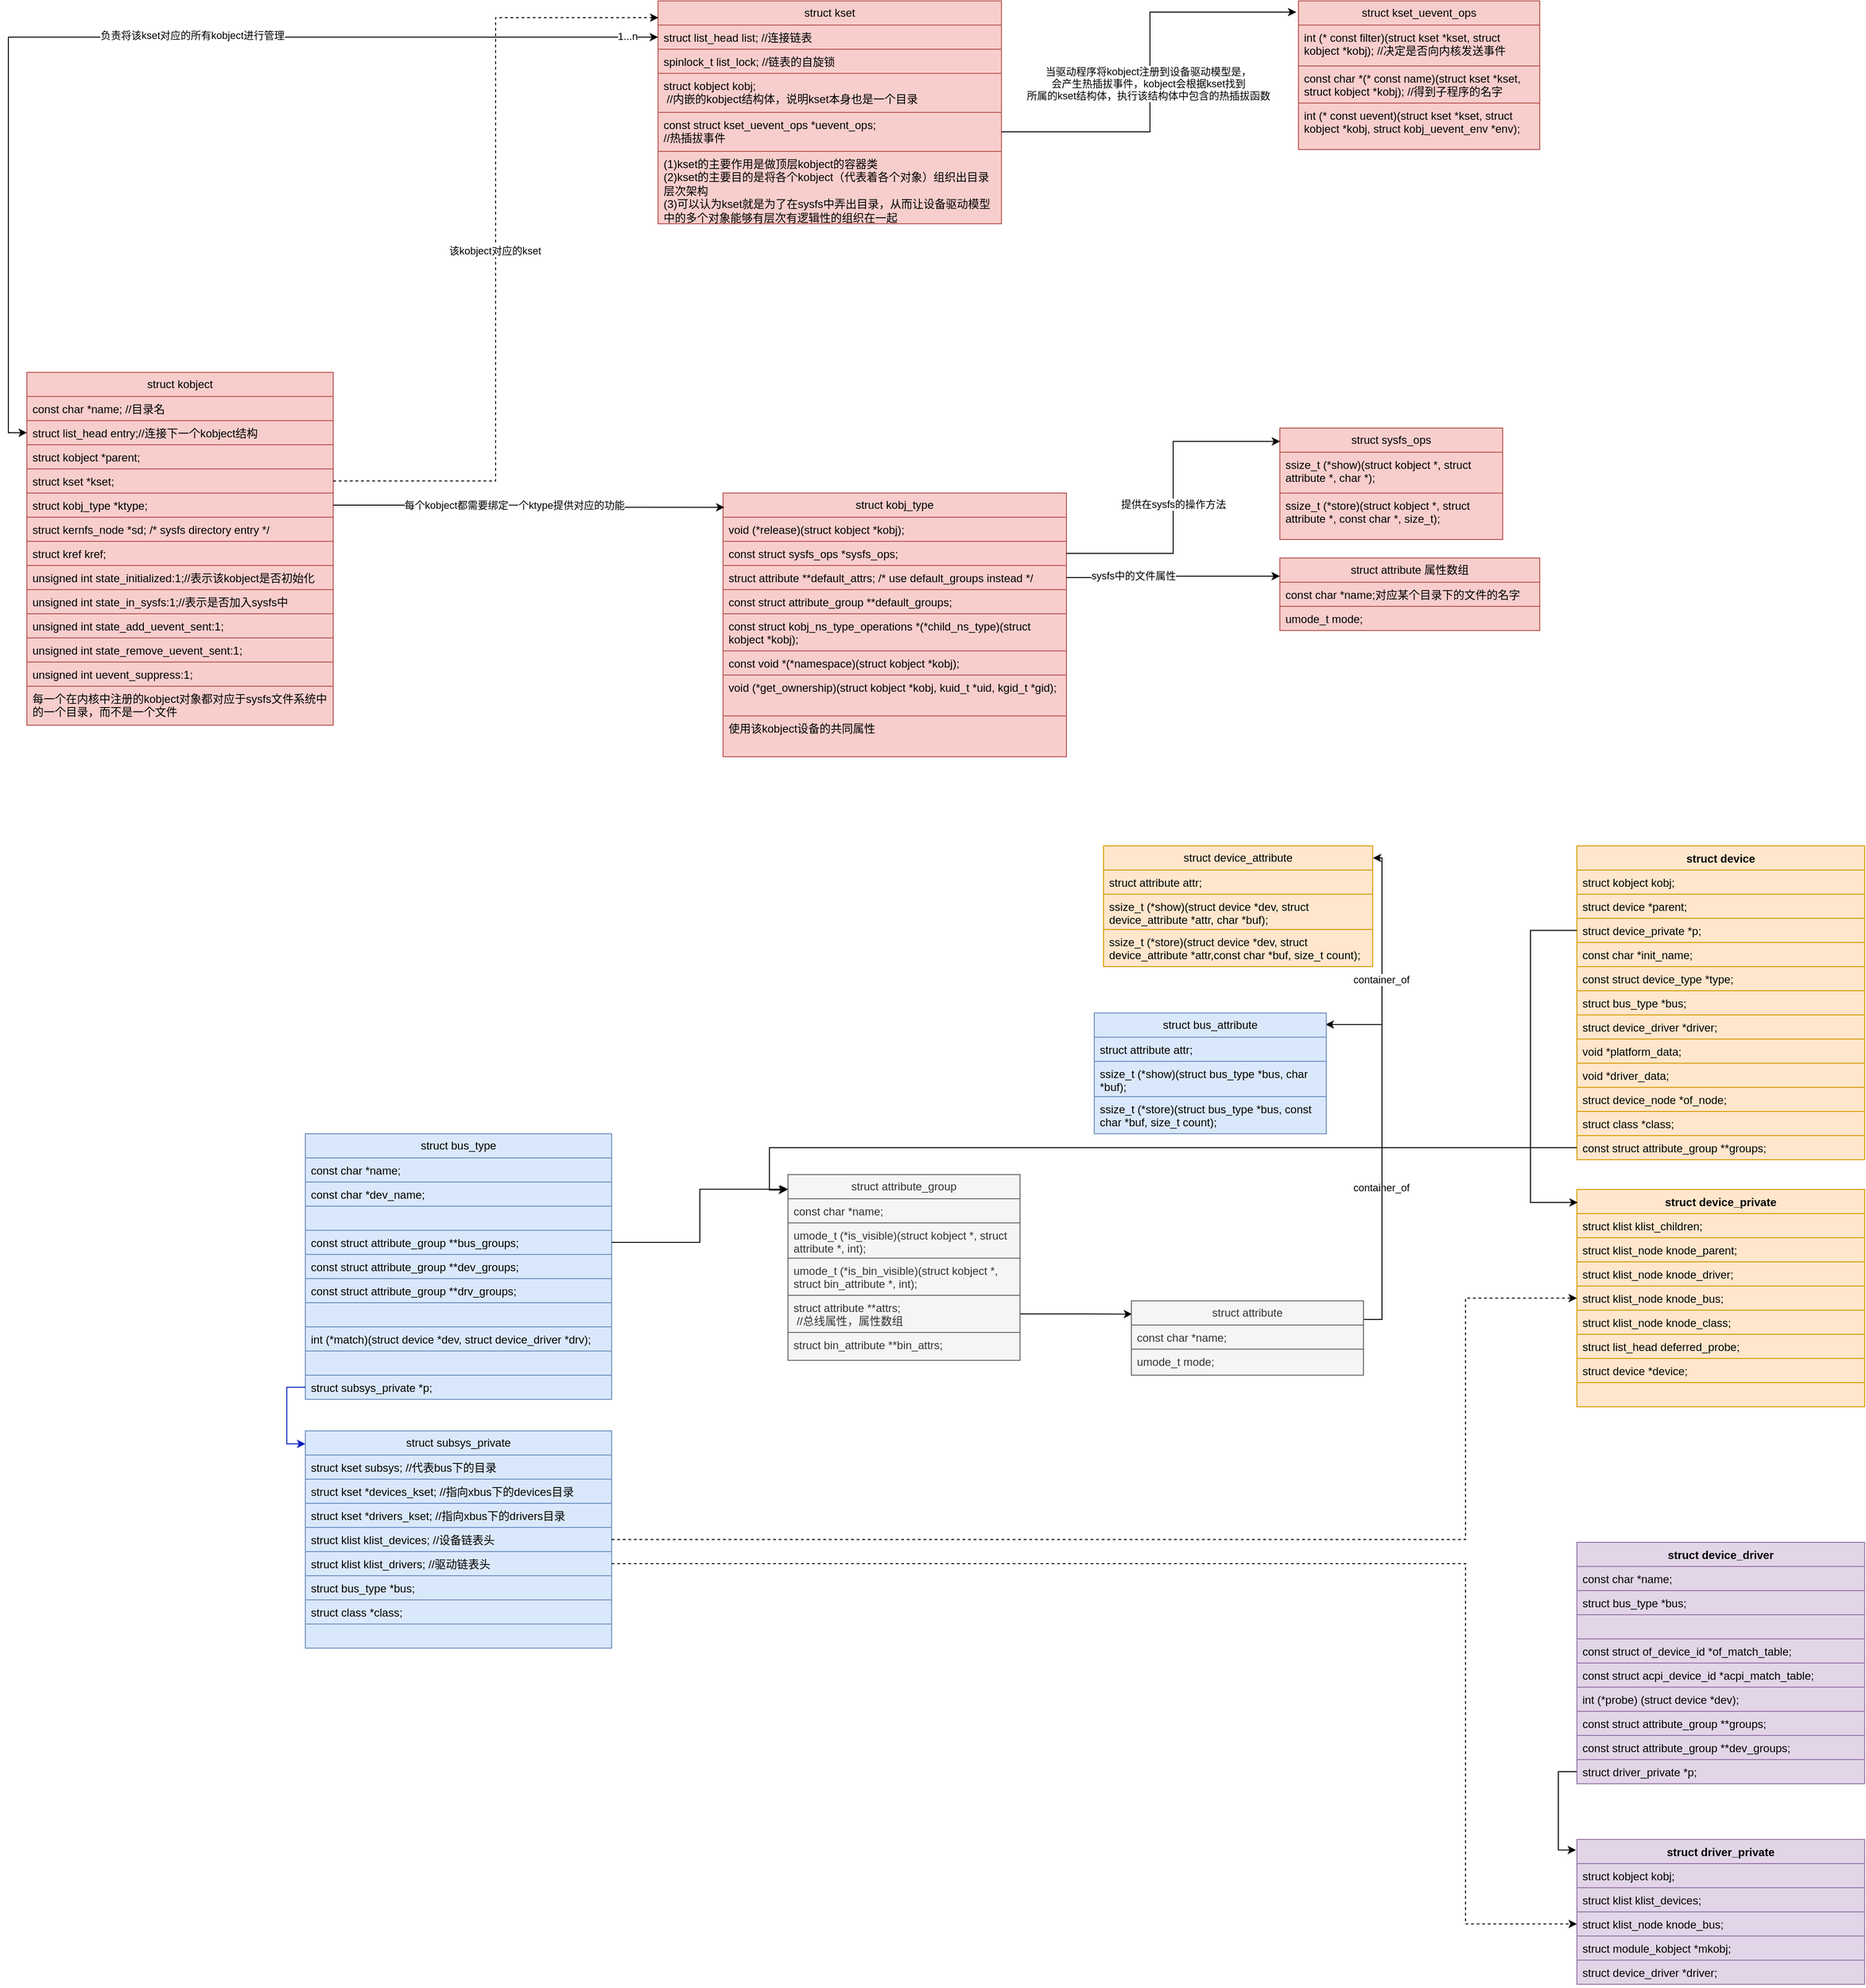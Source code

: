 <mxfile version="21.7.5" type="github" pages="5">
  <diagram id="C5RBs43oDa-KdzZeNtuy" name="基本关系">
    <mxGraphModel dx="6434" dy="3609" grid="1" gridSize="10" guides="1" tooltips="1" connect="1" arrows="1" fold="1" page="1" pageScale="1" pageWidth="827" pageHeight="1169" math="0" shadow="0">
      <root>
        <mxCell id="WIyWlLk6GJQsqaUBKTNV-0" />
        <mxCell id="WIyWlLk6GJQsqaUBKTNV-1" parent="WIyWlLk6GJQsqaUBKTNV-0" />
        <mxCell id="kiL3bQzwa457KuXeecQb-0" value="struct device_driver" style="swimlane;fontStyle=1;align=center;verticalAlign=top;childLayout=stackLayout;horizontal=1;startSize=26;horizontalStack=0;resizeParent=1;resizeParentMax=0;resizeLast=0;collapsible=1;marginBottom=0;whiteSpace=wrap;html=1;fillColor=#e1d5e7;strokeColor=#9673a6;" parent="WIyWlLk6GJQsqaUBKTNV-1" vertex="1">
          <mxGeometry x="790" y="520" width="310" height="260" as="geometry">
            <mxRectangle x="280" y="610" width="110" height="30" as="alternateBounds" />
          </mxGeometry>
        </mxCell>
        <mxCell id="kiL3bQzwa457KuXeecQb-1" value="const char&#x9;&#x9;*name;" style="text;strokeColor=#9673a6;fillColor=#e1d5e7;align=left;verticalAlign=top;spacingLeft=4;spacingRight=4;overflow=hidden;rotatable=0;points=[[0,0.5],[1,0.5]];portConstraint=eastwest;whiteSpace=wrap;html=1;" parent="kiL3bQzwa457KuXeecQb-0" vertex="1">
          <mxGeometry y="26" width="310" height="26" as="geometry" />
        </mxCell>
        <mxCell id="kiL3bQzwa457KuXeecQb-3" value="struct bus_type&#x9;&#x9;*bus;" style="text;strokeColor=#9673a6;fillColor=#e1d5e7;align=left;verticalAlign=top;spacingLeft=4;spacingRight=4;overflow=hidden;rotatable=0;points=[[0,0.5],[1,0.5]];portConstraint=eastwest;whiteSpace=wrap;html=1;" parent="kiL3bQzwa457KuXeecQb-0" vertex="1">
          <mxGeometry y="52" width="310" height="26" as="geometry" />
        </mxCell>
        <mxCell id="kiL3bQzwa457KuXeecQb-61" style="text;strokeColor=#9673a6;fillColor=#e1d5e7;align=left;verticalAlign=top;spacingLeft=4;spacingRight=4;overflow=hidden;rotatable=0;points=[[0,0.5],[1,0.5]];portConstraint=eastwest;whiteSpace=wrap;html=1;" parent="kiL3bQzwa457KuXeecQb-0" vertex="1">
          <mxGeometry y="78" width="310" height="26" as="geometry" />
        </mxCell>
        <mxCell id="kiL3bQzwa457KuXeecQb-60" value="const struct of_device_id&#x9;*of_match_table;" style="text;strokeColor=#9673a6;fillColor=#e1d5e7;align=left;verticalAlign=top;spacingLeft=4;spacingRight=4;overflow=hidden;rotatable=0;points=[[0,0.5],[1,0.5]];portConstraint=eastwest;whiteSpace=wrap;html=1;" parent="kiL3bQzwa457KuXeecQb-0" vertex="1">
          <mxGeometry y="104" width="310" height="26" as="geometry" />
        </mxCell>
        <mxCell id="kiL3bQzwa457KuXeecQb-59" value="const struct acpi_device_id&#x9;*acpi_match_table;" style="text;strokeColor=#9673a6;fillColor=#e1d5e7;align=left;verticalAlign=top;spacingLeft=4;spacingRight=4;overflow=hidden;rotatable=0;points=[[0,0.5],[1,0.5]];portConstraint=eastwest;whiteSpace=wrap;html=1;" parent="kiL3bQzwa457KuXeecQb-0" vertex="1">
          <mxGeometry y="130" width="310" height="26" as="geometry" />
        </mxCell>
        <mxCell id="kiL3bQzwa457KuXeecQb-58" value="int (*probe) (struct device *dev);" style="text;strokeColor=#9673a6;fillColor=#e1d5e7;align=left;verticalAlign=top;spacingLeft=4;spacingRight=4;overflow=hidden;rotatable=0;points=[[0,0.5],[1,0.5]];portConstraint=eastwest;whiteSpace=wrap;html=1;" parent="kiL3bQzwa457KuXeecQb-0" vertex="1">
          <mxGeometry y="156" width="310" height="26" as="geometry" />
        </mxCell>
        <mxCell id="kiL3bQzwa457KuXeecQb-64" value="const struct attribute_group **groups;" style="text;strokeColor=#9673a6;fillColor=#e1d5e7;align=left;verticalAlign=top;spacingLeft=4;spacingRight=4;overflow=hidden;rotatable=0;points=[[0,0.5],[1,0.5]];portConstraint=eastwest;whiteSpace=wrap;html=1;" parent="kiL3bQzwa457KuXeecQb-0" vertex="1">
          <mxGeometry y="182" width="310" height="26" as="geometry" />
        </mxCell>
        <mxCell id="kiL3bQzwa457KuXeecQb-63" value="const struct attribute_group **dev_groups;" style="text;strokeColor=#9673a6;fillColor=#e1d5e7;align=left;verticalAlign=top;spacingLeft=4;spacingRight=4;overflow=hidden;rotatable=0;points=[[0,0.5],[1,0.5]];portConstraint=eastwest;whiteSpace=wrap;html=1;" parent="kiL3bQzwa457KuXeecQb-0" vertex="1">
          <mxGeometry y="208" width="310" height="26" as="geometry" />
        </mxCell>
        <mxCell id="kiL3bQzwa457KuXeecQb-62" value="struct driver_private *p;" style="text;strokeColor=#9673a6;fillColor=#e1d5e7;align=left;verticalAlign=top;spacingLeft=4;spacingRight=4;overflow=hidden;rotatable=0;points=[[0,0.5],[1,0.5]];portConstraint=eastwest;whiteSpace=wrap;html=1;" parent="kiL3bQzwa457KuXeecQb-0" vertex="1">
          <mxGeometry y="234" width="310" height="26" as="geometry" />
        </mxCell>
        <mxCell id="kiL3bQzwa457KuXeecQb-23" value="struct bus_type" style="swimlane;fontStyle=0;childLayout=stackLayout;horizontal=1;startSize=26;fillColor=#dae8fc;horizontalStack=0;resizeParent=1;resizeParentMax=0;resizeLast=0;collapsible=1;marginBottom=0;whiteSpace=wrap;html=1;swimlaneLine=1;strokeColor=#6c8ebf;" parent="WIyWlLk6GJQsqaUBKTNV-1" vertex="1">
          <mxGeometry x="-580" y="80" width="330" height="286" as="geometry">
            <mxRectangle x="-230" y="80" width="120" height="30" as="alternateBounds" />
          </mxGeometry>
        </mxCell>
        <mxCell id="kiL3bQzwa457KuXeecQb-28" value="const char&#x9;&#x9;*name;" style="text;strokeColor=#6c8ebf;fillColor=#dae8fc;align=left;verticalAlign=top;spacingLeft=4;spacingRight=4;overflow=hidden;rotatable=0;points=[[0,0.5],[1,0.5]];portConstraint=eastwest;whiteSpace=wrap;html=1;" parent="kiL3bQzwa457KuXeecQb-23" vertex="1">
          <mxGeometry y="26" width="330" height="26" as="geometry" />
        </mxCell>
        <mxCell id="kiL3bQzwa457KuXeecQb-29" value="const char&#x9;&#x9;*dev_name;" style="text;strokeColor=#6c8ebf;fillColor=#dae8fc;align=left;verticalAlign=top;spacingLeft=4;spacingRight=4;overflow=hidden;rotatable=0;points=[[0,0.5],[1,0.5]];portConstraint=eastwest;whiteSpace=wrap;html=1;" parent="kiL3bQzwa457KuXeecQb-23" vertex="1">
          <mxGeometry y="52" width="330" height="26" as="geometry" />
        </mxCell>
        <mxCell id="kiL3bQzwa457KuXeecQb-35" style="text;strokeColor=#6c8ebf;fillColor=#dae8fc;align=left;verticalAlign=top;spacingLeft=4;spacingRight=4;overflow=hidden;rotatable=0;points=[[0,0.5],[1,0.5]];portConstraint=eastwest;whiteSpace=wrap;html=1;" parent="kiL3bQzwa457KuXeecQb-23" vertex="1">
          <mxGeometry y="78" width="330" height="26" as="geometry" />
        </mxCell>
        <mxCell id="kiL3bQzwa457KuXeecQb-33" value="const struct attribute_group **bus_groups;" style="text;strokeColor=#6c8ebf;fillColor=#dae8fc;align=left;verticalAlign=top;spacingLeft=4;spacingRight=4;overflow=hidden;rotatable=0;points=[[0,0.5],[1,0.5]];portConstraint=eastwest;whiteSpace=wrap;html=1;" parent="kiL3bQzwa457KuXeecQb-23" vertex="1">
          <mxGeometry y="104" width="330" height="26" as="geometry" />
        </mxCell>
        <mxCell id="kiL3bQzwa457KuXeecQb-32" value="const struct attribute_group **dev_groups;" style="text;strokeColor=#6c8ebf;fillColor=#dae8fc;align=left;verticalAlign=top;spacingLeft=4;spacingRight=4;overflow=hidden;rotatable=0;points=[[0,0.5],[1,0.5]];portConstraint=eastwest;whiteSpace=wrap;html=1;" parent="kiL3bQzwa457KuXeecQb-23" vertex="1">
          <mxGeometry y="130" width="330" height="26" as="geometry" />
        </mxCell>
        <mxCell id="kiL3bQzwa457KuXeecQb-31" value="const struct attribute_group **drv_groups;" style="text;strokeColor=#6c8ebf;fillColor=#dae8fc;align=left;verticalAlign=top;spacingLeft=4;spacingRight=4;overflow=hidden;rotatable=0;points=[[0,0.5],[1,0.5]];portConstraint=eastwest;whiteSpace=wrap;html=1;" parent="kiL3bQzwa457KuXeecQb-23" vertex="1">
          <mxGeometry y="156" width="330" height="26" as="geometry" />
        </mxCell>
        <mxCell id="kiL3bQzwa457KuXeecQb-30" style="text;strokeColor=#6c8ebf;fillColor=#dae8fc;align=left;verticalAlign=top;spacingLeft=4;spacingRight=4;overflow=hidden;rotatable=0;points=[[0,0.5],[1,0.5]];portConstraint=eastwest;whiteSpace=wrap;html=1;" parent="kiL3bQzwa457KuXeecQb-23" vertex="1">
          <mxGeometry y="182" width="330" height="26" as="geometry" />
        </mxCell>
        <mxCell id="kiL3bQzwa457KuXeecQb-37" value="int (*match)(struct device *dev, struct device_driver *drv);" style="text;strokeColor=#6c8ebf;fillColor=#dae8fc;align=left;verticalAlign=top;spacingLeft=4;spacingRight=4;overflow=hidden;rotatable=0;points=[[0,0.5],[1,0.5]];portConstraint=eastwest;whiteSpace=wrap;html=1;" parent="kiL3bQzwa457KuXeecQb-23" vertex="1">
          <mxGeometry y="208" width="330" height="26" as="geometry" />
        </mxCell>
        <mxCell id="kiL3bQzwa457KuXeecQb-36" style="text;strokeColor=#6c8ebf;fillColor=#dae8fc;align=left;verticalAlign=top;spacingLeft=4;spacingRight=4;overflow=hidden;rotatable=0;points=[[0,0.5],[1,0.5]];portConstraint=eastwest;whiteSpace=wrap;html=1;" parent="kiL3bQzwa457KuXeecQb-23" vertex="1">
          <mxGeometry y="234" width="330" height="26" as="geometry" />
        </mxCell>
        <mxCell id="kiL3bQzwa457KuXeecQb-49" value="struct subsys_private *p;" style="text;strokeColor=#6c8ebf;fillColor=#dae8fc;align=left;verticalAlign=top;spacingLeft=4;spacingRight=4;overflow=hidden;rotatable=0;points=[[0,0.5],[1,0.5]];portConstraint=eastwest;whiteSpace=wrap;html=1;" parent="kiL3bQzwa457KuXeecQb-23" vertex="1">
          <mxGeometry y="260" width="330" height="26" as="geometry" />
        </mxCell>
        <mxCell id="kiL3bQzwa457KuXeecQb-38" value="struct subsys_private" style="swimlane;fontStyle=0;childLayout=stackLayout;horizontal=1;startSize=26;fillColor=#dae8fc;horizontalStack=0;resizeParent=1;resizeParentMax=0;resizeLast=0;collapsible=1;marginBottom=0;whiteSpace=wrap;html=1;swimlaneLine=1;strokeColor=#6c8ebf;" parent="WIyWlLk6GJQsqaUBKTNV-1" vertex="1">
          <mxGeometry x="-580" y="400" width="330" height="234" as="geometry">
            <mxRectangle x="240" y="100" width="150" height="30" as="alternateBounds" />
          </mxGeometry>
        </mxCell>
        <mxCell id="kiL3bQzwa457KuXeecQb-39" value="struct kset subsys; //代表bus下的目录" style="text;strokeColor=#6c8ebf;fillColor=#dae8fc;align=left;verticalAlign=top;spacingLeft=4;spacingRight=4;overflow=hidden;rotatable=0;points=[[0,0.5],[1,0.5]];portConstraint=eastwest;whiteSpace=wrap;html=1;" parent="kiL3bQzwa457KuXeecQb-38" vertex="1">
          <mxGeometry y="26" width="330" height="26" as="geometry" />
        </mxCell>
        <mxCell id="kiL3bQzwa457KuXeecQb-40" value="struct kset *devices_kset; //指向xbus下的devices目录" style="text;strokeColor=#6c8ebf;fillColor=#dae8fc;align=left;verticalAlign=top;spacingLeft=4;spacingRight=4;overflow=hidden;rotatable=0;points=[[0,0.5],[1,0.5]];portConstraint=eastwest;whiteSpace=wrap;html=1;" parent="kiL3bQzwa457KuXeecQb-38" vertex="1">
          <mxGeometry y="52" width="330" height="26" as="geometry" />
        </mxCell>
        <mxCell id="kiL3bQzwa457KuXeecQb-41" value="struct kset *drivers_kset; //指向xbus下的drivers目录" style="text;strokeColor=#6c8ebf;fillColor=#dae8fc;align=left;verticalAlign=top;spacingLeft=4;spacingRight=4;overflow=hidden;rotatable=0;points=[[0,0.5],[1,0.5]];portConstraint=eastwest;whiteSpace=wrap;html=1;" parent="kiL3bQzwa457KuXeecQb-38" vertex="1">
          <mxGeometry y="78" width="330" height="26" as="geometry" />
        </mxCell>
        <mxCell id="kiL3bQzwa457KuXeecQb-42" value="struct klist klist_devices; //设备链表头" style="text;strokeColor=#6c8ebf;fillColor=#dae8fc;align=left;verticalAlign=top;spacingLeft=4;spacingRight=4;overflow=hidden;rotatable=0;points=[[0,0.5],[1,0.5]];portConstraint=eastwest;whiteSpace=wrap;html=1;" parent="kiL3bQzwa457KuXeecQb-38" vertex="1">
          <mxGeometry y="104" width="330" height="26" as="geometry" />
        </mxCell>
        <mxCell id="kiL3bQzwa457KuXeecQb-43" value="struct klist klist_drivers; //驱动链表头" style="text;strokeColor=#6c8ebf;fillColor=#dae8fc;align=left;verticalAlign=top;spacingLeft=4;spacingRight=4;overflow=hidden;rotatable=0;points=[[0,0.5],[1,0.5]];portConstraint=eastwest;whiteSpace=wrap;html=1;" parent="kiL3bQzwa457KuXeecQb-38" vertex="1">
          <mxGeometry y="130" width="330" height="26" as="geometry" />
        </mxCell>
        <mxCell id="kiL3bQzwa457KuXeecQb-44" value="struct bus_type *bus;" style="text;strokeColor=#6c8ebf;fillColor=#dae8fc;align=left;verticalAlign=top;spacingLeft=4;spacingRight=4;overflow=hidden;rotatable=0;points=[[0,0.5],[1,0.5]];portConstraint=eastwest;whiteSpace=wrap;html=1;" parent="kiL3bQzwa457KuXeecQb-38" vertex="1">
          <mxGeometry y="156" width="330" height="26" as="geometry" />
        </mxCell>
        <mxCell id="kiL3bQzwa457KuXeecQb-45" value="struct class *class;" style="text;strokeColor=#6c8ebf;fillColor=#dae8fc;align=left;verticalAlign=top;spacingLeft=4;spacingRight=4;overflow=hidden;rotatable=0;points=[[0,0.5],[1,0.5]];portConstraint=eastwest;whiteSpace=wrap;html=1;" parent="kiL3bQzwa457KuXeecQb-38" vertex="1">
          <mxGeometry y="182" width="330" height="26" as="geometry" />
        </mxCell>
        <mxCell id="kiL3bQzwa457KuXeecQb-48" style="text;strokeColor=#6c8ebf;fillColor=#dae8fc;align=left;verticalAlign=top;spacingLeft=4;spacingRight=4;overflow=hidden;rotatable=0;points=[[0,0.5],[1,0.5]];portConstraint=eastwest;whiteSpace=wrap;html=1;" parent="kiL3bQzwa457KuXeecQb-38" vertex="1">
          <mxGeometry y="208" width="330" height="26" as="geometry" />
        </mxCell>
        <mxCell id="kiL3bQzwa457KuXeecQb-50" style="edgeStyle=orthogonalEdgeStyle;rounded=0;orthogonalLoop=1;jettySize=auto;html=1;exitX=0;exitY=0.5;exitDx=0;exitDy=0;entryX=0;entryY=0.06;entryDx=0;entryDy=0;entryPerimeter=0;fillColor=#0050ef;strokeColor=#001DBC;" parent="WIyWlLk6GJQsqaUBKTNV-1" source="kiL3bQzwa457KuXeecQb-49" target="kiL3bQzwa457KuXeecQb-38" edge="1">
          <mxGeometry relative="1" as="geometry" />
        </mxCell>
        <mxCell id="kiL3bQzwa457KuXeecQb-51" value="struct driver_private" style="swimlane;fontStyle=1;align=center;verticalAlign=top;childLayout=stackLayout;horizontal=1;startSize=26;horizontalStack=0;resizeParent=1;resizeParentMax=0;resizeLast=0;collapsible=1;marginBottom=0;whiteSpace=wrap;html=1;fillColor=#e1d5e7;strokeColor=#9673a6;" parent="WIyWlLk6GJQsqaUBKTNV-1" vertex="1">
          <mxGeometry x="790" y="840" width="310" height="156" as="geometry">
            <mxRectangle x="280" y="610" width="110" height="30" as="alternateBounds" />
          </mxGeometry>
        </mxCell>
        <mxCell id="kiL3bQzwa457KuXeecQb-52" value="struct kobject kobj;" style="text;strokeColor=#9673a6;fillColor=#e1d5e7;align=left;verticalAlign=top;spacingLeft=4;spacingRight=4;overflow=hidden;rotatable=0;points=[[0,0.5],[1,0.5]];portConstraint=eastwest;whiteSpace=wrap;html=1;" parent="kiL3bQzwa457KuXeecQb-51" vertex="1">
          <mxGeometry y="26" width="310" height="26" as="geometry" />
        </mxCell>
        <mxCell id="kiL3bQzwa457KuXeecQb-54" value="struct klist klist_devices;" style="text;strokeColor=#9673a6;fillColor=#e1d5e7;align=left;verticalAlign=top;spacingLeft=4;spacingRight=4;overflow=hidden;rotatable=0;points=[[0,0.5],[1,0.5]];portConstraint=eastwest;whiteSpace=wrap;html=1;" parent="kiL3bQzwa457KuXeecQb-51" vertex="1">
          <mxGeometry y="52" width="310" height="26" as="geometry" />
        </mxCell>
        <mxCell id="kiL3bQzwa457KuXeecQb-57" value="struct klist_node knode_bus;" style="text;strokeColor=#9673a6;fillColor=#e1d5e7;align=left;verticalAlign=top;spacingLeft=4;spacingRight=4;overflow=hidden;rotatable=0;points=[[0,0.5],[1,0.5]];portConstraint=eastwest;whiteSpace=wrap;html=1;" parent="kiL3bQzwa457KuXeecQb-51" vertex="1">
          <mxGeometry y="78" width="310" height="26" as="geometry" />
        </mxCell>
        <mxCell id="kiL3bQzwa457KuXeecQb-56" value="struct module_kobject *mkobj;" style="text;strokeColor=#9673a6;fillColor=#e1d5e7;align=left;verticalAlign=top;spacingLeft=4;spacingRight=4;overflow=hidden;rotatable=0;points=[[0,0.5],[1,0.5]];portConstraint=eastwest;whiteSpace=wrap;html=1;" parent="kiL3bQzwa457KuXeecQb-51" vertex="1">
          <mxGeometry y="104" width="310" height="26" as="geometry" />
        </mxCell>
        <mxCell id="kiL3bQzwa457KuXeecQb-55" value="struct device_driver *driver;" style="text;strokeColor=#9673a6;fillColor=#e1d5e7;align=left;verticalAlign=top;spacingLeft=4;spacingRight=4;overflow=hidden;rotatable=0;points=[[0,0.5],[1,0.5]];portConstraint=eastwest;whiteSpace=wrap;html=1;" parent="kiL3bQzwa457KuXeecQb-51" vertex="1">
          <mxGeometry y="130" width="310" height="26" as="geometry" />
        </mxCell>
        <mxCell id="kiL3bQzwa457KuXeecQb-65" style="edgeStyle=orthogonalEdgeStyle;rounded=0;orthogonalLoop=1;jettySize=auto;html=1;exitX=0;exitY=0.5;exitDx=0;exitDy=0;entryX=-0.003;entryY=0.073;entryDx=0;entryDy=0;entryPerimeter=0;" parent="WIyWlLk6GJQsqaUBKTNV-1" source="kiL3bQzwa457KuXeecQb-62" target="kiL3bQzwa457KuXeecQb-51" edge="1">
          <mxGeometry relative="1" as="geometry" />
        </mxCell>
        <mxCell id="kiL3bQzwa457KuXeecQb-66" value="struct device" style="swimlane;fontStyle=1;align=center;verticalAlign=top;childLayout=stackLayout;horizontal=1;startSize=26;horizontalStack=0;resizeParent=1;resizeParentMax=0;resizeLast=0;collapsible=1;marginBottom=0;whiteSpace=wrap;html=1;fillColor=#ffe6cc;strokeColor=#d79b00;" parent="WIyWlLk6GJQsqaUBKTNV-1" vertex="1">
          <mxGeometry x="790" y="-230" width="310" height="338" as="geometry">
            <mxRectangle x="280" y="610" width="110" height="30" as="alternateBounds" />
          </mxGeometry>
        </mxCell>
        <mxCell id="kiL3bQzwa457KuXeecQb-67" value="struct kobject kobj;" style="text;strokeColor=#d79b00;fillColor=#ffe6cc;align=left;verticalAlign=top;spacingLeft=4;spacingRight=4;overflow=hidden;rotatable=0;points=[[0,0.5],[1,0.5]];portConstraint=eastwest;whiteSpace=wrap;html=1;" parent="kiL3bQzwa457KuXeecQb-66" vertex="1">
          <mxGeometry y="26" width="310" height="26" as="geometry" />
        </mxCell>
        <mxCell id="kiL3bQzwa457KuXeecQb-69" value="struct device&#x9;&#x9;*parent;" style="text;strokeColor=#d79b00;fillColor=#ffe6cc;align=left;verticalAlign=top;spacingLeft=4;spacingRight=4;overflow=hidden;rotatable=0;points=[[0,0.5],[1,0.5]];portConstraint=eastwest;whiteSpace=wrap;html=1;" parent="kiL3bQzwa457KuXeecQb-66" vertex="1">
          <mxGeometry y="52" width="310" height="26" as="geometry" />
        </mxCell>
        <mxCell id="kiL3bQzwa457KuXeecQb-70" value="struct device_private&#x9;*p;" style="text;strokeColor=#d79b00;fillColor=#ffe6cc;align=left;verticalAlign=top;spacingLeft=4;spacingRight=4;overflow=hidden;rotatable=0;points=[[0,0.5],[1,0.5]];portConstraint=eastwest;whiteSpace=wrap;html=1;" parent="kiL3bQzwa457KuXeecQb-66" vertex="1">
          <mxGeometry y="78" width="310" height="26" as="geometry" />
        </mxCell>
        <mxCell id="kiL3bQzwa457KuXeecQb-71" value="const char&#x9;&#x9;*init_name;" style="text;strokeColor=#d79b00;fillColor=#ffe6cc;align=left;verticalAlign=top;spacingLeft=4;spacingRight=4;overflow=hidden;rotatable=0;points=[[0,0.5],[1,0.5]];portConstraint=eastwest;whiteSpace=wrap;html=1;" parent="kiL3bQzwa457KuXeecQb-66" vertex="1">
          <mxGeometry y="104" width="310" height="26" as="geometry" />
        </mxCell>
        <mxCell id="kiL3bQzwa457KuXeecQb-72" value="const struct device_type *type;" style="text;strokeColor=#d79b00;fillColor=#ffe6cc;align=left;verticalAlign=top;spacingLeft=4;spacingRight=4;overflow=hidden;rotatable=0;points=[[0,0.5],[1,0.5]];portConstraint=eastwest;whiteSpace=wrap;html=1;" parent="kiL3bQzwa457KuXeecQb-66" vertex="1">
          <mxGeometry y="130" width="310" height="26" as="geometry" />
        </mxCell>
        <mxCell id="kiL3bQzwa457KuXeecQb-73" value="struct bus_type&#x9;*bus;" style="text;strokeColor=#d79b00;fillColor=#ffe6cc;align=left;verticalAlign=top;spacingLeft=4;spacingRight=4;overflow=hidden;rotatable=0;points=[[0,0.5],[1,0.5]];portConstraint=eastwest;whiteSpace=wrap;html=1;" parent="kiL3bQzwa457KuXeecQb-66" vertex="1">
          <mxGeometry y="156" width="310" height="26" as="geometry" />
        </mxCell>
        <mxCell id="kiL3bQzwa457KuXeecQb-74" value="struct device_driver *driver;" style="text;strokeColor=#d79b00;fillColor=#ffe6cc;align=left;verticalAlign=top;spacingLeft=4;spacingRight=4;overflow=hidden;rotatable=0;points=[[0,0.5],[1,0.5]];portConstraint=eastwest;whiteSpace=wrap;html=1;" parent="kiL3bQzwa457KuXeecQb-66" vertex="1">
          <mxGeometry y="182" width="310" height="26" as="geometry" />
        </mxCell>
        <mxCell id="kiL3bQzwa457KuXeecQb-75" value="void&#x9;&#x9;*platform_data;" style="text;strokeColor=#d79b00;fillColor=#ffe6cc;align=left;verticalAlign=top;spacingLeft=4;spacingRight=4;overflow=hidden;rotatable=0;points=[[0,0.5],[1,0.5]];portConstraint=eastwest;whiteSpace=wrap;html=1;" parent="kiL3bQzwa457KuXeecQb-66" vertex="1">
          <mxGeometry y="208" width="310" height="26" as="geometry" />
        </mxCell>
        <mxCell id="kiL3bQzwa457KuXeecQb-76" value="void&#x9;&#x9;*driver_data;" style="text;strokeColor=#d79b00;fillColor=#ffe6cc;align=left;verticalAlign=top;spacingLeft=4;spacingRight=4;overflow=hidden;rotatable=0;points=[[0,0.5],[1,0.5]];portConstraint=eastwest;whiteSpace=wrap;html=1;" parent="kiL3bQzwa457KuXeecQb-66" vertex="1">
          <mxGeometry y="234" width="310" height="26" as="geometry" />
        </mxCell>
        <mxCell id="kiL3bQzwa457KuXeecQb-92" value="struct device_node&#x9;*of_node;" style="text;strokeColor=#d79b00;fillColor=#ffe6cc;align=left;verticalAlign=top;spacingLeft=4;spacingRight=4;overflow=hidden;rotatable=0;points=[[0,0.5],[1,0.5]];portConstraint=eastwest;whiteSpace=wrap;html=1;" parent="kiL3bQzwa457KuXeecQb-66" vertex="1">
          <mxGeometry y="260" width="310" height="26" as="geometry" />
        </mxCell>
        <mxCell id="kiL3bQzwa457KuXeecQb-91" value="struct class&#x9;&#x9;*class;" style="text;strokeColor=#d79b00;fillColor=#ffe6cc;align=left;verticalAlign=top;spacingLeft=4;spacingRight=4;overflow=hidden;rotatable=0;points=[[0,0.5],[1,0.5]];portConstraint=eastwest;whiteSpace=wrap;html=1;" parent="kiL3bQzwa457KuXeecQb-66" vertex="1">
          <mxGeometry y="286" width="310" height="26" as="geometry" />
        </mxCell>
        <mxCell id="kiL3bQzwa457KuXeecQb-90" value="const struct attribute_group **groups;" style="text;strokeColor=#d79b00;fillColor=#ffe6cc;align=left;verticalAlign=top;spacingLeft=4;spacingRight=4;overflow=hidden;rotatable=0;points=[[0,0.5],[1,0.5]];portConstraint=eastwest;whiteSpace=wrap;html=1;" parent="kiL3bQzwa457KuXeecQb-66" vertex="1">
          <mxGeometry y="312" width="310" height="26" as="geometry" />
        </mxCell>
        <mxCell id="kiL3bQzwa457KuXeecQb-93" value="struct device_private" style="swimlane;fontStyle=1;align=center;verticalAlign=top;childLayout=stackLayout;horizontal=1;startSize=26;horizontalStack=0;resizeParent=1;resizeParentMax=0;resizeLast=0;collapsible=1;marginBottom=0;whiteSpace=wrap;html=1;fillColor=#ffe6cc;strokeColor=#d79b00;" parent="WIyWlLk6GJQsqaUBKTNV-1" vertex="1">
          <mxGeometry x="790" y="140" width="310" height="234" as="geometry">
            <mxRectangle x="280" y="610" width="110" height="30" as="alternateBounds" />
          </mxGeometry>
        </mxCell>
        <mxCell id="kiL3bQzwa457KuXeecQb-94" value="struct klist klist_children;" style="text;strokeColor=#d79b00;fillColor=#ffe6cc;align=left;verticalAlign=top;spacingLeft=4;spacingRight=4;overflow=hidden;rotatable=0;points=[[0,0.5],[1,0.5]];portConstraint=eastwest;whiteSpace=wrap;html=1;" parent="kiL3bQzwa457KuXeecQb-93" vertex="1">
          <mxGeometry y="26" width="310" height="26" as="geometry" />
        </mxCell>
        <mxCell id="kiL3bQzwa457KuXeecQb-95" value="struct klist_node knode_parent;" style="text;strokeColor=#d79b00;fillColor=#ffe6cc;align=left;verticalAlign=top;spacingLeft=4;spacingRight=4;overflow=hidden;rotatable=0;points=[[0,0.5],[1,0.5]];portConstraint=eastwest;whiteSpace=wrap;html=1;" parent="kiL3bQzwa457KuXeecQb-93" vertex="1">
          <mxGeometry y="52" width="310" height="26" as="geometry" />
        </mxCell>
        <mxCell id="kiL3bQzwa457KuXeecQb-96" value="struct klist_node knode_driver;" style="text;strokeColor=#d79b00;fillColor=#ffe6cc;align=left;verticalAlign=top;spacingLeft=4;spacingRight=4;overflow=hidden;rotatable=0;points=[[0,0.5],[1,0.5]];portConstraint=eastwest;whiteSpace=wrap;html=1;" parent="kiL3bQzwa457KuXeecQb-93" vertex="1">
          <mxGeometry y="78" width="310" height="26" as="geometry" />
        </mxCell>
        <mxCell id="kiL3bQzwa457KuXeecQb-97" value="struct klist_node knode_bus;" style="text;strokeColor=#d79b00;fillColor=#ffe6cc;align=left;verticalAlign=top;spacingLeft=4;spacingRight=4;overflow=hidden;rotatable=0;points=[[0,0.5],[1,0.5]];portConstraint=eastwest;whiteSpace=wrap;html=1;" parent="kiL3bQzwa457KuXeecQb-93" vertex="1">
          <mxGeometry y="104" width="310" height="26" as="geometry" />
        </mxCell>
        <mxCell id="kiL3bQzwa457KuXeecQb-98" value="struct klist_node knode_class;" style="text;strokeColor=#d79b00;fillColor=#ffe6cc;align=left;verticalAlign=top;spacingLeft=4;spacingRight=4;overflow=hidden;rotatable=0;points=[[0,0.5],[1,0.5]];portConstraint=eastwest;whiteSpace=wrap;html=1;" parent="kiL3bQzwa457KuXeecQb-93" vertex="1">
          <mxGeometry y="130" width="310" height="26" as="geometry" />
        </mxCell>
        <mxCell id="kiL3bQzwa457KuXeecQb-101" value="struct list_head deferred_probe;" style="text;strokeColor=#d79b00;fillColor=#ffe6cc;align=left;verticalAlign=top;spacingLeft=4;spacingRight=4;overflow=hidden;rotatable=0;points=[[0,0.5],[1,0.5]];portConstraint=eastwest;whiteSpace=wrap;html=1;" parent="kiL3bQzwa457KuXeecQb-93" vertex="1">
          <mxGeometry y="156" width="310" height="26" as="geometry" />
        </mxCell>
        <mxCell id="kiL3bQzwa457KuXeecQb-100" value="struct device *device;" style="text;strokeColor=#d79b00;fillColor=#ffe6cc;align=left;verticalAlign=top;spacingLeft=4;spacingRight=4;overflow=hidden;rotatable=0;points=[[0,0.5],[1,0.5]];portConstraint=eastwest;whiteSpace=wrap;html=1;" parent="kiL3bQzwa457KuXeecQb-93" vertex="1">
          <mxGeometry y="182" width="310" height="26" as="geometry" />
        </mxCell>
        <mxCell id="kiL3bQzwa457KuXeecQb-99" style="text;strokeColor=#d79b00;fillColor=#ffe6cc;align=left;verticalAlign=top;spacingLeft=4;spacingRight=4;overflow=hidden;rotatable=0;points=[[0,0.5],[1,0.5]];portConstraint=eastwest;whiteSpace=wrap;html=1;" parent="kiL3bQzwa457KuXeecQb-93" vertex="1">
          <mxGeometry y="208" width="310" height="26" as="geometry" />
        </mxCell>
        <mxCell id="kiL3bQzwa457KuXeecQb-102" style="edgeStyle=orthogonalEdgeStyle;rounded=0;orthogonalLoop=1;jettySize=auto;html=1;exitX=0;exitY=0.5;exitDx=0;exitDy=0;entryX=0.003;entryY=0.06;entryDx=0;entryDy=0;entryPerimeter=0;" parent="WIyWlLk6GJQsqaUBKTNV-1" source="kiL3bQzwa457KuXeecQb-70" target="kiL3bQzwa457KuXeecQb-93" edge="1">
          <mxGeometry relative="1" as="geometry">
            <Array as="points">
              <mxPoint x="740" y="-139" />
              <mxPoint x="740" y="154" />
            </Array>
          </mxGeometry>
        </mxCell>
        <mxCell id="kiL3bQzwa457KuXeecQb-103" style="edgeStyle=orthogonalEdgeStyle;rounded=0;orthogonalLoop=1;jettySize=auto;html=1;entryX=0;entryY=0.5;entryDx=0;entryDy=0;dashed=1;" parent="WIyWlLk6GJQsqaUBKTNV-1" source="kiL3bQzwa457KuXeecQb-42" target="kiL3bQzwa457KuXeecQb-97" edge="1">
          <mxGeometry relative="1" as="geometry">
            <Array as="points">
              <mxPoint x="670" y="517" />
              <mxPoint x="670" y="257" />
            </Array>
          </mxGeometry>
        </mxCell>
        <mxCell id="kiL3bQzwa457KuXeecQb-104" style="edgeStyle=orthogonalEdgeStyle;rounded=0;orthogonalLoop=1;jettySize=auto;html=1;exitX=1;exitY=0.5;exitDx=0;exitDy=0;entryX=0;entryY=0.5;entryDx=0;entryDy=0;dashed=1;" parent="WIyWlLk6GJQsqaUBKTNV-1" source="kiL3bQzwa457KuXeecQb-43" target="kiL3bQzwa457KuXeecQb-57" edge="1">
          <mxGeometry relative="1" as="geometry">
            <Array as="points">
              <mxPoint x="670" y="543" />
              <mxPoint x="670" y="931" />
            </Array>
          </mxGeometry>
        </mxCell>
        <mxCell id="kiL3bQzwa457KuXeecQb-105" value="struct kobject" style="swimlane;fontStyle=0;childLayout=stackLayout;horizontal=1;startSize=26;fillColor=#f8cecc;horizontalStack=0;resizeParent=1;resizeParentMax=0;resizeLast=0;collapsible=1;marginBottom=0;whiteSpace=wrap;html=1;strokeColor=#b85450;" parent="WIyWlLk6GJQsqaUBKTNV-1" vertex="1">
          <mxGeometry x="-880" y="-740" width="330" height="380" as="geometry" />
        </mxCell>
        <mxCell id="kiL3bQzwa457KuXeecQb-106" value="const char&#x9;&#x9;*name; //目录名" style="text;strokeColor=#b85450;fillColor=#f8cecc;align=left;verticalAlign=top;spacingLeft=4;spacingRight=4;overflow=hidden;rotatable=0;points=[[0,0.5],[1,0.5]];portConstraint=eastwest;whiteSpace=wrap;html=1;" parent="kiL3bQzwa457KuXeecQb-105" vertex="1">
          <mxGeometry y="26" width="330" height="26" as="geometry" />
        </mxCell>
        <mxCell id="kiL3bQzwa457KuXeecQb-107" value="struct list_head&#x9;entry;//连接下一个kobject结构" style="text;strokeColor=#b85450;fillColor=#f8cecc;align=left;verticalAlign=top;spacingLeft=4;spacingRight=4;overflow=hidden;rotatable=0;points=[[0,0.5],[1,0.5]];portConstraint=eastwest;whiteSpace=wrap;html=1;" parent="kiL3bQzwa457KuXeecQb-105" vertex="1">
          <mxGeometry y="52" width="330" height="26" as="geometry" />
        </mxCell>
        <mxCell id="kiL3bQzwa457KuXeecQb-108" value="struct kobject&#x9;&#x9;*parent;" style="text;strokeColor=#b85450;fillColor=#f8cecc;align=left;verticalAlign=top;spacingLeft=4;spacingRight=4;overflow=hidden;rotatable=0;points=[[0,0.5],[1,0.5]];portConstraint=eastwest;whiteSpace=wrap;html=1;" parent="kiL3bQzwa457KuXeecQb-105" vertex="1">
          <mxGeometry y="78" width="330" height="26" as="geometry" />
        </mxCell>
        <mxCell id="kiL3bQzwa457KuXeecQb-114" value="struct kset&#x9;&#x9;*kset;" style="text;strokeColor=#b85450;fillColor=#f8cecc;align=left;verticalAlign=top;spacingLeft=4;spacingRight=4;overflow=hidden;rotatable=0;points=[[0,0.5],[1,0.5]];portConstraint=eastwest;whiteSpace=wrap;html=1;" parent="kiL3bQzwa457KuXeecQb-105" vertex="1">
          <mxGeometry y="104" width="330" height="26" as="geometry" />
        </mxCell>
        <mxCell id="kiL3bQzwa457KuXeecQb-113" value="struct kobj_type&#x9;*ktype;" style="text;strokeColor=#b85450;fillColor=#f8cecc;align=left;verticalAlign=top;spacingLeft=4;spacingRight=4;overflow=hidden;rotatable=0;points=[[0,0.5],[1,0.5]];portConstraint=eastwest;whiteSpace=wrap;html=1;" parent="kiL3bQzwa457KuXeecQb-105" vertex="1">
          <mxGeometry y="130" width="330" height="26" as="geometry" />
        </mxCell>
        <mxCell id="kiL3bQzwa457KuXeecQb-112" value="struct kernfs_node&#x9;*sd; /* sysfs directory entry */" style="text;strokeColor=#b85450;fillColor=#f8cecc;align=left;verticalAlign=top;spacingLeft=4;spacingRight=4;overflow=hidden;rotatable=0;points=[[0,0.5],[1,0.5]];portConstraint=eastwest;whiteSpace=wrap;html=1;" parent="kiL3bQzwa457KuXeecQb-105" vertex="1">
          <mxGeometry y="156" width="330" height="26" as="geometry" />
        </mxCell>
        <mxCell id="kiL3bQzwa457KuXeecQb-111" value="struct kref&#x9;&#x9;kref;" style="text;strokeColor=#b85450;fillColor=#f8cecc;align=left;verticalAlign=top;spacingLeft=4;spacingRight=4;overflow=hidden;rotatable=0;points=[[0,0.5],[1,0.5]];portConstraint=eastwest;whiteSpace=wrap;html=1;" parent="kiL3bQzwa457KuXeecQb-105" vertex="1">
          <mxGeometry y="182" width="330" height="26" as="geometry" />
        </mxCell>
        <mxCell id="kiL3bQzwa457KuXeecQb-110" value="unsigned int state_initialized:1;//表示该kobject是否初始化" style="text;strokeColor=#b85450;fillColor=#f8cecc;align=left;verticalAlign=top;spacingLeft=4;spacingRight=4;overflow=hidden;rotatable=0;points=[[0,0.5],[1,0.5]];portConstraint=eastwest;whiteSpace=wrap;html=1;" parent="kiL3bQzwa457KuXeecQb-105" vertex="1">
          <mxGeometry y="208" width="330" height="26" as="geometry" />
        </mxCell>
        <mxCell id="kiL3bQzwa457KuXeecQb-109" value="unsigned int state_in_sysfs:1;//表示是否加入sysfs中" style="text;strokeColor=#b85450;fillColor=#f8cecc;align=left;verticalAlign=top;spacingLeft=4;spacingRight=4;overflow=hidden;rotatable=0;points=[[0,0.5],[1,0.5]];portConstraint=eastwest;whiteSpace=wrap;html=1;" parent="kiL3bQzwa457KuXeecQb-105" vertex="1">
          <mxGeometry y="234" width="330" height="26" as="geometry" />
        </mxCell>
        <mxCell id="kiL3bQzwa457KuXeecQb-119" value="unsigned int state_add_uevent_sent:1;" style="text;strokeColor=#b85450;fillColor=#f8cecc;align=left;verticalAlign=top;spacingLeft=4;spacingRight=4;overflow=hidden;rotatable=0;points=[[0,0.5],[1,0.5]];portConstraint=eastwest;whiteSpace=wrap;html=1;" parent="kiL3bQzwa457KuXeecQb-105" vertex="1">
          <mxGeometry y="260" width="330" height="26" as="geometry" />
        </mxCell>
        <mxCell id="kiL3bQzwa457KuXeecQb-118" value="unsigned int state_remove_uevent_sent:1;" style="text;strokeColor=#b85450;fillColor=#f8cecc;align=left;verticalAlign=top;spacingLeft=4;spacingRight=4;overflow=hidden;rotatable=0;points=[[0,0.5],[1,0.5]];portConstraint=eastwest;whiteSpace=wrap;html=1;" parent="kiL3bQzwa457KuXeecQb-105" vertex="1">
          <mxGeometry y="286" width="330" height="26" as="geometry" />
        </mxCell>
        <mxCell id="kiL3bQzwa457KuXeecQb-117" value="unsigned int uevent_suppress:1;" style="text;strokeColor=#b85450;fillColor=#f8cecc;align=left;verticalAlign=top;spacingLeft=4;spacingRight=4;overflow=hidden;rotatable=0;points=[[0,0.5],[1,0.5]];portConstraint=eastwest;whiteSpace=wrap;html=1;" parent="kiL3bQzwa457KuXeecQb-105" vertex="1">
          <mxGeometry y="312" width="330" height="26" as="geometry" />
        </mxCell>
        <mxCell id="kiL3bQzwa457KuXeecQb-157" value="每一个在内核中注册的kobject对象都对应于sysfs文件系统中的一个目录，而不是一个文件" style="text;strokeColor=#b85450;fillColor=#f8cecc;align=left;verticalAlign=top;spacingLeft=4;spacingRight=4;overflow=hidden;rotatable=0;points=[[0,0.5],[1,0.5]];portConstraint=eastwest;whiteSpace=wrap;html=1;" parent="kiL3bQzwa457KuXeecQb-105" vertex="1">
          <mxGeometry y="338" width="330" height="42" as="geometry" />
        </mxCell>
        <mxCell id="kiL3bQzwa457KuXeecQb-133" value="struct kobj_type" style="swimlane;fontStyle=0;childLayout=stackLayout;horizontal=1;startSize=26;fillColor=#f8cecc;horizontalStack=0;resizeParent=1;resizeParentMax=0;resizeLast=0;collapsible=1;marginBottom=0;whiteSpace=wrap;html=1;strokeColor=#b85450;" parent="WIyWlLk6GJQsqaUBKTNV-1" vertex="1">
          <mxGeometry x="-130" y="-610" width="370" height="284" as="geometry" />
        </mxCell>
        <mxCell id="kiL3bQzwa457KuXeecQb-134" value="void (*release)(struct kobject *kobj);" style="text;strokeColor=#b85450;fillColor=#f8cecc;align=left;verticalAlign=top;spacingLeft=4;spacingRight=4;overflow=hidden;rotatable=0;points=[[0,0.5],[1,0.5]];portConstraint=eastwest;whiteSpace=wrap;html=1;" parent="kiL3bQzwa457KuXeecQb-133" vertex="1">
          <mxGeometry y="26" width="370" height="26" as="geometry" />
        </mxCell>
        <mxCell id="kiL3bQzwa457KuXeecQb-135" value="const struct sysfs_ops *sysfs_ops;" style="text;strokeColor=#b85450;fillColor=#f8cecc;align=left;verticalAlign=top;spacingLeft=4;spacingRight=4;overflow=hidden;rotatable=0;points=[[0,0.5],[1,0.5]];portConstraint=eastwest;whiteSpace=wrap;html=1;" parent="kiL3bQzwa457KuXeecQb-133" vertex="1">
          <mxGeometry y="52" width="370" height="26" as="geometry" />
        </mxCell>
        <mxCell id="kiL3bQzwa457KuXeecQb-136" value="struct attribute **default_attrs;&#x9;/* use default_groups instead */" style="text;strokeColor=#b85450;fillColor=#f8cecc;align=left;verticalAlign=top;spacingLeft=4;spacingRight=4;overflow=hidden;rotatable=0;points=[[0,0.5],[1,0.5]];portConstraint=eastwest;whiteSpace=wrap;html=1;" parent="kiL3bQzwa457KuXeecQb-133" vertex="1">
          <mxGeometry y="78" width="370" height="26" as="geometry" />
        </mxCell>
        <mxCell id="kiL3bQzwa457KuXeecQb-140" value="const struct attribute_group **default_groups;" style="text;strokeColor=#b85450;fillColor=#f8cecc;align=left;verticalAlign=top;spacingLeft=4;spacingRight=4;overflow=hidden;rotatable=0;points=[[0,0.5],[1,0.5]];portConstraint=eastwest;whiteSpace=wrap;html=1;" parent="kiL3bQzwa457KuXeecQb-133" vertex="1">
          <mxGeometry y="104" width="370" height="26" as="geometry" />
        </mxCell>
        <mxCell id="kiL3bQzwa457KuXeecQb-139" value="const struct kobj_ns_type_operations *(*child_ns_type)(struct kobject *kobj);" style="text;strokeColor=#b85450;fillColor=#f8cecc;align=left;verticalAlign=top;spacingLeft=4;spacingRight=4;overflow=hidden;rotatable=0;points=[[0,0.5],[1,0.5]];portConstraint=eastwest;whiteSpace=wrap;html=1;" parent="kiL3bQzwa457KuXeecQb-133" vertex="1">
          <mxGeometry y="130" width="370" height="40" as="geometry" />
        </mxCell>
        <mxCell id="kiL3bQzwa457KuXeecQb-138" value="const void *(*namespace)(struct kobject *kobj);" style="text;strokeColor=#b85450;fillColor=#f8cecc;align=left;verticalAlign=top;spacingLeft=4;spacingRight=4;overflow=hidden;rotatable=0;points=[[0,0.5],[1,0.5]];portConstraint=eastwest;whiteSpace=wrap;html=1;" parent="kiL3bQzwa457KuXeecQb-133" vertex="1">
          <mxGeometry y="170" width="370" height="26" as="geometry" />
        </mxCell>
        <mxCell id="kiL3bQzwa457KuXeecQb-137" value="void (*get_ownership)(struct kobject *kobj, kuid_t *uid, kgid_t *gid);" style="text;strokeColor=#b85450;fillColor=#f8cecc;align=left;verticalAlign=top;spacingLeft=4;spacingRight=4;overflow=hidden;rotatable=0;points=[[0,0.5],[1,0.5]];portConstraint=eastwest;whiteSpace=wrap;html=1;" parent="kiL3bQzwa457KuXeecQb-133" vertex="1">
          <mxGeometry y="196" width="370" height="44" as="geometry" />
        </mxCell>
        <mxCell id="kiL3bQzwa457KuXeecQb-158" value="使用该kobject设备的共同属性" style="text;strokeColor=#b85450;fillColor=#f8cecc;align=left;verticalAlign=top;spacingLeft=4;spacingRight=4;overflow=hidden;rotatable=0;points=[[0,0.5],[1,0.5]];portConstraint=eastwest;whiteSpace=wrap;html=1;" parent="kiL3bQzwa457KuXeecQb-133" vertex="1">
          <mxGeometry y="240" width="370" height="44" as="geometry" />
        </mxCell>
        <mxCell id="kiL3bQzwa457KuXeecQb-141" style="edgeStyle=orthogonalEdgeStyle;rounded=0;orthogonalLoop=1;jettySize=auto;html=1;exitX=1;exitY=0.5;exitDx=0;exitDy=0;entryX=0.004;entryY=0.054;entryDx=0;entryDy=0;entryPerimeter=0;" parent="WIyWlLk6GJQsqaUBKTNV-1" source="kiL3bQzwa457KuXeecQb-113" target="kiL3bQzwa457KuXeecQb-133" edge="1">
          <mxGeometry relative="1" as="geometry" />
        </mxCell>
        <mxCell id="kiL3bQzwa457KuXeecQb-154" value="每个kobject都需要绑定一个ktype提供对应的功能" style="edgeLabel;html=1;align=center;verticalAlign=middle;resizable=0;points=[];" parent="kiL3bQzwa457KuXeecQb-141" vertex="1" connectable="0">
          <mxGeometry x="-0.079" relative="1" as="geometry">
            <mxPoint as="offset" />
          </mxGeometry>
        </mxCell>
        <mxCell id="kiL3bQzwa457KuXeecQb-142" value="struct attribute 属性数组" style="swimlane;fontStyle=0;childLayout=stackLayout;horizontal=1;startSize=26;fillColor=#f8cecc;horizontalStack=0;resizeParent=1;resizeParentMax=0;resizeLast=0;collapsible=1;marginBottom=0;whiteSpace=wrap;html=1;strokeColor=#b85450;" parent="WIyWlLk6GJQsqaUBKTNV-1" vertex="1">
          <mxGeometry x="470" y="-540" width="280" height="78" as="geometry" />
        </mxCell>
        <mxCell id="kiL3bQzwa457KuXeecQb-143" value="const char&#x9;&#x9;*name;对应某个目录下的文件的名字" style="text;strokeColor=#b85450;fillColor=#f8cecc;align=left;verticalAlign=top;spacingLeft=4;spacingRight=4;overflow=hidden;rotatable=0;points=[[0,0.5],[1,0.5]];portConstraint=eastwest;whiteSpace=wrap;html=1;" parent="kiL3bQzwa457KuXeecQb-142" vertex="1">
          <mxGeometry y="26" width="280" height="26" as="geometry" />
        </mxCell>
        <mxCell id="kiL3bQzwa457KuXeecQb-144" value="umode_t&#x9;&#x9;&#x9;mode;" style="text;strokeColor=#b85450;fillColor=#f8cecc;align=left;verticalAlign=top;spacingLeft=4;spacingRight=4;overflow=hidden;rotatable=0;points=[[0,0.5],[1,0.5]];portConstraint=eastwest;whiteSpace=wrap;html=1;" parent="kiL3bQzwa457KuXeecQb-142" vertex="1">
          <mxGeometry y="52" width="280" height="26" as="geometry" />
        </mxCell>
        <mxCell id="kiL3bQzwa457KuXeecQb-146" style="edgeStyle=orthogonalEdgeStyle;rounded=0;orthogonalLoop=1;jettySize=auto;html=1;exitX=1;exitY=0.5;exitDx=0;exitDy=0;entryX=0;entryY=0.25;entryDx=0;entryDy=0;" parent="WIyWlLk6GJQsqaUBKTNV-1" source="kiL3bQzwa457KuXeecQb-136" target="kiL3bQzwa457KuXeecQb-142" edge="1">
          <mxGeometry relative="1" as="geometry" />
        </mxCell>
        <mxCell id="kiL3bQzwa457KuXeecQb-156" value="sysfs中的文件属性" style="edgeLabel;html=1;align=center;verticalAlign=middle;resizable=0;points=[];" parent="kiL3bQzwa457KuXeecQb-146" vertex="1" connectable="0">
          <mxGeometry x="-0.381" y="2" relative="1" as="geometry">
            <mxPoint as="offset" />
          </mxGeometry>
        </mxCell>
        <mxCell id="kiL3bQzwa457KuXeecQb-147" value="struct sysfs_ops" style="swimlane;fontStyle=0;childLayout=stackLayout;horizontal=1;startSize=26;fillColor=#f8cecc;horizontalStack=0;resizeParent=1;resizeParentMax=0;resizeLast=0;collapsible=1;marginBottom=0;whiteSpace=wrap;html=1;strokeColor=#b85450;" parent="WIyWlLk6GJQsqaUBKTNV-1" vertex="1">
          <mxGeometry x="470" y="-680" width="240" height="120" as="geometry" />
        </mxCell>
        <mxCell id="kiL3bQzwa457KuXeecQb-148" value="ssize_t&#x9;(*show)(struct kobject *, struct attribute *, char *);" style="text;strokeColor=#b85450;fillColor=#f8cecc;align=left;verticalAlign=top;spacingLeft=4;spacingRight=4;overflow=hidden;rotatable=0;points=[[0,0.5],[1,0.5]];portConstraint=eastwest;whiteSpace=wrap;html=1;" parent="kiL3bQzwa457KuXeecQb-147" vertex="1">
          <mxGeometry y="26" width="240" height="44" as="geometry" />
        </mxCell>
        <mxCell id="kiL3bQzwa457KuXeecQb-149" value="ssize_t&#x9;(*store)(struct kobject *, struct attribute *, const char *, size_t);" style="text;strokeColor=#b85450;fillColor=#f8cecc;align=left;verticalAlign=top;spacingLeft=4;spacingRight=4;overflow=hidden;rotatable=0;points=[[0,0.5],[1,0.5]];portConstraint=eastwest;whiteSpace=wrap;html=1;" parent="kiL3bQzwa457KuXeecQb-147" vertex="1">
          <mxGeometry y="70" width="240" height="50" as="geometry" />
        </mxCell>
        <mxCell id="kiL3bQzwa457KuXeecQb-151" style="edgeStyle=orthogonalEdgeStyle;rounded=0;orthogonalLoop=1;jettySize=auto;html=1;exitX=1;exitY=0.5;exitDx=0;exitDy=0;entryX=0.001;entryY=0.12;entryDx=0;entryDy=0;entryPerimeter=0;" parent="WIyWlLk6GJQsqaUBKTNV-1" source="kiL3bQzwa457KuXeecQb-135" target="kiL3bQzwa457KuXeecQb-147" edge="1">
          <mxGeometry relative="1" as="geometry" />
        </mxCell>
        <mxCell id="kiL3bQzwa457KuXeecQb-155" value="提供在sysfs的操作方法" style="edgeLabel;html=1;align=center;verticalAlign=middle;resizable=0;points=[];" parent="kiL3bQzwa457KuXeecQb-151" vertex="1" connectable="0">
          <mxGeometry x="-0.039" relative="1" as="geometry">
            <mxPoint as="offset" />
          </mxGeometry>
        </mxCell>
        <mxCell id="kiL3bQzwa457KuXeecQb-159" value="struct kset" style="swimlane;fontStyle=0;childLayout=stackLayout;horizontal=1;startSize=26;fillColor=#f8cecc;horizontalStack=0;resizeParent=1;resizeParentMax=0;resizeLast=0;collapsible=1;marginBottom=0;whiteSpace=wrap;html=1;strokeColor=#b85450;" parent="WIyWlLk6GJQsqaUBKTNV-1" vertex="1">
          <mxGeometry x="-200" y="-1140" width="370" height="240" as="geometry" />
        </mxCell>
        <mxCell id="kiL3bQzwa457KuXeecQb-160" value="struct list_head list; //连接链表" style="text;strokeColor=#b85450;fillColor=#f8cecc;align=left;verticalAlign=top;spacingLeft=4;spacingRight=4;overflow=hidden;rotatable=0;points=[[0,0.5],[1,0.5]];portConstraint=eastwest;whiteSpace=wrap;html=1;" parent="kiL3bQzwa457KuXeecQb-159" vertex="1">
          <mxGeometry y="26" width="370" height="26" as="geometry" />
        </mxCell>
        <mxCell id="kiL3bQzwa457KuXeecQb-161" value="spinlock_t list_lock; //链表的自旋锁" style="text;strokeColor=#b85450;fillColor=#f8cecc;align=left;verticalAlign=top;spacingLeft=4;spacingRight=4;overflow=hidden;rotatable=0;points=[[0,0.5],[1,0.5]];portConstraint=eastwest;whiteSpace=wrap;html=1;" parent="kiL3bQzwa457KuXeecQb-159" vertex="1">
          <mxGeometry y="52" width="370" height="26" as="geometry" />
        </mxCell>
        <mxCell id="kiL3bQzwa457KuXeecQb-162" value="struct kobject kobj;&lt;br&gt;&amp;nbsp;//内嵌的kobject结构体，说明kset本身也是一个目录" style="text;strokeColor=#b85450;fillColor=#f8cecc;align=left;verticalAlign=top;spacingLeft=4;spacingRight=4;overflow=hidden;rotatable=0;points=[[0,0.5],[1,0.5]];portConstraint=eastwest;whiteSpace=wrap;html=1;" parent="kiL3bQzwa457KuXeecQb-159" vertex="1">
          <mxGeometry y="78" width="370" height="42" as="geometry" />
        </mxCell>
        <mxCell id="kiL3bQzwa457KuXeecQb-163" value="const struct kset_uevent_ops *uevent_ops; &lt;br&gt;//热插拔事件" style="text;strokeColor=#b85450;fillColor=#f8cecc;align=left;verticalAlign=top;spacingLeft=4;spacingRight=4;overflow=hidden;rotatable=0;points=[[0,0.5],[1,0.5]];portConstraint=eastwest;whiteSpace=wrap;html=1;" parent="kiL3bQzwa457KuXeecQb-159" vertex="1">
          <mxGeometry y="120" width="370" height="42" as="geometry" />
        </mxCell>
        <mxCell id="kiL3bQzwa457KuXeecQb-167" value="&lt;div&gt;(1)kset的主要作用是做顶层kobject的容器类&lt;/div&gt;&lt;div&gt;(2)kset的主要目的是将各个kobject（代表着各个对象）组织出目录层次架构&lt;/div&gt;&lt;div&gt;(3)可以认为kset就是为了在sysfs中弄出目录，从而让设备驱动模型中的多个对象能够有层次有逻辑性的组织在一起&lt;/div&gt;" style="text;strokeColor=#b85450;fillColor=#f8cecc;align=left;verticalAlign=top;spacingLeft=4;spacingRight=4;overflow=hidden;rotatable=0;points=[[0,0.5],[1,0.5]];portConstraint=eastwest;whiteSpace=wrap;html=1;" parent="kiL3bQzwa457KuXeecQb-159" vertex="1">
          <mxGeometry y="162" width="370" height="78" as="geometry" />
        </mxCell>
        <mxCell id="kiL3bQzwa457KuXeecQb-164" style="edgeStyle=orthogonalEdgeStyle;rounded=0;orthogonalLoop=1;jettySize=auto;html=1;exitX=1;exitY=0.5;exitDx=0;exitDy=0;entryX=0.001;entryY=0.075;entryDx=0;entryDy=0;entryPerimeter=0;dashed=1;" parent="WIyWlLk6GJQsqaUBKTNV-1" source="kiL3bQzwa457KuXeecQb-114" target="kiL3bQzwa457KuXeecQb-159" edge="1">
          <mxGeometry relative="1" as="geometry" />
        </mxCell>
        <mxCell id="kiL3bQzwa457KuXeecQb-165" value="该kobject对应的kset" style="edgeLabel;html=1;align=center;verticalAlign=middle;resizable=0;points=[];" parent="kiL3bQzwa457KuXeecQb-164" vertex="1" connectable="0">
          <mxGeometry x="-0.003" y="1" relative="1" as="geometry">
            <mxPoint as="offset" />
          </mxGeometry>
        </mxCell>
        <mxCell id="kiL3bQzwa457KuXeecQb-173" value="struct kset_uevent_ops" style="swimlane;fontStyle=0;childLayout=stackLayout;horizontal=1;startSize=26;fillColor=#f8cecc;horizontalStack=0;resizeParent=1;resizeParentMax=0;resizeLast=0;collapsible=1;marginBottom=0;whiteSpace=wrap;html=1;strokeColor=#b85450;" parent="WIyWlLk6GJQsqaUBKTNV-1" vertex="1">
          <mxGeometry x="490" y="-1140" width="260" height="160" as="geometry" />
        </mxCell>
        <mxCell id="kiL3bQzwa457KuXeecQb-174" value="int (* const filter)(struct kset *kset, struct kobject *kobj); //决定是否向内核发送事件" style="text;strokeColor=#b85450;fillColor=#f8cecc;align=left;verticalAlign=top;spacingLeft=4;spacingRight=4;overflow=hidden;rotatable=0;points=[[0,0.5],[1,0.5]];portConstraint=eastwest;whiteSpace=wrap;html=1;" parent="kiL3bQzwa457KuXeecQb-173" vertex="1">
          <mxGeometry y="26" width="260" height="44" as="geometry" />
        </mxCell>
        <mxCell id="kiL3bQzwa457KuXeecQb-175" value="const char *(* const name)(struct kset *kset, struct kobject *kobj); //得到子程序的名字" style="text;strokeColor=#b85450;fillColor=#f8cecc;align=left;verticalAlign=top;spacingLeft=4;spacingRight=4;overflow=hidden;rotatable=0;points=[[0,0.5],[1,0.5]];portConstraint=eastwest;whiteSpace=wrap;html=1;" parent="kiL3bQzwa457KuXeecQb-173" vertex="1">
          <mxGeometry y="70" width="260" height="40" as="geometry" />
        </mxCell>
        <mxCell id="kiL3bQzwa457KuXeecQb-176" value="&lt;div&gt;int (* const uevent)(struct kset *kset, struct kobject *kobj,&lt;span style=&quot;background-color: initial;&quot;&gt;&amp;nbsp;struct kobj_uevent_env *env);&lt;/span&gt;&lt;/div&gt;" style="text;strokeColor=#b85450;fillColor=#f8cecc;align=left;verticalAlign=top;spacingLeft=4;spacingRight=4;overflow=hidden;rotatable=0;points=[[0,0.5],[1,0.5]];portConstraint=eastwest;whiteSpace=wrap;html=1;" parent="kiL3bQzwa457KuXeecQb-173" vertex="1">
          <mxGeometry y="110" width="260" height="50" as="geometry" />
        </mxCell>
        <mxCell id="kiL3bQzwa457KuXeecQb-177" style="edgeStyle=orthogonalEdgeStyle;rounded=0;orthogonalLoop=1;jettySize=auto;html=1;exitX=1;exitY=0.5;exitDx=0;exitDy=0;entryX=-0.009;entryY=0.075;entryDx=0;entryDy=0;entryPerimeter=0;" parent="WIyWlLk6GJQsqaUBKTNV-1" source="kiL3bQzwa457KuXeecQb-163" target="kiL3bQzwa457KuXeecQb-173" edge="1">
          <mxGeometry relative="1" as="geometry" />
        </mxCell>
        <mxCell id="kiL3bQzwa457KuXeecQb-178" value="当驱动程序将kobject注册到设备驱动模型是，&lt;br&gt;会产生热插拔事件，kobject会根据kset找到&lt;br&gt;所属的kset结构体，执行该结构体中包含的热插拔函数" style="edgeLabel;html=1;align=center;verticalAlign=middle;resizable=0;points=[];" parent="kiL3bQzwa457KuXeecQb-177" vertex="1" connectable="0">
          <mxGeometry x="-0.051" y="2" relative="1" as="geometry">
            <mxPoint as="offset" />
          </mxGeometry>
        </mxCell>
        <mxCell id="22qyPCXM8pcUtk6GUyfJ-0" style="edgeStyle=orthogonalEdgeStyle;rounded=0;orthogonalLoop=1;jettySize=auto;html=1;exitX=0;exitY=0.5;exitDx=0;exitDy=0;entryX=0;entryY=0.5;entryDx=0;entryDy=0;horizontal=1;startArrow=classic;startFill=1;" parent="WIyWlLk6GJQsqaUBKTNV-1" source="kiL3bQzwa457KuXeecQb-160" target="kiL3bQzwa457KuXeecQb-107" edge="1">
          <mxGeometry relative="1" as="geometry" />
        </mxCell>
        <mxCell id="22qyPCXM8pcUtk6GUyfJ-1" value="1...n" style="edgeLabel;html=1;align=center;verticalAlign=middle;resizable=0;points=[];" parent="22qyPCXM8pcUtk6GUyfJ-0" vertex="1" connectable="0">
          <mxGeometry x="-0.942" y="-1" relative="1" as="geometry">
            <mxPoint as="offset" />
          </mxGeometry>
        </mxCell>
        <mxCell id="22qyPCXM8pcUtk6GUyfJ-3" value="负责将该kset对应的所有kobject进行管理" style="edgeLabel;html=1;align=center;verticalAlign=middle;resizable=0;points=[];" parent="22qyPCXM8pcUtk6GUyfJ-0" vertex="1" connectable="0">
          <mxGeometry x="-0.124" y="-2" relative="1" as="geometry">
            <mxPoint as="offset" />
          </mxGeometry>
        </mxCell>
        <mxCell id="22qyPCXM8pcUtk6GUyfJ-17" style="edgeStyle=orthogonalEdgeStyle;rounded=0;orthogonalLoop=1;jettySize=auto;html=1;exitX=1;exitY=0.75;exitDx=0;exitDy=0;entryX=0.003;entryY=0.178;entryDx=0;entryDy=0;entryPerimeter=0;" parent="WIyWlLk6GJQsqaUBKTNV-1" source="22qyPCXM8pcUtk6GUyfJ-4" target="22qyPCXM8pcUtk6GUyfJ-11" edge="1">
          <mxGeometry relative="1" as="geometry" />
        </mxCell>
        <mxCell id="22qyPCXM8pcUtk6GUyfJ-4" value="struct attribute_group" style="swimlane;fontStyle=0;childLayout=stackLayout;horizontal=1;startSize=26;fillColor=#f5f5f5;horizontalStack=0;resizeParent=1;resizeParentMax=0;resizeLast=0;collapsible=1;marginBottom=0;whiteSpace=wrap;html=1;fontColor=#333333;strokeColor=#666666;" parent="WIyWlLk6GJQsqaUBKTNV-1" vertex="1">
          <mxGeometry x="-60" y="124" width="250" height="200" as="geometry" />
        </mxCell>
        <mxCell id="22qyPCXM8pcUtk6GUyfJ-5" value="const char&#x9;&#x9;*name;" style="text;strokeColor=#666666;fillColor=#f5f5f5;align=left;verticalAlign=top;spacingLeft=4;spacingRight=4;overflow=hidden;rotatable=0;points=[[0,0.5],[1,0.5]];portConstraint=eastwest;whiteSpace=wrap;html=1;fontColor=#333333;" parent="22qyPCXM8pcUtk6GUyfJ-4" vertex="1">
          <mxGeometry y="26" width="250" height="26" as="geometry" />
        </mxCell>
        <mxCell id="22qyPCXM8pcUtk6GUyfJ-6" value="umode_t&#x9;&#x9;&#x9;(*is_visible)(struct kobject *, struct attribute *, int);" style="text;strokeColor=#666666;fillColor=#f5f5f5;align=left;verticalAlign=top;spacingLeft=4;spacingRight=4;overflow=hidden;rotatable=0;points=[[0,0.5],[1,0.5]];portConstraint=eastwest;whiteSpace=wrap;html=1;fontColor=#333333;" parent="22qyPCXM8pcUtk6GUyfJ-4" vertex="1">
          <mxGeometry y="52" width="250" height="38" as="geometry" />
        </mxCell>
        <mxCell id="22qyPCXM8pcUtk6GUyfJ-7" value="umode_t&#x9;&#x9;&#x9;(*is_bin_visible)(struct kobject *, struct bin_attribute *, int);" style="text;strokeColor=#666666;fillColor=#f5f5f5;align=left;verticalAlign=top;spacingLeft=4;spacingRight=4;overflow=hidden;rotatable=0;points=[[0,0.5],[1,0.5]];portConstraint=eastwest;whiteSpace=wrap;html=1;fontColor=#333333;" parent="22qyPCXM8pcUtk6GUyfJ-4" vertex="1">
          <mxGeometry y="90" width="250" height="40" as="geometry" />
        </mxCell>
        <mxCell id="22qyPCXM8pcUtk6GUyfJ-9" value="struct attribute&#x9;**attrs;&lt;br&gt;&amp;nbsp;//总线属性，属性数组" style="text;strokeColor=#666666;fillColor=#f5f5f5;align=left;verticalAlign=top;spacingLeft=4;spacingRight=4;overflow=hidden;rotatable=0;points=[[0,0.5],[1,0.5]];portConstraint=eastwest;whiteSpace=wrap;html=1;fontColor=#333333;" parent="22qyPCXM8pcUtk6GUyfJ-4" vertex="1">
          <mxGeometry y="130" width="250" height="40" as="geometry" />
        </mxCell>
        <mxCell id="22qyPCXM8pcUtk6GUyfJ-8" value="struct bin_attribute&#x9;**bin_attrs;" style="text;strokeColor=#666666;fillColor=#f5f5f5;align=left;verticalAlign=top;spacingLeft=4;spacingRight=4;overflow=hidden;rotatable=0;points=[[0,0.5],[1,0.5]];portConstraint=eastwest;whiteSpace=wrap;html=1;fontColor=#333333;" parent="22qyPCXM8pcUtk6GUyfJ-4" vertex="1">
          <mxGeometry y="170" width="250" height="30" as="geometry" />
        </mxCell>
        <mxCell id="22qyPCXM8pcUtk6GUyfJ-10" style="edgeStyle=orthogonalEdgeStyle;rounded=0;orthogonalLoop=1;jettySize=auto;html=1;exitX=1;exitY=0.5;exitDx=0;exitDy=0;entryX=0;entryY=0.079;entryDx=0;entryDy=0;entryPerimeter=0;" parent="WIyWlLk6GJQsqaUBKTNV-1" source="kiL3bQzwa457KuXeecQb-33" target="22qyPCXM8pcUtk6GUyfJ-4" edge="1">
          <mxGeometry relative="1" as="geometry" />
        </mxCell>
        <mxCell id="22qyPCXM8pcUtk6GUyfJ-22" style="edgeStyle=orthogonalEdgeStyle;rounded=0;orthogonalLoop=1;jettySize=auto;html=1;exitX=1;exitY=0.25;exitDx=0;exitDy=0;entryX=0.997;entryY=0.095;entryDx=0;entryDy=0;entryPerimeter=0;" parent="WIyWlLk6GJQsqaUBKTNV-1" source="22qyPCXM8pcUtk6GUyfJ-11" target="22qyPCXM8pcUtk6GUyfJ-18" edge="1">
          <mxGeometry relative="1" as="geometry" />
        </mxCell>
        <mxCell id="22qyPCXM8pcUtk6GUyfJ-23" value="container_of" style="edgeLabel;html=1;align=center;verticalAlign=middle;resizable=0;points=[];" parent="22qyPCXM8pcUtk6GUyfJ-22" vertex="1" connectable="0">
          <mxGeometry x="-0.184" y="1" relative="1" as="geometry">
            <mxPoint as="offset" />
          </mxGeometry>
        </mxCell>
        <mxCell id="22qyPCXM8pcUtk6GUyfJ-29" style="edgeStyle=orthogonalEdgeStyle;rounded=0;orthogonalLoop=1;jettySize=auto;html=1;exitX=1;exitY=0.25;exitDx=0;exitDy=0;entryX=1.001;entryY=0.1;entryDx=0;entryDy=0;entryPerimeter=0;" parent="WIyWlLk6GJQsqaUBKTNV-1" source="22qyPCXM8pcUtk6GUyfJ-11" target="22qyPCXM8pcUtk6GUyfJ-25" edge="1">
          <mxGeometry relative="1" as="geometry" />
        </mxCell>
        <mxCell id="22qyPCXM8pcUtk6GUyfJ-30" value="container_of" style="edgeLabel;html=1;align=center;verticalAlign=middle;resizable=0;points=[];" parent="22qyPCXM8pcUtk6GUyfJ-29" vertex="1" connectable="0">
          <mxGeometry x="0.465" y="1" relative="1" as="geometry">
            <mxPoint as="offset" />
          </mxGeometry>
        </mxCell>
        <mxCell id="22qyPCXM8pcUtk6GUyfJ-11" value="struct attribute" style="swimlane;fontStyle=0;childLayout=stackLayout;horizontal=1;startSize=26;fillColor=#f5f5f5;horizontalStack=0;resizeParent=1;resizeParentMax=0;resizeLast=0;collapsible=1;marginBottom=0;whiteSpace=wrap;html=1;fontColor=#333333;strokeColor=#666666;" parent="WIyWlLk6GJQsqaUBKTNV-1" vertex="1">
          <mxGeometry x="310" y="260" width="250" height="80" as="geometry" />
        </mxCell>
        <mxCell id="22qyPCXM8pcUtk6GUyfJ-12" value="const char&#x9;&#x9;*name;" style="text;strokeColor=#666666;fillColor=#f5f5f5;align=left;verticalAlign=top;spacingLeft=4;spacingRight=4;overflow=hidden;rotatable=0;points=[[0,0.5],[1,0.5]];portConstraint=eastwest;whiteSpace=wrap;html=1;fontColor=#333333;" parent="22qyPCXM8pcUtk6GUyfJ-11" vertex="1">
          <mxGeometry y="26" width="250" height="26" as="geometry" />
        </mxCell>
        <mxCell id="22qyPCXM8pcUtk6GUyfJ-13" value="umode_t&#x9;&#x9;&#x9;mode;" style="text;strokeColor=#666666;fillColor=#f5f5f5;align=left;verticalAlign=top;spacingLeft=4;spacingRight=4;overflow=hidden;rotatable=0;points=[[0,0.5],[1,0.5]];portConstraint=eastwest;whiteSpace=wrap;html=1;fontColor=#333333;" parent="22qyPCXM8pcUtk6GUyfJ-11" vertex="1">
          <mxGeometry y="52" width="250" height="28" as="geometry" />
        </mxCell>
        <mxCell id="22qyPCXM8pcUtk6GUyfJ-18" value="struct bus_attribute" style="swimlane;fontStyle=0;childLayout=stackLayout;horizontal=1;startSize=26;fillColor=#dae8fc;horizontalStack=0;resizeParent=1;resizeParentMax=0;resizeLast=0;collapsible=1;marginBottom=0;whiteSpace=wrap;html=1;strokeColor=#6c8ebf;" parent="WIyWlLk6GJQsqaUBKTNV-1" vertex="1">
          <mxGeometry x="270" y="-50" width="250" height="130" as="geometry" />
        </mxCell>
        <mxCell id="22qyPCXM8pcUtk6GUyfJ-19" value="struct attribute&#x9;attr;" style="text;strokeColor=#6c8ebf;fillColor=#dae8fc;align=left;verticalAlign=top;spacingLeft=4;spacingRight=4;overflow=hidden;rotatable=0;points=[[0,0.5],[1,0.5]];portConstraint=eastwest;whiteSpace=wrap;html=1;" parent="22qyPCXM8pcUtk6GUyfJ-18" vertex="1">
          <mxGeometry y="26" width="250" height="26" as="geometry" />
        </mxCell>
        <mxCell id="22qyPCXM8pcUtk6GUyfJ-20" value="ssize_t (*show)(struct bus_type *bus, char *buf);" style="text;strokeColor=#6c8ebf;fillColor=#dae8fc;align=left;verticalAlign=top;spacingLeft=4;spacingRight=4;overflow=hidden;rotatable=0;points=[[0,0.5],[1,0.5]];portConstraint=eastwest;whiteSpace=wrap;html=1;" parent="22qyPCXM8pcUtk6GUyfJ-18" vertex="1">
          <mxGeometry y="52" width="250" height="38" as="geometry" />
        </mxCell>
        <mxCell id="22qyPCXM8pcUtk6GUyfJ-21" value="ssize_t (*store)(struct bus_type *bus, const char *buf, size_t count);" style="text;strokeColor=#6c8ebf;fillColor=#dae8fc;align=left;verticalAlign=top;spacingLeft=4;spacingRight=4;overflow=hidden;rotatable=0;points=[[0,0.5],[1,0.5]];portConstraint=eastwest;whiteSpace=wrap;html=1;" parent="22qyPCXM8pcUtk6GUyfJ-18" vertex="1">
          <mxGeometry y="90" width="250" height="40" as="geometry" />
        </mxCell>
        <mxCell id="22qyPCXM8pcUtk6GUyfJ-24" style="edgeStyle=orthogonalEdgeStyle;rounded=0;orthogonalLoop=1;jettySize=auto;html=1;exitX=0;exitY=0.5;exitDx=0;exitDy=0;entryX=-0.004;entryY=0.083;entryDx=0;entryDy=0;entryPerimeter=0;" parent="WIyWlLk6GJQsqaUBKTNV-1" source="kiL3bQzwa457KuXeecQb-90" target="22qyPCXM8pcUtk6GUyfJ-4" edge="1">
          <mxGeometry relative="1" as="geometry" />
        </mxCell>
        <mxCell id="22qyPCXM8pcUtk6GUyfJ-25" value="struct device_attribute" style="swimlane;fontStyle=0;childLayout=stackLayout;horizontal=1;startSize=26;fillColor=#ffe6cc;horizontalStack=0;resizeParent=1;resizeParentMax=0;resizeLast=0;collapsible=1;marginBottom=0;whiteSpace=wrap;html=1;strokeColor=#d79b00;" parent="WIyWlLk6GJQsqaUBKTNV-1" vertex="1">
          <mxGeometry x="280" y="-230" width="290" height="130" as="geometry" />
        </mxCell>
        <mxCell id="22qyPCXM8pcUtk6GUyfJ-26" value="struct attribute&#x9;attr;" style="text;strokeColor=#d79b00;fillColor=#ffe6cc;align=left;verticalAlign=top;spacingLeft=4;spacingRight=4;overflow=hidden;rotatable=0;points=[[0,0.5],[1,0.5]];portConstraint=eastwest;whiteSpace=wrap;html=1;" parent="22qyPCXM8pcUtk6GUyfJ-25" vertex="1">
          <mxGeometry y="26" width="290" height="26" as="geometry" />
        </mxCell>
        <mxCell id="22qyPCXM8pcUtk6GUyfJ-27" value="&lt;div&gt;ssize_t (*show)(struct device *dev, struct device_attribute *attr,&lt;span style=&quot;background-color: initial; white-space: pre;&quot;&gt;&amp;nbsp;&lt;/span&gt;&lt;span style=&quot;background-color: initial;&quot;&gt;char *buf);&lt;/span&gt;&lt;/div&gt;" style="text;strokeColor=#d79b00;fillColor=#ffe6cc;align=left;verticalAlign=top;spacingLeft=4;spacingRight=4;overflow=hidden;rotatable=0;points=[[0,0.5],[1,0.5]];portConstraint=eastwest;whiteSpace=wrap;html=1;" parent="22qyPCXM8pcUtk6GUyfJ-25" vertex="1">
          <mxGeometry y="52" width="290" height="38" as="geometry" />
        </mxCell>
        <mxCell id="22qyPCXM8pcUtk6GUyfJ-28" value="&lt;div&gt;ssize_t (*store)(struct device *dev, struct device_attribute *attr,&lt;span style=&quot;background-color: initial;&quot;&gt;const char *buf, size_t count);&lt;/span&gt;&lt;/div&gt;" style="text;strokeColor=#d79b00;fillColor=#ffe6cc;align=left;verticalAlign=top;spacingLeft=4;spacingRight=4;overflow=hidden;rotatable=0;points=[[0,0.5],[1,0.5]];portConstraint=eastwest;whiteSpace=wrap;html=1;" parent="22qyPCXM8pcUtk6GUyfJ-25" vertex="1">
          <mxGeometry y="90" width="290" height="40" as="geometry" />
        </mxCell>
      </root>
    </mxGraphModel>
  </diagram>
  <diagram id="RwOpha3NxwTmsPhhb2bN" name="kset与kobject关系">
    <mxGraphModel dx="2261" dy="3070" grid="1" gridSize="10" guides="1" tooltips="1" connect="1" arrows="1" fold="1" page="1" pageScale="1" pageWidth="827" pageHeight="1169" math="0" shadow="0">
      <root>
        <mxCell id="0" />
        <mxCell id="1" parent="0" />
        <mxCell id="sH2g9mcKYZXtRhHzR0sY-1" value="struct kset" style="swimlane;fontStyle=0;childLayout=stackLayout;horizontal=1;startSize=26;fillColor=none;horizontalStack=0;resizeParent=1;resizeParentMax=0;resizeLast=0;collapsible=1;marginBottom=0;whiteSpace=wrap;html=1;" parent="1" vertex="1">
          <mxGeometry x="-110" y="-1140" width="370" height="240" as="geometry" />
        </mxCell>
        <mxCell id="sH2g9mcKYZXtRhHzR0sY-2" value="struct list_head list; //连接链表" style="text;strokeColor=none;fillColor=none;align=left;verticalAlign=top;spacingLeft=4;spacingRight=4;overflow=hidden;rotatable=0;points=[[0,0.5],[1,0.5]];portConstraint=eastwest;whiteSpace=wrap;html=1;" parent="sH2g9mcKYZXtRhHzR0sY-1" vertex="1">
          <mxGeometry y="26" width="370" height="26" as="geometry" />
        </mxCell>
        <mxCell id="sH2g9mcKYZXtRhHzR0sY-3" value="spinlock_t list_lock; //链表的自旋锁" style="text;strokeColor=none;fillColor=none;align=left;verticalAlign=top;spacingLeft=4;spacingRight=4;overflow=hidden;rotatable=0;points=[[0,0.5],[1,0.5]];portConstraint=eastwest;whiteSpace=wrap;html=1;" parent="sH2g9mcKYZXtRhHzR0sY-1" vertex="1">
          <mxGeometry y="52" width="370" height="26" as="geometry" />
        </mxCell>
        <mxCell id="sH2g9mcKYZXtRhHzR0sY-4" value="struct kobject kobj;&lt;br&gt;&amp;nbsp;//内嵌的kobject结构体，说明kset本身也是一个目录" style="text;strokeColor=none;fillColor=none;align=left;verticalAlign=top;spacingLeft=4;spacingRight=4;overflow=hidden;rotatable=0;points=[[0,0.5],[1,0.5]];portConstraint=eastwest;whiteSpace=wrap;html=1;" parent="sH2g9mcKYZXtRhHzR0sY-1" vertex="1">
          <mxGeometry y="78" width="370" height="42" as="geometry" />
        </mxCell>
        <mxCell id="sH2g9mcKYZXtRhHzR0sY-5" value="const struct kset_uevent_ops *uevent_ops; &lt;br&gt;//热插拔事件" style="text;strokeColor=none;fillColor=none;align=left;verticalAlign=top;spacingLeft=4;spacingRight=4;overflow=hidden;rotatable=0;points=[[0,0.5],[1,0.5]];portConstraint=eastwest;whiteSpace=wrap;html=1;" parent="sH2g9mcKYZXtRhHzR0sY-1" vertex="1">
          <mxGeometry y="120" width="370" height="42" as="geometry" />
        </mxCell>
        <mxCell id="sH2g9mcKYZXtRhHzR0sY-6" value="&lt;div&gt;(1)kset的主要作用是做顶层kobject的容器类&lt;/div&gt;&lt;div&gt;(2)kset的主要目的是将各个kobject（代表着各个对象）组织出目录层次架构&lt;/div&gt;&lt;div&gt;(3)可以认为kset就是为了在sysfs中弄出目录，从而让设备驱动模型中的多个对象能够有层次有逻辑性的组织在一起&lt;/div&gt;" style="text;strokeColor=none;fillColor=none;align=left;verticalAlign=top;spacingLeft=4;spacingRight=4;overflow=hidden;rotatable=0;points=[[0,0.5],[1,0.5]];portConstraint=eastwest;whiteSpace=wrap;html=1;" parent="sH2g9mcKYZXtRhHzR0sY-1" vertex="1">
          <mxGeometry y="162" width="370" height="78" as="geometry" />
        </mxCell>
        <mxCell id="Zko27TaoFgRE08l3-TM6-1" value="struct kobject" style="swimlane;fontStyle=0;childLayout=stackLayout;horizontal=1;startSize=26;fillColor=none;horizontalStack=0;resizeParent=1;resizeParentMax=0;resizeLast=0;collapsible=1;marginBottom=0;whiteSpace=wrap;html=1;" parent="1" vertex="1">
          <mxGeometry x="-710" y="-774" width="330" height="380" as="geometry" />
        </mxCell>
        <mxCell id="Zko27TaoFgRE08l3-TM6-2" value="const char&#x9;&#x9;*name; //目录名" style="text;strokeColor=none;fillColor=none;align=left;verticalAlign=top;spacingLeft=4;spacingRight=4;overflow=hidden;rotatable=0;points=[[0,0.5],[1,0.5]];portConstraint=eastwest;whiteSpace=wrap;html=1;" parent="Zko27TaoFgRE08l3-TM6-1" vertex="1">
          <mxGeometry y="26" width="330" height="26" as="geometry" />
        </mxCell>
        <mxCell id="Zko27TaoFgRE08l3-TM6-3" value="struct list_head&#x9;entry;//连接下一个kobject结构" style="text;strokeColor=none;fillColor=none;align=left;verticalAlign=top;spacingLeft=4;spacingRight=4;overflow=hidden;rotatable=0;points=[[0,0.5],[1,0.5]];portConstraint=eastwest;whiteSpace=wrap;html=1;" parent="Zko27TaoFgRE08l3-TM6-1" vertex="1">
          <mxGeometry y="52" width="330" height="26" as="geometry" />
        </mxCell>
        <mxCell id="Zko27TaoFgRE08l3-TM6-4" value="struct kobject&#x9;&#x9;*parent;" style="text;strokeColor=none;fillColor=none;align=left;verticalAlign=top;spacingLeft=4;spacingRight=4;overflow=hidden;rotatable=0;points=[[0,0.5],[1,0.5]];portConstraint=eastwest;whiteSpace=wrap;html=1;" parent="Zko27TaoFgRE08l3-TM6-1" vertex="1">
          <mxGeometry y="78" width="330" height="26" as="geometry" />
        </mxCell>
        <mxCell id="Zko27TaoFgRE08l3-TM6-5" value="struct kset&#x9;&#x9;*kset;" style="text;strokeColor=none;fillColor=none;align=left;verticalAlign=top;spacingLeft=4;spacingRight=4;overflow=hidden;rotatable=0;points=[[0,0.5],[1,0.5]];portConstraint=eastwest;whiteSpace=wrap;html=1;" parent="Zko27TaoFgRE08l3-TM6-1" vertex="1">
          <mxGeometry y="104" width="330" height="26" as="geometry" />
        </mxCell>
        <mxCell id="Zko27TaoFgRE08l3-TM6-6" value="struct kobj_type&#x9;*ktype;" style="text;strokeColor=none;fillColor=none;align=left;verticalAlign=top;spacingLeft=4;spacingRight=4;overflow=hidden;rotatable=0;points=[[0,0.5],[1,0.5]];portConstraint=eastwest;whiteSpace=wrap;html=1;" parent="Zko27TaoFgRE08l3-TM6-1" vertex="1">
          <mxGeometry y="130" width="330" height="26" as="geometry" />
        </mxCell>
        <mxCell id="Zko27TaoFgRE08l3-TM6-7" value="struct kernfs_node&#x9;*sd; /* sysfs directory entry */" style="text;strokeColor=none;fillColor=none;align=left;verticalAlign=top;spacingLeft=4;spacingRight=4;overflow=hidden;rotatable=0;points=[[0,0.5],[1,0.5]];portConstraint=eastwest;whiteSpace=wrap;html=1;" parent="Zko27TaoFgRE08l3-TM6-1" vertex="1">
          <mxGeometry y="156" width="330" height="26" as="geometry" />
        </mxCell>
        <mxCell id="Zko27TaoFgRE08l3-TM6-8" value="struct kref&#x9;&#x9;kref;" style="text;strokeColor=none;fillColor=none;align=left;verticalAlign=top;spacingLeft=4;spacingRight=4;overflow=hidden;rotatable=0;points=[[0,0.5],[1,0.5]];portConstraint=eastwest;whiteSpace=wrap;html=1;" parent="Zko27TaoFgRE08l3-TM6-1" vertex="1">
          <mxGeometry y="182" width="330" height="26" as="geometry" />
        </mxCell>
        <mxCell id="Zko27TaoFgRE08l3-TM6-9" value="unsigned int state_initialized:1;//表示该kobject是否初始化" style="text;strokeColor=none;fillColor=none;align=left;verticalAlign=top;spacingLeft=4;spacingRight=4;overflow=hidden;rotatable=0;points=[[0,0.5],[1,0.5]];portConstraint=eastwest;whiteSpace=wrap;html=1;" parent="Zko27TaoFgRE08l3-TM6-1" vertex="1">
          <mxGeometry y="208" width="330" height="26" as="geometry" />
        </mxCell>
        <mxCell id="Zko27TaoFgRE08l3-TM6-10" value="unsigned int state_in_sysfs:1;//表示是否加入sysfs中" style="text;strokeColor=none;fillColor=none;align=left;verticalAlign=top;spacingLeft=4;spacingRight=4;overflow=hidden;rotatable=0;points=[[0,0.5],[1,0.5]];portConstraint=eastwest;whiteSpace=wrap;html=1;" parent="Zko27TaoFgRE08l3-TM6-1" vertex="1">
          <mxGeometry y="234" width="330" height="26" as="geometry" />
        </mxCell>
        <mxCell id="Zko27TaoFgRE08l3-TM6-11" value="unsigned int state_add_uevent_sent:1;" style="text;strokeColor=none;fillColor=none;align=left;verticalAlign=top;spacingLeft=4;spacingRight=4;overflow=hidden;rotatable=0;points=[[0,0.5],[1,0.5]];portConstraint=eastwest;whiteSpace=wrap;html=1;" parent="Zko27TaoFgRE08l3-TM6-1" vertex="1">
          <mxGeometry y="260" width="330" height="26" as="geometry" />
        </mxCell>
        <mxCell id="Zko27TaoFgRE08l3-TM6-12" value="unsigned int state_remove_uevent_sent:1;" style="text;strokeColor=none;fillColor=none;align=left;verticalAlign=top;spacingLeft=4;spacingRight=4;overflow=hidden;rotatable=0;points=[[0,0.5],[1,0.5]];portConstraint=eastwest;whiteSpace=wrap;html=1;" parent="Zko27TaoFgRE08l3-TM6-1" vertex="1">
          <mxGeometry y="286" width="330" height="26" as="geometry" />
        </mxCell>
        <mxCell id="Zko27TaoFgRE08l3-TM6-13" value="unsigned int uevent_suppress:1;" style="text;strokeColor=none;fillColor=none;align=left;verticalAlign=top;spacingLeft=4;spacingRight=4;overflow=hidden;rotatable=0;points=[[0,0.5],[1,0.5]];portConstraint=eastwest;whiteSpace=wrap;html=1;" parent="Zko27TaoFgRE08l3-TM6-1" vertex="1">
          <mxGeometry y="312" width="330" height="26" as="geometry" />
        </mxCell>
        <mxCell id="Zko27TaoFgRE08l3-TM6-14" value="每一个在内核中注册的kobject对象都对应于sysfs文件系统中的一个目录&lt;span style=&quot;color: rgb(19, 22, 26); font-family: &amp;quot;Microsoft YaHei&amp;quot;, &amp;quot;PingFang SC&amp;quot;, &amp;quot;Hiragino Sans GB&amp;quot;, &amp;quot;Segoe UI&amp;quot;, Helvetica, Arial, sans-serif; font-size: 14px; background-color: rgb(255, 255, 255);&quot;&gt;，而不是文件&lt;/span&gt;" style="text;strokeColor=none;fillColor=none;align=left;verticalAlign=top;spacingLeft=4;spacingRight=4;overflow=hidden;rotatable=0;points=[[0,0.5],[1,0.5]];portConstraint=eastwest;whiteSpace=wrap;html=1;" parent="Zko27TaoFgRE08l3-TM6-1" vertex="1">
          <mxGeometry y="338" width="330" height="42" as="geometry" />
        </mxCell>
        <mxCell id="Zko27TaoFgRE08l3-TM6-15" value="struct kobject" style="swimlane;fontStyle=0;childLayout=stackLayout;horizontal=1;startSize=26;fillColor=none;horizontalStack=0;resizeParent=1;resizeParentMax=0;resizeLast=0;collapsible=1;marginBottom=0;whiteSpace=wrap;html=1;" parent="1" vertex="1">
          <mxGeometry x="-250" y="-774" width="330" height="380" as="geometry" />
        </mxCell>
        <mxCell id="Zko27TaoFgRE08l3-TM6-16" value="const char&#x9;&#x9;*name; //目录名" style="text;strokeColor=none;fillColor=none;align=left;verticalAlign=top;spacingLeft=4;spacingRight=4;overflow=hidden;rotatable=0;points=[[0,0.5],[1,0.5]];portConstraint=eastwest;whiteSpace=wrap;html=1;" parent="Zko27TaoFgRE08l3-TM6-15" vertex="1">
          <mxGeometry y="26" width="330" height="26" as="geometry" />
        </mxCell>
        <mxCell id="Zko27TaoFgRE08l3-TM6-17" value="struct list_head&#x9;entry;//连接下一个kobject结构" style="text;strokeColor=none;fillColor=none;align=left;verticalAlign=top;spacingLeft=4;spacingRight=4;overflow=hidden;rotatable=0;points=[[0,0.5],[1,0.5]];portConstraint=eastwest;whiteSpace=wrap;html=1;" parent="Zko27TaoFgRE08l3-TM6-15" vertex="1">
          <mxGeometry y="52" width="330" height="26" as="geometry" />
        </mxCell>
        <mxCell id="Zko27TaoFgRE08l3-TM6-18" value="struct kobject&#x9;&#x9;*parent;" style="text;strokeColor=none;fillColor=none;align=left;verticalAlign=top;spacingLeft=4;spacingRight=4;overflow=hidden;rotatable=0;points=[[0,0.5],[1,0.5]];portConstraint=eastwest;whiteSpace=wrap;html=1;" parent="Zko27TaoFgRE08l3-TM6-15" vertex="1">
          <mxGeometry y="78" width="330" height="26" as="geometry" />
        </mxCell>
        <mxCell id="Zko27TaoFgRE08l3-TM6-19" value="struct kset&#x9;&#x9;*kset;" style="text;strokeColor=none;fillColor=none;align=left;verticalAlign=top;spacingLeft=4;spacingRight=4;overflow=hidden;rotatable=0;points=[[0,0.5],[1,0.5]];portConstraint=eastwest;whiteSpace=wrap;html=1;" parent="Zko27TaoFgRE08l3-TM6-15" vertex="1">
          <mxGeometry y="104" width="330" height="26" as="geometry" />
        </mxCell>
        <mxCell id="Zko27TaoFgRE08l3-TM6-20" value="struct kobj_type&#x9;*ktype;" style="text;strokeColor=none;fillColor=none;align=left;verticalAlign=top;spacingLeft=4;spacingRight=4;overflow=hidden;rotatable=0;points=[[0,0.5],[1,0.5]];portConstraint=eastwest;whiteSpace=wrap;html=1;" parent="Zko27TaoFgRE08l3-TM6-15" vertex="1">
          <mxGeometry y="130" width="330" height="26" as="geometry" />
        </mxCell>
        <mxCell id="Zko27TaoFgRE08l3-TM6-21" value="struct kernfs_node&#x9;*sd; /* sysfs directory entry */" style="text;strokeColor=none;fillColor=none;align=left;verticalAlign=top;spacingLeft=4;spacingRight=4;overflow=hidden;rotatable=0;points=[[0,0.5],[1,0.5]];portConstraint=eastwest;whiteSpace=wrap;html=1;" parent="Zko27TaoFgRE08l3-TM6-15" vertex="1">
          <mxGeometry y="156" width="330" height="26" as="geometry" />
        </mxCell>
        <mxCell id="Zko27TaoFgRE08l3-TM6-22" value="struct kref&#x9;&#x9;kref;" style="text;strokeColor=none;fillColor=none;align=left;verticalAlign=top;spacingLeft=4;spacingRight=4;overflow=hidden;rotatable=0;points=[[0,0.5],[1,0.5]];portConstraint=eastwest;whiteSpace=wrap;html=1;" parent="Zko27TaoFgRE08l3-TM6-15" vertex="1">
          <mxGeometry y="182" width="330" height="26" as="geometry" />
        </mxCell>
        <mxCell id="Zko27TaoFgRE08l3-TM6-23" value="unsigned int state_initialized:1;//表示该kobject是否初始化" style="text;strokeColor=none;fillColor=none;align=left;verticalAlign=top;spacingLeft=4;spacingRight=4;overflow=hidden;rotatable=0;points=[[0,0.5],[1,0.5]];portConstraint=eastwest;whiteSpace=wrap;html=1;" parent="Zko27TaoFgRE08l3-TM6-15" vertex="1">
          <mxGeometry y="208" width="330" height="26" as="geometry" />
        </mxCell>
        <mxCell id="Zko27TaoFgRE08l3-TM6-24" value="unsigned int state_in_sysfs:1;//表示是否加入sysfs中" style="text;strokeColor=none;fillColor=none;align=left;verticalAlign=top;spacingLeft=4;spacingRight=4;overflow=hidden;rotatable=0;points=[[0,0.5],[1,0.5]];portConstraint=eastwest;whiteSpace=wrap;html=1;" parent="Zko27TaoFgRE08l3-TM6-15" vertex="1">
          <mxGeometry y="234" width="330" height="26" as="geometry" />
        </mxCell>
        <mxCell id="Zko27TaoFgRE08l3-TM6-25" value="unsigned int state_add_uevent_sent:1;" style="text;strokeColor=none;fillColor=none;align=left;verticalAlign=top;spacingLeft=4;spacingRight=4;overflow=hidden;rotatable=0;points=[[0,0.5],[1,0.5]];portConstraint=eastwest;whiteSpace=wrap;html=1;" parent="Zko27TaoFgRE08l3-TM6-15" vertex="1">
          <mxGeometry y="260" width="330" height="26" as="geometry" />
        </mxCell>
        <mxCell id="Zko27TaoFgRE08l3-TM6-26" value="unsigned int state_remove_uevent_sent:1;" style="text;strokeColor=none;fillColor=none;align=left;verticalAlign=top;spacingLeft=4;spacingRight=4;overflow=hidden;rotatable=0;points=[[0,0.5],[1,0.5]];portConstraint=eastwest;whiteSpace=wrap;html=1;" parent="Zko27TaoFgRE08l3-TM6-15" vertex="1">
          <mxGeometry y="286" width="330" height="26" as="geometry" />
        </mxCell>
        <mxCell id="Zko27TaoFgRE08l3-TM6-27" value="unsigned int uevent_suppress:1;" style="text;strokeColor=none;fillColor=none;align=left;verticalAlign=top;spacingLeft=4;spacingRight=4;overflow=hidden;rotatable=0;points=[[0,0.5],[1,0.5]];portConstraint=eastwest;whiteSpace=wrap;html=1;" parent="Zko27TaoFgRE08l3-TM6-15" vertex="1">
          <mxGeometry y="312" width="330" height="26" as="geometry" />
        </mxCell>
        <mxCell id="Zko27TaoFgRE08l3-TM6-28" value="每一个在内核中注册的kobject对象都对应于sysfs文件系统中的一个目录&lt;span style=&quot;color: rgb(19, 22, 26); font-family: &amp;quot;Microsoft YaHei&amp;quot;, &amp;quot;PingFang SC&amp;quot;, &amp;quot;Hiragino Sans GB&amp;quot;, &amp;quot;Segoe UI&amp;quot;, Helvetica, Arial, sans-serif; font-size: 14px; background-color: rgb(255, 255, 255);&quot;&gt;，而不是文件&lt;/span&gt;" style="text;strokeColor=none;fillColor=none;align=left;verticalAlign=top;spacingLeft=4;spacingRight=4;overflow=hidden;rotatable=0;points=[[0,0.5],[1,0.5]];portConstraint=eastwest;whiteSpace=wrap;html=1;" parent="Zko27TaoFgRE08l3-TM6-15" vertex="1">
          <mxGeometry y="338" width="330" height="42" as="geometry" />
        </mxCell>
        <mxCell id="Zko27TaoFgRE08l3-TM6-29" value="struct kobject" style="swimlane;fontStyle=0;childLayout=stackLayout;horizontal=1;startSize=26;fillColor=none;horizontalStack=0;resizeParent=1;resizeParentMax=0;resizeLast=0;collapsible=1;marginBottom=0;whiteSpace=wrap;html=1;" parent="1" vertex="1">
          <mxGeometry x="230" y="-774" width="330" height="380" as="geometry" />
        </mxCell>
        <mxCell id="Zko27TaoFgRE08l3-TM6-30" value="const char&#x9;&#x9;*name; //目录名" style="text;strokeColor=none;fillColor=none;align=left;verticalAlign=top;spacingLeft=4;spacingRight=4;overflow=hidden;rotatable=0;points=[[0,0.5],[1,0.5]];portConstraint=eastwest;whiteSpace=wrap;html=1;" parent="Zko27TaoFgRE08l3-TM6-29" vertex="1">
          <mxGeometry y="26" width="330" height="26" as="geometry" />
        </mxCell>
        <mxCell id="Zko27TaoFgRE08l3-TM6-31" value="struct list_head&#x9;entry;//连接下一个kobject结构" style="text;strokeColor=none;fillColor=none;align=left;verticalAlign=top;spacingLeft=4;spacingRight=4;overflow=hidden;rotatable=0;points=[[0,0.5],[1,0.5]];portConstraint=eastwest;whiteSpace=wrap;html=1;" parent="Zko27TaoFgRE08l3-TM6-29" vertex="1">
          <mxGeometry y="52" width="330" height="26" as="geometry" />
        </mxCell>
        <mxCell id="Zko27TaoFgRE08l3-TM6-32" value="struct kobject&#x9;&#x9;*parent;" style="text;strokeColor=none;fillColor=none;align=left;verticalAlign=top;spacingLeft=4;spacingRight=4;overflow=hidden;rotatable=0;points=[[0,0.5],[1,0.5]];portConstraint=eastwest;whiteSpace=wrap;html=1;" parent="Zko27TaoFgRE08l3-TM6-29" vertex="1">
          <mxGeometry y="78" width="330" height="26" as="geometry" />
        </mxCell>
        <mxCell id="Zko27TaoFgRE08l3-TM6-33" value="struct kset&#x9;&#x9;*kset;" style="text;strokeColor=none;fillColor=none;align=left;verticalAlign=top;spacingLeft=4;spacingRight=4;overflow=hidden;rotatable=0;points=[[0,0.5],[1,0.5]];portConstraint=eastwest;whiteSpace=wrap;html=1;" parent="Zko27TaoFgRE08l3-TM6-29" vertex="1">
          <mxGeometry y="104" width="330" height="26" as="geometry" />
        </mxCell>
        <mxCell id="Zko27TaoFgRE08l3-TM6-34" value="struct kobj_type&#x9;*ktype;" style="text;strokeColor=none;fillColor=none;align=left;verticalAlign=top;spacingLeft=4;spacingRight=4;overflow=hidden;rotatable=0;points=[[0,0.5],[1,0.5]];portConstraint=eastwest;whiteSpace=wrap;html=1;" parent="Zko27TaoFgRE08l3-TM6-29" vertex="1">
          <mxGeometry y="130" width="330" height="26" as="geometry" />
        </mxCell>
        <mxCell id="Zko27TaoFgRE08l3-TM6-35" value="struct kernfs_node&#x9;*sd; /* sysfs directory entry */" style="text;strokeColor=none;fillColor=none;align=left;verticalAlign=top;spacingLeft=4;spacingRight=4;overflow=hidden;rotatable=0;points=[[0,0.5],[1,0.5]];portConstraint=eastwest;whiteSpace=wrap;html=1;" parent="Zko27TaoFgRE08l3-TM6-29" vertex="1">
          <mxGeometry y="156" width="330" height="26" as="geometry" />
        </mxCell>
        <mxCell id="Zko27TaoFgRE08l3-TM6-36" value="struct kref&#x9;&#x9;kref;" style="text;strokeColor=none;fillColor=none;align=left;verticalAlign=top;spacingLeft=4;spacingRight=4;overflow=hidden;rotatable=0;points=[[0,0.5],[1,0.5]];portConstraint=eastwest;whiteSpace=wrap;html=1;" parent="Zko27TaoFgRE08l3-TM6-29" vertex="1">
          <mxGeometry y="182" width="330" height="26" as="geometry" />
        </mxCell>
        <mxCell id="Zko27TaoFgRE08l3-TM6-37" value="unsigned int state_initialized:1;//表示该kobject是否初始化" style="text;strokeColor=none;fillColor=none;align=left;verticalAlign=top;spacingLeft=4;spacingRight=4;overflow=hidden;rotatable=0;points=[[0,0.5],[1,0.5]];portConstraint=eastwest;whiteSpace=wrap;html=1;" parent="Zko27TaoFgRE08l3-TM6-29" vertex="1">
          <mxGeometry y="208" width="330" height="26" as="geometry" />
        </mxCell>
        <mxCell id="Zko27TaoFgRE08l3-TM6-38" value="unsigned int state_in_sysfs:1;//表示是否加入sysfs中" style="text;strokeColor=none;fillColor=none;align=left;verticalAlign=top;spacingLeft=4;spacingRight=4;overflow=hidden;rotatable=0;points=[[0,0.5],[1,0.5]];portConstraint=eastwest;whiteSpace=wrap;html=1;" parent="Zko27TaoFgRE08l3-TM6-29" vertex="1">
          <mxGeometry y="234" width="330" height="26" as="geometry" />
        </mxCell>
        <mxCell id="Zko27TaoFgRE08l3-TM6-39" value="unsigned int state_add_uevent_sent:1;" style="text;strokeColor=none;fillColor=none;align=left;verticalAlign=top;spacingLeft=4;spacingRight=4;overflow=hidden;rotatable=0;points=[[0,0.5],[1,0.5]];portConstraint=eastwest;whiteSpace=wrap;html=1;" parent="Zko27TaoFgRE08l3-TM6-29" vertex="1">
          <mxGeometry y="260" width="330" height="26" as="geometry" />
        </mxCell>
        <mxCell id="Zko27TaoFgRE08l3-TM6-40" value="unsigned int state_remove_uevent_sent:1;" style="text;strokeColor=none;fillColor=none;align=left;verticalAlign=top;spacingLeft=4;spacingRight=4;overflow=hidden;rotatable=0;points=[[0,0.5],[1,0.5]];portConstraint=eastwest;whiteSpace=wrap;html=1;" parent="Zko27TaoFgRE08l3-TM6-29" vertex="1">
          <mxGeometry y="286" width="330" height="26" as="geometry" />
        </mxCell>
        <mxCell id="Zko27TaoFgRE08l3-TM6-41" value="unsigned int uevent_suppress:1;" style="text;strokeColor=none;fillColor=none;align=left;verticalAlign=top;spacingLeft=4;spacingRight=4;overflow=hidden;rotatable=0;points=[[0,0.5],[1,0.5]];portConstraint=eastwest;whiteSpace=wrap;html=1;" parent="Zko27TaoFgRE08l3-TM6-29" vertex="1">
          <mxGeometry y="312" width="330" height="26" as="geometry" />
        </mxCell>
        <mxCell id="Zko27TaoFgRE08l3-TM6-42" value="每一个在内核中注册的kobject对象都对应于sysfs文件系统中的一个目录&lt;span style=&quot;color: rgb(19, 22, 26); font-family: &amp;quot;Microsoft YaHei&amp;quot;, &amp;quot;PingFang SC&amp;quot;, &amp;quot;Hiragino Sans GB&amp;quot;, &amp;quot;Segoe UI&amp;quot;, Helvetica, Arial, sans-serif; font-size: 14px; background-color: rgb(255, 255, 255);&quot;&gt;，而不是文件&lt;/span&gt;" style="text;strokeColor=none;fillColor=none;align=left;verticalAlign=top;spacingLeft=4;spacingRight=4;overflow=hidden;rotatable=0;points=[[0,0.5],[1,0.5]];portConstraint=eastwest;whiteSpace=wrap;html=1;" parent="Zko27TaoFgRE08l3-TM6-29" vertex="1">
          <mxGeometry y="338" width="330" height="42" as="geometry" />
        </mxCell>
        <mxCell id="Zko27TaoFgRE08l3-TM6-43" style="edgeStyle=orthogonalEdgeStyle;rounded=0;orthogonalLoop=1;jettySize=auto;html=1;exitX=0;exitY=0.5;exitDx=0;exitDy=0;entryX=0;entryY=0.5;entryDx=0;entryDy=0;" parent="1" source="sH2g9mcKYZXtRhHzR0sY-2" target="Zko27TaoFgRE08l3-TM6-3" edge="1">
          <mxGeometry relative="1" as="geometry" />
        </mxCell>
        <mxCell id="Zko27TaoFgRE08l3-TM6-44" style="edgeStyle=orthogonalEdgeStyle;rounded=0;orthogonalLoop=1;jettySize=auto;html=1;exitX=1;exitY=0.5;exitDx=0;exitDy=0;entryX=0;entryY=0.5;entryDx=0;entryDy=0;" parent="1" source="Zko27TaoFgRE08l3-TM6-3" target="Zko27TaoFgRE08l3-TM6-17" edge="1">
          <mxGeometry relative="1" as="geometry" />
        </mxCell>
        <mxCell id="Zko27TaoFgRE08l3-TM6-46" style="edgeStyle=orthogonalEdgeStyle;rounded=0;orthogonalLoop=1;jettySize=auto;html=1;exitX=1;exitY=0.5;exitDx=0;exitDy=0;entryX=0;entryY=0.5;entryDx=0;entryDy=0;" parent="1" source="Zko27TaoFgRE08l3-TM6-17" target="Zko27TaoFgRE08l3-TM6-31" edge="1">
          <mxGeometry relative="1" as="geometry" />
        </mxCell>
        <mxCell id="Zko27TaoFgRE08l3-TM6-48" value="..." style="edgeLabel;html=1;align=center;verticalAlign=middle;resizable=0;points=[];" parent="Zko27TaoFgRE08l3-TM6-46" vertex="1" connectable="0">
          <mxGeometry x="0.027" y="-1" relative="1" as="geometry">
            <mxPoint as="offset" />
          </mxGeometry>
        </mxCell>
        <mxCell id="Zko27TaoFgRE08l3-TM6-49" style="edgeStyle=orthogonalEdgeStyle;rounded=0;orthogonalLoop=1;jettySize=auto;html=1;exitX=1;exitY=0.5;exitDx=0;exitDy=0;entryX=1;entryY=0.5;entryDx=0;entryDy=0;" parent="1" source="Zko27TaoFgRE08l3-TM6-31" target="sH2g9mcKYZXtRhHzR0sY-2" edge="1">
          <mxGeometry relative="1" as="geometry">
            <Array as="points">
              <mxPoint x="650" y="-709" />
              <mxPoint x="650" y="-1101" />
            </Array>
          </mxGeometry>
        </mxCell>
        <mxCell id="Zko27TaoFgRE08l3-TM6-50" style="edgeStyle=orthogonalEdgeStyle;rounded=0;orthogonalLoop=1;jettySize=auto;html=1;exitX=1;exitY=0.5;exitDx=0;exitDy=0;entryX=0;entryY=0.5;entryDx=0;entryDy=0;" parent="1" source="Zko27TaoFgRE08l3-TM6-2" target="sH2g9mcKYZXtRhHzR0sY-3" edge="1">
          <mxGeometry relative="1" as="geometry">
            <Array as="points">
              <mxPoint x="-320" y="-735" />
              <mxPoint x="-320" y="-1075" />
            </Array>
          </mxGeometry>
        </mxCell>
        <mxCell id="Zko27TaoFgRE08l3-TM6-51" style="edgeStyle=orthogonalEdgeStyle;rounded=0;orthogonalLoop=1;jettySize=auto;html=1;exitX=1;exitY=0.5;exitDx=0;exitDy=0;entryX=0;entryY=0.5;entryDx=0;entryDy=0;" parent="1" source="Zko27TaoFgRE08l3-TM6-16" target="sH2g9mcKYZXtRhHzR0sY-3" edge="1">
          <mxGeometry relative="1" as="geometry">
            <Array as="points">
              <mxPoint x="110" y="-735" />
              <mxPoint x="110" y="-830" />
              <mxPoint x="-130" y="-830" />
              <mxPoint x="-130" y="-1075" />
            </Array>
          </mxGeometry>
        </mxCell>
        <mxCell id="Zko27TaoFgRE08l3-TM6-52" style="edgeStyle=orthogonalEdgeStyle;rounded=0;orthogonalLoop=1;jettySize=auto;html=1;exitX=1;exitY=0.5;exitDx=0;exitDy=0;entryX=0;entryY=0.5;entryDx=0;entryDy=0;" parent="1" source="Zko27TaoFgRE08l3-TM6-30" target="sH2g9mcKYZXtRhHzR0sY-3" edge="1">
          <mxGeometry relative="1" as="geometry">
            <Array as="points">
              <mxPoint x="580" y="-735" />
              <mxPoint x="580" y="-830" />
              <mxPoint x="-130" y="-830" />
              <mxPoint x="-130" y="-1075" />
            </Array>
          </mxGeometry>
        </mxCell>
        <mxCell id="P2UjbqLTI7uKENNVDMD3-1" value="struct kobj_type" style="swimlane;fontStyle=0;childLayout=stackLayout;horizontal=1;startSize=26;fillColor=none;horizontalStack=0;resizeParent=1;resizeParentMax=0;resizeLast=0;collapsible=1;marginBottom=0;whiteSpace=wrap;html=1;" parent="1" vertex="1">
          <mxGeometry x="-750" y="-310" width="370" height="284" as="geometry" />
        </mxCell>
        <mxCell id="P2UjbqLTI7uKENNVDMD3-2" value="void (*release)(struct kobject *kobj);" style="text;strokeColor=none;fillColor=none;align=left;verticalAlign=top;spacingLeft=4;spacingRight=4;overflow=hidden;rotatable=0;points=[[0,0.5],[1,0.5]];portConstraint=eastwest;whiteSpace=wrap;html=1;" parent="P2UjbqLTI7uKENNVDMD3-1" vertex="1">
          <mxGeometry y="26" width="370" height="26" as="geometry" />
        </mxCell>
        <mxCell id="P2UjbqLTI7uKENNVDMD3-3" value="const struct sysfs_ops *sysfs_ops;" style="text;strokeColor=none;fillColor=none;align=left;verticalAlign=top;spacingLeft=4;spacingRight=4;overflow=hidden;rotatable=0;points=[[0,0.5],[1,0.5]];portConstraint=eastwest;whiteSpace=wrap;html=1;" parent="P2UjbqLTI7uKENNVDMD3-1" vertex="1">
          <mxGeometry y="52" width="370" height="26" as="geometry" />
        </mxCell>
        <mxCell id="P2UjbqLTI7uKENNVDMD3-4" value="struct attribute **default_attrs;&#x9;/* use default_groups instead */" style="text;strokeColor=none;fillColor=none;align=left;verticalAlign=top;spacingLeft=4;spacingRight=4;overflow=hidden;rotatable=0;points=[[0,0.5],[1,0.5]];portConstraint=eastwest;whiteSpace=wrap;html=1;" parent="P2UjbqLTI7uKENNVDMD3-1" vertex="1">
          <mxGeometry y="78" width="370" height="26" as="geometry" />
        </mxCell>
        <mxCell id="P2UjbqLTI7uKENNVDMD3-5" value="const struct attribute_group **default_groups;" style="text;strokeColor=none;fillColor=none;align=left;verticalAlign=top;spacingLeft=4;spacingRight=4;overflow=hidden;rotatable=0;points=[[0,0.5],[1,0.5]];portConstraint=eastwest;whiteSpace=wrap;html=1;" parent="P2UjbqLTI7uKENNVDMD3-1" vertex="1">
          <mxGeometry y="104" width="370" height="26" as="geometry" />
        </mxCell>
        <mxCell id="P2UjbqLTI7uKENNVDMD3-6" value="const struct kobj_ns_type_operations *(*child_ns_type)(struct kobject *kobj);" style="text;strokeColor=none;fillColor=none;align=left;verticalAlign=top;spacingLeft=4;spacingRight=4;overflow=hidden;rotatable=0;points=[[0,0.5],[1,0.5]];portConstraint=eastwest;whiteSpace=wrap;html=1;" parent="P2UjbqLTI7uKENNVDMD3-1" vertex="1">
          <mxGeometry y="130" width="370" height="40" as="geometry" />
        </mxCell>
        <mxCell id="P2UjbqLTI7uKENNVDMD3-7" value="const void *(*namespace)(struct kobject *kobj);" style="text;strokeColor=none;fillColor=none;align=left;verticalAlign=top;spacingLeft=4;spacingRight=4;overflow=hidden;rotatable=0;points=[[0,0.5],[1,0.5]];portConstraint=eastwest;whiteSpace=wrap;html=1;" parent="P2UjbqLTI7uKENNVDMD3-1" vertex="1">
          <mxGeometry y="170" width="370" height="26" as="geometry" />
        </mxCell>
        <mxCell id="P2UjbqLTI7uKENNVDMD3-8" value="void (*get_ownership)(struct kobject *kobj, kuid_t *uid, kgid_t *gid);" style="text;strokeColor=none;fillColor=none;align=left;verticalAlign=top;spacingLeft=4;spacingRight=4;overflow=hidden;rotatable=0;points=[[0,0.5],[1,0.5]];portConstraint=eastwest;whiteSpace=wrap;html=1;" parent="P2UjbqLTI7uKENNVDMD3-1" vertex="1">
          <mxGeometry y="196" width="370" height="44" as="geometry" />
        </mxCell>
        <mxCell id="P2UjbqLTI7uKENNVDMD3-9" value="使用该kobject设备的共同属性" style="text;strokeColor=none;fillColor=none;align=left;verticalAlign=top;spacingLeft=4;spacingRight=4;overflow=hidden;rotatable=0;points=[[0,0.5],[1,0.5]];portConstraint=eastwest;whiteSpace=wrap;html=1;" parent="P2UjbqLTI7uKENNVDMD3-1" vertex="1">
          <mxGeometry y="240" width="370" height="44" as="geometry" />
        </mxCell>
        <mxCell id="P2UjbqLTI7uKENNVDMD3-10" value="struct kobj_type" style="swimlane;fontStyle=0;childLayout=stackLayout;horizontal=1;startSize=26;fillColor=none;horizontalStack=0;resizeParent=1;resizeParentMax=0;resizeLast=0;collapsible=1;marginBottom=0;whiteSpace=wrap;html=1;" parent="1" vertex="1">
          <mxGeometry x="-270" y="-320" width="370" height="284" as="geometry" />
        </mxCell>
        <mxCell id="P2UjbqLTI7uKENNVDMD3-11" value="void (*release)(struct kobject *kobj);" style="text;strokeColor=none;fillColor=none;align=left;verticalAlign=top;spacingLeft=4;spacingRight=4;overflow=hidden;rotatable=0;points=[[0,0.5],[1,0.5]];portConstraint=eastwest;whiteSpace=wrap;html=1;" parent="P2UjbqLTI7uKENNVDMD3-10" vertex="1">
          <mxGeometry y="26" width="370" height="26" as="geometry" />
        </mxCell>
        <mxCell id="P2UjbqLTI7uKENNVDMD3-12" value="const struct sysfs_ops *sysfs_ops;" style="text;strokeColor=none;fillColor=none;align=left;verticalAlign=top;spacingLeft=4;spacingRight=4;overflow=hidden;rotatable=0;points=[[0,0.5],[1,0.5]];portConstraint=eastwest;whiteSpace=wrap;html=1;" parent="P2UjbqLTI7uKENNVDMD3-10" vertex="1">
          <mxGeometry y="52" width="370" height="26" as="geometry" />
        </mxCell>
        <mxCell id="P2UjbqLTI7uKENNVDMD3-13" value="struct attribute **default_attrs;&#x9;/* use default_groups instead */" style="text;strokeColor=none;fillColor=none;align=left;verticalAlign=top;spacingLeft=4;spacingRight=4;overflow=hidden;rotatable=0;points=[[0,0.5],[1,0.5]];portConstraint=eastwest;whiteSpace=wrap;html=1;" parent="P2UjbqLTI7uKENNVDMD3-10" vertex="1">
          <mxGeometry y="78" width="370" height="26" as="geometry" />
        </mxCell>
        <mxCell id="P2UjbqLTI7uKENNVDMD3-14" value="const struct attribute_group **default_groups;" style="text;strokeColor=none;fillColor=none;align=left;verticalAlign=top;spacingLeft=4;spacingRight=4;overflow=hidden;rotatable=0;points=[[0,0.5],[1,0.5]];portConstraint=eastwest;whiteSpace=wrap;html=1;" parent="P2UjbqLTI7uKENNVDMD3-10" vertex="1">
          <mxGeometry y="104" width="370" height="26" as="geometry" />
        </mxCell>
        <mxCell id="P2UjbqLTI7uKENNVDMD3-15" value="const struct kobj_ns_type_operations *(*child_ns_type)(struct kobject *kobj);" style="text;strokeColor=none;fillColor=none;align=left;verticalAlign=top;spacingLeft=4;spacingRight=4;overflow=hidden;rotatable=0;points=[[0,0.5],[1,0.5]];portConstraint=eastwest;whiteSpace=wrap;html=1;" parent="P2UjbqLTI7uKENNVDMD3-10" vertex="1">
          <mxGeometry y="130" width="370" height="40" as="geometry" />
        </mxCell>
        <mxCell id="P2UjbqLTI7uKENNVDMD3-16" value="const void *(*namespace)(struct kobject *kobj);" style="text;strokeColor=none;fillColor=none;align=left;verticalAlign=top;spacingLeft=4;spacingRight=4;overflow=hidden;rotatable=0;points=[[0,0.5],[1,0.5]];portConstraint=eastwest;whiteSpace=wrap;html=1;" parent="P2UjbqLTI7uKENNVDMD3-10" vertex="1">
          <mxGeometry y="170" width="370" height="26" as="geometry" />
        </mxCell>
        <mxCell id="P2UjbqLTI7uKENNVDMD3-17" value="void (*get_ownership)(struct kobject *kobj, kuid_t *uid, kgid_t *gid);" style="text;strokeColor=none;fillColor=none;align=left;verticalAlign=top;spacingLeft=4;spacingRight=4;overflow=hidden;rotatable=0;points=[[0,0.5],[1,0.5]];portConstraint=eastwest;whiteSpace=wrap;html=1;" parent="P2UjbqLTI7uKENNVDMD3-10" vertex="1">
          <mxGeometry y="196" width="370" height="44" as="geometry" />
        </mxCell>
        <mxCell id="P2UjbqLTI7uKENNVDMD3-18" value="使用该kobject设备的共同属性" style="text;strokeColor=none;fillColor=none;align=left;verticalAlign=top;spacingLeft=4;spacingRight=4;overflow=hidden;rotatable=0;points=[[0,0.5],[1,0.5]];portConstraint=eastwest;whiteSpace=wrap;html=1;" parent="P2UjbqLTI7uKENNVDMD3-10" vertex="1">
          <mxGeometry y="240" width="370" height="44" as="geometry" />
        </mxCell>
        <mxCell id="P2UjbqLTI7uKENNVDMD3-19" value="struct kobj_type" style="swimlane;fontStyle=0;childLayout=stackLayout;horizontal=1;startSize=26;fillColor=none;horizontalStack=0;resizeParent=1;resizeParentMax=0;resizeLast=0;collapsible=1;marginBottom=0;whiteSpace=wrap;html=1;" parent="1" vertex="1">
          <mxGeometry x="210" y="-320" width="370" height="284" as="geometry" />
        </mxCell>
        <mxCell id="P2UjbqLTI7uKENNVDMD3-20" value="void (*release)(struct kobject *kobj);" style="text;strokeColor=none;fillColor=none;align=left;verticalAlign=top;spacingLeft=4;spacingRight=4;overflow=hidden;rotatable=0;points=[[0,0.5],[1,0.5]];portConstraint=eastwest;whiteSpace=wrap;html=1;" parent="P2UjbqLTI7uKENNVDMD3-19" vertex="1">
          <mxGeometry y="26" width="370" height="26" as="geometry" />
        </mxCell>
        <mxCell id="P2UjbqLTI7uKENNVDMD3-21" value="const struct sysfs_ops *sysfs_ops;" style="text;strokeColor=none;fillColor=none;align=left;verticalAlign=top;spacingLeft=4;spacingRight=4;overflow=hidden;rotatable=0;points=[[0,0.5],[1,0.5]];portConstraint=eastwest;whiteSpace=wrap;html=1;" parent="P2UjbqLTI7uKENNVDMD3-19" vertex="1">
          <mxGeometry y="52" width="370" height="26" as="geometry" />
        </mxCell>
        <mxCell id="P2UjbqLTI7uKENNVDMD3-22" value="struct attribute **default_attrs;&#x9;/* use default_groups instead */" style="text;strokeColor=none;fillColor=none;align=left;verticalAlign=top;spacingLeft=4;spacingRight=4;overflow=hidden;rotatable=0;points=[[0,0.5],[1,0.5]];portConstraint=eastwest;whiteSpace=wrap;html=1;" parent="P2UjbqLTI7uKENNVDMD3-19" vertex="1">
          <mxGeometry y="78" width="370" height="26" as="geometry" />
        </mxCell>
        <mxCell id="P2UjbqLTI7uKENNVDMD3-23" value="const struct attribute_group **default_groups;" style="text;strokeColor=none;fillColor=none;align=left;verticalAlign=top;spacingLeft=4;spacingRight=4;overflow=hidden;rotatable=0;points=[[0,0.5],[1,0.5]];portConstraint=eastwest;whiteSpace=wrap;html=1;" parent="P2UjbqLTI7uKENNVDMD3-19" vertex="1">
          <mxGeometry y="104" width="370" height="26" as="geometry" />
        </mxCell>
        <mxCell id="P2UjbqLTI7uKENNVDMD3-24" value="const struct kobj_ns_type_operations *(*child_ns_type)(struct kobject *kobj);" style="text;strokeColor=none;fillColor=none;align=left;verticalAlign=top;spacingLeft=4;spacingRight=4;overflow=hidden;rotatable=0;points=[[0,0.5],[1,0.5]];portConstraint=eastwest;whiteSpace=wrap;html=1;" parent="P2UjbqLTI7uKENNVDMD3-19" vertex="1">
          <mxGeometry y="130" width="370" height="40" as="geometry" />
        </mxCell>
        <mxCell id="P2UjbqLTI7uKENNVDMD3-25" value="const void *(*namespace)(struct kobject *kobj);" style="text;strokeColor=none;fillColor=none;align=left;verticalAlign=top;spacingLeft=4;spacingRight=4;overflow=hidden;rotatable=0;points=[[0,0.5],[1,0.5]];portConstraint=eastwest;whiteSpace=wrap;html=1;" parent="P2UjbqLTI7uKENNVDMD3-19" vertex="1">
          <mxGeometry y="170" width="370" height="26" as="geometry" />
        </mxCell>
        <mxCell id="P2UjbqLTI7uKENNVDMD3-26" value="void (*get_ownership)(struct kobject *kobj, kuid_t *uid, kgid_t *gid);" style="text;strokeColor=none;fillColor=none;align=left;verticalAlign=top;spacingLeft=4;spacingRight=4;overflow=hidden;rotatable=0;points=[[0,0.5],[1,0.5]];portConstraint=eastwest;whiteSpace=wrap;html=1;" parent="P2UjbqLTI7uKENNVDMD3-19" vertex="1">
          <mxGeometry y="196" width="370" height="44" as="geometry" />
        </mxCell>
        <mxCell id="P2UjbqLTI7uKENNVDMD3-27" value="使用该kobject设备的共同属性" style="text;strokeColor=none;fillColor=none;align=left;verticalAlign=top;spacingLeft=4;spacingRight=4;overflow=hidden;rotatable=0;points=[[0,0.5],[1,0.5]];portConstraint=eastwest;whiteSpace=wrap;html=1;" parent="P2UjbqLTI7uKENNVDMD3-19" vertex="1">
          <mxGeometry y="240" width="370" height="44" as="geometry" />
        </mxCell>
        <mxCell id="P2UjbqLTI7uKENNVDMD3-28" style="edgeStyle=orthogonalEdgeStyle;rounded=0;orthogonalLoop=1;jettySize=auto;html=1;exitX=1;exitY=0.5;exitDx=0;exitDy=0;entryX=0.999;entryY=0.042;entryDx=0;entryDy=0;entryPerimeter=0;" parent="1" source="Zko27TaoFgRE08l3-TM6-34" target="P2UjbqLTI7uKENNVDMD3-19" edge="1">
          <mxGeometry relative="1" as="geometry" />
        </mxCell>
        <mxCell id="P2UjbqLTI7uKENNVDMD3-29" style="edgeStyle=orthogonalEdgeStyle;rounded=0;orthogonalLoop=1;jettySize=auto;html=1;exitX=1;exitY=0.5;exitDx=0;exitDy=0;entryX=1;entryY=0.035;entryDx=0;entryDy=0;entryPerimeter=0;" parent="1" source="Zko27TaoFgRE08l3-TM6-20" target="P2UjbqLTI7uKENNVDMD3-10" edge="1">
          <mxGeometry relative="1" as="geometry" />
        </mxCell>
        <mxCell id="P2UjbqLTI7uKENNVDMD3-30" style="edgeStyle=orthogonalEdgeStyle;rounded=0;orthogonalLoop=1;jettySize=auto;html=1;exitX=1;exitY=0.5;exitDx=0;exitDy=0;entryX=1;entryY=0.05;entryDx=0;entryDy=0;entryPerimeter=0;" parent="1" source="Zko27TaoFgRE08l3-TM6-6" target="P2UjbqLTI7uKENNVDMD3-1" edge="1">
          <mxGeometry relative="1" as="geometry" />
        </mxCell>
        <mxCell id="P2UjbqLTI7uKENNVDMD3-32" value="父类" style="text;strokeColor=none;align=center;fillColor=none;html=1;verticalAlign=middle;whiteSpace=wrap;rounded=0;fontColor=#FF0000;" parent="1" vertex="1">
          <mxGeometry x="40" y="-1180" width="60" height="30" as="geometry" />
        </mxCell>
        <mxCell id="P2UjbqLTI7uKENNVDMD3-33" value="子类1" style="text;strokeColor=none;align=center;fillColor=none;html=1;verticalAlign=middle;whiteSpace=wrap;rounded=0;fontColor=#FF0000;" parent="1" vertex="1">
          <mxGeometry x="-575" y="-810" width="60" height="30" as="geometry" />
        </mxCell>
        <mxCell id="P2UjbqLTI7uKENNVDMD3-34" value="子类2" style="text;strokeColor=none;align=center;fillColor=none;html=1;verticalAlign=middle;whiteSpace=wrap;rounded=0;fontColor=#FF0000;" parent="1" vertex="1">
          <mxGeometry x="-115" y="-810" width="60" height="30" as="geometry" />
        </mxCell>
        <mxCell id="P2UjbqLTI7uKENNVDMD3-35" value="子类3" style="text;strokeColor=none;align=center;fillColor=none;html=1;verticalAlign=middle;whiteSpace=wrap;rounded=0;fontColor=#FF0000;" parent="1" vertex="1">
          <mxGeometry x="383" y="-810" width="60" height="30" as="geometry" />
        </mxCell>
        <mxCell id="P2UjbqLTI7uKENNVDMD3-36" value="struct kobj_type" style="swimlane;fontStyle=0;childLayout=stackLayout;horizontal=1;startSize=26;fillColor=none;horizontalStack=0;resizeParent=1;resizeParentMax=0;resizeLast=0;collapsible=1;marginBottom=0;whiteSpace=wrap;html=1;" parent="1" vertex="1">
          <mxGeometry x="1340" y="-1094" width="370" height="284" as="geometry" />
        </mxCell>
        <mxCell id="P2UjbqLTI7uKENNVDMD3-37" value="void (*release)(struct kobject *kobj);" style="text;strokeColor=none;fillColor=none;align=left;verticalAlign=top;spacingLeft=4;spacingRight=4;overflow=hidden;rotatable=0;points=[[0,0.5],[1,0.5]];portConstraint=eastwest;whiteSpace=wrap;html=1;" parent="P2UjbqLTI7uKENNVDMD3-36" vertex="1">
          <mxGeometry y="26" width="370" height="26" as="geometry" />
        </mxCell>
        <mxCell id="P2UjbqLTI7uKENNVDMD3-38" value="const struct sysfs_ops *sysfs_ops;" style="text;strokeColor=none;fillColor=none;align=left;verticalAlign=top;spacingLeft=4;spacingRight=4;overflow=hidden;rotatable=0;points=[[0,0.5],[1,0.5]];portConstraint=eastwest;whiteSpace=wrap;html=1;" parent="P2UjbqLTI7uKENNVDMD3-36" vertex="1">
          <mxGeometry y="52" width="370" height="26" as="geometry" />
        </mxCell>
        <mxCell id="P2UjbqLTI7uKENNVDMD3-39" value="struct attribute **default_attrs;&#x9;/* use default_groups instead */" style="text;strokeColor=none;fillColor=none;align=left;verticalAlign=top;spacingLeft=4;spacingRight=4;overflow=hidden;rotatable=0;points=[[0,0.5],[1,0.5]];portConstraint=eastwest;whiteSpace=wrap;html=1;" parent="P2UjbqLTI7uKENNVDMD3-36" vertex="1">
          <mxGeometry y="78" width="370" height="26" as="geometry" />
        </mxCell>
        <mxCell id="P2UjbqLTI7uKENNVDMD3-40" value="const struct attribute_group **default_groups;" style="text;strokeColor=none;fillColor=none;align=left;verticalAlign=top;spacingLeft=4;spacingRight=4;overflow=hidden;rotatable=0;points=[[0,0.5],[1,0.5]];portConstraint=eastwest;whiteSpace=wrap;html=1;" parent="P2UjbqLTI7uKENNVDMD3-36" vertex="1">
          <mxGeometry y="104" width="370" height="26" as="geometry" />
        </mxCell>
        <mxCell id="P2UjbqLTI7uKENNVDMD3-41" value="const struct kobj_ns_type_operations *(*child_ns_type)(struct kobject *kobj);" style="text;strokeColor=none;fillColor=none;align=left;verticalAlign=top;spacingLeft=4;spacingRight=4;overflow=hidden;rotatable=0;points=[[0,0.5],[1,0.5]];portConstraint=eastwest;whiteSpace=wrap;html=1;" parent="P2UjbqLTI7uKENNVDMD3-36" vertex="1">
          <mxGeometry y="130" width="370" height="40" as="geometry" />
        </mxCell>
        <mxCell id="P2UjbqLTI7uKENNVDMD3-42" value="const void *(*namespace)(struct kobject *kobj);" style="text;strokeColor=none;fillColor=none;align=left;verticalAlign=top;spacingLeft=4;spacingRight=4;overflow=hidden;rotatable=0;points=[[0,0.5],[1,0.5]];portConstraint=eastwest;whiteSpace=wrap;html=1;" parent="P2UjbqLTI7uKENNVDMD3-36" vertex="1">
          <mxGeometry y="170" width="370" height="26" as="geometry" />
        </mxCell>
        <mxCell id="P2UjbqLTI7uKENNVDMD3-43" value="void (*get_ownership)(struct kobject *kobj, kuid_t *uid, kgid_t *gid);" style="text;strokeColor=none;fillColor=none;align=left;verticalAlign=top;spacingLeft=4;spacingRight=4;overflow=hidden;rotatable=0;points=[[0,0.5],[1,0.5]];portConstraint=eastwest;whiteSpace=wrap;html=1;" parent="P2UjbqLTI7uKENNVDMD3-36" vertex="1">
          <mxGeometry y="196" width="370" height="44" as="geometry" />
        </mxCell>
        <mxCell id="P2UjbqLTI7uKENNVDMD3-44" value="使用该kobject设备的共同属性" style="text;strokeColor=none;fillColor=none;align=left;verticalAlign=top;spacingLeft=4;spacingRight=4;overflow=hidden;rotatable=0;points=[[0,0.5],[1,0.5]];portConstraint=eastwest;whiteSpace=wrap;html=1;" parent="P2UjbqLTI7uKENNVDMD3-36" vertex="1">
          <mxGeometry y="240" width="370" height="44" as="geometry" />
        </mxCell>
        <mxCell id="P2UjbqLTI7uKENNVDMD3-45" style="edgeStyle=orthogonalEdgeStyle;rounded=0;orthogonalLoop=1;jettySize=auto;html=1;exitX=1;exitY=0.5;exitDx=0;exitDy=0;entryX=-0.008;entryY=0.052;entryDx=0;entryDy=0;entryPerimeter=0;" parent="1" source="sH2g9mcKYZXtRhHzR0sY-4" target="P2UjbqLTI7uKENNVDMD3-36" edge="1">
          <mxGeometry relative="1" as="geometry" />
        </mxCell>
        <mxCell id="P2UjbqLTI7uKENNVDMD3-46" value="该kobject设备的共同属性" style="edgeLabel;html=1;align=center;verticalAlign=middle;resizable=0;points=[];" parent="P2UjbqLTI7uKENNVDMD3-45" vertex="1" connectable="0">
          <mxGeometry x="0.649" y="1" relative="1" as="geometry">
            <mxPoint as="offset" />
          </mxGeometry>
        </mxCell>
        <mxCell id="P2UjbqLTI7uKENNVDMD3-47" style="edgeStyle=orthogonalEdgeStyle;rounded=0;orthogonalLoop=1;jettySize=auto;html=1;exitX=0;exitY=0.5;exitDx=0;exitDy=0;entryX=0;entryY=0.042;entryDx=0;entryDy=0;entryPerimeter=0;" parent="1" source="Zko27TaoFgRE08l3-TM6-5" target="sH2g9mcKYZXtRhHzR0sY-1" edge="1">
          <mxGeometry relative="1" as="geometry">
            <Array as="points">
              <mxPoint x="-800" y="-657" />
              <mxPoint x="-800" y="-1130" />
            </Array>
          </mxGeometry>
        </mxCell>
        <mxCell id="P2UjbqLTI7uKENNVDMD3-48" style="edgeStyle=orthogonalEdgeStyle;rounded=0;orthogonalLoop=1;jettySize=auto;html=1;exitX=0;exitY=0.5;exitDx=0;exitDy=0;entryX=0;entryY=0.042;entryDx=0;entryDy=0;entryPerimeter=0;" parent="1" source="Zko27TaoFgRE08l3-TM6-19" target="sH2g9mcKYZXtRhHzR0sY-1" edge="1">
          <mxGeometry relative="1" as="geometry" />
        </mxCell>
        <mxCell id="P2UjbqLTI7uKENNVDMD3-49" style="edgeStyle=orthogonalEdgeStyle;rounded=0;orthogonalLoop=1;jettySize=auto;html=1;exitX=0;exitY=0.5;exitDx=0;exitDy=0;entryX=0;entryY=0.038;entryDx=0;entryDy=0;entryPerimeter=0;" parent="1" source="Zko27TaoFgRE08l3-TM6-33" target="sH2g9mcKYZXtRhHzR0sY-1" edge="1">
          <mxGeometry relative="1" as="geometry">
            <Array as="points">
              <mxPoint x="-270" y="-657" />
              <mxPoint x="-270" y="-1131" />
            </Array>
          </mxGeometry>
        </mxCell>
      </root>
    </mxGraphModel>
  </diagram>
  <diagram id="3IWsm_eUWurnwAf0p9VR" name="串口">
    <mxGraphModel dx="5822" dy="3199" grid="1" gridSize="10" guides="1" tooltips="1" connect="1" arrows="1" fold="1" page="1" pageScale="1" pageWidth="827" pageHeight="1169" math="0" shadow="0">
      <root>
        <mxCell id="0" />
        <mxCell id="1" parent="0" />
        <mxCell id="E8i9Tpfuc0gEFQALajAs-1" value="struct tty_driver" style="swimlane;fontStyle=0;childLayout=stackLayout;horizontal=1;startSize=26;fillColor=#d5e8d4;horizontalStack=0;resizeParent=1;resizeParentMax=0;resizeLast=0;collapsible=1;marginBottom=0;whiteSpace=wrap;html=1;strokeColor=#82b366;" parent="1" vertex="1">
          <mxGeometry x="-130" y="56" width="230" height="598" as="geometry" />
        </mxCell>
        <mxCell id="E8i9Tpfuc0gEFQALajAs-2" value="int&#x9;magic;" style="text;strokeColor=none;fillColor=none;align=left;verticalAlign=top;spacingLeft=4;spacingRight=4;overflow=hidden;rotatable=0;points=[[0,0.5],[1,0.5]];portConstraint=eastwest;whiteSpace=wrap;html=1;" parent="E8i9Tpfuc0gEFQALajAs-1" vertex="1">
          <mxGeometry y="26" width="230" height="26" as="geometry" />
        </mxCell>
        <mxCell id="E8i9Tpfuc0gEFQALajAs-3" value="struct kref kref; 引用计数值，初始化为1" style="text;strokeColor=none;fillColor=none;align=left;verticalAlign=top;spacingLeft=4;spacingRight=4;overflow=hidden;rotatable=0;points=[[0,0.5],[1,0.5]];portConstraint=eastwest;whiteSpace=wrap;html=1;" parent="E8i9Tpfuc0gEFQALajAs-1" vertex="1">
          <mxGeometry y="52" width="230" height="26" as="geometry" />
        </mxCell>
        <mxCell id="E8i9Tpfuc0gEFQALajAs-4" value="struct cdev **cdevs;" style="text;strokeColor=none;fillColor=none;align=left;verticalAlign=top;spacingLeft=4;spacingRight=4;overflow=hidden;rotatable=0;points=[[0,0.5],[1,0.5]];portConstraint=eastwest;whiteSpace=wrap;html=1;" parent="E8i9Tpfuc0gEFQALajAs-1" vertex="1">
          <mxGeometry y="78" width="230" height="26" as="geometry" />
        </mxCell>
        <mxCell id="E8i9Tpfuc0gEFQALajAs-5" value="struct module&#x9;*owner;" style="text;strokeColor=none;fillColor=none;align=left;verticalAlign=top;spacingLeft=4;spacingRight=4;overflow=hidden;rotatable=0;points=[[0,0.5],[1,0.5]];portConstraint=eastwest;whiteSpace=wrap;html=1;" parent="E8i9Tpfuc0gEFQALajAs-1" vertex="1">
          <mxGeometry y="104" width="230" height="26" as="geometry" />
        </mxCell>
        <mxCell id="E8i9Tpfuc0gEFQALajAs-6" value="const char&#x9;*driver_name;" style="text;strokeColor=none;fillColor=none;align=left;verticalAlign=top;spacingLeft=4;spacingRight=4;overflow=hidden;rotatable=0;points=[[0,0.5],[1,0.5]];portConstraint=eastwest;whiteSpace=wrap;html=1;" parent="E8i9Tpfuc0gEFQALajAs-1" vertex="1">
          <mxGeometry y="130" width="230" height="26" as="geometry" />
        </mxCell>
        <mxCell id="E8i9Tpfuc0gEFQALajAs-7" value="const char&#x9;*name;" style="text;strokeColor=none;fillColor=none;align=left;verticalAlign=top;spacingLeft=4;spacingRight=4;overflow=hidden;rotatable=0;points=[[0,0.5],[1,0.5]];portConstraint=eastwest;whiteSpace=wrap;html=1;" parent="E8i9Tpfuc0gEFQALajAs-1" vertex="1">
          <mxGeometry y="156" width="230" height="26" as="geometry" />
        </mxCell>
        <mxCell id="E8i9Tpfuc0gEFQALajAs-8" value="int&#x9;name_base;" style="text;strokeColor=none;fillColor=none;align=left;verticalAlign=top;spacingLeft=4;spacingRight=4;overflow=hidden;rotatable=0;points=[[0,0.5],[1,0.5]];portConstraint=eastwest;whiteSpace=wrap;html=1;" parent="E8i9Tpfuc0gEFQALajAs-1" vertex="1">
          <mxGeometry y="182" width="230" height="26" as="geometry" />
        </mxCell>
        <mxCell id="E8i9Tpfuc0gEFQALajAs-9" value="int&#x9;major;" style="text;strokeColor=none;fillColor=none;align=left;verticalAlign=top;spacingLeft=4;spacingRight=4;overflow=hidden;rotatable=0;points=[[0,0.5],[1,0.5]];portConstraint=eastwest;whiteSpace=wrap;html=1;" parent="E8i9Tpfuc0gEFQALajAs-1" vertex="1">
          <mxGeometry y="208" width="230" height="26" as="geometry" />
        </mxCell>
        <mxCell id="E8i9Tpfuc0gEFQALajAs-10" value="int&#x9;minor_start;" style="text;strokeColor=none;fillColor=none;align=left;verticalAlign=top;spacingLeft=4;spacingRight=4;overflow=hidden;rotatable=0;points=[[0,0.5],[1,0.5]];portConstraint=eastwest;whiteSpace=wrap;html=1;" parent="E8i9Tpfuc0gEFQALajAs-1" vertex="1">
          <mxGeometry y="234" width="230" height="26" as="geometry" />
        </mxCell>
        <mxCell id="E8i9Tpfuc0gEFQALajAs-11" value="unsigned int&#x9;num;&amp;nbsp; 该驱动port个数" style="text;strokeColor=none;fillColor=none;align=left;verticalAlign=top;spacingLeft=4;spacingRight=4;overflow=hidden;rotatable=0;points=[[0,0.5],[1,0.5]];portConstraint=eastwest;whiteSpace=wrap;html=1;" parent="E8i9Tpfuc0gEFQALajAs-1" vertex="1">
          <mxGeometry y="260" width="230" height="26" as="geometry" />
        </mxCell>
        <mxCell id="E8i9Tpfuc0gEFQALajAs-12" value="short&#x9;type;" style="text;strokeColor=none;fillColor=none;align=left;verticalAlign=top;spacingLeft=4;spacingRight=4;overflow=hidden;rotatable=0;points=[[0,0.5],[1,0.5]];portConstraint=eastwest;whiteSpace=wrap;html=1;" parent="E8i9Tpfuc0gEFQALajAs-1" vertex="1">
          <mxGeometry y="286" width="230" height="26" as="geometry" />
        </mxCell>
        <mxCell id="E8i9Tpfuc0gEFQALajAs-13" value="short&#x9;subtype;" style="text;strokeColor=none;fillColor=none;align=left;verticalAlign=top;spacingLeft=4;spacingRight=4;overflow=hidden;rotatable=0;points=[[0,0.5],[1,0.5]];portConstraint=eastwest;whiteSpace=wrap;html=1;" parent="E8i9Tpfuc0gEFQALajAs-1" vertex="1">
          <mxGeometry y="312" width="230" height="26" as="geometry" />
        </mxCell>
        <mxCell id="E8i9Tpfuc0gEFQALajAs-14" value="struct ktermios init_termios;" style="text;strokeColor=none;fillColor=none;align=left;verticalAlign=top;spacingLeft=4;spacingRight=4;overflow=hidden;rotatable=0;points=[[0,0.5],[1,0.5]];portConstraint=eastwest;whiteSpace=wrap;html=1;" parent="E8i9Tpfuc0gEFQALajAs-1" vertex="1">
          <mxGeometry y="338" width="230" height="26" as="geometry" />
        </mxCell>
        <mxCell id="E8i9Tpfuc0gEFQALajAs-15" value="unsigned long&#x9;flags;" style="text;strokeColor=none;fillColor=none;align=left;verticalAlign=top;spacingLeft=4;spacingRight=4;overflow=hidden;rotatable=0;points=[[0,0.5],[1,0.5]];portConstraint=eastwest;whiteSpace=wrap;html=1;" parent="E8i9Tpfuc0gEFQALajAs-1" vertex="1">
          <mxGeometry y="364" width="230" height="26" as="geometry" />
        </mxCell>
        <mxCell id="E8i9Tpfuc0gEFQALajAs-16" value="struct proc_dir_entry *proc_entry;" style="text;strokeColor=none;fillColor=none;align=left;verticalAlign=top;spacingLeft=4;spacingRight=4;overflow=hidden;rotatable=0;points=[[0,0.5],[1,0.5]];portConstraint=eastwest;whiteSpace=wrap;html=1;" parent="E8i9Tpfuc0gEFQALajAs-1" vertex="1">
          <mxGeometry y="390" width="230" height="26" as="geometry" />
        </mxCell>
        <mxCell id="E8i9Tpfuc0gEFQALajAs-17" value="struct tty_driver *other;" style="text;strokeColor=none;fillColor=none;align=left;verticalAlign=top;spacingLeft=4;spacingRight=4;overflow=hidden;rotatable=0;points=[[0,0.5],[1,0.5]];portConstraint=eastwest;whiteSpace=wrap;html=1;" parent="E8i9Tpfuc0gEFQALajAs-1" vertex="1">
          <mxGeometry y="416" width="230" height="26" as="geometry" />
        </mxCell>
        <mxCell id="E8i9Tpfuc0gEFQALajAs-18" value="" style="group" parent="E8i9Tpfuc0gEFQALajAs-1" vertex="1" connectable="0">
          <mxGeometry y="442" width="230" height="78" as="geometry" />
        </mxCell>
        <mxCell id="E8i9Tpfuc0gEFQALajAs-19" value="struct tty_struct **ttys;" style="text;strokeColor=none;fillColor=none;align=left;verticalAlign=top;spacingLeft=4;spacingRight=4;overflow=hidden;rotatable=0;points=[[0,0.5],[1,0.5]];portConstraint=eastwest;whiteSpace=wrap;html=1;" parent="E8i9Tpfuc0gEFQALajAs-18" vertex="1">
          <mxGeometry width="230" height="26" as="geometry" />
        </mxCell>
        <mxCell id="E8i9Tpfuc0gEFQALajAs-20" value="struct tty_port **ports;" style="text;strokeColor=none;fillColor=none;align=left;verticalAlign=top;spacingLeft=4;spacingRight=4;overflow=hidden;rotatable=0;points=[[0,0.5],[1,0.5]];portConstraint=eastwest;whiteSpace=wrap;html=1;" parent="E8i9Tpfuc0gEFQALajAs-18" vertex="1">
          <mxGeometry y="26" width="230" height="26" as="geometry" />
        </mxCell>
        <mxCell id="E8i9Tpfuc0gEFQALajAs-21" value="struct ktermios **termios;" style="text;strokeColor=none;fillColor=none;align=left;verticalAlign=top;spacingLeft=4;spacingRight=4;overflow=hidden;rotatable=0;points=[[0,0.5],[1,0.5]];portConstraint=eastwest;whiteSpace=wrap;html=1;" parent="E8i9Tpfuc0gEFQALajAs-18" vertex="1">
          <mxGeometry y="52" width="230" height="26" as="geometry" />
        </mxCell>
        <mxCell id="E8i9Tpfuc0gEFQALajAs-22" value="void *driver_state;" style="text;strokeColor=none;fillColor=none;align=left;verticalAlign=top;spacingLeft=4;spacingRight=4;overflow=hidden;rotatable=0;points=[[0,0.5],[1,0.5]];portConstraint=eastwest;whiteSpace=wrap;html=1;" parent="E8i9Tpfuc0gEFQALajAs-1" vertex="1">
          <mxGeometry y="520" width="230" height="26" as="geometry" />
        </mxCell>
        <mxCell id="E8i9Tpfuc0gEFQALajAs-23" value="const struct tty_operations *ops;" style="text;strokeColor=none;fillColor=none;align=left;verticalAlign=top;spacingLeft=4;spacingRight=4;overflow=hidden;rotatable=0;points=[[0,0.5],[1,0.5]];portConstraint=eastwest;whiteSpace=wrap;html=1;" parent="E8i9Tpfuc0gEFQALajAs-1" vertex="1">
          <mxGeometry y="546" width="230" height="26" as="geometry" />
        </mxCell>
        <mxCell id="E8i9Tpfuc0gEFQALajAs-24" value="struct list_head tty_drivers;" style="text;strokeColor=none;fillColor=none;align=left;verticalAlign=top;spacingLeft=4;spacingRight=4;overflow=hidden;rotatable=0;points=[[0,0.5],[1,0.5]];portConstraint=eastwest;whiteSpace=wrap;html=1;" parent="E8i9Tpfuc0gEFQALajAs-1" vertex="1">
          <mxGeometry y="572" width="230" height="26" as="geometry" />
        </mxCell>
        <mxCell id="VV2aAzA6IertB1ED7CuC-287" style="edgeStyle=orthogonalEdgeStyle;rounded=0;orthogonalLoop=1;jettySize=auto;html=1;exitX=0.5;exitY=0;exitDx=0;exitDy=0;entryX=0.65;entryY=1;entryDx=0;entryDy=0;entryPerimeter=0;" parent="1" source="E8i9Tpfuc0gEFQALajAs-35" target="VV2aAzA6IertB1ED7CuC-283" edge="1">
          <mxGeometry relative="1" as="geometry" />
        </mxCell>
        <mxCell id="E8i9Tpfuc0gEFQALajAs-35" value="struct uart_port" style="swimlane;fontStyle=0;childLayout=stackLayout;horizontal=1;startSize=26;fillColor=#e1d5e7;horizontalStack=0;resizeParent=1;resizeParentMax=0;resizeLast=0;collapsible=1;marginBottom=0;whiteSpace=wrap;html=1;strokeColor=#9673a6;" parent="1" vertex="1">
          <mxGeometry x="-170" y="-1200" width="330" height="520" as="geometry" />
        </mxCell>
        <mxCell id="E8i9Tpfuc0gEFQALajAs-36" style="text;strokeColor=none;fillColor=none;align=left;verticalAlign=top;spacingLeft=4;spacingRight=4;overflow=hidden;rotatable=0;points=[[0,0.5],[1,0.5]];portConstraint=eastwest;whiteSpace=wrap;html=1;" parent="E8i9Tpfuc0gEFQALajAs-35" vertex="1">
          <mxGeometry y="26" width="330" height="26" as="geometry" />
        </mxCell>
        <mxCell id="E8i9Tpfuc0gEFQALajAs-37" style="text;strokeColor=none;fillColor=none;align=left;verticalAlign=top;spacingLeft=4;spacingRight=4;overflow=hidden;rotatable=0;points=[[0,0.5],[1,0.5]];portConstraint=eastwest;whiteSpace=wrap;html=1;" parent="E8i9Tpfuc0gEFQALajAs-35" vertex="1">
          <mxGeometry y="52" width="330" height="26" as="geometry" />
        </mxCell>
        <mxCell id="E8i9Tpfuc0gEFQALajAs-38" value="unsigned int        (*serial_in)(struct uart_port *, int);" style="text;strokeColor=none;fillColor=none;align=left;verticalAlign=top;spacingLeft=4;spacingRight=4;overflow=hidden;rotatable=0;points=[[0,0.5],[1,0.5]];portConstraint=eastwest;whiteSpace=wrap;html=1;" parent="E8i9Tpfuc0gEFQALajAs-35" vertex="1">
          <mxGeometry y="78" width="330" height="26" as="geometry" />
        </mxCell>
        <mxCell id="E8i9Tpfuc0gEFQALajAs-39" value="void            (*serial_out)(struct uart_port *, int, int);" style="text;strokeColor=none;fillColor=none;align=left;verticalAlign=top;spacingLeft=4;spacingRight=4;overflow=hidden;rotatable=0;points=[[0,0.5],[1,0.5]];portConstraint=eastwest;whiteSpace=wrap;html=1;" parent="E8i9Tpfuc0gEFQALajAs-35" vertex="1">
          <mxGeometry y="104" width="330" height="26" as="geometry" />
        </mxCell>
        <mxCell id="E8i9Tpfuc0gEFQALajAs-40" style="text;strokeColor=none;fillColor=none;align=left;verticalAlign=top;spacingLeft=4;spacingRight=4;overflow=hidden;rotatable=0;points=[[0,0.5],[1,0.5]];portConstraint=eastwest;whiteSpace=wrap;html=1;" parent="E8i9Tpfuc0gEFQALajAs-35" vertex="1">
          <mxGeometry y="130" width="330" height="26" as="geometry" />
        </mxCell>
        <mxCell id="E8i9Tpfuc0gEFQALajAs-41" value="unsigned int        irq;            /* irq number */" style="text;strokeColor=none;fillColor=none;align=left;verticalAlign=top;spacingLeft=4;spacingRight=4;overflow=hidden;rotatable=0;points=[[0,0.5],[1,0.5]];portConstraint=eastwest;whiteSpace=wrap;html=1;" parent="E8i9Tpfuc0gEFQALajAs-35" vertex="1">
          <mxGeometry y="156" width="330" height="26" as="geometry" />
        </mxCell>
        <mxCell id="E8i9Tpfuc0gEFQALajAs-42" value="unsigned int        uartclk;        /* base uart clock */" style="text;strokeColor=none;fillColor=none;align=left;verticalAlign=top;spacingLeft=4;spacingRight=4;overflow=hidden;rotatable=0;points=[[0,0.5],[1,0.5]];portConstraint=eastwest;whiteSpace=wrap;html=1;" parent="E8i9Tpfuc0gEFQALajAs-35" vertex="1">
          <mxGeometry y="182" width="330" height="26" as="geometry" />
        </mxCell>
        <mxCell id="E8i9Tpfuc0gEFQALajAs-43" value="unsigned int        fifosize;        /* tx fifo size */" style="text;strokeColor=none;fillColor=none;align=left;verticalAlign=top;spacingLeft=4;spacingRight=4;overflow=hidden;rotatable=0;points=[[0,0.5],[1,0.5]];portConstraint=eastwest;whiteSpace=wrap;html=1;" parent="E8i9Tpfuc0gEFQALajAs-35" vertex="1">
          <mxGeometry y="208" width="330" height="26" as="geometry" />
        </mxCell>
        <mxCell id="E8i9Tpfuc0gEFQALajAs-44" style="text;strokeColor=none;fillColor=none;align=left;verticalAlign=top;spacingLeft=4;spacingRight=4;overflow=hidden;rotatable=0;points=[[0,0.5],[1,0.5]];portConstraint=eastwest;whiteSpace=wrap;html=1;" parent="E8i9Tpfuc0gEFQALajAs-35" vertex="1">
          <mxGeometry y="234" width="330" height="26" as="geometry" />
        </mxCell>
        <mxCell id="E8i9Tpfuc0gEFQALajAs-45" value="unsigned char        quirks;            /* internal quirks */" style="text;strokeColor=none;fillColor=none;align=left;verticalAlign=top;spacingLeft=4;spacingRight=4;overflow=hidden;rotatable=0;points=[[0,0.5],[1,0.5]];portConstraint=eastwest;whiteSpace=wrap;html=1;" parent="E8i9Tpfuc0gEFQALajAs-35" vertex="1">
          <mxGeometry y="260" width="330" height="26" as="geometry" />
        </mxCell>
        <mxCell id="E8i9Tpfuc0gEFQALajAs-46" style="text;strokeColor=none;fillColor=none;align=left;verticalAlign=top;spacingLeft=4;spacingRight=4;overflow=hidden;rotatable=0;points=[[0,0.5],[1,0.5]];portConstraint=eastwest;whiteSpace=wrap;html=1;" parent="E8i9Tpfuc0gEFQALajAs-35" vertex="1">
          <mxGeometry y="286" width="330" height="26" as="geometry" />
        </mxCell>
        <mxCell id="E8i9Tpfuc0gEFQALajAs-47" value="struct uart_state    *state;            /* pointer to parent state */" style="text;strokeColor=none;fillColor=none;align=left;verticalAlign=top;spacingLeft=4;spacingRight=4;overflow=hidden;rotatable=0;points=[[0,0.5],[1,0.5]];portConstraint=eastwest;whiteSpace=wrap;html=1;" parent="E8i9Tpfuc0gEFQALajAs-35" vertex="1">
          <mxGeometry y="312" width="330" height="26" as="geometry" />
        </mxCell>
        <mxCell id="E8i9Tpfuc0gEFQALajAs-48" style="text;strokeColor=none;fillColor=none;align=left;verticalAlign=top;spacingLeft=4;spacingRight=4;overflow=hidden;rotatable=0;points=[[0,0.5],[1,0.5]];portConstraint=eastwest;whiteSpace=wrap;html=1;" parent="E8i9Tpfuc0gEFQALajAs-35" vertex="1">
          <mxGeometry y="338" width="330" height="26" as="geometry" />
        </mxCell>
        <mxCell id="E8i9Tpfuc0gEFQALajAs-49" value="struct uart_icount    icount;            /* statistics */" style="text;strokeColor=none;fillColor=none;align=left;verticalAlign=top;spacingLeft=4;spacingRight=4;overflow=hidden;rotatable=0;points=[[0,0.5],[1,0.5]];portConstraint=eastwest;whiteSpace=wrap;html=1;" parent="E8i9Tpfuc0gEFQALajAs-35" vertex="1">
          <mxGeometry y="364" width="330" height="26" as="geometry" />
        </mxCell>
        <mxCell id="E8i9Tpfuc0gEFQALajAs-50" style="text;strokeColor=none;fillColor=none;align=left;verticalAlign=top;spacingLeft=4;spacingRight=4;overflow=hidden;rotatable=0;points=[[0,0.5],[1,0.5]];portConstraint=eastwest;whiteSpace=wrap;html=1;" parent="E8i9Tpfuc0gEFQALajAs-35" vertex="1">
          <mxGeometry y="390" width="330" height="26" as="geometry" />
        </mxCell>
        <mxCell id="E8i9Tpfuc0gEFQALajAs-51" value="const struct uart_ops    *ops;" style="text;strokeColor=none;fillColor=none;align=left;verticalAlign=top;spacingLeft=4;spacingRight=4;overflow=hidden;rotatable=0;points=[[0,0.5],[1,0.5]];portConstraint=eastwest;whiteSpace=wrap;html=1;" parent="E8i9Tpfuc0gEFQALajAs-35" vertex="1">
          <mxGeometry y="416" width="330" height="26" as="geometry" />
        </mxCell>
        <mxCell id="E8i9Tpfuc0gEFQALajAs-52" style="text;strokeColor=none;fillColor=none;align=left;verticalAlign=top;spacingLeft=4;spacingRight=4;overflow=hidden;rotatable=0;points=[[0,0.5],[1,0.5]];portConstraint=eastwest;whiteSpace=wrap;html=1;" parent="E8i9Tpfuc0gEFQALajAs-35" vertex="1">
          <mxGeometry y="442" width="330" height="26" as="geometry" />
        </mxCell>
        <mxCell id="E8i9Tpfuc0gEFQALajAs-53" value="const char *name; /* port name */" style="text;strokeColor=none;fillColor=none;align=left;verticalAlign=top;spacingLeft=4;spacingRight=4;overflow=hidden;rotatable=0;points=[[0,0.5],[1,0.5]];portConstraint=eastwest;whiteSpace=wrap;html=1;" parent="E8i9Tpfuc0gEFQALajAs-35" vertex="1">
          <mxGeometry y="468" width="330" height="26" as="geometry" />
        </mxCell>
        <mxCell id="E8i9Tpfuc0gEFQALajAs-54" value="void *private_data;&amp;nbsp; /* generic platform data pointer */" style="text;strokeColor=none;fillColor=none;align=left;verticalAlign=top;spacingLeft=4;spacingRight=4;overflow=hidden;rotatable=0;points=[[0,0.5],[1,0.5]];portConstraint=eastwest;whiteSpace=wrap;html=1;" parent="E8i9Tpfuc0gEFQALajAs-35" vertex="1">
          <mxGeometry y="494" width="330" height="26" as="geometry" />
        </mxCell>
        <mxCell id="VV2aAzA6IertB1ED7CuC-199" style="edgeStyle=none;rounded=0;orthogonalLoop=1;jettySize=auto;html=1;exitX=0.5;exitY=0;exitDx=0;exitDy=0;" parent="1" source="E8i9Tpfuc0gEFQALajAs-61" target="VV2aAzA6IertB1ED7CuC-188" edge="1">
          <mxGeometry relative="1" as="geometry" />
        </mxCell>
        <mxCell id="E8i9Tpfuc0gEFQALajAs-61" value="struct uart_driver" style="swimlane;fontStyle=0;childLayout=stackLayout;horizontal=1;startSize=26;fillColor=#008a00;horizontalStack=0;resizeParent=1;resizeParentMax=0;resizeLast=0;collapsible=1;marginBottom=0;whiteSpace=wrap;html=1;strokeColor=#005700;fontColor=#ffffff;" parent="1" vertex="1">
          <mxGeometry x="-760" y="-190" width="230" height="272" as="geometry" />
        </mxCell>
        <mxCell id="E8i9Tpfuc0gEFQALajAs-62" value="const char&#x9;&#x9;*driver_name;" style="text;strokeColor=none;fillColor=none;align=left;verticalAlign=top;spacingLeft=4;spacingRight=4;overflow=hidden;rotatable=0;points=[[0,0.5],[1,0.5]];portConstraint=eastwest;whiteSpace=wrap;html=1;" parent="E8i9Tpfuc0gEFQALajAs-61" vertex="1">
          <mxGeometry y="26" width="230" height="26" as="geometry" />
        </mxCell>
        <mxCell id="E8i9Tpfuc0gEFQALajAs-63" value="const char        *dev_name;" style="text;strokeColor=none;fillColor=none;align=left;verticalAlign=top;spacingLeft=4;spacingRight=4;overflow=hidden;rotatable=0;points=[[0,0.5],[1,0.5]];portConstraint=eastwest;whiteSpace=wrap;html=1;" parent="E8i9Tpfuc0gEFQALajAs-61" vertex="1">
          <mxGeometry y="52" width="230" height="26" as="geometry" />
        </mxCell>
        <mxCell id="E8i9Tpfuc0gEFQALajAs-64" value="int             major;" style="text;strokeColor=none;fillColor=none;align=left;verticalAlign=top;spacingLeft=4;spacingRight=4;overflow=hidden;rotatable=0;points=[[0,0.5],[1,0.5]];portConstraint=eastwest;whiteSpace=wrap;html=1;" parent="E8i9Tpfuc0gEFQALajAs-61" vertex="1">
          <mxGeometry y="78" width="230" height="26" as="geometry" />
        </mxCell>
        <mxCell id="E8i9Tpfuc0gEFQALajAs-65" value="int             minor;" style="text;strokeColor=none;fillColor=none;align=left;verticalAlign=top;spacingLeft=4;spacingRight=4;overflow=hidden;rotatable=0;points=[[0,0.5],[1,0.5]];portConstraint=eastwest;whiteSpace=wrap;html=1;" parent="E8i9Tpfuc0gEFQALajAs-61" vertex="1">
          <mxGeometry y="104" width="230" height="26" as="geometry" />
        </mxCell>
        <mxCell id="E8i9Tpfuc0gEFQALajAs-66" value="int             nr;" style="text;strokeColor=none;fillColor=none;align=left;verticalAlign=top;spacingLeft=4;spacingRight=4;overflow=hidden;rotatable=0;points=[[0,0.5],[1,0.5]];portConstraint=eastwest;whiteSpace=wrap;html=1;" parent="E8i9Tpfuc0gEFQALajAs-61" vertex="1">
          <mxGeometry y="130" width="230" height="26" as="geometry" />
        </mxCell>
        <mxCell id="E8i9Tpfuc0gEFQALajAs-67" value="struct console        *cons;" style="text;strokeColor=none;fillColor=none;align=left;verticalAlign=top;spacingLeft=4;spacingRight=4;overflow=hidden;rotatable=0;points=[[0,0.5],[1,0.5]];portConstraint=eastwest;whiteSpace=wrap;html=1;" parent="E8i9Tpfuc0gEFQALajAs-61" vertex="1">
          <mxGeometry y="156" width="230" height="26" as="geometry" />
        </mxCell>
        <mxCell id="E8i9Tpfuc0gEFQALajAs-68" value="&lt;font style=&quot;font-size: 11px;&quot;&gt;下面为私有数据，低级驱动不该使用，设置为NULL&lt;/font&gt;" style="text;strokeColor=none;fillColor=none;align=left;verticalAlign=top;spacingLeft=4;spacingRight=4;overflow=hidden;rotatable=0;points=[[0,0.5],[1,0.5]];portConstraint=eastwest;whiteSpace=wrap;html=1;" parent="E8i9Tpfuc0gEFQALajAs-61" vertex="1">
          <mxGeometry y="182" width="230" height="38" as="geometry" />
        </mxCell>
        <mxCell id="E8i9Tpfuc0gEFQALajAs-69" value="struct uart_state    *state;" style="text;strokeColor=none;fillColor=none;align=left;verticalAlign=top;spacingLeft=4;spacingRight=4;overflow=hidden;rotatable=0;points=[[0,0.5],[1,0.5]];portConstraint=eastwest;whiteSpace=wrap;html=1;" parent="E8i9Tpfuc0gEFQALajAs-61" vertex="1">
          <mxGeometry y="220" width="230" height="26" as="geometry" />
        </mxCell>
        <mxCell id="E8i9Tpfuc0gEFQALajAs-70" value="struct tty_driver    *tty_driver;" style="text;strokeColor=none;fillColor=none;align=left;verticalAlign=top;spacingLeft=4;spacingRight=4;overflow=hidden;rotatable=0;points=[[0,0.5],[1,0.5]];portConstraint=eastwest;whiteSpace=wrap;html=1;" parent="E8i9Tpfuc0gEFQALajAs-61" vertex="1">
          <mxGeometry y="246" width="230" height="26" as="geometry" />
        </mxCell>
        <mxCell id="E8i9Tpfuc0gEFQALajAs-78" style="edgeStyle=orthogonalEdgeStyle;rounded=0;orthogonalLoop=1;jettySize=auto;html=1;exitX=1;exitY=0.5;exitDx=0;exitDy=0;entryX=-0.002;entryY=0.064;entryDx=0;entryDy=0;entryPerimeter=0;dashed=1;" parent="1" source="E8i9Tpfuc0gEFQALajAs-80" target="E8i9Tpfuc0gEFQALajAs-128" edge="1">
          <mxGeometry relative="1" as="geometry">
            <mxPoint x="1023.5" y="545" as="sourcePoint" />
          </mxGeometry>
        </mxCell>
        <mxCell id="E8i9Tpfuc0gEFQALajAs-79" value="" style="shape=table;startSize=0;container=1;collapsible=0;childLayout=tableLayout;fillColor=#dae8fc;strokeColor=#6c8ebf;" parent="1" vertex="1">
          <mxGeometry x="580" y="280" width="130" height="50" as="geometry" />
        </mxCell>
        <mxCell id="E8i9Tpfuc0gEFQALajAs-80" value="" style="shape=tableRow;horizontal=0;startSize=0;swimlaneHead=0;swimlaneBody=0;strokeColor=inherit;top=0;left=0;bottom=0;right=0;collapsible=0;dropTarget=0;fillColor=none;points=[[0,0.5],[1,0.5]];portConstraint=eastwest;" parent="E8i9Tpfuc0gEFQALajAs-79" vertex="1">
          <mxGeometry width="130" height="21" as="geometry" />
        </mxCell>
        <mxCell id="E8i9Tpfuc0gEFQALajAs-81" value="struct tty_struct*" style="shape=partialRectangle;html=1;whiteSpace=wrap;connectable=0;strokeColor=inherit;overflow=hidden;fillColor=none;top=0;left=0;bottom=0;right=0;pointerEvents=1;rowspan=1;colspan=5;" parent="E8i9Tpfuc0gEFQALajAs-80" vertex="1">
          <mxGeometry width="130" height="21" as="geometry">
            <mxRectangle width="26" height="21" as="alternateBounds" />
          </mxGeometry>
        </mxCell>
        <mxCell id="E8i9Tpfuc0gEFQALajAs-82" value="" style="shape=partialRectangle;html=1;whiteSpace=wrap;connectable=0;strokeColor=inherit;overflow=hidden;fillColor=none;top=0;left=0;bottom=0;right=0;pointerEvents=1;" parent="E8i9Tpfuc0gEFQALajAs-80" vertex="1" visible="0">
          <mxGeometry x="26" width="26" height="21" as="geometry">
            <mxRectangle width="26" height="21" as="alternateBounds" />
          </mxGeometry>
        </mxCell>
        <mxCell id="E8i9Tpfuc0gEFQALajAs-83" value="" style="shape=partialRectangle;html=1;whiteSpace=wrap;connectable=0;strokeColor=inherit;overflow=hidden;fillColor=none;top=0;left=0;bottom=0;right=0;pointerEvents=1;" parent="E8i9Tpfuc0gEFQALajAs-80" vertex="1" visible="0">
          <mxGeometry x="52" width="26" height="21" as="geometry">
            <mxRectangle width="26" height="21" as="alternateBounds" />
          </mxGeometry>
        </mxCell>
        <mxCell id="E8i9Tpfuc0gEFQALajAs-84" value="" style="shape=partialRectangle;html=1;whiteSpace=wrap;connectable=0;strokeColor=inherit;overflow=hidden;fillColor=none;top=0;left=0;bottom=0;right=0;pointerEvents=1;" parent="E8i9Tpfuc0gEFQALajAs-80" vertex="1" visible="0">
          <mxGeometry x="78" width="26" height="21" as="geometry">
            <mxRectangle width="26" height="21" as="alternateBounds" />
          </mxGeometry>
        </mxCell>
        <mxCell id="E8i9Tpfuc0gEFQALajAs-85" value="" style="shape=partialRectangle;html=1;whiteSpace=wrap;connectable=0;strokeColor=inherit;overflow=hidden;fillColor=none;top=0;left=0;bottom=0;right=0;pointerEvents=1;" parent="E8i9Tpfuc0gEFQALajAs-80" vertex="1" visible="0">
          <mxGeometry x="104" width="26" height="21" as="geometry">
            <mxRectangle width="26" height="21" as="alternateBounds" />
          </mxGeometry>
        </mxCell>
        <mxCell id="E8i9Tpfuc0gEFQALajAs-86" value="" style="shape=tableRow;horizontal=0;startSize=0;swimlaneHead=0;swimlaneBody=0;strokeColor=inherit;top=0;left=0;bottom=0;right=0;collapsible=0;dropTarget=0;fillColor=none;points=[[0,0.5],[1,0.5]];portConstraint=eastwest;" parent="E8i9Tpfuc0gEFQALajAs-79" vertex="1">
          <mxGeometry y="21" width="130" height="29" as="geometry" />
        </mxCell>
        <mxCell id="E8i9Tpfuc0gEFQALajAs-87" value="" style="shape=partialRectangle;html=1;whiteSpace=wrap;connectable=0;strokeColor=inherit;overflow=hidden;fillColor=none;top=0;left=0;bottom=0;right=0;pointerEvents=1;" parent="E8i9Tpfuc0gEFQALajAs-86" vertex="1">
          <mxGeometry width="26" height="29" as="geometry">
            <mxRectangle width="26" height="29" as="alternateBounds" />
          </mxGeometry>
        </mxCell>
        <mxCell id="E8i9Tpfuc0gEFQALajAs-88" value="n=" style="shape=partialRectangle;html=1;whiteSpace=wrap;connectable=0;strokeColor=inherit;overflow=hidden;fillColor=none;top=0;left=0;bottom=0;right=0;pointerEvents=1;" parent="E8i9Tpfuc0gEFQALajAs-86" vertex="1">
          <mxGeometry x="26" width="26" height="29" as="geometry">
            <mxRectangle width="26" height="29" as="alternateBounds" />
          </mxGeometry>
        </mxCell>
        <mxCell id="E8i9Tpfuc0gEFQALajAs-89" value="lines" style="shape=partialRectangle;html=1;whiteSpace=wrap;connectable=0;strokeColor=inherit;overflow=hidden;fillColor=none;top=0;left=0;bottom=0;right=0;pointerEvents=1;rowspan=1;colspan=2;" parent="E8i9Tpfuc0gEFQALajAs-86" vertex="1">
          <mxGeometry x="52" width="52" height="29" as="geometry">
            <mxRectangle width="26" height="29" as="alternateBounds" />
          </mxGeometry>
        </mxCell>
        <mxCell id="E8i9Tpfuc0gEFQALajAs-90" value="" style="shape=partialRectangle;html=1;whiteSpace=wrap;connectable=0;strokeColor=inherit;overflow=hidden;fillColor=none;top=0;left=0;bottom=0;right=0;pointerEvents=1;" parent="E8i9Tpfuc0gEFQALajAs-86" vertex="1" visible="0">
          <mxGeometry x="78" width="26" height="29" as="geometry">
            <mxRectangle width="26" height="29" as="alternateBounds" />
          </mxGeometry>
        </mxCell>
        <mxCell id="E8i9Tpfuc0gEFQALajAs-91" value="" style="shape=partialRectangle;html=1;whiteSpace=wrap;connectable=0;strokeColor=inherit;overflow=hidden;fillColor=none;top=0;left=0;bottom=0;right=0;pointerEvents=1;" parent="E8i9Tpfuc0gEFQALajAs-86" vertex="1">
          <mxGeometry x="104" width="26" height="29" as="geometry">
            <mxRectangle width="26" height="29" as="alternateBounds" />
          </mxGeometry>
        </mxCell>
        <mxCell id="E8i9Tpfuc0gEFQALajAs-92" style="edgeStyle=orthogonalEdgeStyle;rounded=0;orthogonalLoop=1;jettySize=auto;html=1;exitX=1;exitY=0.5;exitDx=0;exitDy=0;entryX=0;entryY=0.5;entryDx=0;entryDy=0;" parent="1" source="E8i9Tpfuc0gEFQALajAs-19" target="E8i9Tpfuc0gEFQALajAs-80" edge="1">
          <mxGeometry relative="1" as="geometry" />
        </mxCell>
        <mxCell id="E8i9Tpfuc0gEFQALajAs-93" value="__tty_alloc_driver" style="edgeLabel;html=1;align=center;verticalAlign=middle;resizable=0;points=[];" parent="E8i9Tpfuc0gEFQALajAs-92" vertex="1" connectable="0">
          <mxGeometry x="0.13" relative="1" as="geometry">
            <mxPoint as="offset" />
          </mxGeometry>
        </mxCell>
        <mxCell id="E8i9Tpfuc0gEFQALajAs-94" value="" style="group" parent="1" vertex="1" connectable="0">
          <mxGeometry x="700" y="990" width="513" height="114" as="geometry" />
        </mxCell>
        <mxCell id="E8i9Tpfuc0gEFQALajAs-95" value="struct tty_operations" style="swimlane;fontStyle=0;childLayout=stackLayout;horizontal=1;startSize=26;fillColor=#d5e8d4;horizontalStack=0;resizeParent=1;resizeParentMax=0;resizeLast=0;collapsible=1;marginBottom=0;whiteSpace=wrap;html=1;strokeColor=#82b366;" parent="E8i9Tpfuc0gEFQALajAs-94" vertex="1">
          <mxGeometry width="393" height="114" as="geometry" />
        </mxCell>
        <mxCell id="E8i9Tpfuc0gEFQALajAs-96" value="&lt;div&gt;int&amp;nbsp; (*write)(struct tty_struct * tty,&lt;span style=&quot;background-color: initial;&quot;&gt;&amp;nbsp;const unsigned char *buf, int count);&lt;/span&gt;&lt;/div&gt;&lt;div&gt;调用具体的硬件将内容输出到终端设备&lt;/div&gt;" style="text;strokeColor=none;fillColor=none;align=left;verticalAlign=top;spacingLeft=4;spacingRight=4;overflow=hidden;rotatable=0;points=[[0,0.5],[1,0.5]];portConstraint=eastwest;whiteSpace=wrap;html=1;" parent="E8i9Tpfuc0gEFQALajAs-95" vertex="1">
          <mxGeometry y="26" width="393" height="44" as="geometry" />
        </mxCell>
        <mxCell id="E8i9Tpfuc0gEFQALajAs-97" style="text;strokeColor=none;fillColor=none;align=left;verticalAlign=top;spacingLeft=4;spacingRight=4;overflow=hidden;rotatable=0;points=[[0,0.5],[1,0.5]];portConstraint=eastwest;whiteSpace=wrap;html=1;" parent="E8i9Tpfuc0gEFQALajAs-95" vertex="1">
          <mxGeometry y="70" width="393" height="44" as="geometry" />
        </mxCell>
        <mxCell id="E8i9Tpfuc0gEFQALajAs-98" value="和硬件有关的操作" style="text;html=1;align=center;verticalAlign=middle;resizable=0;points=[];autosize=1;strokeColor=none;fillColor=none;" parent="E8i9Tpfuc0gEFQALajAs-94" vertex="1">
          <mxGeometry x="393" width="120" height="30" as="geometry" />
        </mxCell>
        <mxCell id="E8i9Tpfuc0gEFQALajAs-99" value="" style="group" parent="1" vertex="1" connectable="0">
          <mxGeometry x="1315.0" y="640" width="290.0" height="78" as="geometry" />
        </mxCell>
        <mxCell id="E8i9Tpfuc0gEFQALajAs-100" value="struct ktermios" style="swimlane;fontStyle=0;childLayout=stackLayout;horizontal=1;startSize=26;fillColor=#d5e8d4;horizontalStack=0;resizeParent=1;resizeParentMax=0;resizeLast=0;collapsible=1;marginBottom=0;whiteSpace=wrap;html=1;strokeColor=#82b366;" parent="E8i9Tpfuc0gEFQALajAs-99" vertex="1">
          <mxGeometry width="140" height="78" as="geometry" />
        </mxCell>
        <mxCell id="E8i9Tpfuc0gEFQALajAs-101" style="text;strokeColor=none;fillColor=none;align=left;verticalAlign=top;spacingLeft=4;spacingRight=4;overflow=hidden;rotatable=0;points=[[0,0.5],[1,0.5]];portConstraint=eastwest;whiteSpace=wrap;html=1;" parent="E8i9Tpfuc0gEFQALajAs-100" vertex="1">
          <mxGeometry y="26" width="140" height="26" as="geometry" />
        </mxCell>
        <mxCell id="E8i9Tpfuc0gEFQALajAs-102" style="text;strokeColor=none;fillColor=none;align=left;verticalAlign=top;spacingLeft=4;spacingRight=4;overflow=hidden;rotatable=0;points=[[0,0.5],[1,0.5]];portConstraint=eastwest;whiteSpace=wrap;html=1;" parent="E8i9Tpfuc0gEFQALajAs-100" vertex="1">
          <mxGeometry y="52" width="140" height="26" as="geometry" />
        </mxCell>
        <mxCell id="E8i9Tpfuc0gEFQALajAs-103" value="&lt;span style=&quot;border-color: var(--border-color); color: rgb(0, 0, 0); font-family: Helvetica; font-size: 12px; font-style: normal; font-variant-ligatures: normal; font-variant-caps: normal; font-weight: 400; letter-spacing: normal; orphans: 2; text-indent: 0px; text-transform: none; widows: 2; word-spacing: 0px; -webkit-text-stroke-width: 0px; text-decoration-thickness: initial; text-decoration-style: initial; text-decoration-color: initial; text-align: center; background-color: rgb(251, 251, 251); float: none; display: inline !important;&quot;&gt;和终端相关的，符合&lt;/span&gt;&lt;br style=&quot;border-color: var(--border-color); color: rgb(0, 0, 0); font-family: Helvetica; font-size: 12px; font-style: normal; font-variant-ligatures: normal; font-variant-caps: normal; font-weight: 400; letter-spacing: normal; orphans: 2; text-indent: 0px; text-transform: none; widows: 2; word-spacing: 0px; -webkit-text-stroke-width: 0px; text-decoration-thickness: initial; text-decoration-style: initial; text-decoration-color: initial; text-align: center; background-color: rgb(251, 251, 251);&quot;&gt;&lt;span style=&quot;border-color: var(--border-color); color: rgb(0, 0, 0); font-family: Helvetica; font-size: 12px; font-style: normal; font-variant-ligatures: normal; font-variant-caps: normal; font-weight: 400; letter-spacing: normal; orphans: 2; text-indent: 0px; text-transform: none; widows: 2; word-spacing: 0px; -webkit-text-stroke-width: 0px; text-decoration-thickness: initial; text-decoration-style: initial; text-decoration-color: initial; text-align: center; background-color: rgb(251, 251, 251); float: none; display: inline !important;&quot;&gt;POSIX标准的操作对象&lt;/span&gt;" style="text;whiteSpace=wrap;html=1;" parent="E8i9Tpfuc0gEFQALajAs-99" vertex="1">
          <mxGeometry x="140.0" width="150" height="50" as="geometry" />
        </mxCell>
        <mxCell id="E8i9Tpfuc0gEFQALajAs-104" value="" style="shape=table;startSize=0;container=1;collapsible=0;childLayout=tableLayout;fillColor=#dae8fc;strokeColor=#6c8ebf;" parent="1" vertex="1">
          <mxGeometry x="510" y="550" width="130" height="50" as="geometry" />
        </mxCell>
        <mxCell id="E8i9Tpfuc0gEFQALajAs-105" value="" style="shape=tableRow;horizontal=0;startSize=0;swimlaneHead=0;swimlaneBody=0;strokeColor=inherit;top=0;left=0;bottom=0;right=0;collapsible=0;dropTarget=0;fillColor=none;points=[[0,0.5],[1,0.5]];portConstraint=eastwest;" parent="E8i9Tpfuc0gEFQALajAs-104" vertex="1">
          <mxGeometry width="130" height="21" as="geometry" />
        </mxCell>
        <mxCell id="E8i9Tpfuc0gEFQALajAs-106" value="struct ktermios*" style="shape=partialRectangle;html=1;whiteSpace=wrap;connectable=0;strokeColor=inherit;overflow=hidden;fillColor=none;top=0;left=0;bottom=0;right=0;pointerEvents=1;rowspan=1;colspan=5;" parent="E8i9Tpfuc0gEFQALajAs-105" vertex="1">
          <mxGeometry width="130" height="21" as="geometry">
            <mxRectangle width="26" height="21" as="alternateBounds" />
          </mxGeometry>
        </mxCell>
        <mxCell id="E8i9Tpfuc0gEFQALajAs-107" value="" style="shape=partialRectangle;html=1;whiteSpace=wrap;connectable=0;strokeColor=inherit;overflow=hidden;fillColor=none;top=0;left=0;bottom=0;right=0;pointerEvents=1;" parent="E8i9Tpfuc0gEFQALajAs-105" vertex="1" visible="0">
          <mxGeometry x="26" width="26" height="21" as="geometry">
            <mxRectangle width="26" height="21" as="alternateBounds" />
          </mxGeometry>
        </mxCell>
        <mxCell id="E8i9Tpfuc0gEFQALajAs-108" value="" style="shape=partialRectangle;html=1;whiteSpace=wrap;connectable=0;strokeColor=inherit;overflow=hidden;fillColor=none;top=0;left=0;bottom=0;right=0;pointerEvents=1;" parent="E8i9Tpfuc0gEFQALajAs-105" vertex="1" visible="0">
          <mxGeometry x="52" width="26" height="21" as="geometry">
            <mxRectangle width="26" height="21" as="alternateBounds" />
          </mxGeometry>
        </mxCell>
        <mxCell id="E8i9Tpfuc0gEFQALajAs-109" value="" style="shape=partialRectangle;html=1;whiteSpace=wrap;connectable=0;strokeColor=inherit;overflow=hidden;fillColor=none;top=0;left=0;bottom=0;right=0;pointerEvents=1;" parent="E8i9Tpfuc0gEFQALajAs-105" vertex="1" visible="0">
          <mxGeometry x="78" width="26" height="21" as="geometry">
            <mxRectangle width="26" height="21" as="alternateBounds" />
          </mxGeometry>
        </mxCell>
        <mxCell id="E8i9Tpfuc0gEFQALajAs-110" value="" style="shape=partialRectangle;html=1;whiteSpace=wrap;connectable=0;strokeColor=inherit;overflow=hidden;fillColor=none;top=0;left=0;bottom=0;right=0;pointerEvents=1;" parent="E8i9Tpfuc0gEFQALajAs-105" vertex="1" visible="0">
          <mxGeometry x="104" width="26" height="21" as="geometry">
            <mxRectangle width="26" height="21" as="alternateBounds" />
          </mxGeometry>
        </mxCell>
        <mxCell id="E8i9Tpfuc0gEFQALajAs-111" value="" style="shape=tableRow;horizontal=0;startSize=0;swimlaneHead=0;swimlaneBody=0;strokeColor=inherit;top=0;left=0;bottom=0;right=0;collapsible=0;dropTarget=0;fillColor=none;points=[[0,0.5],[1,0.5]];portConstraint=eastwest;" parent="E8i9Tpfuc0gEFQALajAs-104" vertex="1">
          <mxGeometry y="21" width="130" height="29" as="geometry" />
        </mxCell>
        <mxCell id="E8i9Tpfuc0gEFQALajAs-112" value="" style="shape=partialRectangle;html=1;whiteSpace=wrap;connectable=0;strokeColor=inherit;overflow=hidden;fillColor=none;top=0;left=0;bottom=0;right=0;pointerEvents=1;" parent="E8i9Tpfuc0gEFQALajAs-111" vertex="1">
          <mxGeometry width="26" height="29" as="geometry">
            <mxRectangle width="26" height="29" as="alternateBounds" />
          </mxGeometry>
        </mxCell>
        <mxCell id="E8i9Tpfuc0gEFQALajAs-113" value="n=" style="shape=partialRectangle;html=1;whiteSpace=wrap;connectable=0;strokeColor=inherit;overflow=hidden;fillColor=none;top=0;left=0;bottom=0;right=0;pointerEvents=1;" parent="E8i9Tpfuc0gEFQALajAs-111" vertex="1">
          <mxGeometry x="26" width="26" height="29" as="geometry">
            <mxRectangle width="26" height="29" as="alternateBounds" />
          </mxGeometry>
        </mxCell>
        <mxCell id="E8i9Tpfuc0gEFQALajAs-114" value="lines" style="shape=partialRectangle;html=1;whiteSpace=wrap;connectable=0;strokeColor=inherit;overflow=hidden;fillColor=none;top=0;left=0;bottom=0;right=0;pointerEvents=1;rowspan=1;colspan=2;" parent="E8i9Tpfuc0gEFQALajAs-111" vertex="1">
          <mxGeometry x="52" width="52" height="29" as="geometry">
            <mxRectangle width="26" height="29" as="alternateBounds" />
          </mxGeometry>
        </mxCell>
        <mxCell id="E8i9Tpfuc0gEFQALajAs-115" value="" style="shape=partialRectangle;html=1;whiteSpace=wrap;connectable=0;strokeColor=inherit;overflow=hidden;fillColor=none;top=0;left=0;bottom=0;right=0;pointerEvents=1;" parent="E8i9Tpfuc0gEFQALajAs-111" vertex="1" visible="0">
          <mxGeometry x="78" width="26" height="29" as="geometry">
            <mxRectangle width="26" height="29" as="alternateBounds" />
          </mxGeometry>
        </mxCell>
        <mxCell id="E8i9Tpfuc0gEFQALajAs-116" value="" style="shape=partialRectangle;html=1;whiteSpace=wrap;connectable=0;strokeColor=inherit;overflow=hidden;fillColor=none;top=0;left=0;bottom=0;right=0;pointerEvents=1;" parent="E8i9Tpfuc0gEFQALajAs-111" vertex="1">
          <mxGeometry x="104" width="26" height="29" as="geometry">
            <mxRectangle width="26" height="29" as="alternateBounds" />
          </mxGeometry>
        </mxCell>
        <mxCell id="E8i9Tpfuc0gEFQALajAs-117" style="edgeStyle=orthogonalEdgeStyle;rounded=0;orthogonalLoop=1;jettySize=auto;html=1;exitX=1;exitY=0.5;exitDx=0;exitDy=0;entryX=0;entryY=0.5;entryDx=0;entryDy=0;" parent="1" source="E8i9Tpfuc0gEFQALajAs-21" target="E8i9Tpfuc0gEFQALajAs-105" edge="1">
          <mxGeometry relative="1" as="geometry" />
        </mxCell>
        <mxCell id="E8i9Tpfuc0gEFQALajAs-118" value="__tty_alloc_driver" style="edgeLabel;html=1;align=center;verticalAlign=middle;resizable=0;points=[];" parent="E8i9Tpfuc0gEFQALajAs-117" vertex="1" connectable="0">
          <mxGeometry x="0.157" y="-3" relative="1" as="geometry">
            <mxPoint as="offset" />
          </mxGeometry>
        </mxCell>
        <mxCell id="E8i9Tpfuc0gEFQALajAs-119" style="edgeStyle=orthogonalEdgeStyle;rounded=0;orthogonalLoop=1;jettySize=auto;html=1;exitX=1;exitY=0.5;exitDx=0;exitDy=0;entryX=0.5;entryY=0;entryDx=0;entryDy=0;dashed=1;" parent="1" source="E8i9Tpfuc0gEFQALajAs-105" target="E8i9Tpfuc0gEFQALajAs-100" edge="1">
          <mxGeometry relative="1" as="geometry" />
        </mxCell>
        <mxCell id="E8i9Tpfuc0gEFQALajAs-123" style="text;strokeColor=none;fillColor=none;align=left;verticalAlign=top;spacingLeft=4;spacingRight=4;overflow=hidden;rotatable=0;points=[[0,0.5],[1,0.5]];portConstraint=eastwest;whiteSpace=wrap;html=1;" parent="1" vertex="1">
          <mxGeometry x="1315" y="640" width="140" height="26" as="geometry" />
        </mxCell>
        <mxCell id="E8i9Tpfuc0gEFQALajAs-124" style="text;strokeColor=none;fillColor=none;align=left;verticalAlign=top;spacingLeft=4;spacingRight=4;overflow=hidden;rotatable=0;points=[[0,0.5],[1,0.5]];portConstraint=eastwest;whiteSpace=wrap;html=1;" parent="1" vertex="1">
          <mxGeometry x="1315" y="666" width="140" height="26" as="geometry" />
        </mxCell>
        <mxCell id="E8i9Tpfuc0gEFQALajAs-125" style="text;strokeColor=none;fillColor=none;align=left;verticalAlign=top;spacingLeft=4;spacingRight=4;overflow=hidden;rotatable=0;points=[[0,0.5],[1,0.5]];portConstraint=eastwest;whiteSpace=wrap;html=1;" parent="1" vertex="1">
          <mxGeometry x="1315" y="692" width="140" height="26" as="geometry" />
        </mxCell>
        <mxCell id="E8i9Tpfuc0gEFQALajAs-126" style="text;strokeColor=none;fillColor=none;align=left;verticalAlign=top;spacingLeft=4;spacingRight=4;overflow=hidden;rotatable=0;points=[[0,0.5],[1,0.5]];portConstraint=eastwest;whiteSpace=wrap;html=1;" parent="1" vertex="1">
          <mxGeometry x="1315" y="718" width="140" height="26" as="geometry" />
        </mxCell>
        <mxCell id="E8i9Tpfuc0gEFQALajAs-127" value="" style="group" parent="1" vertex="1" connectable="0">
          <mxGeometry x="1700" y="200" width="205" height="304" as="geometry" />
        </mxCell>
        <mxCell id="E8i9Tpfuc0gEFQALajAs-128" value="struct tty_struct" style="swimlane;fontStyle=0;childLayout=stackLayout;horizontal=1;startSize=26;fillColor=#d5e8d4;horizontalStack=0;resizeParent=1;resizeParentMax=0;resizeLast=0;collapsible=1;marginBottom=0;whiteSpace=wrap;html=1;strokeColor=#82b366;container=0;" parent="E8i9Tpfuc0gEFQALajAs-127" vertex="1">
          <mxGeometry y="70" width="205" height="234" as="geometry" />
        </mxCell>
        <mxCell id="E8i9Tpfuc0gEFQALajAs-129" value="TTY设备的动态抽象，&lt;br&gt;从该TTY设备打开到关闭&lt;br&gt;（生命周期内）的一些临时变量&lt;br&gt;是tty设备的操作句柄" style="text;html=1;align=center;verticalAlign=middle;resizable=0;points=[];autosize=1;strokeColor=none;fillColor=none;container=0;" parent="E8i9Tpfuc0gEFQALajAs-127" vertex="1">
          <mxGeometry x="7.5" width="190" height="70" as="geometry" />
        </mxCell>
        <mxCell id="E8i9Tpfuc0gEFQALajAs-130" value="" style="shape=table;startSize=0;container=1;collapsible=0;childLayout=tableLayout;fillColor=#dae8fc;strokeColor=#6c8ebf;" parent="1" vertex="1">
          <mxGeometry x="690" y="410" width="130" height="50" as="geometry" />
        </mxCell>
        <mxCell id="E8i9Tpfuc0gEFQALajAs-131" value="" style="shape=tableRow;horizontal=0;startSize=0;swimlaneHead=0;swimlaneBody=0;strokeColor=inherit;top=0;left=0;bottom=0;right=0;collapsible=0;dropTarget=0;fillColor=none;points=[[0,0.5],[1,0.5]];portConstraint=eastwest;" parent="E8i9Tpfuc0gEFQALajAs-130" vertex="1">
          <mxGeometry width="130" height="21" as="geometry" />
        </mxCell>
        <mxCell id="E8i9Tpfuc0gEFQALajAs-132" value="struct tty_port*" style="shape=partialRectangle;html=1;whiteSpace=wrap;connectable=0;strokeColor=inherit;overflow=hidden;fillColor=none;top=0;left=0;bottom=0;right=0;pointerEvents=1;rowspan=1;colspan=5;" parent="E8i9Tpfuc0gEFQALajAs-131" vertex="1">
          <mxGeometry width="130" height="21" as="geometry">
            <mxRectangle width="26" height="21" as="alternateBounds" />
          </mxGeometry>
        </mxCell>
        <mxCell id="E8i9Tpfuc0gEFQALajAs-133" value="" style="shape=partialRectangle;html=1;whiteSpace=wrap;connectable=0;strokeColor=inherit;overflow=hidden;fillColor=none;top=0;left=0;bottom=0;right=0;pointerEvents=1;" parent="E8i9Tpfuc0gEFQALajAs-131" vertex="1" visible="0">
          <mxGeometry x="26" width="26" height="21" as="geometry">
            <mxRectangle width="26" height="21" as="alternateBounds" />
          </mxGeometry>
        </mxCell>
        <mxCell id="E8i9Tpfuc0gEFQALajAs-134" value="" style="shape=partialRectangle;html=1;whiteSpace=wrap;connectable=0;strokeColor=inherit;overflow=hidden;fillColor=none;top=0;left=0;bottom=0;right=0;pointerEvents=1;" parent="E8i9Tpfuc0gEFQALajAs-131" vertex="1" visible="0">
          <mxGeometry x="52" width="26" height="21" as="geometry">
            <mxRectangle width="26" height="21" as="alternateBounds" />
          </mxGeometry>
        </mxCell>
        <mxCell id="E8i9Tpfuc0gEFQALajAs-135" value="" style="shape=partialRectangle;html=1;whiteSpace=wrap;connectable=0;strokeColor=inherit;overflow=hidden;fillColor=none;top=0;left=0;bottom=0;right=0;pointerEvents=1;" parent="E8i9Tpfuc0gEFQALajAs-131" vertex="1" visible="0">
          <mxGeometry x="78" width="26" height="21" as="geometry">
            <mxRectangle width="26" height="21" as="alternateBounds" />
          </mxGeometry>
        </mxCell>
        <mxCell id="E8i9Tpfuc0gEFQALajAs-136" value="" style="shape=partialRectangle;html=1;whiteSpace=wrap;connectable=0;strokeColor=inherit;overflow=hidden;fillColor=none;top=0;left=0;bottom=0;right=0;pointerEvents=1;" parent="E8i9Tpfuc0gEFQALajAs-131" vertex="1" visible="0">
          <mxGeometry x="104" width="26" height="21" as="geometry">
            <mxRectangle width="26" height="21" as="alternateBounds" />
          </mxGeometry>
        </mxCell>
        <mxCell id="E8i9Tpfuc0gEFQALajAs-137" value="" style="shape=tableRow;horizontal=0;startSize=0;swimlaneHead=0;swimlaneBody=0;strokeColor=inherit;top=0;left=0;bottom=0;right=0;collapsible=0;dropTarget=0;fillColor=none;points=[[0,0.5],[1,0.5]];portConstraint=eastwest;" parent="E8i9Tpfuc0gEFQALajAs-130" vertex="1">
          <mxGeometry y="21" width="130" height="29" as="geometry" />
        </mxCell>
        <mxCell id="E8i9Tpfuc0gEFQALajAs-138" value="" style="shape=partialRectangle;html=1;whiteSpace=wrap;connectable=0;strokeColor=inherit;overflow=hidden;fillColor=none;top=0;left=0;bottom=0;right=0;pointerEvents=1;" parent="E8i9Tpfuc0gEFQALajAs-137" vertex="1">
          <mxGeometry width="26" height="29" as="geometry">
            <mxRectangle width="26" height="29" as="alternateBounds" />
          </mxGeometry>
        </mxCell>
        <mxCell id="E8i9Tpfuc0gEFQALajAs-139" value="n=" style="shape=partialRectangle;html=1;whiteSpace=wrap;connectable=0;strokeColor=inherit;overflow=hidden;fillColor=none;top=0;left=0;bottom=0;right=0;pointerEvents=1;" parent="E8i9Tpfuc0gEFQALajAs-137" vertex="1">
          <mxGeometry x="26" width="26" height="29" as="geometry">
            <mxRectangle width="26" height="29" as="alternateBounds" />
          </mxGeometry>
        </mxCell>
        <mxCell id="E8i9Tpfuc0gEFQALajAs-140" value="lines" style="shape=partialRectangle;html=1;whiteSpace=wrap;connectable=0;strokeColor=inherit;overflow=hidden;fillColor=none;top=0;left=0;bottom=0;right=0;pointerEvents=1;rowspan=1;colspan=2;" parent="E8i9Tpfuc0gEFQALajAs-137" vertex="1">
          <mxGeometry x="52" width="52" height="29" as="geometry">
            <mxRectangle width="26" height="29" as="alternateBounds" />
          </mxGeometry>
        </mxCell>
        <mxCell id="E8i9Tpfuc0gEFQALajAs-141" value="" style="shape=partialRectangle;html=1;whiteSpace=wrap;connectable=0;strokeColor=inherit;overflow=hidden;fillColor=none;top=0;left=0;bottom=0;right=0;pointerEvents=1;" parent="E8i9Tpfuc0gEFQALajAs-137" vertex="1" visible="0">
          <mxGeometry x="78" width="26" height="29" as="geometry">
            <mxRectangle width="26" height="29" as="alternateBounds" />
          </mxGeometry>
        </mxCell>
        <mxCell id="E8i9Tpfuc0gEFQALajAs-142" value="" style="shape=partialRectangle;html=1;whiteSpace=wrap;connectable=0;strokeColor=inherit;overflow=hidden;fillColor=none;top=0;left=0;bottom=0;right=0;pointerEvents=1;" parent="E8i9Tpfuc0gEFQALajAs-137" vertex="1">
          <mxGeometry x="104" width="26" height="29" as="geometry">
            <mxRectangle width="26" height="29" as="alternateBounds" />
          </mxGeometry>
        </mxCell>
        <mxCell id="E8i9Tpfuc0gEFQALajAs-143" style="edgeStyle=orthogonalEdgeStyle;rounded=0;orthogonalLoop=1;jettySize=auto;html=1;exitX=1;exitY=0.5;exitDx=0;exitDy=0;entryX=0;entryY=0.25;entryDx=0;entryDy=0;fontFamily=Helvetica;fontSize=12;fontColor=default;startSize=0;" parent="1" source="E8i9Tpfuc0gEFQALajAs-20" target="E8i9Tpfuc0gEFQALajAs-130" edge="1">
          <mxGeometry relative="1" as="geometry" />
        </mxCell>
        <mxCell id="E8i9Tpfuc0gEFQALajAs-144" value="__tty_alloc_driver" style="edgeLabel;html=1;align=center;verticalAlign=middle;resizable=0;points=[];fontSize=12;fontFamily=Helvetica;fontColor=default;" parent="E8i9Tpfuc0gEFQALajAs-143" vertex="1" connectable="0">
          <mxGeometry x="0.246" y="-1" relative="1" as="geometry">
            <mxPoint as="offset" />
          </mxGeometry>
        </mxCell>
        <mxCell id="E8i9Tpfuc0gEFQALajAs-157" value="" style="shape=table;startSize=0;container=1;collapsible=0;childLayout=tableLayout;fillColor=#dae8fc;strokeColor=#6c8ebf;" parent="1" vertex="1">
          <mxGeometry x="290" y="60" width="130" height="49" as="geometry" />
        </mxCell>
        <mxCell id="E8i9Tpfuc0gEFQALajAs-158" value="" style="shape=tableRow;horizontal=0;startSize=0;swimlaneHead=0;swimlaneBody=0;strokeColor=inherit;top=0;left=0;bottom=0;right=0;collapsible=0;dropTarget=0;fillColor=none;points=[[0,0.5],[1,0.5]];portConstraint=eastwest;" parent="E8i9Tpfuc0gEFQALajAs-157" vertex="1">
          <mxGeometry width="130" height="20" as="geometry" />
        </mxCell>
        <mxCell id="E8i9Tpfuc0gEFQALajAs-159" value="struct cdev*" style="shape=partialRectangle;html=1;whiteSpace=wrap;connectable=0;strokeColor=inherit;overflow=hidden;fillColor=none;top=0;left=0;bottom=0;right=0;pointerEvents=1;rowspan=1;colspan=5;" parent="E8i9Tpfuc0gEFQALajAs-158" vertex="1">
          <mxGeometry width="130" height="20" as="geometry">
            <mxRectangle width="26" height="20" as="alternateBounds" />
          </mxGeometry>
        </mxCell>
        <mxCell id="E8i9Tpfuc0gEFQALajAs-160" value="" style="shape=partialRectangle;html=1;whiteSpace=wrap;connectable=0;strokeColor=inherit;overflow=hidden;fillColor=none;top=0;left=0;bottom=0;right=0;pointerEvents=1;" parent="E8i9Tpfuc0gEFQALajAs-158" vertex="1" visible="0">
          <mxGeometry x="26" width="26" height="20" as="geometry">
            <mxRectangle width="26" height="20" as="alternateBounds" />
          </mxGeometry>
        </mxCell>
        <mxCell id="E8i9Tpfuc0gEFQALajAs-161" value="" style="shape=partialRectangle;html=1;whiteSpace=wrap;connectable=0;strokeColor=inherit;overflow=hidden;fillColor=none;top=0;left=0;bottom=0;right=0;pointerEvents=1;" parent="E8i9Tpfuc0gEFQALajAs-158" vertex="1" visible="0">
          <mxGeometry x="52" width="26" height="20" as="geometry">
            <mxRectangle width="26" height="20" as="alternateBounds" />
          </mxGeometry>
        </mxCell>
        <mxCell id="E8i9Tpfuc0gEFQALajAs-162" value="" style="shape=partialRectangle;html=1;whiteSpace=wrap;connectable=0;strokeColor=inherit;overflow=hidden;fillColor=none;top=0;left=0;bottom=0;right=0;pointerEvents=1;" parent="E8i9Tpfuc0gEFQALajAs-158" vertex="1" visible="0">
          <mxGeometry x="78" width="26" height="20" as="geometry">
            <mxRectangle width="26" height="20" as="alternateBounds" />
          </mxGeometry>
        </mxCell>
        <mxCell id="E8i9Tpfuc0gEFQALajAs-163" value="" style="shape=partialRectangle;html=1;whiteSpace=wrap;connectable=0;strokeColor=inherit;overflow=hidden;fillColor=none;top=0;left=0;bottom=0;right=0;pointerEvents=1;" parent="E8i9Tpfuc0gEFQALajAs-158" vertex="1" visible="0">
          <mxGeometry x="104" width="26" height="20" as="geometry">
            <mxRectangle width="26" height="20" as="alternateBounds" />
          </mxGeometry>
        </mxCell>
        <mxCell id="E8i9Tpfuc0gEFQALajAs-164" value="" style="shape=tableRow;horizontal=0;startSize=0;swimlaneHead=0;swimlaneBody=0;strokeColor=inherit;top=0;left=0;bottom=0;right=0;collapsible=0;dropTarget=0;fillColor=none;points=[[0,0.5],[1,0.5]];portConstraint=eastwest;" parent="E8i9Tpfuc0gEFQALajAs-157" vertex="1">
          <mxGeometry y="20" width="130" height="29" as="geometry" />
        </mxCell>
        <mxCell id="E8i9Tpfuc0gEFQALajAs-165" value="" style="shape=partialRectangle;html=1;whiteSpace=wrap;connectable=0;strokeColor=inherit;overflow=hidden;fillColor=none;top=0;left=0;bottom=0;right=0;pointerEvents=1;" parent="E8i9Tpfuc0gEFQALajAs-164" vertex="1">
          <mxGeometry width="26" height="29" as="geometry">
            <mxRectangle width="26" height="29" as="alternateBounds" />
          </mxGeometry>
        </mxCell>
        <mxCell id="E8i9Tpfuc0gEFQALajAs-166" value="n=" style="shape=partialRectangle;html=1;whiteSpace=wrap;connectable=0;strokeColor=inherit;overflow=hidden;fillColor=none;top=0;left=0;bottom=0;right=0;pointerEvents=1;" parent="E8i9Tpfuc0gEFQALajAs-164" vertex="1">
          <mxGeometry x="26" width="26" height="29" as="geometry">
            <mxRectangle width="26" height="29" as="alternateBounds" />
          </mxGeometry>
        </mxCell>
        <mxCell id="E8i9Tpfuc0gEFQALajAs-167" value="lines" style="shape=partialRectangle;html=1;whiteSpace=wrap;connectable=0;strokeColor=inherit;overflow=hidden;fillColor=none;top=0;left=0;bottom=0;right=0;pointerEvents=1;rowspan=1;colspan=2;" parent="E8i9Tpfuc0gEFQALajAs-164" vertex="1">
          <mxGeometry x="52" width="52" height="29" as="geometry">
            <mxRectangle width="26" height="29" as="alternateBounds" />
          </mxGeometry>
        </mxCell>
        <mxCell id="E8i9Tpfuc0gEFQALajAs-168" value="" style="shape=partialRectangle;html=1;whiteSpace=wrap;connectable=0;strokeColor=inherit;overflow=hidden;fillColor=none;top=0;left=0;bottom=0;right=0;pointerEvents=1;" parent="E8i9Tpfuc0gEFQALajAs-164" vertex="1" visible="0">
          <mxGeometry x="78" width="26" height="29" as="geometry">
            <mxRectangle width="26" height="29" as="alternateBounds" />
          </mxGeometry>
        </mxCell>
        <mxCell id="E8i9Tpfuc0gEFQALajAs-169" value="" style="shape=partialRectangle;html=1;whiteSpace=wrap;connectable=0;strokeColor=inherit;overflow=hidden;fillColor=none;top=0;left=0;bottom=0;right=0;pointerEvents=1;" parent="E8i9Tpfuc0gEFQALajAs-164" vertex="1">
          <mxGeometry x="104" width="26" height="29" as="geometry">
            <mxRectangle width="26" height="29" as="alternateBounds" />
          </mxGeometry>
        </mxCell>
        <mxCell id="E8i9Tpfuc0gEFQALajAs-170" style="edgeStyle=orthogonalEdgeStyle;rounded=0;orthogonalLoop=1;jettySize=auto;html=1;exitX=1;exitY=0.5;exitDx=0;exitDy=0;entryX=0;entryY=0.5;entryDx=0;entryDy=0;fontFamily=Helvetica;fontSize=12;fontColor=default;startSize=0;" parent="1" source="E8i9Tpfuc0gEFQALajAs-4" target="E8i9Tpfuc0gEFQALajAs-158" edge="1">
          <mxGeometry relative="1" as="geometry" />
        </mxCell>
        <mxCell id="E8i9Tpfuc0gEFQALajAs-172" style="edgeStyle=orthogonalEdgeStyle;rounded=0;orthogonalLoop=1;jettySize=auto;html=1;exitX=1;exitY=0.5;exitDx=0;exitDy=0;entryX=-0.014;entryY=0.056;entryDx=0;entryDy=0;entryPerimeter=0;fontFamily=Helvetica;fontSize=12;fontColor=default;startSize=0;dashed=1;" parent="1" source="E8i9Tpfuc0gEFQALajAs-158" target="VV2aAzA6IertB1ED7CuC-134" edge="1">
          <mxGeometry relative="1" as="geometry">
            <mxPoint x="1290" y="-48.938" as="targetPoint" />
          </mxGeometry>
        </mxCell>
        <mxCell id="E8i9Tpfuc0gEFQALajAs-173" style="edgeStyle=orthogonalEdgeStyle;rounded=0;orthogonalLoop=1;jettySize=auto;html=1;exitX=1;exitY=0.5;exitDx=0;exitDy=0;entryX=-0.002;entryY=0.031;entryDx=0;entryDy=0;entryPerimeter=0;" parent="1" source="E8i9Tpfuc0gEFQALajAs-70" target="E8i9Tpfuc0gEFQALajAs-1" edge="1">
          <mxGeometry relative="1" as="geometry" />
        </mxCell>
        <mxCell id="E8i9Tpfuc0gEFQALajAs-174" value="alloc_tty_driver(drv-&amp;gt;nr);" style="edgeLabel;html=1;align=center;verticalAlign=middle;resizable=0;points=[];" parent="E8i9Tpfuc0gEFQALajAs-173" vertex="1" connectable="0">
          <mxGeometry x="0.098" y="2" relative="1" as="geometry">
            <mxPoint x="-1" as="offset" />
          </mxGeometry>
        </mxCell>
        <mxCell id="E8i9Tpfuc0gEFQALajAs-184" style="edgeStyle=orthogonalEdgeStyle;rounded=0;orthogonalLoop=1;jettySize=auto;html=1;exitX=1;exitY=0.5;exitDx=0;exitDy=0;entryX=0;entryY=0.051;entryDx=0;entryDy=0;entryPerimeter=0;" parent="1" source="E8i9Tpfuc0gEFQALajAs-23" target="E8i9Tpfuc0gEFQALajAs-175" edge="1">
          <mxGeometry relative="1" as="geometry" />
        </mxCell>
        <mxCell id="E8i9Tpfuc0gEFQALajAs-186" value="" style="group" parent="1" vertex="1" connectable="0">
          <mxGeometry x="200" y="610" width="395" height="234" as="geometry" />
        </mxCell>
        <mxCell id="E8i9Tpfuc0gEFQALajAs-175" value="struct tty_operations uart_ops" style="swimlane;fontStyle=0;childLayout=stackLayout;horizontal=1;startSize=26;fillColor=#d5e8d4;horizontalStack=0;resizeParent=1;resizeParentMax=0;resizeLast=0;collapsible=1;marginBottom=0;whiteSpace=wrap;html=1;strokeColor=#82b366;" parent="E8i9Tpfuc0gEFQALajAs-186" vertex="1">
          <mxGeometry width="245" height="156" as="geometry" />
        </mxCell>
        <mxCell id="E8i9Tpfuc0gEFQALajAs-176" value=".open&#x9;&#x9;= uart_open," style="text;strokeColor=none;fillColor=none;align=left;verticalAlign=top;spacingLeft=4;spacingRight=4;overflow=hidden;rotatable=0;points=[[0,0.5],[1,0.5]];portConstraint=eastwest;whiteSpace=wrap;html=1;" parent="E8i9Tpfuc0gEFQALajAs-175" vertex="1">
          <mxGeometry y="26" width="245" height="26" as="geometry" />
        </mxCell>
        <mxCell id="E8i9Tpfuc0gEFQALajAs-177" value=".write        = uart_write," style="text;strokeColor=none;fillColor=none;align=left;verticalAlign=top;spacingLeft=4;spacingRight=4;overflow=hidden;rotatable=0;points=[[0,0.5],[1,0.5]];portConstraint=eastwest;whiteSpace=wrap;html=1;" parent="E8i9Tpfuc0gEFQALajAs-175" vertex="1">
          <mxGeometry y="52" width="245" height="26" as="geometry" />
        </mxCell>
        <mxCell id="E8i9Tpfuc0gEFQALajAs-178" value=".put_char    = uart_put_char," style="text;strokeColor=none;fillColor=none;align=left;verticalAlign=top;spacingLeft=4;spacingRight=4;overflow=hidden;rotatable=0;points=[[0,0.5],[1,0.5]];portConstraint=eastwest;whiteSpace=wrap;html=1;" parent="E8i9Tpfuc0gEFQALajAs-175" vertex="1">
          <mxGeometry y="78" width="245" height="26" as="geometry" />
        </mxCell>
        <mxCell id="E8i9Tpfuc0gEFQALajAs-179" value=".ioctl&#x9;&#x9;= uart_ioctl," style="text;strokeColor=none;fillColor=none;align=left;verticalAlign=top;spacingLeft=4;spacingRight=4;overflow=hidden;rotatable=0;points=[[0,0.5],[1,0.5]];portConstraint=eastwest;whiteSpace=wrap;html=1;" parent="E8i9Tpfuc0gEFQALajAs-175" vertex="1">
          <mxGeometry y="104" width="245" height="26" as="geometry" />
        </mxCell>
        <mxCell id="E8i9Tpfuc0gEFQALajAs-183" value="..." style="text;strokeColor=none;fillColor=none;align=left;verticalAlign=top;spacingLeft=4;spacingRight=4;overflow=hidden;rotatable=0;points=[[0,0.5],[1,0.5]];portConstraint=eastwest;whiteSpace=wrap;html=1;" parent="E8i9Tpfuc0gEFQALajAs-175" vertex="1">
          <mxGeometry y="130" width="245" height="26" as="geometry" />
        </mxCell>
        <mxCell id="E8i9Tpfuc0gEFQALajAs-185" value="uart 驱动注册函数&lt;br&gt;uart_register_driver&lt;br&gt;中默认指定给tty_driver" style="text;html=1;align=center;verticalAlign=middle;resizable=0;points=[];autosize=1;strokeColor=none;fillColor=none;" parent="E8i9Tpfuc0gEFQALajAs-186" vertex="1">
          <mxGeometry x="245" width="150" height="60" as="geometry" />
        </mxCell>
        <mxCell id="E8i9Tpfuc0gEFQALajAs-187" value="tty driver types" style="swimlane;fontStyle=0;childLayout=stackLayout;horizontal=1;startSize=26;fillColor=#d5e8d4;horizontalStack=0;resizeParent=1;resizeParentMax=0;resizeLast=0;collapsible=1;marginBottom=0;whiteSpace=wrap;html=1;strokeColor=#82b366;" parent="1" vertex="1" collapsed="1">
          <mxGeometry x="-475" y="175" width="120" height="30" as="geometry">
            <mxRectangle x="-475" y="175" width="200" height="182" as="alternateBounds" />
          </mxGeometry>
        </mxCell>
        <mxCell id="E8i9Tpfuc0gEFQALajAs-189" value="TTY_DRIVER_TYPE_SYSTEM" style="text;strokeColor=none;fillColor=none;align=left;verticalAlign=top;spacingLeft=4;spacingRight=4;overflow=hidden;rotatable=0;points=[[0,0.5],[1,0.5]];portConstraint=eastwest;whiteSpace=wrap;html=1;" parent="E8i9Tpfuc0gEFQALajAs-187" vertex="1">
          <mxGeometry y="26" width="200" height="26" as="geometry" />
        </mxCell>
        <mxCell id="E8i9Tpfuc0gEFQALajAs-190" value="TTY_DRIVER_TYPE_CONSOLE" style="text;strokeColor=none;fillColor=none;align=left;verticalAlign=top;spacingLeft=4;spacingRight=4;overflow=hidden;rotatable=0;points=[[0,0.5],[1,0.5]];portConstraint=eastwest;whiteSpace=wrap;html=1;" parent="E8i9Tpfuc0gEFQALajAs-187" vertex="1">
          <mxGeometry y="52" width="200" height="26" as="geometry" />
        </mxCell>
        <mxCell id="E8i9Tpfuc0gEFQALajAs-191" value="TTY_DRIVER_TYPE_SERIAL" style="text;strokeColor=none;fillColor=none;align=left;verticalAlign=top;spacingLeft=4;spacingRight=4;overflow=hidden;rotatable=0;points=[[0,0.5],[1,0.5]];portConstraint=eastwest;whiteSpace=wrap;html=1;" parent="E8i9Tpfuc0gEFQALajAs-187" vertex="1">
          <mxGeometry y="78" width="200" height="26" as="geometry" />
        </mxCell>
        <mxCell id="E8i9Tpfuc0gEFQALajAs-192" value="TTY_DRIVER_TYPE_PTY" style="text;strokeColor=none;fillColor=none;align=left;verticalAlign=top;spacingLeft=4;spacingRight=4;overflow=hidden;rotatable=0;points=[[0,0.5],[1,0.5]];portConstraint=eastwest;whiteSpace=wrap;html=1;" parent="E8i9Tpfuc0gEFQALajAs-187" vertex="1">
          <mxGeometry y="104" width="200" height="26" as="geometry" />
        </mxCell>
        <mxCell id="E8i9Tpfuc0gEFQALajAs-193" value="TTY_DRIVER_TYPE_SCC" style="text;strokeColor=none;fillColor=none;align=left;verticalAlign=top;spacingLeft=4;spacingRight=4;overflow=hidden;rotatable=0;points=[[0,0.5],[1,0.5]];portConstraint=eastwest;whiteSpace=wrap;html=1;" parent="E8i9Tpfuc0gEFQALajAs-187" vertex="1">
          <mxGeometry y="130" width="200" height="26" as="geometry" />
        </mxCell>
        <mxCell id="E8i9Tpfuc0gEFQALajAs-194" value="TTY_DRIVER_TYPE_SYSCONS" style="text;strokeColor=none;fillColor=none;align=left;verticalAlign=top;spacingLeft=4;spacingRight=4;overflow=hidden;rotatable=0;points=[[0,0.5],[1,0.5]];portConstraint=eastwest;whiteSpace=wrap;html=1;" parent="E8i9Tpfuc0gEFQALajAs-187" vertex="1">
          <mxGeometry y="156" width="200" height="26" as="geometry" />
        </mxCell>
        <mxCell id="E8i9Tpfuc0gEFQALajAs-196" style="edgeStyle=orthogonalEdgeStyle;rounded=0;orthogonalLoop=1;jettySize=auto;html=1;exitX=0;exitY=0.5;exitDx=0;exitDy=0;entryX=1;entryY=0.5;entryDx=0;entryDy=0;" parent="1" source="E8i9Tpfuc0gEFQALajAs-12" target="E8i9Tpfuc0gEFQALajAs-191" edge="1">
          <mxGeometry relative="1" as="geometry" />
        </mxCell>
        <mxCell id="E8i9Tpfuc0gEFQALajAs-197" style="edgeStyle=orthogonalEdgeStyle;rounded=0;orthogonalLoop=1;jettySize=auto;html=1;exitX=0;exitY=0.5;exitDx=0;exitDy=0;entryX=0;entryY=0.074;entryDx=0;entryDy=0;entryPerimeter=0;" parent="1" source="E8i9Tpfuc0gEFQALajAs-22" target="E8i9Tpfuc0gEFQALajAs-61" edge="1">
          <mxGeometry relative="1" as="geometry" />
        </mxCell>
        <mxCell id="E8i9Tpfuc0gEFQALajAs-198" value="回指对应的uart_driver" style="edgeLabel;html=1;align=center;verticalAlign=middle;resizable=0;points=[];" parent="E8i9Tpfuc0gEFQALajAs-197" vertex="1" connectable="0">
          <mxGeometry x="-0.787" y="2" relative="1" as="geometry">
            <mxPoint x="42" y="-5" as="offset" />
          </mxGeometry>
        </mxCell>
        <mxCell id="E8i9Tpfuc0gEFQALajAs-199" value="struct ktermios tty_std_termios" style="swimlane;fontStyle=0;childLayout=stackLayout;horizontal=1;startSize=26;horizontalStack=0;resizeParent=1;resizeParentMax=0;resizeLast=0;collapsible=1;marginBottom=0;whiteSpace=wrap;html=1;" parent="1" vertex="1">
          <mxGeometry x="-620" y="394" width="330" height="170" as="geometry">
            <mxRectangle x="-250" y="420" width="200" height="30" as="alternateBounds" />
          </mxGeometry>
        </mxCell>
        <mxCell id="E8i9Tpfuc0gEFQALajAs-200" value="&lt;div&gt;&lt;span style=&quot;white-space: pre;&quot;&gt;&amp;nbsp;&amp;nbsp;&amp;nbsp;&amp;nbsp;&lt;/span&gt;.c_iflag = ICRNL | IXON,&lt;/div&gt;&lt;div&gt;&lt;span style=&quot;&quot;&gt;&lt;span style=&quot;white-space: pre;&quot;&gt;&amp;nbsp;&amp;nbsp;&amp;nbsp;&amp;nbsp;&lt;/span&gt;&lt;/span&gt;.c_oflag = OPOST | ONLCR,&lt;/div&gt;&lt;div&gt;&lt;span style=&quot;&quot;&gt;&lt;span style=&quot;white-space: pre;&quot;&gt;&amp;nbsp;&amp;nbsp;&amp;nbsp;&amp;nbsp;&lt;/span&gt;&lt;/span&gt;.c_cflag = B38400 | CS8 | CREAD | HUPCL,&lt;/div&gt;&lt;div&gt;&lt;span style=&quot;&quot;&gt;&lt;span style=&quot;white-space: pre;&quot;&gt;&amp;nbsp;&amp;nbsp;&amp;nbsp;&amp;nbsp;&lt;/span&gt;&lt;/span&gt;.c_lflag = ISIG | ICANON | ECHO | ECHOE | ECHOK |&lt;/div&gt;&lt;div&gt;&lt;span style=&quot;&quot;&gt;&lt;span style=&quot;white-space: pre;&quot;&gt;&amp;nbsp;&amp;nbsp;&amp;nbsp;&amp;nbsp;&lt;/span&gt;&lt;span style=&quot;white-space: pre;&quot;&gt;&amp;nbsp;&amp;nbsp;&amp;nbsp;&amp;nbsp;&lt;/span&gt;&lt;/span&gt;&amp;nbsp; &amp;nbsp;ECHOCTL | ECHOKE | IEXTEN,&lt;/div&gt;&lt;div&gt;&lt;span style=&quot;&quot;&gt;&lt;span style=&quot;white-space: pre;&quot;&gt;&amp;nbsp;&amp;nbsp;&amp;nbsp;&amp;nbsp;&lt;/span&gt;&lt;/span&gt;.c_cc = INIT_C_CC,&lt;/div&gt;&lt;div&gt;&lt;span style=&quot;&quot;&gt;&lt;span style=&quot;white-space: pre;&quot;&gt;&amp;nbsp;&amp;nbsp;&amp;nbsp;&amp;nbsp;&lt;/span&gt;&lt;/span&gt;.c_ispeed = 38400,&lt;/div&gt;&lt;div&gt;&lt;span style=&quot;&quot;&gt;&lt;span style=&quot;white-space: pre;&quot;&gt;&amp;nbsp;&amp;nbsp;&amp;nbsp;&amp;nbsp;&lt;/span&gt;&lt;/span&gt;.c_ospeed = 38400,&lt;/div&gt;&lt;div&gt;&lt;span style=&quot;&quot;&gt;&lt;span style=&quot;white-space: pre;&quot;&gt;&amp;nbsp;&amp;nbsp;&amp;nbsp;&amp;nbsp;&lt;/span&gt;&lt;/span&gt;/* .c_line = N_TTY, */&lt;/div&gt;" style="text;strokeColor=none;fillColor=none;align=left;verticalAlign=top;spacingLeft=4;spacingRight=4;overflow=hidden;rotatable=0;points=[[0,0.5],[1,0.5]];portConstraint=eastwest;whiteSpace=wrap;html=1;" parent="E8i9Tpfuc0gEFQALajAs-199" vertex="1">
          <mxGeometry y="26" width="330" height="144" as="geometry" />
        </mxCell>
        <mxCell id="E8i9Tpfuc0gEFQALajAs-208" style="edgeStyle=orthogonalEdgeStyle;rounded=0;orthogonalLoop=1;jettySize=auto;html=1;exitX=0;exitY=0.5;exitDx=0;exitDy=0;entryX=1.001;entryY=0.087;entryDx=0;entryDy=0;entryPerimeter=0;" parent="1" source="E8i9Tpfuc0gEFQALajAs-14" target="E8i9Tpfuc0gEFQALajAs-199" edge="1">
          <mxGeometry relative="1" as="geometry" />
        </mxCell>
        <mxCell id="E8i9Tpfuc0gEFQALajAs-209" value="指向默认的终端配置" style="edgeLabel;html=1;align=center;verticalAlign=middle;resizable=0;points=[];" parent="E8i9Tpfuc0gEFQALajAs-208" vertex="1" connectable="0">
          <mxGeometry x="-0.311" y="-2" relative="1" as="geometry">
            <mxPoint x="-24" y="2" as="offset" />
          </mxGeometry>
        </mxCell>
        <mxCell id="VV2aAzA6IertB1ED7CuC-31" value="" style="shape=table;startSize=0;container=1;collapsible=0;childLayout=tableLayout;fillColor=#dae8fc;strokeColor=#6c8ebf;" parent="1" vertex="1">
          <mxGeometry x="-1010" y="33" width="130" height="49" as="geometry" />
        </mxCell>
        <mxCell id="VV2aAzA6IertB1ED7CuC-32" value="" style="shape=tableRow;horizontal=0;startSize=0;swimlaneHead=0;swimlaneBody=0;strokeColor=inherit;top=0;left=0;bottom=0;right=0;collapsible=0;dropTarget=0;fillColor=none;points=[[0,0.5],[1,0.5]];portConstraint=eastwest;" parent="VV2aAzA6IertB1ED7CuC-31" vertex="1">
          <mxGeometry width="130" height="20" as="geometry" />
        </mxCell>
        <mxCell id="VV2aAzA6IertB1ED7CuC-33" value="struct uart_state" style="shape=partialRectangle;html=1;whiteSpace=wrap;connectable=0;strokeColor=inherit;overflow=hidden;fillColor=none;top=0;left=0;bottom=0;right=0;pointerEvents=1;rowspan=1;colspan=5;" parent="VV2aAzA6IertB1ED7CuC-32" vertex="1">
          <mxGeometry width="130" height="20" as="geometry">
            <mxRectangle width="26" height="20" as="alternateBounds" />
          </mxGeometry>
        </mxCell>
        <mxCell id="VV2aAzA6IertB1ED7CuC-34" value="" style="shape=partialRectangle;html=1;whiteSpace=wrap;connectable=0;strokeColor=inherit;overflow=hidden;fillColor=none;top=0;left=0;bottom=0;right=0;pointerEvents=1;" parent="VV2aAzA6IertB1ED7CuC-32" vertex="1" visible="0">
          <mxGeometry x="26" width="26" height="20" as="geometry">
            <mxRectangle width="26" height="20" as="alternateBounds" />
          </mxGeometry>
        </mxCell>
        <mxCell id="VV2aAzA6IertB1ED7CuC-35" value="" style="shape=partialRectangle;html=1;whiteSpace=wrap;connectable=0;strokeColor=inherit;overflow=hidden;fillColor=none;top=0;left=0;bottom=0;right=0;pointerEvents=1;" parent="VV2aAzA6IertB1ED7CuC-32" vertex="1" visible="0">
          <mxGeometry x="52" width="26" height="20" as="geometry">
            <mxRectangle width="26" height="20" as="alternateBounds" />
          </mxGeometry>
        </mxCell>
        <mxCell id="VV2aAzA6IertB1ED7CuC-36" value="" style="shape=partialRectangle;html=1;whiteSpace=wrap;connectable=0;strokeColor=inherit;overflow=hidden;fillColor=none;top=0;left=0;bottom=0;right=0;pointerEvents=1;" parent="VV2aAzA6IertB1ED7CuC-32" vertex="1" visible="0">
          <mxGeometry x="78" width="26" height="20" as="geometry">
            <mxRectangle width="26" height="20" as="alternateBounds" />
          </mxGeometry>
        </mxCell>
        <mxCell id="VV2aAzA6IertB1ED7CuC-37" value="" style="shape=partialRectangle;html=1;whiteSpace=wrap;connectable=0;strokeColor=inherit;overflow=hidden;fillColor=none;top=0;left=0;bottom=0;right=0;pointerEvents=1;" parent="VV2aAzA6IertB1ED7CuC-32" vertex="1" visible="0">
          <mxGeometry x="104" width="26" height="20" as="geometry">
            <mxRectangle width="26" height="20" as="alternateBounds" />
          </mxGeometry>
        </mxCell>
        <mxCell id="VV2aAzA6IertB1ED7CuC-38" value="" style="shape=tableRow;horizontal=0;startSize=0;swimlaneHead=0;swimlaneBody=0;strokeColor=inherit;top=0;left=0;bottom=0;right=0;collapsible=0;dropTarget=0;fillColor=none;points=[[0,0.5],[1,0.5]];portConstraint=eastwest;" parent="VV2aAzA6IertB1ED7CuC-31" vertex="1">
          <mxGeometry y="20" width="130" height="29" as="geometry" />
        </mxCell>
        <mxCell id="VV2aAzA6IertB1ED7CuC-39" value="" style="shape=partialRectangle;html=1;whiteSpace=wrap;connectable=0;strokeColor=inherit;overflow=hidden;fillColor=none;top=0;left=0;bottom=0;right=0;pointerEvents=1;" parent="VV2aAzA6IertB1ED7CuC-38" vertex="1">
          <mxGeometry width="26" height="29" as="geometry">
            <mxRectangle width="26" height="29" as="alternateBounds" />
          </mxGeometry>
        </mxCell>
        <mxCell id="VV2aAzA6IertB1ED7CuC-40" value="n=" style="shape=partialRectangle;html=1;whiteSpace=wrap;connectable=0;strokeColor=inherit;overflow=hidden;fillColor=none;top=0;left=0;bottom=0;right=0;pointerEvents=1;" parent="VV2aAzA6IertB1ED7CuC-38" vertex="1">
          <mxGeometry x="26" width="26" height="29" as="geometry">
            <mxRectangle width="26" height="29" as="alternateBounds" />
          </mxGeometry>
        </mxCell>
        <mxCell id="VV2aAzA6IertB1ED7CuC-41" value="lines" style="shape=partialRectangle;html=1;whiteSpace=wrap;connectable=0;strokeColor=inherit;overflow=hidden;fillColor=none;top=0;left=0;bottom=0;right=0;pointerEvents=1;rowspan=1;colspan=2;" parent="VV2aAzA6IertB1ED7CuC-38" vertex="1">
          <mxGeometry x="52" width="52" height="29" as="geometry">
            <mxRectangle width="26" height="29" as="alternateBounds" />
          </mxGeometry>
        </mxCell>
        <mxCell id="VV2aAzA6IertB1ED7CuC-42" value="" style="shape=partialRectangle;html=1;whiteSpace=wrap;connectable=0;strokeColor=inherit;overflow=hidden;fillColor=none;top=0;left=0;bottom=0;right=0;pointerEvents=1;" parent="VV2aAzA6IertB1ED7CuC-38" vertex="1" visible="0">
          <mxGeometry x="78" width="26" height="29" as="geometry">
            <mxRectangle width="26" height="29" as="alternateBounds" />
          </mxGeometry>
        </mxCell>
        <mxCell id="VV2aAzA6IertB1ED7CuC-43" value="" style="shape=partialRectangle;html=1;whiteSpace=wrap;connectable=0;strokeColor=inherit;overflow=hidden;fillColor=none;top=0;left=0;bottom=0;right=0;pointerEvents=1;" parent="VV2aAzA6IertB1ED7CuC-38" vertex="1">
          <mxGeometry x="104" width="26" height="29" as="geometry">
            <mxRectangle width="26" height="29" as="alternateBounds" />
          </mxGeometry>
        </mxCell>
        <mxCell id="VV2aAzA6IertB1ED7CuC-44" value="struct uart_state" style="swimlane;fontStyle=0;childLayout=stackLayout;horizontal=1;startSize=26;fillColor=#008a00;horizontalStack=0;resizeParent=1;resizeParentMax=0;resizeLast=0;collapsible=1;marginBottom=0;whiteSpace=wrap;html=1;strokeColor=#005700;fontColor=#ffffff;" parent="1" vertex="1">
          <mxGeometry x="-1370" y="6.5" width="230" height="156" as="geometry" />
        </mxCell>
        <mxCell id="VV2aAzA6IertB1ED7CuC-45" value="struct tty_port        port;" style="text;strokeColor=none;fillColor=none;align=left;verticalAlign=top;spacingLeft=4;spacingRight=4;overflow=hidden;rotatable=0;points=[[0,0.5],[1,0.5]];portConstraint=eastwest;whiteSpace=wrap;html=1;" parent="VV2aAzA6IertB1ED7CuC-44" vertex="1">
          <mxGeometry y="26" width="230" height="26" as="geometry" />
        </mxCell>
        <mxCell id="VV2aAzA6IertB1ED7CuC-46" value="enum uart_pm_state    pm_state;" style="text;strokeColor=none;fillColor=none;align=left;verticalAlign=top;spacingLeft=4;spacingRight=4;overflow=hidden;rotatable=0;points=[[0,0.5],[1,0.5]];portConstraint=eastwest;whiteSpace=wrap;html=1;" parent="VV2aAzA6IertB1ED7CuC-44" vertex="1">
          <mxGeometry y="52" width="230" height="26" as="geometry" />
        </mxCell>
        <mxCell id="VV2aAzA6IertB1ED7CuC-47" value="atomic_t        refcount;" style="text;strokeColor=none;fillColor=none;align=left;verticalAlign=top;spacingLeft=4;spacingRight=4;overflow=hidden;rotatable=0;points=[[0,0.5],[1,0.5]];portConstraint=eastwest;whiteSpace=wrap;html=1;" parent="VV2aAzA6IertB1ED7CuC-44" vertex="1">
          <mxGeometry y="78" width="230" height="26" as="geometry" />
        </mxCell>
        <mxCell id="VV2aAzA6IertB1ED7CuC-48" value="wait_queue_head_t    remove_wait;" style="text;strokeColor=none;fillColor=none;align=left;verticalAlign=top;spacingLeft=4;spacingRight=4;overflow=hidden;rotatable=0;points=[[0,0.5],[1,0.5]];portConstraint=eastwest;whiteSpace=wrap;html=1;" parent="VV2aAzA6IertB1ED7CuC-44" vertex="1">
          <mxGeometry y="104" width="230" height="26" as="geometry" />
        </mxCell>
        <mxCell id="VV2aAzA6IertB1ED7CuC-49" value="struct uart_port    *uart_port;" style="text;strokeColor=none;fillColor=none;align=left;verticalAlign=top;spacingLeft=4;spacingRight=4;overflow=hidden;rotatable=0;points=[[0,0.5],[1,0.5]];portConstraint=eastwest;whiteSpace=wrap;html=1;" parent="VV2aAzA6IertB1ED7CuC-44" vertex="1">
          <mxGeometry y="130" width="230" height="26" as="geometry" />
        </mxCell>
        <mxCell id="VV2aAzA6IertB1ED7CuC-50" value="" style="group" parent="1" vertex="1" connectable="0">
          <mxGeometry x="-1860" width="300" height="380" as="geometry" />
        </mxCell>
        <mxCell id="VV2aAzA6IertB1ED7CuC-51" value="struct tty_port" style="swimlane;fontStyle=0;childLayout=stackLayout;horizontal=1;startSize=26;fillColor=#d5e8d4;horizontalStack=0;resizeParent=1;resizeParentMax=0;resizeLast=0;collapsible=1;marginBottom=0;whiteSpace=wrap;html=1;strokeColor=#82b366;" parent="VV2aAzA6IertB1ED7CuC-50" vertex="1">
          <mxGeometry y="30" width="300" height="350" as="geometry" />
        </mxCell>
        <mxCell id="VV2aAzA6IertB1ED7CuC-52" value="struct tty_bufhead    buf;        /* Locked internally */" style="text;strokeColor=none;fillColor=none;align=left;verticalAlign=top;spacingLeft=4;spacingRight=4;overflow=hidden;rotatable=0;points=[[0,0.5],[1,0.5]];portConstraint=eastwest;whiteSpace=wrap;html=1;" parent="VV2aAzA6IertB1ED7CuC-51" vertex="1">
          <mxGeometry y="26" width="300" height="26" as="geometry" />
        </mxCell>
        <mxCell id="VV2aAzA6IertB1ED7CuC-53" value="struct tty_struct    *tty;        /* Back pointer */" style="text;strokeColor=none;fillColor=none;align=left;verticalAlign=top;spacingLeft=4;spacingRight=4;overflow=hidden;rotatable=0;points=[[0,0.5],[1,0.5]];portConstraint=eastwest;whiteSpace=wrap;html=1;" parent="VV2aAzA6IertB1ED7CuC-51" vertex="1">
          <mxGeometry y="52" width="300" height="26" as="geometry" />
        </mxCell>
        <mxCell id="VV2aAzA6IertB1ED7CuC-54" value="struct tty_struct    *itty;        /* internal back ptr */" style="text;strokeColor=none;fillColor=none;align=left;verticalAlign=top;spacingLeft=4;spacingRight=4;overflow=hidden;rotatable=0;points=[[0,0.5],[1,0.5]];portConstraint=eastwest;whiteSpace=wrap;html=1;" parent="VV2aAzA6IertB1ED7CuC-51" vertex="1">
          <mxGeometry y="78" width="300" height="26" as="geometry" />
        </mxCell>
        <mxCell id="VV2aAzA6IertB1ED7CuC-55" value="struct tty_port_operations *ops;" style="text;strokeColor=none;fillColor=none;align=left;verticalAlign=top;spacingLeft=4;spacingRight=4;overflow=hidden;rotatable=0;points=[[0,0.5],[1,0.5]];portConstraint=eastwest;whiteSpace=wrap;html=1;" parent="VV2aAzA6IertB1ED7CuC-51" vertex="1">
          <mxGeometry y="104" width="300" height="26" as="geometry" />
        </mxCell>
        <mxCell id="VV2aAzA6IertB1ED7CuC-56" value="struct tty_port_client_operations *client_ops;" style="text;strokeColor=none;fillColor=none;align=left;verticalAlign=top;spacingLeft=4;spacingRight=4;overflow=hidden;rotatable=0;points=[[0,0.5],[1,0.5]];portConstraint=eastwest;whiteSpace=wrap;html=1;" parent="VV2aAzA6IertB1ED7CuC-51" vertex="1">
          <mxGeometry y="130" width="300" height="26" as="geometry" />
        </mxCell>
        <mxCell id="VV2aAzA6IertB1ED7CuC-57" value="int            count;" style="text;strokeColor=none;fillColor=none;align=left;verticalAlign=top;spacingLeft=4;spacingRight=4;overflow=hidden;rotatable=0;points=[[0,0.5],[1,0.5]];portConstraint=eastwest;whiteSpace=wrap;html=1;" parent="VV2aAzA6IertB1ED7CuC-51" vertex="1">
          <mxGeometry y="156" width="300" height="26" as="geometry" />
        </mxCell>
        <mxCell id="VV2aAzA6IertB1ED7CuC-58" value="wait_queue_head_t&#x9;open_wait;" style="text;strokeColor=none;fillColor=none;align=left;verticalAlign=top;spacingLeft=4;spacingRight=4;overflow=hidden;rotatable=0;points=[[0,0.5],[1,0.5]];portConstraint=eastwest;whiteSpace=wrap;html=1;" parent="VV2aAzA6IertB1ED7CuC-51" vertex="1">
          <mxGeometry y="182" width="300" height="26" as="geometry" />
        </mxCell>
        <mxCell id="VV2aAzA6IertB1ED7CuC-59" value="wait_queue_head_t&#x9;delta_msr_wait;" style="text;strokeColor=none;fillColor=none;align=left;verticalAlign=top;spacingLeft=4;spacingRight=4;overflow=hidden;rotatable=0;points=[[0,0.5],[1,0.5]];portConstraint=eastwest;whiteSpace=wrap;html=1;" parent="VV2aAzA6IertB1ED7CuC-51" vertex="1">
          <mxGeometry y="208" width="300" height="26" as="geometry" />
        </mxCell>
        <mxCell id="VV2aAzA6IertB1ED7CuC-60" value="unsigned char        *xmit_buf;" style="text;strokeColor=none;fillColor=none;align=left;verticalAlign=top;spacingLeft=4;spacingRight=4;overflow=hidden;rotatable=0;points=[[0,0.5],[1,0.5]];portConstraint=eastwest;whiteSpace=wrap;html=1;" parent="VV2aAzA6IertB1ED7CuC-51" vertex="1">
          <mxGeometry y="234" width="300" height="26" as="geometry" />
        </mxCell>
        <mxCell id="VV2aAzA6IertB1ED7CuC-61" value="struct kref        kref;" style="text;strokeColor=none;fillColor=none;align=left;verticalAlign=top;spacingLeft=4;spacingRight=4;overflow=hidden;rotatable=0;points=[[0,0.5],[1,0.5]];portConstraint=eastwest;whiteSpace=wrap;html=1;" parent="VV2aAzA6IertB1ED7CuC-51" vertex="1">
          <mxGeometry y="260" width="300" height="26" as="geometry" />
        </mxCell>
        <mxCell id="VV2aAzA6IertB1ED7CuC-62" value="void             *client_data;" style="text;strokeColor=none;fillColor=none;align=left;verticalAlign=top;spacingLeft=4;spacingRight=4;overflow=hidden;rotatable=0;points=[[0,0.5],[1,0.5]];portConstraint=eastwest;whiteSpace=wrap;html=1;" parent="VV2aAzA6IertB1ED7CuC-51" vertex="1">
          <mxGeometry y="286" width="300" height="26" as="geometry" />
        </mxCell>
        <mxCell id="VV2aAzA6IertB1ED7CuC-63" value="uart_register_driver中负责调用tty_port_init对每个port进行初始化" style="text;strokeColor=none;fillColor=none;align=left;verticalAlign=top;spacingLeft=4;spacingRight=4;overflow=hidden;rotatable=0;points=[[0,0.5],[1,0.5]];portConstraint=eastwest;whiteSpace=wrap;html=1;" parent="VV2aAzA6IertB1ED7CuC-51" vertex="1">
          <mxGeometry y="312" width="300" height="38" as="geometry" />
        </mxCell>
        <mxCell id="VV2aAzA6IertB1ED7CuC-64" value="固有属性的静态抽象&lt;br&gt;uart_register_driver中负责对各个port进行初始化" style="text;html=1;align=center;verticalAlign=middle;resizable=0;points=[];autosize=1;strokeColor=none;fillColor=none;" parent="VV2aAzA6IertB1ED7CuC-50" vertex="1">
          <mxGeometry x="-17.857" y="-5" width="280" height="40" as="geometry" />
        </mxCell>
        <mxCell id="VV2aAzA6IertB1ED7CuC-65" value="struct tty_port_operations uart_port_ops" style="swimlane;fontStyle=0;childLayout=stackLayout;horizontal=1;startSize=26;horizontalStack=0;resizeParent=1;resizeParentMax=0;resizeLast=0;collapsible=1;marginBottom=0;whiteSpace=wrap;html=1;" parent="1" vertex="1">
          <mxGeometry x="-2378" y="134" width="310" height="130" as="geometry">
            <mxRectangle x="-2290" y="140" width="260" height="30" as="alternateBounds" />
          </mxGeometry>
        </mxCell>
        <mxCell id="VV2aAzA6IertB1ED7CuC-66" value=".carrier_raised = uart_carrier_raised," style="text;strokeColor=none;fillColor=none;align=left;verticalAlign=top;spacingLeft=4;spacingRight=4;overflow=hidden;rotatable=0;points=[[0,0.5],[1,0.5]];portConstraint=eastwest;whiteSpace=wrap;html=1;" parent="VV2aAzA6IertB1ED7CuC-65" vertex="1">
          <mxGeometry y="26" width="310" height="26" as="geometry" />
        </mxCell>
        <mxCell id="VV2aAzA6IertB1ED7CuC-67" value=".dtr_rts    = uart_dtr_rts," style="text;strokeColor=none;fillColor=none;align=left;verticalAlign=top;spacingLeft=4;spacingRight=4;overflow=hidden;rotatable=0;points=[[0,0.5],[1,0.5]];portConstraint=eastwest;whiteSpace=wrap;html=1;" parent="VV2aAzA6IertB1ED7CuC-65" vertex="1">
          <mxGeometry y="52" width="310" height="26" as="geometry" />
        </mxCell>
        <mxCell id="VV2aAzA6IertB1ED7CuC-68" value=".activate    = uart_port_activate," style="text;strokeColor=none;fillColor=none;align=left;verticalAlign=top;spacingLeft=4;spacingRight=4;overflow=hidden;rotatable=0;points=[[0,0.5],[1,0.5]];portConstraint=eastwest;whiteSpace=wrap;html=1;" parent="VV2aAzA6IertB1ED7CuC-65" vertex="1">
          <mxGeometry y="78" width="310" height="26" as="geometry" />
        </mxCell>
        <mxCell id="VV2aAzA6IertB1ED7CuC-69" value=".shutdown    = uart_tty_port_shutdown," style="text;strokeColor=none;fillColor=none;align=left;verticalAlign=top;spacingLeft=4;spacingRight=4;overflow=hidden;rotatable=0;points=[[0,0.5],[1,0.5]];portConstraint=eastwest;whiteSpace=wrap;html=1;" parent="VV2aAzA6IertB1ED7CuC-65" vertex="1">
          <mxGeometry y="104" width="310" height="26" as="geometry" />
        </mxCell>
        <mxCell id="VV2aAzA6IertB1ED7CuC-70" style="edgeStyle=orthogonalEdgeStyle;rounded=0;orthogonalLoop=1;jettySize=auto;html=1;exitX=0;exitY=0.5;exitDx=0;exitDy=0;entryX=1;entryY=0.127;entryDx=0;entryDy=0;entryPerimeter=0;" parent="1" source="VV2aAzA6IertB1ED7CuC-55" target="VV2aAzA6IertB1ED7CuC-65" edge="1">
          <mxGeometry relative="1" as="geometry" />
        </mxCell>
        <mxCell id="VV2aAzA6IertB1ED7CuC-127" value="uart_register_driver中指定" style="edgeLabel;html=1;align=center;verticalAlign=middle;resizable=0;points=[];" parent="VV2aAzA6IertB1ED7CuC-70" vertex="1" connectable="0">
          <mxGeometry x="0.395" y="2" relative="1" as="geometry">
            <mxPoint x="44" y="1" as="offset" />
          </mxGeometry>
        </mxCell>
        <mxCell id="VV2aAzA6IertB1ED7CuC-86" value="" style="group" parent="1" vertex="1" connectable="0">
          <mxGeometry x="-2894" y="-10" width="349" height="280" as="geometry" />
        </mxCell>
        <mxCell id="VV2aAzA6IertB1ED7CuC-89" value="初始化：0" style="text;html=1;align=center;verticalAlign=middle;resizable=0;points=[];autosize=1;strokeColor=none;fillColor=none;" parent="VV2aAzA6IertB1ED7CuC-86" vertex="1">
          <mxGeometry x="249" y="122" width="80" height="30" as="geometry" />
        </mxCell>
        <mxCell id="VV2aAzA6IertB1ED7CuC-90" style="edgeStyle=orthogonalEdgeStyle;rounded=0;orthogonalLoop=1;jettySize=auto;html=1;exitX=1;exitY=0.5;exitDx=0;exitDy=0;" parent="VV2aAzA6IertB1ED7CuC-86" source="VV2aAzA6IertB1ED7CuC-97" target="VV2aAzA6IertB1ED7CuC-89" edge="1">
          <mxGeometry relative="1" as="geometry" />
        </mxCell>
        <mxCell id="VV2aAzA6IertB1ED7CuC-91" value="640 * 1024UL" style="text;html=1;align=center;verticalAlign=middle;resizable=0;points=[];autosize=1;strokeColor=none;fillColor=none;" parent="VV2aAzA6IertB1ED7CuC-86" vertex="1">
          <mxGeometry x="249" y="226" width="100" height="30" as="geometry" />
        </mxCell>
        <mxCell id="VV2aAzA6IertB1ED7CuC-92" style="edgeStyle=orthogonalEdgeStyle;rounded=0;orthogonalLoop=1;jettySize=auto;html=1;exitX=1;exitY=0.5;exitDx=0;exitDy=0;" parent="VV2aAzA6IertB1ED7CuC-86" source="VV2aAzA6IertB1ED7CuC-101" target="VV2aAzA6IertB1ED7CuC-91" edge="1">
          <mxGeometry relative="1" as="geometry" />
        </mxCell>
        <mxCell id="VV2aAzA6IertB1ED7CuC-93" value="" style="group" parent="VV2aAzA6IertB1ED7CuC-86" vertex="1" connectable="0">
          <mxGeometry width="210" height="280" as="geometry" />
        </mxCell>
        <mxCell id="VV2aAzA6IertB1ED7CuC-94" value="struct tty_bufhead" style="swimlane;fontStyle=0;childLayout=stackLayout;horizontal=1;startSize=26;fillColor=#d5e8d4;horizontalStack=0;resizeParent=1;resizeParentMax=0;resizeLast=0;collapsible=1;marginBottom=0;whiteSpace=wrap;html=1;strokeColor=#82b366;" parent="VV2aAzA6IertB1ED7CuC-93" vertex="1">
          <mxGeometry x="10" y="46" width="200" height="234" as="geometry" />
        </mxCell>
        <mxCell id="VV2aAzA6IertB1ED7CuC-95" value="struct tty_buffer *head;" style="text;strokeColor=none;fillColor=none;align=left;verticalAlign=top;spacingLeft=4;spacingRight=4;overflow=hidden;rotatable=0;points=[[0,0.5],[1,0.5]];portConstraint=eastwest;whiteSpace=wrap;html=1;" parent="VV2aAzA6IertB1ED7CuC-94" vertex="1">
          <mxGeometry y="26" width="200" height="26" as="geometry" />
        </mxCell>
        <mxCell id="VV2aAzA6IertB1ED7CuC-96" value="struct work_struct work;" style="text;strokeColor=none;fillColor=none;align=left;verticalAlign=top;spacingLeft=4;spacingRight=4;overflow=hidden;rotatable=0;points=[[0,0.5],[1,0.5]];portConstraint=eastwest;whiteSpace=wrap;html=1;" parent="VV2aAzA6IertB1ED7CuC-94" vertex="1">
          <mxGeometry y="52" width="200" height="26" as="geometry" />
        </mxCell>
        <mxCell id="VV2aAzA6IertB1ED7CuC-97" value="atomic_t&amp;nbsp;&amp;nbsp;&amp;nbsp;&amp;nbsp;&amp;nbsp; &amp;nbsp;priority;" style="text;strokeColor=none;fillColor=none;align=left;verticalAlign=top;spacingLeft=4;spacingRight=4;overflow=hidden;rotatable=0;points=[[0,0.5],[1,0.5]];portConstraint=eastwest;whiteSpace=wrap;html=1;" parent="VV2aAzA6IertB1ED7CuC-94" vertex="1">
          <mxGeometry y="78" width="200" height="26" as="geometry" />
        </mxCell>
        <mxCell id="VV2aAzA6IertB1ED7CuC-98" value="struct tty_buffer sentinel;" style="text;strokeColor=none;fillColor=none;align=left;verticalAlign=top;spacingLeft=4;spacingRight=4;overflow=hidden;rotatable=0;points=[[0,0.5],[1,0.5]];portConstraint=eastwest;whiteSpace=wrap;html=1;" parent="VV2aAzA6IertB1ED7CuC-94" vertex="1">
          <mxGeometry y="104" width="200" height="26" as="geometry" />
        </mxCell>
        <mxCell id="VV2aAzA6IertB1ED7CuC-99" value="struct llist_head free;" style="text;strokeColor=none;fillColor=none;align=left;verticalAlign=top;spacingLeft=4;spacingRight=4;overflow=hidden;rotatable=0;points=[[0,0.5],[1,0.5]];portConstraint=eastwest;whiteSpace=wrap;html=1;" parent="VV2aAzA6IertB1ED7CuC-94" vertex="1">
          <mxGeometry y="130" width="200" height="26" as="geometry" />
        </mxCell>
        <mxCell id="VV2aAzA6IertB1ED7CuC-100" value="atomic_t       mem_used;" style="text;strokeColor=none;fillColor=none;align=left;verticalAlign=top;spacingLeft=4;spacingRight=4;overflow=hidden;rotatable=0;points=[[0,0.5],[1,0.5]];portConstraint=eastwest;whiteSpace=wrap;html=1;" parent="VV2aAzA6IertB1ED7CuC-94" vertex="1">
          <mxGeometry y="156" width="200" height="26" as="geometry" />
        </mxCell>
        <mxCell id="VV2aAzA6IertB1ED7CuC-101" value="int           mem_limit;" style="text;strokeColor=none;fillColor=none;align=left;verticalAlign=top;spacingLeft=4;spacingRight=4;overflow=hidden;rotatable=0;points=[[0,0.5],[1,0.5]];portConstraint=eastwest;whiteSpace=wrap;html=1;" parent="VV2aAzA6IertB1ED7CuC-94" vertex="1">
          <mxGeometry y="182" width="200" height="26" as="geometry" />
        </mxCell>
        <mxCell id="VV2aAzA6IertB1ED7CuC-102" value="struct tty_buffer *tail;" style="text;strokeColor=none;fillColor=none;align=left;verticalAlign=top;spacingLeft=4;spacingRight=4;overflow=hidden;rotatable=0;points=[[0,0.5],[1,0.5]];portConstraint=eastwest;whiteSpace=wrap;html=1;" parent="VV2aAzA6IertB1ED7CuC-94" vertex="1">
          <mxGeometry y="208" width="200" height="26" as="geometry" />
        </mxCell>
        <mxCell id="VV2aAzA6IertB1ED7CuC-103" value="每个port对应一个结构体&lt;br&gt;初始化时head和tail均指向sentinel" style="text;html=1;align=center;verticalAlign=middle;resizable=0;points=[];autosize=1;strokeColor=none;fillColor=none;" parent="VV2aAzA6IertB1ED7CuC-93" vertex="1">
          <mxGeometry width="210" height="40" as="geometry" />
        </mxCell>
        <mxCell id="VV2aAzA6IertB1ED7CuC-104" value="struct tty_buffer" style="swimlane;fontStyle=0;childLayout=stackLayout;horizontal=1;startSize=26;fillColor=#d5e8d4;horizontalStack=0;resizeParent=1;resizeParentMax=0;resizeLast=0;collapsible=1;marginBottom=0;whiteSpace=wrap;html=1;strokeColor=#82b366;" parent="1" vertex="1">
          <mxGeometry x="-3330" y="16.5" width="250" height="296" as="geometry" />
        </mxCell>
        <mxCell id="VV2aAzA6IertB1ED7CuC-105" value="&lt;div&gt;&lt;span style=&quot;&quot;&gt;&amp;nbsp;&amp;nbsp;&amp;nbsp;&amp;nbsp;&lt;/span&gt;union {&lt;/div&gt;&lt;div&gt;&lt;span style=&quot;background-color: initial;&quot;&gt;&lt;span style=&quot;&quot;&gt;&amp;nbsp;&amp;nbsp;&amp;nbsp;&amp;nbsp;&lt;/span&gt;&lt;span style=&quot;&quot;&gt;&amp;nbsp;&amp;nbsp;&amp;nbsp;&amp;nbsp;&lt;/span&gt;&lt;/span&gt;&lt;span style=&quot;background-color: initial;&quot;&gt;struct tty_buffer *next;&lt;/span&gt;&lt;br&gt;&lt;/div&gt;/* 使用情况下连接到下一个buf */&lt;br&gt;&lt;div&gt;&lt;span style=&quot;&quot;&gt;&lt;span style=&quot;&quot;&gt;&amp;nbsp;&amp;nbsp;&amp;nbsp;&amp;nbsp;&lt;/span&gt;&lt;span style=&quot;&quot;&gt;&amp;nbsp;&amp;nbsp;&amp;nbsp;&amp;nbsp;&lt;/span&gt;&lt;/span&gt;struct llist_node free;&lt;/div&gt;/* 未使用情况下连接到bufhead的free指针上 */&lt;div&gt;&lt;span style=&quot;&quot;&gt;&lt;span style=&quot;&quot;&gt;&amp;nbsp;&amp;nbsp;&amp;nbsp;&amp;nbsp;&lt;/span&gt;&lt;/span&gt;};&lt;/div&gt;" style="text;strokeColor=none;fillColor=none;align=left;verticalAlign=top;spacingLeft=4;spacingRight=4;overflow=hidden;rotatable=0;points=[[0,0.5],[1,0.5]];portConstraint=eastwest;whiteSpace=wrap;html=1;" parent="VV2aAzA6IertB1ED7CuC-104" vertex="1">
          <mxGeometry y="26" width="250" height="114" as="geometry" />
        </mxCell>
        <mxCell id="VV2aAzA6IertB1ED7CuC-106" value="int used;当前使用大小" style="text;strokeColor=none;fillColor=none;align=left;verticalAlign=top;spacingLeft=4;spacingRight=4;overflow=hidden;rotatable=0;points=[[0,0.5],[1,0.5]];portConstraint=eastwest;whiteSpace=wrap;html=1;" parent="VV2aAzA6IertB1ED7CuC-104" vertex="1">
          <mxGeometry y="140" width="250" height="26" as="geometry" />
        </mxCell>
        <mxCell id="VV2aAzA6IertB1ED7CuC-107" value="int size; buf大小" style="text;strokeColor=none;fillColor=none;align=left;verticalAlign=top;spacingLeft=4;spacingRight=4;overflow=hidden;rotatable=0;points=[[0,0.5],[1,0.5]];portConstraint=eastwest;whiteSpace=wrap;html=1;" parent="VV2aAzA6IertB1ED7CuC-104" vertex="1">
          <mxGeometry y="166" width="250" height="26" as="geometry" />
        </mxCell>
        <mxCell id="VV2aAzA6IertB1ED7CuC-108" value="int commit; 本buf最终提交的字节数" style="text;strokeColor=none;fillColor=none;align=left;verticalAlign=top;spacingLeft=4;spacingRight=4;overflow=hidden;rotatable=0;points=[[0,0.5],[1,0.5]];portConstraint=eastwest;whiteSpace=wrap;html=1;" parent="VV2aAzA6IertB1ED7CuC-104" vertex="1">
          <mxGeometry y="192" width="250" height="26" as="geometry" />
        </mxCell>
        <mxCell id="VV2aAzA6IertB1ED7CuC-109" value="int read;读指针" style="text;strokeColor=none;fillColor=none;align=left;verticalAlign=top;spacingLeft=4;spacingRight=4;overflow=hidden;rotatable=0;points=[[0,0.5],[1,0.5]];portConstraint=eastwest;whiteSpace=wrap;html=1;" parent="VV2aAzA6IertB1ED7CuC-104" vertex="1">
          <mxGeometry y="218" width="250" height="26" as="geometry" />
        </mxCell>
        <mxCell id="VV2aAzA6IertB1ED7CuC-110" value="int flags;用于标识该包tty_buf是否包含符号" style="text;strokeColor=none;fillColor=none;align=left;verticalAlign=top;spacingLeft=4;spacingRight=4;overflow=hidden;rotatable=0;points=[[0,0.5],[1,0.5]];portConstraint=eastwest;whiteSpace=wrap;html=1;" parent="VV2aAzA6IertB1ED7CuC-104" vertex="1">
          <mxGeometry y="244" width="250" height="26" as="geometry" />
        </mxCell>
        <mxCell id="VV2aAzA6IertB1ED7CuC-111" value="unsigned long data[];变长数组" style="text;strokeColor=none;fillColor=none;align=left;verticalAlign=top;spacingLeft=4;spacingRight=4;overflow=hidden;rotatable=0;points=[[0,0.5],[1,0.5]];portConstraint=eastwest;whiteSpace=wrap;html=1;" parent="VV2aAzA6IertB1ED7CuC-104" vertex="1">
          <mxGeometry y="270" width="250" height="26" as="geometry" />
        </mxCell>
        <mxCell id="VV2aAzA6IertB1ED7CuC-112" style="edgeStyle=orthogonalEdgeStyle;rounded=0;orthogonalLoop=1;jettySize=auto;html=1;exitX=0;exitY=0.5;exitDx=0;exitDy=0;entryX=1.012;entryY=0.048;entryDx=0;entryDy=0;entryPerimeter=0;" parent="1" source="VV2aAzA6IertB1ED7CuC-95" target="VV2aAzA6IertB1ED7CuC-104" edge="1">
          <mxGeometry relative="1" as="geometry" />
        </mxCell>
        <mxCell id="VV2aAzA6IertB1ED7CuC-113" style="edgeStyle=orthogonalEdgeStyle;rounded=0;orthogonalLoop=1;jettySize=auto;html=1;exitX=0;exitY=0.5;exitDx=0;exitDy=0;entryX=1.004;entryY=0.061;entryDx=0;entryDy=0;entryPerimeter=0;" parent="1" source="VV2aAzA6IertB1ED7CuC-52" target="VV2aAzA6IertB1ED7CuC-94" edge="1">
          <mxGeometry relative="1" as="geometry" />
        </mxCell>
        <mxCell id="VV2aAzA6IertB1ED7CuC-119" value="该port的缓存区" style="edgeLabel;html=1;align=center;verticalAlign=middle;resizable=0;points=[];" parent="VV2aAzA6IertB1ED7CuC-113" vertex="1" connectable="0">
          <mxGeometry x="-0.568" relative="1" as="geometry">
            <mxPoint as="offset" />
          </mxGeometry>
        </mxCell>
        <mxCell id="VV2aAzA6IertB1ED7CuC-120" value="初始化函数：tty_buffer_init" style="edgeLabel;html=1;align=center;verticalAlign=middle;resizable=0;points=[];" parent="VV2aAzA6IertB1ED7CuC-113" vertex="1" connectable="0">
          <mxGeometry x="0.4" relative="1" as="geometry">
            <mxPoint as="offset" />
          </mxGeometry>
        </mxCell>
        <mxCell id="VV2aAzA6IertB1ED7CuC-114" style="edgeStyle=orthogonalEdgeStyle;rounded=0;orthogonalLoop=1;jettySize=auto;html=1;exitX=0;exitY=0.5;exitDx=0;exitDy=0;entryX=1;entryY=0.5;entryDx=0;entryDy=0;" parent="1" source="E8i9Tpfuc0gEFQALajAs-69" target="VV2aAzA6IertB1ED7CuC-32" edge="1">
          <mxGeometry relative="1" as="geometry" />
        </mxCell>
        <mxCell id="VV2aAzA6IertB1ED7CuC-116" style="edgeStyle=orthogonalEdgeStyle;rounded=0;orthogonalLoop=1;jettySize=auto;html=1;exitX=0;exitY=0.5;exitDx=0;exitDy=0;entryX=1.002;entryY=0.106;entryDx=0;entryDy=0;entryPerimeter=0;" parent="1" source="VV2aAzA6IertB1ED7CuC-32" target="VV2aAzA6IertB1ED7CuC-44" edge="1">
          <mxGeometry relative="1" as="geometry" />
        </mxCell>
        <mxCell id="VV2aAzA6IertB1ED7CuC-117" style="edgeStyle=orthogonalEdgeStyle;rounded=0;orthogonalLoop=1;jettySize=auto;html=1;exitX=0;exitY=0.5;exitDx=0;exitDy=0;entryX=1;entryY=0.057;entryDx=0;entryDy=0;entryPerimeter=0;" parent="1" source="VV2aAzA6IertB1ED7CuC-45" target="VV2aAzA6IertB1ED7CuC-51" edge="1">
          <mxGeometry relative="1" as="geometry" />
        </mxCell>
        <mxCell id="VV2aAzA6IertB1ED7CuC-121" value="tty_port_init" style="edgeLabel;html=1;align=center;verticalAlign=middle;resizable=0;points=[];" parent="VV2aAzA6IertB1ED7CuC-117" vertex="1" connectable="0">
          <mxGeometry x="0.107" y="1" relative="1" as="geometry">
            <mxPoint as="offset" />
          </mxGeometry>
        </mxCell>
        <mxCell id="VV2aAzA6IertB1ED7CuC-122" value="struct tty_port_client_operations tty_port_default_client_ops" style="swimlane;fontStyle=0;childLayout=stackLayout;horizontal=1;startSize=26;horizontalStack=0;resizeParent=1;resizeParentMax=0;resizeLast=0;collapsible=1;marginBottom=0;whiteSpace=wrap;html=1;" parent="1" vertex="1">
          <mxGeometry x="-2410" y="280" width="348" height="78" as="geometry">
            <mxRectangle x="-2290" y="140" width="260" height="30" as="alternateBounds" />
          </mxGeometry>
        </mxCell>
        <mxCell id="VV2aAzA6IertB1ED7CuC-123" value=".receive_buf = tty_port_default_receive_buf," style="text;strokeColor=none;fillColor=none;align=left;verticalAlign=top;spacingLeft=4;spacingRight=4;overflow=hidden;rotatable=0;points=[[0,0.5],[1,0.5]];portConstraint=eastwest;whiteSpace=wrap;html=1;" parent="VV2aAzA6IertB1ED7CuC-122" vertex="1">
          <mxGeometry y="26" width="348" height="26" as="geometry" />
        </mxCell>
        <mxCell id="VV2aAzA6IertB1ED7CuC-124" value=".write_wakeup = tty_port_default_wakeup," style="text;strokeColor=none;fillColor=none;align=left;verticalAlign=top;spacingLeft=4;spacingRight=4;overflow=hidden;rotatable=0;points=[[0,0.5],[1,0.5]];portConstraint=eastwest;whiteSpace=wrap;html=1;" parent="VV2aAzA6IertB1ED7CuC-122" vertex="1">
          <mxGeometry y="52" width="348" height="26" as="geometry" />
        </mxCell>
        <mxCell id="VV2aAzA6IertB1ED7CuC-128" style="edgeStyle=orthogonalEdgeStyle;rounded=0;orthogonalLoop=1;jettySize=auto;html=1;exitX=0;exitY=0.5;exitDx=0;exitDy=0;entryX=1;entryY=0.25;entryDx=0;entryDy=0;" parent="1" source="VV2aAzA6IertB1ED7CuC-56" target="VV2aAzA6IertB1ED7CuC-122" edge="1">
          <mxGeometry relative="1" as="geometry" />
        </mxCell>
        <mxCell id="VV2aAzA6IertB1ED7CuC-129" value="tty_port_init中指定" style="edgeLabel;html=1;align=center;verticalAlign=middle;resizable=0;points=[];" parent="VV2aAzA6IertB1ED7CuC-128" vertex="1" connectable="0">
          <mxGeometry x="0.105" relative="1" as="geometry">
            <mxPoint as="offset" />
          </mxGeometry>
        </mxCell>
        <mxCell id="VV2aAzA6IertB1ED7CuC-87" value="flush_to_ldisc" style="text;html=1;align=center;verticalAlign=middle;resizable=0;points=[];autosize=1;strokeColor=none;fillColor=none;" parent="1" vertex="1">
          <mxGeometry x="-2560" y="86" width="100" height="30" as="geometry" />
        </mxCell>
        <mxCell id="VV2aAzA6IertB1ED7CuC-88" style="edgeStyle=orthogonalEdgeStyle;rounded=0;orthogonalLoop=1;jettySize=auto;html=1;exitX=1;exitY=0.5;exitDx=0;exitDy=0;" parent="1" source="VV2aAzA6IertB1ED7CuC-96" target="VV2aAzA6IertB1ED7CuC-87" edge="1">
          <mxGeometry relative="1" as="geometry" />
        </mxCell>
        <mxCell id="VV2aAzA6IertB1ED7CuC-133" value="tty_buffer_init" style="edgeLabel;html=1;align=center;verticalAlign=middle;resizable=0;points=[];" parent="VV2aAzA6IertB1ED7CuC-88" vertex="1" connectable="0">
          <mxGeometry x="-0.097" y="1" relative="1" as="geometry">
            <mxPoint as="offset" />
          </mxGeometry>
        </mxCell>
        <mxCell id="VV2aAzA6IertB1ED7CuC-134" value="struct cdev" style="swimlane;fontStyle=0;childLayout=stackLayout;horizontal=1;startSize=26;fillColor=#d5e8d4;horizontalStack=0;resizeParent=1;resizeParentMax=0;resizeLast=0;collapsible=1;marginBottom=0;whiteSpace=wrap;html=1;strokeColor=#82b366;" parent="1" vertex="1">
          <mxGeometry x="1310" y="-20" width="230" height="182" as="geometry" />
        </mxCell>
        <mxCell id="VV2aAzA6IertB1ED7CuC-135" value="struct kobject kobj;" style="text;strokeColor=none;fillColor=none;align=left;verticalAlign=top;spacingLeft=4;spacingRight=4;overflow=hidden;rotatable=0;points=[[0,0.5],[1,0.5]];portConstraint=eastwest;whiteSpace=wrap;html=1;" parent="VV2aAzA6IertB1ED7CuC-134" vertex="1">
          <mxGeometry y="26" width="230" height="26" as="geometry" />
        </mxCell>
        <mxCell id="VV2aAzA6IertB1ED7CuC-136" value="struct module *owner;" style="text;strokeColor=none;fillColor=none;align=left;verticalAlign=top;spacingLeft=4;spacingRight=4;overflow=hidden;rotatable=0;points=[[0,0.5],[1,0.5]];portConstraint=eastwest;whiteSpace=wrap;html=1;" parent="VV2aAzA6IertB1ED7CuC-134" vertex="1">
          <mxGeometry y="52" width="230" height="26" as="geometry" />
        </mxCell>
        <mxCell id="VV2aAzA6IertB1ED7CuC-137" value="const struct file_operations *ops;" style="text;strokeColor=none;fillColor=none;align=left;verticalAlign=top;spacingLeft=4;spacingRight=4;overflow=hidden;rotatable=0;points=[[0,0.5],[1,0.5]];portConstraint=eastwest;whiteSpace=wrap;html=1;" parent="VV2aAzA6IertB1ED7CuC-134" vertex="1">
          <mxGeometry y="78" width="230" height="26" as="geometry" />
        </mxCell>
        <mxCell id="VV2aAzA6IertB1ED7CuC-138" value="struct list_head list;" style="text;strokeColor=none;fillColor=none;align=left;verticalAlign=top;spacingLeft=4;spacingRight=4;overflow=hidden;rotatable=0;points=[[0,0.5],[1,0.5]];portConstraint=eastwest;whiteSpace=wrap;html=1;" parent="VV2aAzA6IertB1ED7CuC-134" vertex="1">
          <mxGeometry y="104" width="230" height="26" as="geometry" />
        </mxCell>
        <mxCell id="VV2aAzA6IertB1ED7CuC-139" value="dev_t dev;设备号" style="text;strokeColor=none;fillColor=none;align=left;verticalAlign=top;spacingLeft=4;spacingRight=4;overflow=hidden;rotatable=0;points=[[0,0.5],[1,0.5]];portConstraint=eastwest;whiteSpace=wrap;html=1;" parent="VV2aAzA6IertB1ED7CuC-134" vertex="1">
          <mxGeometry y="130" width="230" height="26" as="geometry" />
        </mxCell>
        <mxCell id="VV2aAzA6IertB1ED7CuC-140" value="unsigned int count;？？" style="text;strokeColor=none;fillColor=none;align=left;verticalAlign=top;spacingLeft=4;spacingRight=4;overflow=hidden;rotatable=0;points=[[0,0.5],[1,0.5]];portConstraint=eastwest;whiteSpace=wrap;html=1;" parent="VV2aAzA6IertB1ED7CuC-134" vertex="1">
          <mxGeometry y="156" width="230" height="26" as="geometry" />
        </mxCell>
        <mxCell id="VV2aAzA6IertB1ED7CuC-143" value="struct cdev" style="swimlane;fontStyle=0;childLayout=stackLayout;horizontal=1;startSize=26;horizontalStack=0;resizeParent=1;resizeParentMax=0;resizeLast=0;collapsible=1;marginBottom=0;whiteSpace=wrap;html=1;" parent="1" vertex="1">
          <mxGeometry x="540" y="-240" width="230" height="182" as="geometry" />
        </mxCell>
        <mxCell id="VV2aAzA6IertB1ED7CuC-144" value="struct kobject kobj;" style="text;strokeColor=none;fillColor=none;align=left;verticalAlign=top;spacingLeft=4;spacingRight=4;overflow=hidden;rotatable=0;points=[[0,0.5],[1,0.5]];portConstraint=eastwest;whiteSpace=wrap;html=1;" parent="VV2aAzA6IertB1ED7CuC-143" vertex="1">
          <mxGeometry y="26" width="230" height="26" as="geometry" />
        </mxCell>
        <mxCell id="VV2aAzA6IertB1ED7CuC-145" value="struct module *owner;" style="text;strokeColor=none;fillColor=none;align=left;verticalAlign=top;spacingLeft=4;spacingRight=4;overflow=hidden;rotatable=0;points=[[0,0.5],[1,0.5]];portConstraint=eastwest;whiteSpace=wrap;html=1;" parent="VV2aAzA6IertB1ED7CuC-143" vertex="1">
          <mxGeometry y="52" width="230" height="26" as="geometry" />
        </mxCell>
        <mxCell id="VV2aAzA6IertB1ED7CuC-146" value="const struct file_operations *ops;" style="text;strokeColor=none;fillColor=none;align=left;verticalAlign=top;spacingLeft=4;spacingRight=4;overflow=hidden;rotatable=0;points=[[0,0.5],[1,0.5]];portConstraint=eastwest;whiteSpace=wrap;html=1;" parent="VV2aAzA6IertB1ED7CuC-143" vertex="1">
          <mxGeometry y="78" width="230" height="26" as="geometry" />
        </mxCell>
        <mxCell id="VV2aAzA6IertB1ED7CuC-147" value="struct list_head list;" style="text;strokeColor=none;fillColor=none;align=left;verticalAlign=top;spacingLeft=4;spacingRight=4;overflow=hidden;rotatable=0;points=[[0,0.5],[1,0.5]];portConstraint=eastwest;whiteSpace=wrap;html=1;" parent="VV2aAzA6IertB1ED7CuC-143" vertex="1">
          <mxGeometry y="104" width="230" height="26" as="geometry" />
        </mxCell>
        <mxCell id="VV2aAzA6IertB1ED7CuC-148" value="dev_t dev;" style="text;strokeColor=none;fillColor=none;align=left;verticalAlign=top;spacingLeft=4;spacingRight=4;overflow=hidden;rotatable=0;points=[[0,0.5],[1,0.5]];portConstraint=eastwest;whiteSpace=wrap;html=1;" parent="VV2aAzA6IertB1ED7CuC-143" vertex="1">
          <mxGeometry y="130" width="230" height="26" as="geometry" />
        </mxCell>
        <mxCell id="VV2aAzA6IertB1ED7CuC-149" value="unsigned int count;" style="text;strokeColor=none;fillColor=none;align=left;verticalAlign=top;spacingLeft=4;spacingRight=4;overflow=hidden;rotatable=0;points=[[0,0.5],[1,0.5]];portConstraint=eastwest;whiteSpace=wrap;html=1;" parent="VV2aAzA6IertB1ED7CuC-143" vertex="1">
          <mxGeometry y="156" width="230" height="26" as="geometry" />
        </mxCell>
        <mxCell id="VV2aAzA6IertB1ED7CuC-150" style="edgeStyle=orthogonalEdgeStyle;rounded=0;orthogonalLoop=1;jettySize=auto;html=1;exitX=1;exitY=0.5;exitDx=0;exitDy=0;entryX=0.004;entryY=0.071;entryDx=0;entryDy=0;entryPerimeter=0;" parent="1" source="E8i9Tpfuc0gEFQALajAs-158" target="VV2aAzA6IertB1ED7CuC-143" edge="1">
          <mxGeometry relative="1" as="geometry" />
        </mxCell>
        <mxCell id="VV2aAzA6IertB1ED7CuC-151" value="struct tty_driver-&amp;gt;cdevs[0]" style="edgeLabel;html=1;align=center;verticalAlign=middle;resizable=0;points=[];" parent="VV2aAzA6IertB1ED7CuC-150" vertex="1" connectable="0">
          <mxGeometry x="0.312" y="-1" relative="1" as="geometry">
            <mxPoint x="-36" y="4" as="offset" />
          </mxGeometry>
        </mxCell>
        <mxCell id="VV2aAzA6IertB1ED7CuC-152" value="struct file_operations tty_fops" style="swimlane;fontStyle=0;childLayout=stackLayout;horizontal=1;startSize=26;horizontalStack=0;resizeParent=1;resizeParentMax=0;resizeLast=0;collapsible=1;marginBottom=0;whiteSpace=wrap;html=1;" parent="1" vertex="1">
          <mxGeometry x="920" y="-260" width="230" height="182" as="geometry" />
        </mxCell>
        <mxCell id="VV2aAzA6IertB1ED7CuC-153" value=".llseek&#x9;&#x9;= no_llseek," style="text;strokeColor=none;fillColor=none;align=left;verticalAlign=top;spacingLeft=4;spacingRight=4;overflow=hidden;rotatable=0;points=[[0,0.5],[1,0.5]];portConstraint=eastwest;whiteSpace=wrap;html=1;" parent="VV2aAzA6IertB1ED7CuC-152" vertex="1">
          <mxGeometry y="26" width="230" height="26" as="geometry" />
        </mxCell>
        <mxCell id="VV2aAzA6IertB1ED7CuC-154" value=".read_iter&#x9;= tty_read," style="text;strokeColor=none;fillColor=none;align=left;verticalAlign=top;spacingLeft=4;spacingRight=4;overflow=hidden;rotatable=0;points=[[0,0.5],[1,0.5]];portConstraint=eastwest;whiteSpace=wrap;html=1;" parent="VV2aAzA6IertB1ED7CuC-152" vertex="1">
          <mxGeometry y="52" width="230" height="26" as="geometry" />
        </mxCell>
        <mxCell id="VV2aAzA6IertB1ED7CuC-155" value=".write_iter&#x9;= tty_write," style="text;strokeColor=none;fillColor=none;align=left;verticalAlign=top;spacingLeft=4;spacingRight=4;overflow=hidden;rotatable=0;points=[[0,0.5],[1,0.5]];portConstraint=eastwest;whiteSpace=wrap;html=1;" parent="VV2aAzA6IertB1ED7CuC-152" vertex="1">
          <mxGeometry y="78" width="230" height="26" as="geometry" />
        </mxCell>
        <mxCell id="VV2aAzA6IertB1ED7CuC-156" value=".open&#x9;&#x9;= tty_open," style="text;strokeColor=none;fillColor=none;align=left;verticalAlign=top;spacingLeft=4;spacingRight=4;overflow=hidden;rotatable=0;points=[[0,0.5],[1,0.5]];portConstraint=eastwest;whiteSpace=wrap;html=1;" parent="VV2aAzA6IertB1ED7CuC-152" vertex="1">
          <mxGeometry y="104" width="230" height="26" as="geometry" />
        </mxCell>
        <mxCell id="VV2aAzA6IertB1ED7CuC-157" value=".unlocked_ioctl&#x9;= tty_ioctl," style="text;strokeColor=none;fillColor=none;align=left;verticalAlign=top;spacingLeft=4;spacingRight=4;overflow=hidden;rotatable=0;points=[[0,0.5],[1,0.5]];portConstraint=eastwest;whiteSpace=wrap;html=1;" parent="VV2aAzA6IertB1ED7CuC-152" vertex="1">
          <mxGeometry y="130" width="230" height="26" as="geometry" />
        </mxCell>
        <mxCell id="VV2aAzA6IertB1ED7CuC-158" value="..." style="text;strokeColor=none;fillColor=none;align=left;verticalAlign=top;spacingLeft=4;spacingRight=4;overflow=hidden;rotatable=0;points=[[0,0.5],[1,0.5]];portConstraint=eastwest;whiteSpace=wrap;html=1;" parent="VV2aAzA6IertB1ED7CuC-152" vertex="1">
          <mxGeometry y="156" width="230" height="26" as="geometry" />
        </mxCell>
        <mxCell id="VV2aAzA6IertB1ED7CuC-159" style="edgeStyle=orthogonalEdgeStyle;rounded=0;orthogonalLoop=1;jettySize=auto;html=1;exitX=1;exitY=0.5;exitDx=0;exitDy=0;entryX=-0.013;entryY=0.06;entryDx=0;entryDy=0;entryPerimeter=0;" parent="1" source="VV2aAzA6IertB1ED7CuC-146" target="VV2aAzA6IertB1ED7CuC-152" edge="1">
          <mxGeometry relative="1" as="geometry" />
        </mxCell>
        <mxCell id="VV2aAzA6IertB1ED7CuC-161" value="=struct tty_driver-&amp;gt;num" style="text;html=1;align=center;verticalAlign=middle;resizable=0;points=[];autosize=1;strokeColor=none;fillColor=none;" parent="1" vertex="1">
          <mxGeometry x="810" y="-69" width="150" height="30" as="geometry" />
        </mxCell>
        <mxCell id="VV2aAzA6IertB1ED7CuC-162" style="edgeStyle=orthogonalEdgeStyle;rounded=0;orthogonalLoop=1;jettySize=auto;html=1;exitX=1;exitY=0.5;exitDx=0;exitDy=0;" parent="1" source="VV2aAzA6IertB1ED7CuC-149" target="VV2aAzA6IertB1ED7CuC-161" edge="1">
          <mxGeometry relative="1" as="geometry" />
        </mxCell>
        <mxCell id="VV2aAzA6IertB1ED7CuC-183" style="edgeStyle=orthogonalEdgeStyle;rounded=0;orthogonalLoop=1;jettySize=auto;html=1;exitX=0;exitY=0.5;exitDx=0;exitDy=0;entryX=0.313;entryY=0.988;entryDx=0;entryDy=0;entryPerimeter=0;" parent="1" source="E8i9Tpfuc0gEFQALajAs-24" target="VV2aAzA6IertB1ED7CuC-177" edge="1">
          <mxGeometry relative="1" as="geometry" />
        </mxCell>
        <mxCell id="VV2aAzA6IertB1ED7CuC-185" value="tty_register_driver" style="edgeLabel;html=1;align=center;verticalAlign=middle;resizable=0;points=[];" parent="VV2aAzA6IertB1ED7CuC-183" vertex="1" connectable="0">
          <mxGeometry x="0.901" y="1" relative="1" as="geometry">
            <mxPoint as="offset" />
          </mxGeometry>
        </mxCell>
        <mxCell id="VV2aAzA6IertB1ED7CuC-186" value="=proc_tty_register_driver()" style="text;html=1;align=center;verticalAlign=middle;resizable=0;points=[];autosize=1;strokeColor=none;fillColor=none;" parent="1" vertex="1">
          <mxGeometry x="130" y="444" width="170" height="30" as="geometry" />
        </mxCell>
        <mxCell id="VV2aAzA6IertB1ED7CuC-187" style="edgeStyle=orthogonalEdgeStyle;rounded=0;orthogonalLoop=1;jettySize=auto;html=1;exitX=1;exitY=0.5;exitDx=0;exitDy=0;" parent="1" source="E8i9Tpfuc0gEFQALajAs-16" target="VV2aAzA6IertB1ED7CuC-186" edge="1">
          <mxGeometry relative="1" as="geometry" />
        </mxCell>
        <mxCell id="VV2aAzA6IertB1ED7CuC-188" value="struct uart_driver cdns_uart_uart_driver" style="swimlane;fontStyle=0;childLayout=stackLayout;horizontal=1;startSize=26;horizontalStack=0;resizeParent=1;resizeParentMax=0;resizeLast=0;collapsible=1;marginBottom=0;whiteSpace=wrap;html=1;" parent="1" vertex="1">
          <mxGeometry x="-785" y="-470" width="280" height="234" as="geometry">
            <mxRectangle x="-780" y="-360" width="250" height="30" as="alternateBounds" />
          </mxGeometry>
        </mxCell>
        <mxCell id="VV2aAzA6IertB1ED7CuC-189" value="const char&#x9;&#x9;*driver_name; =&amp;nbsp;&quot;xuartps&quot;" style="text;strokeColor=none;fillColor=none;align=left;verticalAlign=top;spacingLeft=4;spacingRight=4;overflow=hidden;rotatable=0;points=[[0,0.5],[1,0.5]];portConstraint=eastwest;whiteSpace=wrap;html=1;" parent="VV2aAzA6IertB1ED7CuC-188" vertex="1">
          <mxGeometry y="26" width="280" height="26" as="geometry" />
        </mxCell>
        <mxCell id="VV2aAzA6IertB1ED7CuC-190" value="const char&amp;nbsp;&amp;nbsp;&amp;nbsp;&amp;nbsp;&amp;nbsp;&amp;nbsp;&amp;nbsp;&amp;nbsp;*dev_name; =&amp;nbsp;&quot;ttyPS&quot;" style="text;strokeColor=none;fillColor=none;align=left;verticalAlign=top;spacingLeft=4;spacingRight=4;overflow=hidden;rotatable=0;points=[[0,0.5],[1,0.5]];portConstraint=eastwest;whiteSpace=wrap;html=1;" parent="VV2aAzA6IertB1ED7CuC-188" vertex="1">
          <mxGeometry y="52" width="280" height="26" as="geometry" />
        </mxCell>
        <mxCell id="VV2aAzA6IertB1ED7CuC-191" value="int&amp;nbsp;&amp;nbsp;&amp;nbsp;&amp;nbsp;&amp;nbsp;&amp;nbsp;&amp;nbsp;&amp;nbsp;&amp;nbsp;&amp;nbsp;&amp;nbsp;&amp;nbsp; major; = 0" style="text;strokeColor=none;fillColor=none;align=left;verticalAlign=top;spacingLeft=4;spacingRight=4;overflow=hidden;rotatable=0;points=[[0,0.5],[1,0.5]];portConstraint=eastwest;whiteSpace=wrap;html=1;" parent="VV2aAzA6IertB1ED7CuC-188" vertex="1">
          <mxGeometry y="78" width="280" height="26" as="geometry" />
        </mxCell>
        <mxCell id="VV2aAzA6IertB1ED7CuC-192" value="int&amp;nbsp;&amp;nbsp;&amp;nbsp;&amp;nbsp;&amp;nbsp;&amp;nbsp;&amp;nbsp;&amp;nbsp;&amp;nbsp;&amp;nbsp;&amp;nbsp;&amp;nbsp; minor; = 0" style="text;strokeColor=none;fillColor=none;align=left;verticalAlign=top;spacingLeft=4;spacingRight=4;overflow=hidden;rotatable=0;points=[[0,0.5],[1,0.5]];portConstraint=eastwest;whiteSpace=wrap;html=1;" parent="VV2aAzA6IertB1ED7CuC-188" vertex="1">
          <mxGeometry y="104" width="280" height="26" as="geometry" />
        </mxCell>
        <mxCell id="VV2aAzA6IertB1ED7CuC-193" value="int&amp;nbsp;&amp;nbsp;&amp;nbsp;&amp;nbsp;&amp;nbsp;&amp;nbsp;&amp;nbsp;&amp;nbsp;&amp;nbsp;&amp;nbsp;&amp;nbsp;&amp;nbsp; nr; = 16" style="text;strokeColor=none;fillColor=none;align=left;verticalAlign=top;spacingLeft=4;spacingRight=4;overflow=hidden;rotatable=0;points=[[0,0.5],[1,0.5]];portConstraint=eastwest;whiteSpace=wrap;html=1;" parent="VV2aAzA6IertB1ED7CuC-188" vertex="1">
          <mxGeometry y="130" width="280" height="26" as="geometry" />
        </mxCell>
        <mxCell id="VV2aAzA6IertB1ED7CuC-194" value="struct console&amp;nbsp;&amp;nbsp;&amp;nbsp;&amp;nbsp;&amp;nbsp;&amp;nbsp;&amp;nbsp;&amp;nbsp;*cons;&amp;nbsp;= &amp;amp;cdns_uart_console" style="text;strokeColor=none;fillColor=none;align=left;verticalAlign=top;spacingLeft=4;spacingRight=4;overflow=hidden;rotatable=0;points=[[0,0.5],[1,0.5]];portConstraint=eastwest;whiteSpace=wrap;html=1;" parent="VV2aAzA6IertB1ED7CuC-188" vertex="1">
          <mxGeometry y="156" width="280" height="26" as="geometry" />
        </mxCell>
        <mxCell id="VV2aAzA6IertB1ED7CuC-196" value="struct uart_state    *state;" style="text;strokeColor=none;fillColor=none;align=left;verticalAlign=top;spacingLeft=4;spacingRight=4;overflow=hidden;rotatable=0;points=[[0,0.5],[1,0.5]];portConstraint=eastwest;whiteSpace=wrap;html=1;" parent="VV2aAzA6IertB1ED7CuC-188" vertex="1">
          <mxGeometry y="182" width="280" height="26" as="geometry" />
        </mxCell>
        <mxCell id="VV2aAzA6IertB1ED7CuC-197" value="struct tty_driver    *tty_driver;" style="text;strokeColor=none;fillColor=none;align=left;verticalAlign=top;spacingLeft=4;spacingRight=4;overflow=hidden;rotatable=0;points=[[0,0.5],[1,0.5]];portConstraint=eastwest;whiteSpace=wrap;html=1;" parent="VV2aAzA6IertB1ED7CuC-188" vertex="1">
          <mxGeometry y="208" width="280" height="26" as="geometry" />
        </mxCell>
        <mxCell id="VV2aAzA6IertB1ED7CuC-200" value="" style="group" parent="1" vertex="1" connectable="0">
          <mxGeometry x="-255" y="-223.5" width="235" height="79" as="geometry" />
        </mxCell>
        <mxCell id="VV2aAzA6IertB1ED7CuC-170" value="" style="shape=table;startSize=0;container=1;collapsible=0;childLayout=tableLayout;fillColor=#cdeb8b;strokeColor=#36393d;" parent="VV2aAzA6IertB1ED7CuC-200" vertex="1">
          <mxGeometry x="5" y="30" width="230" height="49" as="geometry" />
        </mxCell>
        <mxCell id="VV2aAzA6IertB1ED7CuC-171" value="" style="shape=tableRow;horizontal=0;startSize=0;swimlaneHead=0;swimlaneBody=0;strokeColor=inherit;top=0;left=0;bottom=0;right=0;collapsible=0;dropTarget=0;fillColor=none;points=[[0,0.5],[1,0.5]];portConstraint=eastwest;" parent="VV2aAzA6IertB1ED7CuC-170" vertex="1">
          <mxGeometry width="230" height="20" as="geometry" />
        </mxCell>
        <mxCell id="VV2aAzA6IertB1ED7CuC-172" value="LIST_HEAD(tty_drivers);" style="shape=partialRectangle;html=1;whiteSpace=wrap;connectable=0;strokeColor=inherit;overflow=hidden;fillColor=none;top=0;left=0;bottom=0;right=0;pointerEvents=1;rowspan=1;colspan=5;" parent="VV2aAzA6IertB1ED7CuC-171" vertex="1">
          <mxGeometry width="230" height="20" as="geometry">
            <mxRectangle width="46" height="20" as="alternateBounds" />
          </mxGeometry>
        </mxCell>
        <mxCell id="VV2aAzA6IertB1ED7CuC-173" value="" style="shape=partialRectangle;html=1;whiteSpace=wrap;connectable=0;strokeColor=inherit;overflow=hidden;fillColor=none;top=0;left=0;bottom=0;right=0;pointerEvents=1;" parent="VV2aAzA6IertB1ED7CuC-171" vertex="1" visible="0">
          <mxGeometry x="46" width="46" height="20" as="geometry">
            <mxRectangle width="46" height="20" as="alternateBounds" />
          </mxGeometry>
        </mxCell>
        <mxCell id="VV2aAzA6IertB1ED7CuC-174" value="" style="shape=partialRectangle;html=1;whiteSpace=wrap;connectable=0;strokeColor=inherit;overflow=hidden;fillColor=none;top=0;left=0;bottom=0;right=0;pointerEvents=1;" parent="VV2aAzA6IertB1ED7CuC-171" vertex="1" visible="0">
          <mxGeometry x="92" width="46" height="20" as="geometry">
            <mxRectangle width="46" height="20" as="alternateBounds" />
          </mxGeometry>
        </mxCell>
        <mxCell id="VV2aAzA6IertB1ED7CuC-175" value="" style="shape=partialRectangle;html=1;whiteSpace=wrap;connectable=0;strokeColor=inherit;overflow=hidden;fillColor=none;top=0;left=0;bottom=0;right=0;pointerEvents=1;" parent="VV2aAzA6IertB1ED7CuC-171" vertex="1" visible="0">
          <mxGeometry x="138" width="46" height="20" as="geometry">
            <mxRectangle width="46" height="20" as="alternateBounds" />
          </mxGeometry>
        </mxCell>
        <mxCell id="VV2aAzA6IertB1ED7CuC-176" value="" style="shape=partialRectangle;html=1;whiteSpace=wrap;connectable=0;strokeColor=inherit;overflow=hidden;fillColor=none;top=0;left=0;bottom=0;right=0;pointerEvents=1;" parent="VV2aAzA6IertB1ED7CuC-171" vertex="1" visible="0">
          <mxGeometry x="184" width="46" height="20" as="geometry">
            <mxRectangle width="46" height="20" as="alternateBounds" />
          </mxGeometry>
        </mxCell>
        <mxCell id="VV2aAzA6IertB1ED7CuC-177" value="" style="shape=tableRow;horizontal=0;startSize=0;swimlaneHead=0;swimlaneBody=0;strokeColor=inherit;top=0;left=0;bottom=0;right=0;collapsible=0;dropTarget=0;fillColor=none;points=[[0,0.5],[1,0.5]];portConstraint=eastwest;" parent="VV2aAzA6IertB1ED7CuC-170" vertex="1">
          <mxGeometry y="20" width="230" height="29" as="geometry" />
        </mxCell>
        <mxCell id="VV2aAzA6IertB1ED7CuC-178" value="globle" style="shape=partialRectangle;html=1;whiteSpace=wrap;connectable=0;strokeColor=inherit;overflow=hidden;fillColor=none;top=0;left=0;bottom=0;right=0;pointerEvents=1;" parent="VV2aAzA6IertB1ED7CuC-177" vertex="1">
          <mxGeometry width="46" height="29" as="geometry">
            <mxRectangle width="46" height="29" as="alternateBounds" />
          </mxGeometry>
        </mxCell>
        <mxCell id="VV2aAzA6IertB1ED7CuC-179" value="" style="shape=partialRectangle;html=1;whiteSpace=wrap;connectable=0;strokeColor=inherit;overflow=hidden;fillColor=none;top=0;left=0;bottom=0;right=0;pointerEvents=1;" parent="VV2aAzA6IertB1ED7CuC-177" vertex="1">
          <mxGeometry x="46" width="46" height="29" as="geometry">
            <mxRectangle width="46" height="29" as="alternateBounds" />
          </mxGeometry>
        </mxCell>
        <mxCell id="VV2aAzA6IertB1ED7CuC-180" value="" style="shape=partialRectangle;html=1;whiteSpace=wrap;connectable=0;strokeColor=inherit;overflow=hidden;fillColor=none;top=0;left=0;bottom=0;right=0;pointerEvents=1;" parent="VV2aAzA6IertB1ED7CuC-177" vertex="1">
          <mxGeometry x="92" width="46" height="29" as="geometry">
            <mxRectangle width="46" height="29" as="alternateBounds" />
          </mxGeometry>
        </mxCell>
        <mxCell id="VV2aAzA6IertB1ED7CuC-181" value="" style="shape=partialRectangle;html=1;whiteSpace=wrap;connectable=0;strokeColor=inherit;overflow=hidden;fillColor=none;top=0;left=0;bottom=0;right=0;pointerEvents=1;" parent="VV2aAzA6IertB1ED7CuC-177" vertex="1">
          <mxGeometry x="138" width="46" height="29" as="geometry">
            <mxRectangle width="46" height="29" as="alternateBounds" />
          </mxGeometry>
        </mxCell>
        <mxCell id="VV2aAzA6IertB1ED7CuC-182" value="" style="shape=partialRectangle;html=1;whiteSpace=wrap;connectable=0;strokeColor=inherit;overflow=hidden;fillColor=none;top=0;left=0;bottom=0;right=0;pointerEvents=1;" parent="VV2aAzA6IertB1ED7CuC-177" vertex="1">
          <mxGeometry x="184" width="46" height="29" as="geometry">
            <mxRectangle width="46" height="29" as="alternateBounds" />
          </mxGeometry>
        </mxCell>
        <mxCell id="VV2aAzA6IertB1ED7CuC-184" value="将所有的struct tty_driver链在一起" style="text;html=1;align=center;verticalAlign=middle;resizable=0;points=[];autosize=1;strokeColor=none;fillColor=none;" parent="VV2aAzA6IertB1ED7CuC-200" vertex="1">
          <mxGeometry width="200" height="30" as="geometry" />
        </mxCell>
        <mxCell id="VV2aAzA6IertB1ED7CuC-201" value="struct uart_port port" style="swimlane;fontStyle=0;childLayout=stackLayout;horizontal=1;startSize=26;horizontalStack=0;resizeParent=1;resizeParentMax=0;resizeLast=0;collapsible=1;marginBottom=0;whiteSpace=wrap;html=1;" parent="1" vertex="1">
          <mxGeometry x="-585" y="-1700" width="345" height="506" as="geometry" />
        </mxCell>
        <mxCell id="VV2aAzA6IertB1ED7CuC-202" value="type&#x9;= PORT_UNKNOWN;" style="text;strokeColor=none;fillColor=none;align=left;verticalAlign=top;spacingLeft=4;spacingRight=4;overflow=hidden;rotatable=0;points=[[0,0.5],[1,0.5]];portConstraint=eastwest;whiteSpace=wrap;html=1;" parent="VV2aAzA6IertB1ED7CuC-201" vertex="1">
          <mxGeometry y="26" width="345" height="26" as="geometry" />
        </mxCell>
        <mxCell id="VV2aAzA6IertB1ED7CuC-203" value="iotype&#x9;= UPIO_MEM32;" style="text;strokeColor=none;fillColor=none;align=left;verticalAlign=top;spacingLeft=4;spacingRight=4;overflow=hidden;rotatable=0;points=[[0,0.5],[1,0.5]];portConstraint=eastwest;whiteSpace=wrap;html=1;" parent="VV2aAzA6IertB1ED7CuC-201" vertex="1">
          <mxGeometry y="52" width="345" height="26" as="geometry" />
        </mxCell>
        <mxCell id="VV2aAzA6IertB1ED7CuC-205" value="flags&#x9;= UPF_BOOT_AUTOCONF;" style="text;strokeColor=none;fillColor=none;align=left;verticalAlign=top;spacingLeft=4;spacingRight=4;overflow=hidden;rotatable=0;points=[[0,0.5],[1,0.5]];portConstraint=eastwest;whiteSpace=wrap;html=1;" parent="VV2aAzA6IertB1ED7CuC-201" vertex="1">
          <mxGeometry y="78" width="345" height="26" as="geometry" />
        </mxCell>
        <mxCell id="VV2aAzA6IertB1ED7CuC-206" value="ops&#x9;= &amp;amp;cdns_uart_ops;" style="text;strokeColor=none;fillColor=none;align=left;verticalAlign=top;spacingLeft=4;spacingRight=4;overflow=hidden;rotatable=0;points=[[0,0.5],[1,0.5]];portConstraint=eastwest;whiteSpace=wrap;html=1;" parent="VV2aAzA6IertB1ED7CuC-201" vertex="1">
          <mxGeometry y="104" width="345" height="26" as="geometry" />
        </mxCell>
        <mxCell id="VV2aAzA6IertB1ED7CuC-207" value="fifosize&#x9;= 64;" style="text;strokeColor=none;fillColor=none;align=left;verticalAlign=top;spacingLeft=4;spacingRight=4;overflow=hidden;rotatable=0;points=[[0,0.5],[1,0.5]];portConstraint=eastwest;whiteSpace=wrap;html=1;" parent="VV2aAzA6IertB1ED7CuC-201" vertex="1">
          <mxGeometry y="130" width="345" height="26" as="geometry" />
        </mxCell>
        <mxCell id="VV2aAzA6IertB1ED7CuC-208" value="has_sysrq = IS_ENABLED&lt;br&gt;(CONFIG_SERIAL_XILINX_PS_UART_CONSOLE)" style="text;strokeColor=none;fillColor=none;align=left;verticalAlign=top;spacingLeft=4;spacingRight=4;overflow=hidden;rotatable=0;points=[[0,0.5],[1,0.5]];portConstraint=eastwest;whiteSpace=wrap;html=1;" parent="VV2aAzA6IertB1ED7CuC-201" vertex="1">
          <mxGeometry y="156" width="345" height="44" as="geometry" />
        </mxCell>
        <mxCell id="VV2aAzA6IertB1ED7CuC-209" value="line&#x9;= of_alias_get_id(pdev-&amp;gt;dev.of_node, &quot;serial&quot;)" style="text;strokeColor=none;fillColor=none;align=left;verticalAlign=top;spacingLeft=4;spacingRight=4;overflow=hidden;rotatable=0;points=[[0,0.5],[1,0.5]];portConstraint=eastwest;whiteSpace=wrap;html=1;" parent="VV2aAzA6IertB1ED7CuC-201" vertex="1">
          <mxGeometry y="200" width="345" height="26" as="geometry" />
        </mxCell>
        <mxCell id="VV2aAzA6IertB1ED7CuC-210" value="mapbase = reg-&amp;gt;start; 设备树中的起始地址" style="text;strokeColor=none;fillColor=none;align=left;verticalAlign=top;spacingLeft=4;spacingRight=4;overflow=hidden;rotatable=0;points=[[0,0.5],[1,0.5]];portConstraint=eastwest;whiteSpace=wrap;html=1;" parent="VV2aAzA6IertB1ED7CuC-201" vertex="1">
          <mxGeometry y="226" width="345" height="26" as="geometry" />
        </mxCell>
        <mxCell id="VV2aAzA6IertB1ED7CuC-211" value="irq = platform_get_irq(pdev, 0);" style="text;strokeColor=none;fillColor=none;align=left;verticalAlign=top;spacingLeft=4;spacingRight=4;overflow=hidden;rotatable=0;points=[[0,0.5],[1,0.5]];portConstraint=eastwest;whiteSpace=wrap;html=1;" parent="VV2aAzA6IertB1ED7CuC-201" vertex="1">
          <mxGeometry y="252" width="345" height="26" as="geometry" />
        </mxCell>
        <mxCell id="VV2aAzA6IertB1ED7CuC-284" value="dev = &amp;amp;pdev-&amp;gt;dev;" style="text;strokeColor=none;fillColor=none;align=left;verticalAlign=top;spacingLeft=4;spacingRight=4;overflow=hidden;rotatable=0;points=[[0,0.5],[1,0.5]];portConstraint=eastwest;whiteSpace=wrap;html=1;" parent="VV2aAzA6IertB1ED7CuC-201" vertex="1">
          <mxGeometry y="278" width="345" height="26" as="geometry" />
        </mxCell>
        <mxCell id="VV2aAzA6IertB1ED7CuC-212" value="uartclk = clk_get_rate(cdns_uart_data-&amp;gt;uartclk);" style="text;strokeColor=none;fillColor=none;align=left;verticalAlign=top;spacingLeft=4;spacingRight=4;overflow=hidden;rotatable=0;points=[[0,0.5],[1,0.5]];portConstraint=eastwest;whiteSpace=wrap;html=1;" parent="VV2aAzA6IertB1ED7CuC-201" vertex="1">
          <mxGeometry y="304" width="345" height="26" as="geometry" />
        </mxCell>
        <mxCell id="VV2aAzA6IertB1ED7CuC-213" value="private_data = cdns_uart_data;" style="text;strokeColor=none;fillColor=none;align=left;verticalAlign=top;spacingLeft=4;spacingRight=4;overflow=hidden;rotatable=0;points=[[0,0.5],[1,0.5]];portConstraint=eastwest;whiteSpace=wrap;html=1;" parent="VV2aAzA6IertB1ED7CuC-201" vertex="1">
          <mxGeometry y="330" width="345" height="26" as="geometry" />
        </mxCell>
        <mxCell id="VV2aAzA6IertB1ED7CuC-320" value="state = &amp;amp;uart_driver-&amp;gt;state[uart_port-&amp;gt;line]" style="text;strokeColor=none;fillColor=none;align=left;verticalAlign=top;spacingLeft=4;spacingRight=4;overflow=hidden;rotatable=0;points=[[0,0.5],[1,0.5]];portConstraint=eastwest;whiteSpace=wrap;html=1;" parent="VV2aAzA6IertB1ED7CuC-201" vertex="1">
          <mxGeometry y="356" width="345" height="26" as="geometry" />
        </mxCell>
        <mxCell id="VV2aAzA6IertB1ED7CuC-322" value="minor = uart_driver-&amp;gt;tty_driver-&amp;gt;nimor_start[uart_port-&amp;gt;line]" style="text;strokeColor=none;fillColor=none;align=left;verticalAlign=top;spacingLeft=4;spacingRight=4;overflow=hidden;rotatable=0;points=[[0,0.5],[1,0.5]];portConstraint=eastwest;whiteSpace=wrap;html=1;" parent="VV2aAzA6IertB1ED7CuC-201" vertex="1">
          <mxGeometry y="382" width="345" height="26" as="geometry" />
        </mxCell>
        <mxCell id="VV2aAzA6IertB1ED7CuC-323" value="name=uart_driver-&amp;gt;dev_name+uart_driver-&amp;gt;tty_driver-&amp;gt;name_base+uart_port-&amp;gt;line" style="text;strokeColor=none;fillColor=none;align=left;verticalAlign=top;spacingLeft=4;spacingRight=4;overflow=hidden;rotatable=0;points=[[0,0.5],[1,0.5]];portConstraint=eastwest;whiteSpace=wrap;html=1;" parent="VV2aAzA6IertB1ED7CuC-201" vertex="1">
          <mxGeometry y="408" width="345" height="42" as="geometry" />
        </mxCell>
        <mxCell id="VV2aAzA6IertB1ED7CuC-330" value="cons=uart_driver-&amp;gt;cons" style="text;strokeColor=none;fillColor=none;align=left;verticalAlign=top;spacingLeft=4;spacingRight=4;overflow=hidden;rotatable=0;points=[[0,0.5],[1,0.5]];portConstraint=eastwest;whiteSpace=wrap;html=1;" parent="VV2aAzA6IertB1ED7CuC-201" vertex="1">
          <mxGeometry y="450" width="345" height="30" as="geometry" />
        </mxCell>
        <mxCell id="VV2aAzA6IertB1ED7CuC-283" value="..." style="text;strokeColor=none;fillColor=none;align=left;verticalAlign=top;spacingLeft=4;spacingRight=4;overflow=hidden;rotatable=0;points=[[0,0.5],[1,0.5]];portConstraint=eastwest;whiteSpace=wrap;html=1;" parent="VV2aAzA6IertB1ED7CuC-201" vertex="1">
          <mxGeometry y="480" width="345" height="26" as="geometry" />
        </mxCell>
        <mxCell id="VV2aAzA6IertB1ED7CuC-232" style="edgeStyle=orthogonalEdgeStyle;rounded=0;orthogonalLoop=1;jettySize=auto;html=1;exitX=1;exitY=0.5;exitDx=0;exitDy=0;entryX=-0.018;entryY=0.047;entryDx=0;entryDy=0;entryPerimeter=0;" parent="1" source="VV2aAzA6IertB1ED7CuC-225" target="E8i9Tpfuc0gEFQALajAs-61" edge="1">
          <mxGeometry relative="1" as="geometry">
            <Array as="points">
              <mxPoint x="-830" y="-863" />
              <mxPoint x="-830" y="-177" />
            </Array>
          </mxGeometry>
        </mxCell>
        <mxCell id="VV2aAzA6IertB1ED7CuC-234" value="" style="group" parent="1" vertex="1" connectable="0">
          <mxGeometry x="-1270" y="-1020" width="260" height="274" as="geometry" />
        </mxCell>
        <mxCell id="VV2aAzA6IertB1ED7CuC-221" value="struct cdns_uart" style="swimlane;fontStyle=0;childLayout=stackLayout;horizontal=1;startSize=26;fillColor=#f8cecc;horizontalStack=0;resizeParent=1;resizeParentMax=0;resizeLast=0;collapsible=1;marginBottom=0;whiteSpace=wrap;html=1;strokeColor=#b85450;" parent="VV2aAzA6IertB1ED7CuC-234" vertex="1">
          <mxGeometry y="40" width="260" height="234" as="geometry" />
        </mxCell>
        <mxCell id="VV2aAzA6IertB1ED7CuC-222" value="struct uart_port&#x9;*port;" style="text;strokeColor=none;fillColor=none;align=left;verticalAlign=top;spacingLeft=4;spacingRight=4;overflow=hidden;rotatable=0;points=[[0,0.5],[1,0.5]];portConstraint=eastwest;whiteSpace=wrap;html=1;" parent="VV2aAzA6IertB1ED7CuC-221" vertex="1">
          <mxGeometry y="26" width="260" height="26" as="geometry" />
        </mxCell>
        <mxCell id="VV2aAzA6IertB1ED7CuC-223" value="struct clk&#x9;&#x9;*uartclk;" style="text;strokeColor=none;fillColor=none;align=left;verticalAlign=top;spacingLeft=4;spacingRight=4;overflow=hidden;rotatable=0;points=[[0,0.5],[1,0.5]];portConstraint=eastwest;whiteSpace=wrap;html=1;" parent="VV2aAzA6IertB1ED7CuC-221" vertex="1">
          <mxGeometry y="52" width="260" height="26" as="geometry" />
        </mxCell>
        <mxCell id="VV2aAzA6IertB1ED7CuC-224" value="struct clk&#x9;&#x9;*pclk;" style="text;strokeColor=none;fillColor=none;align=left;verticalAlign=top;spacingLeft=4;spacingRight=4;overflow=hidden;rotatable=0;points=[[0,0.5],[1,0.5]];portConstraint=eastwest;whiteSpace=wrap;html=1;" parent="VV2aAzA6IertB1ED7CuC-221" vertex="1">
          <mxGeometry y="78" width="260" height="26" as="geometry" />
        </mxCell>
        <mxCell id="VV2aAzA6IertB1ED7CuC-225" value="struct uart_driver&#x9;*cdns_uart_driver;" style="text;strokeColor=none;fillColor=none;align=left;verticalAlign=top;spacingLeft=4;spacingRight=4;overflow=hidden;rotatable=0;points=[[0,0.5],[1,0.5]];portConstraint=eastwest;whiteSpace=wrap;html=1;" parent="VV2aAzA6IertB1ED7CuC-221" vertex="1">
          <mxGeometry y="104" width="260" height="26" as="geometry" />
        </mxCell>
        <mxCell id="VV2aAzA6IertB1ED7CuC-226" value="unsigned int&#x9;&#x9;baud;" style="text;strokeColor=none;fillColor=none;align=left;verticalAlign=top;spacingLeft=4;spacingRight=4;overflow=hidden;rotatable=0;points=[[0,0.5],[1,0.5]];portConstraint=eastwest;whiteSpace=wrap;html=1;" parent="VV2aAzA6IertB1ED7CuC-221" vertex="1">
          <mxGeometry y="130" width="260" height="26" as="geometry" />
        </mxCell>
        <mxCell id="VV2aAzA6IertB1ED7CuC-227" value="struct notifier_block&#x9;clk_rate_change_nb;" style="text;strokeColor=none;fillColor=none;align=left;verticalAlign=top;spacingLeft=4;spacingRight=4;overflow=hidden;rotatable=0;points=[[0,0.5],[1,0.5]];portConstraint=eastwest;whiteSpace=wrap;html=1;" parent="VV2aAzA6IertB1ED7CuC-221" vertex="1">
          <mxGeometry y="156" width="260" height="26" as="geometry" />
        </mxCell>
        <mxCell id="VV2aAzA6IertB1ED7CuC-228" value="u32&#x9;&#x9;&#x9;quirks;&amp;nbsp; flag" style="text;strokeColor=none;fillColor=none;align=left;verticalAlign=top;spacingLeft=4;spacingRight=4;overflow=hidden;rotatable=0;points=[[0,0.5],[1,0.5]];portConstraint=eastwest;whiteSpace=wrap;html=1;" parent="VV2aAzA6IertB1ED7CuC-221" vertex="1">
          <mxGeometry y="182" width="260" height="26" as="geometry" />
        </mxCell>
        <mxCell id="VV2aAzA6IertB1ED7CuC-229" value="bool cts_override;" style="text;strokeColor=none;fillColor=none;align=left;verticalAlign=top;spacingLeft=4;spacingRight=4;overflow=hidden;rotatable=0;points=[[0,0.5],[1,0.5]];portConstraint=eastwest;whiteSpace=wrap;html=1;" parent="VV2aAzA6IertB1ED7CuC-221" vertex="1">
          <mxGeometry y="208" width="260" height="26" as="geometry" />
        </mxCell>
        <mxCell id="VV2aAzA6IertB1ED7CuC-233" value="保存直接从设备树中解析出来的信息" style="text;html=1;align=center;verticalAlign=middle;resizable=0;points=[];autosize=1;strokeColor=none;fillColor=none;" parent="VV2aAzA6IertB1ED7CuC-234" vertex="1">
          <mxGeometry x="20" width="220" height="30" as="geometry" />
        </mxCell>
        <mxCell id="VV2aAzA6IertB1ED7CuC-236" value="struct cdns_uart&amp;nbsp; cdns_uart_data;" style="swimlane;fontStyle=0;childLayout=stackLayout;horizontal=1;startSize=26;horizontalStack=0;resizeParent=1;resizeParentMax=0;resizeLast=0;collapsible=1;marginBottom=0;whiteSpace=wrap;html=1;container=0;" parent="1" vertex="1">
          <mxGeometry x="-1120" y="-1543" width="260" height="234" as="geometry" />
        </mxCell>
        <mxCell id="VV2aAzA6IertB1ED7CuC-244" value="bool cts_override;" style="text;strokeColor=none;fillColor=none;align=left;verticalAlign=top;spacingLeft=4;spacingRight=4;overflow=hidden;rotatable=0;points=[[0,0.5],[1,0.5]];portConstraint=eastwest;whiteSpace=wrap;html=1;" parent="VV2aAzA6IertB1ED7CuC-236" vertex="1">
          <mxGeometry y="26" width="260" height="26" as="geometry" />
        </mxCell>
        <mxCell id="VV2aAzA6IertB1ED7CuC-243" value="u32&#x9;&#x9;&#x9;quirks;&amp;nbsp; flag" style="text;strokeColor=none;fillColor=none;align=left;verticalAlign=top;spacingLeft=4;spacingRight=4;overflow=hidden;rotatable=0;points=[[0,0.5],[1,0.5]];portConstraint=eastwest;whiteSpace=wrap;html=1;" parent="VV2aAzA6IertB1ED7CuC-236" vertex="1">
          <mxGeometry y="52" width="260" height="26" as="geometry" />
        </mxCell>
        <mxCell id="VV2aAzA6IertB1ED7CuC-242" value="struct notifier_block&#x9;clk_rate_change_nb;" style="text;strokeColor=none;fillColor=none;align=left;verticalAlign=top;spacingLeft=4;spacingRight=4;overflow=hidden;rotatable=0;points=[[0,0.5],[1,0.5]];portConstraint=eastwest;whiteSpace=wrap;html=1;" parent="VV2aAzA6IertB1ED7CuC-236" vertex="1">
          <mxGeometry y="78" width="260" height="26" as="geometry" />
        </mxCell>
        <mxCell id="VV2aAzA6IertB1ED7CuC-241" value="unsigned int&#x9;&#x9;baud;" style="text;strokeColor=none;fillColor=none;align=left;verticalAlign=top;spacingLeft=4;spacingRight=4;overflow=hidden;rotatable=0;points=[[0,0.5],[1,0.5]];portConstraint=eastwest;whiteSpace=wrap;html=1;" parent="VV2aAzA6IertB1ED7CuC-236" vertex="1">
          <mxGeometry y="104" width="260" height="26" as="geometry" />
        </mxCell>
        <mxCell id="VV2aAzA6IertB1ED7CuC-240" value="struct uart_driver&#x9;*cdns_uart_driver;" style="text;strokeColor=none;fillColor=none;align=left;verticalAlign=top;spacingLeft=4;spacingRight=4;overflow=hidden;rotatable=0;points=[[0,0.5],[1,0.5]];portConstraint=eastwest;whiteSpace=wrap;html=1;" parent="VV2aAzA6IertB1ED7CuC-236" vertex="1">
          <mxGeometry y="130" width="260" height="26" as="geometry" />
        </mxCell>
        <mxCell id="VV2aAzA6IertB1ED7CuC-239" value="struct clk&#x9;&#x9;*pclk;" style="text;strokeColor=none;fillColor=none;align=left;verticalAlign=top;spacingLeft=4;spacingRight=4;overflow=hidden;rotatable=0;points=[[0,0.5],[1,0.5]];portConstraint=eastwest;whiteSpace=wrap;html=1;" parent="VV2aAzA6IertB1ED7CuC-236" vertex="1">
          <mxGeometry y="156" width="260" height="26" as="geometry" />
        </mxCell>
        <mxCell id="VV2aAzA6IertB1ED7CuC-238" value="struct clk&#x9;&#x9;*uartclk;" style="text;strokeColor=none;fillColor=none;align=left;verticalAlign=top;spacingLeft=4;spacingRight=4;overflow=hidden;rotatable=0;points=[[0,0.5],[1,0.5]];portConstraint=eastwest;whiteSpace=wrap;html=1;" parent="VV2aAzA6IertB1ED7CuC-236" vertex="1">
          <mxGeometry y="182" width="260" height="26" as="geometry" />
        </mxCell>
        <mxCell id="VV2aAzA6IertB1ED7CuC-237" value="struct uart_port&#x9;*port;" style="text;strokeColor=none;fillColor=none;align=left;verticalAlign=top;spacingLeft=4;spacingRight=4;overflow=hidden;rotatable=0;points=[[0,0.5],[1,0.5]];portConstraint=eastwest;whiteSpace=wrap;html=1;" parent="VV2aAzA6IertB1ED7CuC-236" vertex="1">
          <mxGeometry y="208" width="260" height="26" as="geometry" />
        </mxCell>
        <mxCell id="VV2aAzA6IertB1ED7CuC-246" style="edgeStyle=orthogonalEdgeStyle;rounded=0;orthogonalLoop=1;jettySize=auto;html=1;exitX=0;exitY=0.5;exitDx=0;exitDy=0;entryX=1.011;entryY=0.073;entryDx=0;entryDy=0;entryPerimeter=0;" parent="1" source="VV2aAzA6IertB1ED7CuC-213" target="VV2aAzA6IertB1ED7CuC-236" edge="1">
          <mxGeometry relative="1" as="geometry">
            <Array as="points">
              <mxPoint x="-585" y="-1360" />
              <mxPoint x="-750" y="-1360" />
              <mxPoint x="-750" y="-1526" />
            </Array>
          </mxGeometry>
        </mxCell>
        <mxCell id="VV2aAzA6IertB1ED7CuC-257" style="edgeStyle=orthogonalEdgeStyle;rounded=0;orthogonalLoop=1;jettySize=auto;html=1;exitX=1;exitY=0.5;exitDx=0;exitDy=0;entryX=0;entryY=0.071;entryDx=0;entryDy=0;entryPerimeter=0;" parent="1" source="VV2aAzA6IertB1ED7CuC-206" target="VV2aAzA6IertB1ED7CuC-247" edge="1">
          <mxGeometry relative="1" as="geometry" />
        </mxCell>
        <mxCell id="VV2aAzA6IertB1ED7CuC-259" value="" style="group" parent="1" vertex="1" connectable="0">
          <mxGeometry x="-20" y="-1630" width="260" height="214" as="geometry" />
        </mxCell>
        <mxCell id="VV2aAzA6IertB1ED7CuC-247" value="struct uart_ops cdns_uart_ops" style="swimlane;fontStyle=0;childLayout=stackLayout;horizontal=1;startSize=26;horizontalStack=0;resizeParent=1;resizeParentMax=0;resizeLast=0;collapsible=1;marginBottom=0;whiteSpace=wrap;html=1;container=0;" parent="VV2aAzA6IertB1ED7CuC-259" vertex="1">
          <mxGeometry y="32" width="260" height="208" as="geometry" />
        </mxCell>
        <mxCell id="VV2aAzA6IertB1ED7CuC-251" value=".set_mctrl&#x9;= cdns_uart_set_mctrl," style="text;strokeColor=none;fillColor=none;align=left;verticalAlign=top;spacingLeft=4;spacingRight=4;overflow=hidden;rotatable=0;points=[[0,0.5],[1,0.5]];portConstraint=eastwest;whiteSpace=wrap;html=1;" parent="VV2aAzA6IertB1ED7CuC-247" vertex="1">
          <mxGeometry y="26" width="260" height="26" as="geometry" />
        </mxCell>
        <mxCell id="VV2aAzA6IertB1ED7CuC-252" value=".get_mctrl&#x9;= cdns_uart_get_mctrl," style="text;strokeColor=none;fillColor=none;align=left;verticalAlign=top;spacingLeft=4;spacingRight=4;overflow=hidden;rotatable=0;points=[[0,0.5],[1,0.5]];portConstraint=eastwest;whiteSpace=wrap;html=1;" parent="VV2aAzA6IertB1ED7CuC-247" vertex="1">
          <mxGeometry y="52" width="260" height="26" as="geometry" />
        </mxCell>
        <mxCell id="VV2aAzA6IertB1ED7CuC-248" value=".start_tx&#x9;= cdns_uart_start_tx," style="text;strokeColor=none;fillColor=none;align=left;verticalAlign=top;spacingLeft=4;spacingRight=4;overflow=hidden;rotatable=0;points=[[0,0.5],[1,0.5]];portConstraint=eastwest;whiteSpace=wrap;html=1;" parent="VV2aAzA6IertB1ED7CuC-247" vertex="1">
          <mxGeometry y="78" width="260" height="26" as="geometry" />
        </mxCell>
        <mxCell id="VV2aAzA6IertB1ED7CuC-249" value=".stop_tx&#x9;= cdns_uart_stop_tx," style="text;strokeColor=none;fillColor=none;align=left;verticalAlign=top;spacingLeft=4;spacingRight=4;overflow=hidden;rotatable=0;points=[[0,0.5],[1,0.5]];portConstraint=eastwest;whiteSpace=wrap;html=1;" parent="VV2aAzA6IertB1ED7CuC-247" vertex="1">
          <mxGeometry y="104" width="260" height="26" as="geometry" />
        </mxCell>
        <mxCell id="VV2aAzA6IertB1ED7CuC-250" value=".stop_rx&#x9;= cdns_uart_stop_rx," style="text;strokeColor=none;fillColor=none;align=left;verticalAlign=top;spacingLeft=4;spacingRight=4;overflow=hidden;rotatable=0;points=[[0,0.5],[1,0.5]];portConstraint=eastwest;whiteSpace=wrap;html=1;" parent="VV2aAzA6IertB1ED7CuC-247" vertex="1">
          <mxGeometry y="130" width="260" height="26" as="geometry" />
        </mxCell>
        <mxCell id="VV2aAzA6IertB1ED7CuC-260" value=".config_port&#x9;= cdns_uart_config_port," style="text;strokeColor=none;fillColor=none;align=left;verticalAlign=top;spacingLeft=4;spacingRight=4;overflow=hidden;rotatable=0;points=[[0,0.5],[1,0.5]];portConstraint=eastwest;whiteSpace=wrap;html=1;" parent="VV2aAzA6IertB1ED7CuC-247" vertex="1">
          <mxGeometry y="156" width="260" height="26" as="geometry" />
        </mxCell>
        <mxCell id="VV2aAzA6IertB1ED7CuC-254" value="..." style="text;strokeColor=none;fillColor=none;align=left;verticalAlign=top;spacingLeft=4;spacingRight=4;overflow=hidden;rotatable=0;points=[[0,0.5],[1,0.5]];portConstraint=eastwest;whiteSpace=wrap;html=1;" parent="VV2aAzA6IertB1ED7CuC-247" vertex="1">
          <mxGeometry y="182" width="260" height="26" as="geometry" />
        </mxCell>
        <mxCell id="VV2aAzA6IertB1ED7CuC-258" value="直接操作硬件的函数" style="text;html=1;align=center;verticalAlign=middle;resizable=0;points=[];autosize=1;strokeColor=none;fillColor=none;" parent="VV2aAzA6IertB1ED7CuC-259" vertex="1">
          <mxGeometry x="55" width="130" height="30" as="geometry" />
        </mxCell>
        <mxCell id="VV2aAzA6IertB1ED7CuC-262" value="struct platform_device" style="swimlane;fontStyle=0;childLayout=stackLayout;horizontal=1;startSize=26;fillColor=#cdeb8b;horizontalStack=0;resizeParent=1;resizeParentMax=0;resizeLast=0;collapsible=1;marginBottom=0;whiteSpace=wrap;html=1;strokeColor=#36393d;" parent="1" vertex="1">
          <mxGeometry x="-710" y="-2020" width="230" height="234" as="geometry" />
        </mxCell>
        <mxCell id="VV2aAzA6IertB1ED7CuC-263" style="text;strokeColor=none;fillColor=none;align=left;verticalAlign=top;spacingLeft=4;spacingRight=4;overflow=hidden;rotatable=0;points=[[0,0.5],[1,0.5]];portConstraint=eastwest;whiteSpace=wrap;html=1;" parent="VV2aAzA6IertB1ED7CuC-262" vertex="1">
          <mxGeometry y="26" width="230" height="26" as="geometry" />
        </mxCell>
        <mxCell id="VV2aAzA6IertB1ED7CuC-264" style="text;strokeColor=none;fillColor=none;align=left;verticalAlign=top;spacingLeft=4;spacingRight=4;overflow=hidden;rotatable=0;points=[[0,0.5],[1,0.5]];portConstraint=eastwest;whiteSpace=wrap;html=1;" parent="VV2aAzA6IertB1ED7CuC-262" vertex="1">
          <mxGeometry y="52" width="230" height="26" as="geometry" />
        </mxCell>
        <mxCell id="VV2aAzA6IertB1ED7CuC-265" value="struct device&#x9;dev;" style="text;strokeColor=none;fillColor=none;align=left;verticalAlign=top;spacingLeft=4;spacingRight=4;overflow=hidden;rotatable=0;points=[[0,0.5],[1,0.5]];portConstraint=eastwest;whiteSpace=wrap;html=1;" parent="VV2aAzA6IertB1ED7CuC-262" vertex="1">
          <mxGeometry y="78" width="230" height="26" as="geometry" />
        </mxCell>
        <mxCell id="VV2aAzA6IertB1ED7CuC-266" style="text;strokeColor=none;fillColor=none;align=left;verticalAlign=top;spacingLeft=4;spacingRight=4;overflow=hidden;rotatable=0;points=[[0,0.5],[1,0.5]];portConstraint=eastwest;whiteSpace=wrap;html=1;" parent="VV2aAzA6IertB1ED7CuC-262" vertex="1">
          <mxGeometry y="104" width="230" height="26" as="geometry" />
        </mxCell>
        <mxCell id="VV2aAzA6IertB1ED7CuC-267" style="text;strokeColor=none;fillColor=none;align=left;verticalAlign=top;spacingLeft=4;spacingRight=4;overflow=hidden;rotatable=0;points=[[0,0.5],[1,0.5]];portConstraint=eastwest;whiteSpace=wrap;html=1;" parent="VV2aAzA6IertB1ED7CuC-262" vertex="1">
          <mxGeometry y="130" width="230" height="26" as="geometry" />
        </mxCell>
        <mxCell id="VV2aAzA6IertB1ED7CuC-268" style="text;strokeColor=none;fillColor=none;align=left;verticalAlign=top;spacingLeft=4;spacingRight=4;overflow=hidden;rotatable=0;points=[[0,0.5],[1,0.5]];portConstraint=eastwest;whiteSpace=wrap;html=1;" parent="VV2aAzA6IertB1ED7CuC-262" vertex="1">
          <mxGeometry y="156" width="230" height="26" as="geometry" />
        </mxCell>
        <mxCell id="VV2aAzA6IertB1ED7CuC-269" style="text;strokeColor=none;fillColor=none;align=left;verticalAlign=top;spacingLeft=4;spacingRight=4;overflow=hidden;rotatable=0;points=[[0,0.5],[1,0.5]];portConstraint=eastwest;whiteSpace=wrap;html=1;" parent="VV2aAzA6IertB1ED7CuC-262" vertex="1">
          <mxGeometry y="182" width="230" height="26" as="geometry" />
        </mxCell>
        <mxCell id="VV2aAzA6IertB1ED7CuC-270" style="text;strokeColor=none;fillColor=none;align=left;verticalAlign=top;spacingLeft=4;spacingRight=4;overflow=hidden;rotatable=0;points=[[0,0.5],[1,0.5]];portConstraint=eastwest;whiteSpace=wrap;html=1;" parent="VV2aAzA6IertB1ED7CuC-262" vertex="1">
          <mxGeometry y="208" width="230" height="26" as="geometry" />
        </mxCell>
        <mxCell id="VV2aAzA6IertB1ED7CuC-271" value="struct device" style="swimlane;fontStyle=0;childLayout=stackLayout;horizontal=1;startSize=26;fillColor=#cdeb8b;horizontalStack=0;resizeParent=1;resizeParentMax=0;resizeLast=0;collapsible=1;marginBottom=0;whiteSpace=wrap;html=1;strokeColor=#36393d;" parent="1" vertex="1">
          <mxGeometry x="-400" y="-2020" width="230" height="234" as="geometry" />
        </mxCell>
        <mxCell id="VV2aAzA6IertB1ED7CuC-272" value="struct kobject kobj;" style="text;strokeColor=none;fillColor=none;align=left;verticalAlign=top;spacingLeft=4;spacingRight=4;overflow=hidden;rotatable=0;points=[[0,0.5],[1,0.5]];portConstraint=eastwest;whiteSpace=wrap;html=1;" parent="VV2aAzA6IertB1ED7CuC-271" vertex="1">
          <mxGeometry y="26" width="230" height="26" as="geometry" />
        </mxCell>
        <mxCell id="VV2aAzA6IertB1ED7CuC-273" style="text;strokeColor=none;fillColor=none;align=left;verticalAlign=top;spacingLeft=4;spacingRight=4;overflow=hidden;rotatable=0;points=[[0,0.5],[1,0.5]];portConstraint=eastwest;whiteSpace=wrap;html=1;" parent="VV2aAzA6IertB1ED7CuC-271" vertex="1">
          <mxGeometry y="52" width="230" height="26" as="geometry" />
        </mxCell>
        <mxCell id="VV2aAzA6IertB1ED7CuC-274" value="struct device_private&#x9;*p;" style="text;strokeColor=none;fillColor=none;align=left;verticalAlign=top;spacingLeft=4;spacingRight=4;overflow=hidden;rotatable=0;points=[[0,0.5],[1,0.5]];portConstraint=eastwest;whiteSpace=wrap;html=1;" parent="VV2aAzA6IertB1ED7CuC-271" vertex="1">
          <mxGeometry y="78" width="230" height="26" as="geometry" />
        </mxCell>
        <mxCell id="VV2aAzA6IertB1ED7CuC-275" value="struct device_driver *driver;" style="text;strokeColor=none;fillColor=none;align=left;verticalAlign=top;spacingLeft=4;spacingRight=4;overflow=hidden;rotatable=0;points=[[0,0.5],[1,0.5]];portConstraint=eastwest;whiteSpace=wrap;html=1;" parent="VV2aAzA6IertB1ED7CuC-271" vertex="1">
          <mxGeometry y="104" width="230" height="26" as="geometry" />
        </mxCell>
        <mxCell id="VV2aAzA6IertB1ED7CuC-276" value="void&#x9;&#x9;*platform_data;" style="text;strokeColor=none;fillColor=none;align=left;verticalAlign=top;spacingLeft=4;spacingRight=4;overflow=hidden;rotatable=0;points=[[0,0.5],[1,0.5]];portConstraint=eastwest;whiteSpace=wrap;html=1;" parent="VV2aAzA6IertB1ED7CuC-271" vertex="1">
          <mxGeometry y="130" width="230" height="26" as="geometry" />
        </mxCell>
        <mxCell id="VV2aAzA6IertB1ED7CuC-277" value="void&#x9;&#x9;*driver_data;" style="text;strokeColor=none;fillColor=none;align=left;verticalAlign=top;spacingLeft=4;spacingRight=4;overflow=hidden;rotatable=0;points=[[0,0.5],[1,0.5]];portConstraint=eastwest;whiteSpace=wrap;html=1;" parent="VV2aAzA6IertB1ED7CuC-271" vertex="1">
          <mxGeometry y="156" width="230" height="26" as="geometry" />
        </mxCell>
        <mxCell id="VV2aAzA6IertB1ED7CuC-278" style="text;strokeColor=none;fillColor=none;align=left;verticalAlign=top;spacingLeft=4;spacingRight=4;overflow=hidden;rotatable=0;points=[[0,0.5],[1,0.5]];portConstraint=eastwest;whiteSpace=wrap;html=1;" parent="VV2aAzA6IertB1ED7CuC-271" vertex="1">
          <mxGeometry y="182" width="230" height="26" as="geometry" />
        </mxCell>
        <mxCell id="VV2aAzA6IertB1ED7CuC-279" style="text;strokeColor=none;fillColor=none;align=left;verticalAlign=top;spacingLeft=4;spacingRight=4;overflow=hidden;rotatable=0;points=[[0,0.5],[1,0.5]];portConstraint=eastwest;whiteSpace=wrap;html=1;" parent="VV2aAzA6IertB1ED7CuC-271" vertex="1">
          <mxGeometry y="208" width="230" height="26" as="geometry" />
        </mxCell>
        <mxCell id="VV2aAzA6IertB1ED7CuC-280" style="edgeStyle=orthogonalEdgeStyle;rounded=0;orthogonalLoop=1;jettySize=auto;html=1;exitX=1;exitY=0.5;exitDx=0;exitDy=0;entryX=-0.004;entryY=0.073;entryDx=0;entryDy=0;entryPerimeter=0;" parent="1" source="VV2aAzA6IertB1ED7CuC-265" target="VV2aAzA6IertB1ED7CuC-271" edge="1">
          <mxGeometry relative="1" as="geometry" />
        </mxCell>
        <mxCell id="VV2aAzA6IertB1ED7CuC-282" style="edgeStyle=orthogonalEdgeStyle;rounded=0;orthogonalLoop=1;jettySize=auto;html=1;exitX=1;exitY=0.5;exitDx=0;exitDy=0;entryX=0.5;entryY=0;entryDx=0;entryDy=0;" parent="1" source="VV2aAzA6IertB1ED7CuC-277" target="VV2aAzA6IertB1ED7CuC-201" edge="1">
          <mxGeometry relative="1" as="geometry" />
        </mxCell>
        <mxCell id="VV2aAzA6IertB1ED7CuC-285" style="edgeStyle=orthogonalEdgeStyle;rounded=0;orthogonalLoop=1;jettySize=auto;html=1;exitX=1;exitY=0.5;exitDx=0;exitDy=0;entryX=1.008;entryY=0.043;entryDx=0;entryDy=0;entryPerimeter=0;" parent="1" source="VV2aAzA6IertB1ED7CuC-284" target="VV2aAzA6IertB1ED7CuC-271" edge="1">
          <mxGeometry relative="1" as="geometry">
            <Array as="points">
              <mxPoint x="-110" y="-1409" />
              <mxPoint x="-110" y="-2010" />
            </Array>
          </mxGeometry>
        </mxCell>
        <mxCell id="VV2aAzA6IertB1ED7CuC-288" value="struct uart_state" style="swimlane;fontStyle=0;childLayout=stackLayout;horizontal=1;startSize=26;horizontalStack=0;resizeParent=1;resizeParentMax=0;resizeLast=0;collapsible=1;marginBottom=0;whiteSpace=wrap;html=1;" parent="1" vertex="1">
          <mxGeometry x="-1400" y="-240" width="230" height="156" as="geometry" />
        </mxCell>
        <mxCell id="VV2aAzA6IertB1ED7CuC-289" value="struct tty_port        port;" style="text;strokeColor=none;fillColor=none;align=left;verticalAlign=top;spacingLeft=4;spacingRight=4;overflow=hidden;rotatable=0;points=[[0,0.5],[1,0.5]];portConstraint=eastwest;whiteSpace=wrap;html=1;" parent="VV2aAzA6IertB1ED7CuC-288" vertex="1">
          <mxGeometry y="26" width="230" height="26" as="geometry" />
        </mxCell>
        <mxCell id="VV2aAzA6IertB1ED7CuC-290" value="enum uart_pm_state    pm_state;" style="text;strokeColor=none;fillColor=none;align=left;verticalAlign=top;spacingLeft=4;spacingRight=4;overflow=hidden;rotatable=0;points=[[0,0.5],[1,0.5]];portConstraint=eastwest;whiteSpace=wrap;html=1;" parent="VV2aAzA6IertB1ED7CuC-288" vertex="1">
          <mxGeometry y="52" width="230" height="26" as="geometry" />
        </mxCell>
        <mxCell id="VV2aAzA6IertB1ED7CuC-291" value="atomic_t        refcount;" style="text;strokeColor=none;fillColor=none;align=left;verticalAlign=top;spacingLeft=4;spacingRight=4;overflow=hidden;rotatable=0;points=[[0,0.5],[1,0.5]];portConstraint=eastwest;whiteSpace=wrap;html=1;" parent="VV2aAzA6IertB1ED7CuC-288" vertex="1">
          <mxGeometry y="78" width="230" height="26" as="geometry" />
        </mxCell>
        <mxCell id="VV2aAzA6IertB1ED7CuC-292" value="wait_queue_head_t    remove_wait;" style="text;strokeColor=none;fillColor=none;align=left;verticalAlign=top;spacingLeft=4;spacingRight=4;overflow=hidden;rotatable=0;points=[[0,0.5],[1,0.5]];portConstraint=eastwest;whiteSpace=wrap;html=1;" parent="VV2aAzA6IertB1ED7CuC-288" vertex="1">
          <mxGeometry y="104" width="230" height="26" as="geometry" />
        </mxCell>
        <mxCell id="VV2aAzA6IertB1ED7CuC-293" value="struct uart_port    *uart_port;" style="text;strokeColor=none;fillColor=none;align=left;verticalAlign=top;spacingLeft=4;spacingRight=4;overflow=hidden;rotatable=0;points=[[0,0.5],[1,0.5]];portConstraint=eastwest;whiteSpace=wrap;html=1;" parent="VV2aAzA6IertB1ED7CuC-288" vertex="1">
          <mxGeometry y="130" width="230" height="26" as="geometry" />
        </mxCell>
        <mxCell id="VV2aAzA6IertB1ED7CuC-295" value="struct tty_port" style="swimlane;fontStyle=0;childLayout=stackLayout;horizontal=1;startSize=26;horizontalStack=0;resizeParent=1;resizeParentMax=0;resizeLast=0;collapsible=1;marginBottom=0;whiteSpace=wrap;html=1;" parent="1" vertex="1">
          <mxGeometry x="-1857.86" y="-428" width="300" height="312" as="geometry" />
        </mxCell>
        <mxCell id="VV2aAzA6IertB1ED7CuC-296" value="struct tty_bufhead    buf;        /* Locked internally */" style="text;strokeColor=none;fillColor=none;align=left;verticalAlign=top;spacingLeft=4;spacingRight=4;overflow=hidden;rotatable=0;points=[[0,0.5],[1,0.5]];portConstraint=eastwest;whiteSpace=wrap;html=1;" parent="VV2aAzA6IertB1ED7CuC-295" vertex="1">
          <mxGeometry y="26" width="300" height="26" as="geometry" />
        </mxCell>
        <mxCell id="VV2aAzA6IertB1ED7CuC-297" value="struct tty_struct    *tty;        /* Back pointer */" style="text;strokeColor=none;fillColor=none;align=left;verticalAlign=top;spacingLeft=4;spacingRight=4;overflow=hidden;rotatable=0;points=[[0,0.5],[1,0.5]];portConstraint=eastwest;whiteSpace=wrap;html=1;" parent="VV2aAzA6IertB1ED7CuC-295" vertex="1">
          <mxGeometry y="52" width="300" height="26" as="geometry" />
        </mxCell>
        <mxCell id="VV2aAzA6IertB1ED7CuC-298" value="struct tty_struct    *itty;        /* internal back ptr */" style="text;strokeColor=none;fillColor=none;align=left;verticalAlign=top;spacingLeft=4;spacingRight=4;overflow=hidden;rotatable=0;points=[[0,0.5],[1,0.5]];portConstraint=eastwest;whiteSpace=wrap;html=1;" parent="VV2aAzA6IertB1ED7CuC-295" vertex="1">
          <mxGeometry y="78" width="300" height="26" as="geometry" />
        </mxCell>
        <mxCell id="VV2aAzA6IertB1ED7CuC-299" value="struct tty_port_operations *ops;" style="text;strokeColor=none;fillColor=none;align=left;verticalAlign=top;spacingLeft=4;spacingRight=4;overflow=hidden;rotatable=0;points=[[0,0.5],[1,0.5]];portConstraint=eastwest;whiteSpace=wrap;html=1;" parent="VV2aAzA6IertB1ED7CuC-295" vertex="1">
          <mxGeometry y="104" width="300" height="26" as="geometry" />
        </mxCell>
        <mxCell id="VV2aAzA6IertB1ED7CuC-300" value="struct tty_port_client_operations *client_ops;" style="text;strokeColor=none;fillColor=none;align=left;verticalAlign=top;spacingLeft=4;spacingRight=4;overflow=hidden;rotatable=0;points=[[0,0.5],[1,0.5]];portConstraint=eastwest;whiteSpace=wrap;html=1;" parent="VV2aAzA6IertB1ED7CuC-295" vertex="1">
          <mxGeometry y="130" width="300" height="26" as="geometry" />
        </mxCell>
        <mxCell id="VV2aAzA6IertB1ED7CuC-301" value="int            count;" style="text;strokeColor=none;fillColor=none;align=left;verticalAlign=top;spacingLeft=4;spacingRight=4;overflow=hidden;rotatable=0;points=[[0,0.5],[1,0.5]];portConstraint=eastwest;whiteSpace=wrap;html=1;" parent="VV2aAzA6IertB1ED7CuC-295" vertex="1">
          <mxGeometry y="156" width="300" height="26" as="geometry" />
        </mxCell>
        <mxCell id="VV2aAzA6IertB1ED7CuC-302" value="wait_queue_head_t&#x9;open_wait;" style="text;strokeColor=none;fillColor=none;align=left;verticalAlign=top;spacingLeft=4;spacingRight=4;overflow=hidden;rotatable=0;points=[[0,0.5],[1,0.5]];portConstraint=eastwest;whiteSpace=wrap;html=1;" parent="VV2aAzA6IertB1ED7CuC-295" vertex="1">
          <mxGeometry y="182" width="300" height="26" as="geometry" />
        </mxCell>
        <mxCell id="VV2aAzA6IertB1ED7CuC-303" value="wait_queue_head_t&#x9;delta_msr_wait;" style="text;strokeColor=none;fillColor=none;align=left;verticalAlign=top;spacingLeft=4;spacingRight=4;overflow=hidden;rotatable=0;points=[[0,0.5],[1,0.5]];portConstraint=eastwest;whiteSpace=wrap;html=1;" parent="VV2aAzA6IertB1ED7CuC-295" vertex="1">
          <mxGeometry y="208" width="300" height="26" as="geometry" />
        </mxCell>
        <mxCell id="VV2aAzA6IertB1ED7CuC-304" value="unsigned char        *xmit_buf;" style="text;strokeColor=none;fillColor=none;align=left;verticalAlign=top;spacingLeft=4;spacingRight=4;overflow=hidden;rotatable=0;points=[[0,0.5],[1,0.5]];portConstraint=eastwest;whiteSpace=wrap;html=1;" parent="VV2aAzA6IertB1ED7CuC-295" vertex="1">
          <mxGeometry y="234" width="300" height="26" as="geometry" />
        </mxCell>
        <mxCell id="VV2aAzA6IertB1ED7CuC-305" value="struct kref        kref;" style="text;strokeColor=none;fillColor=none;align=left;verticalAlign=top;spacingLeft=4;spacingRight=4;overflow=hidden;rotatable=0;points=[[0,0.5],[1,0.5]];portConstraint=eastwest;whiteSpace=wrap;html=1;" parent="VV2aAzA6IertB1ED7CuC-295" vertex="1">
          <mxGeometry y="260" width="300" height="26" as="geometry" />
        </mxCell>
        <mxCell id="VV2aAzA6IertB1ED7CuC-306" value="void             *client_data;" style="text;strokeColor=none;fillColor=none;align=left;verticalAlign=top;spacingLeft=4;spacingRight=4;overflow=hidden;rotatable=0;points=[[0,0.5],[1,0.5]];portConstraint=eastwest;whiteSpace=wrap;html=1;" parent="VV2aAzA6IertB1ED7CuC-295" vertex="1">
          <mxGeometry y="286" width="300" height="26" as="geometry" />
        </mxCell>
        <mxCell id="VV2aAzA6IertB1ED7CuC-310" style="edgeStyle=orthogonalEdgeStyle;rounded=0;orthogonalLoop=1;jettySize=auto;html=1;exitX=0;exitY=0.5;exitDx=0;exitDy=0;entryX=1;entryY=0.064;entryDx=0;entryDy=0;entryPerimeter=0;" parent="1" source="VV2aAzA6IertB1ED7CuC-38" target="VV2aAzA6IertB1ED7CuC-288" edge="1">
          <mxGeometry relative="1" as="geometry" />
        </mxCell>
        <mxCell id="VV2aAzA6IertB1ED7CuC-311" value="uart_add_one_port：&lt;br&gt;struct uart_driver-&amp;gt;state+struct uart_driver-&amp;gt;line" style="edgeLabel;html=1;align=center;verticalAlign=middle;resizable=0;points=[];" parent="VV2aAzA6IertB1ED7CuC-310" vertex="1" connectable="0">
          <mxGeometry x="0.151" relative="1" as="geometry">
            <mxPoint y="58" as="offset" />
          </mxGeometry>
        </mxCell>
        <mxCell id="VV2aAzA6IertB1ED7CuC-312" style="edgeStyle=orthogonalEdgeStyle;rounded=0;orthogonalLoop=1;jettySize=auto;html=1;entryX=0.994;entryY=0.059;entryDx=0;entryDy=0;entryPerimeter=0;exitX=-0.016;exitY=0.111;exitDx=0;exitDy=0;exitPerimeter=0;" parent="1" source="VV2aAzA6IertB1ED7CuC-288" target="VV2aAzA6IertB1ED7CuC-295" edge="1">
          <mxGeometry relative="1" as="geometry" />
        </mxCell>
        <mxCell id="VV2aAzA6IertB1ED7CuC-317" style="edgeStyle=orthogonalEdgeStyle;rounded=0;orthogonalLoop=1;jettySize=auto;html=1;exitX=0;exitY=0.5;exitDx=0;exitDy=0;entryX=0;entryY=0.052;entryDx=0;entryDy=0;entryPerimeter=0;" parent="1" source="VV2aAzA6IertB1ED7CuC-293" target="VV2aAzA6IertB1ED7CuC-201" edge="1">
          <mxGeometry relative="1" as="geometry">
            <Array as="points">
              <mxPoint x="-1440" y="-97" />
              <mxPoint x="-1440" y="-1676" />
            </Array>
          </mxGeometry>
        </mxCell>
        <mxCell id="VV2aAzA6IertB1ED7CuC-319" value="指向与实际硬件相关的uart_port" style="edgeLabel;html=1;align=center;verticalAlign=middle;resizable=0;points=[];" parent="VV2aAzA6IertB1ED7CuC-317" vertex="1" connectable="0">
          <mxGeometry x="-0.947" y="2" relative="1" as="geometry">
            <mxPoint x="-58" y="22" as="offset" />
          </mxGeometry>
        </mxCell>
        <mxCell id="VV2aAzA6IertB1ED7CuC-318" style="edgeStyle=orthogonalEdgeStyle;rounded=0;orthogonalLoop=1;jettySize=auto;html=1;exitX=1;exitY=0.5;exitDx=0;exitDy=0;entryX=-0.009;entryY=0.021;entryDx=0;entryDy=0;entryPerimeter=0;" parent="1" source="VV2aAzA6IertB1ED7CuC-237" target="VV2aAzA6IertB1ED7CuC-201" edge="1">
          <mxGeometry relative="1" as="geometry">
            <Array as="points">
              <mxPoint x="-690" y="-1322" />
              <mxPoint x="-690" y="-1690" />
            </Array>
          </mxGeometry>
        </mxCell>
        <mxCell id="VV2aAzA6IertB1ED7CuC-321" style="edgeStyle=orthogonalEdgeStyle;rounded=0;orthogonalLoop=1;jettySize=auto;html=1;exitX=0;exitY=0.5;exitDx=0;exitDy=0;" parent="1" source="VV2aAzA6IertB1ED7CuC-320" target="VV2aAzA6IertB1ED7CuC-288" edge="1">
          <mxGeometry relative="1" as="geometry" />
        </mxCell>
        <mxCell id="VV2aAzA6IertB1ED7CuC-324" value="这里决定了port的名字&lt;br&gt;如ttyS0-n" style="text;html=1;align=center;verticalAlign=middle;resizable=0;points=[];autosize=1;strokeColor=none;fillColor=none;" parent="1" vertex="1">
          <mxGeometry x="-200" y="-1292" width="140" height="40" as="geometry" />
        </mxCell>
        <mxCell id="VV2aAzA6IertB1ED7CuC-325" style="edgeStyle=orthogonalEdgeStyle;rounded=0;orthogonalLoop=1;jettySize=auto;html=1;exitX=1;exitY=0.5;exitDx=0;exitDy=0;" parent="1" source="VV2aAzA6IertB1ED7CuC-323" target="VV2aAzA6IertB1ED7CuC-324" edge="1">
          <mxGeometry relative="1" as="geometry" />
        </mxCell>
        <mxCell id="VV2aAzA6IertB1ED7CuC-326" style="edgeStyle=orthogonalEdgeStyle;rounded=0;orthogonalLoop=1;jettySize=auto;html=1;exitX=1;exitY=0.5;exitDx=0;exitDy=0;entryX=1.003;entryY=0.033;entryDx=0;entryDy=0;entryPerimeter=0;" parent="1" source="E8i9Tpfuc0gEFQALajAs-131" target="VV2aAzA6IertB1ED7CuC-295" edge="1">
          <mxGeometry relative="1" as="geometry" />
        </mxCell>
        <mxCell id="VV2aAzA6IertB1ED7CuC-327" value="建立tty_driver与tty_port之间的联系&lt;br&gt;uart_driver-&amp;gt;tty_driver-&amp;gt;ports[uart_port-&amp;gt;line]&lt;br&gt;= tty_port" style="edgeLabel;html=1;align=center;verticalAlign=middle;resizable=0;points=[];" parent="VV2aAzA6IertB1ED7CuC-326" vertex="1" connectable="0">
          <mxGeometry x="0.945" relative="1" as="geometry">
            <mxPoint x="47" y="-26" as="offset" />
          </mxGeometry>
        </mxCell>
        <mxCell id="VV2aAzA6IertB1ED7CuC-329" value="&lt;div&gt;建立tty_driver与tty_port之间的联系&lt;/div&gt;&lt;div&gt;&lt;span style=&quot;font-size: 11px;&quot;&gt;uart_driver-&amp;gt;tty_driver-&amp;gt;ports[uart_port-&amp;gt;line]&lt;/span&gt;&lt;/div&gt;&lt;div&gt;&lt;span style=&quot;font-size: 11px;&quot;&gt;=&amp;nbsp;&lt;/span&gt;&lt;/div&gt;&lt;div&gt;&lt;span style=&quot;font-size: 11px;&quot;&gt;uart_driver-&amp;gt;state[uart_port-&amp;gt;line]-&amp;gt;port&lt;/span&gt;&lt;/div&gt;" style="edgeLabel;html=1;align=center;verticalAlign=middle;resizable=0;points=[];" parent="VV2aAzA6IertB1ED7CuC-326" vertex="1" connectable="0">
          <mxGeometry x="-0.917" y="-2" relative="1" as="geometry">
            <mxPoint x="8" y="55" as="offset" />
          </mxGeometry>
        </mxCell>
        <mxCell id="VV2aAzA6IertB1ED7CuC-331" style="edgeStyle=orthogonalEdgeStyle;rounded=0;orthogonalLoop=1;jettySize=auto;html=1;exitX=0;exitY=0.5;exitDx=0;exitDy=0;entryX=1;entryY=0.5;entryDx=0;entryDy=0;dashed=1;" parent="1" source="VV2aAzA6IertB1ED7CuC-330" target="VV2aAzA6IertB1ED7CuC-194" edge="1">
          <mxGeometry relative="1" as="geometry" />
        </mxCell>
        <mxCell id="VV2aAzA6IertB1ED7CuC-332" value="&lt;div&gt;static struct console cdns_uart_console = {&lt;/div&gt;&lt;div&gt;&lt;span style=&quot;white-space: pre;&quot;&gt;&amp;nbsp;&amp;nbsp;&amp;nbsp;&amp;nbsp;&lt;/span&gt;.name&lt;span style=&quot;&quot;&gt;&lt;span style=&quot;white-space: pre;&quot;&gt;&amp;nbsp;&amp;nbsp;&amp;nbsp;&amp;nbsp;&lt;/span&gt;&lt;/span&gt;= CDNS_UART_TTY_NAME,&lt;/div&gt;&lt;div&gt;&lt;span style=&quot;&quot;&gt;&lt;span style=&quot;white-space: pre;&quot;&gt;&amp;nbsp;&amp;nbsp;&amp;nbsp;&amp;nbsp;&lt;/span&gt;&lt;/span&gt;.write&lt;span style=&quot;&quot;&gt;&lt;span style=&quot;white-space: pre;&quot;&gt;&amp;nbsp;&amp;nbsp;&amp;nbsp;&amp;nbsp;&lt;/span&gt;&lt;/span&gt;= cdns_uart_console_write,&lt;/div&gt;&lt;div&gt;&lt;span style=&quot;&quot;&gt;&lt;span style=&quot;white-space: pre;&quot;&gt;&amp;nbsp;&amp;nbsp;&amp;nbsp;&amp;nbsp;&lt;/span&gt;&lt;/span&gt;.device&lt;span style=&quot;&quot;&gt;&lt;span style=&quot;white-space: pre;&quot;&gt;&amp;nbsp;&amp;nbsp;&amp;nbsp;&amp;nbsp;&lt;/span&gt;&lt;/span&gt;= uart_console_device,&lt;/div&gt;&lt;div&gt;&lt;span style=&quot;&quot;&gt;&lt;span style=&quot;white-space: pre;&quot;&gt;&amp;nbsp;&amp;nbsp;&amp;nbsp;&amp;nbsp;&lt;/span&gt;&lt;/span&gt;.setup&lt;span style=&quot;&quot;&gt;&lt;span style=&quot;white-space: pre;&quot;&gt;&amp;nbsp;&amp;nbsp;&amp;nbsp;&amp;nbsp;&lt;/span&gt;&lt;/span&gt;= cdns_uart_console_setup,&lt;/div&gt;&lt;div&gt;&lt;span style=&quot;&quot;&gt;&lt;span style=&quot;white-space: pre;&quot;&gt;&amp;nbsp;&amp;nbsp;&amp;nbsp;&amp;nbsp;&lt;/span&gt;&lt;/span&gt;.flags&lt;span style=&quot;&quot;&gt;&lt;span style=&quot;white-space: pre;&quot;&gt;&amp;nbsp;&amp;nbsp;&amp;nbsp;&amp;nbsp;&lt;/span&gt;&lt;/span&gt;= CON_PRINTBUFFER,&lt;/div&gt;&lt;div&gt;&lt;span style=&quot;&quot;&gt;&lt;span style=&quot;white-space: pre;&quot;&gt;&amp;nbsp;&amp;nbsp;&amp;nbsp;&amp;nbsp;&lt;/span&gt;&lt;/span&gt;.index&lt;span style=&quot;&quot;&gt;&lt;span style=&quot;white-space: pre;&quot;&gt;&amp;nbsp;&amp;nbsp;&amp;nbsp;&amp;nbsp;&lt;/span&gt;&lt;/span&gt;= -1, /* Specified on the cmdline (e.g. console=ttyPS ) */&lt;/div&gt;&lt;div&gt;&lt;span style=&quot;&quot;&gt;&lt;span style=&quot;white-space: pre;&quot;&gt;&amp;nbsp;&amp;nbsp;&amp;nbsp;&amp;nbsp;&lt;/span&gt;&lt;/span&gt;.data&lt;span style=&quot;&quot;&gt;&lt;span style=&quot;white-space: pre;&quot;&gt;&amp;nbsp;&amp;nbsp;&amp;nbsp;&amp;nbsp;&lt;/span&gt;&lt;/span&gt;= &amp;amp;cdns_uart_uart_driver,&lt;/div&gt;&lt;div&gt;};&lt;/div&gt;" style="whiteSpace=wrap;html=1;align=left;" parent="1" vertex="1">
          <mxGeometry x="-390" y="-410" width="290" height="170" as="geometry" />
        </mxCell>
        <mxCell id="VV2aAzA6IertB1ED7CuC-333" style="edgeStyle=orthogonalEdgeStyle;rounded=0;orthogonalLoop=1;jettySize=auto;html=1;exitX=1;exitY=0.5;exitDx=0;exitDy=0;entryX=0.009;entryY=0.646;entryDx=0;entryDy=0;entryPerimeter=0;" parent="1" source="VV2aAzA6IertB1ED7CuC-194" target="VV2aAzA6IertB1ED7CuC-332" edge="1">
          <mxGeometry relative="1" as="geometry" />
        </mxCell>
        <mxCell id="Xx6ovGjNBM5i6sTkJLJI-1" value="struct serdev_controller" style="swimlane;fontStyle=0;childLayout=stackLayout;horizontal=1;startSize=26;fillColor=#d5e8d4;horizontalStack=0;resizeParent=1;resizeParentMax=0;resizeLast=0;collapsible=1;marginBottom=0;whiteSpace=wrap;html=1;strokeColor=#82b366;" vertex="1" parent="1">
          <mxGeometry x="1160" y="-1610" width="230" height="130" as="geometry" />
        </mxCell>
        <mxCell id="Xx6ovGjNBM5i6sTkJLJI-2" value="struct device&#x9;&#x9;dev;" style="text;strokeColor=none;fillColor=none;align=left;verticalAlign=top;spacingLeft=4;spacingRight=4;overflow=hidden;rotatable=0;points=[[0,0.5],[1,0.5]];portConstraint=eastwest;whiteSpace=wrap;html=1;" vertex="1" parent="Xx6ovGjNBM5i6sTkJLJI-1">
          <mxGeometry y="26" width="230" height="26" as="geometry" />
        </mxCell>
        <mxCell id="Xx6ovGjNBM5i6sTkJLJI-3" value="unsigned int&#x9;&#x9;nr;" style="text;strokeColor=none;fillColor=none;align=left;verticalAlign=top;spacingLeft=4;spacingRight=4;overflow=hidden;rotatable=0;points=[[0,0.5],[1,0.5]];portConstraint=eastwest;whiteSpace=wrap;html=1;" vertex="1" parent="Xx6ovGjNBM5i6sTkJLJI-1">
          <mxGeometry y="52" width="230" height="26" as="geometry" />
        </mxCell>
        <mxCell id="Xx6ovGjNBM5i6sTkJLJI-4" value="struct serdev_device&#x9;*serdev;" style="text;strokeColor=none;fillColor=none;align=left;verticalAlign=top;spacingLeft=4;spacingRight=4;overflow=hidden;rotatable=0;points=[[0,0.5],[1,0.5]];portConstraint=eastwest;whiteSpace=wrap;html=1;" vertex="1" parent="Xx6ovGjNBM5i6sTkJLJI-1">
          <mxGeometry y="78" width="230" height="26" as="geometry" />
        </mxCell>
        <mxCell id="Xx6ovGjNBM5i6sTkJLJI-5" value="&lt;div&gt;const struct serdev_controller_ops *ops;&lt;/div&gt;" style="text;strokeColor=none;fillColor=none;align=left;verticalAlign=top;spacingLeft=4;spacingRight=4;overflow=hidden;rotatable=0;points=[[0,0.5],[1,0.5]];portConstraint=eastwest;whiteSpace=wrap;html=1;" vertex="1" parent="Xx6ovGjNBM5i6sTkJLJI-1">
          <mxGeometry y="104" width="230" height="26" as="geometry" />
        </mxCell>
        <mxCell id="Xx6ovGjNBM5i6sTkJLJI-10" value="struct serport" style="swimlane;fontStyle=0;childLayout=stackLayout;horizontal=1;startSize=26;fillColor=#d5e8d4;horizontalStack=0;resizeParent=1;resizeParentMax=0;resizeLast=0;collapsible=1;marginBottom=0;whiteSpace=wrap;html=1;strokeColor=#82b366;" vertex="1" parent="1">
          <mxGeometry x="1687.5" y="-1610" width="230" height="156" as="geometry" />
        </mxCell>
        <mxCell id="Xx6ovGjNBM5i6sTkJLJI-11" value="struct tty_port *port;" style="text;strokeColor=none;fillColor=none;align=left;verticalAlign=top;spacingLeft=4;spacingRight=4;overflow=hidden;rotatable=0;points=[[0,0.5],[1,0.5]];portConstraint=eastwest;whiteSpace=wrap;html=1;" vertex="1" parent="Xx6ovGjNBM5i6sTkJLJI-10">
          <mxGeometry y="26" width="230" height="26" as="geometry" />
        </mxCell>
        <mxCell id="Xx6ovGjNBM5i6sTkJLJI-12" value="struct tty_struct *tty;" style="text;strokeColor=none;fillColor=none;align=left;verticalAlign=top;spacingLeft=4;spacingRight=4;overflow=hidden;rotatable=0;points=[[0,0.5],[1,0.5]];portConstraint=eastwest;whiteSpace=wrap;html=1;" vertex="1" parent="Xx6ovGjNBM5i6sTkJLJI-10">
          <mxGeometry y="52" width="230" height="26" as="geometry" />
        </mxCell>
        <mxCell id="Xx6ovGjNBM5i6sTkJLJI-13" value="struct tty_driver *tty_drv;" style="text;strokeColor=none;fillColor=none;align=left;verticalAlign=top;spacingLeft=4;spacingRight=4;overflow=hidden;rotatable=0;points=[[0,0.5],[1,0.5]];portConstraint=eastwest;whiteSpace=wrap;html=1;" vertex="1" parent="Xx6ovGjNBM5i6sTkJLJI-10">
          <mxGeometry y="78" width="230" height="26" as="geometry" />
        </mxCell>
        <mxCell id="Xx6ovGjNBM5i6sTkJLJI-14" value="&lt;div&gt;int tty_idx;&lt;/div&gt;" style="text;strokeColor=none;fillColor=none;align=left;verticalAlign=top;spacingLeft=4;spacingRight=4;overflow=hidden;rotatable=0;points=[[0,0.5],[1,0.5]];portConstraint=eastwest;whiteSpace=wrap;html=1;" vertex="1" parent="Xx6ovGjNBM5i6sTkJLJI-10">
          <mxGeometry y="104" width="230" height="26" as="geometry" />
        </mxCell>
        <mxCell id="Xx6ovGjNBM5i6sTkJLJI-15" value="unsigned long flags;" style="text;strokeColor=none;fillColor=none;align=left;verticalAlign=top;spacingLeft=4;spacingRight=4;overflow=hidden;rotatable=0;points=[[0,0.5],[1,0.5]];portConstraint=eastwest;whiteSpace=wrap;html=1;" vertex="1" parent="Xx6ovGjNBM5i6sTkJLJI-10">
          <mxGeometry y="130" width="230" height="26" as="geometry" />
        </mxCell>
        <mxCell id="Xx6ovGjNBM5i6sTkJLJI-21" value="struct serdev_controller_ops ctrl_ops" style="swimlane;fontStyle=0;childLayout=stackLayout;horizontal=1;startSize=26;horizontalStack=0;resizeParent=1;resizeParentMax=0;resizeLast=0;collapsible=1;marginBottom=0;whiteSpace=wrap;html=1;" vertex="1" parent="1">
          <mxGeometry x="1320" y="-1403" width="230" height="104" as="geometry" />
        </mxCell>
        <mxCell id="Xx6ovGjNBM5i6sTkJLJI-22" value=".write_buf = ttyport_write_buf," style="text;strokeColor=none;fillColor=none;align=left;verticalAlign=top;spacingLeft=4;spacingRight=4;overflow=hidden;rotatable=0;points=[[0,0.5],[1,0.5]];portConstraint=eastwest;whiteSpace=wrap;html=1;" vertex="1" parent="Xx6ovGjNBM5i6sTkJLJI-21">
          <mxGeometry y="26" width="230" height="26" as="geometry" />
        </mxCell>
        <mxCell id="Xx6ovGjNBM5i6sTkJLJI-23" value=".open = ttyport_open," style="text;strokeColor=none;fillColor=none;align=left;verticalAlign=top;spacingLeft=4;spacingRight=4;overflow=hidden;rotatable=0;points=[[0,0.5],[1,0.5]];portConstraint=eastwest;whiteSpace=wrap;html=1;" vertex="1" parent="Xx6ovGjNBM5i6sTkJLJI-21">
          <mxGeometry y="52" width="230" height="26" as="geometry" />
        </mxCell>
        <mxCell id="Xx6ovGjNBM5i6sTkJLJI-24" value="..." style="text;strokeColor=none;fillColor=none;align=left;verticalAlign=top;spacingLeft=4;spacingRight=4;overflow=hidden;rotatable=0;points=[[0,0.5],[1,0.5]];portConstraint=eastwest;whiteSpace=wrap;html=1;" vertex="1" parent="Xx6ovGjNBM5i6sTkJLJI-21">
          <mxGeometry y="78" width="230" height="26" as="geometry" />
        </mxCell>
        <mxCell id="Xx6ovGjNBM5i6sTkJLJI-30" style="edgeStyle=orthogonalEdgeStyle;rounded=0;orthogonalLoop=1;jettySize=auto;html=1;exitX=1;exitY=0.5;exitDx=0;exitDy=0;entryX=0.5;entryY=0;entryDx=0;entryDy=0;" edge="1" parent="1" source="Xx6ovGjNBM5i6sTkJLJI-5" target="Xx6ovGjNBM5i6sTkJLJI-21">
          <mxGeometry relative="1" as="geometry" />
        </mxCell>
        <mxCell id="Xx6ovGjNBM5i6sTkJLJI-31" value="struct device" style="swimlane;fontStyle=0;childLayout=stackLayout;horizontal=1;startSize=26;fillColor=#d5e8d4;horizontalStack=0;resizeParent=1;resizeParentMax=0;resizeLast=0;collapsible=1;marginBottom=0;whiteSpace=wrap;html=1;strokeColor=#82b366;" vertex="1" parent="1">
          <mxGeometry x="1455" y="-1700" width="230" height="78" as="geometry" />
        </mxCell>
        <mxCell id="Xx6ovGjNBM5i6sTkJLJI-32" value="driver_data" style="text;strokeColor=none;fillColor=none;align=left;verticalAlign=top;spacingLeft=4;spacingRight=4;overflow=hidden;rotatable=0;points=[[0,0.5],[1,0.5]];portConstraint=eastwest;whiteSpace=wrap;html=1;" vertex="1" parent="Xx6ovGjNBM5i6sTkJLJI-31">
          <mxGeometry y="26" width="230" height="26" as="geometry" />
        </mxCell>
        <mxCell id="Xx6ovGjNBM5i6sTkJLJI-35" value="&lt;div&gt;...&lt;/div&gt;" style="text;strokeColor=none;fillColor=none;align=left;verticalAlign=top;spacingLeft=4;spacingRight=4;overflow=hidden;rotatable=0;points=[[0,0.5],[1,0.5]];portConstraint=eastwest;whiteSpace=wrap;html=1;" vertex="1" parent="Xx6ovGjNBM5i6sTkJLJI-31">
          <mxGeometry y="52" width="230" height="26" as="geometry" />
        </mxCell>
        <mxCell id="Xx6ovGjNBM5i6sTkJLJI-36" style="edgeStyle=orthogonalEdgeStyle;rounded=0;orthogonalLoop=1;jettySize=auto;html=1;exitX=1;exitY=0.5;exitDx=0;exitDy=0;entryX=0;entryY=0.077;entryDx=0;entryDy=0;entryPerimeter=0;" edge="1" parent="1" source="Xx6ovGjNBM5i6sTkJLJI-2" target="Xx6ovGjNBM5i6sTkJLJI-31">
          <mxGeometry relative="1" as="geometry" />
        </mxCell>
        <mxCell id="Xx6ovGjNBM5i6sTkJLJI-37" style="edgeStyle=orthogonalEdgeStyle;rounded=0;orthogonalLoop=1;jettySize=auto;html=1;exitX=1;exitY=0.5;exitDx=0;exitDy=0;" edge="1" parent="1" source="Xx6ovGjNBM5i6sTkJLJI-32" target="Xx6ovGjNBM5i6sTkJLJI-10">
          <mxGeometry relative="1" as="geometry" />
        </mxCell>
      </root>
    </mxGraphModel>
  </diagram>
  <diagram id="sAbTzA_QvQZ7haoTE1ed" name="xilin串口驱动实例">
    <mxGraphModel dx="5822" dy="3199" grid="1" gridSize="10" guides="1" tooltips="1" connect="1" arrows="1" fold="1" page="1" pageScale="1" pageWidth="827" pageHeight="1169" math="0" shadow="0">
      <root>
        <mxCell id="0" />
        <mxCell id="1" parent="0" />
        <mxCell id="Q9RaIWC3XNRxy6QSvHFF-1" value="struct tty_driver" style="swimlane;fontStyle=0;childLayout=stackLayout;horizontal=1;startSize=26;fillColor=#d5e8d4;horizontalStack=0;resizeParent=1;resizeParentMax=0;resizeLast=0;collapsible=1;marginBottom=0;whiteSpace=wrap;html=1;strokeColor=#82b366;" vertex="1" parent="1">
          <mxGeometry x="-130" y="56" width="230" height="598" as="geometry" />
        </mxCell>
        <mxCell id="Q9RaIWC3XNRxy6QSvHFF-2" value="int&#x9;magic;" style="text;strokeColor=none;fillColor=none;align=left;verticalAlign=top;spacingLeft=4;spacingRight=4;overflow=hidden;rotatable=0;points=[[0,0.5],[1,0.5]];portConstraint=eastwest;whiteSpace=wrap;html=1;" vertex="1" parent="Q9RaIWC3XNRxy6QSvHFF-1">
          <mxGeometry y="26" width="230" height="26" as="geometry" />
        </mxCell>
        <mxCell id="Q9RaIWC3XNRxy6QSvHFF-3" value="struct kref kref; 引用计数值，初始化为1" style="text;strokeColor=none;fillColor=none;align=left;verticalAlign=top;spacingLeft=4;spacingRight=4;overflow=hidden;rotatable=0;points=[[0,0.5],[1,0.5]];portConstraint=eastwest;whiteSpace=wrap;html=1;" vertex="1" parent="Q9RaIWC3XNRxy6QSvHFF-1">
          <mxGeometry y="52" width="230" height="26" as="geometry" />
        </mxCell>
        <mxCell id="Q9RaIWC3XNRxy6QSvHFF-4" value="struct cdev **cdevs;" style="text;strokeColor=none;fillColor=none;align=left;verticalAlign=top;spacingLeft=4;spacingRight=4;overflow=hidden;rotatable=0;points=[[0,0.5],[1,0.5]];portConstraint=eastwest;whiteSpace=wrap;html=1;" vertex="1" parent="Q9RaIWC3XNRxy6QSvHFF-1">
          <mxGeometry y="78" width="230" height="26" as="geometry" />
        </mxCell>
        <mxCell id="Q9RaIWC3XNRxy6QSvHFF-5" value="struct module&#x9;*owner;" style="text;strokeColor=none;fillColor=none;align=left;verticalAlign=top;spacingLeft=4;spacingRight=4;overflow=hidden;rotatable=0;points=[[0,0.5],[1,0.5]];portConstraint=eastwest;whiteSpace=wrap;html=1;" vertex="1" parent="Q9RaIWC3XNRxy6QSvHFF-1">
          <mxGeometry y="104" width="230" height="26" as="geometry" />
        </mxCell>
        <mxCell id="Q9RaIWC3XNRxy6QSvHFF-6" value="const char&#x9;*driver_name;" style="text;strokeColor=none;fillColor=none;align=left;verticalAlign=top;spacingLeft=4;spacingRight=4;overflow=hidden;rotatable=0;points=[[0,0.5],[1,0.5]];portConstraint=eastwest;whiteSpace=wrap;html=1;" vertex="1" parent="Q9RaIWC3XNRxy6QSvHFF-1">
          <mxGeometry y="130" width="230" height="26" as="geometry" />
        </mxCell>
        <mxCell id="Q9RaIWC3XNRxy6QSvHFF-7" value="const char&#x9;*name;" style="text;strokeColor=none;fillColor=none;align=left;verticalAlign=top;spacingLeft=4;spacingRight=4;overflow=hidden;rotatable=0;points=[[0,0.5],[1,0.5]];portConstraint=eastwest;whiteSpace=wrap;html=1;" vertex="1" parent="Q9RaIWC3XNRxy6QSvHFF-1">
          <mxGeometry y="156" width="230" height="26" as="geometry" />
        </mxCell>
        <mxCell id="Q9RaIWC3XNRxy6QSvHFF-8" value="int&#x9;name_base;" style="text;strokeColor=none;fillColor=none;align=left;verticalAlign=top;spacingLeft=4;spacingRight=4;overflow=hidden;rotatable=0;points=[[0,0.5],[1,0.5]];portConstraint=eastwest;whiteSpace=wrap;html=1;" vertex="1" parent="Q9RaIWC3XNRxy6QSvHFF-1">
          <mxGeometry y="182" width="230" height="26" as="geometry" />
        </mxCell>
        <mxCell id="Q9RaIWC3XNRxy6QSvHFF-9" value="int&#x9;major;" style="text;strokeColor=none;fillColor=none;align=left;verticalAlign=top;spacingLeft=4;spacingRight=4;overflow=hidden;rotatable=0;points=[[0,0.5],[1,0.5]];portConstraint=eastwest;whiteSpace=wrap;html=1;" vertex="1" parent="Q9RaIWC3XNRxy6QSvHFF-1">
          <mxGeometry y="208" width="230" height="26" as="geometry" />
        </mxCell>
        <mxCell id="Q9RaIWC3XNRxy6QSvHFF-10" value="int&#x9;minor_start;" style="text;strokeColor=none;fillColor=none;align=left;verticalAlign=top;spacingLeft=4;spacingRight=4;overflow=hidden;rotatable=0;points=[[0,0.5],[1,0.5]];portConstraint=eastwest;whiteSpace=wrap;html=1;" vertex="1" parent="Q9RaIWC3XNRxy6QSvHFF-1">
          <mxGeometry y="234" width="230" height="26" as="geometry" />
        </mxCell>
        <mxCell id="Q9RaIWC3XNRxy6QSvHFF-11" value="unsigned int&#x9;num;&amp;nbsp; 该驱动port个数" style="text;strokeColor=none;fillColor=none;align=left;verticalAlign=top;spacingLeft=4;spacingRight=4;overflow=hidden;rotatable=0;points=[[0,0.5],[1,0.5]];portConstraint=eastwest;whiteSpace=wrap;html=1;" vertex="1" parent="Q9RaIWC3XNRxy6QSvHFF-1">
          <mxGeometry y="260" width="230" height="26" as="geometry" />
        </mxCell>
        <mxCell id="Q9RaIWC3XNRxy6QSvHFF-12" value="short&#x9;type;" style="text;strokeColor=none;fillColor=none;align=left;verticalAlign=top;spacingLeft=4;spacingRight=4;overflow=hidden;rotatable=0;points=[[0,0.5],[1,0.5]];portConstraint=eastwest;whiteSpace=wrap;html=1;" vertex="1" parent="Q9RaIWC3XNRxy6QSvHFF-1">
          <mxGeometry y="286" width="230" height="26" as="geometry" />
        </mxCell>
        <mxCell id="Q9RaIWC3XNRxy6QSvHFF-13" value="short&#x9;subtype;" style="text;strokeColor=none;fillColor=none;align=left;verticalAlign=top;spacingLeft=4;spacingRight=4;overflow=hidden;rotatable=0;points=[[0,0.5],[1,0.5]];portConstraint=eastwest;whiteSpace=wrap;html=1;" vertex="1" parent="Q9RaIWC3XNRxy6QSvHFF-1">
          <mxGeometry y="312" width="230" height="26" as="geometry" />
        </mxCell>
        <mxCell id="Q9RaIWC3XNRxy6QSvHFF-14" value="struct ktermios init_termios;" style="text;strokeColor=none;fillColor=none;align=left;verticalAlign=top;spacingLeft=4;spacingRight=4;overflow=hidden;rotatable=0;points=[[0,0.5],[1,0.5]];portConstraint=eastwest;whiteSpace=wrap;html=1;" vertex="1" parent="Q9RaIWC3XNRxy6QSvHFF-1">
          <mxGeometry y="338" width="230" height="26" as="geometry" />
        </mxCell>
        <mxCell id="Q9RaIWC3XNRxy6QSvHFF-15" value="unsigned long&#x9;flags;" style="text;strokeColor=none;fillColor=none;align=left;verticalAlign=top;spacingLeft=4;spacingRight=4;overflow=hidden;rotatable=0;points=[[0,0.5],[1,0.5]];portConstraint=eastwest;whiteSpace=wrap;html=1;" vertex="1" parent="Q9RaIWC3XNRxy6QSvHFF-1">
          <mxGeometry y="364" width="230" height="26" as="geometry" />
        </mxCell>
        <mxCell id="Q9RaIWC3XNRxy6QSvHFF-16" value="struct proc_dir_entry *proc_entry;" style="text;strokeColor=none;fillColor=none;align=left;verticalAlign=top;spacingLeft=4;spacingRight=4;overflow=hidden;rotatable=0;points=[[0,0.5],[1,0.5]];portConstraint=eastwest;whiteSpace=wrap;html=1;" vertex="1" parent="Q9RaIWC3XNRxy6QSvHFF-1">
          <mxGeometry y="390" width="230" height="26" as="geometry" />
        </mxCell>
        <mxCell id="Q9RaIWC3XNRxy6QSvHFF-17" value="struct tty_driver *other;" style="text;strokeColor=none;fillColor=none;align=left;verticalAlign=top;spacingLeft=4;spacingRight=4;overflow=hidden;rotatable=0;points=[[0,0.5],[1,0.5]];portConstraint=eastwest;whiteSpace=wrap;html=1;" vertex="1" parent="Q9RaIWC3XNRxy6QSvHFF-1">
          <mxGeometry y="416" width="230" height="26" as="geometry" />
        </mxCell>
        <mxCell id="Q9RaIWC3XNRxy6QSvHFF-18" value="" style="group" vertex="1" connectable="0" parent="Q9RaIWC3XNRxy6QSvHFF-1">
          <mxGeometry y="442" width="230" height="78" as="geometry" />
        </mxCell>
        <mxCell id="Q9RaIWC3XNRxy6QSvHFF-19" value="struct tty_struct **ttys;" style="text;strokeColor=none;fillColor=none;align=left;verticalAlign=top;spacingLeft=4;spacingRight=4;overflow=hidden;rotatable=0;points=[[0,0.5],[1,0.5]];portConstraint=eastwest;whiteSpace=wrap;html=1;" vertex="1" parent="Q9RaIWC3XNRxy6QSvHFF-18">
          <mxGeometry width="230" height="26" as="geometry" />
        </mxCell>
        <mxCell id="Q9RaIWC3XNRxy6QSvHFF-20" value="struct tty_port **ports;" style="text;strokeColor=none;fillColor=none;align=left;verticalAlign=top;spacingLeft=4;spacingRight=4;overflow=hidden;rotatable=0;points=[[0,0.5],[1,0.5]];portConstraint=eastwest;whiteSpace=wrap;html=1;" vertex="1" parent="Q9RaIWC3XNRxy6QSvHFF-18">
          <mxGeometry y="26" width="230" height="26" as="geometry" />
        </mxCell>
        <mxCell id="Q9RaIWC3XNRxy6QSvHFF-21" value="struct ktermios **termios;" style="text;strokeColor=none;fillColor=none;align=left;verticalAlign=top;spacingLeft=4;spacingRight=4;overflow=hidden;rotatable=0;points=[[0,0.5],[1,0.5]];portConstraint=eastwest;whiteSpace=wrap;html=1;" vertex="1" parent="Q9RaIWC3XNRxy6QSvHFF-18">
          <mxGeometry y="52" width="230" height="26" as="geometry" />
        </mxCell>
        <mxCell id="Q9RaIWC3XNRxy6QSvHFF-22" value="void *driver_state;" style="text;strokeColor=none;fillColor=none;align=left;verticalAlign=top;spacingLeft=4;spacingRight=4;overflow=hidden;rotatable=0;points=[[0,0.5],[1,0.5]];portConstraint=eastwest;whiteSpace=wrap;html=1;" vertex="1" parent="Q9RaIWC3XNRxy6QSvHFF-1">
          <mxGeometry y="520" width="230" height="26" as="geometry" />
        </mxCell>
        <mxCell id="Q9RaIWC3XNRxy6QSvHFF-23" value="const struct tty_operations *ops;" style="text;strokeColor=none;fillColor=none;align=left;verticalAlign=top;spacingLeft=4;spacingRight=4;overflow=hidden;rotatable=0;points=[[0,0.5],[1,0.5]];portConstraint=eastwest;whiteSpace=wrap;html=1;" vertex="1" parent="Q9RaIWC3XNRxy6QSvHFF-1">
          <mxGeometry y="546" width="230" height="26" as="geometry" />
        </mxCell>
        <mxCell id="Q9RaIWC3XNRxy6QSvHFF-24" value="struct list_head tty_drivers;" style="text;strokeColor=none;fillColor=none;align=left;verticalAlign=top;spacingLeft=4;spacingRight=4;overflow=hidden;rotatable=0;points=[[0,0.5],[1,0.5]];portConstraint=eastwest;whiteSpace=wrap;html=1;" vertex="1" parent="Q9RaIWC3XNRxy6QSvHFF-1">
          <mxGeometry y="572" width="230" height="26" as="geometry" />
        </mxCell>
        <mxCell id="Q9RaIWC3XNRxy6QSvHFF-25" style="edgeStyle=orthogonalEdgeStyle;rounded=0;orthogonalLoop=1;jettySize=auto;html=1;exitX=0.5;exitY=0;exitDx=0;exitDy=0;entryX=0.65;entryY=1;entryDx=0;entryDy=0;entryPerimeter=0;" edge="1" parent="1" source="Q9RaIWC3XNRxy6QSvHFF-26" target="Q9RaIWC3XNRxy6QSvHFF-313">
          <mxGeometry relative="1" as="geometry" />
        </mxCell>
        <mxCell id="Q9RaIWC3XNRxy6QSvHFF-26" value="struct uart_port" style="swimlane;fontStyle=0;childLayout=stackLayout;horizontal=1;startSize=26;fillColor=#e1d5e7;horizontalStack=0;resizeParent=1;resizeParentMax=0;resizeLast=0;collapsible=1;marginBottom=0;whiteSpace=wrap;html=1;strokeColor=#9673a6;" vertex="1" parent="1">
          <mxGeometry x="-170" y="-1200" width="330" height="520" as="geometry" />
        </mxCell>
        <mxCell id="Q9RaIWC3XNRxy6QSvHFF-27" style="text;strokeColor=none;fillColor=none;align=left;verticalAlign=top;spacingLeft=4;spacingRight=4;overflow=hidden;rotatable=0;points=[[0,0.5],[1,0.5]];portConstraint=eastwest;whiteSpace=wrap;html=1;" vertex="1" parent="Q9RaIWC3XNRxy6QSvHFF-26">
          <mxGeometry y="26" width="330" height="26" as="geometry" />
        </mxCell>
        <mxCell id="Q9RaIWC3XNRxy6QSvHFF-28" style="text;strokeColor=none;fillColor=none;align=left;verticalAlign=top;spacingLeft=4;spacingRight=4;overflow=hidden;rotatable=0;points=[[0,0.5],[1,0.5]];portConstraint=eastwest;whiteSpace=wrap;html=1;" vertex="1" parent="Q9RaIWC3XNRxy6QSvHFF-26">
          <mxGeometry y="52" width="330" height="26" as="geometry" />
        </mxCell>
        <mxCell id="Q9RaIWC3XNRxy6QSvHFF-29" value="unsigned int        (*serial_in)(struct uart_port *, int);" style="text;strokeColor=none;fillColor=none;align=left;verticalAlign=top;spacingLeft=4;spacingRight=4;overflow=hidden;rotatable=0;points=[[0,0.5],[1,0.5]];portConstraint=eastwest;whiteSpace=wrap;html=1;" vertex="1" parent="Q9RaIWC3XNRxy6QSvHFF-26">
          <mxGeometry y="78" width="330" height="26" as="geometry" />
        </mxCell>
        <mxCell id="Q9RaIWC3XNRxy6QSvHFF-30" value="void            (*serial_out)(struct uart_port *, int, int);" style="text;strokeColor=none;fillColor=none;align=left;verticalAlign=top;spacingLeft=4;spacingRight=4;overflow=hidden;rotatable=0;points=[[0,0.5],[1,0.5]];portConstraint=eastwest;whiteSpace=wrap;html=1;" vertex="1" parent="Q9RaIWC3XNRxy6QSvHFF-26">
          <mxGeometry y="104" width="330" height="26" as="geometry" />
        </mxCell>
        <mxCell id="Q9RaIWC3XNRxy6QSvHFF-31" style="text;strokeColor=none;fillColor=none;align=left;verticalAlign=top;spacingLeft=4;spacingRight=4;overflow=hidden;rotatable=0;points=[[0,0.5],[1,0.5]];portConstraint=eastwest;whiteSpace=wrap;html=1;" vertex="1" parent="Q9RaIWC3XNRxy6QSvHFF-26">
          <mxGeometry y="130" width="330" height="26" as="geometry" />
        </mxCell>
        <mxCell id="Q9RaIWC3XNRxy6QSvHFF-32" value="unsigned int        irq;            /* irq number */" style="text;strokeColor=none;fillColor=none;align=left;verticalAlign=top;spacingLeft=4;spacingRight=4;overflow=hidden;rotatable=0;points=[[0,0.5],[1,0.5]];portConstraint=eastwest;whiteSpace=wrap;html=1;" vertex="1" parent="Q9RaIWC3XNRxy6QSvHFF-26">
          <mxGeometry y="156" width="330" height="26" as="geometry" />
        </mxCell>
        <mxCell id="Q9RaIWC3XNRxy6QSvHFF-33" value="unsigned int        uartclk;        /* base uart clock */" style="text;strokeColor=none;fillColor=none;align=left;verticalAlign=top;spacingLeft=4;spacingRight=4;overflow=hidden;rotatable=0;points=[[0,0.5],[1,0.5]];portConstraint=eastwest;whiteSpace=wrap;html=1;" vertex="1" parent="Q9RaIWC3XNRxy6QSvHFF-26">
          <mxGeometry y="182" width="330" height="26" as="geometry" />
        </mxCell>
        <mxCell id="Q9RaIWC3XNRxy6QSvHFF-34" value="unsigned int        fifosize;        /* tx fifo size */" style="text;strokeColor=none;fillColor=none;align=left;verticalAlign=top;spacingLeft=4;spacingRight=4;overflow=hidden;rotatable=0;points=[[0,0.5],[1,0.5]];portConstraint=eastwest;whiteSpace=wrap;html=1;" vertex="1" parent="Q9RaIWC3XNRxy6QSvHFF-26">
          <mxGeometry y="208" width="330" height="26" as="geometry" />
        </mxCell>
        <mxCell id="Q9RaIWC3XNRxy6QSvHFF-35" style="text;strokeColor=none;fillColor=none;align=left;verticalAlign=top;spacingLeft=4;spacingRight=4;overflow=hidden;rotatable=0;points=[[0,0.5],[1,0.5]];portConstraint=eastwest;whiteSpace=wrap;html=1;" vertex="1" parent="Q9RaIWC3XNRxy6QSvHFF-26">
          <mxGeometry y="234" width="330" height="26" as="geometry" />
        </mxCell>
        <mxCell id="Q9RaIWC3XNRxy6QSvHFF-36" value="unsigned char        quirks;            /* internal quirks */" style="text;strokeColor=none;fillColor=none;align=left;verticalAlign=top;spacingLeft=4;spacingRight=4;overflow=hidden;rotatable=0;points=[[0,0.5],[1,0.5]];portConstraint=eastwest;whiteSpace=wrap;html=1;" vertex="1" parent="Q9RaIWC3XNRxy6QSvHFF-26">
          <mxGeometry y="260" width="330" height="26" as="geometry" />
        </mxCell>
        <mxCell id="Q9RaIWC3XNRxy6QSvHFF-37" style="text;strokeColor=none;fillColor=none;align=left;verticalAlign=top;spacingLeft=4;spacingRight=4;overflow=hidden;rotatable=0;points=[[0,0.5],[1,0.5]];portConstraint=eastwest;whiteSpace=wrap;html=1;" vertex="1" parent="Q9RaIWC3XNRxy6QSvHFF-26">
          <mxGeometry y="286" width="330" height="26" as="geometry" />
        </mxCell>
        <mxCell id="Q9RaIWC3XNRxy6QSvHFF-38" value="struct uart_state    *state;            /* pointer to parent state */" style="text;strokeColor=none;fillColor=none;align=left;verticalAlign=top;spacingLeft=4;spacingRight=4;overflow=hidden;rotatable=0;points=[[0,0.5],[1,0.5]];portConstraint=eastwest;whiteSpace=wrap;html=1;" vertex="1" parent="Q9RaIWC3XNRxy6QSvHFF-26">
          <mxGeometry y="312" width="330" height="26" as="geometry" />
        </mxCell>
        <mxCell id="Q9RaIWC3XNRxy6QSvHFF-39" style="text;strokeColor=none;fillColor=none;align=left;verticalAlign=top;spacingLeft=4;spacingRight=4;overflow=hidden;rotatable=0;points=[[0,0.5],[1,0.5]];portConstraint=eastwest;whiteSpace=wrap;html=1;" vertex="1" parent="Q9RaIWC3XNRxy6QSvHFF-26">
          <mxGeometry y="338" width="330" height="26" as="geometry" />
        </mxCell>
        <mxCell id="Q9RaIWC3XNRxy6QSvHFF-40" value="struct uart_icount    icount;            /* statistics */" style="text;strokeColor=none;fillColor=none;align=left;verticalAlign=top;spacingLeft=4;spacingRight=4;overflow=hidden;rotatable=0;points=[[0,0.5],[1,0.5]];portConstraint=eastwest;whiteSpace=wrap;html=1;" vertex="1" parent="Q9RaIWC3XNRxy6QSvHFF-26">
          <mxGeometry y="364" width="330" height="26" as="geometry" />
        </mxCell>
        <mxCell id="Q9RaIWC3XNRxy6QSvHFF-41" style="text;strokeColor=none;fillColor=none;align=left;verticalAlign=top;spacingLeft=4;spacingRight=4;overflow=hidden;rotatable=0;points=[[0,0.5],[1,0.5]];portConstraint=eastwest;whiteSpace=wrap;html=1;" vertex="1" parent="Q9RaIWC3XNRxy6QSvHFF-26">
          <mxGeometry y="390" width="330" height="26" as="geometry" />
        </mxCell>
        <mxCell id="Q9RaIWC3XNRxy6QSvHFF-42" value="const struct uart_ops    *ops;" style="text;strokeColor=none;fillColor=none;align=left;verticalAlign=top;spacingLeft=4;spacingRight=4;overflow=hidden;rotatable=0;points=[[0,0.5],[1,0.5]];portConstraint=eastwest;whiteSpace=wrap;html=1;" vertex="1" parent="Q9RaIWC3XNRxy6QSvHFF-26">
          <mxGeometry y="416" width="330" height="26" as="geometry" />
        </mxCell>
        <mxCell id="Q9RaIWC3XNRxy6QSvHFF-43" style="text;strokeColor=none;fillColor=none;align=left;verticalAlign=top;spacingLeft=4;spacingRight=4;overflow=hidden;rotatable=0;points=[[0,0.5],[1,0.5]];portConstraint=eastwest;whiteSpace=wrap;html=1;" vertex="1" parent="Q9RaIWC3XNRxy6QSvHFF-26">
          <mxGeometry y="442" width="330" height="26" as="geometry" />
        </mxCell>
        <mxCell id="Q9RaIWC3XNRxy6QSvHFF-44" value="const char *name; /* port name */" style="text;strokeColor=none;fillColor=none;align=left;verticalAlign=top;spacingLeft=4;spacingRight=4;overflow=hidden;rotatable=0;points=[[0,0.5],[1,0.5]];portConstraint=eastwest;whiteSpace=wrap;html=1;" vertex="1" parent="Q9RaIWC3XNRxy6QSvHFF-26">
          <mxGeometry y="468" width="330" height="26" as="geometry" />
        </mxCell>
        <mxCell id="Q9RaIWC3XNRxy6QSvHFF-45" value="void *private_data;&amp;nbsp; /* generic platform data pointer */" style="text;strokeColor=none;fillColor=none;align=left;verticalAlign=top;spacingLeft=4;spacingRight=4;overflow=hidden;rotatable=0;points=[[0,0.5],[1,0.5]];portConstraint=eastwest;whiteSpace=wrap;html=1;" vertex="1" parent="Q9RaIWC3XNRxy6QSvHFF-26">
          <mxGeometry y="494" width="330" height="26" as="geometry" />
        </mxCell>
        <mxCell id="Q9RaIWC3XNRxy6QSvHFF-46" style="edgeStyle=none;rounded=0;orthogonalLoop=1;jettySize=auto;html=1;exitX=0.5;exitY=0;exitDx=0;exitDy=0;" edge="1" parent="1" source="Q9RaIWC3XNRxy6QSvHFF-47" target="Q9RaIWC3XNRxy6QSvHFF-272">
          <mxGeometry relative="1" as="geometry" />
        </mxCell>
        <mxCell id="Q9RaIWC3XNRxy6QSvHFF-47" value="struct uart_driver" style="swimlane;fontStyle=0;childLayout=stackLayout;horizontal=1;startSize=26;fillColor=#008a00;horizontalStack=0;resizeParent=1;resizeParentMax=0;resizeLast=0;collapsible=1;marginBottom=0;whiteSpace=wrap;html=1;strokeColor=#005700;fontColor=#ffffff;" vertex="1" parent="1">
          <mxGeometry x="-760" y="-190" width="230" height="272" as="geometry" />
        </mxCell>
        <mxCell id="Q9RaIWC3XNRxy6QSvHFF-48" value="const char&#x9;&#x9;*driver_name;" style="text;strokeColor=none;fillColor=none;align=left;verticalAlign=top;spacingLeft=4;spacingRight=4;overflow=hidden;rotatable=0;points=[[0,0.5],[1,0.5]];portConstraint=eastwest;whiteSpace=wrap;html=1;" vertex="1" parent="Q9RaIWC3XNRxy6QSvHFF-47">
          <mxGeometry y="26" width="230" height="26" as="geometry" />
        </mxCell>
        <mxCell id="Q9RaIWC3XNRxy6QSvHFF-49" value="const char        *dev_name;" style="text;strokeColor=none;fillColor=none;align=left;verticalAlign=top;spacingLeft=4;spacingRight=4;overflow=hidden;rotatable=0;points=[[0,0.5],[1,0.5]];portConstraint=eastwest;whiteSpace=wrap;html=1;" vertex="1" parent="Q9RaIWC3XNRxy6QSvHFF-47">
          <mxGeometry y="52" width="230" height="26" as="geometry" />
        </mxCell>
        <mxCell id="Q9RaIWC3XNRxy6QSvHFF-50" value="int             major;" style="text;strokeColor=none;fillColor=none;align=left;verticalAlign=top;spacingLeft=4;spacingRight=4;overflow=hidden;rotatable=0;points=[[0,0.5],[1,0.5]];portConstraint=eastwest;whiteSpace=wrap;html=1;" vertex="1" parent="Q9RaIWC3XNRxy6QSvHFF-47">
          <mxGeometry y="78" width="230" height="26" as="geometry" />
        </mxCell>
        <mxCell id="Q9RaIWC3XNRxy6QSvHFF-51" value="int             minor;" style="text;strokeColor=none;fillColor=none;align=left;verticalAlign=top;spacingLeft=4;spacingRight=4;overflow=hidden;rotatable=0;points=[[0,0.5],[1,0.5]];portConstraint=eastwest;whiteSpace=wrap;html=1;" vertex="1" parent="Q9RaIWC3XNRxy6QSvHFF-47">
          <mxGeometry y="104" width="230" height="26" as="geometry" />
        </mxCell>
        <mxCell id="Q9RaIWC3XNRxy6QSvHFF-52" value="int             nr;" style="text;strokeColor=none;fillColor=none;align=left;verticalAlign=top;spacingLeft=4;spacingRight=4;overflow=hidden;rotatable=0;points=[[0,0.5],[1,0.5]];portConstraint=eastwest;whiteSpace=wrap;html=1;" vertex="1" parent="Q9RaIWC3XNRxy6QSvHFF-47">
          <mxGeometry y="130" width="230" height="26" as="geometry" />
        </mxCell>
        <mxCell id="Q9RaIWC3XNRxy6QSvHFF-53" value="struct console        *cons;" style="text;strokeColor=none;fillColor=none;align=left;verticalAlign=top;spacingLeft=4;spacingRight=4;overflow=hidden;rotatable=0;points=[[0,0.5],[1,0.5]];portConstraint=eastwest;whiteSpace=wrap;html=1;" vertex="1" parent="Q9RaIWC3XNRxy6QSvHFF-47">
          <mxGeometry y="156" width="230" height="26" as="geometry" />
        </mxCell>
        <mxCell id="Q9RaIWC3XNRxy6QSvHFF-54" value="&lt;font style=&quot;font-size: 11px;&quot;&gt;下面为私有数据，低级驱动不该使用，设置为NULL&lt;/font&gt;" style="text;strokeColor=none;fillColor=none;align=left;verticalAlign=top;spacingLeft=4;spacingRight=4;overflow=hidden;rotatable=0;points=[[0,0.5],[1,0.5]];portConstraint=eastwest;whiteSpace=wrap;html=1;" vertex="1" parent="Q9RaIWC3XNRxy6QSvHFF-47">
          <mxGeometry y="182" width="230" height="38" as="geometry" />
        </mxCell>
        <mxCell id="Q9RaIWC3XNRxy6QSvHFF-55" value="struct uart_state    *state;" style="text;strokeColor=none;fillColor=none;align=left;verticalAlign=top;spacingLeft=4;spacingRight=4;overflow=hidden;rotatable=0;points=[[0,0.5],[1,0.5]];portConstraint=eastwest;whiteSpace=wrap;html=1;" vertex="1" parent="Q9RaIWC3XNRxy6QSvHFF-47">
          <mxGeometry y="220" width="230" height="26" as="geometry" />
        </mxCell>
        <mxCell id="Q9RaIWC3XNRxy6QSvHFF-56" value="struct tty_driver    *tty_driver;" style="text;strokeColor=none;fillColor=none;align=left;verticalAlign=top;spacingLeft=4;spacingRight=4;overflow=hidden;rotatable=0;points=[[0,0.5],[1,0.5]];portConstraint=eastwest;whiteSpace=wrap;html=1;" vertex="1" parent="Q9RaIWC3XNRxy6QSvHFF-47">
          <mxGeometry y="246" width="230" height="26" as="geometry" />
        </mxCell>
        <mxCell id="Q9RaIWC3XNRxy6QSvHFF-57" style="edgeStyle=orthogonalEdgeStyle;rounded=0;orthogonalLoop=1;jettySize=auto;html=1;exitX=1;exitY=0.5;exitDx=0;exitDy=0;entryX=-0.002;entryY=0.064;entryDx=0;entryDy=0;entryPerimeter=0;dashed=1;" edge="1" parent="1" source="Q9RaIWC3XNRxy6QSvHFF-59" target="Q9RaIWC3XNRxy6QSvHFF-104">
          <mxGeometry relative="1" as="geometry">
            <mxPoint x="1023.5" y="545" as="sourcePoint" />
          </mxGeometry>
        </mxCell>
        <mxCell id="Q9RaIWC3XNRxy6QSvHFF-58" value="" style="shape=table;startSize=0;container=1;collapsible=0;childLayout=tableLayout;fillColor=#dae8fc;strokeColor=#6c8ebf;" vertex="1" parent="1">
          <mxGeometry x="580" y="280" width="130" height="50" as="geometry" />
        </mxCell>
        <mxCell id="Q9RaIWC3XNRxy6QSvHFF-59" value="" style="shape=tableRow;horizontal=0;startSize=0;swimlaneHead=0;swimlaneBody=0;strokeColor=inherit;top=0;left=0;bottom=0;right=0;collapsible=0;dropTarget=0;fillColor=none;points=[[0,0.5],[1,0.5]];portConstraint=eastwest;" vertex="1" parent="Q9RaIWC3XNRxy6QSvHFF-58">
          <mxGeometry width="130" height="21" as="geometry" />
        </mxCell>
        <mxCell id="Q9RaIWC3XNRxy6QSvHFF-60" value="struct tty_struct*" style="shape=partialRectangle;html=1;whiteSpace=wrap;connectable=0;strokeColor=inherit;overflow=hidden;fillColor=none;top=0;left=0;bottom=0;right=0;pointerEvents=1;rowspan=1;colspan=5;" vertex="1" parent="Q9RaIWC3XNRxy6QSvHFF-59">
          <mxGeometry width="130" height="21" as="geometry">
            <mxRectangle width="26" height="21" as="alternateBounds" />
          </mxGeometry>
        </mxCell>
        <mxCell id="Q9RaIWC3XNRxy6QSvHFF-61" value="" style="shape=partialRectangle;html=1;whiteSpace=wrap;connectable=0;strokeColor=inherit;overflow=hidden;fillColor=none;top=0;left=0;bottom=0;right=0;pointerEvents=1;" vertex="1" visible="0" parent="Q9RaIWC3XNRxy6QSvHFF-59">
          <mxGeometry x="26" width="26" height="21" as="geometry">
            <mxRectangle width="26" height="21" as="alternateBounds" />
          </mxGeometry>
        </mxCell>
        <mxCell id="Q9RaIWC3XNRxy6QSvHFF-62" value="" style="shape=partialRectangle;html=1;whiteSpace=wrap;connectable=0;strokeColor=inherit;overflow=hidden;fillColor=none;top=0;left=0;bottom=0;right=0;pointerEvents=1;" vertex="1" visible="0" parent="Q9RaIWC3XNRxy6QSvHFF-59">
          <mxGeometry x="52" width="26" height="21" as="geometry">
            <mxRectangle width="26" height="21" as="alternateBounds" />
          </mxGeometry>
        </mxCell>
        <mxCell id="Q9RaIWC3XNRxy6QSvHFF-63" value="" style="shape=partialRectangle;html=1;whiteSpace=wrap;connectable=0;strokeColor=inherit;overflow=hidden;fillColor=none;top=0;left=0;bottom=0;right=0;pointerEvents=1;" vertex="1" visible="0" parent="Q9RaIWC3XNRxy6QSvHFF-59">
          <mxGeometry x="78" width="26" height="21" as="geometry">
            <mxRectangle width="26" height="21" as="alternateBounds" />
          </mxGeometry>
        </mxCell>
        <mxCell id="Q9RaIWC3XNRxy6QSvHFF-64" value="" style="shape=partialRectangle;html=1;whiteSpace=wrap;connectable=0;strokeColor=inherit;overflow=hidden;fillColor=none;top=0;left=0;bottom=0;right=0;pointerEvents=1;" vertex="1" visible="0" parent="Q9RaIWC3XNRxy6QSvHFF-59">
          <mxGeometry x="104" width="26" height="21" as="geometry">
            <mxRectangle width="26" height="21" as="alternateBounds" />
          </mxGeometry>
        </mxCell>
        <mxCell id="Q9RaIWC3XNRxy6QSvHFF-65" value="" style="shape=tableRow;horizontal=0;startSize=0;swimlaneHead=0;swimlaneBody=0;strokeColor=inherit;top=0;left=0;bottom=0;right=0;collapsible=0;dropTarget=0;fillColor=none;points=[[0,0.5],[1,0.5]];portConstraint=eastwest;" vertex="1" parent="Q9RaIWC3XNRxy6QSvHFF-58">
          <mxGeometry y="21" width="130" height="29" as="geometry" />
        </mxCell>
        <mxCell id="Q9RaIWC3XNRxy6QSvHFF-66" value="" style="shape=partialRectangle;html=1;whiteSpace=wrap;connectable=0;strokeColor=inherit;overflow=hidden;fillColor=none;top=0;left=0;bottom=0;right=0;pointerEvents=1;" vertex="1" parent="Q9RaIWC3XNRxy6QSvHFF-65">
          <mxGeometry width="26" height="29" as="geometry">
            <mxRectangle width="26" height="29" as="alternateBounds" />
          </mxGeometry>
        </mxCell>
        <mxCell id="Q9RaIWC3XNRxy6QSvHFF-67" value="n=" style="shape=partialRectangle;html=1;whiteSpace=wrap;connectable=0;strokeColor=inherit;overflow=hidden;fillColor=none;top=0;left=0;bottom=0;right=0;pointerEvents=1;" vertex="1" parent="Q9RaIWC3XNRxy6QSvHFF-65">
          <mxGeometry x="26" width="26" height="29" as="geometry">
            <mxRectangle width="26" height="29" as="alternateBounds" />
          </mxGeometry>
        </mxCell>
        <mxCell id="Q9RaIWC3XNRxy6QSvHFF-68" value="lines" style="shape=partialRectangle;html=1;whiteSpace=wrap;connectable=0;strokeColor=inherit;overflow=hidden;fillColor=none;top=0;left=0;bottom=0;right=0;pointerEvents=1;rowspan=1;colspan=2;" vertex="1" parent="Q9RaIWC3XNRxy6QSvHFF-65">
          <mxGeometry x="52" width="52" height="29" as="geometry">
            <mxRectangle width="26" height="29" as="alternateBounds" />
          </mxGeometry>
        </mxCell>
        <mxCell id="Q9RaIWC3XNRxy6QSvHFF-69" value="" style="shape=partialRectangle;html=1;whiteSpace=wrap;connectable=0;strokeColor=inherit;overflow=hidden;fillColor=none;top=0;left=0;bottom=0;right=0;pointerEvents=1;" vertex="1" visible="0" parent="Q9RaIWC3XNRxy6QSvHFF-65">
          <mxGeometry x="78" width="26" height="29" as="geometry">
            <mxRectangle width="26" height="29" as="alternateBounds" />
          </mxGeometry>
        </mxCell>
        <mxCell id="Q9RaIWC3XNRxy6QSvHFF-70" value="" style="shape=partialRectangle;html=1;whiteSpace=wrap;connectable=0;strokeColor=inherit;overflow=hidden;fillColor=none;top=0;left=0;bottom=0;right=0;pointerEvents=1;" vertex="1" parent="Q9RaIWC3XNRxy6QSvHFF-65">
          <mxGeometry x="104" width="26" height="29" as="geometry">
            <mxRectangle width="26" height="29" as="alternateBounds" />
          </mxGeometry>
        </mxCell>
        <mxCell id="Q9RaIWC3XNRxy6QSvHFF-71" style="edgeStyle=orthogonalEdgeStyle;rounded=0;orthogonalLoop=1;jettySize=auto;html=1;exitX=1;exitY=0.5;exitDx=0;exitDy=0;entryX=0;entryY=0.5;entryDx=0;entryDy=0;" edge="1" parent="1" source="Q9RaIWC3XNRxy6QSvHFF-19" target="Q9RaIWC3XNRxy6QSvHFF-59">
          <mxGeometry relative="1" as="geometry" />
        </mxCell>
        <mxCell id="Q9RaIWC3XNRxy6QSvHFF-72" value="__tty_alloc_driver" style="edgeLabel;html=1;align=center;verticalAlign=middle;resizable=0;points=[];" vertex="1" connectable="0" parent="Q9RaIWC3XNRxy6QSvHFF-71">
          <mxGeometry x="0.13" relative="1" as="geometry">
            <mxPoint as="offset" />
          </mxGeometry>
        </mxCell>
        <mxCell id="Q9RaIWC3XNRxy6QSvHFF-73" value="" style="group" vertex="1" connectable="0" parent="1">
          <mxGeometry x="700" y="990" width="513" height="114" as="geometry" />
        </mxCell>
        <mxCell id="Q9RaIWC3XNRxy6QSvHFF-74" value="struct tty_operations" style="swimlane;fontStyle=0;childLayout=stackLayout;horizontal=1;startSize=26;fillColor=#d5e8d4;horizontalStack=0;resizeParent=1;resizeParentMax=0;resizeLast=0;collapsible=1;marginBottom=0;whiteSpace=wrap;html=1;strokeColor=#82b366;" vertex="1" parent="Q9RaIWC3XNRxy6QSvHFF-73">
          <mxGeometry width="393" height="114" as="geometry" />
        </mxCell>
        <mxCell id="Q9RaIWC3XNRxy6QSvHFF-75" value="&lt;div&gt;int&amp;nbsp; (*write)(struct tty_struct * tty,&lt;span style=&quot;background-color: initial;&quot;&gt;&amp;nbsp;const unsigned char *buf, int count);&lt;/span&gt;&lt;/div&gt;&lt;div&gt;调用具体的硬件将内容输出到终端设备&lt;/div&gt;" style="text;strokeColor=none;fillColor=none;align=left;verticalAlign=top;spacingLeft=4;spacingRight=4;overflow=hidden;rotatable=0;points=[[0,0.5],[1,0.5]];portConstraint=eastwest;whiteSpace=wrap;html=1;" vertex="1" parent="Q9RaIWC3XNRxy6QSvHFF-74">
          <mxGeometry y="26" width="393" height="44" as="geometry" />
        </mxCell>
        <mxCell id="Q9RaIWC3XNRxy6QSvHFF-76" style="text;strokeColor=none;fillColor=none;align=left;verticalAlign=top;spacingLeft=4;spacingRight=4;overflow=hidden;rotatable=0;points=[[0,0.5],[1,0.5]];portConstraint=eastwest;whiteSpace=wrap;html=1;" vertex="1" parent="Q9RaIWC3XNRxy6QSvHFF-74">
          <mxGeometry y="70" width="393" height="44" as="geometry" />
        </mxCell>
        <mxCell id="Q9RaIWC3XNRxy6QSvHFF-77" value="和硬件有关的操作" style="text;html=1;align=center;verticalAlign=middle;resizable=0;points=[];autosize=1;strokeColor=none;fillColor=none;" vertex="1" parent="Q9RaIWC3XNRxy6QSvHFF-73">
          <mxGeometry x="393" width="120" height="30" as="geometry" />
        </mxCell>
        <mxCell id="Q9RaIWC3XNRxy6QSvHFF-78" value="" style="group" vertex="1" connectable="0" parent="1">
          <mxGeometry x="1315.0" y="640" width="290.0" height="78" as="geometry" />
        </mxCell>
        <mxCell id="Q9RaIWC3XNRxy6QSvHFF-79" value="struct ktermios" style="swimlane;fontStyle=0;childLayout=stackLayout;horizontal=1;startSize=26;fillColor=#d5e8d4;horizontalStack=0;resizeParent=1;resizeParentMax=0;resizeLast=0;collapsible=1;marginBottom=0;whiteSpace=wrap;html=1;strokeColor=#82b366;" vertex="1" parent="Q9RaIWC3XNRxy6QSvHFF-78">
          <mxGeometry width="140" height="78" as="geometry" />
        </mxCell>
        <mxCell id="Q9RaIWC3XNRxy6QSvHFF-80" style="text;strokeColor=none;fillColor=none;align=left;verticalAlign=top;spacingLeft=4;spacingRight=4;overflow=hidden;rotatable=0;points=[[0,0.5],[1,0.5]];portConstraint=eastwest;whiteSpace=wrap;html=1;" vertex="1" parent="Q9RaIWC3XNRxy6QSvHFF-79">
          <mxGeometry y="26" width="140" height="26" as="geometry" />
        </mxCell>
        <mxCell id="Q9RaIWC3XNRxy6QSvHFF-81" style="text;strokeColor=none;fillColor=none;align=left;verticalAlign=top;spacingLeft=4;spacingRight=4;overflow=hidden;rotatable=0;points=[[0,0.5],[1,0.5]];portConstraint=eastwest;whiteSpace=wrap;html=1;" vertex="1" parent="Q9RaIWC3XNRxy6QSvHFF-79">
          <mxGeometry y="52" width="140" height="26" as="geometry" />
        </mxCell>
        <mxCell id="Q9RaIWC3XNRxy6QSvHFF-82" value="&lt;span style=&quot;border-color: var(--border-color); color: rgb(0, 0, 0); font-family: Helvetica; font-size: 12px; font-style: normal; font-variant-ligatures: normal; font-variant-caps: normal; font-weight: 400; letter-spacing: normal; orphans: 2; text-indent: 0px; text-transform: none; widows: 2; word-spacing: 0px; -webkit-text-stroke-width: 0px; text-decoration-thickness: initial; text-decoration-style: initial; text-decoration-color: initial; text-align: center; background-color: rgb(251, 251, 251); float: none; display: inline !important;&quot;&gt;和终端相关的，符合&lt;/span&gt;&lt;br style=&quot;border-color: var(--border-color); color: rgb(0, 0, 0); font-family: Helvetica; font-size: 12px; font-style: normal; font-variant-ligatures: normal; font-variant-caps: normal; font-weight: 400; letter-spacing: normal; orphans: 2; text-indent: 0px; text-transform: none; widows: 2; word-spacing: 0px; -webkit-text-stroke-width: 0px; text-decoration-thickness: initial; text-decoration-style: initial; text-decoration-color: initial; text-align: center; background-color: rgb(251, 251, 251);&quot;&gt;&lt;span style=&quot;border-color: var(--border-color); color: rgb(0, 0, 0); font-family: Helvetica; font-size: 12px; font-style: normal; font-variant-ligatures: normal; font-variant-caps: normal; font-weight: 400; letter-spacing: normal; orphans: 2; text-indent: 0px; text-transform: none; widows: 2; word-spacing: 0px; -webkit-text-stroke-width: 0px; text-decoration-thickness: initial; text-decoration-style: initial; text-decoration-color: initial; text-align: center; background-color: rgb(251, 251, 251); float: none; display: inline !important;&quot;&gt;POSIX标准的操作对象&lt;/span&gt;" style="text;whiteSpace=wrap;html=1;" vertex="1" parent="Q9RaIWC3XNRxy6QSvHFF-78">
          <mxGeometry x="140.0" width="150" height="50" as="geometry" />
        </mxCell>
        <mxCell id="Q9RaIWC3XNRxy6QSvHFF-83" value="" style="shape=table;startSize=0;container=1;collapsible=0;childLayout=tableLayout;fillColor=#dae8fc;strokeColor=#6c8ebf;" vertex="1" parent="1">
          <mxGeometry x="510" y="550" width="130" height="50" as="geometry" />
        </mxCell>
        <mxCell id="Q9RaIWC3XNRxy6QSvHFF-84" value="" style="shape=tableRow;horizontal=0;startSize=0;swimlaneHead=0;swimlaneBody=0;strokeColor=inherit;top=0;left=0;bottom=0;right=0;collapsible=0;dropTarget=0;fillColor=none;points=[[0,0.5],[1,0.5]];portConstraint=eastwest;" vertex="1" parent="Q9RaIWC3XNRxy6QSvHFF-83">
          <mxGeometry width="130" height="21" as="geometry" />
        </mxCell>
        <mxCell id="Q9RaIWC3XNRxy6QSvHFF-85" value="struct ktermios*" style="shape=partialRectangle;html=1;whiteSpace=wrap;connectable=0;strokeColor=inherit;overflow=hidden;fillColor=none;top=0;left=0;bottom=0;right=0;pointerEvents=1;rowspan=1;colspan=5;" vertex="1" parent="Q9RaIWC3XNRxy6QSvHFF-84">
          <mxGeometry width="130" height="21" as="geometry">
            <mxRectangle width="26" height="21" as="alternateBounds" />
          </mxGeometry>
        </mxCell>
        <mxCell id="Q9RaIWC3XNRxy6QSvHFF-86" value="" style="shape=partialRectangle;html=1;whiteSpace=wrap;connectable=0;strokeColor=inherit;overflow=hidden;fillColor=none;top=0;left=0;bottom=0;right=0;pointerEvents=1;" vertex="1" visible="0" parent="Q9RaIWC3XNRxy6QSvHFF-84">
          <mxGeometry x="26" width="26" height="21" as="geometry">
            <mxRectangle width="26" height="21" as="alternateBounds" />
          </mxGeometry>
        </mxCell>
        <mxCell id="Q9RaIWC3XNRxy6QSvHFF-87" value="" style="shape=partialRectangle;html=1;whiteSpace=wrap;connectable=0;strokeColor=inherit;overflow=hidden;fillColor=none;top=0;left=0;bottom=0;right=0;pointerEvents=1;" vertex="1" visible="0" parent="Q9RaIWC3XNRxy6QSvHFF-84">
          <mxGeometry x="52" width="26" height="21" as="geometry">
            <mxRectangle width="26" height="21" as="alternateBounds" />
          </mxGeometry>
        </mxCell>
        <mxCell id="Q9RaIWC3XNRxy6QSvHFF-88" value="" style="shape=partialRectangle;html=1;whiteSpace=wrap;connectable=0;strokeColor=inherit;overflow=hidden;fillColor=none;top=0;left=0;bottom=0;right=0;pointerEvents=1;" vertex="1" visible="0" parent="Q9RaIWC3XNRxy6QSvHFF-84">
          <mxGeometry x="78" width="26" height="21" as="geometry">
            <mxRectangle width="26" height="21" as="alternateBounds" />
          </mxGeometry>
        </mxCell>
        <mxCell id="Q9RaIWC3XNRxy6QSvHFF-89" value="" style="shape=partialRectangle;html=1;whiteSpace=wrap;connectable=0;strokeColor=inherit;overflow=hidden;fillColor=none;top=0;left=0;bottom=0;right=0;pointerEvents=1;" vertex="1" visible="0" parent="Q9RaIWC3XNRxy6QSvHFF-84">
          <mxGeometry x="104" width="26" height="21" as="geometry">
            <mxRectangle width="26" height="21" as="alternateBounds" />
          </mxGeometry>
        </mxCell>
        <mxCell id="Q9RaIWC3XNRxy6QSvHFF-90" value="" style="shape=tableRow;horizontal=0;startSize=0;swimlaneHead=0;swimlaneBody=0;strokeColor=inherit;top=0;left=0;bottom=0;right=0;collapsible=0;dropTarget=0;fillColor=none;points=[[0,0.5],[1,0.5]];portConstraint=eastwest;" vertex="1" parent="Q9RaIWC3XNRxy6QSvHFF-83">
          <mxGeometry y="21" width="130" height="29" as="geometry" />
        </mxCell>
        <mxCell id="Q9RaIWC3XNRxy6QSvHFF-91" value="" style="shape=partialRectangle;html=1;whiteSpace=wrap;connectable=0;strokeColor=inherit;overflow=hidden;fillColor=none;top=0;left=0;bottom=0;right=0;pointerEvents=1;" vertex="1" parent="Q9RaIWC3XNRxy6QSvHFF-90">
          <mxGeometry width="26" height="29" as="geometry">
            <mxRectangle width="26" height="29" as="alternateBounds" />
          </mxGeometry>
        </mxCell>
        <mxCell id="Q9RaIWC3XNRxy6QSvHFF-92" value="n=" style="shape=partialRectangle;html=1;whiteSpace=wrap;connectable=0;strokeColor=inherit;overflow=hidden;fillColor=none;top=0;left=0;bottom=0;right=0;pointerEvents=1;" vertex="1" parent="Q9RaIWC3XNRxy6QSvHFF-90">
          <mxGeometry x="26" width="26" height="29" as="geometry">
            <mxRectangle width="26" height="29" as="alternateBounds" />
          </mxGeometry>
        </mxCell>
        <mxCell id="Q9RaIWC3XNRxy6QSvHFF-93" value="lines" style="shape=partialRectangle;html=1;whiteSpace=wrap;connectable=0;strokeColor=inherit;overflow=hidden;fillColor=none;top=0;left=0;bottom=0;right=0;pointerEvents=1;rowspan=1;colspan=2;" vertex="1" parent="Q9RaIWC3XNRxy6QSvHFF-90">
          <mxGeometry x="52" width="52" height="29" as="geometry">
            <mxRectangle width="26" height="29" as="alternateBounds" />
          </mxGeometry>
        </mxCell>
        <mxCell id="Q9RaIWC3XNRxy6QSvHFF-94" value="" style="shape=partialRectangle;html=1;whiteSpace=wrap;connectable=0;strokeColor=inherit;overflow=hidden;fillColor=none;top=0;left=0;bottom=0;right=0;pointerEvents=1;" vertex="1" visible="0" parent="Q9RaIWC3XNRxy6QSvHFF-90">
          <mxGeometry x="78" width="26" height="29" as="geometry">
            <mxRectangle width="26" height="29" as="alternateBounds" />
          </mxGeometry>
        </mxCell>
        <mxCell id="Q9RaIWC3XNRxy6QSvHFF-95" value="" style="shape=partialRectangle;html=1;whiteSpace=wrap;connectable=0;strokeColor=inherit;overflow=hidden;fillColor=none;top=0;left=0;bottom=0;right=0;pointerEvents=1;" vertex="1" parent="Q9RaIWC3XNRxy6QSvHFF-90">
          <mxGeometry x="104" width="26" height="29" as="geometry">
            <mxRectangle width="26" height="29" as="alternateBounds" />
          </mxGeometry>
        </mxCell>
        <mxCell id="Q9RaIWC3XNRxy6QSvHFF-96" style="edgeStyle=orthogonalEdgeStyle;rounded=0;orthogonalLoop=1;jettySize=auto;html=1;exitX=1;exitY=0.5;exitDx=0;exitDy=0;entryX=0;entryY=0.5;entryDx=0;entryDy=0;" edge="1" parent="1" source="Q9RaIWC3XNRxy6QSvHFF-21" target="Q9RaIWC3XNRxy6QSvHFF-84">
          <mxGeometry relative="1" as="geometry" />
        </mxCell>
        <mxCell id="Q9RaIWC3XNRxy6QSvHFF-97" value="__tty_alloc_driver" style="edgeLabel;html=1;align=center;verticalAlign=middle;resizable=0;points=[];" vertex="1" connectable="0" parent="Q9RaIWC3XNRxy6QSvHFF-96">
          <mxGeometry x="0.157" y="-3" relative="1" as="geometry">
            <mxPoint as="offset" />
          </mxGeometry>
        </mxCell>
        <mxCell id="Q9RaIWC3XNRxy6QSvHFF-98" style="edgeStyle=orthogonalEdgeStyle;rounded=0;orthogonalLoop=1;jettySize=auto;html=1;exitX=1;exitY=0.5;exitDx=0;exitDy=0;entryX=0.5;entryY=0;entryDx=0;entryDy=0;dashed=1;" edge="1" parent="1" source="Q9RaIWC3XNRxy6QSvHFF-84" target="Q9RaIWC3XNRxy6QSvHFF-79">
          <mxGeometry relative="1" as="geometry" />
        </mxCell>
        <mxCell id="Q9RaIWC3XNRxy6QSvHFF-99" style="text;strokeColor=none;fillColor=none;align=left;verticalAlign=top;spacingLeft=4;spacingRight=4;overflow=hidden;rotatable=0;points=[[0,0.5],[1,0.5]];portConstraint=eastwest;whiteSpace=wrap;html=1;" vertex="1" parent="1">
          <mxGeometry x="1315" y="640" width="140" height="26" as="geometry" />
        </mxCell>
        <mxCell id="Q9RaIWC3XNRxy6QSvHFF-100" style="text;strokeColor=none;fillColor=none;align=left;verticalAlign=top;spacingLeft=4;spacingRight=4;overflow=hidden;rotatable=0;points=[[0,0.5],[1,0.5]];portConstraint=eastwest;whiteSpace=wrap;html=1;" vertex="1" parent="1">
          <mxGeometry x="1315" y="666" width="140" height="26" as="geometry" />
        </mxCell>
        <mxCell id="Q9RaIWC3XNRxy6QSvHFF-101" style="text;strokeColor=none;fillColor=none;align=left;verticalAlign=top;spacingLeft=4;spacingRight=4;overflow=hidden;rotatable=0;points=[[0,0.5],[1,0.5]];portConstraint=eastwest;whiteSpace=wrap;html=1;" vertex="1" parent="1">
          <mxGeometry x="1315" y="692" width="140" height="26" as="geometry" />
        </mxCell>
        <mxCell id="Q9RaIWC3XNRxy6QSvHFF-102" style="text;strokeColor=none;fillColor=none;align=left;verticalAlign=top;spacingLeft=4;spacingRight=4;overflow=hidden;rotatable=0;points=[[0,0.5],[1,0.5]];portConstraint=eastwest;whiteSpace=wrap;html=1;" vertex="1" parent="1">
          <mxGeometry x="1315" y="718" width="140" height="26" as="geometry" />
        </mxCell>
        <mxCell id="Q9RaIWC3XNRxy6QSvHFF-103" value="" style="group" vertex="1" connectable="0" parent="1">
          <mxGeometry x="1700" y="200" width="205" height="304" as="geometry" />
        </mxCell>
        <mxCell id="Q9RaIWC3XNRxy6QSvHFF-104" value="struct tty_struct" style="swimlane;fontStyle=0;childLayout=stackLayout;horizontal=1;startSize=26;fillColor=#d5e8d4;horizontalStack=0;resizeParent=1;resizeParentMax=0;resizeLast=0;collapsible=1;marginBottom=0;whiteSpace=wrap;html=1;strokeColor=#82b366;container=0;" vertex="1" parent="Q9RaIWC3XNRxy6QSvHFF-103">
          <mxGeometry y="70" width="205" height="234" as="geometry" />
        </mxCell>
        <mxCell id="Q9RaIWC3XNRxy6QSvHFF-105" value="TTY设备的动态抽象，&lt;br&gt;从该TTY设备打开到关闭&lt;br&gt;（生命周期内）的一些临时变量&lt;br&gt;是tty设备的操作句柄" style="text;html=1;align=center;verticalAlign=middle;resizable=0;points=[];autosize=1;strokeColor=none;fillColor=none;container=0;" vertex="1" parent="Q9RaIWC3XNRxy6QSvHFF-103">
          <mxGeometry x="7.5" width="190" height="70" as="geometry" />
        </mxCell>
        <mxCell id="Q9RaIWC3XNRxy6QSvHFF-106" value="" style="shape=table;startSize=0;container=1;collapsible=0;childLayout=tableLayout;fillColor=#dae8fc;strokeColor=#6c8ebf;" vertex="1" parent="1">
          <mxGeometry x="690" y="410" width="130" height="50" as="geometry" />
        </mxCell>
        <mxCell id="Q9RaIWC3XNRxy6QSvHFF-107" value="" style="shape=tableRow;horizontal=0;startSize=0;swimlaneHead=0;swimlaneBody=0;strokeColor=inherit;top=0;left=0;bottom=0;right=0;collapsible=0;dropTarget=0;fillColor=none;points=[[0,0.5],[1,0.5]];portConstraint=eastwest;" vertex="1" parent="Q9RaIWC3XNRxy6QSvHFF-106">
          <mxGeometry width="130" height="21" as="geometry" />
        </mxCell>
        <mxCell id="Q9RaIWC3XNRxy6QSvHFF-108" value="struct tty_port*" style="shape=partialRectangle;html=1;whiteSpace=wrap;connectable=0;strokeColor=inherit;overflow=hidden;fillColor=none;top=0;left=0;bottom=0;right=0;pointerEvents=1;rowspan=1;colspan=5;" vertex="1" parent="Q9RaIWC3XNRxy6QSvHFF-107">
          <mxGeometry width="130" height="21" as="geometry">
            <mxRectangle width="26" height="21" as="alternateBounds" />
          </mxGeometry>
        </mxCell>
        <mxCell id="Q9RaIWC3XNRxy6QSvHFF-109" value="" style="shape=partialRectangle;html=1;whiteSpace=wrap;connectable=0;strokeColor=inherit;overflow=hidden;fillColor=none;top=0;left=0;bottom=0;right=0;pointerEvents=1;" vertex="1" visible="0" parent="Q9RaIWC3XNRxy6QSvHFF-107">
          <mxGeometry x="26" width="26" height="21" as="geometry">
            <mxRectangle width="26" height="21" as="alternateBounds" />
          </mxGeometry>
        </mxCell>
        <mxCell id="Q9RaIWC3XNRxy6QSvHFF-110" value="" style="shape=partialRectangle;html=1;whiteSpace=wrap;connectable=0;strokeColor=inherit;overflow=hidden;fillColor=none;top=0;left=0;bottom=0;right=0;pointerEvents=1;" vertex="1" visible="0" parent="Q9RaIWC3XNRxy6QSvHFF-107">
          <mxGeometry x="52" width="26" height="21" as="geometry">
            <mxRectangle width="26" height="21" as="alternateBounds" />
          </mxGeometry>
        </mxCell>
        <mxCell id="Q9RaIWC3XNRxy6QSvHFF-111" value="" style="shape=partialRectangle;html=1;whiteSpace=wrap;connectable=0;strokeColor=inherit;overflow=hidden;fillColor=none;top=0;left=0;bottom=0;right=0;pointerEvents=1;" vertex="1" visible="0" parent="Q9RaIWC3XNRxy6QSvHFF-107">
          <mxGeometry x="78" width="26" height="21" as="geometry">
            <mxRectangle width="26" height="21" as="alternateBounds" />
          </mxGeometry>
        </mxCell>
        <mxCell id="Q9RaIWC3XNRxy6QSvHFF-112" value="" style="shape=partialRectangle;html=1;whiteSpace=wrap;connectable=0;strokeColor=inherit;overflow=hidden;fillColor=none;top=0;left=0;bottom=0;right=0;pointerEvents=1;" vertex="1" visible="0" parent="Q9RaIWC3XNRxy6QSvHFF-107">
          <mxGeometry x="104" width="26" height="21" as="geometry">
            <mxRectangle width="26" height="21" as="alternateBounds" />
          </mxGeometry>
        </mxCell>
        <mxCell id="Q9RaIWC3XNRxy6QSvHFF-113" value="" style="shape=tableRow;horizontal=0;startSize=0;swimlaneHead=0;swimlaneBody=0;strokeColor=inherit;top=0;left=0;bottom=0;right=0;collapsible=0;dropTarget=0;fillColor=none;points=[[0,0.5],[1,0.5]];portConstraint=eastwest;" vertex="1" parent="Q9RaIWC3XNRxy6QSvHFF-106">
          <mxGeometry y="21" width="130" height="29" as="geometry" />
        </mxCell>
        <mxCell id="Q9RaIWC3XNRxy6QSvHFF-114" value="" style="shape=partialRectangle;html=1;whiteSpace=wrap;connectable=0;strokeColor=inherit;overflow=hidden;fillColor=none;top=0;left=0;bottom=0;right=0;pointerEvents=1;" vertex="1" parent="Q9RaIWC3XNRxy6QSvHFF-113">
          <mxGeometry width="26" height="29" as="geometry">
            <mxRectangle width="26" height="29" as="alternateBounds" />
          </mxGeometry>
        </mxCell>
        <mxCell id="Q9RaIWC3XNRxy6QSvHFF-115" value="n=" style="shape=partialRectangle;html=1;whiteSpace=wrap;connectable=0;strokeColor=inherit;overflow=hidden;fillColor=none;top=0;left=0;bottom=0;right=0;pointerEvents=1;" vertex="1" parent="Q9RaIWC3XNRxy6QSvHFF-113">
          <mxGeometry x="26" width="26" height="29" as="geometry">
            <mxRectangle width="26" height="29" as="alternateBounds" />
          </mxGeometry>
        </mxCell>
        <mxCell id="Q9RaIWC3XNRxy6QSvHFF-116" value="lines" style="shape=partialRectangle;html=1;whiteSpace=wrap;connectable=0;strokeColor=inherit;overflow=hidden;fillColor=none;top=0;left=0;bottom=0;right=0;pointerEvents=1;rowspan=1;colspan=2;" vertex="1" parent="Q9RaIWC3XNRxy6QSvHFF-113">
          <mxGeometry x="52" width="52" height="29" as="geometry">
            <mxRectangle width="26" height="29" as="alternateBounds" />
          </mxGeometry>
        </mxCell>
        <mxCell id="Q9RaIWC3XNRxy6QSvHFF-117" value="" style="shape=partialRectangle;html=1;whiteSpace=wrap;connectable=0;strokeColor=inherit;overflow=hidden;fillColor=none;top=0;left=0;bottom=0;right=0;pointerEvents=1;" vertex="1" visible="0" parent="Q9RaIWC3XNRxy6QSvHFF-113">
          <mxGeometry x="78" width="26" height="29" as="geometry">
            <mxRectangle width="26" height="29" as="alternateBounds" />
          </mxGeometry>
        </mxCell>
        <mxCell id="Q9RaIWC3XNRxy6QSvHFF-118" value="" style="shape=partialRectangle;html=1;whiteSpace=wrap;connectable=0;strokeColor=inherit;overflow=hidden;fillColor=none;top=0;left=0;bottom=0;right=0;pointerEvents=1;" vertex="1" parent="Q9RaIWC3XNRxy6QSvHFF-113">
          <mxGeometry x="104" width="26" height="29" as="geometry">
            <mxRectangle width="26" height="29" as="alternateBounds" />
          </mxGeometry>
        </mxCell>
        <mxCell id="Q9RaIWC3XNRxy6QSvHFF-119" style="edgeStyle=orthogonalEdgeStyle;rounded=0;orthogonalLoop=1;jettySize=auto;html=1;exitX=1;exitY=0.5;exitDx=0;exitDy=0;entryX=0;entryY=0.25;entryDx=0;entryDy=0;fontFamily=Helvetica;fontSize=12;fontColor=default;startSize=0;" edge="1" parent="1" source="Q9RaIWC3XNRxy6QSvHFF-20" target="Q9RaIWC3XNRxy6QSvHFF-106">
          <mxGeometry relative="1" as="geometry" />
        </mxCell>
        <mxCell id="Q9RaIWC3XNRxy6QSvHFF-120" value="__tty_alloc_driver" style="edgeLabel;html=1;align=center;verticalAlign=middle;resizable=0;points=[];fontSize=12;fontFamily=Helvetica;fontColor=default;" vertex="1" connectable="0" parent="Q9RaIWC3XNRxy6QSvHFF-119">
          <mxGeometry x="0.246" y="-1" relative="1" as="geometry">
            <mxPoint as="offset" />
          </mxGeometry>
        </mxCell>
        <mxCell id="Q9RaIWC3XNRxy6QSvHFF-121" value="" style="shape=table;startSize=0;container=1;collapsible=0;childLayout=tableLayout;fillColor=#dae8fc;strokeColor=#6c8ebf;" vertex="1" parent="1">
          <mxGeometry x="290" y="60" width="130" height="49" as="geometry" />
        </mxCell>
        <mxCell id="Q9RaIWC3XNRxy6QSvHFF-122" value="" style="shape=tableRow;horizontal=0;startSize=0;swimlaneHead=0;swimlaneBody=0;strokeColor=inherit;top=0;left=0;bottom=0;right=0;collapsible=0;dropTarget=0;fillColor=none;points=[[0,0.5],[1,0.5]];portConstraint=eastwest;" vertex="1" parent="Q9RaIWC3XNRxy6QSvHFF-121">
          <mxGeometry width="130" height="20" as="geometry" />
        </mxCell>
        <mxCell id="Q9RaIWC3XNRxy6QSvHFF-123" value="struct cdev*" style="shape=partialRectangle;html=1;whiteSpace=wrap;connectable=0;strokeColor=inherit;overflow=hidden;fillColor=none;top=0;left=0;bottom=0;right=0;pointerEvents=1;rowspan=1;colspan=5;" vertex="1" parent="Q9RaIWC3XNRxy6QSvHFF-122">
          <mxGeometry width="130" height="20" as="geometry">
            <mxRectangle width="26" height="20" as="alternateBounds" />
          </mxGeometry>
        </mxCell>
        <mxCell id="Q9RaIWC3XNRxy6QSvHFF-124" value="" style="shape=partialRectangle;html=1;whiteSpace=wrap;connectable=0;strokeColor=inherit;overflow=hidden;fillColor=none;top=0;left=0;bottom=0;right=0;pointerEvents=1;" vertex="1" visible="0" parent="Q9RaIWC3XNRxy6QSvHFF-122">
          <mxGeometry x="26" width="26" height="20" as="geometry">
            <mxRectangle width="26" height="20" as="alternateBounds" />
          </mxGeometry>
        </mxCell>
        <mxCell id="Q9RaIWC3XNRxy6QSvHFF-125" value="" style="shape=partialRectangle;html=1;whiteSpace=wrap;connectable=0;strokeColor=inherit;overflow=hidden;fillColor=none;top=0;left=0;bottom=0;right=0;pointerEvents=1;" vertex="1" visible="0" parent="Q9RaIWC3XNRxy6QSvHFF-122">
          <mxGeometry x="52" width="26" height="20" as="geometry">
            <mxRectangle width="26" height="20" as="alternateBounds" />
          </mxGeometry>
        </mxCell>
        <mxCell id="Q9RaIWC3XNRxy6QSvHFF-126" value="" style="shape=partialRectangle;html=1;whiteSpace=wrap;connectable=0;strokeColor=inherit;overflow=hidden;fillColor=none;top=0;left=0;bottom=0;right=0;pointerEvents=1;" vertex="1" visible="0" parent="Q9RaIWC3XNRxy6QSvHFF-122">
          <mxGeometry x="78" width="26" height="20" as="geometry">
            <mxRectangle width="26" height="20" as="alternateBounds" />
          </mxGeometry>
        </mxCell>
        <mxCell id="Q9RaIWC3XNRxy6QSvHFF-127" value="" style="shape=partialRectangle;html=1;whiteSpace=wrap;connectable=0;strokeColor=inherit;overflow=hidden;fillColor=none;top=0;left=0;bottom=0;right=0;pointerEvents=1;" vertex="1" visible="0" parent="Q9RaIWC3XNRxy6QSvHFF-122">
          <mxGeometry x="104" width="26" height="20" as="geometry">
            <mxRectangle width="26" height="20" as="alternateBounds" />
          </mxGeometry>
        </mxCell>
        <mxCell id="Q9RaIWC3XNRxy6QSvHFF-128" value="" style="shape=tableRow;horizontal=0;startSize=0;swimlaneHead=0;swimlaneBody=0;strokeColor=inherit;top=0;left=0;bottom=0;right=0;collapsible=0;dropTarget=0;fillColor=none;points=[[0,0.5],[1,0.5]];portConstraint=eastwest;" vertex="1" parent="Q9RaIWC3XNRxy6QSvHFF-121">
          <mxGeometry y="20" width="130" height="29" as="geometry" />
        </mxCell>
        <mxCell id="Q9RaIWC3XNRxy6QSvHFF-129" value="" style="shape=partialRectangle;html=1;whiteSpace=wrap;connectable=0;strokeColor=inherit;overflow=hidden;fillColor=none;top=0;left=0;bottom=0;right=0;pointerEvents=1;" vertex="1" parent="Q9RaIWC3XNRxy6QSvHFF-128">
          <mxGeometry width="26" height="29" as="geometry">
            <mxRectangle width="26" height="29" as="alternateBounds" />
          </mxGeometry>
        </mxCell>
        <mxCell id="Q9RaIWC3XNRxy6QSvHFF-130" value="n=" style="shape=partialRectangle;html=1;whiteSpace=wrap;connectable=0;strokeColor=inherit;overflow=hidden;fillColor=none;top=0;left=0;bottom=0;right=0;pointerEvents=1;" vertex="1" parent="Q9RaIWC3XNRxy6QSvHFF-128">
          <mxGeometry x="26" width="26" height="29" as="geometry">
            <mxRectangle width="26" height="29" as="alternateBounds" />
          </mxGeometry>
        </mxCell>
        <mxCell id="Q9RaIWC3XNRxy6QSvHFF-131" value="lines" style="shape=partialRectangle;html=1;whiteSpace=wrap;connectable=0;strokeColor=inherit;overflow=hidden;fillColor=none;top=0;left=0;bottom=0;right=0;pointerEvents=1;rowspan=1;colspan=2;" vertex="1" parent="Q9RaIWC3XNRxy6QSvHFF-128">
          <mxGeometry x="52" width="52" height="29" as="geometry">
            <mxRectangle width="26" height="29" as="alternateBounds" />
          </mxGeometry>
        </mxCell>
        <mxCell id="Q9RaIWC3XNRxy6QSvHFF-132" value="" style="shape=partialRectangle;html=1;whiteSpace=wrap;connectable=0;strokeColor=inherit;overflow=hidden;fillColor=none;top=0;left=0;bottom=0;right=0;pointerEvents=1;" vertex="1" visible="0" parent="Q9RaIWC3XNRxy6QSvHFF-128">
          <mxGeometry x="78" width="26" height="29" as="geometry">
            <mxRectangle width="26" height="29" as="alternateBounds" />
          </mxGeometry>
        </mxCell>
        <mxCell id="Q9RaIWC3XNRxy6QSvHFF-133" value="" style="shape=partialRectangle;html=1;whiteSpace=wrap;connectable=0;strokeColor=inherit;overflow=hidden;fillColor=none;top=0;left=0;bottom=0;right=0;pointerEvents=1;" vertex="1" parent="Q9RaIWC3XNRxy6QSvHFF-128">
          <mxGeometry x="104" width="26" height="29" as="geometry">
            <mxRectangle width="26" height="29" as="alternateBounds" />
          </mxGeometry>
        </mxCell>
        <mxCell id="Q9RaIWC3XNRxy6QSvHFF-134" style="edgeStyle=orthogonalEdgeStyle;rounded=0;orthogonalLoop=1;jettySize=auto;html=1;exitX=1;exitY=0.5;exitDx=0;exitDy=0;entryX=0;entryY=0.5;entryDx=0;entryDy=0;fontFamily=Helvetica;fontSize=12;fontColor=default;startSize=0;" edge="1" parent="1" source="Q9RaIWC3XNRxy6QSvHFF-4" target="Q9RaIWC3XNRxy6QSvHFF-122">
          <mxGeometry relative="1" as="geometry" />
        </mxCell>
        <mxCell id="Q9RaIWC3XNRxy6QSvHFF-135" style="edgeStyle=orthogonalEdgeStyle;rounded=0;orthogonalLoop=1;jettySize=auto;html=1;exitX=1;exitY=0.5;exitDx=0;exitDy=0;entryX=-0.014;entryY=0.056;entryDx=0;entryDy=0;entryPerimeter=0;fontFamily=Helvetica;fontSize=12;fontColor=default;startSize=0;dashed=1;" edge="1" parent="1" source="Q9RaIWC3XNRxy6QSvHFF-122" target="Q9RaIWC3XNRxy6QSvHFF-242">
          <mxGeometry relative="1" as="geometry">
            <mxPoint x="1290" y="-48.938" as="targetPoint" />
          </mxGeometry>
        </mxCell>
        <mxCell id="Q9RaIWC3XNRxy6QSvHFF-136" style="edgeStyle=orthogonalEdgeStyle;rounded=0;orthogonalLoop=1;jettySize=auto;html=1;exitX=1;exitY=0.5;exitDx=0;exitDy=0;entryX=-0.002;entryY=0.031;entryDx=0;entryDy=0;entryPerimeter=0;" edge="1" parent="1" source="Q9RaIWC3XNRxy6QSvHFF-56" target="Q9RaIWC3XNRxy6QSvHFF-1">
          <mxGeometry relative="1" as="geometry" />
        </mxCell>
        <mxCell id="Q9RaIWC3XNRxy6QSvHFF-137" value="alloc_tty_driver(drv-&amp;gt;nr);" style="edgeLabel;html=1;align=center;verticalAlign=middle;resizable=0;points=[];" vertex="1" connectable="0" parent="Q9RaIWC3XNRxy6QSvHFF-136">
          <mxGeometry x="0.098" y="2" relative="1" as="geometry">
            <mxPoint x="-1" as="offset" />
          </mxGeometry>
        </mxCell>
        <mxCell id="Q9RaIWC3XNRxy6QSvHFF-138" style="edgeStyle=orthogonalEdgeStyle;rounded=0;orthogonalLoop=1;jettySize=auto;html=1;exitX=1;exitY=0.5;exitDx=0;exitDy=0;entryX=0;entryY=0.051;entryDx=0;entryDy=0;entryPerimeter=0;" edge="1" parent="1" source="Q9RaIWC3XNRxy6QSvHFF-23" target="Q9RaIWC3XNRxy6QSvHFF-140">
          <mxGeometry relative="1" as="geometry" />
        </mxCell>
        <mxCell id="Q9RaIWC3XNRxy6QSvHFF-139" value="" style="group" vertex="1" connectable="0" parent="1">
          <mxGeometry x="200" y="610" width="395" height="234" as="geometry" />
        </mxCell>
        <mxCell id="Q9RaIWC3XNRxy6QSvHFF-140" value="struct tty_operations uart_ops" style="swimlane;fontStyle=0;childLayout=stackLayout;horizontal=1;startSize=26;fillColor=#d5e8d4;horizontalStack=0;resizeParent=1;resizeParentMax=0;resizeLast=0;collapsible=1;marginBottom=0;whiteSpace=wrap;html=1;strokeColor=#82b366;" vertex="1" parent="Q9RaIWC3XNRxy6QSvHFF-139">
          <mxGeometry width="245" height="156" as="geometry" />
        </mxCell>
        <mxCell id="Q9RaIWC3XNRxy6QSvHFF-141" value=".open&#x9;&#x9;= uart_open," style="text;strokeColor=none;fillColor=none;align=left;verticalAlign=top;spacingLeft=4;spacingRight=4;overflow=hidden;rotatable=0;points=[[0,0.5],[1,0.5]];portConstraint=eastwest;whiteSpace=wrap;html=1;" vertex="1" parent="Q9RaIWC3XNRxy6QSvHFF-140">
          <mxGeometry y="26" width="245" height="26" as="geometry" />
        </mxCell>
        <mxCell id="Q9RaIWC3XNRxy6QSvHFF-142" value=".write        = uart_write," style="text;strokeColor=none;fillColor=none;align=left;verticalAlign=top;spacingLeft=4;spacingRight=4;overflow=hidden;rotatable=0;points=[[0,0.5],[1,0.5]];portConstraint=eastwest;whiteSpace=wrap;html=1;" vertex="1" parent="Q9RaIWC3XNRxy6QSvHFF-140">
          <mxGeometry y="52" width="245" height="26" as="geometry" />
        </mxCell>
        <mxCell id="Q9RaIWC3XNRxy6QSvHFF-143" value=".put_char    = uart_put_char," style="text;strokeColor=none;fillColor=none;align=left;verticalAlign=top;spacingLeft=4;spacingRight=4;overflow=hidden;rotatable=0;points=[[0,0.5],[1,0.5]];portConstraint=eastwest;whiteSpace=wrap;html=1;" vertex="1" parent="Q9RaIWC3XNRxy6QSvHFF-140">
          <mxGeometry y="78" width="245" height="26" as="geometry" />
        </mxCell>
        <mxCell id="Q9RaIWC3XNRxy6QSvHFF-144" value=".ioctl&#x9;&#x9;= uart_ioctl," style="text;strokeColor=none;fillColor=none;align=left;verticalAlign=top;spacingLeft=4;spacingRight=4;overflow=hidden;rotatable=0;points=[[0,0.5],[1,0.5]];portConstraint=eastwest;whiteSpace=wrap;html=1;" vertex="1" parent="Q9RaIWC3XNRxy6QSvHFF-140">
          <mxGeometry y="104" width="245" height="26" as="geometry" />
        </mxCell>
        <mxCell id="Q9RaIWC3XNRxy6QSvHFF-145" value="..." style="text;strokeColor=none;fillColor=none;align=left;verticalAlign=top;spacingLeft=4;spacingRight=4;overflow=hidden;rotatable=0;points=[[0,0.5],[1,0.5]];portConstraint=eastwest;whiteSpace=wrap;html=1;" vertex="1" parent="Q9RaIWC3XNRxy6QSvHFF-140">
          <mxGeometry y="130" width="245" height="26" as="geometry" />
        </mxCell>
        <mxCell id="Q9RaIWC3XNRxy6QSvHFF-146" value="uart 驱动注册函数&lt;br&gt;uart_register_driver&lt;br&gt;中默认指定给tty_driver" style="text;html=1;align=center;verticalAlign=middle;resizable=0;points=[];autosize=1;strokeColor=none;fillColor=none;" vertex="1" parent="Q9RaIWC3XNRxy6QSvHFF-139">
          <mxGeometry x="245" width="150" height="60" as="geometry" />
        </mxCell>
        <mxCell id="Q9RaIWC3XNRxy6QSvHFF-147" value="tty driver types" style="swimlane;fontStyle=0;childLayout=stackLayout;horizontal=1;startSize=26;fillColor=#d5e8d4;horizontalStack=0;resizeParent=1;resizeParentMax=0;resizeLast=0;collapsible=1;marginBottom=0;whiteSpace=wrap;html=1;strokeColor=#82b366;" vertex="1" collapsed="1" parent="1">
          <mxGeometry x="-475" y="175" width="120" height="30" as="geometry">
            <mxRectangle x="-475" y="175" width="200" height="182" as="alternateBounds" />
          </mxGeometry>
        </mxCell>
        <mxCell id="Q9RaIWC3XNRxy6QSvHFF-148" value="TTY_DRIVER_TYPE_SYSTEM" style="text;strokeColor=none;fillColor=none;align=left;verticalAlign=top;spacingLeft=4;spacingRight=4;overflow=hidden;rotatable=0;points=[[0,0.5],[1,0.5]];portConstraint=eastwest;whiteSpace=wrap;html=1;" vertex="1" parent="Q9RaIWC3XNRxy6QSvHFF-147">
          <mxGeometry y="26" width="200" height="26" as="geometry" />
        </mxCell>
        <mxCell id="Q9RaIWC3XNRxy6QSvHFF-149" value="TTY_DRIVER_TYPE_CONSOLE" style="text;strokeColor=none;fillColor=none;align=left;verticalAlign=top;spacingLeft=4;spacingRight=4;overflow=hidden;rotatable=0;points=[[0,0.5],[1,0.5]];portConstraint=eastwest;whiteSpace=wrap;html=1;" vertex="1" parent="Q9RaIWC3XNRxy6QSvHFF-147">
          <mxGeometry y="52" width="200" height="26" as="geometry" />
        </mxCell>
        <mxCell id="Q9RaIWC3XNRxy6QSvHFF-150" value="TTY_DRIVER_TYPE_SERIAL" style="text;strokeColor=none;fillColor=none;align=left;verticalAlign=top;spacingLeft=4;spacingRight=4;overflow=hidden;rotatable=0;points=[[0,0.5],[1,0.5]];portConstraint=eastwest;whiteSpace=wrap;html=1;" vertex="1" parent="Q9RaIWC3XNRxy6QSvHFF-147">
          <mxGeometry y="78" width="200" height="26" as="geometry" />
        </mxCell>
        <mxCell id="Q9RaIWC3XNRxy6QSvHFF-151" value="TTY_DRIVER_TYPE_PTY" style="text;strokeColor=none;fillColor=none;align=left;verticalAlign=top;spacingLeft=4;spacingRight=4;overflow=hidden;rotatable=0;points=[[0,0.5],[1,0.5]];portConstraint=eastwest;whiteSpace=wrap;html=1;" vertex="1" parent="Q9RaIWC3XNRxy6QSvHFF-147">
          <mxGeometry y="104" width="200" height="26" as="geometry" />
        </mxCell>
        <mxCell id="Q9RaIWC3XNRxy6QSvHFF-152" value="TTY_DRIVER_TYPE_SCC" style="text;strokeColor=none;fillColor=none;align=left;verticalAlign=top;spacingLeft=4;spacingRight=4;overflow=hidden;rotatable=0;points=[[0,0.5],[1,0.5]];portConstraint=eastwest;whiteSpace=wrap;html=1;" vertex="1" parent="Q9RaIWC3XNRxy6QSvHFF-147">
          <mxGeometry y="130" width="200" height="26" as="geometry" />
        </mxCell>
        <mxCell id="Q9RaIWC3XNRxy6QSvHFF-153" value="TTY_DRIVER_TYPE_SYSCONS" style="text;strokeColor=none;fillColor=none;align=left;verticalAlign=top;spacingLeft=4;spacingRight=4;overflow=hidden;rotatable=0;points=[[0,0.5],[1,0.5]];portConstraint=eastwest;whiteSpace=wrap;html=1;" vertex="1" parent="Q9RaIWC3XNRxy6QSvHFF-147">
          <mxGeometry y="156" width="200" height="26" as="geometry" />
        </mxCell>
        <mxCell id="Q9RaIWC3XNRxy6QSvHFF-154" style="edgeStyle=orthogonalEdgeStyle;rounded=0;orthogonalLoop=1;jettySize=auto;html=1;exitX=0;exitY=0.5;exitDx=0;exitDy=0;entryX=1;entryY=0.5;entryDx=0;entryDy=0;" edge="1" parent="1" source="Q9RaIWC3XNRxy6QSvHFF-12" target="Q9RaIWC3XNRxy6QSvHFF-150">
          <mxGeometry relative="1" as="geometry" />
        </mxCell>
        <mxCell id="Q9RaIWC3XNRxy6QSvHFF-155" style="edgeStyle=orthogonalEdgeStyle;rounded=0;orthogonalLoop=1;jettySize=auto;html=1;exitX=0;exitY=0.5;exitDx=0;exitDy=0;entryX=0;entryY=0.074;entryDx=0;entryDy=0;entryPerimeter=0;" edge="1" parent="1" source="Q9RaIWC3XNRxy6QSvHFF-22" target="Q9RaIWC3XNRxy6QSvHFF-47">
          <mxGeometry relative="1" as="geometry" />
        </mxCell>
        <mxCell id="Q9RaIWC3XNRxy6QSvHFF-156" value="回指对应的uart_driver" style="edgeLabel;html=1;align=center;verticalAlign=middle;resizable=0;points=[];" vertex="1" connectable="0" parent="Q9RaIWC3XNRxy6QSvHFF-155">
          <mxGeometry x="-0.787" y="2" relative="1" as="geometry">
            <mxPoint x="42" y="-5" as="offset" />
          </mxGeometry>
        </mxCell>
        <mxCell id="Q9RaIWC3XNRxy6QSvHFF-157" value="struct ktermios tty_std_termios" style="swimlane;fontStyle=0;childLayout=stackLayout;horizontal=1;startSize=26;horizontalStack=0;resizeParent=1;resizeParentMax=0;resizeLast=0;collapsible=1;marginBottom=0;whiteSpace=wrap;html=1;" vertex="1" parent="1">
          <mxGeometry x="-620" y="394" width="330" height="170" as="geometry">
            <mxRectangle x="-250" y="420" width="200" height="30" as="alternateBounds" />
          </mxGeometry>
        </mxCell>
        <mxCell id="Q9RaIWC3XNRxy6QSvHFF-158" value="&lt;div&gt;&lt;span style=&quot;white-space: pre;&quot;&gt;&amp;nbsp;&amp;nbsp;&amp;nbsp;&amp;nbsp;&lt;/span&gt;.c_iflag = ICRNL | IXON,&lt;/div&gt;&lt;div&gt;&lt;span style=&quot;&quot;&gt;&lt;span style=&quot;white-space: pre;&quot;&gt;&amp;nbsp;&amp;nbsp;&amp;nbsp;&amp;nbsp;&lt;/span&gt;&lt;/span&gt;.c_oflag = OPOST | ONLCR,&lt;/div&gt;&lt;div&gt;&lt;span style=&quot;&quot;&gt;&lt;span style=&quot;white-space: pre;&quot;&gt;&amp;nbsp;&amp;nbsp;&amp;nbsp;&amp;nbsp;&lt;/span&gt;&lt;/span&gt;.c_cflag = B38400 | CS8 | CREAD | HUPCL,&lt;/div&gt;&lt;div&gt;&lt;span style=&quot;&quot;&gt;&lt;span style=&quot;white-space: pre;&quot;&gt;&amp;nbsp;&amp;nbsp;&amp;nbsp;&amp;nbsp;&lt;/span&gt;&lt;/span&gt;.c_lflag = ISIG | ICANON | ECHO | ECHOE | ECHOK |&lt;/div&gt;&lt;div&gt;&lt;span style=&quot;&quot;&gt;&lt;span style=&quot;white-space: pre;&quot;&gt;&amp;nbsp;&amp;nbsp;&amp;nbsp;&amp;nbsp;&lt;/span&gt;&lt;span style=&quot;white-space: pre;&quot;&gt;&amp;nbsp;&amp;nbsp;&amp;nbsp;&amp;nbsp;&lt;/span&gt;&lt;/span&gt;&amp;nbsp; &amp;nbsp;ECHOCTL | ECHOKE | IEXTEN,&lt;/div&gt;&lt;div&gt;&lt;span style=&quot;&quot;&gt;&lt;span style=&quot;white-space: pre;&quot;&gt;&amp;nbsp;&amp;nbsp;&amp;nbsp;&amp;nbsp;&lt;/span&gt;&lt;/span&gt;.c_cc = INIT_C_CC,&lt;/div&gt;&lt;div&gt;&lt;span style=&quot;&quot;&gt;&lt;span style=&quot;white-space: pre;&quot;&gt;&amp;nbsp;&amp;nbsp;&amp;nbsp;&amp;nbsp;&lt;/span&gt;&lt;/span&gt;.c_ispeed = 38400,&lt;/div&gt;&lt;div&gt;&lt;span style=&quot;&quot;&gt;&lt;span style=&quot;white-space: pre;&quot;&gt;&amp;nbsp;&amp;nbsp;&amp;nbsp;&amp;nbsp;&lt;/span&gt;&lt;/span&gt;.c_ospeed = 38400,&lt;/div&gt;&lt;div&gt;&lt;span style=&quot;&quot;&gt;&lt;span style=&quot;white-space: pre;&quot;&gt;&amp;nbsp;&amp;nbsp;&amp;nbsp;&amp;nbsp;&lt;/span&gt;&lt;/span&gt;/* .c_line = N_TTY, */&lt;/div&gt;" style="text;strokeColor=none;fillColor=none;align=left;verticalAlign=top;spacingLeft=4;spacingRight=4;overflow=hidden;rotatable=0;points=[[0,0.5],[1,0.5]];portConstraint=eastwest;whiteSpace=wrap;html=1;" vertex="1" parent="Q9RaIWC3XNRxy6QSvHFF-157">
          <mxGeometry y="26" width="330" height="144" as="geometry" />
        </mxCell>
        <mxCell id="Q9RaIWC3XNRxy6QSvHFF-159" style="edgeStyle=orthogonalEdgeStyle;rounded=0;orthogonalLoop=1;jettySize=auto;html=1;exitX=0;exitY=0.5;exitDx=0;exitDy=0;entryX=1.001;entryY=0.087;entryDx=0;entryDy=0;entryPerimeter=0;" edge="1" parent="1" source="Q9RaIWC3XNRxy6QSvHFF-14" target="Q9RaIWC3XNRxy6QSvHFF-157">
          <mxGeometry relative="1" as="geometry" />
        </mxCell>
        <mxCell id="Q9RaIWC3XNRxy6QSvHFF-160" value="指向默认的终端配置" style="edgeLabel;html=1;align=center;verticalAlign=middle;resizable=0;points=[];" vertex="1" connectable="0" parent="Q9RaIWC3XNRxy6QSvHFF-159">
          <mxGeometry x="-0.311" y="-2" relative="1" as="geometry">
            <mxPoint x="-24" y="2" as="offset" />
          </mxGeometry>
        </mxCell>
        <mxCell id="Q9RaIWC3XNRxy6QSvHFF-161" value="" style="shape=table;startSize=0;container=1;collapsible=0;childLayout=tableLayout;fillColor=#dae8fc;strokeColor=#6c8ebf;" vertex="1" parent="1">
          <mxGeometry x="-1010" y="33" width="130" height="49" as="geometry" />
        </mxCell>
        <mxCell id="Q9RaIWC3XNRxy6QSvHFF-162" value="" style="shape=tableRow;horizontal=0;startSize=0;swimlaneHead=0;swimlaneBody=0;strokeColor=inherit;top=0;left=0;bottom=0;right=0;collapsible=0;dropTarget=0;fillColor=none;points=[[0,0.5],[1,0.5]];portConstraint=eastwest;" vertex="1" parent="Q9RaIWC3XNRxy6QSvHFF-161">
          <mxGeometry width="130" height="20" as="geometry" />
        </mxCell>
        <mxCell id="Q9RaIWC3XNRxy6QSvHFF-163" value="struct uart_state" style="shape=partialRectangle;html=1;whiteSpace=wrap;connectable=0;strokeColor=inherit;overflow=hidden;fillColor=none;top=0;left=0;bottom=0;right=0;pointerEvents=1;rowspan=1;colspan=5;" vertex="1" parent="Q9RaIWC3XNRxy6QSvHFF-162">
          <mxGeometry width="130" height="20" as="geometry">
            <mxRectangle width="26" height="20" as="alternateBounds" />
          </mxGeometry>
        </mxCell>
        <mxCell id="Q9RaIWC3XNRxy6QSvHFF-164" value="" style="shape=partialRectangle;html=1;whiteSpace=wrap;connectable=0;strokeColor=inherit;overflow=hidden;fillColor=none;top=0;left=0;bottom=0;right=0;pointerEvents=1;" vertex="1" visible="0" parent="Q9RaIWC3XNRxy6QSvHFF-162">
          <mxGeometry x="26" width="26" height="20" as="geometry">
            <mxRectangle width="26" height="20" as="alternateBounds" />
          </mxGeometry>
        </mxCell>
        <mxCell id="Q9RaIWC3XNRxy6QSvHFF-165" value="" style="shape=partialRectangle;html=1;whiteSpace=wrap;connectable=0;strokeColor=inherit;overflow=hidden;fillColor=none;top=0;left=0;bottom=0;right=0;pointerEvents=1;" vertex="1" visible="0" parent="Q9RaIWC3XNRxy6QSvHFF-162">
          <mxGeometry x="52" width="26" height="20" as="geometry">
            <mxRectangle width="26" height="20" as="alternateBounds" />
          </mxGeometry>
        </mxCell>
        <mxCell id="Q9RaIWC3XNRxy6QSvHFF-166" value="" style="shape=partialRectangle;html=1;whiteSpace=wrap;connectable=0;strokeColor=inherit;overflow=hidden;fillColor=none;top=0;left=0;bottom=0;right=0;pointerEvents=1;" vertex="1" visible="0" parent="Q9RaIWC3XNRxy6QSvHFF-162">
          <mxGeometry x="78" width="26" height="20" as="geometry">
            <mxRectangle width="26" height="20" as="alternateBounds" />
          </mxGeometry>
        </mxCell>
        <mxCell id="Q9RaIWC3XNRxy6QSvHFF-167" value="" style="shape=partialRectangle;html=1;whiteSpace=wrap;connectable=0;strokeColor=inherit;overflow=hidden;fillColor=none;top=0;left=0;bottom=0;right=0;pointerEvents=1;" vertex="1" visible="0" parent="Q9RaIWC3XNRxy6QSvHFF-162">
          <mxGeometry x="104" width="26" height="20" as="geometry">
            <mxRectangle width="26" height="20" as="alternateBounds" />
          </mxGeometry>
        </mxCell>
        <mxCell id="Q9RaIWC3XNRxy6QSvHFF-168" value="" style="shape=tableRow;horizontal=0;startSize=0;swimlaneHead=0;swimlaneBody=0;strokeColor=inherit;top=0;left=0;bottom=0;right=0;collapsible=0;dropTarget=0;fillColor=none;points=[[0,0.5],[1,0.5]];portConstraint=eastwest;" vertex="1" parent="Q9RaIWC3XNRxy6QSvHFF-161">
          <mxGeometry y="20" width="130" height="29" as="geometry" />
        </mxCell>
        <mxCell id="Q9RaIWC3XNRxy6QSvHFF-169" value="" style="shape=partialRectangle;html=1;whiteSpace=wrap;connectable=0;strokeColor=inherit;overflow=hidden;fillColor=none;top=0;left=0;bottom=0;right=0;pointerEvents=1;" vertex="1" parent="Q9RaIWC3XNRxy6QSvHFF-168">
          <mxGeometry width="26" height="29" as="geometry">
            <mxRectangle width="26" height="29" as="alternateBounds" />
          </mxGeometry>
        </mxCell>
        <mxCell id="Q9RaIWC3XNRxy6QSvHFF-170" value="n=" style="shape=partialRectangle;html=1;whiteSpace=wrap;connectable=0;strokeColor=inherit;overflow=hidden;fillColor=none;top=0;left=0;bottom=0;right=0;pointerEvents=1;" vertex="1" parent="Q9RaIWC3XNRxy6QSvHFF-168">
          <mxGeometry x="26" width="26" height="29" as="geometry">
            <mxRectangle width="26" height="29" as="alternateBounds" />
          </mxGeometry>
        </mxCell>
        <mxCell id="Q9RaIWC3XNRxy6QSvHFF-171" value="lines" style="shape=partialRectangle;html=1;whiteSpace=wrap;connectable=0;strokeColor=inherit;overflow=hidden;fillColor=none;top=0;left=0;bottom=0;right=0;pointerEvents=1;rowspan=1;colspan=2;" vertex="1" parent="Q9RaIWC3XNRxy6QSvHFF-168">
          <mxGeometry x="52" width="52" height="29" as="geometry">
            <mxRectangle width="26" height="29" as="alternateBounds" />
          </mxGeometry>
        </mxCell>
        <mxCell id="Q9RaIWC3XNRxy6QSvHFF-172" value="" style="shape=partialRectangle;html=1;whiteSpace=wrap;connectable=0;strokeColor=inherit;overflow=hidden;fillColor=none;top=0;left=0;bottom=0;right=0;pointerEvents=1;" vertex="1" visible="0" parent="Q9RaIWC3XNRxy6QSvHFF-168">
          <mxGeometry x="78" width="26" height="29" as="geometry">
            <mxRectangle width="26" height="29" as="alternateBounds" />
          </mxGeometry>
        </mxCell>
        <mxCell id="Q9RaIWC3XNRxy6QSvHFF-173" value="" style="shape=partialRectangle;html=1;whiteSpace=wrap;connectable=0;strokeColor=inherit;overflow=hidden;fillColor=none;top=0;left=0;bottom=0;right=0;pointerEvents=1;" vertex="1" parent="Q9RaIWC3XNRxy6QSvHFF-168">
          <mxGeometry x="104" width="26" height="29" as="geometry">
            <mxRectangle width="26" height="29" as="alternateBounds" />
          </mxGeometry>
        </mxCell>
        <mxCell id="Q9RaIWC3XNRxy6QSvHFF-174" value="struct uart_state" style="swimlane;fontStyle=0;childLayout=stackLayout;horizontal=1;startSize=26;fillColor=#008a00;horizontalStack=0;resizeParent=1;resizeParentMax=0;resizeLast=0;collapsible=1;marginBottom=0;whiteSpace=wrap;html=1;strokeColor=#005700;fontColor=#ffffff;" vertex="1" parent="1">
          <mxGeometry x="-1370" y="6.5" width="230" height="156" as="geometry" />
        </mxCell>
        <mxCell id="Q9RaIWC3XNRxy6QSvHFF-175" value="struct tty_port        port;" style="text;strokeColor=none;fillColor=none;align=left;verticalAlign=top;spacingLeft=4;spacingRight=4;overflow=hidden;rotatable=0;points=[[0,0.5],[1,0.5]];portConstraint=eastwest;whiteSpace=wrap;html=1;" vertex="1" parent="Q9RaIWC3XNRxy6QSvHFF-174">
          <mxGeometry y="26" width="230" height="26" as="geometry" />
        </mxCell>
        <mxCell id="Q9RaIWC3XNRxy6QSvHFF-176" value="enum uart_pm_state    pm_state;" style="text;strokeColor=none;fillColor=none;align=left;verticalAlign=top;spacingLeft=4;spacingRight=4;overflow=hidden;rotatable=0;points=[[0,0.5],[1,0.5]];portConstraint=eastwest;whiteSpace=wrap;html=1;" vertex="1" parent="Q9RaIWC3XNRxy6QSvHFF-174">
          <mxGeometry y="52" width="230" height="26" as="geometry" />
        </mxCell>
        <mxCell id="Q9RaIWC3XNRxy6QSvHFF-177" value="atomic_t        refcount;" style="text;strokeColor=none;fillColor=none;align=left;verticalAlign=top;spacingLeft=4;spacingRight=4;overflow=hidden;rotatable=0;points=[[0,0.5],[1,0.5]];portConstraint=eastwest;whiteSpace=wrap;html=1;" vertex="1" parent="Q9RaIWC3XNRxy6QSvHFF-174">
          <mxGeometry y="78" width="230" height="26" as="geometry" />
        </mxCell>
        <mxCell id="Q9RaIWC3XNRxy6QSvHFF-178" value="wait_queue_head_t    remove_wait;" style="text;strokeColor=none;fillColor=none;align=left;verticalAlign=top;spacingLeft=4;spacingRight=4;overflow=hidden;rotatable=0;points=[[0,0.5],[1,0.5]];portConstraint=eastwest;whiteSpace=wrap;html=1;" vertex="1" parent="Q9RaIWC3XNRxy6QSvHFF-174">
          <mxGeometry y="104" width="230" height="26" as="geometry" />
        </mxCell>
        <mxCell id="Q9RaIWC3XNRxy6QSvHFF-179" value="struct uart_port    *uart_port;" style="text;strokeColor=none;fillColor=none;align=left;verticalAlign=top;spacingLeft=4;spacingRight=4;overflow=hidden;rotatable=0;points=[[0,0.5],[1,0.5]];portConstraint=eastwest;whiteSpace=wrap;html=1;" vertex="1" parent="Q9RaIWC3XNRxy6QSvHFF-174">
          <mxGeometry y="130" width="230" height="26" as="geometry" />
        </mxCell>
        <mxCell id="Q9RaIWC3XNRxy6QSvHFF-180" value="" style="group" vertex="1" connectable="0" parent="1">
          <mxGeometry x="-1860" width="300" height="380" as="geometry" />
        </mxCell>
        <mxCell id="Q9RaIWC3XNRxy6QSvHFF-181" value="struct tty_port" style="swimlane;fontStyle=0;childLayout=stackLayout;horizontal=1;startSize=26;fillColor=#d5e8d4;horizontalStack=0;resizeParent=1;resizeParentMax=0;resizeLast=0;collapsible=1;marginBottom=0;whiteSpace=wrap;html=1;strokeColor=#82b366;" vertex="1" parent="Q9RaIWC3XNRxy6QSvHFF-180">
          <mxGeometry y="30" width="300" height="350" as="geometry" />
        </mxCell>
        <mxCell id="Q9RaIWC3XNRxy6QSvHFF-182" value="struct tty_bufhead    buf;        /* Locked internally */" style="text;strokeColor=none;fillColor=none;align=left;verticalAlign=top;spacingLeft=4;spacingRight=4;overflow=hidden;rotatable=0;points=[[0,0.5],[1,0.5]];portConstraint=eastwest;whiteSpace=wrap;html=1;" vertex="1" parent="Q9RaIWC3XNRxy6QSvHFF-181">
          <mxGeometry y="26" width="300" height="26" as="geometry" />
        </mxCell>
        <mxCell id="Q9RaIWC3XNRxy6QSvHFF-183" value="struct tty_struct    *tty;        /* Back pointer */" style="text;strokeColor=none;fillColor=none;align=left;verticalAlign=top;spacingLeft=4;spacingRight=4;overflow=hidden;rotatable=0;points=[[0,0.5],[1,0.5]];portConstraint=eastwest;whiteSpace=wrap;html=1;" vertex="1" parent="Q9RaIWC3XNRxy6QSvHFF-181">
          <mxGeometry y="52" width="300" height="26" as="geometry" />
        </mxCell>
        <mxCell id="Q9RaIWC3XNRxy6QSvHFF-184" value="struct tty_struct    *itty;        /* internal back ptr */" style="text;strokeColor=none;fillColor=none;align=left;verticalAlign=top;spacingLeft=4;spacingRight=4;overflow=hidden;rotatable=0;points=[[0,0.5],[1,0.5]];portConstraint=eastwest;whiteSpace=wrap;html=1;" vertex="1" parent="Q9RaIWC3XNRxy6QSvHFF-181">
          <mxGeometry y="78" width="300" height="26" as="geometry" />
        </mxCell>
        <mxCell id="Q9RaIWC3XNRxy6QSvHFF-185" value="struct tty_port_operations *ops;" style="text;strokeColor=none;fillColor=none;align=left;verticalAlign=top;spacingLeft=4;spacingRight=4;overflow=hidden;rotatable=0;points=[[0,0.5],[1,0.5]];portConstraint=eastwest;whiteSpace=wrap;html=1;" vertex="1" parent="Q9RaIWC3XNRxy6QSvHFF-181">
          <mxGeometry y="104" width="300" height="26" as="geometry" />
        </mxCell>
        <mxCell id="Q9RaIWC3XNRxy6QSvHFF-186" value="struct tty_port_client_operations *client_ops;" style="text;strokeColor=none;fillColor=none;align=left;verticalAlign=top;spacingLeft=4;spacingRight=4;overflow=hidden;rotatable=0;points=[[0,0.5],[1,0.5]];portConstraint=eastwest;whiteSpace=wrap;html=1;" vertex="1" parent="Q9RaIWC3XNRxy6QSvHFF-181">
          <mxGeometry y="130" width="300" height="26" as="geometry" />
        </mxCell>
        <mxCell id="Q9RaIWC3XNRxy6QSvHFF-187" value="int            count;" style="text;strokeColor=none;fillColor=none;align=left;verticalAlign=top;spacingLeft=4;spacingRight=4;overflow=hidden;rotatable=0;points=[[0,0.5],[1,0.5]];portConstraint=eastwest;whiteSpace=wrap;html=1;" vertex="1" parent="Q9RaIWC3XNRxy6QSvHFF-181">
          <mxGeometry y="156" width="300" height="26" as="geometry" />
        </mxCell>
        <mxCell id="Q9RaIWC3XNRxy6QSvHFF-188" value="wait_queue_head_t&#x9;open_wait;" style="text;strokeColor=none;fillColor=none;align=left;verticalAlign=top;spacingLeft=4;spacingRight=4;overflow=hidden;rotatable=0;points=[[0,0.5],[1,0.5]];portConstraint=eastwest;whiteSpace=wrap;html=1;" vertex="1" parent="Q9RaIWC3XNRxy6QSvHFF-181">
          <mxGeometry y="182" width="300" height="26" as="geometry" />
        </mxCell>
        <mxCell id="Q9RaIWC3XNRxy6QSvHFF-189" value="wait_queue_head_t&#x9;delta_msr_wait;" style="text;strokeColor=none;fillColor=none;align=left;verticalAlign=top;spacingLeft=4;spacingRight=4;overflow=hidden;rotatable=0;points=[[0,0.5],[1,0.5]];portConstraint=eastwest;whiteSpace=wrap;html=1;" vertex="1" parent="Q9RaIWC3XNRxy6QSvHFF-181">
          <mxGeometry y="208" width="300" height="26" as="geometry" />
        </mxCell>
        <mxCell id="Q9RaIWC3XNRxy6QSvHFF-190" value="unsigned char        *xmit_buf;" style="text;strokeColor=none;fillColor=none;align=left;verticalAlign=top;spacingLeft=4;spacingRight=4;overflow=hidden;rotatable=0;points=[[0,0.5],[1,0.5]];portConstraint=eastwest;whiteSpace=wrap;html=1;" vertex="1" parent="Q9RaIWC3XNRxy6QSvHFF-181">
          <mxGeometry y="234" width="300" height="26" as="geometry" />
        </mxCell>
        <mxCell id="Q9RaIWC3XNRxy6QSvHFF-191" value="struct kref        kref;" style="text;strokeColor=none;fillColor=none;align=left;verticalAlign=top;spacingLeft=4;spacingRight=4;overflow=hidden;rotatable=0;points=[[0,0.5],[1,0.5]];portConstraint=eastwest;whiteSpace=wrap;html=1;" vertex="1" parent="Q9RaIWC3XNRxy6QSvHFF-181">
          <mxGeometry y="260" width="300" height="26" as="geometry" />
        </mxCell>
        <mxCell id="Q9RaIWC3XNRxy6QSvHFF-192" value="void             *client_data;" style="text;strokeColor=none;fillColor=none;align=left;verticalAlign=top;spacingLeft=4;spacingRight=4;overflow=hidden;rotatable=0;points=[[0,0.5],[1,0.5]];portConstraint=eastwest;whiteSpace=wrap;html=1;" vertex="1" parent="Q9RaIWC3XNRxy6QSvHFF-181">
          <mxGeometry y="286" width="300" height="26" as="geometry" />
        </mxCell>
        <mxCell id="Q9RaIWC3XNRxy6QSvHFF-193" value="uart_register_driver中负责调用tty_port_init对每个port进行初始化" style="text;strokeColor=none;fillColor=none;align=left;verticalAlign=top;spacingLeft=4;spacingRight=4;overflow=hidden;rotatable=0;points=[[0,0.5],[1,0.5]];portConstraint=eastwest;whiteSpace=wrap;html=1;" vertex="1" parent="Q9RaIWC3XNRxy6QSvHFF-181">
          <mxGeometry y="312" width="300" height="38" as="geometry" />
        </mxCell>
        <mxCell id="Q9RaIWC3XNRxy6QSvHFF-194" value="固有属性的静态抽象&lt;br&gt;uart_register_driver中负责对各个port进行初始化" style="text;html=1;align=center;verticalAlign=middle;resizable=0;points=[];autosize=1;strokeColor=none;fillColor=none;" vertex="1" parent="Q9RaIWC3XNRxy6QSvHFF-180">
          <mxGeometry x="-17.857" y="-5" width="280" height="40" as="geometry" />
        </mxCell>
        <mxCell id="Q9RaIWC3XNRxy6QSvHFF-195" value="struct tty_port_operations uart_port_ops" style="swimlane;fontStyle=0;childLayout=stackLayout;horizontal=1;startSize=26;horizontalStack=0;resizeParent=1;resizeParentMax=0;resizeLast=0;collapsible=1;marginBottom=0;whiteSpace=wrap;html=1;" vertex="1" parent="1">
          <mxGeometry x="-2378" y="134" width="310" height="130" as="geometry">
            <mxRectangle x="-2290" y="140" width="260" height="30" as="alternateBounds" />
          </mxGeometry>
        </mxCell>
        <mxCell id="Q9RaIWC3XNRxy6QSvHFF-196" value=".carrier_raised = uart_carrier_raised," style="text;strokeColor=none;fillColor=none;align=left;verticalAlign=top;spacingLeft=4;spacingRight=4;overflow=hidden;rotatable=0;points=[[0,0.5],[1,0.5]];portConstraint=eastwest;whiteSpace=wrap;html=1;" vertex="1" parent="Q9RaIWC3XNRxy6QSvHFF-195">
          <mxGeometry y="26" width="310" height="26" as="geometry" />
        </mxCell>
        <mxCell id="Q9RaIWC3XNRxy6QSvHFF-197" value=".dtr_rts    = uart_dtr_rts," style="text;strokeColor=none;fillColor=none;align=left;verticalAlign=top;spacingLeft=4;spacingRight=4;overflow=hidden;rotatable=0;points=[[0,0.5],[1,0.5]];portConstraint=eastwest;whiteSpace=wrap;html=1;" vertex="1" parent="Q9RaIWC3XNRxy6QSvHFF-195">
          <mxGeometry y="52" width="310" height="26" as="geometry" />
        </mxCell>
        <mxCell id="Q9RaIWC3XNRxy6QSvHFF-198" value=".activate    = uart_port_activate," style="text;strokeColor=none;fillColor=none;align=left;verticalAlign=top;spacingLeft=4;spacingRight=4;overflow=hidden;rotatable=0;points=[[0,0.5],[1,0.5]];portConstraint=eastwest;whiteSpace=wrap;html=1;" vertex="1" parent="Q9RaIWC3XNRxy6QSvHFF-195">
          <mxGeometry y="78" width="310" height="26" as="geometry" />
        </mxCell>
        <mxCell id="Q9RaIWC3XNRxy6QSvHFF-199" value=".shutdown    = uart_tty_port_shutdown," style="text;strokeColor=none;fillColor=none;align=left;verticalAlign=top;spacingLeft=4;spacingRight=4;overflow=hidden;rotatable=0;points=[[0,0.5],[1,0.5]];portConstraint=eastwest;whiteSpace=wrap;html=1;" vertex="1" parent="Q9RaIWC3XNRxy6QSvHFF-195">
          <mxGeometry y="104" width="310" height="26" as="geometry" />
        </mxCell>
        <mxCell id="Q9RaIWC3XNRxy6QSvHFF-200" style="edgeStyle=orthogonalEdgeStyle;rounded=0;orthogonalLoop=1;jettySize=auto;html=1;exitX=0;exitY=0.5;exitDx=0;exitDy=0;entryX=1;entryY=0.127;entryDx=0;entryDy=0;entryPerimeter=0;" edge="1" parent="1" source="Q9RaIWC3XNRxy6QSvHFF-185" target="Q9RaIWC3XNRxy6QSvHFF-195">
          <mxGeometry relative="1" as="geometry" />
        </mxCell>
        <mxCell id="Q9RaIWC3XNRxy6QSvHFF-201" value="uart_register_driver中指定" style="edgeLabel;html=1;align=center;verticalAlign=middle;resizable=0;points=[];" vertex="1" connectable="0" parent="Q9RaIWC3XNRxy6QSvHFF-200">
          <mxGeometry x="0.395" y="2" relative="1" as="geometry">
            <mxPoint x="44" y="1" as="offset" />
          </mxGeometry>
        </mxCell>
        <mxCell id="Q9RaIWC3XNRxy6QSvHFF-202" value="" style="group" vertex="1" connectable="0" parent="1">
          <mxGeometry x="-2894" y="-10" width="349" height="280" as="geometry" />
        </mxCell>
        <mxCell id="Q9RaIWC3XNRxy6QSvHFF-203" value="初始化：0" style="text;html=1;align=center;verticalAlign=middle;resizable=0;points=[];autosize=1;strokeColor=none;fillColor=none;" vertex="1" parent="Q9RaIWC3XNRxy6QSvHFF-202">
          <mxGeometry x="249" y="122" width="80" height="30" as="geometry" />
        </mxCell>
        <mxCell id="Q9RaIWC3XNRxy6QSvHFF-204" style="edgeStyle=orthogonalEdgeStyle;rounded=0;orthogonalLoop=1;jettySize=auto;html=1;exitX=1;exitY=0.5;exitDx=0;exitDy=0;" edge="1" parent="Q9RaIWC3XNRxy6QSvHFF-202" source="Q9RaIWC3XNRxy6QSvHFF-211" target="Q9RaIWC3XNRxy6QSvHFF-203">
          <mxGeometry relative="1" as="geometry" />
        </mxCell>
        <mxCell id="Q9RaIWC3XNRxy6QSvHFF-205" value="640 * 1024UL" style="text;html=1;align=center;verticalAlign=middle;resizable=0;points=[];autosize=1;strokeColor=none;fillColor=none;" vertex="1" parent="Q9RaIWC3XNRxy6QSvHFF-202">
          <mxGeometry x="249" y="226" width="100" height="30" as="geometry" />
        </mxCell>
        <mxCell id="Q9RaIWC3XNRxy6QSvHFF-206" style="edgeStyle=orthogonalEdgeStyle;rounded=0;orthogonalLoop=1;jettySize=auto;html=1;exitX=1;exitY=0.5;exitDx=0;exitDy=0;" edge="1" parent="Q9RaIWC3XNRxy6QSvHFF-202" source="Q9RaIWC3XNRxy6QSvHFF-215" target="Q9RaIWC3XNRxy6QSvHFF-205">
          <mxGeometry relative="1" as="geometry" />
        </mxCell>
        <mxCell id="Q9RaIWC3XNRxy6QSvHFF-207" value="" style="group" vertex="1" connectable="0" parent="Q9RaIWC3XNRxy6QSvHFF-202">
          <mxGeometry width="210" height="280" as="geometry" />
        </mxCell>
        <mxCell id="Q9RaIWC3XNRxy6QSvHFF-208" value="struct tty_bufhead" style="swimlane;fontStyle=0;childLayout=stackLayout;horizontal=1;startSize=26;fillColor=#d5e8d4;horizontalStack=0;resizeParent=1;resizeParentMax=0;resizeLast=0;collapsible=1;marginBottom=0;whiteSpace=wrap;html=1;strokeColor=#82b366;" vertex="1" parent="Q9RaIWC3XNRxy6QSvHFF-207">
          <mxGeometry x="10" y="46" width="200" height="234" as="geometry" />
        </mxCell>
        <mxCell id="Q9RaIWC3XNRxy6QSvHFF-209" value="struct tty_buffer *head;" style="text;strokeColor=none;fillColor=none;align=left;verticalAlign=top;spacingLeft=4;spacingRight=4;overflow=hidden;rotatable=0;points=[[0,0.5],[1,0.5]];portConstraint=eastwest;whiteSpace=wrap;html=1;" vertex="1" parent="Q9RaIWC3XNRxy6QSvHFF-208">
          <mxGeometry y="26" width="200" height="26" as="geometry" />
        </mxCell>
        <mxCell id="Q9RaIWC3XNRxy6QSvHFF-210" value="struct work_struct work;" style="text;strokeColor=none;fillColor=none;align=left;verticalAlign=top;spacingLeft=4;spacingRight=4;overflow=hidden;rotatable=0;points=[[0,0.5],[1,0.5]];portConstraint=eastwest;whiteSpace=wrap;html=1;" vertex="1" parent="Q9RaIWC3XNRxy6QSvHFF-208">
          <mxGeometry y="52" width="200" height="26" as="geometry" />
        </mxCell>
        <mxCell id="Q9RaIWC3XNRxy6QSvHFF-211" value="atomic_t&amp;nbsp;&amp;nbsp;&amp;nbsp;&amp;nbsp;&amp;nbsp; &amp;nbsp;priority;" style="text;strokeColor=none;fillColor=none;align=left;verticalAlign=top;spacingLeft=4;spacingRight=4;overflow=hidden;rotatable=0;points=[[0,0.5],[1,0.5]];portConstraint=eastwest;whiteSpace=wrap;html=1;" vertex="1" parent="Q9RaIWC3XNRxy6QSvHFF-208">
          <mxGeometry y="78" width="200" height="26" as="geometry" />
        </mxCell>
        <mxCell id="Q9RaIWC3XNRxy6QSvHFF-212" value="struct tty_buffer sentinel;" style="text;strokeColor=none;fillColor=none;align=left;verticalAlign=top;spacingLeft=4;spacingRight=4;overflow=hidden;rotatable=0;points=[[0,0.5],[1,0.5]];portConstraint=eastwest;whiteSpace=wrap;html=1;" vertex="1" parent="Q9RaIWC3XNRxy6QSvHFF-208">
          <mxGeometry y="104" width="200" height="26" as="geometry" />
        </mxCell>
        <mxCell id="Q9RaIWC3XNRxy6QSvHFF-213" value="struct llist_head free;" style="text;strokeColor=none;fillColor=none;align=left;verticalAlign=top;spacingLeft=4;spacingRight=4;overflow=hidden;rotatable=0;points=[[0,0.5],[1,0.5]];portConstraint=eastwest;whiteSpace=wrap;html=1;" vertex="1" parent="Q9RaIWC3XNRxy6QSvHFF-208">
          <mxGeometry y="130" width="200" height="26" as="geometry" />
        </mxCell>
        <mxCell id="Q9RaIWC3XNRxy6QSvHFF-214" value="atomic_t       mem_used;" style="text;strokeColor=none;fillColor=none;align=left;verticalAlign=top;spacingLeft=4;spacingRight=4;overflow=hidden;rotatable=0;points=[[0,0.5],[1,0.5]];portConstraint=eastwest;whiteSpace=wrap;html=1;" vertex="1" parent="Q9RaIWC3XNRxy6QSvHFF-208">
          <mxGeometry y="156" width="200" height="26" as="geometry" />
        </mxCell>
        <mxCell id="Q9RaIWC3XNRxy6QSvHFF-215" value="int           mem_limit;" style="text;strokeColor=none;fillColor=none;align=left;verticalAlign=top;spacingLeft=4;spacingRight=4;overflow=hidden;rotatable=0;points=[[0,0.5],[1,0.5]];portConstraint=eastwest;whiteSpace=wrap;html=1;" vertex="1" parent="Q9RaIWC3XNRxy6QSvHFF-208">
          <mxGeometry y="182" width="200" height="26" as="geometry" />
        </mxCell>
        <mxCell id="Q9RaIWC3XNRxy6QSvHFF-216" value="struct tty_buffer *tail;" style="text;strokeColor=none;fillColor=none;align=left;verticalAlign=top;spacingLeft=4;spacingRight=4;overflow=hidden;rotatable=0;points=[[0,0.5],[1,0.5]];portConstraint=eastwest;whiteSpace=wrap;html=1;" vertex="1" parent="Q9RaIWC3XNRxy6QSvHFF-208">
          <mxGeometry y="208" width="200" height="26" as="geometry" />
        </mxCell>
        <mxCell id="Q9RaIWC3XNRxy6QSvHFF-217" value="每个port对应一个结构体&lt;br&gt;初始化时head和tail均指向sentinel" style="text;html=1;align=center;verticalAlign=middle;resizable=0;points=[];autosize=1;strokeColor=none;fillColor=none;" vertex="1" parent="Q9RaIWC3XNRxy6QSvHFF-207">
          <mxGeometry width="210" height="40" as="geometry" />
        </mxCell>
        <mxCell id="Q9RaIWC3XNRxy6QSvHFF-218" value="struct tty_buffer" style="swimlane;fontStyle=0;childLayout=stackLayout;horizontal=1;startSize=26;fillColor=#d5e8d4;horizontalStack=0;resizeParent=1;resizeParentMax=0;resizeLast=0;collapsible=1;marginBottom=0;whiteSpace=wrap;html=1;strokeColor=#82b366;" vertex="1" parent="1">
          <mxGeometry x="-3330" y="16.5" width="250" height="296" as="geometry" />
        </mxCell>
        <mxCell id="Q9RaIWC3XNRxy6QSvHFF-219" value="&lt;div&gt;&lt;span style=&quot;&quot;&gt;&amp;nbsp;&amp;nbsp;&amp;nbsp;&amp;nbsp;&lt;/span&gt;union {&lt;/div&gt;&lt;div&gt;&lt;span style=&quot;background-color: initial;&quot;&gt;&lt;span style=&quot;&quot;&gt;&amp;nbsp;&amp;nbsp;&amp;nbsp;&amp;nbsp;&lt;/span&gt;&lt;span style=&quot;&quot;&gt;&amp;nbsp;&amp;nbsp;&amp;nbsp;&amp;nbsp;&lt;/span&gt;&lt;/span&gt;&lt;span style=&quot;background-color: initial;&quot;&gt;struct tty_buffer *next;&lt;/span&gt;&lt;br&gt;&lt;/div&gt;/* 使用情况下连接到下一个buf */&lt;br&gt;&lt;div&gt;&lt;span style=&quot;&quot;&gt;&lt;span style=&quot;&quot;&gt;&amp;nbsp;&amp;nbsp;&amp;nbsp;&amp;nbsp;&lt;/span&gt;&lt;span style=&quot;&quot;&gt;&amp;nbsp;&amp;nbsp;&amp;nbsp;&amp;nbsp;&lt;/span&gt;&lt;/span&gt;struct llist_node free;&lt;/div&gt;/* 未使用情况下连接到bufhead的free指针上 */&lt;div&gt;&lt;span style=&quot;&quot;&gt;&lt;span style=&quot;&quot;&gt;&amp;nbsp;&amp;nbsp;&amp;nbsp;&amp;nbsp;&lt;/span&gt;&lt;/span&gt;};&lt;/div&gt;" style="text;strokeColor=none;fillColor=none;align=left;verticalAlign=top;spacingLeft=4;spacingRight=4;overflow=hidden;rotatable=0;points=[[0,0.5],[1,0.5]];portConstraint=eastwest;whiteSpace=wrap;html=1;" vertex="1" parent="Q9RaIWC3XNRxy6QSvHFF-218">
          <mxGeometry y="26" width="250" height="114" as="geometry" />
        </mxCell>
        <mxCell id="Q9RaIWC3XNRxy6QSvHFF-220" value="int used;当前使用大小" style="text;strokeColor=none;fillColor=none;align=left;verticalAlign=top;spacingLeft=4;spacingRight=4;overflow=hidden;rotatable=0;points=[[0,0.5],[1,0.5]];portConstraint=eastwest;whiteSpace=wrap;html=1;" vertex="1" parent="Q9RaIWC3XNRxy6QSvHFF-218">
          <mxGeometry y="140" width="250" height="26" as="geometry" />
        </mxCell>
        <mxCell id="Q9RaIWC3XNRxy6QSvHFF-221" value="int size; buf大小" style="text;strokeColor=none;fillColor=none;align=left;verticalAlign=top;spacingLeft=4;spacingRight=4;overflow=hidden;rotatable=0;points=[[0,0.5],[1,0.5]];portConstraint=eastwest;whiteSpace=wrap;html=1;" vertex="1" parent="Q9RaIWC3XNRxy6QSvHFF-218">
          <mxGeometry y="166" width="250" height="26" as="geometry" />
        </mxCell>
        <mxCell id="Q9RaIWC3XNRxy6QSvHFF-222" value="int commit; 本buf最终提交的字节数" style="text;strokeColor=none;fillColor=none;align=left;verticalAlign=top;spacingLeft=4;spacingRight=4;overflow=hidden;rotatable=0;points=[[0,0.5],[1,0.5]];portConstraint=eastwest;whiteSpace=wrap;html=1;" vertex="1" parent="Q9RaIWC3XNRxy6QSvHFF-218">
          <mxGeometry y="192" width="250" height="26" as="geometry" />
        </mxCell>
        <mxCell id="Q9RaIWC3XNRxy6QSvHFF-223" value="int read;读指针" style="text;strokeColor=none;fillColor=none;align=left;verticalAlign=top;spacingLeft=4;spacingRight=4;overflow=hidden;rotatable=0;points=[[0,0.5],[1,0.5]];portConstraint=eastwest;whiteSpace=wrap;html=1;" vertex="1" parent="Q9RaIWC3XNRxy6QSvHFF-218">
          <mxGeometry y="218" width="250" height="26" as="geometry" />
        </mxCell>
        <mxCell id="Q9RaIWC3XNRxy6QSvHFF-224" value="int flags;用于标识该包tty_buf是否包含符号" style="text;strokeColor=none;fillColor=none;align=left;verticalAlign=top;spacingLeft=4;spacingRight=4;overflow=hidden;rotatable=0;points=[[0,0.5],[1,0.5]];portConstraint=eastwest;whiteSpace=wrap;html=1;" vertex="1" parent="Q9RaIWC3XNRxy6QSvHFF-218">
          <mxGeometry y="244" width="250" height="26" as="geometry" />
        </mxCell>
        <mxCell id="Q9RaIWC3XNRxy6QSvHFF-225" value="unsigned long data[];变长数组" style="text;strokeColor=none;fillColor=none;align=left;verticalAlign=top;spacingLeft=4;spacingRight=4;overflow=hidden;rotatable=0;points=[[0,0.5],[1,0.5]];portConstraint=eastwest;whiteSpace=wrap;html=1;" vertex="1" parent="Q9RaIWC3XNRxy6QSvHFF-218">
          <mxGeometry y="270" width="250" height="26" as="geometry" />
        </mxCell>
        <mxCell id="Q9RaIWC3XNRxy6QSvHFF-226" style="edgeStyle=orthogonalEdgeStyle;rounded=0;orthogonalLoop=1;jettySize=auto;html=1;exitX=0;exitY=0.5;exitDx=0;exitDy=0;entryX=1.012;entryY=0.048;entryDx=0;entryDy=0;entryPerimeter=0;" edge="1" parent="1" source="Q9RaIWC3XNRxy6QSvHFF-209" target="Q9RaIWC3XNRxy6QSvHFF-218">
          <mxGeometry relative="1" as="geometry" />
        </mxCell>
        <mxCell id="Q9RaIWC3XNRxy6QSvHFF-227" style="edgeStyle=orthogonalEdgeStyle;rounded=0;orthogonalLoop=1;jettySize=auto;html=1;exitX=0;exitY=0.5;exitDx=0;exitDy=0;entryX=1.004;entryY=0.061;entryDx=0;entryDy=0;entryPerimeter=0;" edge="1" parent="1" source="Q9RaIWC3XNRxy6QSvHFF-182" target="Q9RaIWC3XNRxy6QSvHFF-208">
          <mxGeometry relative="1" as="geometry" />
        </mxCell>
        <mxCell id="Q9RaIWC3XNRxy6QSvHFF-228" value="该port的缓存区" style="edgeLabel;html=1;align=center;verticalAlign=middle;resizable=0;points=[];" vertex="1" connectable="0" parent="Q9RaIWC3XNRxy6QSvHFF-227">
          <mxGeometry x="-0.568" relative="1" as="geometry">
            <mxPoint as="offset" />
          </mxGeometry>
        </mxCell>
        <mxCell id="Q9RaIWC3XNRxy6QSvHFF-229" value="初始化函数：tty_buffer_init" style="edgeLabel;html=1;align=center;verticalAlign=middle;resizable=0;points=[];" vertex="1" connectable="0" parent="Q9RaIWC3XNRxy6QSvHFF-227">
          <mxGeometry x="0.4" relative="1" as="geometry">
            <mxPoint as="offset" />
          </mxGeometry>
        </mxCell>
        <mxCell id="Q9RaIWC3XNRxy6QSvHFF-230" style="edgeStyle=orthogonalEdgeStyle;rounded=0;orthogonalLoop=1;jettySize=auto;html=1;exitX=0;exitY=0.5;exitDx=0;exitDy=0;entryX=1;entryY=0.5;entryDx=0;entryDy=0;" edge="1" parent="1" source="Q9RaIWC3XNRxy6QSvHFF-55" target="Q9RaIWC3XNRxy6QSvHFF-162">
          <mxGeometry relative="1" as="geometry" />
        </mxCell>
        <mxCell id="Q9RaIWC3XNRxy6QSvHFF-231" style="edgeStyle=orthogonalEdgeStyle;rounded=0;orthogonalLoop=1;jettySize=auto;html=1;exitX=0;exitY=0.5;exitDx=0;exitDy=0;entryX=1.002;entryY=0.106;entryDx=0;entryDy=0;entryPerimeter=0;" edge="1" parent="1" source="Q9RaIWC3XNRxy6QSvHFF-162" target="Q9RaIWC3XNRxy6QSvHFF-174">
          <mxGeometry relative="1" as="geometry" />
        </mxCell>
        <mxCell id="Q9RaIWC3XNRxy6QSvHFF-232" style="edgeStyle=orthogonalEdgeStyle;rounded=0;orthogonalLoop=1;jettySize=auto;html=1;exitX=0;exitY=0.5;exitDx=0;exitDy=0;entryX=1;entryY=0.057;entryDx=0;entryDy=0;entryPerimeter=0;" edge="1" parent="1" source="Q9RaIWC3XNRxy6QSvHFF-175" target="Q9RaIWC3XNRxy6QSvHFF-181">
          <mxGeometry relative="1" as="geometry" />
        </mxCell>
        <mxCell id="Q9RaIWC3XNRxy6QSvHFF-233" value="tty_port_init" style="edgeLabel;html=1;align=center;verticalAlign=middle;resizable=0;points=[];" vertex="1" connectable="0" parent="Q9RaIWC3XNRxy6QSvHFF-232">
          <mxGeometry x="0.107" y="1" relative="1" as="geometry">
            <mxPoint as="offset" />
          </mxGeometry>
        </mxCell>
        <mxCell id="Q9RaIWC3XNRxy6QSvHFF-234" value="struct tty_port_client_operations tty_port_default_client_ops" style="swimlane;fontStyle=0;childLayout=stackLayout;horizontal=1;startSize=26;horizontalStack=0;resizeParent=1;resizeParentMax=0;resizeLast=0;collapsible=1;marginBottom=0;whiteSpace=wrap;html=1;" vertex="1" parent="1">
          <mxGeometry x="-2410" y="280" width="348" height="78" as="geometry">
            <mxRectangle x="-2290" y="140" width="260" height="30" as="alternateBounds" />
          </mxGeometry>
        </mxCell>
        <mxCell id="Q9RaIWC3XNRxy6QSvHFF-235" value=".receive_buf = tty_port_default_receive_buf," style="text;strokeColor=none;fillColor=none;align=left;verticalAlign=top;spacingLeft=4;spacingRight=4;overflow=hidden;rotatable=0;points=[[0,0.5],[1,0.5]];portConstraint=eastwest;whiteSpace=wrap;html=1;" vertex="1" parent="Q9RaIWC3XNRxy6QSvHFF-234">
          <mxGeometry y="26" width="348" height="26" as="geometry" />
        </mxCell>
        <mxCell id="Q9RaIWC3XNRxy6QSvHFF-236" value=".write_wakeup = tty_port_default_wakeup," style="text;strokeColor=none;fillColor=none;align=left;verticalAlign=top;spacingLeft=4;spacingRight=4;overflow=hidden;rotatable=0;points=[[0,0.5],[1,0.5]];portConstraint=eastwest;whiteSpace=wrap;html=1;" vertex="1" parent="Q9RaIWC3XNRxy6QSvHFF-234">
          <mxGeometry y="52" width="348" height="26" as="geometry" />
        </mxCell>
        <mxCell id="Q9RaIWC3XNRxy6QSvHFF-237" style="edgeStyle=orthogonalEdgeStyle;rounded=0;orthogonalLoop=1;jettySize=auto;html=1;exitX=0;exitY=0.5;exitDx=0;exitDy=0;entryX=1;entryY=0.25;entryDx=0;entryDy=0;" edge="1" parent="1" source="Q9RaIWC3XNRxy6QSvHFF-186" target="Q9RaIWC3XNRxy6QSvHFF-234">
          <mxGeometry relative="1" as="geometry" />
        </mxCell>
        <mxCell id="Q9RaIWC3XNRxy6QSvHFF-238" value="tty_port_init中指定" style="edgeLabel;html=1;align=center;verticalAlign=middle;resizable=0;points=[];" vertex="1" connectable="0" parent="Q9RaIWC3XNRxy6QSvHFF-237">
          <mxGeometry x="0.105" relative="1" as="geometry">
            <mxPoint as="offset" />
          </mxGeometry>
        </mxCell>
        <mxCell id="Q9RaIWC3XNRxy6QSvHFF-239" value="flush_to_ldisc" style="text;html=1;align=center;verticalAlign=middle;resizable=0;points=[];autosize=1;strokeColor=none;fillColor=none;" vertex="1" parent="1">
          <mxGeometry x="-2560" y="86" width="100" height="30" as="geometry" />
        </mxCell>
        <mxCell id="Q9RaIWC3XNRxy6QSvHFF-240" style="edgeStyle=orthogonalEdgeStyle;rounded=0;orthogonalLoop=1;jettySize=auto;html=1;exitX=1;exitY=0.5;exitDx=0;exitDy=0;" edge="1" parent="1" source="Q9RaIWC3XNRxy6QSvHFF-210" target="Q9RaIWC3XNRxy6QSvHFF-239">
          <mxGeometry relative="1" as="geometry" />
        </mxCell>
        <mxCell id="Q9RaIWC3XNRxy6QSvHFF-241" value="tty_buffer_init" style="edgeLabel;html=1;align=center;verticalAlign=middle;resizable=0;points=[];" vertex="1" connectable="0" parent="Q9RaIWC3XNRxy6QSvHFF-240">
          <mxGeometry x="-0.097" y="1" relative="1" as="geometry">
            <mxPoint as="offset" />
          </mxGeometry>
        </mxCell>
        <mxCell id="Q9RaIWC3XNRxy6QSvHFF-242" value="struct cdev" style="swimlane;fontStyle=0;childLayout=stackLayout;horizontal=1;startSize=26;fillColor=#d5e8d4;horizontalStack=0;resizeParent=1;resizeParentMax=0;resizeLast=0;collapsible=1;marginBottom=0;whiteSpace=wrap;html=1;strokeColor=#82b366;" vertex="1" parent="1">
          <mxGeometry x="1310" y="-20" width="230" height="182" as="geometry" />
        </mxCell>
        <mxCell id="Q9RaIWC3XNRxy6QSvHFF-243" value="struct kobject kobj;" style="text;strokeColor=none;fillColor=none;align=left;verticalAlign=top;spacingLeft=4;spacingRight=4;overflow=hidden;rotatable=0;points=[[0,0.5],[1,0.5]];portConstraint=eastwest;whiteSpace=wrap;html=1;" vertex="1" parent="Q9RaIWC3XNRxy6QSvHFF-242">
          <mxGeometry y="26" width="230" height="26" as="geometry" />
        </mxCell>
        <mxCell id="Q9RaIWC3XNRxy6QSvHFF-244" value="struct module *owner;" style="text;strokeColor=none;fillColor=none;align=left;verticalAlign=top;spacingLeft=4;spacingRight=4;overflow=hidden;rotatable=0;points=[[0,0.5],[1,0.5]];portConstraint=eastwest;whiteSpace=wrap;html=1;" vertex="1" parent="Q9RaIWC3XNRxy6QSvHFF-242">
          <mxGeometry y="52" width="230" height="26" as="geometry" />
        </mxCell>
        <mxCell id="Q9RaIWC3XNRxy6QSvHFF-245" value="const struct file_operations *ops;" style="text;strokeColor=none;fillColor=none;align=left;verticalAlign=top;spacingLeft=4;spacingRight=4;overflow=hidden;rotatable=0;points=[[0,0.5],[1,0.5]];portConstraint=eastwest;whiteSpace=wrap;html=1;" vertex="1" parent="Q9RaIWC3XNRxy6QSvHFF-242">
          <mxGeometry y="78" width="230" height="26" as="geometry" />
        </mxCell>
        <mxCell id="Q9RaIWC3XNRxy6QSvHFF-246" value="struct list_head list;" style="text;strokeColor=none;fillColor=none;align=left;verticalAlign=top;spacingLeft=4;spacingRight=4;overflow=hidden;rotatable=0;points=[[0,0.5],[1,0.5]];portConstraint=eastwest;whiteSpace=wrap;html=1;" vertex="1" parent="Q9RaIWC3XNRxy6QSvHFF-242">
          <mxGeometry y="104" width="230" height="26" as="geometry" />
        </mxCell>
        <mxCell id="Q9RaIWC3XNRxy6QSvHFF-247" value="dev_t dev;设备号" style="text;strokeColor=none;fillColor=none;align=left;verticalAlign=top;spacingLeft=4;spacingRight=4;overflow=hidden;rotatable=0;points=[[0,0.5],[1,0.5]];portConstraint=eastwest;whiteSpace=wrap;html=1;" vertex="1" parent="Q9RaIWC3XNRxy6QSvHFF-242">
          <mxGeometry y="130" width="230" height="26" as="geometry" />
        </mxCell>
        <mxCell id="Q9RaIWC3XNRxy6QSvHFF-248" value="unsigned int count;？？" style="text;strokeColor=none;fillColor=none;align=left;verticalAlign=top;spacingLeft=4;spacingRight=4;overflow=hidden;rotatable=0;points=[[0,0.5],[1,0.5]];portConstraint=eastwest;whiteSpace=wrap;html=1;" vertex="1" parent="Q9RaIWC3XNRxy6QSvHFF-242">
          <mxGeometry y="156" width="230" height="26" as="geometry" />
        </mxCell>
        <mxCell id="Q9RaIWC3XNRxy6QSvHFF-249" value="struct cdev" style="swimlane;fontStyle=0;childLayout=stackLayout;horizontal=1;startSize=26;horizontalStack=0;resizeParent=1;resizeParentMax=0;resizeLast=0;collapsible=1;marginBottom=0;whiteSpace=wrap;html=1;" vertex="1" parent="1">
          <mxGeometry x="540" y="-240" width="230" height="182" as="geometry" />
        </mxCell>
        <mxCell id="Q9RaIWC3XNRxy6QSvHFF-250" value="struct kobject kobj;" style="text;strokeColor=none;fillColor=none;align=left;verticalAlign=top;spacingLeft=4;spacingRight=4;overflow=hidden;rotatable=0;points=[[0,0.5],[1,0.5]];portConstraint=eastwest;whiteSpace=wrap;html=1;" vertex="1" parent="Q9RaIWC3XNRxy6QSvHFF-249">
          <mxGeometry y="26" width="230" height="26" as="geometry" />
        </mxCell>
        <mxCell id="Q9RaIWC3XNRxy6QSvHFF-251" value="struct module *owner;" style="text;strokeColor=none;fillColor=none;align=left;verticalAlign=top;spacingLeft=4;spacingRight=4;overflow=hidden;rotatable=0;points=[[0,0.5],[1,0.5]];portConstraint=eastwest;whiteSpace=wrap;html=1;" vertex="1" parent="Q9RaIWC3XNRxy6QSvHFF-249">
          <mxGeometry y="52" width="230" height="26" as="geometry" />
        </mxCell>
        <mxCell id="Q9RaIWC3XNRxy6QSvHFF-252" value="const struct file_operations *ops;" style="text;strokeColor=none;fillColor=none;align=left;verticalAlign=top;spacingLeft=4;spacingRight=4;overflow=hidden;rotatable=0;points=[[0,0.5],[1,0.5]];portConstraint=eastwest;whiteSpace=wrap;html=1;" vertex="1" parent="Q9RaIWC3XNRxy6QSvHFF-249">
          <mxGeometry y="78" width="230" height="26" as="geometry" />
        </mxCell>
        <mxCell id="Q9RaIWC3XNRxy6QSvHFF-253" value="struct list_head list;" style="text;strokeColor=none;fillColor=none;align=left;verticalAlign=top;spacingLeft=4;spacingRight=4;overflow=hidden;rotatable=0;points=[[0,0.5],[1,0.5]];portConstraint=eastwest;whiteSpace=wrap;html=1;" vertex="1" parent="Q9RaIWC3XNRxy6QSvHFF-249">
          <mxGeometry y="104" width="230" height="26" as="geometry" />
        </mxCell>
        <mxCell id="Q9RaIWC3XNRxy6QSvHFF-254" value="dev_t dev;" style="text;strokeColor=none;fillColor=none;align=left;verticalAlign=top;spacingLeft=4;spacingRight=4;overflow=hidden;rotatable=0;points=[[0,0.5],[1,0.5]];portConstraint=eastwest;whiteSpace=wrap;html=1;" vertex="1" parent="Q9RaIWC3XNRxy6QSvHFF-249">
          <mxGeometry y="130" width="230" height="26" as="geometry" />
        </mxCell>
        <mxCell id="Q9RaIWC3XNRxy6QSvHFF-255" value="unsigned int count;" style="text;strokeColor=none;fillColor=none;align=left;verticalAlign=top;spacingLeft=4;spacingRight=4;overflow=hidden;rotatable=0;points=[[0,0.5],[1,0.5]];portConstraint=eastwest;whiteSpace=wrap;html=1;" vertex="1" parent="Q9RaIWC3XNRxy6QSvHFF-249">
          <mxGeometry y="156" width="230" height="26" as="geometry" />
        </mxCell>
        <mxCell id="Q9RaIWC3XNRxy6QSvHFF-256" style="edgeStyle=orthogonalEdgeStyle;rounded=0;orthogonalLoop=1;jettySize=auto;html=1;exitX=1;exitY=0.5;exitDx=0;exitDy=0;entryX=0.004;entryY=0.071;entryDx=0;entryDy=0;entryPerimeter=0;" edge="1" parent="1" source="Q9RaIWC3XNRxy6QSvHFF-122" target="Q9RaIWC3XNRxy6QSvHFF-249">
          <mxGeometry relative="1" as="geometry" />
        </mxCell>
        <mxCell id="Q9RaIWC3XNRxy6QSvHFF-257" value="struct tty_driver-&amp;gt;cdevs[0]" style="edgeLabel;html=1;align=center;verticalAlign=middle;resizable=0;points=[];" vertex="1" connectable="0" parent="Q9RaIWC3XNRxy6QSvHFF-256">
          <mxGeometry x="0.312" y="-1" relative="1" as="geometry">
            <mxPoint x="-36" y="4" as="offset" />
          </mxGeometry>
        </mxCell>
        <mxCell id="Q9RaIWC3XNRxy6QSvHFF-258" value="struct file_operations tty_fops" style="swimlane;fontStyle=0;childLayout=stackLayout;horizontal=1;startSize=26;horizontalStack=0;resizeParent=1;resizeParentMax=0;resizeLast=0;collapsible=1;marginBottom=0;whiteSpace=wrap;html=1;" vertex="1" parent="1">
          <mxGeometry x="920" y="-260" width="230" height="182" as="geometry" />
        </mxCell>
        <mxCell id="Q9RaIWC3XNRxy6QSvHFF-259" value=".llseek&#x9;&#x9;= no_llseek," style="text;strokeColor=none;fillColor=none;align=left;verticalAlign=top;spacingLeft=4;spacingRight=4;overflow=hidden;rotatable=0;points=[[0,0.5],[1,0.5]];portConstraint=eastwest;whiteSpace=wrap;html=1;" vertex="1" parent="Q9RaIWC3XNRxy6QSvHFF-258">
          <mxGeometry y="26" width="230" height="26" as="geometry" />
        </mxCell>
        <mxCell id="Q9RaIWC3XNRxy6QSvHFF-260" value=".read_iter&#x9;= tty_read," style="text;strokeColor=none;fillColor=none;align=left;verticalAlign=top;spacingLeft=4;spacingRight=4;overflow=hidden;rotatable=0;points=[[0,0.5],[1,0.5]];portConstraint=eastwest;whiteSpace=wrap;html=1;" vertex="1" parent="Q9RaIWC3XNRxy6QSvHFF-258">
          <mxGeometry y="52" width="230" height="26" as="geometry" />
        </mxCell>
        <mxCell id="Q9RaIWC3XNRxy6QSvHFF-261" value=".write_iter&#x9;= tty_write," style="text;strokeColor=none;fillColor=none;align=left;verticalAlign=top;spacingLeft=4;spacingRight=4;overflow=hidden;rotatable=0;points=[[0,0.5],[1,0.5]];portConstraint=eastwest;whiteSpace=wrap;html=1;" vertex="1" parent="Q9RaIWC3XNRxy6QSvHFF-258">
          <mxGeometry y="78" width="230" height="26" as="geometry" />
        </mxCell>
        <mxCell id="Q9RaIWC3XNRxy6QSvHFF-262" value=".open&#x9;&#x9;= tty_open," style="text;strokeColor=none;fillColor=none;align=left;verticalAlign=top;spacingLeft=4;spacingRight=4;overflow=hidden;rotatable=0;points=[[0,0.5],[1,0.5]];portConstraint=eastwest;whiteSpace=wrap;html=1;" vertex="1" parent="Q9RaIWC3XNRxy6QSvHFF-258">
          <mxGeometry y="104" width="230" height="26" as="geometry" />
        </mxCell>
        <mxCell id="Q9RaIWC3XNRxy6QSvHFF-263" value=".unlocked_ioctl&#x9;= tty_ioctl," style="text;strokeColor=none;fillColor=none;align=left;verticalAlign=top;spacingLeft=4;spacingRight=4;overflow=hidden;rotatable=0;points=[[0,0.5],[1,0.5]];portConstraint=eastwest;whiteSpace=wrap;html=1;" vertex="1" parent="Q9RaIWC3XNRxy6QSvHFF-258">
          <mxGeometry y="130" width="230" height="26" as="geometry" />
        </mxCell>
        <mxCell id="Q9RaIWC3XNRxy6QSvHFF-264" value="..." style="text;strokeColor=none;fillColor=none;align=left;verticalAlign=top;spacingLeft=4;spacingRight=4;overflow=hidden;rotatable=0;points=[[0,0.5],[1,0.5]];portConstraint=eastwest;whiteSpace=wrap;html=1;" vertex="1" parent="Q9RaIWC3XNRxy6QSvHFF-258">
          <mxGeometry y="156" width="230" height="26" as="geometry" />
        </mxCell>
        <mxCell id="Q9RaIWC3XNRxy6QSvHFF-265" style="edgeStyle=orthogonalEdgeStyle;rounded=0;orthogonalLoop=1;jettySize=auto;html=1;exitX=1;exitY=0.5;exitDx=0;exitDy=0;entryX=-0.013;entryY=0.06;entryDx=0;entryDy=0;entryPerimeter=0;" edge="1" parent="1" source="Q9RaIWC3XNRxy6QSvHFF-252" target="Q9RaIWC3XNRxy6QSvHFF-258">
          <mxGeometry relative="1" as="geometry" />
        </mxCell>
        <mxCell id="Q9RaIWC3XNRxy6QSvHFF-266" value="=struct tty_driver-&amp;gt;num" style="text;html=1;align=center;verticalAlign=middle;resizable=0;points=[];autosize=1;strokeColor=none;fillColor=none;" vertex="1" parent="1">
          <mxGeometry x="810" y="-69" width="150" height="30" as="geometry" />
        </mxCell>
        <mxCell id="Q9RaIWC3XNRxy6QSvHFF-267" style="edgeStyle=orthogonalEdgeStyle;rounded=0;orthogonalLoop=1;jettySize=auto;html=1;exitX=1;exitY=0.5;exitDx=0;exitDy=0;" edge="1" parent="1" source="Q9RaIWC3XNRxy6QSvHFF-255" target="Q9RaIWC3XNRxy6QSvHFF-266">
          <mxGeometry relative="1" as="geometry" />
        </mxCell>
        <mxCell id="Q9RaIWC3XNRxy6QSvHFF-268" style="edgeStyle=orthogonalEdgeStyle;rounded=0;orthogonalLoop=1;jettySize=auto;html=1;exitX=0;exitY=0.5;exitDx=0;exitDy=0;entryX=0.313;entryY=0.988;entryDx=0;entryDy=0;entryPerimeter=0;" edge="1" parent="1" source="Q9RaIWC3XNRxy6QSvHFF-24" target="Q9RaIWC3XNRxy6QSvHFF-289">
          <mxGeometry relative="1" as="geometry" />
        </mxCell>
        <mxCell id="Q9RaIWC3XNRxy6QSvHFF-269" value="tty_register_driver" style="edgeLabel;html=1;align=center;verticalAlign=middle;resizable=0;points=[];" vertex="1" connectable="0" parent="Q9RaIWC3XNRxy6QSvHFF-268">
          <mxGeometry x="0.901" y="1" relative="1" as="geometry">
            <mxPoint as="offset" />
          </mxGeometry>
        </mxCell>
        <mxCell id="Q9RaIWC3XNRxy6QSvHFF-270" value="=proc_tty_register_driver()" style="text;html=1;align=center;verticalAlign=middle;resizable=0;points=[];autosize=1;strokeColor=none;fillColor=none;" vertex="1" parent="1">
          <mxGeometry x="130" y="444" width="170" height="30" as="geometry" />
        </mxCell>
        <mxCell id="Q9RaIWC3XNRxy6QSvHFF-271" style="edgeStyle=orthogonalEdgeStyle;rounded=0;orthogonalLoop=1;jettySize=auto;html=1;exitX=1;exitY=0.5;exitDx=0;exitDy=0;" edge="1" parent="1" source="Q9RaIWC3XNRxy6QSvHFF-16" target="Q9RaIWC3XNRxy6QSvHFF-270">
          <mxGeometry relative="1" as="geometry" />
        </mxCell>
        <mxCell id="Q9RaIWC3XNRxy6QSvHFF-272" value="struct uart_driver cdns_uart_uart_driver" style="swimlane;fontStyle=0;childLayout=stackLayout;horizontal=1;startSize=26;horizontalStack=0;resizeParent=1;resizeParentMax=0;resizeLast=0;collapsible=1;marginBottom=0;whiteSpace=wrap;html=1;" vertex="1" parent="1">
          <mxGeometry x="-785" y="-470" width="280" height="234" as="geometry">
            <mxRectangle x="-780" y="-360" width="250" height="30" as="alternateBounds" />
          </mxGeometry>
        </mxCell>
        <mxCell id="Q9RaIWC3XNRxy6QSvHFF-273" value="const char&#x9;&#x9;*driver_name; =&amp;nbsp;&quot;xuartps&quot;" style="text;strokeColor=none;fillColor=none;align=left;verticalAlign=top;spacingLeft=4;spacingRight=4;overflow=hidden;rotatable=0;points=[[0,0.5],[1,0.5]];portConstraint=eastwest;whiteSpace=wrap;html=1;" vertex="1" parent="Q9RaIWC3XNRxy6QSvHFF-272">
          <mxGeometry y="26" width="280" height="26" as="geometry" />
        </mxCell>
        <mxCell id="Q9RaIWC3XNRxy6QSvHFF-274" value="const char&amp;nbsp;&amp;nbsp;&amp;nbsp;&amp;nbsp;&amp;nbsp;&amp;nbsp;&amp;nbsp;&amp;nbsp;*dev_name; =&amp;nbsp;&quot;ttyPS&quot;" style="text;strokeColor=none;fillColor=none;align=left;verticalAlign=top;spacingLeft=4;spacingRight=4;overflow=hidden;rotatable=0;points=[[0,0.5],[1,0.5]];portConstraint=eastwest;whiteSpace=wrap;html=1;" vertex="1" parent="Q9RaIWC3XNRxy6QSvHFF-272">
          <mxGeometry y="52" width="280" height="26" as="geometry" />
        </mxCell>
        <mxCell id="Q9RaIWC3XNRxy6QSvHFF-275" value="int&amp;nbsp;&amp;nbsp;&amp;nbsp;&amp;nbsp;&amp;nbsp;&amp;nbsp;&amp;nbsp;&amp;nbsp;&amp;nbsp;&amp;nbsp;&amp;nbsp;&amp;nbsp; major; = 0" style="text;strokeColor=none;fillColor=none;align=left;verticalAlign=top;spacingLeft=4;spacingRight=4;overflow=hidden;rotatable=0;points=[[0,0.5],[1,0.5]];portConstraint=eastwest;whiteSpace=wrap;html=1;" vertex="1" parent="Q9RaIWC3XNRxy6QSvHFF-272">
          <mxGeometry y="78" width="280" height="26" as="geometry" />
        </mxCell>
        <mxCell id="Q9RaIWC3XNRxy6QSvHFF-276" value="int&amp;nbsp;&amp;nbsp;&amp;nbsp;&amp;nbsp;&amp;nbsp;&amp;nbsp;&amp;nbsp;&amp;nbsp;&amp;nbsp;&amp;nbsp;&amp;nbsp;&amp;nbsp; minor; = 0" style="text;strokeColor=none;fillColor=none;align=left;verticalAlign=top;spacingLeft=4;spacingRight=4;overflow=hidden;rotatable=0;points=[[0,0.5],[1,0.5]];portConstraint=eastwest;whiteSpace=wrap;html=1;" vertex="1" parent="Q9RaIWC3XNRxy6QSvHFF-272">
          <mxGeometry y="104" width="280" height="26" as="geometry" />
        </mxCell>
        <mxCell id="Q9RaIWC3XNRxy6QSvHFF-277" value="int&amp;nbsp;&amp;nbsp;&amp;nbsp;&amp;nbsp;&amp;nbsp;&amp;nbsp;&amp;nbsp;&amp;nbsp;&amp;nbsp;&amp;nbsp;&amp;nbsp;&amp;nbsp; nr; = 16" style="text;strokeColor=none;fillColor=none;align=left;verticalAlign=top;spacingLeft=4;spacingRight=4;overflow=hidden;rotatable=0;points=[[0,0.5],[1,0.5]];portConstraint=eastwest;whiteSpace=wrap;html=1;" vertex="1" parent="Q9RaIWC3XNRxy6QSvHFF-272">
          <mxGeometry y="130" width="280" height="26" as="geometry" />
        </mxCell>
        <mxCell id="Q9RaIWC3XNRxy6QSvHFF-278" value="struct console&amp;nbsp;&amp;nbsp;&amp;nbsp;&amp;nbsp;&amp;nbsp;&amp;nbsp;&amp;nbsp;&amp;nbsp;*cons;&amp;nbsp;= &amp;amp;cdns_uart_console" style="text;strokeColor=none;fillColor=none;align=left;verticalAlign=top;spacingLeft=4;spacingRight=4;overflow=hidden;rotatable=0;points=[[0,0.5],[1,0.5]];portConstraint=eastwest;whiteSpace=wrap;html=1;" vertex="1" parent="Q9RaIWC3XNRxy6QSvHFF-272">
          <mxGeometry y="156" width="280" height="26" as="geometry" />
        </mxCell>
        <mxCell id="Q9RaIWC3XNRxy6QSvHFF-279" value="struct uart_state    *state;" style="text;strokeColor=none;fillColor=none;align=left;verticalAlign=top;spacingLeft=4;spacingRight=4;overflow=hidden;rotatable=0;points=[[0,0.5],[1,0.5]];portConstraint=eastwest;whiteSpace=wrap;html=1;" vertex="1" parent="Q9RaIWC3XNRxy6QSvHFF-272">
          <mxGeometry y="182" width="280" height="26" as="geometry" />
        </mxCell>
        <mxCell id="Q9RaIWC3XNRxy6QSvHFF-280" value="struct tty_driver    *tty_driver;" style="text;strokeColor=none;fillColor=none;align=left;verticalAlign=top;spacingLeft=4;spacingRight=4;overflow=hidden;rotatable=0;points=[[0,0.5],[1,0.5]];portConstraint=eastwest;whiteSpace=wrap;html=1;" vertex="1" parent="Q9RaIWC3XNRxy6QSvHFF-272">
          <mxGeometry y="208" width="280" height="26" as="geometry" />
        </mxCell>
        <mxCell id="Q9RaIWC3XNRxy6QSvHFF-281" value="" style="group" vertex="1" connectable="0" parent="1">
          <mxGeometry x="-255" y="-223.5" width="235" height="79" as="geometry" />
        </mxCell>
        <mxCell id="Q9RaIWC3XNRxy6QSvHFF-282" value="" style="shape=table;startSize=0;container=1;collapsible=0;childLayout=tableLayout;fillColor=#cdeb8b;strokeColor=#36393d;" vertex="1" parent="Q9RaIWC3XNRxy6QSvHFF-281">
          <mxGeometry x="5" y="30" width="230" height="49" as="geometry" />
        </mxCell>
        <mxCell id="Q9RaIWC3XNRxy6QSvHFF-283" value="" style="shape=tableRow;horizontal=0;startSize=0;swimlaneHead=0;swimlaneBody=0;strokeColor=inherit;top=0;left=0;bottom=0;right=0;collapsible=0;dropTarget=0;fillColor=none;points=[[0,0.5],[1,0.5]];portConstraint=eastwest;" vertex="1" parent="Q9RaIWC3XNRxy6QSvHFF-282">
          <mxGeometry width="230" height="20" as="geometry" />
        </mxCell>
        <mxCell id="Q9RaIWC3XNRxy6QSvHFF-284" value="LIST_HEAD(tty_drivers);" style="shape=partialRectangle;html=1;whiteSpace=wrap;connectable=0;strokeColor=inherit;overflow=hidden;fillColor=none;top=0;left=0;bottom=0;right=0;pointerEvents=1;rowspan=1;colspan=5;" vertex="1" parent="Q9RaIWC3XNRxy6QSvHFF-283">
          <mxGeometry width="230" height="20" as="geometry">
            <mxRectangle width="46" height="20" as="alternateBounds" />
          </mxGeometry>
        </mxCell>
        <mxCell id="Q9RaIWC3XNRxy6QSvHFF-285" value="" style="shape=partialRectangle;html=1;whiteSpace=wrap;connectable=0;strokeColor=inherit;overflow=hidden;fillColor=none;top=0;left=0;bottom=0;right=0;pointerEvents=1;" vertex="1" visible="0" parent="Q9RaIWC3XNRxy6QSvHFF-283">
          <mxGeometry x="46" width="46" height="20" as="geometry">
            <mxRectangle width="46" height="20" as="alternateBounds" />
          </mxGeometry>
        </mxCell>
        <mxCell id="Q9RaIWC3XNRxy6QSvHFF-286" value="" style="shape=partialRectangle;html=1;whiteSpace=wrap;connectable=0;strokeColor=inherit;overflow=hidden;fillColor=none;top=0;left=0;bottom=0;right=0;pointerEvents=1;" vertex="1" visible="0" parent="Q9RaIWC3XNRxy6QSvHFF-283">
          <mxGeometry x="92" width="46" height="20" as="geometry">
            <mxRectangle width="46" height="20" as="alternateBounds" />
          </mxGeometry>
        </mxCell>
        <mxCell id="Q9RaIWC3XNRxy6QSvHFF-287" value="" style="shape=partialRectangle;html=1;whiteSpace=wrap;connectable=0;strokeColor=inherit;overflow=hidden;fillColor=none;top=0;left=0;bottom=0;right=0;pointerEvents=1;" vertex="1" visible="0" parent="Q9RaIWC3XNRxy6QSvHFF-283">
          <mxGeometry x="138" width="46" height="20" as="geometry">
            <mxRectangle width="46" height="20" as="alternateBounds" />
          </mxGeometry>
        </mxCell>
        <mxCell id="Q9RaIWC3XNRxy6QSvHFF-288" value="" style="shape=partialRectangle;html=1;whiteSpace=wrap;connectable=0;strokeColor=inherit;overflow=hidden;fillColor=none;top=0;left=0;bottom=0;right=0;pointerEvents=1;" vertex="1" visible="0" parent="Q9RaIWC3XNRxy6QSvHFF-283">
          <mxGeometry x="184" width="46" height="20" as="geometry">
            <mxRectangle width="46" height="20" as="alternateBounds" />
          </mxGeometry>
        </mxCell>
        <mxCell id="Q9RaIWC3XNRxy6QSvHFF-289" value="" style="shape=tableRow;horizontal=0;startSize=0;swimlaneHead=0;swimlaneBody=0;strokeColor=inherit;top=0;left=0;bottom=0;right=0;collapsible=0;dropTarget=0;fillColor=none;points=[[0,0.5],[1,0.5]];portConstraint=eastwest;" vertex="1" parent="Q9RaIWC3XNRxy6QSvHFF-282">
          <mxGeometry y="20" width="230" height="29" as="geometry" />
        </mxCell>
        <mxCell id="Q9RaIWC3XNRxy6QSvHFF-290" value="globle" style="shape=partialRectangle;html=1;whiteSpace=wrap;connectable=0;strokeColor=inherit;overflow=hidden;fillColor=none;top=0;left=0;bottom=0;right=0;pointerEvents=1;" vertex="1" parent="Q9RaIWC3XNRxy6QSvHFF-289">
          <mxGeometry width="46" height="29" as="geometry">
            <mxRectangle width="46" height="29" as="alternateBounds" />
          </mxGeometry>
        </mxCell>
        <mxCell id="Q9RaIWC3XNRxy6QSvHFF-291" value="" style="shape=partialRectangle;html=1;whiteSpace=wrap;connectable=0;strokeColor=inherit;overflow=hidden;fillColor=none;top=0;left=0;bottom=0;right=0;pointerEvents=1;" vertex="1" parent="Q9RaIWC3XNRxy6QSvHFF-289">
          <mxGeometry x="46" width="46" height="29" as="geometry">
            <mxRectangle width="46" height="29" as="alternateBounds" />
          </mxGeometry>
        </mxCell>
        <mxCell id="Q9RaIWC3XNRxy6QSvHFF-292" value="" style="shape=partialRectangle;html=1;whiteSpace=wrap;connectable=0;strokeColor=inherit;overflow=hidden;fillColor=none;top=0;left=0;bottom=0;right=0;pointerEvents=1;" vertex="1" parent="Q9RaIWC3XNRxy6QSvHFF-289">
          <mxGeometry x="92" width="46" height="29" as="geometry">
            <mxRectangle width="46" height="29" as="alternateBounds" />
          </mxGeometry>
        </mxCell>
        <mxCell id="Q9RaIWC3XNRxy6QSvHFF-293" value="" style="shape=partialRectangle;html=1;whiteSpace=wrap;connectable=0;strokeColor=inherit;overflow=hidden;fillColor=none;top=0;left=0;bottom=0;right=0;pointerEvents=1;" vertex="1" parent="Q9RaIWC3XNRxy6QSvHFF-289">
          <mxGeometry x="138" width="46" height="29" as="geometry">
            <mxRectangle width="46" height="29" as="alternateBounds" />
          </mxGeometry>
        </mxCell>
        <mxCell id="Q9RaIWC3XNRxy6QSvHFF-294" value="" style="shape=partialRectangle;html=1;whiteSpace=wrap;connectable=0;strokeColor=inherit;overflow=hidden;fillColor=none;top=0;left=0;bottom=0;right=0;pointerEvents=1;" vertex="1" parent="Q9RaIWC3XNRxy6QSvHFF-289">
          <mxGeometry x="184" width="46" height="29" as="geometry">
            <mxRectangle width="46" height="29" as="alternateBounds" />
          </mxGeometry>
        </mxCell>
        <mxCell id="Q9RaIWC3XNRxy6QSvHFF-295" value="将所有的struct tty_driver链在一起" style="text;html=1;align=center;verticalAlign=middle;resizable=0;points=[];autosize=1;strokeColor=none;fillColor=none;" vertex="1" parent="Q9RaIWC3XNRxy6QSvHFF-281">
          <mxGeometry width="200" height="30" as="geometry" />
        </mxCell>
        <mxCell id="Q9RaIWC3XNRxy6QSvHFF-296" value="struct uart_port port" style="swimlane;fontStyle=0;childLayout=stackLayout;horizontal=1;startSize=26;horizontalStack=0;resizeParent=1;resizeParentMax=0;resizeLast=0;collapsible=1;marginBottom=0;whiteSpace=wrap;html=1;" vertex="1" parent="1">
          <mxGeometry x="-585" y="-1700" width="345" height="506" as="geometry" />
        </mxCell>
        <mxCell id="Q9RaIWC3XNRxy6QSvHFF-297" value="type&#x9;= PORT_UNKNOWN;" style="text;strokeColor=none;fillColor=none;align=left;verticalAlign=top;spacingLeft=4;spacingRight=4;overflow=hidden;rotatable=0;points=[[0,0.5],[1,0.5]];portConstraint=eastwest;whiteSpace=wrap;html=1;" vertex="1" parent="Q9RaIWC3XNRxy6QSvHFF-296">
          <mxGeometry y="26" width="345" height="26" as="geometry" />
        </mxCell>
        <mxCell id="Q9RaIWC3XNRxy6QSvHFF-298" value="iotype&#x9;= UPIO_MEM32;" style="text;strokeColor=none;fillColor=none;align=left;verticalAlign=top;spacingLeft=4;spacingRight=4;overflow=hidden;rotatable=0;points=[[0,0.5],[1,0.5]];portConstraint=eastwest;whiteSpace=wrap;html=1;" vertex="1" parent="Q9RaIWC3XNRxy6QSvHFF-296">
          <mxGeometry y="52" width="345" height="26" as="geometry" />
        </mxCell>
        <mxCell id="Q9RaIWC3XNRxy6QSvHFF-299" value="flags&#x9;= UPF_BOOT_AUTOCONF;" style="text;strokeColor=none;fillColor=none;align=left;verticalAlign=top;spacingLeft=4;spacingRight=4;overflow=hidden;rotatable=0;points=[[0,0.5],[1,0.5]];portConstraint=eastwest;whiteSpace=wrap;html=1;" vertex="1" parent="Q9RaIWC3XNRxy6QSvHFF-296">
          <mxGeometry y="78" width="345" height="26" as="geometry" />
        </mxCell>
        <mxCell id="Q9RaIWC3XNRxy6QSvHFF-300" value="ops&#x9;= &amp;amp;cdns_uart_ops;" style="text;strokeColor=none;fillColor=none;align=left;verticalAlign=top;spacingLeft=4;spacingRight=4;overflow=hidden;rotatable=0;points=[[0,0.5],[1,0.5]];portConstraint=eastwest;whiteSpace=wrap;html=1;" vertex="1" parent="Q9RaIWC3XNRxy6QSvHFF-296">
          <mxGeometry y="104" width="345" height="26" as="geometry" />
        </mxCell>
        <mxCell id="Q9RaIWC3XNRxy6QSvHFF-301" value="fifosize&#x9;= 64;" style="text;strokeColor=none;fillColor=none;align=left;verticalAlign=top;spacingLeft=4;spacingRight=4;overflow=hidden;rotatable=0;points=[[0,0.5],[1,0.5]];portConstraint=eastwest;whiteSpace=wrap;html=1;" vertex="1" parent="Q9RaIWC3XNRxy6QSvHFF-296">
          <mxGeometry y="130" width="345" height="26" as="geometry" />
        </mxCell>
        <mxCell id="Q9RaIWC3XNRxy6QSvHFF-302" value="has_sysrq = IS_ENABLED&lt;br&gt;(CONFIG_SERIAL_XILINX_PS_UART_CONSOLE)" style="text;strokeColor=none;fillColor=none;align=left;verticalAlign=top;spacingLeft=4;spacingRight=4;overflow=hidden;rotatable=0;points=[[0,0.5],[1,0.5]];portConstraint=eastwest;whiteSpace=wrap;html=1;" vertex="1" parent="Q9RaIWC3XNRxy6QSvHFF-296">
          <mxGeometry y="156" width="345" height="44" as="geometry" />
        </mxCell>
        <mxCell id="Q9RaIWC3XNRxy6QSvHFF-303" value="line&#x9;= of_alias_get_id(pdev-&amp;gt;dev.of_node, &quot;serial&quot;)" style="text;strokeColor=none;fillColor=none;align=left;verticalAlign=top;spacingLeft=4;spacingRight=4;overflow=hidden;rotatable=0;points=[[0,0.5],[1,0.5]];portConstraint=eastwest;whiteSpace=wrap;html=1;" vertex="1" parent="Q9RaIWC3XNRxy6QSvHFF-296">
          <mxGeometry y="200" width="345" height="26" as="geometry" />
        </mxCell>
        <mxCell id="Q9RaIWC3XNRxy6QSvHFF-304" value="mapbase = reg-&amp;gt;start; 设备树中的起始地址" style="text;strokeColor=none;fillColor=none;align=left;verticalAlign=top;spacingLeft=4;spacingRight=4;overflow=hidden;rotatable=0;points=[[0,0.5],[1,0.5]];portConstraint=eastwest;whiteSpace=wrap;html=1;" vertex="1" parent="Q9RaIWC3XNRxy6QSvHFF-296">
          <mxGeometry y="226" width="345" height="26" as="geometry" />
        </mxCell>
        <mxCell id="Q9RaIWC3XNRxy6QSvHFF-305" value="irq = platform_get_irq(pdev, 0);" style="text;strokeColor=none;fillColor=none;align=left;verticalAlign=top;spacingLeft=4;spacingRight=4;overflow=hidden;rotatable=0;points=[[0,0.5],[1,0.5]];portConstraint=eastwest;whiteSpace=wrap;html=1;" vertex="1" parent="Q9RaIWC3XNRxy6QSvHFF-296">
          <mxGeometry y="252" width="345" height="26" as="geometry" />
        </mxCell>
        <mxCell id="Q9RaIWC3XNRxy6QSvHFF-306" value="dev = &amp;amp;pdev-&amp;gt;dev;" style="text;strokeColor=none;fillColor=none;align=left;verticalAlign=top;spacingLeft=4;spacingRight=4;overflow=hidden;rotatable=0;points=[[0,0.5],[1,0.5]];portConstraint=eastwest;whiteSpace=wrap;html=1;" vertex="1" parent="Q9RaIWC3XNRxy6QSvHFF-296">
          <mxGeometry y="278" width="345" height="26" as="geometry" />
        </mxCell>
        <mxCell id="Q9RaIWC3XNRxy6QSvHFF-307" value="uartclk = clk_get_rate(cdns_uart_data-&amp;gt;uartclk);" style="text;strokeColor=none;fillColor=none;align=left;verticalAlign=top;spacingLeft=4;spacingRight=4;overflow=hidden;rotatable=0;points=[[0,0.5],[1,0.5]];portConstraint=eastwest;whiteSpace=wrap;html=1;" vertex="1" parent="Q9RaIWC3XNRxy6QSvHFF-296">
          <mxGeometry y="304" width="345" height="26" as="geometry" />
        </mxCell>
        <mxCell id="Q9RaIWC3XNRxy6QSvHFF-308" value="private_data = cdns_uart_data;" style="text;strokeColor=none;fillColor=none;align=left;verticalAlign=top;spacingLeft=4;spacingRight=4;overflow=hidden;rotatable=0;points=[[0,0.5],[1,0.5]];portConstraint=eastwest;whiteSpace=wrap;html=1;" vertex="1" parent="Q9RaIWC3XNRxy6QSvHFF-296">
          <mxGeometry y="330" width="345" height="26" as="geometry" />
        </mxCell>
        <mxCell id="Q9RaIWC3XNRxy6QSvHFF-309" value="state = &amp;amp;uart_driver-&amp;gt;state[uart_port-&amp;gt;line]" style="text;strokeColor=none;fillColor=none;align=left;verticalAlign=top;spacingLeft=4;spacingRight=4;overflow=hidden;rotatable=0;points=[[0,0.5],[1,0.5]];portConstraint=eastwest;whiteSpace=wrap;html=1;" vertex="1" parent="Q9RaIWC3XNRxy6QSvHFF-296">
          <mxGeometry y="356" width="345" height="26" as="geometry" />
        </mxCell>
        <mxCell id="Q9RaIWC3XNRxy6QSvHFF-310" value="minor = uart_driver-&amp;gt;tty_driver-&amp;gt;nimor_start[uart_port-&amp;gt;line]" style="text;strokeColor=none;fillColor=none;align=left;verticalAlign=top;spacingLeft=4;spacingRight=4;overflow=hidden;rotatable=0;points=[[0,0.5],[1,0.5]];portConstraint=eastwest;whiteSpace=wrap;html=1;" vertex="1" parent="Q9RaIWC3XNRxy6QSvHFF-296">
          <mxGeometry y="382" width="345" height="26" as="geometry" />
        </mxCell>
        <mxCell id="Q9RaIWC3XNRxy6QSvHFF-311" value="name=uart_driver-&amp;gt;dev_name+uart_driver-&amp;gt;tty_driver-&amp;gt;name_base+uart_port-&amp;gt;line" style="text;strokeColor=none;fillColor=none;align=left;verticalAlign=top;spacingLeft=4;spacingRight=4;overflow=hidden;rotatable=0;points=[[0,0.5],[1,0.5]];portConstraint=eastwest;whiteSpace=wrap;html=1;" vertex="1" parent="Q9RaIWC3XNRxy6QSvHFF-296">
          <mxGeometry y="408" width="345" height="42" as="geometry" />
        </mxCell>
        <mxCell id="Q9RaIWC3XNRxy6QSvHFF-312" value="cons=uart_driver-&amp;gt;cons" style="text;strokeColor=none;fillColor=none;align=left;verticalAlign=top;spacingLeft=4;spacingRight=4;overflow=hidden;rotatable=0;points=[[0,0.5],[1,0.5]];portConstraint=eastwest;whiteSpace=wrap;html=1;" vertex="1" parent="Q9RaIWC3XNRxy6QSvHFF-296">
          <mxGeometry y="450" width="345" height="30" as="geometry" />
        </mxCell>
        <mxCell id="Q9RaIWC3XNRxy6QSvHFF-313" value="..." style="text;strokeColor=none;fillColor=none;align=left;verticalAlign=top;spacingLeft=4;spacingRight=4;overflow=hidden;rotatable=0;points=[[0,0.5],[1,0.5]];portConstraint=eastwest;whiteSpace=wrap;html=1;" vertex="1" parent="Q9RaIWC3XNRxy6QSvHFF-296">
          <mxGeometry y="480" width="345" height="26" as="geometry" />
        </mxCell>
        <mxCell id="Q9RaIWC3XNRxy6QSvHFF-314" style="edgeStyle=orthogonalEdgeStyle;rounded=0;orthogonalLoop=1;jettySize=auto;html=1;exitX=1;exitY=0.5;exitDx=0;exitDy=0;entryX=-0.018;entryY=0.047;entryDx=0;entryDy=0;entryPerimeter=0;" edge="1" parent="1" source="Q9RaIWC3XNRxy6QSvHFF-320" target="Q9RaIWC3XNRxy6QSvHFF-47">
          <mxGeometry relative="1" as="geometry">
            <Array as="points">
              <mxPoint x="-830" y="-863" />
              <mxPoint x="-830" y="-177" />
            </Array>
          </mxGeometry>
        </mxCell>
        <mxCell id="Q9RaIWC3XNRxy6QSvHFF-315" value="" style="group" vertex="1" connectable="0" parent="1">
          <mxGeometry x="-1270" y="-1020" width="260" height="274" as="geometry" />
        </mxCell>
        <mxCell id="Q9RaIWC3XNRxy6QSvHFF-316" value="struct cdns_uart" style="swimlane;fontStyle=0;childLayout=stackLayout;horizontal=1;startSize=26;fillColor=#f8cecc;horizontalStack=0;resizeParent=1;resizeParentMax=0;resizeLast=0;collapsible=1;marginBottom=0;whiteSpace=wrap;html=1;strokeColor=#b85450;" vertex="1" parent="Q9RaIWC3XNRxy6QSvHFF-315">
          <mxGeometry y="40" width="260" height="234" as="geometry" />
        </mxCell>
        <mxCell id="Q9RaIWC3XNRxy6QSvHFF-317" value="struct uart_port&#x9;*port;" style="text;strokeColor=none;fillColor=none;align=left;verticalAlign=top;spacingLeft=4;spacingRight=4;overflow=hidden;rotatable=0;points=[[0,0.5],[1,0.5]];portConstraint=eastwest;whiteSpace=wrap;html=1;" vertex="1" parent="Q9RaIWC3XNRxy6QSvHFF-316">
          <mxGeometry y="26" width="260" height="26" as="geometry" />
        </mxCell>
        <mxCell id="Q9RaIWC3XNRxy6QSvHFF-318" value="struct clk&#x9;&#x9;*uartclk;" style="text;strokeColor=none;fillColor=none;align=left;verticalAlign=top;spacingLeft=4;spacingRight=4;overflow=hidden;rotatable=0;points=[[0,0.5],[1,0.5]];portConstraint=eastwest;whiteSpace=wrap;html=1;" vertex="1" parent="Q9RaIWC3XNRxy6QSvHFF-316">
          <mxGeometry y="52" width="260" height="26" as="geometry" />
        </mxCell>
        <mxCell id="Q9RaIWC3XNRxy6QSvHFF-319" value="struct clk&#x9;&#x9;*pclk;" style="text;strokeColor=none;fillColor=none;align=left;verticalAlign=top;spacingLeft=4;spacingRight=4;overflow=hidden;rotatable=0;points=[[0,0.5],[1,0.5]];portConstraint=eastwest;whiteSpace=wrap;html=1;" vertex="1" parent="Q9RaIWC3XNRxy6QSvHFF-316">
          <mxGeometry y="78" width="260" height="26" as="geometry" />
        </mxCell>
        <mxCell id="Q9RaIWC3XNRxy6QSvHFF-320" value="struct uart_driver&#x9;*cdns_uart_driver;" style="text;strokeColor=none;fillColor=none;align=left;verticalAlign=top;spacingLeft=4;spacingRight=4;overflow=hidden;rotatable=0;points=[[0,0.5],[1,0.5]];portConstraint=eastwest;whiteSpace=wrap;html=1;" vertex="1" parent="Q9RaIWC3XNRxy6QSvHFF-316">
          <mxGeometry y="104" width="260" height="26" as="geometry" />
        </mxCell>
        <mxCell id="Q9RaIWC3XNRxy6QSvHFF-321" value="unsigned int&#x9;&#x9;baud;" style="text;strokeColor=none;fillColor=none;align=left;verticalAlign=top;spacingLeft=4;spacingRight=4;overflow=hidden;rotatable=0;points=[[0,0.5],[1,0.5]];portConstraint=eastwest;whiteSpace=wrap;html=1;" vertex="1" parent="Q9RaIWC3XNRxy6QSvHFF-316">
          <mxGeometry y="130" width="260" height="26" as="geometry" />
        </mxCell>
        <mxCell id="Q9RaIWC3XNRxy6QSvHFF-322" value="struct notifier_block&#x9;clk_rate_change_nb;" style="text;strokeColor=none;fillColor=none;align=left;verticalAlign=top;spacingLeft=4;spacingRight=4;overflow=hidden;rotatable=0;points=[[0,0.5],[1,0.5]];portConstraint=eastwest;whiteSpace=wrap;html=1;" vertex="1" parent="Q9RaIWC3XNRxy6QSvHFF-316">
          <mxGeometry y="156" width="260" height="26" as="geometry" />
        </mxCell>
        <mxCell id="Q9RaIWC3XNRxy6QSvHFF-323" value="u32&#x9;&#x9;&#x9;quirks;&amp;nbsp; flag" style="text;strokeColor=none;fillColor=none;align=left;verticalAlign=top;spacingLeft=4;spacingRight=4;overflow=hidden;rotatable=0;points=[[0,0.5],[1,0.5]];portConstraint=eastwest;whiteSpace=wrap;html=1;" vertex="1" parent="Q9RaIWC3XNRxy6QSvHFF-316">
          <mxGeometry y="182" width="260" height="26" as="geometry" />
        </mxCell>
        <mxCell id="Q9RaIWC3XNRxy6QSvHFF-324" value="bool cts_override;" style="text;strokeColor=none;fillColor=none;align=left;verticalAlign=top;spacingLeft=4;spacingRight=4;overflow=hidden;rotatable=0;points=[[0,0.5],[1,0.5]];portConstraint=eastwest;whiteSpace=wrap;html=1;" vertex="1" parent="Q9RaIWC3XNRxy6QSvHFF-316">
          <mxGeometry y="208" width="260" height="26" as="geometry" />
        </mxCell>
        <mxCell id="Q9RaIWC3XNRxy6QSvHFF-325" value="保存直接从设备树中解析出来的信息" style="text;html=1;align=center;verticalAlign=middle;resizable=0;points=[];autosize=1;strokeColor=none;fillColor=none;" vertex="1" parent="Q9RaIWC3XNRxy6QSvHFF-315">
          <mxGeometry x="20" width="220" height="30" as="geometry" />
        </mxCell>
        <mxCell id="Q9RaIWC3XNRxy6QSvHFF-326" value="struct cdns_uart&amp;nbsp; cdns_uart_data;" style="swimlane;fontStyle=0;childLayout=stackLayout;horizontal=1;startSize=26;horizontalStack=0;resizeParent=1;resizeParentMax=0;resizeLast=0;collapsible=1;marginBottom=0;whiteSpace=wrap;html=1;container=0;" vertex="1" parent="1">
          <mxGeometry x="-1120" y="-1543" width="260" height="234" as="geometry" />
        </mxCell>
        <mxCell id="Q9RaIWC3XNRxy6QSvHFF-327" value="bool cts_override;" style="text;strokeColor=none;fillColor=none;align=left;verticalAlign=top;spacingLeft=4;spacingRight=4;overflow=hidden;rotatable=0;points=[[0,0.5],[1,0.5]];portConstraint=eastwest;whiteSpace=wrap;html=1;" vertex="1" parent="Q9RaIWC3XNRxy6QSvHFF-326">
          <mxGeometry y="26" width="260" height="26" as="geometry" />
        </mxCell>
        <mxCell id="Q9RaIWC3XNRxy6QSvHFF-328" value="u32&#x9;&#x9;&#x9;quirks;&amp;nbsp; flag" style="text;strokeColor=none;fillColor=none;align=left;verticalAlign=top;spacingLeft=4;spacingRight=4;overflow=hidden;rotatable=0;points=[[0,0.5],[1,0.5]];portConstraint=eastwest;whiteSpace=wrap;html=1;" vertex="1" parent="Q9RaIWC3XNRxy6QSvHFF-326">
          <mxGeometry y="52" width="260" height="26" as="geometry" />
        </mxCell>
        <mxCell id="Q9RaIWC3XNRxy6QSvHFF-329" value="struct notifier_block&#x9;clk_rate_change_nb;" style="text;strokeColor=none;fillColor=none;align=left;verticalAlign=top;spacingLeft=4;spacingRight=4;overflow=hidden;rotatable=0;points=[[0,0.5],[1,0.5]];portConstraint=eastwest;whiteSpace=wrap;html=1;" vertex="1" parent="Q9RaIWC3XNRxy6QSvHFF-326">
          <mxGeometry y="78" width="260" height="26" as="geometry" />
        </mxCell>
        <mxCell id="Q9RaIWC3XNRxy6QSvHFF-330" value="unsigned int&#x9;&#x9;baud;" style="text;strokeColor=none;fillColor=none;align=left;verticalAlign=top;spacingLeft=4;spacingRight=4;overflow=hidden;rotatable=0;points=[[0,0.5],[1,0.5]];portConstraint=eastwest;whiteSpace=wrap;html=1;" vertex="1" parent="Q9RaIWC3XNRxy6QSvHFF-326">
          <mxGeometry y="104" width="260" height="26" as="geometry" />
        </mxCell>
        <mxCell id="Q9RaIWC3XNRxy6QSvHFF-331" value="struct uart_driver&#x9;*cdns_uart_driver;" style="text;strokeColor=none;fillColor=none;align=left;verticalAlign=top;spacingLeft=4;spacingRight=4;overflow=hidden;rotatable=0;points=[[0,0.5],[1,0.5]];portConstraint=eastwest;whiteSpace=wrap;html=1;" vertex="1" parent="Q9RaIWC3XNRxy6QSvHFF-326">
          <mxGeometry y="130" width="260" height="26" as="geometry" />
        </mxCell>
        <mxCell id="Q9RaIWC3XNRxy6QSvHFF-332" value="struct clk&#x9;&#x9;*pclk;" style="text;strokeColor=none;fillColor=none;align=left;verticalAlign=top;spacingLeft=4;spacingRight=4;overflow=hidden;rotatable=0;points=[[0,0.5],[1,0.5]];portConstraint=eastwest;whiteSpace=wrap;html=1;" vertex="1" parent="Q9RaIWC3XNRxy6QSvHFF-326">
          <mxGeometry y="156" width="260" height="26" as="geometry" />
        </mxCell>
        <mxCell id="Q9RaIWC3XNRxy6QSvHFF-333" value="struct clk&#x9;&#x9;*uartclk;" style="text;strokeColor=none;fillColor=none;align=left;verticalAlign=top;spacingLeft=4;spacingRight=4;overflow=hidden;rotatable=0;points=[[0,0.5],[1,0.5]];portConstraint=eastwest;whiteSpace=wrap;html=1;" vertex="1" parent="Q9RaIWC3XNRxy6QSvHFF-326">
          <mxGeometry y="182" width="260" height="26" as="geometry" />
        </mxCell>
        <mxCell id="Q9RaIWC3XNRxy6QSvHFF-334" value="struct uart_port&#x9;*port;" style="text;strokeColor=none;fillColor=none;align=left;verticalAlign=top;spacingLeft=4;spacingRight=4;overflow=hidden;rotatable=0;points=[[0,0.5],[1,0.5]];portConstraint=eastwest;whiteSpace=wrap;html=1;" vertex="1" parent="Q9RaIWC3XNRxy6QSvHFF-326">
          <mxGeometry y="208" width="260" height="26" as="geometry" />
        </mxCell>
        <mxCell id="Q9RaIWC3XNRxy6QSvHFF-335" style="edgeStyle=orthogonalEdgeStyle;rounded=0;orthogonalLoop=1;jettySize=auto;html=1;exitX=0;exitY=0.5;exitDx=0;exitDy=0;entryX=1.011;entryY=0.073;entryDx=0;entryDy=0;entryPerimeter=0;" edge="1" parent="1" source="Q9RaIWC3XNRxy6QSvHFF-308" target="Q9RaIWC3XNRxy6QSvHFF-326">
          <mxGeometry relative="1" as="geometry">
            <Array as="points">
              <mxPoint x="-585" y="-1360" />
              <mxPoint x="-750" y="-1360" />
              <mxPoint x="-750" y="-1526" />
            </Array>
          </mxGeometry>
        </mxCell>
        <mxCell id="Q9RaIWC3XNRxy6QSvHFF-336" style="edgeStyle=orthogonalEdgeStyle;rounded=0;orthogonalLoop=1;jettySize=auto;html=1;exitX=1;exitY=0.5;exitDx=0;exitDy=0;entryX=0;entryY=0.071;entryDx=0;entryDy=0;entryPerimeter=0;" edge="1" parent="1" source="Q9RaIWC3XNRxy6QSvHFF-300" target="Q9RaIWC3XNRxy6QSvHFF-338">
          <mxGeometry relative="1" as="geometry" />
        </mxCell>
        <mxCell id="Q9RaIWC3XNRxy6QSvHFF-337" value="" style="group" vertex="1" connectable="0" parent="1">
          <mxGeometry x="-20" y="-1630" width="260" height="214" as="geometry" />
        </mxCell>
        <mxCell id="Q9RaIWC3XNRxy6QSvHFF-338" value="struct uart_ops cdns_uart_ops" style="swimlane;fontStyle=0;childLayout=stackLayout;horizontal=1;startSize=26;horizontalStack=0;resizeParent=1;resizeParentMax=0;resizeLast=0;collapsible=1;marginBottom=0;whiteSpace=wrap;html=1;container=0;" vertex="1" parent="Q9RaIWC3XNRxy6QSvHFF-337">
          <mxGeometry y="32" width="260" height="208" as="geometry" />
        </mxCell>
        <mxCell id="Q9RaIWC3XNRxy6QSvHFF-339" value=".set_mctrl&#x9;= cdns_uart_set_mctrl," style="text;strokeColor=none;fillColor=none;align=left;verticalAlign=top;spacingLeft=4;spacingRight=4;overflow=hidden;rotatable=0;points=[[0,0.5],[1,0.5]];portConstraint=eastwest;whiteSpace=wrap;html=1;" vertex="1" parent="Q9RaIWC3XNRxy6QSvHFF-338">
          <mxGeometry y="26" width="260" height="26" as="geometry" />
        </mxCell>
        <mxCell id="Q9RaIWC3XNRxy6QSvHFF-340" value=".get_mctrl&#x9;= cdns_uart_get_mctrl," style="text;strokeColor=none;fillColor=none;align=left;verticalAlign=top;spacingLeft=4;spacingRight=4;overflow=hidden;rotatable=0;points=[[0,0.5],[1,0.5]];portConstraint=eastwest;whiteSpace=wrap;html=1;" vertex="1" parent="Q9RaIWC3XNRxy6QSvHFF-338">
          <mxGeometry y="52" width="260" height="26" as="geometry" />
        </mxCell>
        <mxCell id="Q9RaIWC3XNRxy6QSvHFF-341" value=".start_tx&#x9;= cdns_uart_start_tx," style="text;strokeColor=none;fillColor=none;align=left;verticalAlign=top;spacingLeft=4;spacingRight=4;overflow=hidden;rotatable=0;points=[[0,0.5],[1,0.5]];portConstraint=eastwest;whiteSpace=wrap;html=1;" vertex="1" parent="Q9RaIWC3XNRxy6QSvHFF-338">
          <mxGeometry y="78" width="260" height="26" as="geometry" />
        </mxCell>
        <mxCell id="Q9RaIWC3XNRxy6QSvHFF-342" value=".stop_tx&#x9;= cdns_uart_stop_tx," style="text;strokeColor=none;fillColor=none;align=left;verticalAlign=top;spacingLeft=4;spacingRight=4;overflow=hidden;rotatable=0;points=[[0,0.5],[1,0.5]];portConstraint=eastwest;whiteSpace=wrap;html=1;" vertex="1" parent="Q9RaIWC3XNRxy6QSvHFF-338">
          <mxGeometry y="104" width="260" height="26" as="geometry" />
        </mxCell>
        <mxCell id="Q9RaIWC3XNRxy6QSvHFF-343" value=".stop_rx&#x9;= cdns_uart_stop_rx," style="text;strokeColor=none;fillColor=none;align=left;verticalAlign=top;spacingLeft=4;spacingRight=4;overflow=hidden;rotatable=0;points=[[0,0.5],[1,0.5]];portConstraint=eastwest;whiteSpace=wrap;html=1;" vertex="1" parent="Q9RaIWC3XNRxy6QSvHFF-338">
          <mxGeometry y="130" width="260" height="26" as="geometry" />
        </mxCell>
        <mxCell id="Q9RaIWC3XNRxy6QSvHFF-344" value=".config_port&#x9;= cdns_uart_config_port," style="text;strokeColor=none;fillColor=none;align=left;verticalAlign=top;spacingLeft=4;spacingRight=4;overflow=hidden;rotatable=0;points=[[0,0.5],[1,0.5]];portConstraint=eastwest;whiteSpace=wrap;html=1;" vertex="1" parent="Q9RaIWC3XNRxy6QSvHFF-338">
          <mxGeometry y="156" width="260" height="26" as="geometry" />
        </mxCell>
        <mxCell id="Q9RaIWC3XNRxy6QSvHFF-345" value="..." style="text;strokeColor=none;fillColor=none;align=left;verticalAlign=top;spacingLeft=4;spacingRight=4;overflow=hidden;rotatable=0;points=[[0,0.5],[1,0.5]];portConstraint=eastwest;whiteSpace=wrap;html=1;" vertex="1" parent="Q9RaIWC3XNRxy6QSvHFF-338">
          <mxGeometry y="182" width="260" height="26" as="geometry" />
        </mxCell>
        <mxCell id="Q9RaIWC3XNRxy6QSvHFF-346" value="直接操作硬件的函数" style="text;html=1;align=center;verticalAlign=middle;resizable=0;points=[];autosize=1;strokeColor=none;fillColor=none;" vertex="1" parent="Q9RaIWC3XNRxy6QSvHFF-337">
          <mxGeometry x="55" width="130" height="30" as="geometry" />
        </mxCell>
        <mxCell id="Q9RaIWC3XNRxy6QSvHFF-347" value="struct platform_device" style="swimlane;fontStyle=0;childLayout=stackLayout;horizontal=1;startSize=26;fillColor=#cdeb8b;horizontalStack=0;resizeParent=1;resizeParentMax=0;resizeLast=0;collapsible=1;marginBottom=0;whiteSpace=wrap;html=1;strokeColor=#36393d;" vertex="1" parent="1">
          <mxGeometry x="-710" y="-2020" width="230" height="234" as="geometry" />
        </mxCell>
        <mxCell id="Q9RaIWC3XNRxy6QSvHFF-348" style="text;strokeColor=none;fillColor=none;align=left;verticalAlign=top;spacingLeft=4;spacingRight=4;overflow=hidden;rotatable=0;points=[[0,0.5],[1,0.5]];portConstraint=eastwest;whiteSpace=wrap;html=1;" vertex="1" parent="Q9RaIWC3XNRxy6QSvHFF-347">
          <mxGeometry y="26" width="230" height="26" as="geometry" />
        </mxCell>
        <mxCell id="Q9RaIWC3XNRxy6QSvHFF-349" style="text;strokeColor=none;fillColor=none;align=left;verticalAlign=top;spacingLeft=4;spacingRight=4;overflow=hidden;rotatable=0;points=[[0,0.5],[1,0.5]];portConstraint=eastwest;whiteSpace=wrap;html=1;" vertex="1" parent="Q9RaIWC3XNRxy6QSvHFF-347">
          <mxGeometry y="52" width="230" height="26" as="geometry" />
        </mxCell>
        <mxCell id="Q9RaIWC3XNRxy6QSvHFF-350" value="struct device&#x9;dev;" style="text;strokeColor=none;fillColor=none;align=left;verticalAlign=top;spacingLeft=4;spacingRight=4;overflow=hidden;rotatable=0;points=[[0,0.5],[1,0.5]];portConstraint=eastwest;whiteSpace=wrap;html=1;" vertex="1" parent="Q9RaIWC3XNRxy6QSvHFF-347">
          <mxGeometry y="78" width="230" height="26" as="geometry" />
        </mxCell>
        <mxCell id="Q9RaIWC3XNRxy6QSvHFF-351" style="text;strokeColor=none;fillColor=none;align=left;verticalAlign=top;spacingLeft=4;spacingRight=4;overflow=hidden;rotatable=0;points=[[0,0.5],[1,0.5]];portConstraint=eastwest;whiteSpace=wrap;html=1;" vertex="1" parent="Q9RaIWC3XNRxy6QSvHFF-347">
          <mxGeometry y="104" width="230" height="26" as="geometry" />
        </mxCell>
        <mxCell id="Q9RaIWC3XNRxy6QSvHFF-352" style="text;strokeColor=none;fillColor=none;align=left;verticalAlign=top;spacingLeft=4;spacingRight=4;overflow=hidden;rotatable=0;points=[[0,0.5],[1,0.5]];portConstraint=eastwest;whiteSpace=wrap;html=1;" vertex="1" parent="Q9RaIWC3XNRxy6QSvHFF-347">
          <mxGeometry y="130" width="230" height="26" as="geometry" />
        </mxCell>
        <mxCell id="Q9RaIWC3XNRxy6QSvHFF-353" style="text;strokeColor=none;fillColor=none;align=left;verticalAlign=top;spacingLeft=4;spacingRight=4;overflow=hidden;rotatable=0;points=[[0,0.5],[1,0.5]];portConstraint=eastwest;whiteSpace=wrap;html=1;" vertex="1" parent="Q9RaIWC3XNRxy6QSvHFF-347">
          <mxGeometry y="156" width="230" height="26" as="geometry" />
        </mxCell>
        <mxCell id="Q9RaIWC3XNRxy6QSvHFF-354" style="text;strokeColor=none;fillColor=none;align=left;verticalAlign=top;spacingLeft=4;spacingRight=4;overflow=hidden;rotatable=0;points=[[0,0.5],[1,0.5]];portConstraint=eastwest;whiteSpace=wrap;html=1;" vertex="1" parent="Q9RaIWC3XNRxy6QSvHFF-347">
          <mxGeometry y="182" width="230" height="26" as="geometry" />
        </mxCell>
        <mxCell id="Q9RaIWC3XNRxy6QSvHFF-355" style="text;strokeColor=none;fillColor=none;align=left;verticalAlign=top;spacingLeft=4;spacingRight=4;overflow=hidden;rotatable=0;points=[[0,0.5],[1,0.5]];portConstraint=eastwest;whiteSpace=wrap;html=1;" vertex="1" parent="Q9RaIWC3XNRxy6QSvHFF-347">
          <mxGeometry y="208" width="230" height="26" as="geometry" />
        </mxCell>
        <mxCell id="Q9RaIWC3XNRxy6QSvHFF-356" value="struct device" style="swimlane;fontStyle=0;childLayout=stackLayout;horizontal=1;startSize=26;fillColor=#cdeb8b;horizontalStack=0;resizeParent=1;resizeParentMax=0;resizeLast=0;collapsible=1;marginBottom=0;whiteSpace=wrap;html=1;strokeColor=#36393d;" vertex="1" parent="1">
          <mxGeometry x="-400" y="-2020" width="230" height="234" as="geometry" />
        </mxCell>
        <mxCell id="Q9RaIWC3XNRxy6QSvHFF-357" value="struct kobject kobj;" style="text;strokeColor=none;fillColor=none;align=left;verticalAlign=top;spacingLeft=4;spacingRight=4;overflow=hidden;rotatable=0;points=[[0,0.5],[1,0.5]];portConstraint=eastwest;whiteSpace=wrap;html=1;" vertex="1" parent="Q9RaIWC3XNRxy6QSvHFF-356">
          <mxGeometry y="26" width="230" height="26" as="geometry" />
        </mxCell>
        <mxCell id="Q9RaIWC3XNRxy6QSvHFF-358" style="text;strokeColor=none;fillColor=none;align=left;verticalAlign=top;spacingLeft=4;spacingRight=4;overflow=hidden;rotatable=0;points=[[0,0.5],[1,0.5]];portConstraint=eastwest;whiteSpace=wrap;html=1;" vertex="1" parent="Q9RaIWC3XNRxy6QSvHFF-356">
          <mxGeometry y="52" width="230" height="26" as="geometry" />
        </mxCell>
        <mxCell id="Q9RaIWC3XNRxy6QSvHFF-359" value="struct device_private&#x9;*p;" style="text;strokeColor=none;fillColor=none;align=left;verticalAlign=top;spacingLeft=4;spacingRight=4;overflow=hidden;rotatable=0;points=[[0,0.5],[1,0.5]];portConstraint=eastwest;whiteSpace=wrap;html=1;" vertex="1" parent="Q9RaIWC3XNRxy6QSvHFF-356">
          <mxGeometry y="78" width="230" height="26" as="geometry" />
        </mxCell>
        <mxCell id="Q9RaIWC3XNRxy6QSvHFF-360" value="struct device_driver *driver;" style="text;strokeColor=none;fillColor=none;align=left;verticalAlign=top;spacingLeft=4;spacingRight=4;overflow=hidden;rotatable=0;points=[[0,0.5],[1,0.5]];portConstraint=eastwest;whiteSpace=wrap;html=1;" vertex="1" parent="Q9RaIWC3XNRxy6QSvHFF-356">
          <mxGeometry y="104" width="230" height="26" as="geometry" />
        </mxCell>
        <mxCell id="Q9RaIWC3XNRxy6QSvHFF-361" value="void&#x9;&#x9;*platform_data;" style="text;strokeColor=none;fillColor=none;align=left;verticalAlign=top;spacingLeft=4;spacingRight=4;overflow=hidden;rotatable=0;points=[[0,0.5],[1,0.5]];portConstraint=eastwest;whiteSpace=wrap;html=1;" vertex="1" parent="Q9RaIWC3XNRxy6QSvHFF-356">
          <mxGeometry y="130" width="230" height="26" as="geometry" />
        </mxCell>
        <mxCell id="Q9RaIWC3XNRxy6QSvHFF-362" value="void&#x9;&#x9;*driver_data;" style="text;strokeColor=none;fillColor=none;align=left;verticalAlign=top;spacingLeft=4;spacingRight=4;overflow=hidden;rotatable=0;points=[[0,0.5],[1,0.5]];portConstraint=eastwest;whiteSpace=wrap;html=1;" vertex="1" parent="Q9RaIWC3XNRxy6QSvHFF-356">
          <mxGeometry y="156" width="230" height="26" as="geometry" />
        </mxCell>
        <mxCell id="Q9RaIWC3XNRxy6QSvHFF-363" style="text;strokeColor=none;fillColor=none;align=left;verticalAlign=top;spacingLeft=4;spacingRight=4;overflow=hidden;rotatable=0;points=[[0,0.5],[1,0.5]];portConstraint=eastwest;whiteSpace=wrap;html=1;" vertex="1" parent="Q9RaIWC3XNRxy6QSvHFF-356">
          <mxGeometry y="182" width="230" height="26" as="geometry" />
        </mxCell>
        <mxCell id="Q9RaIWC3XNRxy6QSvHFF-364" style="text;strokeColor=none;fillColor=none;align=left;verticalAlign=top;spacingLeft=4;spacingRight=4;overflow=hidden;rotatable=0;points=[[0,0.5],[1,0.5]];portConstraint=eastwest;whiteSpace=wrap;html=1;" vertex="1" parent="Q9RaIWC3XNRxy6QSvHFF-356">
          <mxGeometry y="208" width="230" height="26" as="geometry" />
        </mxCell>
        <mxCell id="Q9RaIWC3XNRxy6QSvHFF-365" style="edgeStyle=orthogonalEdgeStyle;rounded=0;orthogonalLoop=1;jettySize=auto;html=1;exitX=1;exitY=0.5;exitDx=0;exitDy=0;entryX=-0.004;entryY=0.073;entryDx=0;entryDy=0;entryPerimeter=0;" edge="1" parent="1" source="Q9RaIWC3XNRxy6QSvHFF-350" target="Q9RaIWC3XNRxy6QSvHFF-356">
          <mxGeometry relative="1" as="geometry" />
        </mxCell>
        <mxCell id="Q9RaIWC3XNRxy6QSvHFF-366" style="edgeStyle=orthogonalEdgeStyle;rounded=0;orthogonalLoop=1;jettySize=auto;html=1;exitX=1;exitY=0.5;exitDx=0;exitDy=0;entryX=0.5;entryY=0;entryDx=0;entryDy=0;" edge="1" parent="1" source="Q9RaIWC3XNRxy6QSvHFF-362" target="Q9RaIWC3XNRxy6QSvHFF-296">
          <mxGeometry relative="1" as="geometry" />
        </mxCell>
        <mxCell id="Q9RaIWC3XNRxy6QSvHFF-367" style="edgeStyle=orthogonalEdgeStyle;rounded=0;orthogonalLoop=1;jettySize=auto;html=1;exitX=1;exitY=0.5;exitDx=0;exitDy=0;entryX=1.008;entryY=0.043;entryDx=0;entryDy=0;entryPerimeter=0;" edge="1" parent="1" source="Q9RaIWC3XNRxy6QSvHFF-306" target="Q9RaIWC3XNRxy6QSvHFF-356">
          <mxGeometry relative="1" as="geometry">
            <Array as="points">
              <mxPoint x="-110" y="-1409" />
              <mxPoint x="-110" y="-2010" />
            </Array>
          </mxGeometry>
        </mxCell>
        <mxCell id="Q9RaIWC3XNRxy6QSvHFF-368" value="struct uart_state" style="swimlane;fontStyle=0;childLayout=stackLayout;horizontal=1;startSize=26;horizontalStack=0;resizeParent=1;resizeParentMax=0;resizeLast=0;collapsible=1;marginBottom=0;whiteSpace=wrap;html=1;" vertex="1" parent="1">
          <mxGeometry x="-1400" y="-240" width="230" height="156" as="geometry" />
        </mxCell>
        <mxCell id="Q9RaIWC3XNRxy6QSvHFF-369" value="struct tty_port        port;" style="text;strokeColor=none;fillColor=none;align=left;verticalAlign=top;spacingLeft=4;spacingRight=4;overflow=hidden;rotatable=0;points=[[0,0.5],[1,0.5]];portConstraint=eastwest;whiteSpace=wrap;html=1;" vertex="1" parent="Q9RaIWC3XNRxy6QSvHFF-368">
          <mxGeometry y="26" width="230" height="26" as="geometry" />
        </mxCell>
        <mxCell id="Q9RaIWC3XNRxy6QSvHFF-370" value="enum uart_pm_state    pm_state;" style="text;strokeColor=none;fillColor=none;align=left;verticalAlign=top;spacingLeft=4;spacingRight=4;overflow=hidden;rotatable=0;points=[[0,0.5],[1,0.5]];portConstraint=eastwest;whiteSpace=wrap;html=1;" vertex="1" parent="Q9RaIWC3XNRxy6QSvHFF-368">
          <mxGeometry y="52" width="230" height="26" as="geometry" />
        </mxCell>
        <mxCell id="Q9RaIWC3XNRxy6QSvHFF-371" value="atomic_t        refcount;" style="text;strokeColor=none;fillColor=none;align=left;verticalAlign=top;spacingLeft=4;spacingRight=4;overflow=hidden;rotatable=0;points=[[0,0.5],[1,0.5]];portConstraint=eastwest;whiteSpace=wrap;html=1;" vertex="1" parent="Q9RaIWC3XNRxy6QSvHFF-368">
          <mxGeometry y="78" width="230" height="26" as="geometry" />
        </mxCell>
        <mxCell id="Q9RaIWC3XNRxy6QSvHFF-372" value="wait_queue_head_t    remove_wait;" style="text;strokeColor=none;fillColor=none;align=left;verticalAlign=top;spacingLeft=4;spacingRight=4;overflow=hidden;rotatable=0;points=[[0,0.5],[1,0.5]];portConstraint=eastwest;whiteSpace=wrap;html=1;" vertex="1" parent="Q9RaIWC3XNRxy6QSvHFF-368">
          <mxGeometry y="104" width="230" height="26" as="geometry" />
        </mxCell>
        <mxCell id="Q9RaIWC3XNRxy6QSvHFF-373" value="struct uart_port    *uart_port;" style="text;strokeColor=none;fillColor=none;align=left;verticalAlign=top;spacingLeft=4;spacingRight=4;overflow=hidden;rotatable=0;points=[[0,0.5],[1,0.5]];portConstraint=eastwest;whiteSpace=wrap;html=1;" vertex="1" parent="Q9RaIWC3XNRxy6QSvHFF-368">
          <mxGeometry y="130" width="230" height="26" as="geometry" />
        </mxCell>
        <mxCell id="Q9RaIWC3XNRxy6QSvHFF-374" value="struct tty_port" style="swimlane;fontStyle=0;childLayout=stackLayout;horizontal=1;startSize=26;horizontalStack=0;resizeParent=1;resizeParentMax=0;resizeLast=0;collapsible=1;marginBottom=0;whiteSpace=wrap;html=1;" vertex="1" parent="1">
          <mxGeometry x="-1857.86" y="-428" width="300" height="312" as="geometry" />
        </mxCell>
        <mxCell id="Q9RaIWC3XNRxy6QSvHFF-375" value="struct tty_bufhead    buf;        /* Locked internally */" style="text;strokeColor=none;fillColor=none;align=left;verticalAlign=top;spacingLeft=4;spacingRight=4;overflow=hidden;rotatable=0;points=[[0,0.5],[1,0.5]];portConstraint=eastwest;whiteSpace=wrap;html=1;" vertex="1" parent="Q9RaIWC3XNRxy6QSvHFF-374">
          <mxGeometry y="26" width="300" height="26" as="geometry" />
        </mxCell>
        <mxCell id="Q9RaIWC3XNRxy6QSvHFF-376" value="struct tty_struct    *tty;        /* Back pointer */" style="text;strokeColor=none;fillColor=none;align=left;verticalAlign=top;spacingLeft=4;spacingRight=4;overflow=hidden;rotatable=0;points=[[0,0.5],[1,0.5]];portConstraint=eastwest;whiteSpace=wrap;html=1;" vertex="1" parent="Q9RaIWC3XNRxy6QSvHFF-374">
          <mxGeometry y="52" width="300" height="26" as="geometry" />
        </mxCell>
        <mxCell id="Q9RaIWC3XNRxy6QSvHFF-377" value="struct tty_struct    *itty;        /* internal back ptr */" style="text;strokeColor=none;fillColor=none;align=left;verticalAlign=top;spacingLeft=4;spacingRight=4;overflow=hidden;rotatable=0;points=[[0,0.5],[1,0.5]];portConstraint=eastwest;whiteSpace=wrap;html=1;" vertex="1" parent="Q9RaIWC3XNRxy6QSvHFF-374">
          <mxGeometry y="78" width="300" height="26" as="geometry" />
        </mxCell>
        <mxCell id="Q9RaIWC3XNRxy6QSvHFF-378" value="struct tty_port_operations *ops;" style="text;strokeColor=none;fillColor=none;align=left;verticalAlign=top;spacingLeft=4;spacingRight=4;overflow=hidden;rotatable=0;points=[[0,0.5],[1,0.5]];portConstraint=eastwest;whiteSpace=wrap;html=1;" vertex="1" parent="Q9RaIWC3XNRxy6QSvHFF-374">
          <mxGeometry y="104" width="300" height="26" as="geometry" />
        </mxCell>
        <mxCell id="Q9RaIWC3XNRxy6QSvHFF-379" value="struct tty_port_client_operations *client_ops;" style="text;strokeColor=none;fillColor=none;align=left;verticalAlign=top;spacingLeft=4;spacingRight=4;overflow=hidden;rotatable=0;points=[[0,0.5],[1,0.5]];portConstraint=eastwest;whiteSpace=wrap;html=1;" vertex="1" parent="Q9RaIWC3XNRxy6QSvHFF-374">
          <mxGeometry y="130" width="300" height="26" as="geometry" />
        </mxCell>
        <mxCell id="Q9RaIWC3XNRxy6QSvHFF-380" value="int            count;" style="text;strokeColor=none;fillColor=none;align=left;verticalAlign=top;spacingLeft=4;spacingRight=4;overflow=hidden;rotatable=0;points=[[0,0.5],[1,0.5]];portConstraint=eastwest;whiteSpace=wrap;html=1;" vertex="1" parent="Q9RaIWC3XNRxy6QSvHFF-374">
          <mxGeometry y="156" width="300" height="26" as="geometry" />
        </mxCell>
        <mxCell id="Q9RaIWC3XNRxy6QSvHFF-381" value="wait_queue_head_t&#x9;open_wait;" style="text;strokeColor=none;fillColor=none;align=left;verticalAlign=top;spacingLeft=4;spacingRight=4;overflow=hidden;rotatable=0;points=[[0,0.5],[1,0.5]];portConstraint=eastwest;whiteSpace=wrap;html=1;" vertex="1" parent="Q9RaIWC3XNRxy6QSvHFF-374">
          <mxGeometry y="182" width="300" height="26" as="geometry" />
        </mxCell>
        <mxCell id="Q9RaIWC3XNRxy6QSvHFF-382" value="wait_queue_head_t&#x9;delta_msr_wait;" style="text;strokeColor=none;fillColor=none;align=left;verticalAlign=top;spacingLeft=4;spacingRight=4;overflow=hidden;rotatable=0;points=[[0,0.5],[1,0.5]];portConstraint=eastwest;whiteSpace=wrap;html=1;" vertex="1" parent="Q9RaIWC3XNRxy6QSvHFF-374">
          <mxGeometry y="208" width="300" height="26" as="geometry" />
        </mxCell>
        <mxCell id="Q9RaIWC3XNRxy6QSvHFF-383" value="unsigned char        *xmit_buf;" style="text;strokeColor=none;fillColor=none;align=left;verticalAlign=top;spacingLeft=4;spacingRight=4;overflow=hidden;rotatable=0;points=[[0,0.5],[1,0.5]];portConstraint=eastwest;whiteSpace=wrap;html=1;" vertex="1" parent="Q9RaIWC3XNRxy6QSvHFF-374">
          <mxGeometry y="234" width="300" height="26" as="geometry" />
        </mxCell>
        <mxCell id="Q9RaIWC3XNRxy6QSvHFF-384" value="struct kref        kref;" style="text;strokeColor=none;fillColor=none;align=left;verticalAlign=top;spacingLeft=4;spacingRight=4;overflow=hidden;rotatable=0;points=[[0,0.5],[1,0.5]];portConstraint=eastwest;whiteSpace=wrap;html=1;" vertex="1" parent="Q9RaIWC3XNRxy6QSvHFF-374">
          <mxGeometry y="260" width="300" height="26" as="geometry" />
        </mxCell>
        <mxCell id="Q9RaIWC3XNRxy6QSvHFF-385" value="void             *client_data;" style="text;strokeColor=none;fillColor=none;align=left;verticalAlign=top;spacingLeft=4;spacingRight=4;overflow=hidden;rotatable=0;points=[[0,0.5],[1,0.5]];portConstraint=eastwest;whiteSpace=wrap;html=1;" vertex="1" parent="Q9RaIWC3XNRxy6QSvHFF-374">
          <mxGeometry y="286" width="300" height="26" as="geometry" />
        </mxCell>
        <mxCell id="Q9RaIWC3XNRxy6QSvHFF-386" style="edgeStyle=orthogonalEdgeStyle;rounded=0;orthogonalLoop=1;jettySize=auto;html=1;exitX=0;exitY=0.5;exitDx=0;exitDy=0;entryX=1;entryY=0.064;entryDx=0;entryDy=0;entryPerimeter=0;" edge="1" parent="1" source="Q9RaIWC3XNRxy6QSvHFF-168" target="Q9RaIWC3XNRxy6QSvHFF-368">
          <mxGeometry relative="1" as="geometry" />
        </mxCell>
        <mxCell id="Q9RaIWC3XNRxy6QSvHFF-387" value="uart_add_one_port：&lt;br&gt;struct uart_driver-&amp;gt;state+struct uart_driver-&amp;gt;line" style="edgeLabel;html=1;align=center;verticalAlign=middle;resizable=0;points=[];" vertex="1" connectable="0" parent="Q9RaIWC3XNRxy6QSvHFF-386">
          <mxGeometry x="0.151" relative="1" as="geometry">
            <mxPoint y="58" as="offset" />
          </mxGeometry>
        </mxCell>
        <mxCell id="Q9RaIWC3XNRxy6QSvHFF-388" style="edgeStyle=orthogonalEdgeStyle;rounded=0;orthogonalLoop=1;jettySize=auto;html=1;entryX=0.994;entryY=0.059;entryDx=0;entryDy=0;entryPerimeter=0;exitX=-0.016;exitY=0.111;exitDx=0;exitDy=0;exitPerimeter=0;" edge="1" parent="1" source="Q9RaIWC3XNRxy6QSvHFF-368" target="Q9RaIWC3XNRxy6QSvHFF-374">
          <mxGeometry relative="1" as="geometry" />
        </mxCell>
        <mxCell id="Q9RaIWC3XNRxy6QSvHFF-389" style="edgeStyle=orthogonalEdgeStyle;rounded=0;orthogonalLoop=1;jettySize=auto;html=1;exitX=0;exitY=0.5;exitDx=0;exitDy=0;entryX=0;entryY=0.052;entryDx=0;entryDy=0;entryPerimeter=0;" edge="1" parent="1" source="Q9RaIWC3XNRxy6QSvHFF-373" target="Q9RaIWC3XNRxy6QSvHFF-296">
          <mxGeometry relative="1" as="geometry">
            <Array as="points">
              <mxPoint x="-1440" y="-97" />
              <mxPoint x="-1440" y="-1676" />
            </Array>
          </mxGeometry>
        </mxCell>
        <mxCell id="Q9RaIWC3XNRxy6QSvHFF-390" value="指向与实际硬件相关的uart_port" style="edgeLabel;html=1;align=center;verticalAlign=middle;resizable=0;points=[];" vertex="1" connectable="0" parent="Q9RaIWC3XNRxy6QSvHFF-389">
          <mxGeometry x="-0.947" y="2" relative="1" as="geometry">
            <mxPoint x="-58" y="22" as="offset" />
          </mxGeometry>
        </mxCell>
        <mxCell id="Q9RaIWC3XNRxy6QSvHFF-391" style="edgeStyle=orthogonalEdgeStyle;rounded=0;orthogonalLoop=1;jettySize=auto;html=1;exitX=1;exitY=0.5;exitDx=0;exitDy=0;entryX=-0.009;entryY=0.021;entryDx=0;entryDy=0;entryPerimeter=0;" edge="1" parent="1" source="Q9RaIWC3XNRxy6QSvHFF-334" target="Q9RaIWC3XNRxy6QSvHFF-296">
          <mxGeometry relative="1" as="geometry">
            <Array as="points">
              <mxPoint x="-690" y="-1322" />
              <mxPoint x="-690" y="-1690" />
            </Array>
          </mxGeometry>
        </mxCell>
        <mxCell id="Q9RaIWC3XNRxy6QSvHFF-392" style="edgeStyle=orthogonalEdgeStyle;rounded=0;orthogonalLoop=1;jettySize=auto;html=1;exitX=0;exitY=0.5;exitDx=0;exitDy=0;" edge="1" parent="1" source="Q9RaIWC3XNRxy6QSvHFF-309" target="Q9RaIWC3XNRxy6QSvHFF-368">
          <mxGeometry relative="1" as="geometry" />
        </mxCell>
        <mxCell id="Q9RaIWC3XNRxy6QSvHFF-393" value="这里决定了port的名字&lt;br&gt;如ttyS0-n" style="text;html=1;align=center;verticalAlign=middle;resizable=0;points=[];autosize=1;strokeColor=none;fillColor=none;" vertex="1" parent="1">
          <mxGeometry x="-200" y="-1292" width="140" height="40" as="geometry" />
        </mxCell>
        <mxCell id="Q9RaIWC3XNRxy6QSvHFF-394" style="edgeStyle=orthogonalEdgeStyle;rounded=0;orthogonalLoop=1;jettySize=auto;html=1;exitX=1;exitY=0.5;exitDx=0;exitDy=0;" edge="1" parent="1" source="Q9RaIWC3XNRxy6QSvHFF-311" target="Q9RaIWC3XNRxy6QSvHFF-393">
          <mxGeometry relative="1" as="geometry" />
        </mxCell>
        <mxCell id="Q9RaIWC3XNRxy6QSvHFF-395" style="edgeStyle=orthogonalEdgeStyle;rounded=0;orthogonalLoop=1;jettySize=auto;html=1;exitX=1;exitY=0.5;exitDx=0;exitDy=0;entryX=1.003;entryY=0.033;entryDx=0;entryDy=0;entryPerimeter=0;" edge="1" parent="1" source="Q9RaIWC3XNRxy6QSvHFF-107" target="Q9RaIWC3XNRxy6QSvHFF-374">
          <mxGeometry relative="1" as="geometry" />
        </mxCell>
        <mxCell id="Q9RaIWC3XNRxy6QSvHFF-396" value="建立tty_driver与tty_port之间的联系&lt;br&gt;uart_driver-&amp;gt;tty_driver-&amp;gt;ports[uart_port-&amp;gt;line]&lt;br&gt;= tty_port" style="edgeLabel;html=1;align=center;verticalAlign=middle;resizable=0;points=[];" vertex="1" connectable="0" parent="Q9RaIWC3XNRxy6QSvHFF-395">
          <mxGeometry x="0.945" relative="1" as="geometry">
            <mxPoint x="47" y="-26" as="offset" />
          </mxGeometry>
        </mxCell>
        <mxCell id="Q9RaIWC3XNRxy6QSvHFF-397" value="&lt;div&gt;建立tty_driver与tty_port之间的联系&lt;/div&gt;&lt;div&gt;&lt;span style=&quot;font-size: 11px;&quot;&gt;uart_driver-&amp;gt;tty_driver-&amp;gt;ports[uart_port-&amp;gt;line]&lt;/span&gt;&lt;/div&gt;&lt;div&gt;&lt;span style=&quot;font-size: 11px;&quot;&gt;=&amp;nbsp;&lt;/span&gt;&lt;/div&gt;&lt;div&gt;&lt;span style=&quot;font-size: 11px;&quot;&gt;uart_driver-&amp;gt;state[uart_port-&amp;gt;line]-&amp;gt;port&lt;/span&gt;&lt;/div&gt;" style="edgeLabel;html=1;align=center;verticalAlign=middle;resizable=0;points=[];" vertex="1" connectable="0" parent="Q9RaIWC3XNRxy6QSvHFF-395">
          <mxGeometry x="-0.917" y="-2" relative="1" as="geometry">
            <mxPoint x="8" y="55" as="offset" />
          </mxGeometry>
        </mxCell>
        <mxCell id="Q9RaIWC3XNRxy6QSvHFF-398" style="edgeStyle=orthogonalEdgeStyle;rounded=0;orthogonalLoop=1;jettySize=auto;html=1;exitX=0;exitY=0.5;exitDx=0;exitDy=0;entryX=1;entryY=0.5;entryDx=0;entryDy=0;dashed=1;" edge="1" parent="1" source="Q9RaIWC3XNRxy6QSvHFF-312" target="Q9RaIWC3XNRxy6QSvHFF-278">
          <mxGeometry relative="1" as="geometry" />
        </mxCell>
        <mxCell id="Q9RaIWC3XNRxy6QSvHFF-399" value="&lt;div&gt;static struct console cdns_uart_console = {&lt;/div&gt;&lt;div&gt;&lt;span style=&quot;white-space: pre;&quot;&gt;&amp;nbsp;&amp;nbsp;&amp;nbsp;&amp;nbsp;&lt;/span&gt;.name&lt;span style=&quot;&quot;&gt;&lt;span style=&quot;white-space: pre;&quot;&gt;&amp;nbsp;&amp;nbsp;&amp;nbsp;&amp;nbsp;&lt;/span&gt;&lt;/span&gt;= CDNS_UART_TTY_NAME,&lt;/div&gt;&lt;div&gt;&lt;span style=&quot;&quot;&gt;&lt;span style=&quot;white-space: pre;&quot;&gt;&amp;nbsp;&amp;nbsp;&amp;nbsp;&amp;nbsp;&lt;/span&gt;&lt;/span&gt;.write&lt;span style=&quot;&quot;&gt;&lt;span style=&quot;white-space: pre;&quot;&gt;&amp;nbsp;&amp;nbsp;&amp;nbsp;&amp;nbsp;&lt;/span&gt;&lt;/span&gt;= cdns_uart_console_write,&lt;/div&gt;&lt;div&gt;&lt;span style=&quot;&quot;&gt;&lt;span style=&quot;white-space: pre;&quot;&gt;&amp;nbsp;&amp;nbsp;&amp;nbsp;&amp;nbsp;&lt;/span&gt;&lt;/span&gt;.device&lt;span style=&quot;&quot;&gt;&lt;span style=&quot;white-space: pre;&quot;&gt;&amp;nbsp;&amp;nbsp;&amp;nbsp;&amp;nbsp;&lt;/span&gt;&lt;/span&gt;= uart_console_device,&lt;/div&gt;&lt;div&gt;&lt;span style=&quot;&quot;&gt;&lt;span style=&quot;white-space: pre;&quot;&gt;&amp;nbsp;&amp;nbsp;&amp;nbsp;&amp;nbsp;&lt;/span&gt;&lt;/span&gt;.setup&lt;span style=&quot;&quot;&gt;&lt;span style=&quot;white-space: pre;&quot;&gt;&amp;nbsp;&amp;nbsp;&amp;nbsp;&amp;nbsp;&lt;/span&gt;&lt;/span&gt;= cdns_uart_console_setup,&lt;/div&gt;&lt;div&gt;&lt;span style=&quot;&quot;&gt;&lt;span style=&quot;white-space: pre;&quot;&gt;&amp;nbsp;&amp;nbsp;&amp;nbsp;&amp;nbsp;&lt;/span&gt;&lt;/span&gt;.flags&lt;span style=&quot;&quot;&gt;&lt;span style=&quot;white-space: pre;&quot;&gt;&amp;nbsp;&amp;nbsp;&amp;nbsp;&amp;nbsp;&lt;/span&gt;&lt;/span&gt;= CON_PRINTBUFFER,&lt;/div&gt;&lt;div&gt;&lt;span style=&quot;&quot;&gt;&lt;span style=&quot;white-space: pre;&quot;&gt;&amp;nbsp;&amp;nbsp;&amp;nbsp;&amp;nbsp;&lt;/span&gt;&lt;/span&gt;.index&lt;span style=&quot;&quot;&gt;&lt;span style=&quot;white-space: pre;&quot;&gt;&amp;nbsp;&amp;nbsp;&amp;nbsp;&amp;nbsp;&lt;/span&gt;&lt;/span&gt;= -1, /* Specified on the cmdline (e.g. console=ttyPS ) */&lt;/div&gt;&lt;div&gt;&lt;span style=&quot;&quot;&gt;&lt;span style=&quot;white-space: pre;&quot;&gt;&amp;nbsp;&amp;nbsp;&amp;nbsp;&amp;nbsp;&lt;/span&gt;&lt;/span&gt;.data&lt;span style=&quot;&quot;&gt;&lt;span style=&quot;white-space: pre;&quot;&gt;&amp;nbsp;&amp;nbsp;&amp;nbsp;&amp;nbsp;&lt;/span&gt;&lt;/span&gt;= &amp;amp;cdns_uart_uart_driver,&lt;/div&gt;&lt;div&gt;};&lt;/div&gt;" style="whiteSpace=wrap;html=1;align=left;" vertex="1" parent="1">
          <mxGeometry x="-390" y="-410" width="290" height="170" as="geometry" />
        </mxCell>
        <mxCell id="Q9RaIWC3XNRxy6QSvHFF-400" style="edgeStyle=orthogonalEdgeStyle;rounded=0;orthogonalLoop=1;jettySize=auto;html=1;exitX=1;exitY=0.5;exitDx=0;exitDy=0;entryX=0.009;entryY=0.646;entryDx=0;entryDy=0;entryPerimeter=0;" edge="1" parent="1" source="Q9RaIWC3XNRxy6QSvHFF-278" target="Q9RaIWC3XNRxy6QSvHFF-399">
          <mxGeometry relative="1" as="geometry" />
        </mxCell>
        <mxCell id="Q9RaIWC3XNRxy6QSvHFF-401" value="struct serdev_controller" style="swimlane;fontStyle=0;childLayout=stackLayout;horizontal=1;startSize=26;fillColor=#d5e8d4;horizontalStack=0;resizeParent=1;resizeParentMax=0;resizeLast=0;collapsible=1;marginBottom=0;whiteSpace=wrap;html=1;strokeColor=#82b366;" vertex="1" parent="1">
          <mxGeometry x="1160" y="-1610" width="230" height="130" as="geometry" />
        </mxCell>
        <mxCell id="Q9RaIWC3XNRxy6QSvHFF-402" value="struct device&#x9;&#x9;dev;" style="text;strokeColor=none;fillColor=none;align=left;verticalAlign=top;spacingLeft=4;spacingRight=4;overflow=hidden;rotatable=0;points=[[0,0.5],[1,0.5]];portConstraint=eastwest;whiteSpace=wrap;html=1;" vertex="1" parent="Q9RaIWC3XNRxy6QSvHFF-401">
          <mxGeometry y="26" width="230" height="26" as="geometry" />
        </mxCell>
        <mxCell id="Q9RaIWC3XNRxy6QSvHFF-403" value="unsigned int&#x9;&#x9;nr;" style="text;strokeColor=none;fillColor=none;align=left;verticalAlign=top;spacingLeft=4;spacingRight=4;overflow=hidden;rotatable=0;points=[[0,0.5],[1,0.5]];portConstraint=eastwest;whiteSpace=wrap;html=1;" vertex="1" parent="Q9RaIWC3XNRxy6QSvHFF-401">
          <mxGeometry y="52" width="230" height="26" as="geometry" />
        </mxCell>
        <mxCell id="Q9RaIWC3XNRxy6QSvHFF-404" value="struct serdev_device&#x9;*serdev;" style="text;strokeColor=none;fillColor=none;align=left;verticalAlign=top;spacingLeft=4;spacingRight=4;overflow=hidden;rotatable=0;points=[[0,0.5],[1,0.5]];portConstraint=eastwest;whiteSpace=wrap;html=1;" vertex="1" parent="Q9RaIWC3XNRxy6QSvHFF-401">
          <mxGeometry y="78" width="230" height="26" as="geometry" />
        </mxCell>
        <mxCell id="Q9RaIWC3XNRxy6QSvHFF-405" value="&lt;div&gt;const struct serdev_controller_ops *ops;&lt;/div&gt;" style="text;strokeColor=none;fillColor=none;align=left;verticalAlign=top;spacingLeft=4;spacingRight=4;overflow=hidden;rotatable=0;points=[[0,0.5],[1,0.5]];portConstraint=eastwest;whiteSpace=wrap;html=1;" vertex="1" parent="Q9RaIWC3XNRxy6QSvHFF-401">
          <mxGeometry y="104" width="230" height="26" as="geometry" />
        </mxCell>
        <mxCell id="Q9RaIWC3XNRxy6QSvHFF-406" value="struct serport" style="swimlane;fontStyle=0;childLayout=stackLayout;horizontal=1;startSize=26;fillColor=#d5e8d4;horizontalStack=0;resizeParent=1;resizeParentMax=0;resizeLast=0;collapsible=1;marginBottom=0;whiteSpace=wrap;html=1;strokeColor=#82b366;" vertex="1" parent="1">
          <mxGeometry x="1687.5" y="-1610" width="230" height="156" as="geometry" />
        </mxCell>
        <mxCell id="Q9RaIWC3XNRxy6QSvHFF-407" value="struct tty_port *port;" style="text;strokeColor=none;fillColor=none;align=left;verticalAlign=top;spacingLeft=4;spacingRight=4;overflow=hidden;rotatable=0;points=[[0,0.5],[1,0.5]];portConstraint=eastwest;whiteSpace=wrap;html=1;" vertex="1" parent="Q9RaIWC3XNRxy6QSvHFF-406">
          <mxGeometry y="26" width="230" height="26" as="geometry" />
        </mxCell>
        <mxCell id="Q9RaIWC3XNRxy6QSvHFF-408" value="struct tty_struct *tty;" style="text;strokeColor=none;fillColor=none;align=left;verticalAlign=top;spacingLeft=4;spacingRight=4;overflow=hidden;rotatable=0;points=[[0,0.5],[1,0.5]];portConstraint=eastwest;whiteSpace=wrap;html=1;" vertex="1" parent="Q9RaIWC3XNRxy6QSvHFF-406">
          <mxGeometry y="52" width="230" height="26" as="geometry" />
        </mxCell>
        <mxCell id="Q9RaIWC3XNRxy6QSvHFF-409" value="struct tty_driver *tty_drv;" style="text;strokeColor=none;fillColor=none;align=left;verticalAlign=top;spacingLeft=4;spacingRight=4;overflow=hidden;rotatable=0;points=[[0,0.5],[1,0.5]];portConstraint=eastwest;whiteSpace=wrap;html=1;" vertex="1" parent="Q9RaIWC3XNRxy6QSvHFF-406">
          <mxGeometry y="78" width="230" height="26" as="geometry" />
        </mxCell>
        <mxCell id="Q9RaIWC3XNRxy6QSvHFF-410" value="&lt;div&gt;int tty_idx;&lt;/div&gt;" style="text;strokeColor=none;fillColor=none;align=left;verticalAlign=top;spacingLeft=4;spacingRight=4;overflow=hidden;rotatable=0;points=[[0,0.5],[1,0.5]];portConstraint=eastwest;whiteSpace=wrap;html=1;" vertex="1" parent="Q9RaIWC3XNRxy6QSvHFF-406">
          <mxGeometry y="104" width="230" height="26" as="geometry" />
        </mxCell>
        <mxCell id="Q9RaIWC3XNRxy6QSvHFF-411" value="unsigned long flags;" style="text;strokeColor=none;fillColor=none;align=left;verticalAlign=top;spacingLeft=4;spacingRight=4;overflow=hidden;rotatable=0;points=[[0,0.5],[1,0.5]];portConstraint=eastwest;whiteSpace=wrap;html=1;" vertex="1" parent="Q9RaIWC3XNRxy6QSvHFF-406">
          <mxGeometry y="130" width="230" height="26" as="geometry" />
        </mxCell>
        <mxCell id="Q9RaIWC3XNRxy6QSvHFF-412" value="struct serdev_controller_ops ctrl_ops" style="swimlane;fontStyle=0;childLayout=stackLayout;horizontal=1;startSize=26;horizontalStack=0;resizeParent=1;resizeParentMax=0;resizeLast=0;collapsible=1;marginBottom=0;whiteSpace=wrap;html=1;" vertex="1" parent="1">
          <mxGeometry x="1320" y="-1403" width="230" height="104" as="geometry" />
        </mxCell>
        <mxCell id="Q9RaIWC3XNRxy6QSvHFF-413" value=".write_buf = ttyport_write_buf," style="text;strokeColor=none;fillColor=none;align=left;verticalAlign=top;spacingLeft=4;spacingRight=4;overflow=hidden;rotatable=0;points=[[0,0.5],[1,0.5]];portConstraint=eastwest;whiteSpace=wrap;html=1;" vertex="1" parent="Q9RaIWC3XNRxy6QSvHFF-412">
          <mxGeometry y="26" width="230" height="26" as="geometry" />
        </mxCell>
        <mxCell id="Q9RaIWC3XNRxy6QSvHFF-414" value=".open = ttyport_open," style="text;strokeColor=none;fillColor=none;align=left;verticalAlign=top;spacingLeft=4;spacingRight=4;overflow=hidden;rotatable=0;points=[[0,0.5],[1,0.5]];portConstraint=eastwest;whiteSpace=wrap;html=1;" vertex="1" parent="Q9RaIWC3XNRxy6QSvHFF-412">
          <mxGeometry y="52" width="230" height="26" as="geometry" />
        </mxCell>
        <mxCell id="Q9RaIWC3XNRxy6QSvHFF-415" value="..." style="text;strokeColor=none;fillColor=none;align=left;verticalAlign=top;spacingLeft=4;spacingRight=4;overflow=hidden;rotatable=0;points=[[0,0.5],[1,0.5]];portConstraint=eastwest;whiteSpace=wrap;html=1;" vertex="1" parent="Q9RaIWC3XNRxy6QSvHFF-412">
          <mxGeometry y="78" width="230" height="26" as="geometry" />
        </mxCell>
        <mxCell id="Q9RaIWC3XNRxy6QSvHFF-416" style="edgeStyle=orthogonalEdgeStyle;rounded=0;orthogonalLoop=1;jettySize=auto;html=1;exitX=1;exitY=0.5;exitDx=0;exitDy=0;entryX=0.5;entryY=0;entryDx=0;entryDy=0;" edge="1" parent="1" source="Q9RaIWC3XNRxy6QSvHFF-405" target="Q9RaIWC3XNRxy6QSvHFF-412">
          <mxGeometry relative="1" as="geometry" />
        </mxCell>
        <mxCell id="Q9RaIWC3XNRxy6QSvHFF-417" value="struct device" style="swimlane;fontStyle=0;childLayout=stackLayout;horizontal=1;startSize=26;fillColor=#d5e8d4;horizontalStack=0;resizeParent=1;resizeParentMax=0;resizeLast=0;collapsible=1;marginBottom=0;whiteSpace=wrap;html=1;strokeColor=#82b366;" vertex="1" parent="1">
          <mxGeometry x="1455" y="-1700" width="230" height="78" as="geometry" />
        </mxCell>
        <mxCell id="Q9RaIWC3XNRxy6QSvHFF-418" value="driver_data" style="text;strokeColor=none;fillColor=none;align=left;verticalAlign=top;spacingLeft=4;spacingRight=4;overflow=hidden;rotatable=0;points=[[0,0.5],[1,0.5]];portConstraint=eastwest;whiteSpace=wrap;html=1;" vertex="1" parent="Q9RaIWC3XNRxy6QSvHFF-417">
          <mxGeometry y="26" width="230" height="26" as="geometry" />
        </mxCell>
        <mxCell id="Q9RaIWC3XNRxy6QSvHFF-419" value="&lt;div&gt;...&lt;/div&gt;" style="text;strokeColor=none;fillColor=none;align=left;verticalAlign=top;spacingLeft=4;spacingRight=4;overflow=hidden;rotatable=0;points=[[0,0.5],[1,0.5]];portConstraint=eastwest;whiteSpace=wrap;html=1;" vertex="1" parent="Q9RaIWC3XNRxy6QSvHFF-417">
          <mxGeometry y="52" width="230" height="26" as="geometry" />
        </mxCell>
        <mxCell id="Q9RaIWC3XNRxy6QSvHFF-420" style="edgeStyle=orthogonalEdgeStyle;rounded=0;orthogonalLoop=1;jettySize=auto;html=1;exitX=1;exitY=0.5;exitDx=0;exitDy=0;entryX=0;entryY=0.077;entryDx=0;entryDy=0;entryPerimeter=0;" edge="1" parent="1" source="Q9RaIWC3XNRxy6QSvHFF-402" target="Q9RaIWC3XNRxy6QSvHFF-417">
          <mxGeometry relative="1" as="geometry" />
        </mxCell>
        <mxCell id="Q9RaIWC3XNRxy6QSvHFF-421" style="edgeStyle=orthogonalEdgeStyle;rounded=0;orthogonalLoop=1;jettySize=auto;html=1;exitX=1;exitY=0.5;exitDx=0;exitDy=0;" edge="1" parent="1" source="Q9RaIWC3XNRxy6QSvHFF-418" target="Q9RaIWC3XNRxy6QSvHFF-406">
          <mxGeometry relative="1" as="geometry" />
        </mxCell>
      </root>
    </mxGraphModel>
  </diagram>
  <diagram id="uoR3xvIMmdUBaoR4FmwI" name="第 5 页">
    <mxGraphModel dx="5569" dy="3070" grid="1" gridSize="10" guides="1" tooltips="1" connect="1" arrows="1" fold="1" page="1" pageScale="1" pageWidth="827" pageHeight="1169" math="0" shadow="0">
      <root>
        <mxCell id="0" />
        <mxCell id="1" parent="0" />
        <mxCell id="ibe1IEK8mlb7jVxWezT5-1" value="struct tty_driver" style="swimlane;fontStyle=0;childLayout=stackLayout;horizontal=1;startSize=26;fillColor=#d5e8d4;horizontalStack=0;resizeParent=1;resizeParentMax=0;resizeLast=0;collapsible=1;marginBottom=0;whiteSpace=wrap;html=1;strokeColor=#82b366;" vertex="1" parent="1">
          <mxGeometry x="-130" y="56" width="230" height="598" as="geometry" />
        </mxCell>
        <mxCell id="ibe1IEK8mlb7jVxWezT5-2" value="int&#x9;magic;" style="text;strokeColor=none;fillColor=none;align=left;verticalAlign=top;spacingLeft=4;spacingRight=4;overflow=hidden;rotatable=0;points=[[0,0.5],[1,0.5]];portConstraint=eastwest;whiteSpace=wrap;html=1;" vertex="1" parent="ibe1IEK8mlb7jVxWezT5-1">
          <mxGeometry y="26" width="230" height="26" as="geometry" />
        </mxCell>
        <mxCell id="ibe1IEK8mlb7jVxWezT5-3" value="struct kref kref; 引用计数值，初始化为1" style="text;strokeColor=none;fillColor=none;align=left;verticalAlign=top;spacingLeft=4;spacingRight=4;overflow=hidden;rotatable=0;points=[[0,0.5],[1,0.5]];portConstraint=eastwest;whiteSpace=wrap;html=1;" vertex="1" parent="ibe1IEK8mlb7jVxWezT5-1">
          <mxGeometry y="52" width="230" height="26" as="geometry" />
        </mxCell>
        <mxCell id="ibe1IEK8mlb7jVxWezT5-4" value="struct cdev **cdevs;" style="text;strokeColor=none;fillColor=none;align=left;verticalAlign=top;spacingLeft=4;spacingRight=4;overflow=hidden;rotatable=0;points=[[0,0.5],[1,0.5]];portConstraint=eastwest;whiteSpace=wrap;html=1;" vertex="1" parent="ibe1IEK8mlb7jVxWezT5-1">
          <mxGeometry y="78" width="230" height="26" as="geometry" />
        </mxCell>
        <mxCell id="ibe1IEK8mlb7jVxWezT5-5" value="struct module&#x9;*owner;" style="text;strokeColor=none;fillColor=none;align=left;verticalAlign=top;spacingLeft=4;spacingRight=4;overflow=hidden;rotatable=0;points=[[0,0.5],[1,0.5]];portConstraint=eastwest;whiteSpace=wrap;html=1;" vertex="1" parent="ibe1IEK8mlb7jVxWezT5-1">
          <mxGeometry y="104" width="230" height="26" as="geometry" />
        </mxCell>
        <mxCell id="ibe1IEK8mlb7jVxWezT5-6" value="const char&#x9;*driver_name;" style="text;strokeColor=none;fillColor=none;align=left;verticalAlign=top;spacingLeft=4;spacingRight=4;overflow=hidden;rotatable=0;points=[[0,0.5],[1,0.5]];portConstraint=eastwest;whiteSpace=wrap;html=1;" vertex="1" parent="ibe1IEK8mlb7jVxWezT5-1">
          <mxGeometry y="130" width="230" height="26" as="geometry" />
        </mxCell>
        <mxCell id="ibe1IEK8mlb7jVxWezT5-7" value="const char&#x9;*name;" style="text;strokeColor=none;fillColor=none;align=left;verticalAlign=top;spacingLeft=4;spacingRight=4;overflow=hidden;rotatable=0;points=[[0,0.5],[1,0.5]];portConstraint=eastwest;whiteSpace=wrap;html=1;" vertex="1" parent="ibe1IEK8mlb7jVxWezT5-1">
          <mxGeometry y="156" width="230" height="26" as="geometry" />
        </mxCell>
        <mxCell id="ibe1IEK8mlb7jVxWezT5-8" value="int&#x9;name_base;" style="text;strokeColor=none;fillColor=none;align=left;verticalAlign=top;spacingLeft=4;spacingRight=4;overflow=hidden;rotatable=0;points=[[0,0.5],[1,0.5]];portConstraint=eastwest;whiteSpace=wrap;html=1;" vertex="1" parent="ibe1IEK8mlb7jVxWezT5-1">
          <mxGeometry y="182" width="230" height="26" as="geometry" />
        </mxCell>
        <mxCell id="ibe1IEK8mlb7jVxWezT5-9" value="int&#x9;major;" style="text;strokeColor=none;fillColor=none;align=left;verticalAlign=top;spacingLeft=4;spacingRight=4;overflow=hidden;rotatable=0;points=[[0,0.5],[1,0.5]];portConstraint=eastwest;whiteSpace=wrap;html=1;" vertex="1" parent="ibe1IEK8mlb7jVxWezT5-1">
          <mxGeometry y="208" width="230" height="26" as="geometry" />
        </mxCell>
        <mxCell id="ibe1IEK8mlb7jVxWezT5-10" value="int&#x9;minor_start;" style="text;strokeColor=none;fillColor=none;align=left;verticalAlign=top;spacingLeft=4;spacingRight=4;overflow=hidden;rotatable=0;points=[[0,0.5],[1,0.5]];portConstraint=eastwest;whiteSpace=wrap;html=1;" vertex="1" parent="ibe1IEK8mlb7jVxWezT5-1">
          <mxGeometry y="234" width="230" height="26" as="geometry" />
        </mxCell>
        <mxCell id="ibe1IEK8mlb7jVxWezT5-11" value="unsigned int&#x9;num;&amp;nbsp; 该驱动port个数" style="text;strokeColor=none;fillColor=none;align=left;verticalAlign=top;spacingLeft=4;spacingRight=4;overflow=hidden;rotatable=0;points=[[0,0.5],[1,0.5]];portConstraint=eastwest;whiteSpace=wrap;html=1;" vertex="1" parent="ibe1IEK8mlb7jVxWezT5-1">
          <mxGeometry y="260" width="230" height="26" as="geometry" />
        </mxCell>
        <mxCell id="ibe1IEK8mlb7jVxWezT5-12" value="short&#x9;type;" style="text;strokeColor=none;fillColor=none;align=left;verticalAlign=top;spacingLeft=4;spacingRight=4;overflow=hidden;rotatable=0;points=[[0,0.5],[1,0.5]];portConstraint=eastwest;whiteSpace=wrap;html=1;" vertex="1" parent="ibe1IEK8mlb7jVxWezT5-1">
          <mxGeometry y="286" width="230" height="26" as="geometry" />
        </mxCell>
        <mxCell id="ibe1IEK8mlb7jVxWezT5-13" value="short&#x9;subtype;" style="text;strokeColor=none;fillColor=none;align=left;verticalAlign=top;spacingLeft=4;spacingRight=4;overflow=hidden;rotatable=0;points=[[0,0.5],[1,0.5]];portConstraint=eastwest;whiteSpace=wrap;html=1;" vertex="1" parent="ibe1IEK8mlb7jVxWezT5-1">
          <mxGeometry y="312" width="230" height="26" as="geometry" />
        </mxCell>
        <mxCell id="ibe1IEK8mlb7jVxWezT5-14" value="struct ktermios init_termios;" style="text;strokeColor=none;fillColor=none;align=left;verticalAlign=top;spacingLeft=4;spacingRight=4;overflow=hidden;rotatable=0;points=[[0,0.5],[1,0.5]];portConstraint=eastwest;whiteSpace=wrap;html=1;" vertex="1" parent="ibe1IEK8mlb7jVxWezT5-1">
          <mxGeometry y="338" width="230" height="26" as="geometry" />
        </mxCell>
        <mxCell id="ibe1IEK8mlb7jVxWezT5-15" value="unsigned long&#x9;flags;" style="text;strokeColor=none;fillColor=none;align=left;verticalAlign=top;spacingLeft=4;spacingRight=4;overflow=hidden;rotatable=0;points=[[0,0.5],[1,0.5]];portConstraint=eastwest;whiteSpace=wrap;html=1;" vertex="1" parent="ibe1IEK8mlb7jVxWezT5-1">
          <mxGeometry y="364" width="230" height="26" as="geometry" />
        </mxCell>
        <mxCell id="ibe1IEK8mlb7jVxWezT5-16" value="struct proc_dir_entry *proc_entry;" style="text;strokeColor=none;fillColor=none;align=left;verticalAlign=top;spacingLeft=4;spacingRight=4;overflow=hidden;rotatable=0;points=[[0,0.5],[1,0.5]];portConstraint=eastwest;whiteSpace=wrap;html=1;" vertex="1" parent="ibe1IEK8mlb7jVxWezT5-1">
          <mxGeometry y="390" width="230" height="26" as="geometry" />
        </mxCell>
        <mxCell id="ibe1IEK8mlb7jVxWezT5-17" value="struct tty_driver *other;" style="text;strokeColor=none;fillColor=none;align=left;verticalAlign=top;spacingLeft=4;spacingRight=4;overflow=hidden;rotatable=0;points=[[0,0.5],[1,0.5]];portConstraint=eastwest;whiteSpace=wrap;html=1;" vertex="1" parent="ibe1IEK8mlb7jVxWezT5-1">
          <mxGeometry y="416" width="230" height="26" as="geometry" />
        </mxCell>
        <mxCell id="ibe1IEK8mlb7jVxWezT5-18" value="" style="group" vertex="1" connectable="0" parent="ibe1IEK8mlb7jVxWezT5-1">
          <mxGeometry y="442" width="230" height="78" as="geometry" />
        </mxCell>
        <mxCell id="ibe1IEK8mlb7jVxWezT5-19" value="struct tty_struct **ttys;" style="text;strokeColor=none;fillColor=none;align=left;verticalAlign=top;spacingLeft=4;spacingRight=4;overflow=hidden;rotatable=0;points=[[0,0.5],[1,0.5]];portConstraint=eastwest;whiteSpace=wrap;html=1;" vertex="1" parent="ibe1IEK8mlb7jVxWezT5-18">
          <mxGeometry width="230" height="26" as="geometry" />
        </mxCell>
        <mxCell id="ibe1IEK8mlb7jVxWezT5-20" value="struct tty_port **ports;" style="text;strokeColor=none;fillColor=none;align=left;verticalAlign=top;spacingLeft=4;spacingRight=4;overflow=hidden;rotatable=0;points=[[0,0.5],[1,0.5]];portConstraint=eastwest;whiteSpace=wrap;html=1;" vertex="1" parent="ibe1IEK8mlb7jVxWezT5-18">
          <mxGeometry y="26" width="230" height="26" as="geometry" />
        </mxCell>
        <mxCell id="ibe1IEK8mlb7jVxWezT5-21" value="struct ktermios **termios;" style="text;strokeColor=none;fillColor=none;align=left;verticalAlign=top;spacingLeft=4;spacingRight=4;overflow=hidden;rotatable=0;points=[[0,0.5],[1,0.5]];portConstraint=eastwest;whiteSpace=wrap;html=1;" vertex="1" parent="ibe1IEK8mlb7jVxWezT5-18">
          <mxGeometry y="52" width="230" height="26" as="geometry" />
        </mxCell>
        <mxCell id="ibe1IEK8mlb7jVxWezT5-22" value="void *driver_state;" style="text;strokeColor=none;fillColor=none;align=left;verticalAlign=top;spacingLeft=4;spacingRight=4;overflow=hidden;rotatable=0;points=[[0,0.5],[1,0.5]];portConstraint=eastwest;whiteSpace=wrap;html=1;" vertex="1" parent="ibe1IEK8mlb7jVxWezT5-1">
          <mxGeometry y="520" width="230" height="26" as="geometry" />
        </mxCell>
        <mxCell id="ibe1IEK8mlb7jVxWezT5-23" value="const struct tty_operations *ops;" style="text;strokeColor=none;fillColor=none;align=left;verticalAlign=top;spacingLeft=4;spacingRight=4;overflow=hidden;rotatable=0;points=[[0,0.5],[1,0.5]];portConstraint=eastwest;whiteSpace=wrap;html=1;" vertex="1" parent="ibe1IEK8mlb7jVxWezT5-1">
          <mxGeometry y="546" width="230" height="26" as="geometry" />
        </mxCell>
        <mxCell id="ibe1IEK8mlb7jVxWezT5-24" value="struct list_head tty_drivers;" style="text;strokeColor=none;fillColor=none;align=left;verticalAlign=top;spacingLeft=4;spacingRight=4;overflow=hidden;rotatable=0;points=[[0,0.5],[1,0.5]];portConstraint=eastwest;whiteSpace=wrap;html=1;" vertex="1" parent="ibe1IEK8mlb7jVxWezT5-1">
          <mxGeometry y="572" width="230" height="26" as="geometry" />
        </mxCell>
        <mxCell id="ibe1IEK8mlb7jVxWezT5-25" style="edgeStyle=orthogonalEdgeStyle;rounded=0;orthogonalLoop=1;jettySize=auto;html=1;exitX=0.5;exitY=0;exitDx=0;exitDy=0;entryX=0.65;entryY=1;entryDx=0;entryDy=0;entryPerimeter=0;" edge="1" parent="1" source="ibe1IEK8mlb7jVxWezT5-26" target="ibe1IEK8mlb7jVxWezT5-313">
          <mxGeometry relative="1" as="geometry" />
        </mxCell>
        <mxCell id="ibe1IEK8mlb7jVxWezT5-26" value="struct uart_port" style="swimlane;fontStyle=0;childLayout=stackLayout;horizontal=1;startSize=26;fillColor=#e1d5e7;horizontalStack=0;resizeParent=1;resizeParentMax=0;resizeLast=0;collapsible=1;marginBottom=0;whiteSpace=wrap;html=1;strokeColor=#9673a6;" vertex="1" parent="1">
          <mxGeometry x="-170" y="-1200" width="330" height="520" as="geometry" />
        </mxCell>
        <mxCell id="ibe1IEK8mlb7jVxWezT5-27" style="text;strokeColor=none;fillColor=none;align=left;verticalAlign=top;spacingLeft=4;spacingRight=4;overflow=hidden;rotatable=0;points=[[0,0.5],[1,0.5]];portConstraint=eastwest;whiteSpace=wrap;html=1;" vertex="1" parent="ibe1IEK8mlb7jVxWezT5-26">
          <mxGeometry y="26" width="330" height="26" as="geometry" />
        </mxCell>
        <mxCell id="ibe1IEK8mlb7jVxWezT5-28" style="text;strokeColor=none;fillColor=none;align=left;verticalAlign=top;spacingLeft=4;spacingRight=4;overflow=hidden;rotatable=0;points=[[0,0.5],[1,0.5]];portConstraint=eastwest;whiteSpace=wrap;html=1;" vertex="1" parent="ibe1IEK8mlb7jVxWezT5-26">
          <mxGeometry y="52" width="330" height="26" as="geometry" />
        </mxCell>
        <mxCell id="ibe1IEK8mlb7jVxWezT5-29" value="unsigned int        (*serial_in)(struct uart_port *, int);" style="text;strokeColor=none;fillColor=none;align=left;verticalAlign=top;spacingLeft=4;spacingRight=4;overflow=hidden;rotatable=0;points=[[0,0.5],[1,0.5]];portConstraint=eastwest;whiteSpace=wrap;html=1;" vertex="1" parent="ibe1IEK8mlb7jVxWezT5-26">
          <mxGeometry y="78" width="330" height="26" as="geometry" />
        </mxCell>
        <mxCell id="ibe1IEK8mlb7jVxWezT5-30" value="void            (*serial_out)(struct uart_port *, int, int);" style="text;strokeColor=none;fillColor=none;align=left;verticalAlign=top;spacingLeft=4;spacingRight=4;overflow=hidden;rotatable=0;points=[[0,0.5],[1,0.5]];portConstraint=eastwest;whiteSpace=wrap;html=1;" vertex="1" parent="ibe1IEK8mlb7jVxWezT5-26">
          <mxGeometry y="104" width="330" height="26" as="geometry" />
        </mxCell>
        <mxCell id="ibe1IEK8mlb7jVxWezT5-31" style="text;strokeColor=none;fillColor=none;align=left;verticalAlign=top;spacingLeft=4;spacingRight=4;overflow=hidden;rotatable=0;points=[[0,0.5],[1,0.5]];portConstraint=eastwest;whiteSpace=wrap;html=1;" vertex="1" parent="ibe1IEK8mlb7jVxWezT5-26">
          <mxGeometry y="130" width="330" height="26" as="geometry" />
        </mxCell>
        <mxCell id="ibe1IEK8mlb7jVxWezT5-32" value="unsigned int        irq;            /* irq number */" style="text;strokeColor=none;fillColor=none;align=left;verticalAlign=top;spacingLeft=4;spacingRight=4;overflow=hidden;rotatable=0;points=[[0,0.5],[1,0.5]];portConstraint=eastwest;whiteSpace=wrap;html=1;" vertex="1" parent="ibe1IEK8mlb7jVxWezT5-26">
          <mxGeometry y="156" width="330" height="26" as="geometry" />
        </mxCell>
        <mxCell id="ibe1IEK8mlb7jVxWezT5-33" value="unsigned int        uartclk;        /* base uart clock */" style="text;strokeColor=none;fillColor=none;align=left;verticalAlign=top;spacingLeft=4;spacingRight=4;overflow=hidden;rotatable=0;points=[[0,0.5],[1,0.5]];portConstraint=eastwest;whiteSpace=wrap;html=1;" vertex="1" parent="ibe1IEK8mlb7jVxWezT5-26">
          <mxGeometry y="182" width="330" height="26" as="geometry" />
        </mxCell>
        <mxCell id="ibe1IEK8mlb7jVxWezT5-34" value="unsigned int        fifosize;        /* tx fifo size */" style="text;strokeColor=none;fillColor=none;align=left;verticalAlign=top;spacingLeft=4;spacingRight=4;overflow=hidden;rotatable=0;points=[[0,0.5],[1,0.5]];portConstraint=eastwest;whiteSpace=wrap;html=1;" vertex="1" parent="ibe1IEK8mlb7jVxWezT5-26">
          <mxGeometry y="208" width="330" height="26" as="geometry" />
        </mxCell>
        <mxCell id="ibe1IEK8mlb7jVxWezT5-35" style="text;strokeColor=none;fillColor=none;align=left;verticalAlign=top;spacingLeft=4;spacingRight=4;overflow=hidden;rotatable=0;points=[[0,0.5],[1,0.5]];portConstraint=eastwest;whiteSpace=wrap;html=1;" vertex="1" parent="ibe1IEK8mlb7jVxWezT5-26">
          <mxGeometry y="234" width="330" height="26" as="geometry" />
        </mxCell>
        <mxCell id="ibe1IEK8mlb7jVxWezT5-36" value="unsigned char        quirks;            /* internal quirks */" style="text;strokeColor=none;fillColor=none;align=left;verticalAlign=top;spacingLeft=4;spacingRight=4;overflow=hidden;rotatable=0;points=[[0,0.5],[1,0.5]];portConstraint=eastwest;whiteSpace=wrap;html=1;" vertex="1" parent="ibe1IEK8mlb7jVxWezT5-26">
          <mxGeometry y="260" width="330" height="26" as="geometry" />
        </mxCell>
        <mxCell id="ibe1IEK8mlb7jVxWezT5-37" style="text;strokeColor=none;fillColor=none;align=left;verticalAlign=top;spacingLeft=4;spacingRight=4;overflow=hidden;rotatable=0;points=[[0,0.5],[1,0.5]];portConstraint=eastwest;whiteSpace=wrap;html=1;" vertex="1" parent="ibe1IEK8mlb7jVxWezT5-26">
          <mxGeometry y="286" width="330" height="26" as="geometry" />
        </mxCell>
        <mxCell id="ibe1IEK8mlb7jVxWezT5-38" value="struct uart_state    *state;            /* pointer to parent state */" style="text;strokeColor=none;fillColor=none;align=left;verticalAlign=top;spacingLeft=4;spacingRight=4;overflow=hidden;rotatable=0;points=[[0,0.5],[1,0.5]];portConstraint=eastwest;whiteSpace=wrap;html=1;" vertex="1" parent="ibe1IEK8mlb7jVxWezT5-26">
          <mxGeometry y="312" width="330" height="26" as="geometry" />
        </mxCell>
        <mxCell id="ibe1IEK8mlb7jVxWezT5-39" style="text;strokeColor=none;fillColor=none;align=left;verticalAlign=top;spacingLeft=4;spacingRight=4;overflow=hidden;rotatable=0;points=[[0,0.5],[1,0.5]];portConstraint=eastwest;whiteSpace=wrap;html=1;" vertex="1" parent="ibe1IEK8mlb7jVxWezT5-26">
          <mxGeometry y="338" width="330" height="26" as="geometry" />
        </mxCell>
        <mxCell id="ibe1IEK8mlb7jVxWezT5-40" value="struct uart_icount    icount;            /* statistics */" style="text;strokeColor=none;fillColor=none;align=left;verticalAlign=top;spacingLeft=4;spacingRight=4;overflow=hidden;rotatable=0;points=[[0,0.5],[1,0.5]];portConstraint=eastwest;whiteSpace=wrap;html=1;" vertex="1" parent="ibe1IEK8mlb7jVxWezT5-26">
          <mxGeometry y="364" width="330" height="26" as="geometry" />
        </mxCell>
        <mxCell id="ibe1IEK8mlb7jVxWezT5-41" style="text;strokeColor=none;fillColor=none;align=left;verticalAlign=top;spacingLeft=4;spacingRight=4;overflow=hidden;rotatable=0;points=[[0,0.5],[1,0.5]];portConstraint=eastwest;whiteSpace=wrap;html=1;" vertex="1" parent="ibe1IEK8mlb7jVxWezT5-26">
          <mxGeometry y="390" width="330" height="26" as="geometry" />
        </mxCell>
        <mxCell id="ibe1IEK8mlb7jVxWezT5-42" value="const struct uart_ops    *ops;" style="text;strokeColor=none;fillColor=none;align=left;verticalAlign=top;spacingLeft=4;spacingRight=4;overflow=hidden;rotatable=0;points=[[0,0.5],[1,0.5]];portConstraint=eastwest;whiteSpace=wrap;html=1;" vertex="1" parent="ibe1IEK8mlb7jVxWezT5-26">
          <mxGeometry y="416" width="330" height="26" as="geometry" />
        </mxCell>
        <mxCell id="ibe1IEK8mlb7jVxWezT5-43" style="text;strokeColor=none;fillColor=none;align=left;verticalAlign=top;spacingLeft=4;spacingRight=4;overflow=hidden;rotatable=0;points=[[0,0.5],[1,0.5]];portConstraint=eastwest;whiteSpace=wrap;html=1;" vertex="1" parent="ibe1IEK8mlb7jVxWezT5-26">
          <mxGeometry y="442" width="330" height="26" as="geometry" />
        </mxCell>
        <mxCell id="ibe1IEK8mlb7jVxWezT5-44" value="const char *name; /* port name */" style="text;strokeColor=none;fillColor=none;align=left;verticalAlign=top;spacingLeft=4;spacingRight=4;overflow=hidden;rotatable=0;points=[[0,0.5],[1,0.5]];portConstraint=eastwest;whiteSpace=wrap;html=1;" vertex="1" parent="ibe1IEK8mlb7jVxWezT5-26">
          <mxGeometry y="468" width="330" height="26" as="geometry" />
        </mxCell>
        <mxCell id="ibe1IEK8mlb7jVxWezT5-45" value="void *private_data;&amp;nbsp; /* generic platform data pointer */" style="text;strokeColor=none;fillColor=none;align=left;verticalAlign=top;spacingLeft=4;spacingRight=4;overflow=hidden;rotatable=0;points=[[0,0.5],[1,0.5]];portConstraint=eastwest;whiteSpace=wrap;html=1;" vertex="1" parent="ibe1IEK8mlb7jVxWezT5-26">
          <mxGeometry y="494" width="330" height="26" as="geometry" />
        </mxCell>
        <mxCell id="ibe1IEK8mlb7jVxWezT5-46" style="edgeStyle=none;rounded=0;orthogonalLoop=1;jettySize=auto;html=1;exitX=0.5;exitY=0;exitDx=0;exitDy=0;" edge="1" parent="1" source="ibe1IEK8mlb7jVxWezT5-47" target="ibe1IEK8mlb7jVxWezT5-272">
          <mxGeometry relative="1" as="geometry" />
        </mxCell>
        <mxCell id="ibe1IEK8mlb7jVxWezT5-47" value="struct uart_driver" style="swimlane;fontStyle=0;childLayout=stackLayout;horizontal=1;startSize=26;fillColor=#008a00;horizontalStack=0;resizeParent=1;resizeParentMax=0;resizeLast=0;collapsible=1;marginBottom=0;whiteSpace=wrap;html=1;strokeColor=#005700;fontColor=#ffffff;" vertex="1" parent="1">
          <mxGeometry x="-760" y="-190" width="230" height="272" as="geometry" />
        </mxCell>
        <mxCell id="ibe1IEK8mlb7jVxWezT5-48" value="const char&#x9;&#x9;*driver_name;" style="text;strokeColor=none;fillColor=none;align=left;verticalAlign=top;spacingLeft=4;spacingRight=4;overflow=hidden;rotatable=0;points=[[0,0.5],[1,0.5]];portConstraint=eastwest;whiteSpace=wrap;html=1;" vertex="1" parent="ibe1IEK8mlb7jVxWezT5-47">
          <mxGeometry y="26" width="230" height="26" as="geometry" />
        </mxCell>
        <mxCell id="ibe1IEK8mlb7jVxWezT5-49" value="const char        *dev_name;" style="text;strokeColor=none;fillColor=none;align=left;verticalAlign=top;spacingLeft=4;spacingRight=4;overflow=hidden;rotatable=0;points=[[0,0.5],[1,0.5]];portConstraint=eastwest;whiteSpace=wrap;html=1;" vertex="1" parent="ibe1IEK8mlb7jVxWezT5-47">
          <mxGeometry y="52" width="230" height="26" as="geometry" />
        </mxCell>
        <mxCell id="ibe1IEK8mlb7jVxWezT5-50" value="int             major;" style="text;strokeColor=none;fillColor=none;align=left;verticalAlign=top;spacingLeft=4;spacingRight=4;overflow=hidden;rotatable=0;points=[[0,0.5],[1,0.5]];portConstraint=eastwest;whiteSpace=wrap;html=1;" vertex="1" parent="ibe1IEK8mlb7jVxWezT5-47">
          <mxGeometry y="78" width="230" height="26" as="geometry" />
        </mxCell>
        <mxCell id="ibe1IEK8mlb7jVxWezT5-51" value="int             minor;" style="text;strokeColor=none;fillColor=none;align=left;verticalAlign=top;spacingLeft=4;spacingRight=4;overflow=hidden;rotatable=0;points=[[0,0.5],[1,0.5]];portConstraint=eastwest;whiteSpace=wrap;html=1;" vertex="1" parent="ibe1IEK8mlb7jVxWezT5-47">
          <mxGeometry y="104" width="230" height="26" as="geometry" />
        </mxCell>
        <mxCell id="ibe1IEK8mlb7jVxWezT5-52" value="int             nr;" style="text;strokeColor=none;fillColor=none;align=left;verticalAlign=top;spacingLeft=4;spacingRight=4;overflow=hidden;rotatable=0;points=[[0,0.5],[1,0.5]];portConstraint=eastwest;whiteSpace=wrap;html=1;" vertex="1" parent="ibe1IEK8mlb7jVxWezT5-47">
          <mxGeometry y="130" width="230" height="26" as="geometry" />
        </mxCell>
        <mxCell id="ibe1IEK8mlb7jVxWezT5-53" value="struct console        *cons;" style="text;strokeColor=none;fillColor=none;align=left;verticalAlign=top;spacingLeft=4;spacingRight=4;overflow=hidden;rotatable=0;points=[[0,0.5],[1,0.5]];portConstraint=eastwest;whiteSpace=wrap;html=1;" vertex="1" parent="ibe1IEK8mlb7jVxWezT5-47">
          <mxGeometry y="156" width="230" height="26" as="geometry" />
        </mxCell>
        <mxCell id="ibe1IEK8mlb7jVxWezT5-54" value="&lt;font style=&quot;font-size: 11px;&quot;&gt;下面为私有数据，低级驱动不该使用，设置为NULL&lt;/font&gt;" style="text;strokeColor=none;fillColor=none;align=left;verticalAlign=top;spacingLeft=4;spacingRight=4;overflow=hidden;rotatable=0;points=[[0,0.5],[1,0.5]];portConstraint=eastwest;whiteSpace=wrap;html=1;" vertex="1" parent="ibe1IEK8mlb7jVxWezT5-47">
          <mxGeometry y="182" width="230" height="38" as="geometry" />
        </mxCell>
        <mxCell id="ibe1IEK8mlb7jVxWezT5-55" value="struct uart_state    *state;" style="text;strokeColor=none;fillColor=none;align=left;verticalAlign=top;spacingLeft=4;spacingRight=4;overflow=hidden;rotatable=0;points=[[0,0.5],[1,0.5]];portConstraint=eastwest;whiteSpace=wrap;html=1;" vertex="1" parent="ibe1IEK8mlb7jVxWezT5-47">
          <mxGeometry y="220" width="230" height="26" as="geometry" />
        </mxCell>
        <mxCell id="ibe1IEK8mlb7jVxWezT5-56" value="struct tty_driver    *tty_driver;" style="text;strokeColor=none;fillColor=none;align=left;verticalAlign=top;spacingLeft=4;spacingRight=4;overflow=hidden;rotatable=0;points=[[0,0.5],[1,0.5]];portConstraint=eastwest;whiteSpace=wrap;html=1;" vertex="1" parent="ibe1IEK8mlb7jVxWezT5-47">
          <mxGeometry y="246" width="230" height="26" as="geometry" />
        </mxCell>
        <mxCell id="ibe1IEK8mlb7jVxWezT5-57" style="edgeStyle=orthogonalEdgeStyle;rounded=0;orthogonalLoop=1;jettySize=auto;html=1;exitX=1;exitY=0.5;exitDx=0;exitDy=0;entryX=-0.002;entryY=0.064;entryDx=0;entryDy=0;entryPerimeter=0;dashed=1;" edge="1" parent="1" source="ibe1IEK8mlb7jVxWezT5-59" target="ibe1IEK8mlb7jVxWezT5-104">
          <mxGeometry relative="1" as="geometry">
            <mxPoint x="1023.5" y="545" as="sourcePoint" />
          </mxGeometry>
        </mxCell>
        <mxCell id="ibe1IEK8mlb7jVxWezT5-58" value="" style="shape=table;startSize=0;container=1;collapsible=0;childLayout=tableLayout;fillColor=#dae8fc;strokeColor=#6c8ebf;" vertex="1" parent="1">
          <mxGeometry x="580" y="280" width="130" height="50" as="geometry" />
        </mxCell>
        <mxCell id="ibe1IEK8mlb7jVxWezT5-59" value="" style="shape=tableRow;horizontal=0;startSize=0;swimlaneHead=0;swimlaneBody=0;strokeColor=inherit;top=0;left=0;bottom=0;right=0;collapsible=0;dropTarget=0;fillColor=none;points=[[0,0.5],[1,0.5]];portConstraint=eastwest;" vertex="1" parent="ibe1IEK8mlb7jVxWezT5-58">
          <mxGeometry width="130" height="21" as="geometry" />
        </mxCell>
        <mxCell id="ibe1IEK8mlb7jVxWezT5-60" value="struct tty_struct*" style="shape=partialRectangle;html=1;whiteSpace=wrap;connectable=0;strokeColor=inherit;overflow=hidden;fillColor=none;top=0;left=0;bottom=0;right=0;pointerEvents=1;rowspan=1;colspan=5;" vertex="1" parent="ibe1IEK8mlb7jVxWezT5-59">
          <mxGeometry width="130" height="21" as="geometry">
            <mxRectangle width="26" height="21" as="alternateBounds" />
          </mxGeometry>
        </mxCell>
        <mxCell id="ibe1IEK8mlb7jVxWezT5-61" value="" style="shape=partialRectangle;html=1;whiteSpace=wrap;connectable=0;strokeColor=inherit;overflow=hidden;fillColor=none;top=0;left=0;bottom=0;right=0;pointerEvents=1;" vertex="1" visible="0" parent="ibe1IEK8mlb7jVxWezT5-59">
          <mxGeometry x="26" width="26" height="21" as="geometry">
            <mxRectangle width="26" height="21" as="alternateBounds" />
          </mxGeometry>
        </mxCell>
        <mxCell id="ibe1IEK8mlb7jVxWezT5-62" value="" style="shape=partialRectangle;html=1;whiteSpace=wrap;connectable=0;strokeColor=inherit;overflow=hidden;fillColor=none;top=0;left=0;bottom=0;right=0;pointerEvents=1;" vertex="1" visible="0" parent="ibe1IEK8mlb7jVxWezT5-59">
          <mxGeometry x="52" width="26" height="21" as="geometry">
            <mxRectangle width="26" height="21" as="alternateBounds" />
          </mxGeometry>
        </mxCell>
        <mxCell id="ibe1IEK8mlb7jVxWezT5-63" value="" style="shape=partialRectangle;html=1;whiteSpace=wrap;connectable=0;strokeColor=inherit;overflow=hidden;fillColor=none;top=0;left=0;bottom=0;right=0;pointerEvents=1;" vertex="1" visible="0" parent="ibe1IEK8mlb7jVxWezT5-59">
          <mxGeometry x="78" width="26" height="21" as="geometry">
            <mxRectangle width="26" height="21" as="alternateBounds" />
          </mxGeometry>
        </mxCell>
        <mxCell id="ibe1IEK8mlb7jVxWezT5-64" value="" style="shape=partialRectangle;html=1;whiteSpace=wrap;connectable=0;strokeColor=inherit;overflow=hidden;fillColor=none;top=0;left=0;bottom=0;right=0;pointerEvents=1;" vertex="1" visible="0" parent="ibe1IEK8mlb7jVxWezT5-59">
          <mxGeometry x="104" width="26" height="21" as="geometry">
            <mxRectangle width="26" height="21" as="alternateBounds" />
          </mxGeometry>
        </mxCell>
        <mxCell id="ibe1IEK8mlb7jVxWezT5-65" value="" style="shape=tableRow;horizontal=0;startSize=0;swimlaneHead=0;swimlaneBody=0;strokeColor=inherit;top=0;left=0;bottom=0;right=0;collapsible=0;dropTarget=0;fillColor=none;points=[[0,0.5],[1,0.5]];portConstraint=eastwest;" vertex="1" parent="ibe1IEK8mlb7jVxWezT5-58">
          <mxGeometry y="21" width="130" height="29" as="geometry" />
        </mxCell>
        <mxCell id="ibe1IEK8mlb7jVxWezT5-66" value="" style="shape=partialRectangle;html=1;whiteSpace=wrap;connectable=0;strokeColor=inherit;overflow=hidden;fillColor=none;top=0;left=0;bottom=0;right=0;pointerEvents=1;" vertex="1" parent="ibe1IEK8mlb7jVxWezT5-65">
          <mxGeometry width="26" height="29" as="geometry">
            <mxRectangle width="26" height="29" as="alternateBounds" />
          </mxGeometry>
        </mxCell>
        <mxCell id="ibe1IEK8mlb7jVxWezT5-67" value="n=" style="shape=partialRectangle;html=1;whiteSpace=wrap;connectable=0;strokeColor=inherit;overflow=hidden;fillColor=none;top=0;left=0;bottom=0;right=0;pointerEvents=1;" vertex="1" parent="ibe1IEK8mlb7jVxWezT5-65">
          <mxGeometry x="26" width="26" height="29" as="geometry">
            <mxRectangle width="26" height="29" as="alternateBounds" />
          </mxGeometry>
        </mxCell>
        <mxCell id="ibe1IEK8mlb7jVxWezT5-68" value="lines" style="shape=partialRectangle;html=1;whiteSpace=wrap;connectable=0;strokeColor=inherit;overflow=hidden;fillColor=none;top=0;left=0;bottom=0;right=0;pointerEvents=1;rowspan=1;colspan=2;" vertex="1" parent="ibe1IEK8mlb7jVxWezT5-65">
          <mxGeometry x="52" width="52" height="29" as="geometry">
            <mxRectangle width="26" height="29" as="alternateBounds" />
          </mxGeometry>
        </mxCell>
        <mxCell id="ibe1IEK8mlb7jVxWezT5-69" value="" style="shape=partialRectangle;html=1;whiteSpace=wrap;connectable=0;strokeColor=inherit;overflow=hidden;fillColor=none;top=0;left=0;bottom=0;right=0;pointerEvents=1;" vertex="1" visible="0" parent="ibe1IEK8mlb7jVxWezT5-65">
          <mxGeometry x="78" width="26" height="29" as="geometry">
            <mxRectangle width="26" height="29" as="alternateBounds" />
          </mxGeometry>
        </mxCell>
        <mxCell id="ibe1IEK8mlb7jVxWezT5-70" value="" style="shape=partialRectangle;html=1;whiteSpace=wrap;connectable=0;strokeColor=inherit;overflow=hidden;fillColor=none;top=0;left=0;bottom=0;right=0;pointerEvents=1;" vertex="1" parent="ibe1IEK8mlb7jVxWezT5-65">
          <mxGeometry x="104" width="26" height="29" as="geometry">
            <mxRectangle width="26" height="29" as="alternateBounds" />
          </mxGeometry>
        </mxCell>
        <mxCell id="ibe1IEK8mlb7jVxWezT5-71" style="edgeStyle=orthogonalEdgeStyle;rounded=0;orthogonalLoop=1;jettySize=auto;html=1;exitX=1;exitY=0.5;exitDx=0;exitDy=0;entryX=0;entryY=0.5;entryDx=0;entryDy=0;" edge="1" parent="1" source="ibe1IEK8mlb7jVxWezT5-19" target="ibe1IEK8mlb7jVxWezT5-59">
          <mxGeometry relative="1" as="geometry" />
        </mxCell>
        <mxCell id="ibe1IEK8mlb7jVxWezT5-72" value="__tty_alloc_driver" style="edgeLabel;html=1;align=center;verticalAlign=middle;resizable=0;points=[];" vertex="1" connectable="0" parent="ibe1IEK8mlb7jVxWezT5-71">
          <mxGeometry x="0.13" relative="1" as="geometry">
            <mxPoint as="offset" />
          </mxGeometry>
        </mxCell>
        <mxCell id="ibe1IEK8mlb7jVxWezT5-73" value="" style="group" vertex="1" connectable="0" parent="1">
          <mxGeometry x="700" y="990" width="513" height="114" as="geometry" />
        </mxCell>
        <mxCell id="ibe1IEK8mlb7jVxWezT5-74" value="struct tty_operations" style="swimlane;fontStyle=0;childLayout=stackLayout;horizontal=1;startSize=26;fillColor=#d5e8d4;horizontalStack=0;resizeParent=1;resizeParentMax=0;resizeLast=0;collapsible=1;marginBottom=0;whiteSpace=wrap;html=1;strokeColor=#82b366;" vertex="1" parent="ibe1IEK8mlb7jVxWezT5-73">
          <mxGeometry width="393" height="114" as="geometry" />
        </mxCell>
        <mxCell id="ibe1IEK8mlb7jVxWezT5-75" value="&lt;div&gt;int&amp;nbsp; (*write)(struct tty_struct * tty,&lt;span style=&quot;background-color: initial;&quot;&gt;&amp;nbsp;const unsigned char *buf, int count);&lt;/span&gt;&lt;/div&gt;&lt;div&gt;调用具体的硬件将内容输出到终端设备&lt;/div&gt;" style="text;strokeColor=none;fillColor=none;align=left;verticalAlign=top;spacingLeft=4;spacingRight=4;overflow=hidden;rotatable=0;points=[[0,0.5],[1,0.5]];portConstraint=eastwest;whiteSpace=wrap;html=1;" vertex="1" parent="ibe1IEK8mlb7jVxWezT5-74">
          <mxGeometry y="26" width="393" height="44" as="geometry" />
        </mxCell>
        <mxCell id="ibe1IEK8mlb7jVxWezT5-76" style="text;strokeColor=none;fillColor=none;align=left;verticalAlign=top;spacingLeft=4;spacingRight=4;overflow=hidden;rotatable=0;points=[[0,0.5],[1,0.5]];portConstraint=eastwest;whiteSpace=wrap;html=1;" vertex="1" parent="ibe1IEK8mlb7jVxWezT5-74">
          <mxGeometry y="70" width="393" height="44" as="geometry" />
        </mxCell>
        <mxCell id="ibe1IEK8mlb7jVxWezT5-77" value="和硬件有关的操作" style="text;html=1;align=center;verticalAlign=middle;resizable=0;points=[];autosize=1;strokeColor=none;fillColor=none;" vertex="1" parent="ibe1IEK8mlb7jVxWezT5-73">
          <mxGeometry x="393" width="120" height="30" as="geometry" />
        </mxCell>
        <mxCell id="ibe1IEK8mlb7jVxWezT5-78" value="" style="group" vertex="1" connectable="0" parent="1">
          <mxGeometry x="1315.0" y="640" width="290.0" height="78" as="geometry" />
        </mxCell>
        <mxCell id="ibe1IEK8mlb7jVxWezT5-79" value="struct ktermios" style="swimlane;fontStyle=0;childLayout=stackLayout;horizontal=1;startSize=26;fillColor=#d5e8d4;horizontalStack=0;resizeParent=1;resizeParentMax=0;resizeLast=0;collapsible=1;marginBottom=0;whiteSpace=wrap;html=1;strokeColor=#82b366;" vertex="1" parent="ibe1IEK8mlb7jVxWezT5-78">
          <mxGeometry width="140" height="78" as="geometry" />
        </mxCell>
        <mxCell id="ibe1IEK8mlb7jVxWezT5-80" style="text;strokeColor=none;fillColor=none;align=left;verticalAlign=top;spacingLeft=4;spacingRight=4;overflow=hidden;rotatable=0;points=[[0,0.5],[1,0.5]];portConstraint=eastwest;whiteSpace=wrap;html=1;" vertex="1" parent="ibe1IEK8mlb7jVxWezT5-79">
          <mxGeometry y="26" width="140" height="26" as="geometry" />
        </mxCell>
        <mxCell id="ibe1IEK8mlb7jVxWezT5-81" style="text;strokeColor=none;fillColor=none;align=left;verticalAlign=top;spacingLeft=4;spacingRight=4;overflow=hidden;rotatable=0;points=[[0,0.5],[1,0.5]];portConstraint=eastwest;whiteSpace=wrap;html=1;" vertex="1" parent="ibe1IEK8mlb7jVxWezT5-79">
          <mxGeometry y="52" width="140" height="26" as="geometry" />
        </mxCell>
        <mxCell id="ibe1IEK8mlb7jVxWezT5-82" value="&lt;span style=&quot;border-color: var(--border-color); color: rgb(0, 0, 0); font-family: Helvetica; font-size: 12px; font-style: normal; font-variant-ligatures: normal; font-variant-caps: normal; font-weight: 400; letter-spacing: normal; orphans: 2; text-indent: 0px; text-transform: none; widows: 2; word-spacing: 0px; -webkit-text-stroke-width: 0px; text-decoration-thickness: initial; text-decoration-style: initial; text-decoration-color: initial; text-align: center; background-color: rgb(251, 251, 251); float: none; display: inline !important;&quot;&gt;和终端相关的，符合&lt;/span&gt;&lt;br style=&quot;border-color: var(--border-color); color: rgb(0, 0, 0); font-family: Helvetica; font-size: 12px; font-style: normal; font-variant-ligatures: normal; font-variant-caps: normal; font-weight: 400; letter-spacing: normal; orphans: 2; text-indent: 0px; text-transform: none; widows: 2; word-spacing: 0px; -webkit-text-stroke-width: 0px; text-decoration-thickness: initial; text-decoration-style: initial; text-decoration-color: initial; text-align: center; background-color: rgb(251, 251, 251);&quot;&gt;&lt;span style=&quot;border-color: var(--border-color); color: rgb(0, 0, 0); font-family: Helvetica; font-size: 12px; font-style: normal; font-variant-ligatures: normal; font-variant-caps: normal; font-weight: 400; letter-spacing: normal; orphans: 2; text-indent: 0px; text-transform: none; widows: 2; word-spacing: 0px; -webkit-text-stroke-width: 0px; text-decoration-thickness: initial; text-decoration-style: initial; text-decoration-color: initial; text-align: center; background-color: rgb(251, 251, 251); float: none; display: inline !important;&quot;&gt;POSIX标准的操作对象&lt;/span&gt;" style="text;whiteSpace=wrap;html=1;" vertex="1" parent="ibe1IEK8mlb7jVxWezT5-78">
          <mxGeometry x="140.0" width="150" height="50" as="geometry" />
        </mxCell>
        <mxCell id="ibe1IEK8mlb7jVxWezT5-83" value="" style="shape=table;startSize=0;container=1;collapsible=0;childLayout=tableLayout;fillColor=#dae8fc;strokeColor=#6c8ebf;" vertex="1" parent="1">
          <mxGeometry x="510" y="550" width="130" height="50" as="geometry" />
        </mxCell>
        <mxCell id="ibe1IEK8mlb7jVxWezT5-84" value="" style="shape=tableRow;horizontal=0;startSize=0;swimlaneHead=0;swimlaneBody=0;strokeColor=inherit;top=0;left=0;bottom=0;right=0;collapsible=0;dropTarget=0;fillColor=none;points=[[0,0.5],[1,0.5]];portConstraint=eastwest;" vertex="1" parent="ibe1IEK8mlb7jVxWezT5-83">
          <mxGeometry width="130" height="21" as="geometry" />
        </mxCell>
        <mxCell id="ibe1IEK8mlb7jVxWezT5-85" value="struct ktermios*" style="shape=partialRectangle;html=1;whiteSpace=wrap;connectable=0;strokeColor=inherit;overflow=hidden;fillColor=none;top=0;left=0;bottom=0;right=0;pointerEvents=1;rowspan=1;colspan=5;" vertex="1" parent="ibe1IEK8mlb7jVxWezT5-84">
          <mxGeometry width="130" height="21" as="geometry">
            <mxRectangle width="26" height="21" as="alternateBounds" />
          </mxGeometry>
        </mxCell>
        <mxCell id="ibe1IEK8mlb7jVxWezT5-86" value="" style="shape=partialRectangle;html=1;whiteSpace=wrap;connectable=0;strokeColor=inherit;overflow=hidden;fillColor=none;top=0;left=0;bottom=0;right=0;pointerEvents=1;" vertex="1" visible="0" parent="ibe1IEK8mlb7jVxWezT5-84">
          <mxGeometry x="26" width="26" height="21" as="geometry">
            <mxRectangle width="26" height="21" as="alternateBounds" />
          </mxGeometry>
        </mxCell>
        <mxCell id="ibe1IEK8mlb7jVxWezT5-87" value="" style="shape=partialRectangle;html=1;whiteSpace=wrap;connectable=0;strokeColor=inherit;overflow=hidden;fillColor=none;top=0;left=0;bottom=0;right=0;pointerEvents=1;" vertex="1" visible="0" parent="ibe1IEK8mlb7jVxWezT5-84">
          <mxGeometry x="52" width="26" height="21" as="geometry">
            <mxRectangle width="26" height="21" as="alternateBounds" />
          </mxGeometry>
        </mxCell>
        <mxCell id="ibe1IEK8mlb7jVxWezT5-88" value="" style="shape=partialRectangle;html=1;whiteSpace=wrap;connectable=0;strokeColor=inherit;overflow=hidden;fillColor=none;top=0;left=0;bottom=0;right=0;pointerEvents=1;" vertex="1" visible="0" parent="ibe1IEK8mlb7jVxWezT5-84">
          <mxGeometry x="78" width="26" height="21" as="geometry">
            <mxRectangle width="26" height="21" as="alternateBounds" />
          </mxGeometry>
        </mxCell>
        <mxCell id="ibe1IEK8mlb7jVxWezT5-89" value="" style="shape=partialRectangle;html=1;whiteSpace=wrap;connectable=0;strokeColor=inherit;overflow=hidden;fillColor=none;top=0;left=0;bottom=0;right=0;pointerEvents=1;" vertex="1" visible="0" parent="ibe1IEK8mlb7jVxWezT5-84">
          <mxGeometry x="104" width="26" height="21" as="geometry">
            <mxRectangle width="26" height="21" as="alternateBounds" />
          </mxGeometry>
        </mxCell>
        <mxCell id="ibe1IEK8mlb7jVxWezT5-90" value="" style="shape=tableRow;horizontal=0;startSize=0;swimlaneHead=0;swimlaneBody=0;strokeColor=inherit;top=0;left=0;bottom=0;right=0;collapsible=0;dropTarget=0;fillColor=none;points=[[0,0.5],[1,0.5]];portConstraint=eastwest;" vertex="1" parent="ibe1IEK8mlb7jVxWezT5-83">
          <mxGeometry y="21" width="130" height="29" as="geometry" />
        </mxCell>
        <mxCell id="ibe1IEK8mlb7jVxWezT5-91" value="" style="shape=partialRectangle;html=1;whiteSpace=wrap;connectable=0;strokeColor=inherit;overflow=hidden;fillColor=none;top=0;left=0;bottom=0;right=0;pointerEvents=1;" vertex="1" parent="ibe1IEK8mlb7jVxWezT5-90">
          <mxGeometry width="26" height="29" as="geometry">
            <mxRectangle width="26" height="29" as="alternateBounds" />
          </mxGeometry>
        </mxCell>
        <mxCell id="ibe1IEK8mlb7jVxWezT5-92" value="n=" style="shape=partialRectangle;html=1;whiteSpace=wrap;connectable=0;strokeColor=inherit;overflow=hidden;fillColor=none;top=0;left=0;bottom=0;right=0;pointerEvents=1;" vertex="1" parent="ibe1IEK8mlb7jVxWezT5-90">
          <mxGeometry x="26" width="26" height="29" as="geometry">
            <mxRectangle width="26" height="29" as="alternateBounds" />
          </mxGeometry>
        </mxCell>
        <mxCell id="ibe1IEK8mlb7jVxWezT5-93" value="lines" style="shape=partialRectangle;html=1;whiteSpace=wrap;connectable=0;strokeColor=inherit;overflow=hidden;fillColor=none;top=0;left=0;bottom=0;right=0;pointerEvents=1;rowspan=1;colspan=2;" vertex="1" parent="ibe1IEK8mlb7jVxWezT5-90">
          <mxGeometry x="52" width="52" height="29" as="geometry">
            <mxRectangle width="26" height="29" as="alternateBounds" />
          </mxGeometry>
        </mxCell>
        <mxCell id="ibe1IEK8mlb7jVxWezT5-94" value="" style="shape=partialRectangle;html=1;whiteSpace=wrap;connectable=0;strokeColor=inherit;overflow=hidden;fillColor=none;top=0;left=0;bottom=0;right=0;pointerEvents=1;" vertex="1" visible="0" parent="ibe1IEK8mlb7jVxWezT5-90">
          <mxGeometry x="78" width="26" height="29" as="geometry">
            <mxRectangle width="26" height="29" as="alternateBounds" />
          </mxGeometry>
        </mxCell>
        <mxCell id="ibe1IEK8mlb7jVxWezT5-95" value="" style="shape=partialRectangle;html=1;whiteSpace=wrap;connectable=0;strokeColor=inherit;overflow=hidden;fillColor=none;top=0;left=0;bottom=0;right=0;pointerEvents=1;" vertex="1" parent="ibe1IEK8mlb7jVxWezT5-90">
          <mxGeometry x="104" width="26" height="29" as="geometry">
            <mxRectangle width="26" height="29" as="alternateBounds" />
          </mxGeometry>
        </mxCell>
        <mxCell id="ibe1IEK8mlb7jVxWezT5-96" style="edgeStyle=orthogonalEdgeStyle;rounded=0;orthogonalLoop=1;jettySize=auto;html=1;exitX=1;exitY=0.5;exitDx=0;exitDy=0;entryX=0;entryY=0.5;entryDx=0;entryDy=0;" edge="1" parent="1" source="ibe1IEK8mlb7jVxWezT5-21" target="ibe1IEK8mlb7jVxWezT5-84">
          <mxGeometry relative="1" as="geometry" />
        </mxCell>
        <mxCell id="ibe1IEK8mlb7jVxWezT5-97" value="__tty_alloc_driver" style="edgeLabel;html=1;align=center;verticalAlign=middle;resizable=0;points=[];" vertex="1" connectable="0" parent="ibe1IEK8mlb7jVxWezT5-96">
          <mxGeometry x="0.157" y="-3" relative="1" as="geometry">
            <mxPoint as="offset" />
          </mxGeometry>
        </mxCell>
        <mxCell id="ibe1IEK8mlb7jVxWezT5-98" style="edgeStyle=orthogonalEdgeStyle;rounded=0;orthogonalLoop=1;jettySize=auto;html=1;exitX=1;exitY=0.5;exitDx=0;exitDy=0;entryX=0.5;entryY=0;entryDx=0;entryDy=0;dashed=1;" edge="1" parent="1" source="ibe1IEK8mlb7jVxWezT5-84" target="ibe1IEK8mlb7jVxWezT5-79">
          <mxGeometry relative="1" as="geometry" />
        </mxCell>
        <mxCell id="ibe1IEK8mlb7jVxWezT5-99" style="text;strokeColor=none;fillColor=none;align=left;verticalAlign=top;spacingLeft=4;spacingRight=4;overflow=hidden;rotatable=0;points=[[0,0.5],[1,0.5]];portConstraint=eastwest;whiteSpace=wrap;html=1;" vertex="1" parent="1">
          <mxGeometry x="1315" y="640" width="140" height="26" as="geometry" />
        </mxCell>
        <mxCell id="ibe1IEK8mlb7jVxWezT5-100" style="text;strokeColor=none;fillColor=none;align=left;verticalAlign=top;spacingLeft=4;spacingRight=4;overflow=hidden;rotatable=0;points=[[0,0.5],[1,0.5]];portConstraint=eastwest;whiteSpace=wrap;html=1;" vertex="1" parent="1">
          <mxGeometry x="1315" y="666" width="140" height="26" as="geometry" />
        </mxCell>
        <mxCell id="ibe1IEK8mlb7jVxWezT5-101" style="text;strokeColor=none;fillColor=none;align=left;verticalAlign=top;spacingLeft=4;spacingRight=4;overflow=hidden;rotatable=0;points=[[0,0.5],[1,0.5]];portConstraint=eastwest;whiteSpace=wrap;html=1;" vertex="1" parent="1">
          <mxGeometry x="1315" y="692" width="140" height="26" as="geometry" />
        </mxCell>
        <mxCell id="ibe1IEK8mlb7jVxWezT5-102" style="text;strokeColor=none;fillColor=none;align=left;verticalAlign=top;spacingLeft=4;spacingRight=4;overflow=hidden;rotatable=0;points=[[0,0.5],[1,0.5]];portConstraint=eastwest;whiteSpace=wrap;html=1;" vertex="1" parent="1">
          <mxGeometry x="1315" y="718" width="140" height="26" as="geometry" />
        </mxCell>
        <mxCell id="ibe1IEK8mlb7jVxWezT5-103" value="" style="group" vertex="1" connectable="0" parent="1">
          <mxGeometry x="1700" y="200" width="205" height="304" as="geometry" />
        </mxCell>
        <mxCell id="ibe1IEK8mlb7jVxWezT5-104" value="struct tty_struct" style="swimlane;fontStyle=0;childLayout=stackLayout;horizontal=1;startSize=26;fillColor=#d5e8d4;horizontalStack=0;resizeParent=1;resizeParentMax=0;resizeLast=0;collapsible=1;marginBottom=0;whiteSpace=wrap;html=1;strokeColor=#82b366;container=0;" vertex="1" parent="ibe1IEK8mlb7jVxWezT5-103">
          <mxGeometry y="70" width="205" height="234" as="geometry" />
        </mxCell>
        <mxCell id="ibe1IEK8mlb7jVxWezT5-105" value="TTY设备的动态抽象，&lt;br&gt;从该TTY设备打开到关闭&lt;br&gt;（生命周期内）的一些临时变量&lt;br&gt;是tty设备的操作句柄" style="text;html=1;align=center;verticalAlign=middle;resizable=0;points=[];autosize=1;strokeColor=none;fillColor=none;container=0;" vertex="1" parent="ibe1IEK8mlb7jVxWezT5-103">
          <mxGeometry x="7.5" width="190" height="70" as="geometry" />
        </mxCell>
        <mxCell id="ibe1IEK8mlb7jVxWezT5-106" value="" style="shape=table;startSize=0;container=1;collapsible=0;childLayout=tableLayout;fillColor=#dae8fc;strokeColor=#6c8ebf;" vertex="1" parent="1">
          <mxGeometry x="690" y="410" width="130" height="50" as="geometry" />
        </mxCell>
        <mxCell id="ibe1IEK8mlb7jVxWezT5-107" value="" style="shape=tableRow;horizontal=0;startSize=0;swimlaneHead=0;swimlaneBody=0;strokeColor=inherit;top=0;left=0;bottom=0;right=0;collapsible=0;dropTarget=0;fillColor=none;points=[[0,0.5],[1,0.5]];portConstraint=eastwest;" vertex="1" parent="ibe1IEK8mlb7jVxWezT5-106">
          <mxGeometry width="130" height="21" as="geometry" />
        </mxCell>
        <mxCell id="ibe1IEK8mlb7jVxWezT5-108" value="struct tty_port*" style="shape=partialRectangle;html=1;whiteSpace=wrap;connectable=0;strokeColor=inherit;overflow=hidden;fillColor=none;top=0;left=0;bottom=0;right=0;pointerEvents=1;rowspan=1;colspan=5;" vertex="1" parent="ibe1IEK8mlb7jVxWezT5-107">
          <mxGeometry width="130" height="21" as="geometry">
            <mxRectangle width="26" height="21" as="alternateBounds" />
          </mxGeometry>
        </mxCell>
        <mxCell id="ibe1IEK8mlb7jVxWezT5-109" value="" style="shape=partialRectangle;html=1;whiteSpace=wrap;connectable=0;strokeColor=inherit;overflow=hidden;fillColor=none;top=0;left=0;bottom=0;right=0;pointerEvents=1;" vertex="1" visible="0" parent="ibe1IEK8mlb7jVxWezT5-107">
          <mxGeometry x="26" width="26" height="21" as="geometry">
            <mxRectangle width="26" height="21" as="alternateBounds" />
          </mxGeometry>
        </mxCell>
        <mxCell id="ibe1IEK8mlb7jVxWezT5-110" value="" style="shape=partialRectangle;html=1;whiteSpace=wrap;connectable=0;strokeColor=inherit;overflow=hidden;fillColor=none;top=0;left=0;bottom=0;right=0;pointerEvents=1;" vertex="1" visible="0" parent="ibe1IEK8mlb7jVxWezT5-107">
          <mxGeometry x="52" width="26" height="21" as="geometry">
            <mxRectangle width="26" height="21" as="alternateBounds" />
          </mxGeometry>
        </mxCell>
        <mxCell id="ibe1IEK8mlb7jVxWezT5-111" value="" style="shape=partialRectangle;html=1;whiteSpace=wrap;connectable=0;strokeColor=inherit;overflow=hidden;fillColor=none;top=0;left=0;bottom=0;right=0;pointerEvents=1;" vertex="1" visible="0" parent="ibe1IEK8mlb7jVxWezT5-107">
          <mxGeometry x="78" width="26" height="21" as="geometry">
            <mxRectangle width="26" height="21" as="alternateBounds" />
          </mxGeometry>
        </mxCell>
        <mxCell id="ibe1IEK8mlb7jVxWezT5-112" value="" style="shape=partialRectangle;html=1;whiteSpace=wrap;connectable=0;strokeColor=inherit;overflow=hidden;fillColor=none;top=0;left=0;bottom=0;right=0;pointerEvents=1;" vertex="1" visible="0" parent="ibe1IEK8mlb7jVxWezT5-107">
          <mxGeometry x="104" width="26" height="21" as="geometry">
            <mxRectangle width="26" height="21" as="alternateBounds" />
          </mxGeometry>
        </mxCell>
        <mxCell id="ibe1IEK8mlb7jVxWezT5-113" value="" style="shape=tableRow;horizontal=0;startSize=0;swimlaneHead=0;swimlaneBody=0;strokeColor=inherit;top=0;left=0;bottom=0;right=0;collapsible=0;dropTarget=0;fillColor=none;points=[[0,0.5],[1,0.5]];portConstraint=eastwest;" vertex="1" parent="ibe1IEK8mlb7jVxWezT5-106">
          <mxGeometry y="21" width="130" height="29" as="geometry" />
        </mxCell>
        <mxCell id="ibe1IEK8mlb7jVxWezT5-114" value="" style="shape=partialRectangle;html=1;whiteSpace=wrap;connectable=0;strokeColor=inherit;overflow=hidden;fillColor=none;top=0;left=0;bottom=0;right=0;pointerEvents=1;" vertex="1" parent="ibe1IEK8mlb7jVxWezT5-113">
          <mxGeometry width="26" height="29" as="geometry">
            <mxRectangle width="26" height="29" as="alternateBounds" />
          </mxGeometry>
        </mxCell>
        <mxCell id="ibe1IEK8mlb7jVxWezT5-115" value="n=" style="shape=partialRectangle;html=1;whiteSpace=wrap;connectable=0;strokeColor=inherit;overflow=hidden;fillColor=none;top=0;left=0;bottom=0;right=0;pointerEvents=1;" vertex="1" parent="ibe1IEK8mlb7jVxWezT5-113">
          <mxGeometry x="26" width="26" height="29" as="geometry">
            <mxRectangle width="26" height="29" as="alternateBounds" />
          </mxGeometry>
        </mxCell>
        <mxCell id="ibe1IEK8mlb7jVxWezT5-116" value="lines" style="shape=partialRectangle;html=1;whiteSpace=wrap;connectable=0;strokeColor=inherit;overflow=hidden;fillColor=none;top=0;left=0;bottom=0;right=0;pointerEvents=1;rowspan=1;colspan=2;" vertex="1" parent="ibe1IEK8mlb7jVxWezT5-113">
          <mxGeometry x="52" width="52" height="29" as="geometry">
            <mxRectangle width="26" height="29" as="alternateBounds" />
          </mxGeometry>
        </mxCell>
        <mxCell id="ibe1IEK8mlb7jVxWezT5-117" value="" style="shape=partialRectangle;html=1;whiteSpace=wrap;connectable=0;strokeColor=inherit;overflow=hidden;fillColor=none;top=0;left=0;bottom=0;right=0;pointerEvents=1;" vertex="1" visible="0" parent="ibe1IEK8mlb7jVxWezT5-113">
          <mxGeometry x="78" width="26" height="29" as="geometry">
            <mxRectangle width="26" height="29" as="alternateBounds" />
          </mxGeometry>
        </mxCell>
        <mxCell id="ibe1IEK8mlb7jVxWezT5-118" value="" style="shape=partialRectangle;html=1;whiteSpace=wrap;connectable=0;strokeColor=inherit;overflow=hidden;fillColor=none;top=0;left=0;bottom=0;right=0;pointerEvents=1;" vertex="1" parent="ibe1IEK8mlb7jVxWezT5-113">
          <mxGeometry x="104" width="26" height="29" as="geometry">
            <mxRectangle width="26" height="29" as="alternateBounds" />
          </mxGeometry>
        </mxCell>
        <mxCell id="ibe1IEK8mlb7jVxWezT5-119" style="edgeStyle=orthogonalEdgeStyle;rounded=0;orthogonalLoop=1;jettySize=auto;html=1;exitX=1;exitY=0.5;exitDx=0;exitDy=0;entryX=0;entryY=0.25;entryDx=0;entryDy=0;fontFamily=Helvetica;fontSize=12;fontColor=default;startSize=0;" edge="1" parent="1" source="ibe1IEK8mlb7jVxWezT5-20" target="ibe1IEK8mlb7jVxWezT5-106">
          <mxGeometry relative="1" as="geometry" />
        </mxCell>
        <mxCell id="ibe1IEK8mlb7jVxWezT5-120" value="__tty_alloc_driver" style="edgeLabel;html=1;align=center;verticalAlign=middle;resizable=0;points=[];fontSize=12;fontFamily=Helvetica;fontColor=default;" vertex="1" connectable="0" parent="ibe1IEK8mlb7jVxWezT5-119">
          <mxGeometry x="0.246" y="-1" relative="1" as="geometry">
            <mxPoint as="offset" />
          </mxGeometry>
        </mxCell>
        <mxCell id="ibe1IEK8mlb7jVxWezT5-121" value="" style="shape=table;startSize=0;container=1;collapsible=0;childLayout=tableLayout;fillColor=#dae8fc;strokeColor=#6c8ebf;" vertex="1" parent="1">
          <mxGeometry x="290" y="60" width="130" height="49" as="geometry" />
        </mxCell>
        <mxCell id="ibe1IEK8mlb7jVxWezT5-122" value="" style="shape=tableRow;horizontal=0;startSize=0;swimlaneHead=0;swimlaneBody=0;strokeColor=inherit;top=0;left=0;bottom=0;right=0;collapsible=0;dropTarget=0;fillColor=none;points=[[0,0.5],[1,0.5]];portConstraint=eastwest;" vertex="1" parent="ibe1IEK8mlb7jVxWezT5-121">
          <mxGeometry width="130" height="20" as="geometry" />
        </mxCell>
        <mxCell id="ibe1IEK8mlb7jVxWezT5-123" value="struct cdev*" style="shape=partialRectangle;html=1;whiteSpace=wrap;connectable=0;strokeColor=inherit;overflow=hidden;fillColor=none;top=0;left=0;bottom=0;right=0;pointerEvents=1;rowspan=1;colspan=5;" vertex="1" parent="ibe1IEK8mlb7jVxWezT5-122">
          <mxGeometry width="130" height="20" as="geometry">
            <mxRectangle width="26" height="20" as="alternateBounds" />
          </mxGeometry>
        </mxCell>
        <mxCell id="ibe1IEK8mlb7jVxWezT5-124" value="" style="shape=partialRectangle;html=1;whiteSpace=wrap;connectable=0;strokeColor=inherit;overflow=hidden;fillColor=none;top=0;left=0;bottom=0;right=0;pointerEvents=1;" vertex="1" visible="0" parent="ibe1IEK8mlb7jVxWezT5-122">
          <mxGeometry x="26" width="26" height="20" as="geometry">
            <mxRectangle width="26" height="20" as="alternateBounds" />
          </mxGeometry>
        </mxCell>
        <mxCell id="ibe1IEK8mlb7jVxWezT5-125" value="" style="shape=partialRectangle;html=1;whiteSpace=wrap;connectable=0;strokeColor=inherit;overflow=hidden;fillColor=none;top=0;left=0;bottom=0;right=0;pointerEvents=1;" vertex="1" visible="0" parent="ibe1IEK8mlb7jVxWezT5-122">
          <mxGeometry x="52" width="26" height="20" as="geometry">
            <mxRectangle width="26" height="20" as="alternateBounds" />
          </mxGeometry>
        </mxCell>
        <mxCell id="ibe1IEK8mlb7jVxWezT5-126" value="" style="shape=partialRectangle;html=1;whiteSpace=wrap;connectable=0;strokeColor=inherit;overflow=hidden;fillColor=none;top=0;left=0;bottom=0;right=0;pointerEvents=1;" vertex="1" visible="0" parent="ibe1IEK8mlb7jVxWezT5-122">
          <mxGeometry x="78" width="26" height="20" as="geometry">
            <mxRectangle width="26" height="20" as="alternateBounds" />
          </mxGeometry>
        </mxCell>
        <mxCell id="ibe1IEK8mlb7jVxWezT5-127" value="" style="shape=partialRectangle;html=1;whiteSpace=wrap;connectable=0;strokeColor=inherit;overflow=hidden;fillColor=none;top=0;left=0;bottom=0;right=0;pointerEvents=1;" vertex="1" visible="0" parent="ibe1IEK8mlb7jVxWezT5-122">
          <mxGeometry x="104" width="26" height="20" as="geometry">
            <mxRectangle width="26" height="20" as="alternateBounds" />
          </mxGeometry>
        </mxCell>
        <mxCell id="ibe1IEK8mlb7jVxWezT5-128" value="" style="shape=tableRow;horizontal=0;startSize=0;swimlaneHead=0;swimlaneBody=0;strokeColor=inherit;top=0;left=0;bottom=0;right=0;collapsible=0;dropTarget=0;fillColor=none;points=[[0,0.5],[1,0.5]];portConstraint=eastwest;" vertex="1" parent="ibe1IEK8mlb7jVxWezT5-121">
          <mxGeometry y="20" width="130" height="29" as="geometry" />
        </mxCell>
        <mxCell id="ibe1IEK8mlb7jVxWezT5-129" value="" style="shape=partialRectangle;html=1;whiteSpace=wrap;connectable=0;strokeColor=inherit;overflow=hidden;fillColor=none;top=0;left=0;bottom=0;right=0;pointerEvents=1;" vertex="1" parent="ibe1IEK8mlb7jVxWezT5-128">
          <mxGeometry width="26" height="29" as="geometry">
            <mxRectangle width="26" height="29" as="alternateBounds" />
          </mxGeometry>
        </mxCell>
        <mxCell id="ibe1IEK8mlb7jVxWezT5-130" value="n=" style="shape=partialRectangle;html=1;whiteSpace=wrap;connectable=0;strokeColor=inherit;overflow=hidden;fillColor=none;top=0;left=0;bottom=0;right=0;pointerEvents=1;" vertex="1" parent="ibe1IEK8mlb7jVxWezT5-128">
          <mxGeometry x="26" width="26" height="29" as="geometry">
            <mxRectangle width="26" height="29" as="alternateBounds" />
          </mxGeometry>
        </mxCell>
        <mxCell id="ibe1IEK8mlb7jVxWezT5-131" value="lines" style="shape=partialRectangle;html=1;whiteSpace=wrap;connectable=0;strokeColor=inherit;overflow=hidden;fillColor=none;top=0;left=0;bottom=0;right=0;pointerEvents=1;rowspan=1;colspan=2;" vertex="1" parent="ibe1IEK8mlb7jVxWezT5-128">
          <mxGeometry x="52" width="52" height="29" as="geometry">
            <mxRectangle width="26" height="29" as="alternateBounds" />
          </mxGeometry>
        </mxCell>
        <mxCell id="ibe1IEK8mlb7jVxWezT5-132" value="" style="shape=partialRectangle;html=1;whiteSpace=wrap;connectable=0;strokeColor=inherit;overflow=hidden;fillColor=none;top=0;left=0;bottom=0;right=0;pointerEvents=1;" vertex="1" visible="0" parent="ibe1IEK8mlb7jVxWezT5-128">
          <mxGeometry x="78" width="26" height="29" as="geometry">
            <mxRectangle width="26" height="29" as="alternateBounds" />
          </mxGeometry>
        </mxCell>
        <mxCell id="ibe1IEK8mlb7jVxWezT5-133" value="" style="shape=partialRectangle;html=1;whiteSpace=wrap;connectable=0;strokeColor=inherit;overflow=hidden;fillColor=none;top=0;left=0;bottom=0;right=0;pointerEvents=1;" vertex="1" parent="ibe1IEK8mlb7jVxWezT5-128">
          <mxGeometry x="104" width="26" height="29" as="geometry">
            <mxRectangle width="26" height="29" as="alternateBounds" />
          </mxGeometry>
        </mxCell>
        <mxCell id="ibe1IEK8mlb7jVxWezT5-134" style="edgeStyle=orthogonalEdgeStyle;rounded=0;orthogonalLoop=1;jettySize=auto;html=1;exitX=1;exitY=0.5;exitDx=0;exitDy=0;entryX=0;entryY=0.5;entryDx=0;entryDy=0;fontFamily=Helvetica;fontSize=12;fontColor=default;startSize=0;" edge="1" parent="1" source="ibe1IEK8mlb7jVxWezT5-4" target="ibe1IEK8mlb7jVxWezT5-122">
          <mxGeometry relative="1" as="geometry" />
        </mxCell>
        <mxCell id="ibe1IEK8mlb7jVxWezT5-135" style="edgeStyle=orthogonalEdgeStyle;rounded=0;orthogonalLoop=1;jettySize=auto;html=1;exitX=1;exitY=0.5;exitDx=0;exitDy=0;entryX=-0.014;entryY=0.056;entryDx=0;entryDy=0;entryPerimeter=0;fontFamily=Helvetica;fontSize=12;fontColor=default;startSize=0;dashed=1;" edge="1" parent="1" source="ibe1IEK8mlb7jVxWezT5-122" target="ibe1IEK8mlb7jVxWezT5-242">
          <mxGeometry relative="1" as="geometry">
            <mxPoint x="1290" y="-48.938" as="targetPoint" />
          </mxGeometry>
        </mxCell>
        <mxCell id="ibe1IEK8mlb7jVxWezT5-136" style="edgeStyle=orthogonalEdgeStyle;rounded=0;orthogonalLoop=1;jettySize=auto;html=1;exitX=1;exitY=0.5;exitDx=0;exitDy=0;entryX=-0.002;entryY=0.031;entryDx=0;entryDy=0;entryPerimeter=0;" edge="1" parent="1" source="ibe1IEK8mlb7jVxWezT5-56" target="ibe1IEK8mlb7jVxWezT5-1">
          <mxGeometry relative="1" as="geometry" />
        </mxCell>
        <mxCell id="ibe1IEK8mlb7jVxWezT5-137" value="alloc_tty_driver(drv-&amp;gt;nr);" style="edgeLabel;html=1;align=center;verticalAlign=middle;resizable=0;points=[];" vertex="1" connectable="0" parent="ibe1IEK8mlb7jVxWezT5-136">
          <mxGeometry x="0.098" y="2" relative="1" as="geometry">
            <mxPoint x="-1" as="offset" />
          </mxGeometry>
        </mxCell>
        <mxCell id="ibe1IEK8mlb7jVxWezT5-138" style="edgeStyle=orthogonalEdgeStyle;rounded=0;orthogonalLoop=1;jettySize=auto;html=1;exitX=1;exitY=0.5;exitDx=0;exitDy=0;entryX=0;entryY=0.051;entryDx=0;entryDy=0;entryPerimeter=0;" edge="1" parent="1" source="ibe1IEK8mlb7jVxWezT5-23" target="ibe1IEK8mlb7jVxWezT5-140">
          <mxGeometry relative="1" as="geometry" />
        </mxCell>
        <mxCell id="ibe1IEK8mlb7jVxWezT5-139" value="" style="group" vertex="1" connectable="0" parent="1">
          <mxGeometry x="200" y="610" width="395" height="234" as="geometry" />
        </mxCell>
        <mxCell id="ibe1IEK8mlb7jVxWezT5-140" value="struct tty_operations uart_ops" style="swimlane;fontStyle=0;childLayout=stackLayout;horizontal=1;startSize=26;fillColor=#d5e8d4;horizontalStack=0;resizeParent=1;resizeParentMax=0;resizeLast=0;collapsible=1;marginBottom=0;whiteSpace=wrap;html=1;strokeColor=#82b366;" vertex="1" parent="ibe1IEK8mlb7jVxWezT5-139">
          <mxGeometry width="245" height="156" as="geometry" />
        </mxCell>
        <mxCell id="ibe1IEK8mlb7jVxWezT5-141" value=".open&#x9;&#x9;= uart_open," style="text;strokeColor=none;fillColor=none;align=left;verticalAlign=top;spacingLeft=4;spacingRight=4;overflow=hidden;rotatable=0;points=[[0,0.5],[1,0.5]];portConstraint=eastwest;whiteSpace=wrap;html=1;" vertex="1" parent="ibe1IEK8mlb7jVxWezT5-140">
          <mxGeometry y="26" width="245" height="26" as="geometry" />
        </mxCell>
        <mxCell id="ibe1IEK8mlb7jVxWezT5-142" value=".write        = uart_write," style="text;strokeColor=none;fillColor=none;align=left;verticalAlign=top;spacingLeft=4;spacingRight=4;overflow=hidden;rotatable=0;points=[[0,0.5],[1,0.5]];portConstraint=eastwest;whiteSpace=wrap;html=1;" vertex="1" parent="ibe1IEK8mlb7jVxWezT5-140">
          <mxGeometry y="52" width="245" height="26" as="geometry" />
        </mxCell>
        <mxCell id="ibe1IEK8mlb7jVxWezT5-143" value=".put_char    = uart_put_char," style="text;strokeColor=none;fillColor=none;align=left;verticalAlign=top;spacingLeft=4;spacingRight=4;overflow=hidden;rotatable=0;points=[[0,0.5],[1,0.5]];portConstraint=eastwest;whiteSpace=wrap;html=1;" vertex="1" parent="ibe1IEK8mlb7jVxWezT5-140">
          <mxGeometry y="78" width="245" height="26" as="geometry" />
        </mxCell>
        <mxCell id="ibe1IEK8mlb7jVxWezT5-144" value=".ioctl&#x9;&#x9;= uart_ioctl," style="text;strokeColor=none;fillColor=none;align=left;verticalAlign=top;spacingLeft=4;spacingRight=4;overflow=hidden;rotatable=0;points=[[0,0.5],[1,0.5]];portConstraint=eastwest;whiteSpace=wrap;html=1;" vertex="1" parent="ibe1IEK8mlb7jVxWezT5-140">
          <mxGeometry y="104" width="245" height="26" as="geometry" />
        </mxCell>
        <mxCell id="ibe1IEK8mlb7jVxWezT5-145" value="..." style="text;strokeColor=none;fillColor=none;align=left;verticalAlign=top;spacingLeft=4;spacingRight=4;overflow=hidden;rotatable=0;points=[[0,0.5],[1,0.5]];portConstraint=eastwest;whiteSpace=wrap;html=1;" vertex="1" parent="ibe1IEK8mlb7jVxWezT5-140">
          <mxGeometry y="130" width="245" height="26" as="geometry" />
        </mxCell>
        <mxCell id="ibe1IEK8mlb7jVxWezT5-146" value="uart 驱动注册函数&lt;br&gt;uart_register_driver&lt;br&gt;中默认指定给tty_driver" style="text;html=1;align=center;verticalAlign=middle;resizable=0;points=[];autosize=1;strokeColor=none;fillColor=none;" vertex="1" parent="ibe1IEK8mlb7jVxWezT5-139">
          <mxGeometry x="245" width="150" height="60" as="geometry" />
        </mxCell>
        <mxCell id="ibe1IEK8mlb7jVxWezT5-147" value="tty driver types" style="swimlane;fontStyle=0;childLayout=stackLayout;horizontal=1;startSize=26;fillColor=#d5e8d4;horizontalStack=0;resizeParent=1;resizeParentMax=0;resizeLast=0;collapsible=1;marginBottom=0;whiteSpace=wrap;html=1;strokeColor=#82b366;" vertex="1" collapsed="1" parent="1">
          <mxGeometry x="-475" y="175" width="120" height="30" as="geometry">
            <mxRectangle x="-475" y="175" width="200" height="182" as="alternateBounds" />
          </mxGeometry>
        </mxCell>
        <mxCell id="ibe1IEK8mlb7jVxWezT5-148" value="TTY_DRIVER_TYPE_SYSTEM" style="text;strokeColor=none;fillColor=none;align=left;verticalAlign=top;spacingLeft=4;spacingRight=4;overflow=hidden;rotatable=0;points=[[0,0.5],[1,0.5]];portConstraint=eastwest;whiteSpace=wrap;html=1;" vertex="1" parent="ibe1IEK8mlb7jVxWezT5-147">
          <mxGeometry y="26" width="200" height="26" as="geometry" />
        </mxCell>
        <mxCell id="ibe1IEK8mlb7jVxWezT5-149" value="TTY_DRIVER_TYPE_CONSOLE" style="text;strokeColor=none;fillColor=none;align=left;verticalAlign=top;spacingLeft=4;spacingRight=4;overflow=hidden;rotatable=0;points=[[0,0.5],[1,0.5]];portConstraint=eastwest;whiteSpace=wrap;html=1;" vertex="1" parent="ibe1IEK8mlb7jVxWezT5-147">
          <mxGeometry y="52" width="200" height="26" as="geometry" />
        </mxCell>
        <mxCell id="ibe1IEK8mlb7jVxWezT5-150" value="TTY_DRIVER_TYPE_SERIAL" style="text;strokeColor=none;fillColor=none;align=left;verticalAlign=top;spacingLeft=4;spacingRight=4;overflow=hidden;rotatable=0;points=[[0,0.5],[1,0.5]];portConstraint=eastwest;whiteSpace=wrap;html=1;" vertex="1" parent="ibe1IEK8mlb7jVxWezT5-147">
          <mxGeometry y="78" width="200" height="26" as="geometry" />
        </mxCell>
        <mxCell id="ibe1IEK8mlb7jVxWezT5-151" value="TTY_DRIVER_TYPE_PTY" style="text;strokeColor=none;fillColor=none;align=left;verticalAlign=top;spacingLeft=4;spacingRight=4;overflow=hidden;rotatable=0;points=[[0,0.5],[1,0.5]];portConstraint=eastwest;whiteSpace=wrap;html=1;" vertex="1" parent="ibe1IEK8mlb7jVxWezT5-147">
          <mxGeometry y="104" width="200" height="26" as="geometry" />
        </mxCell>
        <mxCell id="ibe1IEK8mlb7jVxWezT5-152" value="TTY_DRIVER_TYPE_SCC" style="text;strokeColor=none;fillColor=none;align=left;verticalAlign=top;spacingLeft=4;spacingRight=4;overflow=hidden;rotatable=0;points=[[0,0.5],[1,0.5]];portConstraint=eastwest;whiteSpace=wrap;html=1;" vertex="1" parent="ibe1IEK8mlb7jVxWezT5-147">
          <mxGeometry y="130" width="200" height="26" as="geometry" />
        </mxCell>
        <mxCell id="ibe1IEK8mlb7jVxWezT5-153" value="TTY_DRIVER_TYPE_SYSCONS" style="text;strokeColor=none;fillColor=none;align=left;verticalAlign=top;spacingLeft=4;spacingRight=4;overflow=hidden;rotatable=0;points=[[0,0.5],[1,0.5]];portConstraint=eastwest;whiteSpace=wrap;html=1;" vertex="1" parent="ibe1IEK8mlb7jVxWezT5-147">
          <mxGeometry y="156" width="200" height="26" as="geometry" />
        </mxCell>
        <mxCell id="ibe1IEK8mlb7jVxWezT5-154" style="edgeStyle=orthogonalEdgeStyle;rounded=0;orthogonalLoop=1;jettySize=auto;html=1;exitX=0;exitY=0.5;exitDx=0;exitDy=0;entryX=1;entryY=0.5;entryDx=0;entryDy=0;" edge="1" parent="1" source="ibe1IEK8mlb7jVxWezT5-12" target="ibe1IEK8mlb7jVxWezT5-150">
          <mxGeometry relative="1" as="geometry" />
        </mxCell>
        <mxCell id="ibe1IEK8mlb7jVxWezT5-155" style="edgeStyle=orthogonalEdgeStyle;rounded=0;orthogonalLoop=1;jettySize=auto;html=1;exitX=0;exitY=0.5;exitDx=0;exitDy=0;entryX=0;entryY=0.074;entryDx=0;entryDy=0;entryPerimeter=0;" edge="1" parent="1" source="ibe1IEK8mlb7jVxWezT5-22" target="ibe1IEK8mlb7jVxWezT5-47">
          <mxGeometry relative="1" as="geometry" />
        </mxCell>
        <mxCell id="ibe1IEK8mlb7jVxWezT5-156" value="回指对应的uart_driver" style="edgeLabel;html=1;align=center;verticalAlign=middle;resizable=0;points=[];" vertex="1" connectable="0" parent="ibe1IEK8mlb7jVxWezT5-155">
          <mxGeometry x="-0.787" y="2" relative="1" as="geometry">
            <mxPoint x="42" y="-5" as="offset" />
          </mxGeometry>
        </mxCell>
        <mxCell id="ibe1IEK8mlb7jVxWezT5-157" value="struct ktermios tty_std_termios" style="swimlane;fontStyle=0;childLayout=stackLayout;horizontal=1;startSize=26;horizontalStack=0;resizeParent=1;resizeParentMax=0;resizeLast=0;collapsible=1;marginBottom=0;whiteSpace=wrap;html=1;" vertex="1" parent="1">
          <mxGeometry x="-620" y="394" width="330" height="170" as="geometry">
            <mxRectangle x="-250" y="420" width="200" height="30" as="alternateBounds" />
          </mxGeometry>
        </mxCell>
        <mxCell id="ibe1IEK8mlb7jVxWezT5-158" value="&lt;div&gt;&lt;span style=&quot;white-space: pre;&quot;&gt;&amp;nbsp;&amp;nbsp;&amp;nbsp;&amp;nbsp;&lt;/span&gt;.c_iflag = ICRNL | IXON,&lt;/div&gt;&lt;div&gt;&lt;span style=&quot;&quot;&gt;&lt;span style=&quot;white-space: pre;&quot;&gt;&amp;nbsp;&amp;nbsp;&amp;nbsp;&amp;nbsp;&lt;/span&gt;&lt;/span&gt;.c_oflag = OPOST | ONLCR,&lt;/div&gt;&lt;div&gt;&lt;span style=&quot;&quot;&gt;&lt;span style=&quot;white-space: pre;&quot;&gt;&amp;nbsp;&amp;nbsp;&amp;nbsp;&amp;nbsp;&lt;/span&gt;&lt;/span&gt;.c_cflag = B38400 | CS8 | CREAD | HUPCL,&lt;/div&gt;&lt;div&gt;&lt;span style=&quot;&quot;&gt;&lt;span style=&quot;white-space: pre;&quot;&gt;&amp;nbsp;&amp;nbsp;&amp;nbsp;&amp;nbsp;&lt;/span&gt;&lt;/span&gt;.c_lflag = ISIG | ICANON | ECHO | ECHOE | ECHOK |&lt;/div&gt;&lt;div&gt;&lt;span style=&quot;&quot;&gt;&lt;span style=&quot;white-space: pre;&quot;&gt;&amp;nbsp;&amp;nbsp;&amp;nbsp;&amp;nbsp;&lt;/span&gt;&lt;span style=&quot;white-space: pre;&quot;&gt;&amp;nbsp;&amp;nbsp;&amp;nbsp;&amp;nbsp;&lt;/span&gt;&lt;/span&gt;&amp;nbsp; &amp;nbsp;ECHOCTL | ECHOKE | IEXTEN,&lt;/div&gt;&lt;div&gt;&lt;span style=&quot;&quot;&gt;&lt;span style=&quot;white-space: pre;&quot;&gt;&amp;nbsp;&amp;nbsp;&amp;nbsp;&amp;nbsp;&lt;/span&gt;&lt;/span&gt;.c_cc = INIT_C_CC,&lt;/div&gt;&lt;div&gt;&lt;span style=&quot;&quot;&gt;&lt;span style=&quot;white-space: pre;&quot;&gt;&amp;nbsp;&amp;nbsp;&amp;nbsp;&amp;nbsp;&lt;/span&gt;&lt;/span&gt;.c_ispeed = 38400,&lt;/div&gt;&lt;div&gt;&lt;span style=&quot;&quot;&gt;&lt;span style=&quot;white-space: pre;&quot;&gt;&amp;nbsp;&amp;nbsp;&amp;nbsp;&amp;nbsp;&lt;/span&gt;&lt;/span&gt;.c_ospeed = 38400,&lt;/div&gt;&lt;div&gt;&lt;span style=&quot;&quot;&gt;&lt;span style=&quot;white-space: pre;&quot;&gt;&amp;nbsp;&amp;nbsp;&amp;nbsp;&amp;nbsp;&lt;/span&gt;&lt;/span&gt;/* .c_line = N_TTY, */&lt;/div&gt;" style="text;strokeColor=none;fillColor=none;align=left;verticalAlign=top;spacingLeft=4;spacingRight=4;overflow=hidden;rotatable=0;points=[[0,0.5],[1,0.5]];portConstraint=eastwest;whiteSpace=wrap;html=1;" vertex="1" parent="ibe1IEK8mlb7jVxWezT5-157">
          <mxGeometry y="26" width="330" height="144" as="geometry" />
        </mxCell>
        <mxCell id="ibe1IEK8mlb7jVxWezT5-159" style="edgeStyle=orthogonalEdgeStyle;rounded=0;orthogonalLoop=1;jettySize=auto;html=1;exitX=0;exitY=0.5;exitDx=0;exitDy=0;entryX=1.001;entryY=0.087;entryDx=0;entryDy=0;entryPerimeter=0;" edge="1" parent="1" source="ibe1IEK8mlb7jVxWezT5-14" target="ibe1IEK8mlb7jVxWezT5-157">
          <mxGeometry relative="1" as="geometry" />
        </mxCell>
        <mxCell id="ibe1IEK8mlb7jVxWezT5-160" value="指向默认的终端配置" style="edgeLabel;html=1;align=center;verticalAlign=middle;resizable=0;points=[];" vertex="1" connectable="0" parent="ibe1IEK8mlb7jVxWezT5-159">
          <mxGeometry x="-0.311" y="-2" relative="1" as="geometry">
            <mxPoint x="-24" y="2" as="offset" />
          </mxGeometry>
        </mxCell>
        <mxCell id="ibe1IEK8mlb7jVxWezT5-161" value="" style="shape=table;startSize=0;container=1;collapsible=0;childLayout=tableLayout;fillColor=#dae8fc;strokeColor=#6c8ebf;" vertex="1" parent="1">
          <mxGeometry x="-1010" y="33" width="130" height="49" as="geometry" />
        </mxCell>
        <mxCell id="ibe1IEK8mlb7jVxWezT5-162" value="" style="shape=tableRow;horizontal=0;startSize=0;swimlaneHead=0;swimlaneBody=0;strokeColor=inherit;top=0;left=0;bottom=0;right=0;collapsible=0;dropTarget=0;fillColor=none;points=[[0,0.5],[1,0.5]];portConstraint=eastwest;" vertex="1" parent="ibe1IEK8mlb7jVxWezT5-161">
          <mxGeometry width="130" height="20" as="geometry" />
        </mxCell>
        <mxCell id="ibe1IEK8mlb7jVxWezT5-163" value="struct uart_state" style="shape=partialRectangle;html=1;whiteSpace=wrap;connectable=0;strokeColor=inherit;overflow=hidden;fillColor=none;top=0;left=0;bottom=0;right=0;pointerEvents=1;rowspan=1;colspan=5;" vertex="1" parent="ibe1IEK8mlb7jVxWezT5-162">
          <mxGeometry width="130" height="20" as="geometry">
            <mxRectangle width="26" height="20" as="alternateBounds" />
          </mxGeometry>
        </mxCell>
        <mxCell id="ibe1IEK8mlb7jVxWezT5-164" value="" style="shape=partialRectangle;html=1;whiteSpace=wrap;connectable=0;strokeColor=inherit;overflow=hidden;fillColor=none;top=0;left=0;bottom=0;right=0;pointerEvents=1;" vertex="1" visible="0" parent="ibe1IEK8mlb7jVxWezT5-162">
          <mxGeometry x="26" width="26" height="20" as="geometry">
            <mxRectangle width="26" height="20" as="alternateBounds" />
          </mxGeometry>
        </mxCell>
        <mxCell id="ibe1IEK8mlb7jVxWezT5-165" value="" style="shape=partialRectangle;html=1;whiteSpace=wrap;connectable=0;strokeColor=inherit;overflow=hidden;fillColor=none;top=0;left=0;bottom=0;right=0;pointerEvents=1;" vertex="1" visible="0" parent="ibe1IEK8mlb7jVxWezT5-162">
          <mxGeometry x="52" width="26" height="20" as="geometry">
            <mxRectangle width="26" height="20" as="alternateBounds" />
          </mxGeometry>
        </mxCell>
        <mxCell id="ibe1IEK8mlb7jVxWezT5-166" value="" style="shape=partialRectangle;html=1;whiteSpace=wrap;connectable=0;strokeColor=inherit;overflow=hidden;fillColor=none;top=0;left=0;bottom=0;right=0;pointerEvents=1;" vertex="1" visible="0" parent="ibe1IEK8mlb7jVxWezT5-162">
          <mxGeometry x="78" width="26" height="20" as="geometry">
            <mxRectangle width="26" height="20" as="alternateBounds" />
          </mxGeometry>
        </mxCell>
        <mxCell id="ibe1IEK8mlb7jVxWezT5-167" value="" style="shape=partialRectangle;html=1;whiteSpace=wrap;connectable=0;strokeColor=inherit;overflow=hidden;fillColor=none;top=0;left=0;bottom=0;right=0;pointerEvents=1;" vertex="1" visible="0" parent="ibe1IEK8mlb7jVxWezT5-162">
          <mxGeometry x="104" width="26" height="20" as="geometry">
            <mxRectangle width="26" height="20" as="alternateBounds" />
          </mxGeometry>
        </mxCell>
        <mxCell id="ibe1IEK8mlb7jVxWezT5-168" value="" style="shape=tableRow;horizontal=0;startSize=0;swimlaneHead=0;swimlaneBody=0;strokeColor=inherit;top=0;left=0;bottom=0;right=0;collapsible=0;dropTarget=0;fillColor=none;points=[[0,0.5],[1,0.5]];portConstraint=eastwest;" vertex="1" parent="ibe1IEK8mlb7jVxWezT5-161">
          <mxGeometry y="20" width="130" height="29" as="geometry" />
        </mxCell>
        <mxCell id="ibe1IEK8mlb7jVxWezT5-169" value="" style="shape=partialRectangle;html=1;whiteSpace=wrap;connectable=0;strokeColor=inherit;overflow=hidden;fillColor=none;top=0;left=0;bottom=0;right=0;pointerEvents=1;" vertex="1" parent="ibe1IEK8mlb7jVxWezT5-168">
          <mxGeometry width="26" height="29" as="geometry">
            <mxRectangle width="26" height="29" as="alternateBounds" />
          </mxGeometry>
        </mxCell>
        <mxCell id="ibe1IEK8mlb7jVxWezT5-170" value="n=" style="shape=partialRectangle;html=1;whiteSpace=wrap;connectable=0;strokeColor=inherit;overflow=hidden;fillColor=none;top=0;left=0;bottom=0;right=0;pointerEvents=1;" vertex="1" parent="ibe1IEK8mlb7jVxWezT5-168">
          <mxGeometry x="26" width="26" height="29" as="geometry">
            <mxRectangle width="26" height="29" as="alternateBounds" />
          </mxGeometry>
        </mxCell>
        <mxCell id="ibe1IEK8mlb7jVxWezT5-171" value="lines" style="shape=partialRectangle;html=1;whiteSpace=wrap;connectable=0;strokeColor=inherit;overflow=hidden;fillColor=none;top=0;left=0;bottom=0;right=0;pointerEvents=1;rowspan=1;colspan=2;" vertex="1" parent="ibe1IEK8mlb7jVxWezT5-168">
          <mxGeometry x="52" width="52" height="29" as="geometry">
            <mxRectangle width="26" height="29" as="alternateBounds" />
          </mxGeometry>
        </mxCell>
        <mxCell id="ibe1IEK8mlb7jVxWezT5-172" value="" style="shape=partialRectangle;html=1;whiteSpace=wrap;connectable=0;strokeColor=inherit;overflow=hidden;fillColor=none;top=0;left=0;bottom=0;right=0;pointerEvents=1;" vertex="1" visible="0" parent="ibe1IEK8mlb7jVxWezT5-168">
          <mxGeometry x="78" width="26" height="29" as="geometry">
            <mxRectangle width="26" height="29" as="alternateBounds" />
          </mxGeometry>
        </mxCell>
        <mxCell id="ibe1IEK8mlb7jVxWezT5-173" value="" style="shape=partialRectangle;html=1;whiteSpace=wrap;connectable=0;strokeColor=inherit;overflow=hidden;fillColor=none;top=0;left=0;bottom=0;right=0;pointerEvents=1;" vertex="1" parent="ibe1IEK8mlb7jVxWezT5-168">
          <mxGeometry x="104" width="26" height="29" as="geometry">
            <mxRectangle width="26" height="29" as="alternateBounds" />
          </mxGeometry>
        </mxCell>
        <mxCell id="ibe1IEK8mlb7jVxWezT5-174" value="struct uart_state" style="swimlane;fontStyle=0;childLayout=stackLayout;horizontal=1;startSize=26;fillColor=#008a00;horizontalStack=0;resizeParent=1;resizeParentMax=0;resizeLast=0;collapsible=1;marginBottom=0;whiteSpace=wrap;html=1;strokeColor=#005700;fontColor=#ffffff;" vertex="1" parent="1">
          <mxGeometry x="-1370" y="6.5" width="230" height="156" as="geometry" />
        </mxCell>
        <mxCell id="ibe1IEK8mlb7jVxWezT5-175" value="struct tty_port        port;" style="text;strokeColor=none;fillColor=none;align=left;verticalAlign=top;spacingLeft=4;spacingRight=4;overflow=hidden;rotatable=0;points=[[0,0.5],[1,0.5]];portConstraint=eastwest;whiteSpace=wrap;html=1;" vertex="1" parent="ibe1IEK8mlb7jVxWezT5-174">
          <mxGeometry y="26" width="230" height="26" as="geometry" />
        </mxCell>
        <mxCell id="ibe1IEK8mlb7jVxWezT5-176" value="enum uart_pm_state    pm_state;" style="text;strokeColor=none;fillColor=none;align=left;verticalAlign=top;spacingLeft=4;spacingRight=4;overflow=hidden;rotatable=0;points=[[0,0.5],[1,0.5]];portConstraint=eastwest;whiteSpace=wrap;html=1;" vertex="1" parent="ibe1IEK8mlb7jVxWezT5-174">
          <mxGeometry y="52" width="230" height="26" as="geometry" />
        </mxCell>
        <mxCell id="ibe1IEK8mlb7jVxWezT5-177" value="atomic_t        refcount;" style="text;strokeColor=none;fillColor=none;align=left;verticalAlign=top;spacingLeft=4;spacingRight=4;overflow=hidden;rotatable=0;points=[[0,0.5],[1,0.5]];portConstraint=eastwest;whiteSpace=wrap;html=1;" vertex="1" parent="ibe1IEK8mlb7jVxWezT5-174">
          <mxGeometry y="78" width="230" height="26" as="geometry" />
        </mxCell>
        <mxCell id="ibe1IEK8mlb7jVxWezT5-178" value="wait_queue_head_t    remove_wait;" style="text;strokeColor=none;fillColor=none;align=left;verticalAlign=top;spacingLeft=4;spacingRight=4;overflow=hidden;rotatable=0;points=[[0,0.5],[1,0.5]];portConstraint=eastwest;whiteSpace=wrap;html=1;" vertex="1" parent="ibe1IEK8mlb7jVxWezT5-174">
          <mxGeometry y="104" width="230" height="26" as="geometry" />
        </mxCell>
        <mxCell id="ibe1IEK8mlb7jVxWezT5-179" value="struct uart_port    *uart_port;" style="text;strokeColor=none;fillColor=none;align=left;verticalAlign=top;spacingLeft=4;spacingRight=4;overflow=hidden;rotatable=0;points=[[0,0.5],[1,0.5]];portConstraint=eastwest;whiteSpace=wrap;html=1;" vertex="1" parent="ibe1IEK8mlb7jVxWezT5-174">
          <mxGeometry y="130" width="230" height="26" as="geometry" />
        </mxCell>
        <mxCell id="ibe1IEK8mlb7jVxWezT5-180" value="" style="group" vertex="1" connectable="0" parent="1">
          <mxGeometry x="-1860" width="300" height="380" as="geometry" />
        </mxCell>
        <mxCell id="ibe1IEK8mlb7jVxWezT5-181" value="struct tty_port" style="swimlane;fontStyle=0;childLayout=stackLayout;horizontal=1;startSize=26;fillColor=#d5e8d4;horizontalStack=0;resizeParent=1;resizeParentMax=0;resizeLast=0;collapsible=1;marginBottom=0;whiteSpace=wrap;html=1;strokeColor=#82b366;" vertex="1" parent="ibe1IEK8mlb7jVxWezT5-180">
          <mxGeometry y="30" width="300" height="350" as="geometry" />
        </mxCell>
        <mxCell id="ibe1IEK8mlb7jVxWezT5-182" value="struct tty_bufhead    buf;        /* Locked internally */" style="text;strokeColor=none;fillColor=none;align=left;verticalAlign=top;spacingLeft=4;spacingRight=4;overflow=hidden;rotatable=0;points=[[0,0.5],[1,0.5]];portConstraint=eastwest;whiteSpace=wrap;html=1;" vertex="1" parent="ibe1IEK8mlb7jVxWezT5-181">
          <mxGeometry y="26" width="300" height="26" as="geometry" />
        </mxCell>
        <mxCell id="ibe1IEK8mlb7jVxWezT5-183" value="struct tty_struct    *tty;        /* Back pointer */" style="text;strokeColor=none;fillColor=none;align=left;verticalAlign=top;spacingLeft=4;spacingRight=4;overflow=hidden;rotatable=0;points=[[0,0.5],[1,0.5]];portConstraint=eastwest;whiteSpace=wrap;html=1;" vertex="1" parent="ibe1IEK8mlb7jVxWezT5-181">
          <mxGeometry y="52" width="300" height="26" as="geometry" />
        </mxCell>
        <mxCell id="ibe1IEK8mlb7jVxWezT5-184" value="struct tty_struct    *itty;        /* internal back ptr */" style="text;strokeColor=none;fillColor=none;align=left;verticalAlign=top;spacingLeft=4;spacingRight=4;overflow=hidden;rotatable=0;points=[[0,0.5],[1,0.5]];portConstraint=eastwest;whiteSpace=wrap;html=1;" vertex="1" parent="ibe1IEK8mlb7jVxWezT5-181">
          <mxGeometry y="78" width="300" height="26" as="geometry" />
        </mxCell>
        <mxCell id="ibe1IEK8mlb7jVxWezT5-185" value="struct tty_port_operations *ops;" style="text;strokeColor=none;fillColor=none;align=left;verticalAlign=top;spacingLeft=4;spacingRight=4;overflow=hidden;rotatable=0;points=[[0,0.5],[1,0.5]];portConstraint=eastwest;whiteSpace=wrap;html=1;" vertex="1" parent="ibe1IEK8mlb7jVxWezT5-181">
          <mxGeometry y="104" width="300" height="26" as="geometry" />
        </mxCell>
        <mxCell id="ibe1IEK8mlb7jVxWezT5-186" value="struct tty_port_client_operations *client_ops;" style="text;strokeColor=none;fillColor=none;align=left;verticalAlign=top;spacingLeft=4;spacingRight=4;overflow=hidden;rotatable=0;points=[[0,0.5],[1,0.5]];portConstraint=eastwest;whiteSpace=wrap;html=1;" vertex="1" parent="ibe1IEK8mlb7jVxWezT5-181">
          <mxGeometry y="130" width="300" height="26" as="geometry" />
        </mxCell>
        <mxCell id="ibe1IEK8mlb7jVxWezT5-187" value="int            count;" style="text;strokeColor=none;fillColor=none;align=left;verticalAlign=top;spacingLeft=4;spacingRight=4;overflow=hidden;rotatable=0;points=[[0,0.5],[1,0.5]];portConstraint=eastwest;whiteSpace=wrap;html=1;" vertex="1" parent="ibe1IEK8mlb7jVxWezT5-181">
          <mxGeometry y="156" width="300" height="26" as="geometry" />
        </mxCell>
        <mxCell id="ibe1IEK8mlb7jVxWezT5-188" value="wait_queue_head_t&#x9;open_wait;" style="text;strokeColor=none;fillColor=none;align=left;verticalAlign=top;spacingLeft=4;spacingRight=4;overflow=hidden;rotatable=0;points=[[0,0.5],[1,0.5]];portConstraint=eastwest;whiteSpace=wrap;html=1;" vertex="1" parent="ibe1IEK8mlb7jVxWezT5-181">
          <mxGeometry y="182" width="300" height="26" as="geometry" />
        </mxCell>
        <mxCell id="ibe1IEK8mlb7jVxWezT5-189" value="wait_queue_head_t&#x9;delta_msr_wait;" style="text;strokeColor=none;fillColor=none;align=left;verticalAlign=top;spacingLeft=4;spacingRight=4;overflow=hidden;rotatable=0;points=[[0,0.5],[1,0.5]];portConstraint=eastwest;whiteSpace=wrap;html=1;" vertex="1" parent="ibe1IEK8mlb7jVxWezT5-181">
          <mxGeometry y="208" width="300" height="26" as="geometry" />
        </mxCell>
        <mxCell id="ibe1IEK8mlb7jVxWezT5-190" value="unsigned char        *xmit_buf;" style="text;strokeColor=none;fillColor=none;align=left;verticalAlign=top;spacingLeft=4;spacingRight=4;overflow=hidden;rotatable=0;points=[[0,0.5],[1,0.5]];portConstraint=eastwest;whiteSpace=wrap;html=1;" vertex="1" parent="ibe1IEK8mlb7jVxWezT5-181">
          <mxGeometry y="234" width="300" height="26" as="geometry" />
        </mxCell>
        <mxCell id="ibe1IEK8mlb7jVxWezT5-191" value="struct kref        kref;" style="text;strokeColor=none;fillColor=none;align=left;verticalAlign=top;spacingLeft=4;spacingRight=4;overflow=hidden;rotatable=0;points=[[0,0.5],[1,0.5]];portConstraint=eastwest;whiteSpace=wrap;html=1;" vertex="1" parent="ibe1IEK8mlb7jVxWezT5-181">
          <mxGeometry y="260" width="300" height="26" as="geometry" />
        </mxCell>
        <mxCell id="ibe1IEK8mlb7jVxWezT5-192" value="void             *client_data;" style="text;strokeColor=none;fillColor=none;align=left;verticalAlign=top;spacingLeft=4;spacingRight=4;overflow=hidden;rotatable=0;points=[[0,0.5],[1,0.5]];portConstraint=eastwest;whiteSpace=wrap;html=1;" vertex="1" parent="ibe1IEK8mlb7jVxWezT5-181">
          <mxGeometry y="286" width="300" height="26" as="geometry" />
        </mxCell>
        <mxCell id="ibe1IEK8mlb7jVxWezT5-193" value="uart_register_driver中负责调用tty_port_init对每个port进行初始化" style="text;strokeColor=none;fillColor=none;align=left;verticalAlign=top;spacingLeft=4;spacingRight=4;overflow=hidden;rotatable=0;points=[[0,0.5],[1,0.5]];portConstraint=eastwest;whiteSpace=wrap;html=1;" vertex="1" parent="ibe1IEK8mlb7jVxWezT5-181">
          <mxGeometry y="312" width="300" height="38" as="geometry" />
        </mxCell>
        <mxCell id="ibe1IEK8mlb7jVxWezT5-194" value="固有属性的静态抽象&lt;br&gt;uart_register_driver中负责对各个port进行初始化" style="text;html=1;align=center;verticalAlign=middle;resizable=0;points=[];autosize=1;strokeColor=none;fillColor=none;" vertex="1" parent="ibe1IEK8mlb7jVxWezT5-180">
          <mxGeometry x="-17.857" y="-5" width="280" height="40" as="geometry" />
        </mxCell>
        <mxCell id="ibe1IEK8mlb7jVxWezT5-195" value="struct tty_port_operations uart_port_ops" style="swimlane;fontStyle=0;childLayout=stackLayout;horizontal=1;startSize=26;horizontalStack=0;resizeParent=1;resizeParentMax=0;resizeLast=0;collapsible=1;marginBottom=0;whiteSpace=wrap;html=1;" vertex="1" parent="1">
          <mxGeometry x="-2378" y="134" width="310" height="130" as="geometry">
            <mxRectangle x="-2290" y="140" width="260" height="30" as="alternateBounds" />
          </mxGeometry>
        </mxCell>
        <mxCell id="ibe1IEK8mlb7jVxWezT5-196" value=".carrier_raised = uart_carrier_raised," style="text;strokeColor=none;fillColor=none;align=left;verticalAlign=top;spacingLeft=4;spacingRight=4;overflow=hidden;rotatable=0;points=[[0,0.5],[1,0.5]];portConstraint=eastwest;whiteSpace=wrap;html=1;" vertex="1" parent="ibe1IEK8mlb7jVxWezT5-195">
          <mxGeometry y="26" width="310" height="26" as="geometry" />
        </mxCell>
        <mxCell id="ibe1IEK8mlb7jVxWezT5-197" value=".dtr_rts    = uart_dtr_rts," style="text;strokeColor=none;fillColor=none;align=left;verticalAlign=top;spacingLeft=4;spacingRight=4;overflow=hidden;rotatable=0;points=[[0,0.5],[1,0.5]];portConstraint=eastwest;whiteSpace=wrap;html=1;" vertex="1" parent="ibe1IEK8mlb7jVxWezT5-195">
          <mxGeometry y="52" width="310" height="26" as="geometry" />
        </mxCell>
        <mxCell id="ibe1IEK8mlb7jVxWezT5-198" value=".activate    = uart_port_activate," style="text;strokeColor=none;fillColor=none;align=left;verticalAlign=top;spacingLeft=4;spacingRight=4;overflow=hidden;rotatable=0;points=[[0,0.5],[1,0.5]];portConstraint=eastwest;whiteSpace=wrap;html=1;" vertex="1" parent="ibe1IEK8mlb7jVxWezT5-195">
          <mxGeometry y="78" width="310" height="26" as="geometry" />
        </mxCell>
        <mxCell id="ibe1IEK8mlb7jVxWezT5-199" value=".shutdown    = uart_tty_port_shutdown," style="text;strokeColor=none;fillColor=none;align=left;verticalAlign=top;spacingLeft=4;spacingRight=4;overflow=hidden;rotatable=0;points=[[0,0.5],[1,0.5]];portConstraint=eastwest;whiteSpace=wrap;html=1;" vertex="1" parent="ibe1IEK8mlb7jVxWezT5-195">
          <mxGeometry y="104" width="310" height="26" as="geometry" />
        </mxCell>
        <mxCell id="ibe1IEK8mlb7jVxWezT5-200" style="edgeStyle=orthogonalEdgeStyle;rounded=0;orthogonalLoop=1;jettySize=auto;html=1;exitX=0;exitY=0.5;exitDx=0;exitDy=0;entryX=1;entryY=0.127;entryDx=0;entryDy=0;entryPerimeter=0;" edge="1" parent="1" source="ibe1IEK8mlb7jVxWezT5-185" target="ibe1IEK8mlb7jVxWezT5-195">
          <mxGeometry relative="1" as="geometry" />
        </mxCell>
        <mxCell id="ibe1IEK8mlb7jVxWezT5-201" value="uart_register_driver中指定" style="edgeLabel;html=1;align=center;verticalAlign=middle;resizable=0;points=[];" vertex="1" connectable="0" parent="ibe1IEK8mlb7jVxWezT5-200">
          <mxGeometry x="0.395" y="2" relative="1" as="geometry">
            <mxPoint x="44" y="1" as="offset" />
          </mxGeometry>
        </mxCell>
        <mxCell id="ibe1IEK8mlb7jVxWezT5-202" value="" style="group" vertex="1" connectable="0" parent="1">
          <mxGeometry x="-2894" y="-10" width="349" height="280" as="geometry" />
        </mxCell>
        <mxCell id="ibe1IEK8mlb7jVxWezT5-203" value="初始化：0" style="text;html=1;align=center;verticalAlign=middle;resizable=0;points=[];autosize=1;strokeColor=none;fillColor=none;" vertex="1" parent="ibe1IEK8mlb7jVxWezT5-202">
          <mxGeometry x="249" y="122" width="80" height="30" as="geometry" />
        </mxCell>
        <mxCell id="ibe1IEK8mlb7jVxWezT5-204" style="edgeStyle=orthogonalEdgeStyle;rounded=0;orthogonalLoop=1;jettySize=auto;html=1;exitX=1;exitY=0.5;exitDx=0;exitDy=0;" edge="1" parent="ibe1IEK8mlb7jVxWezT5-202" source="ibe1IEK8mlb7jVxWezT5-211" target="ibe1IEK8mlb7jVxWezT5-203">
          <mxGeometry relative="1" as="geometry" />
        </mxCell>
        <mxCell id="ibe1IEK8mlb7jVxWezT5-205" value="640 * 1024UL" style="text;html=1;align=center;verticalAlign=middle;resizable=0;points=[];autosize=1;strokeColor=none;fillColor=none;" vertex="1" parent="ibe1IEK8mlb7jVxWezT5-202">
          <mxGeometry x="249" y="226" width="100" height="30" as="geometry" />
        </mxCell>
        <mxCell id="ibe1IEK8mlb7jVxWezT5-206" style="edgeStyle=orthogonalEdgeStyle;rounded=0;orthogonalLoop=1;jettySize=auto;html=1;exitX=1;exitY=0.5;exitDx=0;exitDy=0;" edge="1" parent="ibe1IEK8mlb7jVxWezT5-202" source="ibe1IEK8mlb7jVxWezT5-215" target="ibe1IEK8mlb7jVxWezT5-205">
          <mxGeometry relative="1" as="geometry" />
        </mxCell>
        <mxCell id="ibe1IEK8mlb7jVxWezT5-207" value="" style="group" vertex="1" connectable="0" parent="ibe1IEK8mlb7jVxWezT5-202">
          <mxGeometry width="210" height="280" as="geometry" />
        </mxCell>
        <mxCell id="ibe1IEK8mlb7jVxWezT5-208" value="struct tty_bufhead" style="swimlane;fontStyle=0;childLayout=stackLayout;horizontal=1;startSize=26;fillColor=#d5e8d4;horizontalStack=0;resizeParent=1;resizeParentMax=0;resizeLast=0;collapsible=1;marginBottom=0;whiteSpace=wrap;html=1;strokeColor=#82b366;" vertex="1" parent="ibe1IEK8mlb7jVxWezT5-207">
          <mxGeometry x="10" y="46" width="200" height="234" as="geometry" />
        </mxCell>
        <mxCell id="ibe1IEK8mlb7jVxWezT5-209" value="struct tty_buffer *head;" style="text;strokeColor=none;fillColor=none;align=left;verticalAlign=top;spacingLeft=4;spacingRight=4;overflow=hidden;rotatable=0;points=[[0,0.5],[1,0.5]];portConstraint=eastwest;whiteSpace=wrap;html=1;" vertex="1" parent="ibe1IEK8mlb7jVxWezT5-208">
          <mxGeometry y="26" width="200" height="26" as="geometry" />
        </mxCell>
        <mxCell id="ibe1IEK8mlb7jVxWezT5-210" value="struct work_struct work;" style="text;strokeColor=none;fillColor=none;align=left;verticalAlign=top;spacingLeft=4;spacingRight=4;overflow=hidden;rotatable=0;points=[[0,0.5],[1,0.5]];portConstraint=eastwest;whiteSpace=wrap;html=1;" vertex="1" parent="ibe1IEK8mlb7jVxWezT5-208">
          <mxGeometry y="52" width="200" height="26" as="geometry" />
        </mxCell>
        <mxCell id="ibe1IEK8mlb7jVxWezT5-211" value="atomic_t&amp;nbsp;&amp;nbsp;&amp;nbsp;&amp;nbsp;&amp;nbsp; &amp;nbsp;priority;" style="text;strokeColor=none;fillColor=none;align=left;verticalAlign=top;spacingLeft=4;spacingRight=4;overflow=hidden;rotatable=0;points=[[0,0.5],[1,0.5]];portConstraint=eastwest;whiteSpace=wrap;html=1;" vertex="1" parent="ibe1IEK8mlb7jVxWezT5-208">
          <mxGeometry y="78" width="200" height="26" as="geometry" />
        </mxCell>
        <mxCell id="ibe1IEK8mlb7jVxWezT5-212" value="struct tty_buffer sentinel;" style="text;strokeColor=none;fillColor=none;align=left;verticalAlign=top;spacingLeft=4;spacingRight=4;overflow=hidden;rotatable=0;points=[[0,0.5],[1,0.5]];portConstraint=eastwest;whiteSpace=wrap;html=1;" vertex="1" parent="ibe1IEK8mlb7jVxWezT5-208">
          <mxGeometry y="104" width="200" height="26" as="geometry" />
        </mxCell>
        <mxCell id="ibe1IEK8mlb7jVxWezT5-213" value="struct llist_head free;" style="text;strokeColor=none;fillColor=none;align=left;verticalAlign=top;spacingLeft=4;spacingRight=4;overflow=hidden;rotatable=0;points=[[0,0.5],[1,0.5]];portConstraint=eastwest;whiteSpace=wrap;html=1;" vertex="1" parent="ibe1IEK8mlb7jVxWezT5-208">
          <mxGeometry y="130" width="200" height="26" as="geometry" />
        </mxCell>
        <mxCell id="ibe1IEK8mlb7jVxWezT5-214" value="atomic_t       mem_used;" style="text;strokeColor=none;fillColor=none;align=left;verticalAlign=top;spacingLeft=4;spacingRight=4;overflow=hidden;rotatable=0;points=[[0,0.5],[1,0.5]];portConstraint=eastwest;whiteSpace=wrap;html=1;" vertex="1" parent="ibe1IEK8mlb7jVxWezT5-208">
          <mxGeometry y="156" width="200" height="26" as="geometry" />
        </mxCell>
        <mxCell id="ibe1IEK8mlb7jVxWezT5-215" value="int           mem_limit;" style="text;strokeColor=none;fillColor=none;align=left;verticalAlign=top;spacingLeft=4;spacingRight=4;overflow=hidden;rotatable=0;points=[[0,0.5],[1,0.5]];portConstraint=eastwest;whiteSpace=wrap;html=1;" vertex="1" parent="ibe1IEK8mlb7jVxWezT5-208">
          <mxGeometry y="182" width="200" height="26" as="geometry" />
        </mxCell>
        <mxCell id="ibe1IEK8mlb7jVxWezT5-216" value="struct tty_buffer *tail;" style="text;strokeColor=none;fillColor=none;align=left;verticalAlign=top;spacingLeft=4;spacingRight=4;overflow=hidden;rotatable=0;points=[[0,0.5],[1,0.5]];portConstraint=eastwest;whiteSpace=wrap;html=1;" vertex="1" parent="ibe1IEK8mlb7jVxWezT5-208">
          <mxGeometry y="208" width="200" height="26" as="geometry" />
        </mxCell>
        <mxCell id="ibe1IEK8mlb7jVxWezT5-217" value="每个port对应一个结构体&lt;br&gt;初始化时head和tail均指向sentinel" style="text;html=1;align=center;verticalAlign=middle;resizable=0;points=[];autosize=1;strokeColor=none;fillColor=none;" vertex="1" parent="ibe1IEK8mlb7jVxWezT5-207">
          <mxGeometry width="210" height="40" as="geometry" />
        </mxCell>
        <mxCell id="ibe1IEK8mlb7jVxWezT5-218" value="struct tty_buffer" style="swimlane;fontStyle=0;childLayout=stackLayout;horizontal=1;startSize=26;fillColor=#d5e8d4;horizontalStack=0;resizeParent=1;resizeParentMax=0;resizeLast=0;collapsible=1;marginBottom=0;whiteSpace=wrap;html=1;strokeColor=#82b366;" vertex="1" parent="1">
          <mxGeometry x="-3330" y="16.5" width="250" height="296" as="geometry" />
        </mxCell>
        <mxCell id="ibe1IEK8mlb7jVxWezT5-219" value="&lt;div&gt;&lt;span style=&quot;&quot;&gt;&amp;nbsp;&amp;nbsp;&amp;nbsp;&amp;nbsp;&lt;/span&gt;union {&lt;/div&gt;&lt;div&gt;&lt;span style=&quot;background-color: initial;&quot;&gt;&lt;span style=&quot;&quot;&gt;&amp;nbsp;&amp;nbsp;&amp;nbsp;&amp;nbsp;&lt;/span&gt;&lt;span style=&quot;&quot;&gt;&amp;nbsp;&amp;nbsp;&amp;nbsp;&amp;nbsp;&lt;/span&gt;&lt;/span&gt;&lt;span style=&quot;background-color: initial;&quot;&gt;struct tty_buffer *next;&lt;/span&gt;&lt;br&gt;&lt;/div&gt;/* 使用情况下连接到下一个buf */&lt;br&gt;&lt;div&gt;&lt;span style=&quot;&quot;&gt;&lt;span style=&quot;&quot;&gt;&amp;nbsp;&amp;nbsp;&amp;nbsp;&amp;nbsp;&lt;/span&gt;&lt;span style=&quot;&quot;&gt;&amp;nbsp;&amp;nbsp;&amp;nbsp;&amp;nbsp;&lt;/span&gt;&lt;/span&gt;struct llist_node free;&lt;/div&gt;/* 未使用情况下连接到bufhead的free指针上 */&lt;div&gt;&lt;span style=&quot;&quot;&gt;&lt;span style=&quot;&quot;&gt;&amp;nbsp;&amp;nbsp;&amp;nbsp;&amp;nbsp;&lt;/span&gt;&lt;/span&gt;};&lt;/div&gt;" style="text;strokeColor=none;fillColor=none;align=left;verticalAlign=top;spacingLeft=4;spacingRight=4;overflow=hidden;rotatable=0;points=[[0,0.5],[1,0.5]];portConstraint=eastwest;whiteSpace=wrap;html=1;" vertex="1" parent="ibe1IEK8mlb7jVxWezT5-218">
          <mxGeometry y="26" width="250" height="114" as="geometry" />
        </mxCell>
        <mxCell id="ibe1IEK8mlb7jVxWezT5-220" value="int used;当前使用大小" style="text;strokeColor=none;fillColor=none;align=left;verticalAlign=top;spacingLeft=4;spacingRight=4;overflow=hidden;rotatable=0;points=[[0,0.5],[1,0.5]];portConstraint=eastwest;whiteSpace=wrap;html=1;" vertex="1" parent="ibe1IEK8mlb7jVxWezT5-218">
          <mxGeometry y="140" width="250" height="26" as="geometry" />
        </mxCell>
        <mxCell id="ibe1IEK8mlb7jVxWezT5-221" value="int size; buf大小" style="text;strokeColor=none;fillColor=none;align=left;verticalAlign=top;spacingLeft=4;spacingRight=4;overflow=hidden;rotatable=0;points=[[0,0.5],[1,0.5]];portConstraint=eastwest;whiteSpace=wrap;html=1;" vertex="1" parent="ibe1IEK8mlb7jVxWezT5-218">
          <mxGeometry y="166" width="250" height="26" as="geometry" />
        </mxCell>
        <mxCell id="ibe1IEK8mlb7jVxWezT5-222" value="int commit; 本buf最终提交的字节数" style="text;strokeColor=none;fillColor=none;align=left;verticalAlign=top;spacingLeft=4;spacingRight=4;overflow=hidden;rotatable=0;points=[[0,0.5],[1,0.5]];portConstraint=eastwest;whiteSpace=wrap;html=1;" vertex="1" parent="ibe1IEK8mlb7jVxWezT5-218">
          <mxGeometry y="192" width="250" height="26" as="geometry" />
        </mxCell>
        <mxCell id="ibe1IEK8mlb7jVxWezT5-223" value="int read;读指针" style="text;strokeColor=none;fillColor=none;align=left;verticalAlign=top;spacingLeft=4;spacingRight=4;overflow=hidden;rotatable=0;points=[[0,0.5],[1,0.5]];portConstraint=eastwest;whiteSpace=wrap;html=1;" vertex="1" parent="ibe1IEK8mlb7jVxWezT5-218">
          <mxGeometry y="218" width="250" height="26" as="geometry" />
        </mxCell>
        <mxCell id="ibe1IEK8mlb7jVxWezT5-224" value="int flags;用于标识该包tty_buf是否包含符号" style="text;strokeColor=none;fillColor=none;align=left;verticalAlign=top;spacingLeft=4;spacingRight=4;overflow=hidden;rotatable=0;points=[[0,0.5],[1,0.5]];portConstraint=eastwest;whiteSpace=wrap;html=1;" vertex="1" parent="ibe1IEK8mlb7jVxWezT5-218">
          <mxGeometry y="244" width="250" height="26" as="geometry" />
        </mxCell>
        <mxCell id="ibe1IEK8mlb7jVxWezT5-225" value="unsigned long data[];变长数组" style="text;strokeColor=none;fillColor=none;align=left;verticalAlign=top;spacingLeft=4;spacingRight=4;overflow=hidden;rotatable=0;points=[[0,0.5],[1,0.5]];portConstraint=eastwest;whiteSpace=wrap;html=1;" vertex="1" parent="ibe1IEK8mlb7jVxWezT5-218">
          <mxGeometry y="270" width="250" height="26" as="geometry" />
        </mxCell>
        <mxCell id="ibe1IEK8mlb7jVxWezT5-226" style="edgeStyle=orthogonalEdgeStyle;rounded=0;orthogonalLoop=1;jettySize=auto;html=1;exitX=0;exitY=0.5;exitDx=0;exitDy=0;entryX=1.012;entryY=0.048;entryDx=0;entryDy=0;entryPerimeter=0;" edge="1" parent="1" source="ibe1IEK8mlb7jVxWezT5-209" target="ibe1IEK8mlb7jVxWezT5-218">
          <mxGeometry relative="1" as="geometry" />
        </mxCell>
        <mxCell id="ibe1IEK8mlb7jVxWezT5-227" style="edgeStyle=orthogonalEdgeStyle;rounded=0;orthogonalLoop=1;jettySize=auto;html=1;exitX=0;exitY=0.5;exitDx=0;exitDy=0;entryX=1.004;entryY=0.061;entryDx=0;entryDy=0;entryPerimeter=0;" edge="1" parent="1" source="ibe1IEK8mlb7jVxWezT5-182" target="ibe1IEK8mlb7jVxWezT5-208">
          <mxGeometry relative="1" as="geometry" />
        </mxCell>
        <mxCell id="ibe1IEK8mlb7jVxWezT5-228" value="该port的缓存区" style="edgeLabel;html=1;align=center;verticalAlign=middle;resizable=0;points=[];" vertex="1" connectable="0" parent="ibe1IEK8mlb7jVxWezT5-227">
          <mxGeometry x="-0.568" relative="1" as="geometry">
            <mxPoint as="offset" />
          </mxGeometry>
        </mxCell>
        <mxCell id="ibe1IEK8mlb7jVxWezT5-229" value="初始化函数：tty_buffer_init" style="edgeLabel;html=1;align=center;verticalAlign=middle;resizable=0;points=[];" vertex="1" connectable="0" parent="ibe1IEK8mlb7jVxWezT5-227">
          <mxGeometry x="0.4" relative="1" as="geometry">
            <mxPoint as="offset" />
          </mxGeometry>
        </mxCell>
        <mxCell id="ibe1IEK8mlb7jVxWezT5-230" style="edgeStyle=orthogonalEdgeStyle;rounded=0;orthogonalLoop=1;jettySize=auto;html=1;exitX=0;exitY=0.5;exitDx=0;exitDy=0;entryX=1;entryY=0.5;entryDx=0;entryDy=0;" edge="1" parent="1" source="ibe1IEK8mlb7jVxWezT5-55" target="ibe1IEK8mlb7jVxWezT5-162">
          <mxGeometry relative="1" as="geometry" />
        </mxCell>
        <mxCell id="ibe1IEK8mlb7jVxWezT5-231" style="edgeStyle=orthogonalEdgeStyle;rounded=0;orthogonalLoop=1;jettySize=auto;html=1;exitX=0;exitY=0.5;exitDx=0;exitDy=0;entryX=1.002;entryY=0.106;entryDx=0;entryDy=0;entryPerimeter=0;" edge="1" parent="1" source="ibe1IEK8mlb7jVxWezT5-162" target="ibe1IEK8mlb7jVxWezT5-174">
          <mxGeometry relative="1" as="geometry" />
        </mxCell>
        <mxCell id="ibe1IEK8mlb7jVxWezT5-232" style="edgeStyle=orthogonalEdgeStyle;rounded=0;orthogonalLoop=1;jettySize=auto;html=1;exitX=0;exitY=0.5;exitDx=0;exitDy=0;entryX=1;entryY=0.057;entryDx=0;entryDy=0;entryPerimeter=0;" edge="1" parent="1" source="ibe1IEK8mlb7jVxWezT5-175" target="ibe1IEK8mlb7jVxWezT5-181">
          <mxGeometry relative="1" as="geometry" />
        </mxCell>
        <mxCell id="ibe1IEK8mlb7jVxWezT5-233" value="tty_port_init" style="edgeLabel;html=1;align=center;verticalAlign=middle;resizable=0;points=[];" vertex="1" connectable="0" parent="ibe1IEK8mlb7jVxWezT5-232">
          <mxGeometry x="0.107" y="1" relative="1" as="geometry">
            <mxPoint as="offset" />
          </mxGeometry>
        </mxCell>
        <mxCell id="ibe1IEK8mlb7jVxWezT5-234" value="struct tty_port_client_operations tty_port_default_client_ops" style="swimlane;fontStyle=0;childLayout=stackLayout;horizontal=1;startSize=26;horizontalStack=0;resizeParent=1;resizeParentMax=0;resizeLast=0;collapsible=1;marginBottom=0;whiteSpace=wrap;html=1;" vertex="1" parent="1">
          <mxGeometry x="-2410" y="280" width="348" height="78" as="geometry">
            <mxRectangle x="-2290" y="140" width="260" height="30" as="alternateBounds" />
          </mxGeometry>
        </mxCell>
        <mxCell id="ibe1IEK8mlb7jVxWezT5-235" value=".receive_buf = tty_port_default_receive_buf," style="text;strokeColor=none;fillColor=none;align=left;verticalAlign=top;spacingLeft=4;spacingRight=4;overflow=hidden;rotatable=0;points=[[0,0.5],[1,0.5]];portConstraint=eastwest;whiteSpace=wrap;html=1;" vertex="1" parent="ibe1IEK8mlb7jVxWezT5-234">
          <mxGeometry y="26" width="348" height="26" as="geometry" />
        </mxCell>
        <mxCell id="ibe1IEK8mlb7jVxWezT5-236" value=".write_wakeup = tty_port_default_wakeup," style="text;strokeColor=none;fillColor=none;align=left;verticalAlign=top;spacingLeft=4;spacingRight=4;overflow=hidden;rotatable=0;points=[[0,0.5],[1,0.5]];portConstraint=eastwest;whiteSpace=wrap;html=1;" vertex="1" parent="ibe1IEK8mlb7jVxWezT5-234">
          <mxGeometry y="52" width="348" height="26" as="geometry" />
        </mxCell>
        <mxCell id="ibe1IEK8mlb7jVxWezT5-237" style="edgeStyle=orthogonalEdgeStyle;rounded=0;orthogonalLoop=1;jettySize=auto;html=1;exitX=0;exitY=0.5;exitDx=0;exitDy=0;entryX=1;entryY=0.25;entryDx=0;entryDy=0;" edge="1" parent="1" source="ibe1IEK8mlb7jVxWezT5-186" target="ibe1IEK8mlb7jVxWezT5-234">
          <mxGeometry relative="1" as="geometry" />
        </mxCell>
        <mxCell id="ibe1IEK8mlb7jVxWezT5-238" value="tty_port_init中指定" style="edgeLabel;html=1;align=center;verticalAlign=middle;resizable=0;points=[];" vertex="1" connectable="0" parent="ibe1IEK8mlb7jVxWezT5-237">
          <mxGeometry x="0.105" relative="1" as="geometry">
            <mxPoint as="offset" />
          </mxGeometry>
        </mxCell>
        <mxCell id="ibe1IEK8mlb7jVxWezT5-239" value="flush_to_ldisc" style="text;html=1;align=center;verticalAlign=middle;resizable=0;points=[];autosize=1;strokeColor=none;fillColor=none;" vertex="1" parent="1">
          <mxGeometry x="-2560" y="86" width="100" height="30" as="geometry" />
        </mxCell>
        <mxCell id="ibe1IEK8mlb7jVxWezT5-240" style="edgeStyle=orthogonalEdgeStyle;rounded=0;orthogonalLoop=1;jettySize=auto;html=1;exitX=1;exitY=0.5;exitDx=0;exitDy=0;" edge="1" parent="1" source="ibe1IEK8mlb7jVxWezT5-210" target="ibe1IEK8mlb7jVxWezT5-239">
          <mxGeometry relative="1" as="geometry" />
        </mxCell>
        <mxCell id="ibe1IEK8mlb7jVxWezT5-241" value="tty_buffer_init" style="edgeLabel;html=1;align=center;verticalAlign=middle;resizable=0;points=[];" vertex="1" connectable="0" parent="ibe1IEK8mlb7jVxWezT5-240">
          <mxGeometry x="-0.097" y="1" relative="1" as="geometry">
            <mxPoint as="offset" />
          </mxGeometry>
        </mxCell>
        <mxCell id="ibe1IEK8mlb7jVxWezT5-242" value="struct cdev" style="swimlane;fontStyle=0;childLayout=stackLayout;horizontal=1;startSize=26;fillColor=#d5e8d4;horizontalStack=0;resizeParent=1;resizeParentMax=0;resizeLast=0;collapsible=1;marginBottom=0;whiteSpace=wrap;html=1;strokeColor=#82b366;" vertex="1" parent="1">
          <mxGeometry x="1310" y="-20" width="230" height="182" as="geometry" />
        </mxCell>
        <mxCell id="ibe1IEK8mlb7jVxWezT5-243" value="struct kobject kobj;" style="text;strokeColor=none;fillColor=none;align=left;verticalAlign=top;spacingLeft=4;spacingRight=4;overflow=hidden;rotatable=0;points=[[0,0.5],[1,0.5]];portConstraint=eastwest;whiteSpace=wrap;html=1;" vertex="1" parent="ibe1IEK8mlb7jVxWezT5-242">
          <mxGeometry y="26" width="230" height="26" as="geometry" />
        </mxCell>
        <mxCell id="ibe1IEK8mlb7jVxWezT5-244" value="struct module *owner;" style="text;strokeColor=none;fillColor=none;align=left;verticalAlign=top;spacingLeft=4;spacingRight=4;overflow=hidden;rotatable=0;points=[[0,0.5],[1,0.5]];portConstraint=eastwest;whiteSpace=wrap;html=1;" vertex="1" parent="ibe1IEK8mlb7jVxWezT5-242">
          <mxGeometry y="52" width="230" height="26" as="geometry" />
        </mxCell>
        <mxCell id="ibe1IEK8mlb7jVxWezT5-245" value="const struct file_operations *ops;" style="text;strokeColor=none;fillColor=none;align=left;verticalAlign=top;spacingLeft=4;spacingRight=4;overflow=hidden;rotatable=0;points=[[0,0.5],[1,0.5]];portConstraint=eastwest;whiteSpace=wrap;html=1;" vertex="1" parent="ibe1IEK8mlb7jVxWezT5-242">
          <mxGeometry y="78" width="230" height="26" as="geometry" />
        </mxCell>
        <mxCell id="ibe1IEK8mlb7jVxWezT5-246" value="struct list_head list;" style="text;strokeColor=none;fillColor=none;align=left;verticalAlign=top;spacingLeft=4;spacingRight=4;overflow=hidden;rotatable=0;points=[[0,0.5],[1,0.5]];portConstraint=eastwest;whiteSpace=wrap;html=1;" vertex="1" parent="ibe1IEK8mlb7jVxWezT5-242">
          <mxGeometry y="104" width="230" height="26" as="geometry" />
        </mxCell>
        <mxCell id="ibe1IEK8mlb7jVxWezT5-247" value="dev_t dev;设备号" style="text;strokeColor=none;fillColor=none;align=left;verticalAlign=top;spacingLeft=4;spacingRight=4;overflow=hidden;rotatable=0;points=[[0,0.5],[1,0.5]];portConstraint=eastwest;whiteSpace=wrap;html=1;" vertex="1" parent="ibe1IEK8mlb7jVxWezT5-242">
          <mxGeometry y="130" width="230" height="26" as="geometry" />
        </mxCell>
        <mxCell id="ibe1IEK8mlb7jVxWezT5-248" value="unsigned int count;？？" style="text;strokeColor=none;fillColor=none;align=left;verticalAlign=top;spacingLeft=4;spacingRight=4;overflow=hidden;rotatable=0;points=[[0,0.5],[1,0.5]];portConstraint=eastwest;whiteSpace=wrap;html=1;" vertex="1" parent="ibe1IEK8mlb7jVxWezT5-242">
          <mxGeometry y="156" width="230" height="26" as="geometry" />
        </mxCell>
        <mxCell id="ibe1IEK8mlb7jVxWezT5-249" value="struct cdev" style="swimlane;fontStyle=0;childLayout=stackLayout;horizontal=1;startSize=26;horizontalStack=0;resizeParent=1;resizeParentMax=0;resizeLast=0;collapsible=1;marginBottom=0;whiteSpace=wrap;html=1;" vertex="1" parent="1">
          <mxGeometry x="540" y="-240" width="230" height="182" as="geometry" />
        </mxCell>
        <mxCell id="ibe1IEK8mlb7jVxWezT5-250" value="struct kobject kobj;" style="text;strokeColor=none;fillColor=none;align=left;verticalAlign=top;spacingLeft=4;spacingRight=4;overflow=hidden;rotatable=0;points=[[0,0.5],[1,0.5]];portConstraint=eastwest;whiteSpace=wrap;html=1;" vertex="1" parent="ibe1IEK8mlb7jVxWezT5-249">
          <mxGeometry y="26" width="230" height="26" as="geometry" />
        </mxCell>
        <mxCell id="ibe1IEK8mlb7jVxWezT5-251" value="struct module *owner;" style="text;strokeColor=none;fillColor=none;align=left;verticalAlign=top;spacingLeft=4;spacingRight=4;overflow=hidden;rotatable=0;points=[[0,0.5],[1,0.5]];portConstraint=eastwest;whiteSpace=wrap;html=1;" vertex="1" parent="ibe1IEK8mlb7jVxWezT5-249">
          <mxGeometry y="52" width="230" height="26" as="geometry" />
        </mxCell>
        <mxCell id="ibe1IEK8mlb7jVxWezT5-252" value="const struct file_operations *ops;" style="text;strokeColor=none;fillColor=none;align=left;verticalAlign=top;spacingLeft=4;spacingRight=4;overflow=hidden;rotatable=0;points=[[0,0.5],[1,0.5]];portConstraint=eastwest;whiteSpace=wrap;html=1;" vertex="1" parent="ibe1IEK8mlb7jVxWezT5-249">
          <mxGeometry y="78" width="230" height="26" as="geometry" />
        </mxCell>
        <mxCell id="ibe1IEK8mlb7jVxWezT5-253" value="struct list_head list;" style="text;strokeColor=none;fillColor=none;align=left;verticalAlign=top;spacingLeft=4;spacingRight=4;overflow=hidden;rotatable=0;points=[[0,0.5],[1,0.5]];portConstraint=eastwest;whiteSpace=wrap;html=1;" vertex="1" parent="ibe1IEK8mlb7jVxWezT5-249">
          <mxGeometry y="104" width="230" height="26" as="geometry" />
        </mxCell>
        <mxCell id="ibe1IEK8mlb7jVxWezT5-254" value="dev_t dev;" style="text;strokeColor=none;fillColor=none;align=left;verticalAlign=top;spacingLeft=4;spacingRight=4;overflow=hidden;rotatable=0;points=[[0,0.5],[1,0.5]];portConstraint=eastwest;whiteSpace=wrap;html=1;" vertex="1" parent="ibe1IEK8mlb7jVxWezT5-249">
          <mxGeometry y="130" width="230" height="26" as="geometry" />
        </mxCell>
        <mxCell id="ibe1IEK8mlb7jVxWezT5-255" value="unsigned int count;" style="text;strokeColor=none;fillColor=none;align=left;verticalAlign=top;spacingLeft=4;spacingRight=4;overflow=hidden;rotatable=0;points=[[0,0.5],[1,0.5]];portConstraint=eastwest;whiteSpace=wrap;html=1;" vertex="1" parent="ibe1IEK8mlb7jVxWezT5-249">
          <mxGeometry y="156" width="230" height="26" as="geometry" />
        </mxCell>
        <mxCell id="ibe1IEK8mlb7jVxWezT5-256" style="edgeStyle=orthogonalEdgeStyle;rounded=0;orthogonalLoop=1;jettySize=auto;html=1;exitX=1;exitY=0.5;exitDx=0;exitDy=0;entryX=0.004;entryY=0.071;entryDx=0;entryDy=0;entryPerimeter=0;" edge="1" parent="1" source="ibe1IEK8mlb7jVxWezT5-122" target="ibe1IEK8mlb7jVxWezT5-249">
          <mxGeometry relative="1" as="geometry" />
        </mxCell>
        <mxCell id="ibe1IEK8mlb7jVxWezT5-257" value="struct tty_driver-&amp;gt;cdevs[0]" style="edgeLabel;html=1;align=center;verticalAlign=middle;resizable=0;points=[];" vertex="1" connectable="0" parent="ibe1IEK8mlb7jVxWezT5-256">
          <mxGeometry x="0.312" y="-1" relative="1" as="geometry">
            <mxPoint x="-36" y="4" as="offset" />
          </mxGeometry>
        </mxCell>
        <mxCell id="ibe1IEK8mlb7jVxWezT5-258" value="struct file_operations tty_fops" style="swimlane;fontStyle=0;childLayout=stackLayout;horizontal=1;startSize=26;horizontalStack=0;resizeParent=1;resizeParentMax=0;resizeLast=0;collapsible=1;marginBottom=0;whiteSpace=wrap;html=1;" vertex="1" parent="1">
          <mxGeometry x="920" y="-260" width="230" height="182" as="geometry" />
        </mxCell>
        <mxCell id="ibe1IEK8mlb7jVxWezT5-259" value=".llseek&#x9;&#x9;= no_llseek," style="text;strokeColor=none;fillColor=none;align=left;verticalAlign=top;spacingLeft=4;spacingRight=4;overflow=hidden;rotatable=0;points=[[0,0.5],[1,0.5]];portConstraint=eastwest;whiteSpace=wrap;html=1;" vertex="1" parent="ibe1IEK8mlb7jVxWezT5-258">
          <mxGeometry y="26" width="230" height="26" as="geometry" />
        </mxCell>
        <mxCell id="ibe1IEK8mlb7jVxWezT5-260" value=".read_iter&#x9;= tty_read," style="text;strokeColor=none;fillColor=none;align=left;verticalAlign=top;spacingLeft=4;spacingRight=4;overflow=hidden;rotatable=0;points=[[0,0.5],[1,0.5]];portConstraint=eastwest;whiteSpace=wrap;html=1;" vertex="1" parent="ibe1IEK8mlb7jVxWezT5-258">
          <mxGeometry y="52" width="230" height="26" as="geometry" />
        </mxCell>
        <mxCell id="ibe1IEK8mlb7jVxWezT5-261" value=".write_iter&#x9;= tty_write," style="text;strokeColor=none;fillColor=none;align=left;verticalAlign=top;spacingLeft=4;spacingRight=4;overflow=hidden;rotatable=0;points=[[0,0.5],[1,0.5]];portConstraint=eastwest;whiteSpace=wrap;html=1;" vertex="1" parent="ibe1IEK8mlb7jVxWezT5-258">
          <mxGeometry y="78" width="230" height="26" as="geometry" />
        </mxCell>
        <mxCell id="ibe1IEK8mlb7jVxWezT5-262" value=".open&#x9;&#x9;= tty_open," style="text;strokeColor=none;fillColor=none;align=left;verticalAlign=top;spacingLeft=4;spacingRight=4;overflow=hidden;rotatable=0;points=[[0,0.5],[1,0.5]];portConstraint=eastwest;whiteSpace=wrap;html=1;" vertex="1" parent="ibe1IEK8mlb7jVxWezT5-258">
          <mxGeometry y="104" width="230" height="26" as="geometry" />
        </mxCell>
        <mxCell id="ibe1IEK8mlb7jVxWezT5-263" value=".unlocked_ioctl&#x9;= tty_ioctl," style="text;strokeColor=none;fillColor=none;align=left;verticalAlign=top;spacingLeft=4;spacingRight=4;overflow=hidden;rotatable=0;points=[[0,0.5],[1,0.5]];portConstraint=eastwest;whiteSpace=wrap;html=1;" vertex="1" parent="ibe1IEK8mlb7jVxWezT5-258">
          <mxGeometry y="130" width="230" height="26" as="geometry" />
        </mxCell>
        <mxCell id="ibe1IEK8mlb7jVxWezT5-264" value="..." style="text;strokeColor=none;fillColor=none;align=left;verticalAlign=top;spacingLeft=4;spacingRight=4;overflow=hidden;rotatable=0;points=[[0,0.5],[1,0.5]];portConstraint=eastwest;whiteSpace=wrap;html=1;" vertex="1" parent="ibe1IEK8mlb7jVxWezT5-258">
          <mxGeometry y="156" width="230" height="26" as="geometry" />
        </mxCell>
        <mxCell id="ibe1IEK8mlb7jVxWezT5-265" style="edgeStyle=orthogonalEdgeStyle;rounded=0;orthogonalLoop=1;jettySize=auto;html=1;exitX=1;exitY=0.5;exitDx=0;exitDy=0;entryX=-0.013;entryY=0.06;entryDx=0;entryDy=0;entryPerimeter=0;" edge="1" parent="1" source="ibe1IEK8mlb7jVxWezT5-252" target="ibe1IEK8mlb7jVxWezT5-258">
          <mxGeometry relative="1" as="geometry" />
        </mxCell>
        <mxCell id="ibe1IEK8mlb7jVxWezT5-266" value="=struct tty_driver-&amp;gt;num" style="text;html=1;align=center;verticalAlign=middle;resizable=0;points=[];autosize=1;strokeColor=none;fillColor=none;" vertex="1" parent="1">
          <mxGeometry x="810" y="-69" width="150" height="30" as="geometry" />
        </mxCell>
        <mxCell id="ibe1IEK8mlb7jVxWezT5-267" style="edgeStyle=orthogonalEdgeStyle;rounded=0;orthogonalLoop=1;jettySize=auto;html=1;exitX=1;exitY=0.5;exitDx=0;exitDy=0;" edge="1" parent="1" source="ibe1IEK8mlb7jVxWezT5-255" target="ibe1IEK8mlb7jVxWezT5-266">
          <mxGeometry relative="1" as="geometry" />
        </mxCell>
        <mxCell id="ibe1IEK8mlb7jVxWezT5-268" style="edgeStyle=orthogonalEdgeStyle;rounded=0;orthogonalLoop=1;jettySize=auto;html=1;exitX=0;exitY=0.5;exitDx=0;exitDy=0;entryX=0.313;entryY=0.988;entryDx=0;entryDy=0;entryPerimeter=0;" edge="1" parent="1" source="ibe1IEK8mlb7jVxWezT5-24" target="ibe1IEK8mlb7jVxWezT5-289">
          <mxGeometry relative="1" as="geometry" />
        </mxCell>
        <mxCell id="ibe1IEK8mlb7jVxWezT5-269" value="tty_register_driver" style="edgeLabel;html=1;align=center;verticalAlign=middle;resizable=0;points=[];" vertex="1" connectable="0" parent="ibe1IEK8mlb7jVxWezT5-268">
          <mxGeometry x="0.901" y="1" relative="1" as="geometry">
            <mxPoint as="offset" />
          </mxGeometry>
        </mxCell>
        <mxCell id="ibe1IEK8mlb7jVxWezT5-270" value="=proc_tty_register_driver()" style="text;html=1;align=center;verticalAlign=middle;resizable=0;points=[];autosize=1;strokeColor=none;fillColor=none;" vertex="1" parent="1">
          <mxGeometry x="130" y="444" width="170" height="30" as="geometry" />
        </mxCell>
        <mxCell id="ibe1IEK8mlb7jVxWezT5-271" style="edgeStyle=orthogonalEdgeStyle;rounded=0;orthogonalLoop=1;jettySize=auto;html=1;exitX=1;exitY=0.5;exitDx=0;exitDy=0;" edge="1" parent="1" source="ibe1IEK8mlb7jVxWezT5-16" target="ibe1IEK8mlb7jVxWezT5-270">
          <mxGeometry relative="1" as="geometry" />
        </mxCell>
        <mxCell id="ibe1IEK8mlb7jVxWezT5-272" value="struct uart_driver cdns_uart_uart_driver" style="swimlane;fontStyle=0;childLayout=stackLayout;horizontal=1;startSize=26;horizontalStack=0;resizeParent=1;resizeParentMax=0;resizeLast=0;collapsible=1;marginBottom=0;whiteSpace=wrap;html=1;" vertex="1" parent="1">
          <mxGeometry x="-785" y="-470" width="280" height="234" as="geometry">
            <mxRectangle x="-780" y="-360" width="250" height="30" as="alternateBounds" />
          </mxGeometry>
        </mxCell>
        <mxCell id="ibe1IEK8mlb7jVxWezT5-273" value="const char&#x9;&#x9;*driver_name; =&amp;nbsp;&quot;xuartps&quot;" style="text;strokeColor=none;fillColor=none;align=left;verticalAlign=top;spacingLeft=4;spacingRight=4;overflow=hidden;rotatable=0;points=[[0,0.5],[1,0.5]];portConstraint=eastwest;whiteSpace=wrap;html=1;" vertex="1" parent="ibe1IEK8mlb7jVxWezT5-272">
          <mxGeometry y="26" width="280" height="26" as="geometry" />
        </mxCell>
        <mxCell id="ibe1IEK8mlb7jVxWezT5-274" value="const char&amp;nbsp;&amp;nbsp;&amp;nbsp;&amp;nbsp;&amp;nbsp;&amp;nbsp;&amp;nbsp;&amp;nbsp;*dev_name; =&amp;nbsp;&quot;ttyPS&quot;" style="text;strokeColor=none;fillColor=none;align=left;verticalAlign=top;spacingLeft=4;spacingRight=4;overflow=hidden;rotatable=0;points=[[0,0.5],[1,0.5]];portConstraint=eastwest;whiteSpace=wrap;html=1;" vertex="1" parent="ibe1IEK8mlb7jVxWezT5-272">
          <mxGeometry y="52" width="280" height="26" as="geometry" />
        </mxCell>
        <mxCell id="ibe1IEK8mlb7jVxWezT5-275" value="int&amp;nbsp;&amp;nbsp;&amp;nbsp;&amp;nbsp;&amp;nbsp;&amp;nbsp;&amp;nbsp;&amp;nbsp;&amp;nbsp;&amp;nbsp;&amp;nbsp;&amp;nbsp; major; = 0" style="text;strokeColor=none;fillColor=none;align=left;verticalAlign=top;spacingLeft=4;spacingRight=4;overflow=hidden;rotatable=0;points=[[0,0.5],[1,0.5]];portConstraint=eastwest;whiteSpace=wrap;html=1;" vertex="1" parent="ibe1IEK8mlb7jVxWezT5-272">
          <mxGeometry y="78" width="280" height="26" as="geometry" />
        </mxCell>
        <mxCell id="ibe1IEK8mlb7jVxWezT5-276" value="int&amp;nbsp;&amp;nbsp;&amp;nbsp;&amp;nbsp;&amp;nbsp;&amp;nbsp;&amp;nbsp;&amp;nbsp;&amp;nbsp;&amp;nbsp;&amp;nbsp;&amp;nbsp; minor; = 0" style="text;strokeColor=none;fillColor=none;align=left;verticalAlign=top;spacingLeft=4;spacingRight=4;overflow=hidden;rotatable=0;points=[[0,0.5],[1,0.5]];portConstraint=eastwest;whiteSpace=wrap;html=1;" vertex="1" parent="ibe1IEK8mlb7jVxWezT5-272">
          <mxGeometry y="104" width="280" height="26" as="geometry" />
        </mxCell>
        <mxCell id="ibe1IEK8mlb7jVxWezT5-277" value="int&amp;nbsp;&amp;nbsp;&amp;nbsp;&amp;nbsp;&amp;nbsp;&amp;nbsp;&amp;nbsp;&amp;nbsp;&amp;nbsp;&amp;nbsp;&amp;nbsp;&amp;nbsp; nr; = 16" style="text;strokeColor=none;fillColor=none;align=left;verticalAlign=top;spacingLeft=4;spacingRight=4;overflow=hidden;rotatable=0;points=[[0,0.5],[1,0.5]];portConstraint=eastwest;whiteSpace=wrap;html=1;" vertex="1" parent="ibe1IEK8mlb7jVxWezT5-272">
          <mxGeometry y="130" width="280" height="26" as="geometry" />
        </mxCell>
        <mxCell id="ibe1IEK8mlb7jVxWezT5-278" value="struct console&amp;nbsp;&amp;nbsp;&amp;nbsp;&amp;nbsp;&amp;nbsp;&amp;nbsp;&amp;nbsp;&amp;nbsp;*cons;&amp;nbsp;= &amp;amp;cdns_uart_console" style="text;strokeColor=none;fillColor=none;align=left;verticalAlign=top;spacingLeft=4;spacingRight=4;overflow=hidden;rotatable=0;points=[[0,0.5],[1,0.5]];portConstraint=eastwest;whiteSpace=wrap;html=1;" vertex="1" parent="ibe1IEK8mlb7jVxWezT5-272">
          <mxGeometry y="156" width="280" height="26" as="geometry" />
        </mxCell>
        <mxCell id="ibe1IEK8mlb7jVxWezT5-279" value="struct uart_state    *state;" style="text;strokeColor=none;fillColor=none;align=left;verticalAlign=top;spacingLeft=4;spacingRight=4;overflow=hidden;rotatable=0;points=[[0,0.5],[1,0.5]];portConstraint=eastwest;whiteSpace=wrap;html=1;" vertex="1" parent="ibe1IEK8mlb7jVxWezT5-272">
          <mxGeometry y="182" width="280" height="26" as="geometry" />
        </mxCell>
        <mxCell id="ibe1IEK8mlb7jVxWezT5-280" value="struct tty_driver    *tty_driver;" style="text;strokeColor=none;fillColor=none;align=left;verticalAlign=top;spacingLeft=4;spacingRight=4;overflow=hidden;rotatable=0;points=[[0,0.5],[1,0.5]];portConstraint=eastwest;whiteSpace=wrap;html=1;" vertex="1" parent="ibe1IEK8mlb7jVxWezT5-272">
          <mxGeometry y="208" width="280" height="26" as="geometry" />
        </mxCell>
        <mxCell id="ibe1IEK8mlb7jVxWezT5-281" value="" style="group" vertex="1" connectable="0" parent="1">
          <mxGeometry x="-255" y="-223.5" width="235" height="79" as="geometry" />
        </mxCell>
        <mxCell id="ibe1IEK8mlb7jVxWezT5-282" value="" style="shape=table;startSize=0;container=1;collapsible=0;childLayout=tableLayout;fillColor=#cdeb8b;strokeColor=#36393d;" vertex="1" parent="ibe1IEK8mlb7jVxWezT5-281">
          <mxGeometry x="5" y="30" width="230" height="49" as="geometry" />
        </mxCell>
        <mxCell id="ibe1IEK8mlb7jVxWezT5-283" value="" style="shape=tableRow;horizontal=0;startSize=0;swimlaneHead=0;swimlaneBody=0;strokeColor=inherit;top=0;left=0;bottom=0;right=0;collapsible=0;dropTarget=0;fillColor=none;points=[[0,0.5],[1,0.5]];portConstraint=eastwest;" vertex="1" parent="ibe1IEK8mlb7jVxWezT5-282">
          <mxGeometry width="230" height="20" as="geometry" />
        </mxCell>
        <mxCell id="ibe1IEK8mlb7jVxWezT5-284" value="LIST_HEAD(tty_drivers);" style="shape=partialRectangle;html=1;whiteSpace=wrap;connectable=0;strokeColor=inherit;overflow=hidden;fillColor=none;top=0;left=0;bottom=0;right=0;pointerEvents=1;rowspan=1;colspan=5;" vertex="1" parent="ibe1IEK8mlb7jVxWezT5-283">
          <mxGeometry width="230" height="20" as="geometry">
            <mxRectangle width="46" height="20" as="alternateBounds" />
          </mxGeometry>
        </mxCell>
        <mxCell id="ibe1IEK8mlb7jVxWezT5-285" value="" style="shape=partialRectangle;html=1;whiteSpace=wrap;connectable=0;strokeColor=inherit;overflow=hidden;fillColor=none;top=0;left=0;bottom=0;right=0;pointerEvents=1;" vertex="1" visible="0" parent="ibe1IEK8mlb7jVxWezT5-283">
          <mxGeometry x="46" width="46" height="20" as="geometry">
            <mxRectangle width="46" height="20" as="alternateBounds" />
          </mxGeometry>
        </mxCell>
        <mxCell id="ibe1IEK8mlb7jVxWezT5-286" value="" style="shape=partialRectangle;html=1;whiteSpace=wrap;connectable=0;strokeColor=inherit;overflow=hidden;fillColor=none;top=0;left=0;bottom=0;right=0;pointerEvents=1;" vertex="1" visible="0" parent="ibe1IEK8mlb7jVxWezT5-283">
          <mxGeometry x="92" width="46" height="20" as="geometry">
            <mxRectangle width="46" height="20" as="alternateBounds" />
          </mxGeometry>
        </mxCell>
        <mxCell id="ibe1IEK8mlb7jVxWezT5-287" value="" style="shape=partialRectangle;html=1;whiteSpace=wrap;connectable=0;strokeColor=inherit;overflow=hidden;fillColor=none;top=0;left=0;bottom=0;right=0;pointerEvents=1;" vertex="1" visible="0" parent="ibe1IEK8mlb7jVxWezT5-283">
          <mxGeometry x="138" width="46" height="20" as="geometry">
            <mxRectangle width="46" height="20" as="alternateBounds" />
          </mxGeometry>
        </mxCell>
        <mxCell id="ibe1IEK8mlb7jVxWezT5-288" value="" style="shape=partialRectangle;html=1;whiteSpace=wrap;connectable=0;strokeColor=inherit;overflow=hidden;fillColor=none;top=0;left=0;bottom=0;right=0;pointerEvents=1;" vertex="1" visible="0" parent="ibe1IEK8mlb7jVxWezT5-283">
          <mxGeometry x="184" width="46" height="20" as="geometry">
            <mxRectangle width="46" height="20" as="alternateBounds" />
          </mxGeometry>
        </mxCell>
        <mxCell id="ibe1IEK8mlb7jVxWezT5-289" value="" style="shape=tableRow;horizontal=0;startSize=0;swimlaneHead=0;swimlaneBody=0;strokeColor=inherit;top=0;left=0;bottom=0;right=0;collapsible=0;dropTarget=0;fillColor=none;points=[[0,0.5],[1,0.5]];portConstraint=eastwest;" vertex="1" parent="ibe1IEK8mlb7jVxWezT5-282">
          <mxGeometry y="20" width="230" height="29" as="geometry" />
        </mxCell>
        <mxCell id="ibe1IEK8mlb7jVxWezT5-290" value="globle" style="shape=partialRectangle;html=1;whiteSpace=wrap;connectable=0;strokeColor=inherit;overflow=hidden;fillColor=none;top=0;left=0;bottom=0;right=0;pointerEvents=1;" vertex="1" parent="ibe1IEK8mlb7jVxWezT5-289">
          <mxGeometry width="46" height="29" as="geometry">
            <mxRectangle width="46" height="29" as="alternateBounds" />
          </mxGeometry>
        </mxCell>
        <mxCell id="ibe1IEK8mlb7jVxWezT5-291" value="" style="shape=partialRectangle;html=1;whiteSpace=wrap;connectable=0;strokeColor=inherit;overflow=hidden;fillColor=none;top=0;left=0;bottom=0;right=0;pointerEvents=1;" vertex="1" parent="ibe1IEK8mlb7jVxWezT5-289">
          <mxGeometry x="46" width="46" height="29" as="geometry">
            <mxRectangle width="46" height="29" as="alternateBounds" />
          </mxGeometry>
        </mxCell>
        <mxCell id="ibe1IEK8mlb7jVxWezT5-292" value="" style="shape=partialRectangle;html=1;whiteSpace=wrap;connectable=0;strokeColor=inherit;overflow=hidden;fillColor=none;top=0;left=0;bottom=0;right=0;pointerEvents=1;" vertex="1" parent="ibe1IEK8mlb7jVxWezT5-289">
          <mxGeometry x="92" width="46" height="29" as="geometry">
            <mxRectangle width="46" height="29" as="alternateBounds" />
          </mxGeometry>
        </mxCell>
        <mxCell id="ibe1IEK8mlb7jVxWezT5-293" value="" style="shape=partialRectangle;html=1;whiteSpace=wrap;connectable=0;strokeColor=inherit;overflow=hidden;fillColor=none;top=0;left=0;bottom=0;right=0;pointerEvents=1;" vertex="1" parent="ibe1IEK8mlb7jVxWezT5-289">
          <mxGeometry x="138" width="46" height="29" as="geometry">
            <mxRectangle width="46" height="29" as="alternateBounds" />
          </mxGeometry>
        </mxCell>
        <mxCell id="ibe1IEK8mlb7jVxWezT5-294" value="" style="shape=partialRectangle;html=1;whiteSpace=wrap;connectable=0;strokeColor=inherit;overflow=hidden;fillColor=none;top=0;left=0;bottom=0;right=0;pointerEvents=1;" vertex="1" parent="ibe1IEK8mlb7jVxWezT5-289">
          <mxGeometry x="184" width="46" height="29" as="geometry">
            <mxRectangle width="46" height="29" as="alternateBounds" />
          </mxGeometry>
        </mxCell>
        <mxCell id="ibe1IEK8mlb7jVxWezT5-295" value="将所有的struct tty_driver链在一起" style="text;html=1;align=center;verticalAlign=middle;resizable=0;points=[];autosize=1;strokeColor=none;fillColor=none;" vertex="1" parent="ibe1IEK8mlb7jVxWezT5-281">
          <mxGeometry width="200" height="30" as="geometry" />
        </mxCell>
        <mxCell id="ibe1IEK8mlb7jVxWezT5-296" value="struct uart_port port" style="swimlane;fontStyle=0;childLayout=stackLayout;horizontal=1;startSize=26;horizontalStack=0;resizeParent=1;resizeParentMax=0;resizeLast=0;collapsible=1;marginBottom=0;whiteSpace=wrap;html=1;" vertex="1" parent="1">
          <mxGeometry x="-585" y="-1700" width="345" height="506" as="geometry" />
        </mxCell>
        <mxCell id="ibe1IEK8mlb7jVxWezT5-297" value="type&#x9;= PORT_UNKNOWN;" style="text;strokeColor=none;fillColor=none;align=left;verticalAlign=top;spacingLeft=4;spacingRight=4;overflow=hidden;rotatable=0;points=[[0,0.5],[1,0.5]];portConstraint=eastwest;whiteSpace=wrap;html=1;" vertex="1" parent="ibe1IEK8mlb7jVxWezT5-296">
          <mxGeometry y="26" width="345" height="26" as="geometry" />
        </mxCell>
        <mxCell id="ibe1IEK8mlb7jVxWezT5-298" value="iotype&#x9;= UPIO_MEM32;" style="text;strokeColor=none;fillColor=none;align=left;verticalAlign=top;spacingLeft=4;spacingRight=4;overflow=hidden;rotatable=0;points=[[0,0.5],[1,0.5]];portConstraint=eastwest;whiteSpace=wrap;html=1;" vertex="1" parent="ibe1IEK8mlb7jVxWezT5-296">
          <mxGeometry y="52" width="345" height="26" as="geometry" />
        </mxCell>
        <mxCell id="ibe1IEK8mlb7jVxWezT5-299" value="flags&#x9;= UPF_BOOT_AUTOCONF;" style="text;strokeColor=none;fillColor=none;align=left;verticalAlign=top;spacingLeft=4;spacingRight=4;overflow=hidden;rotatable=0;points=[[0,0.5],[1,0.5]];portConstraint=eastwest;whiteSpace=wrap;html=1;" vertex="1" parent="ibe1IEK8mlb7jVxWezT5-296">
          <mxGeometry y="78" width="345" height="26" as="geometry" />
        </mxCell>
        <mxCell id="ibe1IEK8mlb7jVxWezT5-300" value="ops&#x9;= &amp;amp;cdns_uart_ops;" style="text;strokeColor=none;fillColor=none;align=left;verticalAlign=top;spacingLeft=4;spacingRight=4;overflow=hidden;rotatable=0;points=[[0,0.5],[1,0.5]];portConstraint=eastwest;whiteSpace=wrap;html=1;" vertex="1" parent="ibe1IEK8mlb7jVxWezT5-296">
          <mxGeometry y="104" width="345" height="26" as="geometry" />
        </mxCell>
        <mxCell id="ibe1IEK8mlb7jVxWezT5-301" value="fifosize&#x9;= 64;" style="text;strokeColor=none;fillColor=none;align=left;verticalAlign=top;spacingLeft=4;spacingRight=4;overflow=hidden;rotatable=0;points=[[0,0.5],[1,0.5]];portConstraint=eastwest;whiteSpace=wrap;html=1;" vertex="1" parent="ibe1IEK8mlb7jVxWezT5-296">
          <mxGeometry y="130" width="345" height="26" as="geometry" />
        </mxCell>
        <mxCell id="ibe1IEK8mlb7jVxWezT5-302" value="has_sysrq = IS_ENABLED&lt;br&gt;(CONFIG_SERIAL_XILINX_PS_UART_CONSOLE)" style="text;strokeColor=none;fillColor=none;align=left;verticalAlign=top;spacingLeft=4;spacingRight=4;overflow=hidden;rotatable=0;points=[[0,0.5],[1,0.5]];portConstraint=eastwest;whiteSpace=wrap;html=1;" vertex="1" parent="ibe1IEK8mlb7jVxWezT5-296">
          <mxGeometry y="156" width="345" height="44" as="geometry" />
        </mxCell>
        <mxCell id="ibe1IEK8mlb7jVxWezT5-303" value="line&#x9;= of_alias_get_id(pdev-&amp;gt;dev.of_node, &quot;serial&quot;)" style="text;strokeColor=none;fillColor=none;align=left;verticalAlign=top;spacingLeft=4;spacingRight=4;overflow=hidden;rotatable=0;points=[[0,0.5],[1,0.5]];portConstraint=eastwest;whiteSpace=wrap;html=1;" vertex="1" parent="ibe1IEK8mlb7jVxWezT5-296">
          <mxGeometry y="200" width="345" height="26" as="geometry" />
        </mxCell>
        <mxCell id="ibe1IEK8mlb7jVxWezT5-304" value="mapbase = reg-&amp;gt;start; 设备树中的起始地址" style="text;strokeColor=none;fillColor=none;align=left;verticalAlign=top;spacingLeft=4;spacingRight=4;overflow=hidden;rotatable=0;points=[[0,0.5],[1,0.5]];portConstraint=eastwest;whiteSpace=wrap;html=1;" vertex="1" parent="ibe1IEK8mlb7jVxWezT5-296">
          <mxGeometry y="226" width="345" height="26" as="geometry" />
        </mxCell>
        <mxCell id="ibe1IEK8mlb7jVxWezT5-305" value="irq = platform_get_irq(pdev, 0);" style="text;strokeColor=none;fillColor=none;align=left;verticalAlign=top;spacingLeft=4;spacingRight=4;overflow=hidden;rotatable=0;points=[[0,0.5],[1,0.5]];portConstraint=eastwest;whiteSpace=wrap;html=1;" vertex="1" parent="ibe1IEK8mlb7jVxWezT5-296">
          <mxGeometry y="252" width="345" height="26" as="geometry" />
        </mxCell>
        <mxCell id="ibe1IEK8mlb7jVxWezT5-306" value="dev = &amp;amp;pdev-&amp;gt;dev;" style="text;strokeColor=none;fillColor=none;align=left;verticalAlign=top;spacingLeft=4;spacingRight=4;overflow=hidden;rotatable=0;points=[[0,0.5],[1,0.5]];portConstraint=eastwest;whiteSpace=wrap;html=1;" vertex="1" parent="ibe1IEK8mlb7jVxWezT5-296">
          <mxGeometry y="278" width="345" height="26" as="geometry" />
        </mxCell>
        <mxCell id="ibe1IEK8mlb7jVxWezT5-307" value="uartclk = clk_get_rate(cdns_uart_data-&amp;gt;uartclk);" style="text;strokeColor=none;fillColor=none;align=left;verticalAlign=top;spacingLeft=4;spacingRight=4;overflow=hidden;rotatable=0;points=[[0,0.5],[1,0.5]];portConstraint=eastwest;whiteSpace=wrap;html=1;" vertex="1" parent="ibe1IEK8mlb7jVxWezT5-296">
          <mxGeometry y="304" width="345" height="26" as="geometry" />
        </mxCell>
        <mxCell id="ibe1IEK8mlb7jVxWezT5-308" value="private_data = cdns_uart_data;" style="text;strokeColor=none;fillColor=none;align=left;verticalAlign=top;spacingLeft=4;spacingRight=4;overflow=hidden;rotatable=0;points=[[0,0.5],[1,0.5]];portConstraint=eastwest;whiteSpace=wrap;html=1;" vertex="1" parent="ibe1IEK8mlb7jVxWezT5-296">
          <mxGeometry y="330" width="345" height="26" as="geometry" />
        </mxCell>
        <mxCell id="ibe1IEK8mlb7jVxWezT5-309" value="state = &amp;amp;uart_driver-&amp;gt;state[uart_port-&amp;gt;line]" style="text;strokeColor=none;fillColor=none;align=left;verticalAlign=top;spacingLeft=4;spacingRight=4;overflow=hidden;rotatable=0;points=[[0,0.5],[1,0.5]];portConstraint=eastwest;whiteSpace=wrap;html=1;" vertex="1" parent="ibe1IEK8mlb7jVxWezT5-296">
          <mxGeometry y="356" width="345" height="26" as="geometry" />
        </mxCell>
        <mxCell id="ibe1IEK8mlb7jVxWezT5-310" value="minor = uart_driver-&amp;gt;tty_driver-&amp;gt;nimor_start[uart_port-&amp;gt;line]" style="text;strokeColor=none;fillColor=none;align=left;verticalAlign=top;spacingLeft=4;spacingRight=4;overflow=hidden;rotatable=0;points=[[0,0.5],[1,0.5]];portConstraint=eastwest;whiteSpace=wrap;html=1;" vertex="1" parent="ibe1IEK8mlb7jVxWezT5-296">
          <mxGeometry y="382" width="345" height="26" as="geometry" />
        </mxCell>
        <mxCell id="ibe1IEK8mlb7jVxWezT5-311" value="name=uart_driver-&amp;gt;dev_name+uart_driver-&amp;gt;tty_driver-&amp;gt;name_base+uart_port-&amp;gt;line" style="text;strokeColor=none;fillColor=none;align=left;verticalAlign=top;spacingLeft=4;spacingRight=4;overflow=hidden;rotatable=0;points=[[0,0.5],[1,0.5]];portConstraint=eastwest;whiteSpace=wrap;html=1;" vertex="1" parent="ibe1IEK8mlb7jVxWezT5-296">
          <mxGeometry y="408" width="345" height="42" as="geometry" />
        </mxCell>
        <mxCell id="ibe1IEK8mlb7jVxWezT5-312" value="cons=uart_driver-&amp;gt;cons" style="text;strokeColor=none;fillColor=none;align=left;verticalAlign=top;spacingLeft=4;spacingRight=4;overflow=hidden;rotatable=0;points=[[0,0.5],[1,0.5]];portConstraint=eastwest;whiteSpace=wrap;html=1;" vertex="1" parent="ibe1IEK8mlb7jVxWezT5-296">
          <mxGeometry y="450" width="345" height="30" as="geometry" />
        </mxCell>
        <mxCell id="ibe1IEK8mlb7jVxWezT5-313" value="..." style="text;strokeColor=none;fillColor=none;align=left;verticalAlign=top;spacingLeft=4;spacingRight=4;overflow=hidden;rotatable=0;points=[[0,0.5],[1,0.5]];portConstraint=eastwest;whiteSpace=wrap;html=1;" vertex="1" parent="ibe1IEK8mlb7jVxWezT5-296">
          <mxGeometry y="480" width="345" height="26" as="geometry" />
        </mxCell>
        <mxCell id="ibe1IEK8mlb7jVxWezT5-314" style="edgeStyle=orthogonalEdgeStyle;rounded=0;orthogonalLoop=1;jettySize=auto;html=1;exitX=1;exitY=0.5;exitDx=0;exitDy=0;entryX=-0.018;entryY=0.047;entryDx=0;entryDy=0;entryPerimeter=0;" edge="1" parent="1" source="ibe1IEK8mlb7jVxWezT5-320" target="ibe1IEK8mlb7jVxWezT5-47">
          <mxGeometry relative="1" as="geometry">
            <Array as="points">
              <mxPoint x="-830" y="-863" />
              <mxPoint x="-830" y="-177" />
            </Array>
          </mxGeometry>
        </mxCell>
        <mxCell id="ibe1IEK8mlb7jVxWezT5-315" value="" style="group" vertex="1" connectable="0" parent="1">
          <mxGeometry x="-1270" y="-1020" width="260" height="274" as="geometry" />
        </mxCell>
        <mxCell id="ibe1IEK8mlb7jVxWezT5-316" value="struct cdns_uart" style="swimlane;fontStyle=0;childLayout=stackLayout;horizontal=1;startSize=26;fillColor=#f8cecc;horizontalStack=0;resizeParent=1;resizeParentMax=0;resizeLast=0;collapsible=1;marginBottom=0;whiteSpace=wrap;html=1;strokeColor=#b85450;" vertex="1" parent="ibe1IEK8mlb7jVxWezT5-315">
          <mxGeometry y="40" width="260" height="234" as="geometry" />
        </mxCell>
        <mxCell id="ibe1IEK8mlb7jVxWezT5-317" value="struct uart_port&#x9;*port;" style="text;strokeColor=none;fillColor=none;align=left;verticalAlign=top;spacingLeft=4;spacingRight=4;overflow=hidden;rotatable=0;points=[[0,0.5],[1,0.5]];portConstraint=eastwest;whiteSpace=wrap;html=1;" vertex="1" parent="ibe1IEK8mlb7jVxWezT5-316">
          <mxGeometry y="26" width="260" height="26" as="geometry" />
        </mxCell>
        <mxCell id="ibe1IEK8mlb7jVxWezT5-318" value="struct clk&#x9;&#x9;*uartclk;" style="text;strokeColor=none;fillColor=none;align=left;verticalAlign=top;spacingLeft=4;spacingRight=4;overflow=hidden;rotatable=0;points=[[0,0.5],[1,0.5]];portConstraint=eastwest;whiteSpace=wrap;html=1;" vertex="1" parent="ibe1IEK8mlb7jVxWezT5-316">
          <mxGeometry y="52" width="260" height="26" as="geometry" />
        </mxCell>
        <mxCell id="ibe1IEK8mlb7jVxWezT5-319" value="struct clk&#x9;&#x9;*pclk;" style="text;strokeColor=none;fillColor=none;align=left;verticalAlign=top;spacingLeft=4;spacingRight=4;overflow=hidden;rotatable=0;points=[[0,0.5],[1,0.5]];portConstraint=eastwest;whiteSpace=wrap;html=1;" vertex="1" parent="ibe1IEK8mlb7jVxWezT5-316">
          <mxGeometry y="78" width="260" height="26" as="geometry" />
        </mxCell>
        <mxCell id="ibe1IEK8mlb7jVxWezT5-320" value="struct uart_driver&#x9;*cdns_uart_driver;" style="text;strokeColor=none;fillColor=none;align=left;verticalAlign=top;spacingLeft=4;spacingRight=4;overflow=hidden;rotatable=0;points=[[0,0.5],[1,0.5]];portConstraint=eastwest;whiteSpace=wrap;html=1;" vertex="1" parent="ibe1IEK8mlb7jVxWezT5-316">
          <mxGeometry y="104" width="260" height="26" as="geometry" />
        </mxCell>
        <mxCell id="ibe1IEK8mlb7jVxWezT5-321" value="unsigned int&#x9;&#x9;baud;" style="text;strokeColor=none;fillColor=none;align=left;verticalAlign=top;spacingLeft=4;spacingRight=4;overflow=hidden;rotatable=0;points=[[0,0.5],[1,0.5]];portConstraint=eastwest;whiteSpace=wrap;html=1;" vertex="1" parent="ibe1IEK8mlb7jVxWezT5-316">
          <mxGeometry y="130" width="260" height="26" as="geometry" />
        </mxCell>
        <mxCell id="ibe1IEK8mlb7jVxWezT5-322" value="struct notifier_block&#x9;clk_rate_change_nb;" style="text;strokeColor=none;fillColor=none;align=left;verticalAlign=top;spacingLeft=4;spacingRight=4;overflow=hidden;rotatable=0;points=[[0,0.5],[1,0.5]];portConstraint=eastwest;whiteSpace=wrap;html=1;" vertex="1" parent="ibe1IEK8mlb7jVxWezT5-316">
          <mxGeometry y="156" width="260" height="26" as="geometry" />
        </mxCell>
        <mxCell id="ibe1IEK8mlb7jVxWezT5-323" value="u32&#x9;&#x9;&#x9;quirks;&amp;nbsp; flag" style="text;strokeColor=none;fillColor=none;align=left;verticalAlign=top;spacingLeft=4;spacingRight=4;overflow=hidden;rotatable=0;points=[[0,0.5],[1,0.5]];portConstraint=eastwest;whiteSpace=wrap;html=1;" vertex="1" parent="ibe1IEK8mlb7jVxWezT5-316">
          <mxGeometry y="182" width="260" height="26" as="geometry" />
        </mxCell>
        <mxCell id="ibe1IEK8mlb7jVxWezT5-324" value="bool cts_override;" style="text;strokeColor=none;fillColor=none;align=left;verticalAlign=top;spacingLeft=4;spacingRight=4;overflow=hidden;rotatable=0;points=[[0,0.5],[1,0.5]];portConstraint=eastwest;whiteSpace=wrap;html=1;" vertex="1" parent="ibe1IEK8mlb7jVxWezT5-316">
          <mxGeometry y="208" width="260" height="26" as="geometry" />
        </mxCell>
        <mxCell id="ibe1IEK8mlb7jVxWezT5-325" value="保存直接从设备树中解析出来的信息" style="text;html=1;align=center;verticalAlign=middle;resizable=0;points=[];autosize=1;strokeColor=none;fillColor=none;" vertex="1" parent="ibe1IEK8mlb7jVxWezT5-315">
          <mxGeometry x="20" width="220" height="30" as="geometry" />
        </mxCell>
        <mxCell id="ibe1IEK8mlb7jVxWezT5-326" value="struct cdns_uart&amp;nbsp; cdns_uart_data;" style="swimlane;fontStyle=0;childLayout=stackLayout;horizontal=1;startSize=26;horizontalStack=0;resizeParent=1;resizeParentMax=0;resizeLast=0;collapsible=1;marginBottom=0;whiteSpace=wrap;html=1;container=0;" vertex="1" parent="1">
          <mxGeometry x="-1120" y="-1543" width="260" height="234" as="geometry" />
        </mxCell>
        <mxCell id="ibe1IEK8mlb7jVxWezT5-327" value="bool cts_override;" style="text;strokeColor=none;fillColor=none;align=left;verticalAlign=top;spacingLeft=4;spacingRight=4;overflow=hidden;rotatable=0;points=[[0,0.5],[1,0.5]];portConstraint=eastwest;whiteSpace=wrap;html=1;" vertex="1" parent="ibe1IEK8mlb7jVxWezT5-326">
          <mxGeometry y="26" width="260" height="26" as="geometry" />
        </mxCell>
        <mxCell id="ibe1IEK8mlb7jVxWezT5-328" value="u32&#x9;&#x9;&#x9;quirks;&amp;nbsp; flag" style="text;strokeColor=none;fillColor=none;align=left;verticalAlign=top;spacingLeft=4;spacingRight=4;overflow=hidden;rotatable=0;points=[[0,0.5],[1,0.5]];portConstraint=eastwest;whiteSpace=wrap;html=1;" vertex="1" parent="ibe1IEK8mlb7jVxWezT5-326">
          <mxGeometry y="52" width="260" height="26" as="geometry" />
        </mxCell>
        <mxCell id="ibe1IEK8mlb7jVxWezT5-329" value="struct notifier_block&#x9;clk_rate_change_nb;" style="text;strokeColor=none;fillColor=none;align=left;verticalAlign=top;spacingLeft=4;spacingRight=4;overflow=hidden;rotatable=0;points=[[0,0.5],[1,0.5]];portConstraint=eastwest;whiteSpace=wrap;html=1;" vertex="1" parent="ibe1IEK8mlb7jVxWezT5-326">
          <mxGeometry y="78" width="260" height="26" as="geometry" />
        </mxCell>
        <mxCell id="ibe1IEK8mlb7jVxWezT5-330" value="unsigned int&#x9;&#x9;baud;" style="text;strokeColor=none;fillColor=none;align=left;verticalAlign=top;spacingLeft=4;spacingRight=4;overflow=hidden;rotatable=0;points=[[0,0.5],[1,0.5]];portConstraint=eastwest;whiteSpace=wrap;html=1;" vertex="1" parent="ibe1IEK8mlb7jVxWezT5-326">
          <mxGeometry y="104" width="260" height="26" as="geometry" />
        </mxCell>
        <mxCell id="ibe1IEK8mlb7jVxWezT5-331" value="struct uart_driver&#x9;*cdns_uart_driver;" style="text;strokeColor=none;fillColor=none;align=left;verticalAlign=top;spacingLeft=4;spacingRight=4;overflow=hidden;rotatable=0;points=[[0,0.5],[1,0.5]];portConstraint=eastwest;whiteSpace=wrap;html=1;" vertex="1" parent="ibe1IEK8mlb7jVxWezT5-326">
          <mxGeometry y="130" width="260" height="26" as="geometry" />
        </mxCell>
        <mxCell id="ibe1IEK8mlb7jVxWezT5-332" value="struct clk&#x9;&#x9;*pclk;" style="text;strokeColor=none;fillColor=none;align=left;verticalAlign=top;spacingLeft=4;spacingRight=4;overflow=hidden;rotatable=0;points=[[0,0.5],[1,0.5]];portConstraint=eastwest;whiteSpace=wrap;html=1;" vertex="1" parent="ibe1IEK8mlb7jVxWezT5-326">
          <mxGeometry y="156" width="260" height="26" as="geometry" />
        </mxCell>
        <mxCell id="ibe1IEK8mlb7jVxWezT5-333" value="struct clk&#x9;&#x9;*uartclk;" style="text;strokeColor=none;fillColor=none;align=left;verticalAlign=top;spacingLeft=4;spacingRight=4;overflow=hidden;rotatable=0;points=[[0,0.5],[1,0.5]];portConstraint=eastwest;whiteSpace=wrap;html=1;" vertex="1" parent="ibe1IEK8mlb7jVxWezT5-326">
          <mxGeometry y="182" width="260" height="26" as="geometry" />
        </mxCell>
        <mxCell id="ibe1IEK8mlb7jVxWezT5-334" value="struct uart_port&#x9;*port;" style="text;strokeColor=none;fillColor=none;align=left;verticalAlign=top;spacingLeft=4;spacingRight=4;overflow=hidden;rotatable=0;points=[[0,0.5],[1,0.5]];portConstraint=eastwest;whiteSpace=wrap;html=1;" vertex="1" parent="ibe1IEK8mlb7jVxWezT5-326">
          <mxGeometry y="208" width="260" height="26" as="geometry" />
        </mxCell>
        <mxCell id="ibe1IEK8mlb7jVxWezT5-335" style="edgeStyle=orthogonalEdgeStyle;rounded=0;orthogonalLoop=1;jettySize=auto;html=1;exitX=0;exitY=0.5;exitDx=0;exitDy=0;entryX=1.011;entryY=0.073;entryDx=0;entryDy=0;entryPerimeter=0;" edge="1" parent="1" source="ibe1IEK8mlb7jVxWezT5-308" target="ibe1IEK8mlb7jVxWezT5-326">
          <mxGeometry relative="1" as="geometry">
            <Array as="points">
              <mxPoint x="-585" y="-1360" />
              <mxPoint x="-750" y="-1360" />
              <mxPoint x="-750" y="-1526" />
            </Array>
          </mxGeometry>
        </mxCell>
        <mxCell id="ibe1IEK8mlb7jVxWezT5-336" style="edgeStyle=orthogonalEdgeStyle;rounded=0;orthogonalLoop=1;jettySize=auto;html=1;exitX=1;exitY=0.5;exitDx=0;exitDy=0;entryX=0;entryY=0.071;entryDx=0;entryDy=0;entryPerimeter=0;" edge="1" parent="1" source="ibe1IEK8mlb7jVxWezT5-300" target="ibe1IEK8mlb7jVxWezT5-338">
          <mxGeometry relative="1" as="geometry" />
        </mxCell>
        <mxCell id="ibe1IEK8mlb7jVxWezT5-337" value="" style="group" vertex="1" connectable="0" parent="1">
          <mxGeometry x="-20" y="-1630" width="260" height="214" as="geometry" />
        </mxCell>
        <mxCell id="ibe1IEK8mlb7jVxWezT5-338" value="struct uart_ops cdns_uart_ops" style="swimlane;fontStyle=0;childLayout=stackLayout;horizontal=1;startSize=26;horizontalStack=0;resizeParent=1;resizeParentMax=0;resizeLast=0;collapsible=1;marginBottom=0;whiteSpace=wrap;html=1;container=0;" vertex="1" parent="ibe1IEK8mlb7jVxWezT5-337">
          <mxGeometry y="32" width="260" height="208" as="geometry" />
        </mxCell>
        <mxCell id="ibe1IEK8mlb7jVxWezT5-339" value=".set_mctrl&#x9;= cdns_uart_set_mctrl," style="text;strokeColor=none;fillColor=none;align=left;verticalAlign=top;spacingLeft=4;spacingRight=4;overflow=hidden;rotatable=0;points=[[0,0.5],[1,0.5]];portConstraint=eastwest;whiteSpace=wrap;html=1;" vertex="1" parent="ibe1IEK8mlb7jVxWezT5-338">
          <mxGeometry y="26" width="260" height="26" as="geometry" />
        </mxCell>
        <mxCell id="ibe1IEK8mlb7jVxWezT5-340" value=".get_mctrl&#x9;= cdns_uart_get_mctrl," style="text;strokeColor=none;fillColor=none;align=left;verticalAlign=top;spacingLeft=4;spacingRight=4;overflow=hidden;rotatable=0;points=[[0,0.5],[1,0.5]];portConstraint=eastwest;whiteSpace=wrap;html=1;" vertex="1" parent="ibe1IEK8mlb7jVxWezT5-338">
          <mxGeometry y="52" width="260" height="26" as="geometry" />
        </mxCell>
        <mxCell id="ibe1IEK8mlb7jVxWezT5-341" value=".start_tx&#x9;= cdns_uart_start_tx," style="text;strokeColor=none;fillColor=none;align=left;verticalAlign=top;spacingLeft=4;spacingRight=4;overflow=hidden;rotatable=0;points=[[0,0.5],[1,0.5]];portConstraint=eastwest;whiteSpace=wrap;html=1;" vertex="1" parent="ibe1IEK8mlb7jVxWezT5-338">
          <mxGeometry y="78" width="260" height="26" as="geometry" />
        </mxCell>
        <mxCell id="ibe1IEK8mlb7jVxWezT5-342" value=".stop_tx&#x9;= cdns_uart_stop_tx," style="text;strokeColor=none;fillColor=none;align=left;verticalAlign=top;spacingLeft=4;spacingRight=4;overflow=hidden;rotatable=0;points=[[0,0.5],[1,0.5]];portConstraint=eastwest;whiteSpace=wrap;html=1;" vertex="1" parent="ibe1IEK8mlb7jVxWezT5-338">
          <mxGeometry y="104" width="260" height="26" as="geometry" />
        </mxCell>
        <mxCell id="ibe1IEK8mlb7jVxWezT5-343" value=".stop_rx&#x9;= cdns_uart_stop_rx," style="text;strokeColor=none;fillColor=none;align=left;verticalAlign=top;spacingLeft=4;spacingRight=4;overflow=hidden;rotatable=0;points=[[0,0.5],[1,0.5]];portConstraint=eastwest;whiteSpace=wrap;html=1;" vertex="1" parent="ibe1IEK8mlb7jVxWezT5-338">
          <mxGeometry y="130" width="260" height="26" as="geometry" />
        </mxCell>
        <mxCell id="ibe1IEK8mlb7jVxWezT5-344" value=".config_port&#x9;= cdns_uart_config_port," style="text;strokeColor=none;fillColor=none;align=left;verticalAlign=top;spacingLeft=4;spacingRight=4;overflow=hidden;rotatable=0;points=[[0,0.5],[1,0.5]];portConstraint=eastwest;whiteSpace=wrap;html=1;" vertex="1" parent="ibe1IEK8mlb7jVxWezT5-338">
          <mxGeometry y="156" width="260" height="26" as="geometry" />
        </mxCell>
        <mxCell id="ibe1IEK8mlb7jVxWezT5-345" value="..." style="text;strokeColor=none;fillColor=none;align=left;verticalAlign=top;spacingLeft=4;spacingRight=4;overflow=hidden;rotatable=0;points=[[0,0.5],[1,0.5]];portConstraint=eastwest;whiteSpace=wrap;html=1;" vertex="1" parent="ibe1IEK8mlb7jVxWezT5-338">
          <mxGeometry y="182" width="260" height="26" as="geometry" />
        </mxCell>
        <mxCell id="ibe1IEK8mlb7jVxWezT5-346" value="直接操作硬件的函数" style="text;html=1;align=center;verticalAlign=middle;resizable=0;points=[];autosize=1;strokeColor=none;fillColor=none;" vertex="1" parent="ibe1IEK8mlb7jVxWezT5-337">
          <mxGeometry x="55" width="130" height="30" as="geometry" />
        </mxCell>
        <mxCell id="ibe1IEK8mlb7jVxWezT5-347" value="struct platform_device" style="swimlane;fontStyle=0;childLayout=stackLayout;horizontal=1;startSize=26;fillColor=#cdeb8b;horizontalStack=0;resizeParent=1;resizeParentMax=0;resizeLast=0;collapsible=1;marginBottom=0;whiteSpace=wrap;html=1;strokeColor=#36393d;" vertex="1" parent="1">
          <mxGeometry x="-710" y="-2020" width="230" height="234" as="geometry" />
        </mxCell>
        <mxCell id="ibe1IEK8mlb7jVxWezT5-348" style="text;strokeColor=none;fillColor=none;align=left;verticalAlign=top;spacingLeft=4;spacingRight=4;overflow=hidden;rotatable=0;points=[[0,0.5],[1,0.5]];portConstraint=eastwest;whiteSpace=wrap;html=1;" vertex="1" parent="ibe1IEK8mlb7jVxWezT5-347">
          <mxGeometry y="26" width="230" height="26" as="geometry" />
        </mxCell>
        <mxCell id="ibe1IEK8mlb7jVxWezT5-349" style="text;strokeColor=none;fillColor=none;align=left;verticalAlign=top;spacingLeft=4;spacingRight=4;overflow=hidden;rotatable=0;points=[[0,0.5],[1,0.5]];portConstraint=eastwest;whiteSpace=wrap;html=1;" vertex="1" parent="ibe1IEK8mlb7jVxWezT5-347">
          <mxGeometry y="52" width="230" height="26" as="geometry" />
        </mxCell>
        <mxCell id="ibe1IEK8mlb7jVxWezT5-350" value="struct device&#x9;dev;" style="text;strokeColor=none;fillColor=none;align=left;verticalAlign=top;spacingLeft=4;spacingRight=4;overflow=hidden;rotatable=0;points=[[0,0.5],[1,0.5]];portConstraint=eastwest;whiteSpace=wrap;html=1;" vertex="1" parent="ibe1IEK8mlb7jVxWezT5-347">
          <mxGeometry y="78" width="230" height="26" as="geometry" />
        </mxCell>
        <mxCell id="ibe1IEK8mlb7jVxWezT5-351" style="text;strokeColor=none;fillColor=none;align=left;verticalAlign=top;spacingLeft=4;spacingRight=4;overflow=hidden;rotatable=0;points=[[0,0.5],[1,0.5]];portConstraint=eastwest;whiteSpace=wrap;html=1;" vertex="1" parent="ibe1IEK8mlb7jVxWezT5-347">
          <mxGeometry y="104" width="230" height="26" as="geometry" />
        </mxCell>
        <mxCell id="ibe1IEK8mlb7jVxWezT5-352" style="text;strokeColor=none;fillColor=none;align=left;verticalAlign=top;spacingLeft=4;spacingRight=4;overflow=hidden;rotatable=0;points=[[0,0.5],[1,0.5]];portConstraint=eastwest;whiteSpace=wrap;html=1;" vertex="1" parent="ibe1IEK8mlb7jVxWezT5-347">
          <mxGeometry y="130" width="230" height="26" as="geometry" />
        </mxCell>
        <mxCell id="ibe1IEK8mlb7jVxWezT5-353" style="text;strokeColor=none;fillColor=none;align=left;verticalAlign=top;spacingLeft=4;spacingRight=4;overflow=hidden;rotatable=0;points=[[0,0.5],[1,0.5]];portConstraint=eastwest;whiteSpace=wrap;html=1;" vertex="1" parent="ibe1IEK8mlb7jVxWezT5-347">
          <mxGeometry y="156" width="230" height="26" as="geometry" />
        </mxCell>
        <mxCell id="ibe1IEK8mlb7jVxWezT5-354" style="text;strokeColor=none;fillColor=none;align=left;verticalAlign=top;spacingLeft=4;spacingRight=4;overflow=hidden;rotatable=0;points=[[0,0.5],[1,0.5]];portConstraint=eastwest;whiteSpace=wrap;html=1;" vertex="1" parent="ibe1IEK8mlb7jVxWezT5-347">
          <mxGeometry y="182" width="230" height="26" as="geometry" />
        </mxCell>
        <mxCell id="ibe1IEK8mlb7jVxWezT5-355" style="text;strokeColor=none;fillColor=none;align=left;verticalAlign=top;spacingLeft=4;spacingRight=4;overflow=hidden;rotatable=0;points=[[0,0.5],[1,0.5]];portConstraint=eastwest;whiteSpace=wrap;html=1;" vertex="1" parent="ibe1IEK8mlb7jVxWezT5-347">
          <mxGeometry y="208" width="230" height="26" as="geometry" />
        </mxCell>
        <mxCell id="ibe1IEK8mlb7jVxWezT5-356" value="struct device" style="swimlane;fontStyle=0;childLayout=stackLayout;horizontal=1;startSize=26;fillColor=#cdeb8b;horizontalStack=0;resizeParent=1;resizeParentMax=0;resizeLast=0;collapsible=1;marginBottom=0;whiteSpace=wrap;html=1;strokeColor=#36393d;" vertex="1" parent="1">
          <mxGeometry x="-400" y="-2020" width="230" height="234" as="geometry" />
        </mxCell>
        <mxCell id="ibe1IEK8mlb7jVxWezT5-357" value="struct kobject kobj;" style="text;strokeColor=none;fillColor=none;align=left;verticalAlign=top;spacingLeft=4;spacingRight=4;overflow=hidden;rotatable=0;points=[[0,0.5],[1,0.5]];portConstraint=eastwest;whiteSpace=wrap;html=1;" vertex="1" parent="ibe1IEK8mlb7jVxWezT5-356">
          <mxGeometry y="26" width="230" height="26" as="geometry" />
        </mxCell>
        <mxCell id="ibe1IEK8mlb7jVxWezT5-358" style="text;strokeColor=none;fillColor=none;align=left;verticalAlign=top;spacingLeft=4;spacingRight=4;overflow=hidden;rotatable=0;points=[[0,0.5],[1,0.5]];portConstraint=eastwest;whiteSpace=wrap;html=1;" vertex="1" parent="ibe1IEK8mlb7jVxWezT5-356">
          <mxGeometry y="52" width="230" height="26" as="geometry" />
        </mxCell>
        <mxCell id="ibe1IEK8mlb7jVxWezT5-359" value="struct device_private&#x9;*p;" style="text;strokeColor=none;fillColor=none;align=left;verticalAlign=top;spacingLeft=4;spacingRight=4;overflow=hidden;rotatable=0;points=[[0,0.5],[1,0.5]];portConstraint=eastwest;whiteSpace=wrap;html=1;" vertex="1" parent="ibe1IEK8mlb7jVxWezT5-356">
          <mxGeometry y="78" width="230" height="26" as="geometry" />
        </mxCell>
        <mxCell id="ibe1IEK8mlb7jVxWezT5-360" value="struct device_driver *driver;" style="text;strokeColor=none;fillColor=none;align=left;verticalAlign=top;spacingLeft=4;spacingRight=4;overflow=hidden;rotatable=0;points=[[0,0.5],[1,0.5]];portConstraint=eastwest;whiteSpace=wrap;html=1;" vertex="1" parent="ibe1IEK8mlb7jVxWezT5-356">
          <mxGeometry y="104" width="230" height="26" as="geometry" />
        </mxCell>
        <mxCell id="ibe1IEK8mlb7jVxWezT5-361" value="void&#x9;&#x9;*platform_data;" style="text;strokeColor=none;fillColor=none;align=left;verticalAlign=top;spacingLeft=4;spacingRight=4;overflow=hidden;rotatable=0;points=[[0,0.5],[1,0.5]];portConstraint=eastwest;whiteSpace=wrap;html=1;" vertex="1" parent="ibe1IEK8mlb7jVxWezT5-356">
          <mxGeometry y="130" width="230" height="26" as="geometry" />
        </mxCell>
        <mxCell id="ibe1IEK8mlb7jVxWezT5-362" value="void&#x9;&#x9;*driver_data;" style="text;strokeColor=none;fillColor=none;align=left;verticalAlign=top;spacingLeft=4;spacingRight=4;overflow=hidden;rotatable=0;points=[[0,0.5],[1,0.5]];portConstraint=eastwest;whiteSpace=wrap;html=1;" vertex="1" parent="ibe1IEK8mlb7jVxWezT5-356">
          <mxGeometry y="156" width="230" height="26" as="geometry" />
        </mxCell>
        <mxCell id="ibe1IEK8mlb7jVxWezT5-363" style="text;strokeColor=none;fillColor=none;align=left;verticalAlign=top;spacingLeft=4;spacingRight=4;overflow=hidden;rotatable=0;points=[[0,0.5],[1,0.5]];portConstraint=eastwest;whiteSpace=wrap;html=1;" vertex="1" parent="ibe1IEK8mlb7jVxWezT5-356">
          <mxGeometry y="182" width="230" height="26" as="geometry" />
        </mxCell>
        <mxCell id="ibe1IEK8mlb7jVxWezT5-364" style="text;strokeColor=none;fillColor=none;align=left;verticalAlign=top;spacingLeft=4;spacingRight=4;overflow=hidden;rotatable=0;points=[[0,0.5],[1,0.5]];portConstraint=eastwest;whiteSpace=wrap;html=1;" vertex="1" parent="ibe1IEK8mlb7jVxWezT5-356">
          <mxGeometry y="208" width="230" height="26" as="geometry" />
        </mxCell>
        <mxCell id="ibe1IEK8mlb7jVxWezT5-365" style="edgeStyle=orthogonalEdgeStyle;rounded=0;orthogonalLoop=1;jettySize=auto;html=1;exitX=1;exitY=0.5;exitDx=0;exitDy=0;entryX=-0.004;entryY=0.073;entryDx=0;entryDy=0;entryPerimeter=0;" edge="1" parent="1" source="ibe1IEK8mlb7jVxWezT5-350" target="ibe1IEK8mlb7jVxWezT5-356">
          <mxGeometry relative="1" as="geometry" />
        </mxCell>
        <mxCell id="ibe1IEK8mlb7jVxWezT5-366" style="edgeStyle=orthogonalEdgeStyle;rounded=0;orthogonalLoop=1;jettySize=auto;html=1;exitX=1;exitY=0.5;exitDx=0;exitDy=0;entryX=0.5;entryY=0;entryDx=0;entryDy=0;" edge="1" parent="1" source="ibe1IEK8mlb7jVxWezT5-362" target="ibe1IEK8mlb7jVxWezT5-296">
          <mxGeometry relative="1" as="geometry" />
        </mxCell>
        <mxCell id="ibe1IEK8mlb7jVxWezT5-367" style="edgeStyle=orthogonalEdgeStyle;rounded=0;orthogonalLoop=1;jettySize=auto;html=1;exitX=1;exitY=0.5;exitDx=0;exitDy=0;entryX=1.008;entryY=0.043;entryDx=0;entryDy=0;entryPerimeter=0;" edge="1" parent="1" source="ibe1IEK8mlb7jVxWezT5-306" target="ibe1IEK8mlb7jVxWezT5-356">
          <mxGeometry relative="1" as="geometry">
            <Array as="points">
              <mxPoint x="-110" y="-1409" />
              <mxPoint x="-110" y="-2010" />
            </Array>
          </mxGeometry>
        </mxCell>
        <mxCell id="ibe1IEK8mlb7jVxWezT5-368" value="struct uart_state" style="swimlane;fontStyle=0;childLayout=stackLayout;horizontal=1;startSize=26;horizontalStack=0;resizeParent=1;resizeParentMax=0;resizeLast=0;collapsible=1;marginBottom=0;whiteSpace=wrap;html=1;" vertex="1" parent="1">
          <mxGeometry x="-1400" y="-240" width="230" height="156" as="geometry" />
        </mxCell>
        <mxCell id="ibe1IEK8mlb7jVxWezT5-369" value="struct tty_port        port;" style="text;strokeColor=none;fillColor=none;align=left;verticalAlign=top;spacingLeft=4;spacingRight=4;overflow=hidden;rotatable=0;points=[[0,0.5],[1,0.5]];portConstraint=eastwest;whiteSpace=wrap;html=1;" vertex="1" parent="ibe1IEK8mlb7jVxWezT5-368">
          <mxGeometry y="26" width="230" height="26" as="geometry" />
        </mxCell>
        <mxCell id="ibe1IEK8mlb7jVxWezT5-370" value="enum uart_pm_state    pm_state;" style="text;strokeColor=none;fillColor=none;align=left;verticalAlign=top;spacingLeft=4;spacingRight=4;overflow=hidden;rotatable=0;points=[[0,0.5],[1,0.5]];portConstraint=eastwest;whiteSpace=wrap;html=1;" vertex="1" parent="ibe1IEK8mlb7jVxWezT5-368">
          <mxGeometry y="52" width="230" height="26" as="geometry" />
        </mxCell>
        <mxCell id="ibe1IEK8mlb7jVxWezT5-371" value="atomic_t        refcount;" style="text;strokeColor=none;fillColor=none;align=left;verticalAlign=top;spacingLeft=4;spacingRight=4;overflow=hidden;rotatable=0;points=[[0,0.5],[1,0.5]];portConstraint=eastwest;whiteSpace=wrap;html=1;" vertex="1" parent="ibe1IEK8mlb7jVxWezT5-368">
          <mxGeometry y="78" width="230" height="26" as="geometry" />
        </mxCell>
        <mxCell id="ibe1IEK8mlb7jVxWezT5-372" value="wait_queue_head_t    remove_wait;" style="text;strokeColor=none;fillColor=none;align=left;verticalAlign=top;spacingLeft=4;spacingRight=4;overflow=hidden;rotatable=0;points=[[0,0.5],[1,0.5]];portConstraint=eastwest;whiteSpace=wrap;html=1;" vertex="1" parent="ibe1IEK8mlb7jVxWezT5-368">
          <mxGeometry y="104" width="230" height="26" as="geometry" />
        </mxCell>
        <mxCell id="ibe1IEK8mlb7jVxWezT5-373" value="struct uart_port    *uart_port;" style="text;strokeColor=none;fillColor=none;align=left;verticalAlign=top;spacingLeft=4;spacingRight=4;overflow=hidden;rotatable=0;points=[[0,0.5],[1,0.5]];portConstraint=eastwest;whiteSpace=wrap;html=1;" vertex="1" parent="ibe1IEK8mlb7jVxWezT5-368">
          <mxGeometry y="130" width="230" height="26" as="geometry" />
        </mxCell>
        <mxCell id="ibe1IEK8mlb7jVxWezT5-374" value="struct tty_port" style="swimlane;fontStyle=0;childLayout=stackLayout;horizontal=1;startSize=26;horizontalStack=0;resizeParent=1;resizeParentMax=0;resizeLast=0;collapsible=1;marginBottom=0;whiteSpace=wrap;html=1;" vertex="1" parent="1">
          <mxGeometry x="-1857.86" y="-428" width="300" height="312" as="geometry" />
        </mxCell>
        <mxCell id="ibe1IEK8mlb7jVxWezT5-375" value="struct tty_bufhead    buf;        /* Locked internally */" style="text;strokeColor=none;fillColor=none;align=left;verticalAlign=top;spacingLeft=4;spacingRight=4;overflow=hidden;rotatable=0;points=[[0,0.5],[1,0.5]];portConstraint=eastwest;whiteSpace=wrap;html=1;" vertex="1" parent="ibe1IEK8mlb7jVxWezT5-374">
          <mxGeometry y="26" width="300" height="26" as="geometry" />
        </mxCell>
        <mxCell id="ibe1IEK8mlb7jVxWezT5-376" value="struct tty_struct    *tty;        /* Back pointer */" style="text;strokeColor=none;fillColor=none;align=left;verticalAlign=top;spacingLeft=4;spacingRight=4;overflow=hidden;rotatable=0;points=[[0,0.5],[1,0.5]];portConstraint=eastwest;whiteSpace=wrap;html=1;" vertex="1" parent="ibe1IEK8mlb7jVxWezT5-374">
          <mxGeometry y="52" width="300" height="26" as="geometry" />
        </mxCell>
        <mxCell id="ibe1IEK8mlb7jVxWezT5-377" value="struct tty_struct    *itty;        /* internal back ptr */" style="text;strokeColor=none;fillColor=none;align=left;verticalAlign=top;spacingLeft=4;spacingRight=4;overflow=hidden;rotatable=0;points=[[0,0.5],[1,0.5]];portConstraint=eastwest;whiteSpace=wrap;html=1;" vertex="1" parent="ibe1IEK8mlb7jVxWezT5-374">
          <mxGeometry y="78" width="300" height="26" as="geometry" />
        </mxCell>
        <mxCell id="ibe1IEK8mlb7jVxWezT5-378" value="struct tty_port_operations *ops;" style="text;strokeColor=none;fillColor=none;align=left;verticalAlign=top;spacingLeft=4;spacingRight=4;overflow=hidden;rotatable=0;points=[[0,0.5],[1,0.5]];portConstraint=eastwest;whiteSpace=wrap;html=1;" vertex="1" parent="ibe1IEK8mlb7jVxWezT5-374">
          <mxGeometry y="104" width="300" height="26" as="geometry" />
        </mxCell>
        <mxCell id="ibe1IEK8mlb7jVxWezT5-379" value="struct tty_port_client_operations *client_ops;" style="text;strokeColor=none;fillColor=none;align=left;verticalAlign=top;spacingLeft=4;spacingRight=4;overflow=hidden;rotatable=0;points=[[0,0.5],[1,0.5]];portConstraint=eastwest;whiteSpace=wrap;html=1;" vertex="1" parent="ibe1IEK8mlb7jVxWezT5-374">
          <mxGeometry y="130" width="300" height="26" as="geometry" />
        </mxCell>
        <mxCell id="ibe1IEK8mlb7jVxWezT5-380" value="int            count;" style="text;strokeColor=none;fillColor=none;align=left;verticalAlign=top;spacingLeft=4;spacingRight=4;overflow=hidden;rotatable=0;points=[[0,0.5],[1,0.5]];portConstraint=eastwest;whiteSpace=wrap;html=1;" vertex="1" parent="ibe1IEK8mlb7jVxWezT5-374">
          <mxGeometry y="156" width="300" height="26" as="geometry" />
        </mxCell>
        <mxCell id="ibe1IEK8mlb7jVxWezT5-381" value="wait_queue_head_t&#x9;open_wait;" style="text;strokeColor=none;fillColor=none;align=left;verticalAlign=top;spacingLeft=4;spacingRight=4;overflow=hidden;rotatable=0;points=[[0,0.5],[1,0.5]];portConstraint=eastwest;whiteSpace=wrap;html=1;" vertex="1" parent="ibe1IEK8mlb7jVxWezT5-374">
          <mxGeometry y="182" width="300" height="26" as="geometry" />
        </mxCell>
        <mxCell id="ibe1IEK8mlb7jVxWezT5-382" value="wait_queue_head_t&#x9;delta_msr_wait;" style="text;strokeColor=none;fillColor=none;align=left;verticalAlign=top;spacingLeft=4;spacingRight=4;overflow=hidden;rotatable=0;points=[[0,0.5],[1,0.5]];portConstraint=eastwest;whiteSpace=wrap;html=1;" vertex="1" parent="ibe1IEK8mlb7jVxWezT5-374">
          <mxGeometry y="208" width="300" height="26" as="geometry" />
        </mxCell>
        <mxCell id="ibe1IEK8mlb7jVxWezT5-383" value="unsigned char        *xmit_buf;" style="text;strokeColor=none;fillColor=none;align=left;verticalAlign=top;spacingLeft=4;spacingRight=4;overflow=hidden;rotatable=0;points=[[0,0.5],[1,0.5]];portConstraint=eastwest;whiteSpace=wrap;html=1;" vertex="1" parent="ibe1IEK8mlb7jVxWezT5-374">
          <mxGeometry y="234" width="300" height="26" as="geometry" />
        </mxCell>
        <mxCell id="ibe1IEK8mlb7jVxWezT5-384" value="struct kref        kref;" style="text;strokeColor=none;fillColor=none;align=left;verticalAlign=top;spacingLeft=4;spacingRight=4;overflow=hidden;rotatable=0;points=[[0,0.5],[1,0.5]];portConstraint=eastwest;whiteSpace=wrap;html=1;" vertex="1" parent="ibe1IEK8mlb7jVxWezT5-374">
          <mxGeometry y="260" width="300" height="26" as="geometry" />
        </mxCell>
        <mxCell id="ibe1IEK8mlb7jVxWezT5-385" value="void             *client_data;" style="text;strokeColor=none;fillColor=none;align=left;verticalAlign=top;spacingLeft=4;spacingRight=4;overflow=hidden;rotatable=0;points=[[0,0.5],[1,0.5]];portConstraint=eastwest;whiteSpace=wrap;html=1;" vertex="1" parent="ibe1IEK8mlb7jVxWezT5-374">
          <mxGeometry y="286" width="300" height="26" as="geometry" />
        </mxCell>
        <mxCell id="ibe1IEK8mlb7jVxWezT5-386" style="edgeStyle=orthogonalEdgeStyle;rounded=0;orthogonalLoop=1;jettySize=auto;html=1;exitX=0;exitY=0.5;exitDx=0;exitDy=0;entryX=1;entryY=0.064;entryDx=0;entryDy=0;entryPerimeter=0;" edge="1" parent="1" source="ibe1IEK8mlb7jVxWezT5-168" target="ibe1IEK8mlb7jVxWezT5-368">
          <mxGeometry relative="1" as="geometry" />
        </mxCell>
        <mxCell id="ibe1IEK8mlb7jVxWezT5-387" value="uart_add_one_port：&lt;br&gt;struct uart_driver-&amp;gt;state+struct uart_driver-&amp;gt;line" style="edgeLabel;html=1;align=center;verticalAlign=middle;resizable=0;points=[];" vertex="1" connectable="0" parent="ibe1IEK8mlb7jVxWezT5-386">
          <mxGeometry x="0.151" relative="1" as="geometry">
            <mxPoint y="58" as="offset" />
          </mxGeometry>
        </mxCell>
        <mxCell id="ibe1IEK8mlb7jVxWezT5-388" style="edgeStyle=orthogonalEdgeStyle;rounded=0;orthogonalLoop=1;jettySize=auto;html=1;entryX=0.994;entryY=0.059;entryDx=0;entryDy=0;entryPerimeter=0;exitX=-0.016;exitY=0.111;exitDx=0;exitDy=0;exitPerimeter=0;" edge="1" parent="1" source="ibe1IEK8mlb7jVxWezT5-368" target="ibe1IEK8mlb7jVxWezT5-374">
          <mxGeometry relative="1" as="geometry" />
        </mxCell>
        <mxCell id="ibe1IEK8mlb7jVxWezT5-389" style="edgeStyle=orthogonalEdgeStyle;rounded=0;orthogonalLoop=1;jettySize=auto;html=1;exitX=0;exitY=0.5;exitDx=0;exitDy=0;entryX=0;entryY=0.052;entryDx=0;entryDy=0;entryPerimeter=0;" edge="1" parent="1" source="ibe1IEK8mlb7jVxWezT5-373" target="ibe1IEK8mlb7jVxWezT5-296">
          <mxGeometry relative="1" as="geometry">
            <Array as="points">
              <mxPoint x="-1440" y="-97" />
              <mxPoint x="-1440" y="-1676" />
            </Array>
          </mxGeometry>
        </mxCell>
        <mxCell id="ibe1IEK8mlb7jVxWezT5-390" value="指向与实际硬件相关的uart_port" style="edgeLabel;html=1;align=center;verticalAlign=middle;resizable=0;points=[];" vertex="1" connectable="0" parent="ibe1IEK8mlb7jVxWezT5-389">
          <mxGeometry x="-0.947" y="2" relative="1" as="geometry">
            <mxPoint x="-58" y="22" as="offset" />
          </mxGeometry>
        </mxCell>
        <mxCell id="ibe1IEK8mlb7jVxWezT5-391" style="edgeStyle=orthogonalEdgeStyle;rounded=0;orthogonalLoop=1;jettySize=auto;html=1;exitX=1;exitY=0.5;exitDx=0;exitDy=0;entryX=-0.009;entryY=0.021;entryDx=0;entryDy=0;entryPerimeter=0;" edge="1" parent="1" source="ibe1IEK8mlb7jVxWezT5-334" target="ibe1IEK8mlb7jVxWezT5-296">
          <mxGeometry relative="1" as="geometry">
            <Array as="points">
              <mxPoint x="-690" y="-1322" />
              <mxPoint x="-690" y="-1690" />
            </Array>
          </mxGeometry>
        </mxCell>
        <mxCell id="ibe1IEK8mlb7jVxWezT5-392" style="edgeStyle=orthogonalEdgeStyle;rounded=0;orthogonalLoop=1;jettySize=auto;html=1;exitX=0;exitY=0.5;exitDx=0;exitDy=0;" edge="1" parent="1" source="ibe1IEK8mlb7jVxWezT5-309" target="ibe1IEK8mlb7jVxWezT5-368">
          <mxGeometry relative="1" as="geometry" />
        </mxCell>
        <mxCell id="ibe1IEK8mlb7jVxWezT5-393" value="这里决定了port的名字&lt;br&gt;如ttyS0-n" style="text;html=1;align=center;verticalAlign=middle;resizable=0;points=[];autosize=1;strokeColor=none;fillColor=none;" vertex="1" parent="1">
          <mxGeometry x="-200" y="-1292" width="140" height="40" as="geometry" />
        </mxCell>
        <mxCell id="ibe1IEK8mlb7jVxWezT5-394" style="edgeStyle=orthogonalEdgeStyle;rounded=0;orthogonalLoop=1;jettySize=auto;html=1;exitX=1;exitY=0.5;exitDx=0;exitDy=0;" edge="1" parent="1" source="ibe1IEK8mlb7jVxWezT5-311" target="ibe1IEK8mlb7jVxWezT5-393">
          <mxGeometry relative="1" as="geometry" />
        </mxCell>
        <mxCell id="ibe1IEK8mlb7jVxWezT5-395" style="edgeStyle=orthogonalEdgeStyle;rounded=0;orthogonalLoop=1;jettySize=auto;html=1;exitX=1;exitY=0.5;exitDx=0;exitDy=0;entryX=1.003;entryY=0.033;entryDx=0;entryDy=0;entryPerimeter=0;" edge="1" parent="1" source="ibe1IEK8mlb7jVxWezT5-107" target="ibe1IEK8mlb7jVxWezT5-374">
          <mxGeometry relative="1" as="geometry" />
        </mxCell>
        <mxCell id="ibe1IEK8mlb7jVxWezT5-396" value="建立tty_driver与tty_port之间的联系&lt;br&gt;uart_driver-&amp;gt;tty_driver-&amp;gt;ports[uart_port-&amp;gt;line]&lt;br&gt;= tty_port" style="edgeLabel;html=1;align=center;verticalAlign=middle;resizable=0;points=[];" vertex="1" connectable="0" parent="ibe1IEK8mlb7jVxWezT5-395">
          <mxGeometry x="0.945" relative="1" as="geometry">
            <mxPoint x="47" y="-26" as="offset" />
          </mxGeometry>
        </mxCell>
        <mxCell id="ibe1IEK8mlb7jVxWezT5-397" value="&lt;div&gt;建立tty_driver与tty_port之间的联系&lt;/div&gt;&lt;div&gt;&lt;span style=&quot;font-size: 11px;&quot;&gt;uart_driver-&amp;gt;tty_driver-&amp;gt;ports[uart_port-&amp;gt;line]&lt;/span&gt;&lt;/div&gt;&lt;div&gt;&lt;span style=&quot;font-size: 11px;&quot;&gt;=&amp;nbsp;&lt;/span&gt;&lt;/div&gt;&lt;div&gt;&lt;span style=&quot;font-size: 11px;&quot;&gt;uart_driver-&amp;gt;state[uart_port-&amp;gt;line]-&amp;gt;port&lt;/span&gt;&lt;/div&gt;" style="edgeLabel;html=1;align=center;verticalAlign=middle;resizable=0;points=[];" vertex="1" connectable="0" parent="ibe1IEK8mlb7jVxWezT5-395">
          <mxGeometry x="-0.917" y="-2" relative="1" as="geometry">
            <mxPoint x="8" y="55" as="offset" />
          </mxGeometry>
        </mxCell>
        <mxCell id="ibe1IEK8mlb7jVxWezT5-398" style="edgeStyle=orthogonalEdgeStyle;rounded=0;orthogonalLoop=1;jettySize=auto;html=1;exitX=0;exitY=0.5;exitDx=0;exitDy=0;entryX=1;entryY=0.5;entryDx=0;entryDy=0;dashed=1;" edge="1" parent="1" source="ibe1IEK8mlb7jVxWezT5-312" target="ibe1IEK8mlb7jVxWezT5-278">
          <mxGeometry relative="1" as="geometry" />
        </mxCell>
        <mxCell id="ibe1IEK8mlb7jVxWezT5-399" value="&lt;div&gt;static struct console cdns_uart_console = {&lt;/div&gt;&lt;div&gt;&lt;span style=&quot;white-space: pre;&quot;&gt;&amp;nbsp;&amp;nbsp;&amp;nbsp;&amp;nbsp;&lt;/span&gt;.name&lt;span style=&quot;&quot;&gt;&lt;span style=&quot;white-space: pre;&quot;&gt;&amp;nbsp;&amp;nbsp;&amp;nbsp;&amp;nbsp;&lt;/span&gt;&lt;/span&gt;= CDNS_UART_TTY_NAME,&lt;/div&gt;&lt;div&gt;&lt;span style=&quot;&quot;&gt;&lt;span style=&quot;white-space: pre;&quot;&gt;&amp;nbsp;&amp;nbsp;&amp;nbsp;&amp;nbsp;&lt;/span&gt;&lt;/span&gt;.write&lt;span style=&quot;&quot;&gt;&lt;span style=&quot;white-space: pre;&quot;&gt;&amp;nbsp;&amp;nbsp;&amp;nbsp;&amp;nbsp;&lt;/span&gt;&lt;/span&gt;= cdns_uart_console_write,&lt;/div&gt;&lt;div&gt;&lt;span style=&quot;&quot;&gt;&lt;span style=&quot;white-space: pre;&quot;&gt;&amp;nbsp;&amp;nbsp;&amp;nbsp;&amp;nbsp;&lt;/span&gt;&lt;/span&gt;.device&lt;span style=&quot;&quot;&gt;&lt;span style=&quot;white-space: pre;&quot;&gt;&amp;nbsp;&amp;nbsp;&amp;nbsp;&amp;nbsp;&lt;/span&gt;&lt;/span&gt;= uart_console_device,&lt;/div&gt;&lt;div&gt;&lt;span style=&quot;&quot;&gt;&lt;span style=&quot;white-space: pre;&quot;&gt;&amp;nbsp;&amp;nbsp;&amp;nbsp;&amp;nbsp;&lt;/span&gt;&lt;/span&gt;.setup&lt;span style=&quot;&quot;&gt;&lt;span style=&quot;white-space: pre;&quot;&gt;&amp;nbsp;&amp;nbsp;&amp;nbsp;&amp;nbsp;&lt;/span&gt;&lt;/span&gt;= cdns_uart_console_setup,&lt;/div&gt;&lt;div&gt;&lt;span style=&quot;&quot;&gt;&lt;span style=&quot;white-space: pre;&quot;&gt;&amp;nbsp;&amp;nbsp;&amp;nbsp;&amp;nbsp;&lt;/span&gt;&lt;/span&gt;.flags&lt;span style=&quot;&quot;&gt;&lt;span style=&quot;white-space: pre;&quot;&gt;&amp;nbsp;&amp;nbsp;&amp;nbsp;&amp;nbsp;&lt;/span&gt;&lt;/span&gt;= CON_PRINTBUFFER,&lt;/div&gt;&lt;div&gt;&lt;span style=&quot;&quot;&gt;&lt;span style=&quot;white-space: pre;&quot;&gt;&amp;nbsp;&amp;nbsp;&amp;nbsp;&amp;nbsp;&lt;/span&gt;&lt;/span&gt;.index&lt;span style=&quot;&quot;&gt;&lt;span style=&quot;white-space: pre;&quot;&gt;&amp;nbsp;&amp;nbsp;&amp;nbsp;&amp;nbsp;&lt;/span&gt;&lt;/span&gt;= -1, /* Specified on the cmdline (e.g. console=ttyPS ) */&lt;/div&gt;&lt;div&gt;&lt;span style=&quot;&quot;&gt;&lt;span style=&quot;white-space: pre;&quot;&gt;&amp;nbsp;&amp;nbsp;&amp;nbsp;&amp;nbsp;&lt;/span&gt;&lt;/span&gt;.data&lt;span style=&quot;&quot;&gt;&lt;span style=&quot;white-space: pre;&quot;&gt;&amp;nbsp;&amp;nbsp;&amp;nbsp;&amp;nbsp;&lt;/span&gt;&lt;/span&gt;= &amp;amp;cdns_uart_uart_driver,&lt;/div&gt;&lt;div&gt;};&lt;/div&gt;" style="whiteSpace=wrap;html=1;align=left;" vertex="1" parent="1">
          <mxGeometry x="-390" y="-410" width="290" height="170" as="geometry" />
        </mxCell>
        <mxCell id="ibe1IEK8mlb7jVxWezT5-400" style="edgeStyle=orthogonalEdgeStyle;rounded=0;orthogonalLoop=1;jettySize=auto;html=1;exitX=1;exitY=0.5;exitDx=0;exitDy=0;entryX=0.009;entryY=0.646;entryDx=0;entryDy=0;entryPerimeter=0;" edge="1" parent="1" source="ibe1IEK8mlb7jVxWezT5-278" target="ibe1IEK8mlb7jVxWezT5-399">
          <mxGeometry relative="1" as="geometry" />
        </mxCell>
        <mxCell id="ibe1IEK8mlb7jVxWezT5-401" value="struct serdev_controller" style="swimlane;fontStyle=0;childLayout=stackLayout;horizontal=1;startSize=26;fillColor=#d5e8d4;horizontalStack=0;resizeParent=1;resizeParentMax=0;resizeLast=0;collapsible=1;marginBottom=0;whiteSpace=wrap;html=1;strokeColor=#82b366;" vertex="1" parent="1">
          <mxGeometry x="1160" y="-1610" width="230" height="130" as="geometry" />
        </mxCell>
        <mxCell id="ibe1IEK8mlb7jVxWezT5-402" value="struct device&#x9;&#x9;dev;" style="text;strokeColor=none;fillColor=none;align=left;verticalAlign=top;spacingLeft=4;spacingRight=4;overflow=hidden;rotatable=0;points=[[0,0.5],[1,0.5]];portConstraint=eastwest;whiteSpace=wrap;html=1;" vertex="1" parent="ibe1IEK8mlb7jVxWezT5-401">
          <mxGeometry y="26" width="230" height="26" as="geometry" />
        </mxCell>
        <mxCell id="ibe1IEK8mlb7jVxWezT5-403" value="unsigned int&#x9;&#x9;nr;" style="text;strokeColor=none;fillColor=none;align=left;verticalAlign=top;spacingLeft=4;spacingRight=4;overflow=hidden;rotatable=0;points=[[0,0.5],[1,0.5]];portConstraint=eastwest;whiteSpace=wrap;html=1;" vertex="1" parent="ibe1IEK8mlb7jVxWezT5-401">
          <mxGeometry y="52" width="230" height="26" as="geometry" />
        </mxCell>
        <mxCell id="ibe1IEK8mlb7jVxWezT5-404" value="struct serdev_device&#x9;*serdev;" style="text;strokeColor=none;fillColor=none;align=left;verticalAlign=top;spacingLeft=4;spacingRight=4;overflow=hidden;rotatable=0;points=[[0,0.5],[1,0.5]];portConstraint=eastwest;whiteSpace=wrap;html=1;" vertex="1" parent="ibe1IEK8mlb7jVxWezT5-401">
          <mxGeometry y="78" width="230" height="26" as="geometry" />
        </mxCell>
        <mxCell id="ibe1IEK8mlb7jVxWezT5-405" value="&lt;div&gt;const struct serdev_controller_ops *ops;&lt;/div&gt;" style="text;strokeColor=none;fillColor=none;align=left;verticalAlign=top;spacingLeft=4;spacingRight=4;overflow=hidden;rotatable=0;points=[[0,0.5],[1,0.5]];portConstraint=eastwest;whiteSpace=wrap;html=1;" vertex="1" parent="ibe1IEK8mlb7jVxWezT5-401">
          <mxGeometry y="104" width="230" height="26" as="geometry" />
        </mxCell>
        <mxCell id="ibe1IEK8mlb7jVxWezT5-406" value="struct serport" style="swimlane;fontStyle=0;childLayout=stackLayout;horizontal=1;startSize=26;fillColor=#d5e8d4;horizontalStack=0;resizeParent=1;resizeParentMax=0;resizeLast=0;collapsible=1;marginBottom=0;whiteSpace=wrap;html=1;strokeColor=#82b366;" vertex="1" parent="1">
          <mxGeometry x="1687.5" y="-1610" width="230" height="156" as="geometry" />
        </mxCell>
        <mxCell id="ibe1IEK8mlb7jVxWezT5-407" value="struct tty_port *port;" style="text;strokeColor=none;fillColor=none;align=left;verticalAlign=top;spacingLeft=4;spacingRight=4;overflow=hidden;rotatable=0;points=[[0,0.5],[1,0.5]];portConstraint=eastwest;whiteSpace=wrap;html=1;" vertex="1" parent="ibe1IEK8mlb7jVxWezT5-406">
          <mxGeometry y="26" width="230" height="26" as="geometry" />
        </mxCell>
        <mxCell id="ibe1IEK8mlb7jVxWezT5-408" value="struct tty_struct *tty;" style="text;strokeColor=none;fillColor=none;align=left;verticalAlign=top;spacingLeft=4;spacingRight=4;overflow=hidden;rotatable=0;points=[[0,0.5],[1,0.5]];portConstraint=eastwest;whiteSpace=wrap;html=1;" vertex="1" parent="ibe1IEK8mlb7jVxWezT5-406">
          <mxGeometry y="52" width="230" height="26" as="geometry" />
        </mxCell>
        <mxCell id="ibe1IEK8mlb7jVxWezT5-409" value="struct tty_driver *tty_drv;" style="text;strokeColor=none;fillColor=none;align=left;verticalAlign=top;spacingLeft=4;spacingRight=4;overflow=hidden;rotatable=0;points=[[0,0.5],[1,0.5]];portConstraint=eastwest;whiteSpace=wrap;html=1;" vertex="1" parent="ibe1IEK8mlb7jVxWezT5-406">
          <mxGeometry y="78" width="230" height="26" as="geometry" />
        </mxCell>
        <mxCell id="ibe1IEK8mlb7jVxWezT5-410" value="&lt;div&gt;int tty_idx;&lt;/div&gt;" style="text;strokeColor=none;fillColor=none;align=left;verticalAlign=top;spacingLeft=4;spacingRight=4;overflow=hidden;rotatable=0;points=[[0,0.5],[1,0.5]];portConstraint=eastwest;whiteSpace=wrap;html=1;" vertex="1" parent="ibe1IEK8mlb7jVxWezT5-406">
          <mxGeometry y="104" width="230" height="26" as="geometry" />
        </mxCell>
        <mxCell id="ibe1IEK8mlb7jVxWezT5-411" value="unsigned long flags;" style="text;strokeColor=none;fillColor=none;align=left;verticalAlign=top;spacingLeft=4;spacingRight=4;overflow=hidden;rotatable=0;points=[[0,0.5],[1,0.5]];portConstraint=eastwest;whiteSpace=wrap;html=1;" vertex="1" parent="ibe1IEK8mlb7jVxWezT5-406">
          <mxGeometry y="130" width="230" height="26" as="geometry" />
        </mxCell>
        <mxCell id="ibe1IEK8mlb7jVxWezT5-412" value="struct serdev_controller_ops ctrl_ops" style="swimlane;fontStyle=0;childLayout=stackLayout;horizontal=1;startSize=26;horizontalStack=0;resizeParent=1;resizeParentMax=0;resizeLast=0;collapsible=1;marginBottom=0;whiteSpace=wrap;html=1;" vertex="1" parent="1">
          <mxGeometry x="1320" y="-1403" width="230" height="104" as="geometry" />
        </mxCell>
        <mxCell id="ibe1IEK8mlb7jVxWezT5-413" value=".write_buf = ttyport_write_buf," style="text;strokeColor=none;fillColor=none;align=left;verticalAlign=top;spacingLeft=4;spacingRight=4;overflow=hidden;rotatable=0;points=[[0,0.5],[1,0.5]];portConstraint=eastwest;whiteSpace=wrap;html=1;" vertex="1" parent="ibe1IEK8mlb7jVxWezT5-412">
          <mxGeometry y="26" width="230" height="26" as="geometry" />
        </mxCell>
        <mxCell id="ibe1IEK8mlb7jVxWezT5-414" value=".open = ttyport_open," style="text;strokeColor=none;fillColor=none;align=left;verticalAlign=top;spacingLeft=4;spacingRight=4;overflow=hidden;rotatable=0;points=[[0,0.5],[1,0.5]];portConstraint=eastwest;whiteSpace=wrap;html=1;" vertex="1" parent="ibe1IEK8mlb7jVxWezT5-412">
          <mxGeometry y="52" width="230" height="26" as="geometry" />
        </mxCell>
        <mxCell id="ibe1IEK8mlb7jVxWezT5-415" value="..." style="text;strokeColor=none;fillColor=none;align=left;verticalAlign=top;spacingLeft=4;spacingRight=4;overflow=hidden;rotatable=0;points=[[0,0.5],[1,0.5]];portConstraint=eastwest;whiteSpace=wrap;html=1;" vertex="1" parent="ibe1IEK8mlb7jVxWezT5-412">
          <mxGeometry y="78" width="230" height="26" as="geometry" />
        </mxCell>
        <mxCell id="ibe1IEK8mlb7jVxWezT5-416" style="edgeStyle=orthogonalEdgeStyle;rounded=0;orthogonalLoop=1;jettySize=auto;html=1;exitX=1;exitY=0.5;exitDx=0;exitDy=0;entryX=0.5;entryY=0;entryDx=0;entryDy=0;" edge="1" parent="1" source="ibe1IEK8mlb7jVxWezT5-405" target="ibe1IEK8mlb7jVxWezT5-412">
          <mxGeometry relative="1" as="geometry" />
        </mxCell>
        <mxCell id="ibe1IEK8mlb7jVxWezT5-417" value="struct device" style="swimlane;fontStyle=0;childLayout=stackLayout;horizontal=1;startSize=26;fillColor=#d5e8d4;horizontalStack=0;resizeParent=1;resizeParentMax=0;resizeLast=0;collapsible=1;marginBottom=0;whiteSpace=wrap;html=1;strokeColor=#82b366;" vertex="1" parent="1">
          <mxGeometry x="1455" y="-1700" width="230" height="78" as="geometry" />
        </mxCell>
        <mxCell id="ibe1IEK8mlb7jVxWezT5-418" value="driver_data" style="text;strokeColor=none;fillColor=none;align=left;verticalAlign=top;spacingLeft=4;spacingRight=4;overflow=hidden;rotatable=0;points=[[0,0.5],[1,0.5]];portConstraint=eastwest;whiteSpace=wrap;html=1;" vertex="1" parent="ibe1IEK8mlb7jVxWezT5-417">
          <mxGeometry y="26" width="230" height="26" as="geometry" />
        </mxCell>
        <mxCell id="ibe1IEK8mlb7jVxWezT5-419" value="&lt;div&gt;...&lt;/div&gt;" style="text;strokeColor=none;fillColor=none;align=left;verticalAlign=top;spacingLeft=4;spacingRight=4;overflow=hidden;rotatable=0;points=[[0,0.5],[1,0.5]];portConstraint=eastwest;whiteSpace=wrap;html=1;" vertex="1" parent="ibe1IEK8mlb7jVxWezT5-417">
          <mxGeometry y="52" width="230" height="26" as="geometry" />
        </mxCell>
        <mxCell id="ibe1IEK8mlb7jVxWezT5-420" style="edgeStyle=orthogonalEdgeStyle;rounded=0;orthogonalLoop=1;jettySize=auto;html=1;exitX=1;exitY=0.5;exitDx=0;exitDy=0;entryX=0;entryY=0.077;entryDx=0;entryDy=0;entryPerimeter=0;" edge="1" parent="1" source="ibe1IEK8mlb7jVxWezT5-402" target="ibe1IEK8mlb7jVxWezT5-417">
          <mxGeometry relative="1" as="geometry" />
        </mxCell>
        <mxCell id="ibe1IEK8mlb7jVxWezT5-421" style="edgeStyle=orthogonalEdgeStyle;rounded=0;orthogonalLoop=1;jettySize=auto;html=1;exitX=1;exitY=0.5;exitDx=0;exitDy=0;" edge="1" parent="1" source="ibe1IEK8mlb7jVxWezT5-418" target="ibe1IEK8mlb7jVxWezT5-406">
          <mxGeometry relative="1" as="geometry" />
        </mxCell>
      </root>
    </mxGraphModel>
  </diagram>
</mxfile>
